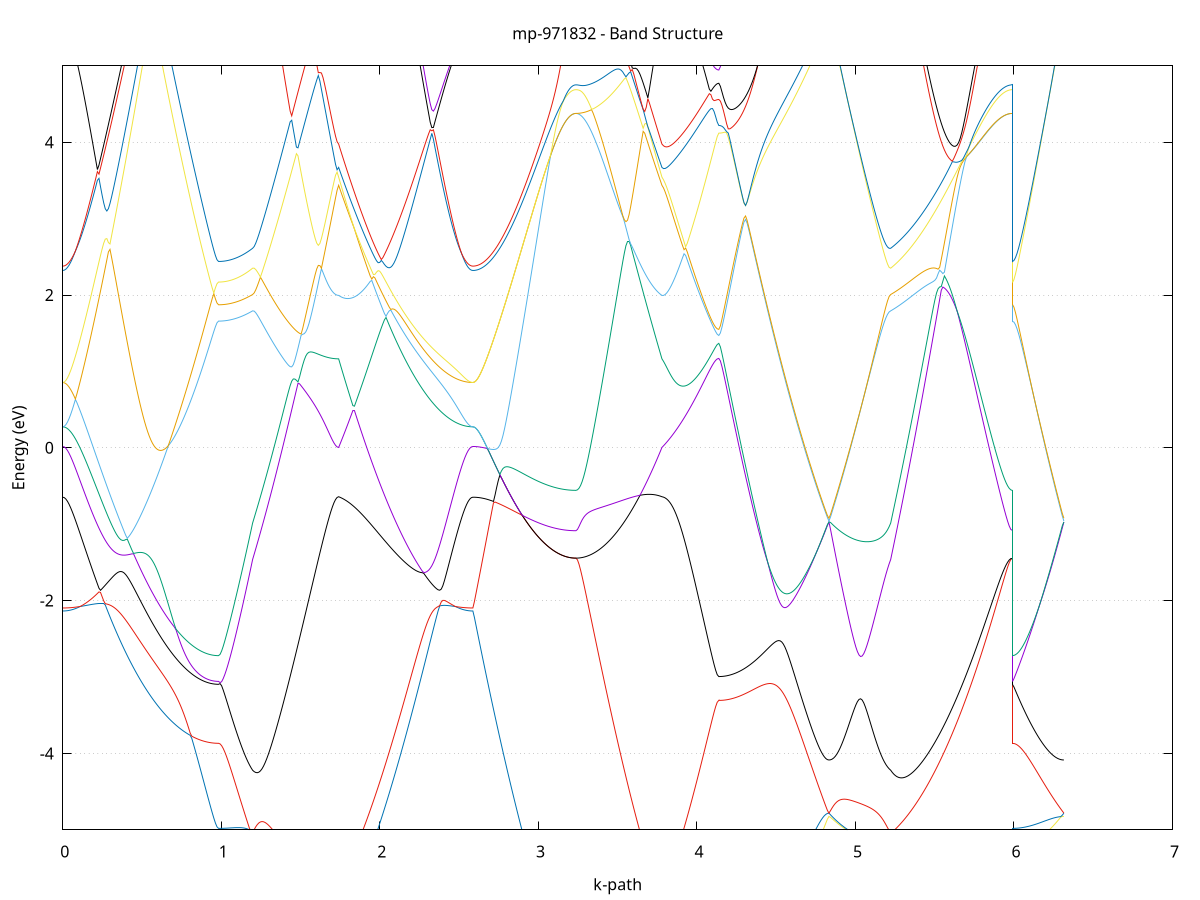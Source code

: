 set title 'mp-971832 - Band Structure'
set xlabel 'k-path'
set ylabel 'Energy (eV)'
set grid y
set yrange [-5:5]
set terminal png size 800,600
set output 'mp-971832_bands_gnuplot.png'
plot '-' using 1:2 with lines notitle, '-' using 1:2 with lines notitle, '-' using 1:2 with lines notitle, '-' using 1:2 with lines notitle, '-' using 1:2 with lines notitle, '-' using 1:2 with lines notitle, '-' using 1:2 with lines notitle, '-' using 1:2 with lines notitle, '-' using 1:2 with lines notitle, '-' using 1:2 with lines notitle, '-' using 1:2 with lines notitle, '-' using 1:2 with lines notitle, '-' using 1:2 with lines notitle, '-' using 1:2 with lines notitle, '-' using 1:2 with lines notitle, '-' using 1:2 with lines notitle, '-' using 1:2 with lines notitle, '-' using 1:2 with lines notitle, '-' using 1:2 with lines notitle, '-' using 1:2 with lines notitle, '-' using 1:2 with lines notitle, '-' using 1:2 with lines notitle, '-' using 1:2 with lines notitle, '-' using 1:2 with lines notitle, '-' using 1:2 with lines notitle, '-' using 1:2 with lines notitle, '-' using 1:2 with lines notitle, '-' using 1:2 with lines notitle, '-' using 1:2 with lines notitle, '-' using 1:2 with lines notitle, '-' using 1:2 with lines notitle, '-' using 1:2 with lines notitle, '-' using 1:2 with lines notitle, '-' using 1:2 with lines notitle, '-' using 1:2 with lines notitle, '-' using 1:2 with lines notitle, '-' using 1:2 with lines notitle, '-' using 1:2 with lines notitle, '-' using 1:2 with lines notitle, '-' using 1:2 with lines notitle, '-' using 1:2 with lines notitle, '-' using 1:2 with lines notitle, '-' using 1:2 with lines notitle, '-' using 1:2 with lines notitle, '-' using 1:2 with lines notitle, '-' using 1:2 with lines notitle, '-' using 1:2 with lines notitle, '-' using 1:2 with lines notitle, '-' using 1:2 with lines notitle, '-' using 1:2 with lines notitle, '-' using 1:2 with lines notitle, '-' using 1:2 with lines notitle, '-' using 1:2 with lines notitle, '-' using 1:2 with lines notitle, '-' using 1:2 with lines notitle, '-' using 1:2 with lines notitle, '-' using 1:2 with lines notitle, '-' using 1:2 with lines notitle, '-' using 1:2 with lines notitle, '-' using 1:2 with lines notitle, '-' using 1:2 with lines notitle, '-' using 1:2 with lines notitle, '-' using 1:2 with lines notitle, '-' using 1:2 with lines notitle
0.000000 -14.729634
0.009924 -14.729534
0.019848 -14.729334
0.029771 -14.729034
0.039695 -14.728534
0.049619 -14.727834
0.059543 -14.727134
0.069467 -14.726234
0.079390 -14.725134
0.089314 -14.723934
0.099238 -14.722634
0.109162 -14.721234
0.119085 -14.719734
0.129009 -14.718034
0.138933 -14.716334
0.148857 -14.714434
0.158781 -14.712434
0.168704 -14.710434
0.178628 -14.708234
0.188552 -14.706034
0.198476 -14.703734
0.208400 -14.701434
0.218323 -14.699034
0.228247 -14.696534
0.238171 -14.694034
0.248095 -14.691434
0.258018 -14.688834
0.267942 -14.686234
0.277866 -14.683634
0.287790 -14.681034
0.297714 -14.678434
0.307637 -14.675834
0.317561 -14.673234
0.327485 -14.670634
0.337409 -14.668134
0.347333 -14.665534
0.357256 -14.663134
0.367180 -14.660634
0.377104 -14.658234
0.387028 -14.655834
0.396951 -14.653534
0.406875 -14.651234
0.416799 -14.649034
0.426723 -14.646834
0.436647 -14.644734
0.446570 -14.642634
0.456494 -14.640634
0.466418 -14.638634
0.476342 -14.636634
0.486266 -14.634734
0.496189 -14.632934
0.506113 -14.631134
0.516037 -14.629434
0.525961 -14.627634
0.535884 -14.626034
0.545808 -14.624334
0.555732 -14.622834
0.565656 -14.621234
0.575580 -14.619734
0.585503 -14.618234
0.595427 -14.616834
0.605351 -14.615434
0.615275 -14.614034
0.625199 -14.612734
0.635122 -14.611434
0.645046 -14.610134
0.654970 -14.608934
0.664894 -14.607734
0.674817 -14.606534
0.684741 -14.605434
0.694665 -14.604334
0.704589 -14.603234
0.714513 -14.602234
0.724436 -14.601134
0.734360 -14.600134
0.744284 -14.599234
0.754208 -14.598234
0.764132 -14.597334
0.774055 -14.596434
0.783979 -14.595534
0.793903 -14.594734
0.803827 -14.593934
0.813750 -14.593134
0.823674 -14.592334
0.833598 -14.591634
0.843522 -14.590834
0.853446 -14.590134
0.863369 -14.589434
0.873293 -14.588834
0.883217 -14.588134
0.893141 -14.587534
0.903065 -14.586934
0.912988 -14.586334
0.922912 -14.585734
0.932836 -14.585234
0.942760 -14.584634
0.952683 -14.584134
0.962607 -14.583734
0.972531 -14.583534
0.982455 -14.583334
0.982455 -14.583334
0.992225 -14.583334
1.001994 -14.583234
1.011764 -14.582934
1.021534 -14.582634
1.031304 -14.582234
1.041073 -14.581634
1.050843 -14.581034
1.060613 -14.580334
1.070383 -14.580134
1.080153 -14.580434
1.089922 -14.580834
1.099692 -14.581234
1.109462 -14.581634
1.119232 -14.582034
1.129001 -14.582634
1.138771 -14.583134
1.148541 -14.583734
1.158311 -14.584334
1.168080 -14.585034
1.177850 -14.585734
1.187620 -14.586534
1.197390 -14.587334
1.197390 -14.587334
1.207257 -14.587834
1.217125 -14.588334
1.226993 -14.588734
1.236860 -14.589034
1.246728 -14.589334
1.256595 -14.589534
1.266463 -14.589734
1.276331 -14.589834
1.286198 -14.589934
1.296066 -14.589934
1.305933 -14.589934
1.315801 -14.589834
1.325669 -14.589834
1.335536 -14.589734
1.345404 -14.589734
1.355271 -14.589634
1.365139 -14.589634
1.375007 -14.589634
1.384874 -14.589634
1.394742 -14.589734
1.404610 -14.589834
1.414477 -14.589934
1.424345 -14.590134
1.434212 -14.590334
1.444080 -14.590634
1.453948 -14.590834
1.463815 -14.591134
1.473683 -14.591434
1.483550 -14.591734
1.493418 -14.592034
1.503286 -14.592434
1.513153 -14.592734
1.523021 -14.593034
1.532888 -14.593334
1.542756 -14.593634
1.552624 -14.593934
1.562491 -14.594234
1.572359 -14.594534
1.582227 -14.594734
1.592094 -14.595034
1.601962 -14.595234
1.611829 -14.595434
1.621697 -14.595634
1.631565 -14.595834
1.641432 -14.595934
1.651300 -14.596034
1.661167 -14.596234
1.671035 -14.596334
1.680903 -14.596434
1.690770 -14.596534
1.700638 -14.596534
1.710505 -14.596634
1.720373 -14.596634
1.730241 -14.596634
1.740108 -14.596634
1.740108 -14.596634
1.750069 -14.594334
1.760030 -14.592034
1.769991 -14.589834
1.779952 -14.587534
1.789913 -14.585334
1.799874 -14.583034
1.809835 -14.580834
1.819796 -14.578634
1.829757 -14.576434
1.839718 -14.574234
1.849679 -14.572034
1.859640 -14.569934
1.869601 -14.567734
1.879562 -14.565634
1.889523 -14.563434
1.899484 -14.561334
1.909445 -14.559234
1.919406 -14.557134
1.929367 -14.555134
1.939328 -14.553034
1.949289 -14.550934
1.959250 -14.548934
1.969211 -14.546934
1.979172 -14.544934
1.989133 -14.542934
1.999094 -14.540934
2.009054 -14.539034
2.019015 -14.537134
2.028976 -14.535134
2.038937 -14.533734
2.048898 -14.539934
2.058859 -14.546134
2.068820 -14.552234
2.078781 -14.558334
2.088742 -14.564334
2.098703 -14.570234
2.108664 -14.576134
2.118625 -14.581934
2.128586 -14.587734
2.138547 -14.593334
2.148508 -14.598934
2.158469 -14.604434
2.168430 -14.609834
2.178391 -14.615134
2.188352 -14.620334
2.198313 -14.625534
2.208274 -14.630534
2.218235 -14.635434
2.228196 -14.640234
2.238157 -14.644934
2.248118 -14.649534
2.258079 -14.654034
2.268040 -14.658334
2.278001 -14.662634
2.287962 -14.666734
2.297923 -14.670734
2.307884 -14.674634
2.317845 -14.678434
2.327805 -14.682134
2.337766 -14.685634
2.347727 -14.689034
2.357688 -14.692234
2.367649 -14.695434
2.377610 -14.698434
2.387571 -14.701234
2.397532 -14.704034
2.407493 -14.706634
2.417454 -14.709034
2.427415 -14.711434
2.437376 -14.713634
2.447337 -14.715634
2.457298 -14.717534
2.467259 -14.719334
2.477220 -14.721034
2.487181 -14.722434
2.497142 -14.723834
2.507103 -14.725034
2.517064 -14.726134
2.527025 -14.727034
2.536986 -14.727834
2.546947 -14.728534
2.556908 -14.729034
2.566869 -14.729334
2.576830 -14.729534
2.586791 -14.729634
2.586791 -14.729634
2.596789 -14.729634
2.606787 -14.729634
2.616785 -14.729534
2.626783 -14.729534
2.636780 -14.729434
2.646778 -14.729334
2.656776 -14.729234
2.666774 -14.729134
2.676772 -14.728934
2.686770 -14.728834
2.696768 -14.728634
2.706766 -14.728434
2.716764 -14.728234
2.726762 -14.728034
2.736760 -14.727834
2.746758 -14.727534
2.756756 -14.727334
2.766754 -14.727034
2.776752 -14.726734
2.786750 -14.726434
2.796748 -14.726134
2.806746 -14.725834
2.816744 -14.725534
2.826742 -14.725234
2.836740 -14.724934
2.846738 -14.724534
2.856736 -14.724234
2.866734 -14.723834
2.876732 -14.723534
2.886729 -14.723134
2.896727 -14.722734
2.906725 -14.722434
2.916723 -14.722034
2.926721 -14.721634
2.936719 -14.721334
2.946717 -14.720934
2.956715 -14.720534
2.966713 -14.720234
2.976711 -14.719834
2.986709 -14.719534
2.996707 -14.719134
3.006705 -14.718834
3.016703 -14.718534
3.026701 -14.718134
3.036699 -14.717834
3.046697 -14.717534
3.056695 -14.717234
3.066693 -14.716934
3.076691 -14.716734
3.086689 -14.716434
3.096687 -14.716234
3.106685 -14.715934
3.116683 -14.715734
3.126681 -14.715534
3.136678 -14.715334
3.146676 -14.715234
3.156674 -14.715034
3.166672 -14.714934
3.176670 -14.714834
3.186668 -14.714734
3.196666 -14.714634
3.206664 -14.714534
3.216662 -14.714534
3.226660 -14.714434
3.236658 -14.714434
3.236658 -14.714434
3.246526 -14.714434
3.256393 -14.714234
3.266261 -14.713934
3.276128 -14.713534
3.285996 -14.712934
3.295864 -14.712234
3.305731 -14.711434
3.315599 -14.710534
3.325467 -14.709534
3.335334 -14.708334
3.345202 -14.707034
3.355069 -14.705634
3.364937 -14.704134
3.374805 -14.702534
3.384672 -14.700734
3.394540 -14.698934
3.404407 -14.696934
3.414275 -14.694934
3.424143 -14.692834
3.434010 -14.690534
3.443878 -14.688234
3.453745 -14.685734
3.463613 -14.683234
3.473481 -14.680634
3.483348 -14.678034
3.493216 -14.675234
3.503084 -14.672434
3.512951 -14.669634
3.522819 -14.666734
3.532686 -14.663834
3.542554 -14.660834
3.552422 -14.657834
3.562289 -14.654934
3.572157 -14.651934
3.582024 -14.648934
3.591892 -14.645934
3.601760 -14.643034
3.611627 -14.640134
3.621495 -14.637234
3.631363 -14.634434
3.641230 -14.631634
3.651098 -14.628834
3.660965 -14.626134
3.670833 -14.623434
3.680701 -14.620834
3.690568 -14.618334
3.700436 -14.615734
3.710303 -14.613234
3.720171 -14.610834
3.730039 -14.608434
3.739906 -14.606034
3.749774 -14.603634
3.759641 -14.601334
3.769509 -14.598934
3.779377 -14.596634
3.779377 -14.596634
3.789341 -14.595634
3.799306 -14.594634
3.809270 -14.593634
3.819235 -14.592534
3.829199 -14.591434
3.839163 -14.590234
3.849128 -14.589134
3.859092 -14.588034
3.869057 -14.586834
3.879021 -14.585634
3.888986 -14.584534
3.898950 -14.583334
3.908915 -14.582234
3.918879 -14.581034
3.928844 -14.579934
3.938808 -14.578834
3.948772 -14.577734
3.958737 -14.576734
3.968701 -14.575734
3.978666 -14.574734
3.988630 -14.573834
3.998595 -14.572934
4.008559 -14.572034
4.018524 -14.571234
4.028488 -14.570534
4.038453 -14.569834
4.048417 -14.569234
4.058381 -14.568634
4.068346 -14.568134
4.078310 -14.567734
4.088275 -14.567334
4.098239 -14.567034
4.108204 -14.566834
4.118168 -14.566634
4.128133 -14.566534
4.138097 -14.566534
4.138097 -14.566534
4.148021 -14.566534
4.157946 -14.566434
4.167870 -14.566434
4.177794 -14.566434
4.187719 -14.566334
4.197643 -14.566334
4.207567 -14.566234
4.217492 -14.566134
4.227416 -14.566034
4.237340 -14.565934
4.247264 -14.565834
4.257189 -14.565634
4.267113 -14.565534
4.277037 -14.565334
4.286962 -14.565234
4.296886 -14.565034
4.306810 -14.564834
4.316734 -14.564634
4.326659 -14.564334
4.336583 -14.564134
4.346507 -14.563834
4.356432 -14.563634
4.366356 -14.563334
4.376280 -14.563034
4.386204 -14.562634
4.396129 -14.562334
4.406053 -14.562034
4.415977 -14.561634
4.425902 -14.561234
4.435826 -14.560934
4.445750 -14.560534
4.455675 -14.560034
4.465599 -14.559634
4.475523 -14.559234
4.485447 -14.558734
4.495372 -14.558334
4.505296 -14.557834
4.515220 -14.557334
4.525145 -14.556834
4.535069 -14.556434
4.544993 -14.555934
4.554917 -14.555534
4.564842 -14.556434
4.574766 -14.557534
4.584690 -14.558634
4.594615 -14.559734
4.604539 -14.560934
4.614463 -14.562234
4.624388 -14.563434
4.634312 -14.564734
4.644236 -14.565934
4.654160 -14.567234
4.664085 -14.568334
4.674009 -14.569534
4.683933 -14.570634
4.693858 -14.571734
4.703782 -14.572734
4.713706 -14.573634
4.723630 -14.574534
4.733555 -14.575334
4.743479 -14.576034
4.753403 -14.576734
4.763328 -14.577334
4.773252 -14.577834
4.783176 -14.578234
4.793100 -14.578634
4.803025 -14.578934
4.812949 -14.579134
4.822873 -14.579234
4.832798 -14.579234
4.832798 -14.579234
4.842787 -14.579234
4.852777 -14.579234
4.862766 -14.579234
4.872755 -14.579234
4.882745 -14.579234
4.892734 -14.579334
4.902724 -14.579334
4.912713 -14.579434
4.922703 -14.579434
4.932692 -14.579534
4.942681 -14.579634
4.952671 -14.579734
4.962660 -14.579834
4.972650 -14.579934
4.982639 -14.580134
4.992629 -14.580234
5.002618 -14.580434
5.012608 -14.580634
5.022597 -14.580734
5.032586 -14.580934
5.042576 -14.581134
5.052565 -14.581434
5.062555 -14.581634
5.072544 -14.581834
5.082534 -14.582134
5.092523 -14.582434
5.102512 -14.582734
5.112502 -14.583034
5.122491 -14.583334
5.132481 -14.583634
5.142470 -14.584034
5.152460 -14.584334
5.162449 -14.584734
5.172439 -14.585134
5.182428 -14.585534
5.192417 -14.585934
5.202407 -14.586334
5.212396 -14.586834
5.222386 -14.587334
5.222386 -14.587334
5.232354 -14.588134
5.242321 -14.589034
5.252289 -14.590034
5.262257 -14.591034
5.272225 -14.592134
5.282192 -14.593234
5.292160 -14.594434
5.302128 -14.595634
5.312096 -14.596934
5.322064 -14.598334
5.332031 -14.599734
5.341999 -14.601134
5.351967 -14.602634
5.361935 -14.604234
5.371903 -14.605734
5.381870 -14.607434
5.391838 -14.609034
5.401806 -14.610834
5.411774 -14.612534
5.421742 -14.614334
5.431709 -14.616134
5.441677 -14.617934
5.451645 -14.619834
5.461613 -14.621734
5.471581 -14.623634
5.481548 -14.625534
5.491516 -14.627434
5.501484 -14.629434
5.511452 -14.631434
5.521420 -14.633434
5.531387 -14.635434
5.541355 -14.637534
5.551323 -14.639534
5.561291 -14.641634
5.571258 -14.643734
5.581226 -14.645834
5.591194 -14.647934
5.601162 -14.650134
5.611130 -14.652234
5.621097 -14.654434
5.631065 -14.656634
5.641033 -14.658834
5.651001 -14.661034
5.660969 -14.663334
5.670936 -14.665534
5.680904 -14.667834
5.690872 -14.670034
5.700840 -14.672334
5.710808 -14.674534
5.720775 -14.676734
5.730743 -14.679034
5.740711 -14.681234
5.750679 -14.683434
5.760647 -14.685534
5.770614 -14.687734
5.780582 -14.689734
5.790550 -14.691834
5.800518 -14.693834
5.810485 -14.695734
5.820453 -14.697634
5.830421 -14.699334
5.840389 -14.701134
5.850357 -14.702734
5.860324 -14.704234
5.870292 -14.705734
5.880260 -14.707034
5.890228 -14.708334
5.900196 -14.709434
5.910163 -14.710534
5.920131 -14.711434
5.930099 -14.712234
5.940067 -14.712934
5.950035 -14.713434
5.960002 -14.713934
5.969970 -14.714234
5.979938 -14.714434
5.989906 -14.714434
5.989906 -14.583334
5.999752 -14.583334
6.009599 -14.583234
6.019445 -14.583034
6.029292 -14.582834
6.039138 -14.582534
6.048985 -14.582134
6.058831 -14.581634
6.068678 -14.581134
6.078524 -14.580534
6.088371 -14.580034
6.098217 -14.580034
6.108063 -14.579934
6.117910 -14.579934
6.127756 -14.579934
6.137603 -14.579834
6.147449 -14.579834
6.157296 -14.579834
6.167142 -14.579834
6.176989 -14.579734
6.186835 -14.579734
6.196682 -14.579634
6.206528 -14.579634
6.216375 -14.579634
6.226221 -14.579534
6.236068 -14.579534
6.245914 -14.579534
6.255761 -14.579434
6.265607 -14.579434
6.275454 -14.579434
6.285300 -14.579334
6.295146 -14.579334
6.304993 -14.579334
6.314839 -14.579234
e
0.000000 -14.582834
0.009924 -14.582734
0.019848 -14.582634
0.029771 -14.582434
0.039695 -14.582234
0.049619 -14.581834
0.059543 -14.581434
0.069467 -14.580934
0.079390 -14.580434
0.089314 -14.579734
0.099238 -14.579034
0.109162 -14.578234
0.119085 -14.577334
0.129009 -14.576434
0.138933 -14.575334
0.148857 -14.574234
0.158781 -14.573034
0.168704 -14.571734
0.178628 -14.570234
0.188552 -14.568834
0.198476 -14.567234
0.208400 -14.565534
0.218323 -14.563734
0.228247 -14.561934
0.238171 -14.559934
0.248095 -14.557934
0.258018 -14.555834
0.267942 -14.554534
0.277866 -14.553134
0.287790 -14.551734
0.297714 -14.550334
0.307637 -14.548934
0.317561 -14.547634
0.327485 -14.546234
0.337409 -14.544834
0.347333 -14.543534
0.357256 -14.542234
0.367180 -14.540934
0.377104 -14.539634
0.387028 -14.538434
0.396951 -14.537234
0.406875 -14.536034
0.416799 -14.534834
0.426723 -14.533734
0.436647 -14.532634
0.446570 -14.531534
0.456494 -14.530534
0.466418 -14.529534
0.476342 -14.530534
0.486266 -14.531634
0.496189 -14.532734
0.506113 -14.533934
0.516037 -14.535234
0.525961 -14.536434
0.535884 -14.537734
0.545808 -14.539034
0.555732 -14.540334
0.565656 -14.541634
0.575580 -14.542934
0.585503 -14.544234
0.595427 -14.545434
0.605351 -14.546734
0.615275 -14.548034
0.625199 -14.549334
0.635122 -14.550534
0.645046 -14.551834
0.654970 -14.553034
0.664894 -14.554234
0.674817 -14.555434
0.684741 -14.556534
0.694665 -14.557734
0.704589 -14.558834
0.714513 -14.559934
0.724436 -14.561034
0.734360 -14.562134
0.744284 -14.563134
0.754208 -14.564134
0.764132 -14.565134
0.774055 -14.566134
0.783979 -14.567034
0.793903 -14.567934
0.803827 -14.568834
0.813750 -14.569734
0.823674 -14.570534
0.833598 -14.571334
0.843522 -14.572134
0.853446 -14.572934
0.863369 -14.573634
0.873293 -14.574334
0.883217 -14.575034
0.893141 -14.575734
0.903065 -14.576434
0.912988 -14.577034
0.922912 -14.577634
0.932836 -14.578234
0.942760 -14.578834
0.952683 -14.579334
0.962607 -14.579734
0.972531 -14.580034
0.982455 -14.580134
0.982455 -14.580134
0.992225 -14.580034
1.001994 -14.579734
1.011764 -14.579334
1.021534 -14.579034
1.031304 -14.579134
1.041073 -14.579334
1.050843 -14.579534
1.060613 -14.579834
1.070383 -14.579534
1.080153 -14.578734
1.089922 -14.577734
1.099692 -14.576634
1.109462 -14.575534
1.119232 -14.574334
1.129001 -14.573034
1.138771 -14.571634
1.148541 -14.570134
1.158311 -14.568634
1.168080 -14.567034
1.177850 -14.565334
1.187620 -14.563634
1.197390 -14.561834
1.197390 -14.561834
1.207257 -14.560634
1.217125 -14.559234
1.226993 -14.557934
1.236860 -14.556634
1.246728 -14.555234
1.256595 -14.553834
1.266463 -14.552434
1.276331 -14.553234
1.286198 -14.554434
1.296066 -14.555534
1.305933 -14.556534
1.315801 -14.557434
1.325669 -14.558134
1.335536 -14.558834
1.345404 -14.559434
1.355271 -14.559834
1.365139 -14.560134
1.375007 -14.560334
1.384874 -14.560334
1.394742 -14.560234
1.404610 -14.559934
1.414477 -14.559534
1.424345 -14.559034
1.434212 -14.558334
1.444080 -14.557534
1.453948 -14.556634
1.463815 -14.555634
1.473683 -14.554534
1.483550 -14.553334
1.493418 -14.552134
1.503286 -14.550834
1.513153 -14.549534
1.523021 -14.548234
1.532888 -14.546834
1.542756 -14.545534
1.552624 -14.544234
1.562491 -14.543034
1.572359 -14.541834
1.582227 -14.540734
1.592094 -14.539834
1.601962 -14.539034
1.611829 -14.538334
1.621697 -14.537734
1.631565 -14.537334
1.641432 -14.536934
1.651300 -14.536734
1.661167 -14.536534
1.671035 -14.536434
1.680903 -14.536434
1.690770 -14.536334
1.700638 -14.536334
1.710505 -14.536334
1.720373 -14.536334
1.730241 -14.536334
1.740108 -14.536334
1.740108 -14.536334
1.750069 -14.533334
1.760030 -14.531134
1.769991 -14.529434
1.779952 -14.527934
1.789913 -14.526634
1.799874 -14.525534
1.809835 -14.524634
1.819796 -14.523834
1.829757 -14.523334
1.839718 -14.522934
1.849679 -14.522634
1.859640 -14.522434
1.869601 -14.522434
1.879562 -14.522434
1.889523 -14.522534
1.899484 -14.522734
1.909445 -14.522934
1.919406 -14.523234
1.929367 -14.523534
1.939328 -14.523934
1.949289 -14.524334
1.959250 -14.524734
1.969211 -14.525234
1.979172 -14.525734
1.989133 -14.526234
1.999094 -14.526734
2.009054 -14.527334
2.019015 -14.527934
2.028976 -14.528534
2.038937 -14.533334
2.048898 -14.531434
2.058859 -14.530434
2.068820 -14.531034
2.078781 -14.531734
2.088742 -14.532534
2.098703 -14.533234
2.108664 -14.534034
2.118625 -14.534934
2.128586 -14.535734
2.138547 -14.536634
2.148508 -14.537634
2.158469 -14.538634
2.168430 -14.539634
2.178391 -14.540734
2.188352 -14.541834
2.198313 -14.543034
2.208274 -14.544234
2.218235 -14.545434
2.228196 -14.546734
2.238157 -14.548034
2.248118 -14.549434
2.258079 -14.550834
2.268040 -14.552234
2.278001 -14.553634
2.287962 -14.555034
2.297923 -14.556534
2.307884 -14.557934
2.317845 -14.559434
2.327805 -14.560834
2.337766 -14.562234
2.347727 -14.563634
2.357688 -14.565034
2.367649 -14.566334
2.377610 -14.567734
2.387571 -14.569034
2.397532 -14.570234
2.407493 -14.571434
2.417454 -14.572634
2.427415 -14.573734
2.437376 -14.574734
2.447337 -14.575734
2.457298 -14.576734
2.467259 -14.577534
2.477220 -14.578434
2.487181 -14.579134
2.497142 -14.579834
2.507103 -14.580434
2.517064 -14.581034
2.527025 -14.581434
2.536986 -14.581834
2.546947 -14.582234
2.556908 -14.582434
2.566869 -14.582634
2.576830 -14.582734
2.586791 -14.582834
2.586791 -14.582834
2.596789 -14.583134
2.606787 -14.584034
2.616785 -14.585134
2.626783 -14.586434
2.636780 -14.587734
2.646778 -14.589134
2.656776 -14.590534
2.666774 -14.592034
2.676772 -14.593534
2.686770 -14.595034
2.696768 -14.596534
2.706766 -14.598034
2.716764 -14.599534
2.726762 -14.601134
2.736760 -14.602734
2.746758 -14.604234
2.756756 -14.605834
2.766754 -14.607334
2.776752 -14.608934
2.786750 -14.610534
2.796748 -14.612034
2.806746 -14.613634
2.816744 -14.615234
2.826742 -14.616734
2.836740 -14.618334
2.846738 -14.619834
2.856736 -14.621334
2.866734 -14.622834
2.876732 -14.624334
2.886729 -14.625834
2.896727 -14.627234
2.906725 -14.628734
2.916723 -14.630134
2.926721 -14.631534
2.936719 -14.632834
2.946717 -14.634234
2.956715 -14.635534
2.966713 -14.636734
2.976711 -14.638034
2.986709 -14.639234
2.996707 -14.640334
3.006705 -14.641534
3.016703 -14.642634
3.026701 -14.643634
3.036699 -14.644634
3.046697 -14.645634
3.056695 -14.646534
3.066693 -14.647434
3.076691 -14.648334
3.086689 -14.649134
3.096687 -14.649834
3.106685 -14.650534
3.116683 -14.651234
3.126681 -14.651834
3.136678 -14.652334
3.146676 -14.652834
3.156674 -14.653334
3.166672 -14.653734
3.176670 -14.654034
3.186668 -14.654334
3.196666 -14.654634
3.206664 -14.654834
3.216662 -14.654934
3.226660 -14.655034
3.236658 -14.655034
3.236658 -14.655034
3.246526 -14.654934
3.256393 -14.654834
3.266261 -14.654534
3.276128 -14.654134
3.285996 -14.653734
3.295864 -14.653134
3.305731 -14.652434
3.315599 -14.651634
3.325467 -14.650734
3.335334 -14.649734
3.345202 -14.648634
3.355069 -14.647434
3.364937 -14.646134
3.374805 -14.644734
3.384672 -14.643234
3.394540 -14.641634
3.404407 -14.639934
3.414275 -14.638134
3.424143 -14.636234
3.434010 -14.634234
3.443878 -14.632234
3.453745 -14.630034
3.463613 -14.627834
3.473481 -14.625534
3.483348 -14.623134
3.493216 -14.620634
3.503084 -14.618034
3.512951 -14.615434
3.522819 -14.612734
3.532686 -14.610034
3.542554 -14.607234
3.552422 -14.604434
3.562289 -14.601834
3.572157 -14.599134
3.582024 -14.596334
3.591892 -14.593334
3.601760 -14.590234
3.611627 -14.586934
3.621495 -14.583434
3.631363 -14.580534
3.641230 -14.577834
3.651098 -14.575034
3.660965 -14.572234
3.670833 -14.569434
3.680701 -14.566534
3.690568 -14.563534
3.700436 -14.560634
3.710303 -14.557634
3.720171 -14.554634
3.730039 -14.551634
3.739906 -14.548534
3.749774 -14.545534
3.759641 -14.542434
3.769509 -14.539434
3.779377 -14.536334
3.779377 -14.536334
3.789341 -14.536534
3.799306 -14.537234
3.809270 -14.537934
3.819235 -14.538734
3.829199 -14.539434
3.839163 -14.540134
3.849128 -14.540934
3.859092 -14.541634
3.869057 -14.542334
3.879021 -14.543034
3.888986 -14.543734
3.898950 -14.544334
3.908915 -14.545034
3.918879 -14.545634
3.928844 -14.546234
3.938808 -14.546834
3.948772 -14.547334
3.958737 -14.547934
3.968701 -14.548434
3.978666 -14.548934
3.988630 -14.549434
3.998595 -14.549834
4.008559 -14.550234
4.018524 -14.550634
4.028488 -14.551034
4.038453 -14.551334
4.048417 -14.551634
4.058381 -14.551834
4.068346 -14.552134
4.078310 -14.552334
4.088275 -14.552534
4.098239 -14.552634
4.108204 -14.552734
4.118168 -14.552834
4.128133 -14.552834
4.138097 -14.552834
4.138097 -14.552834
4.148021 -14.552834
4.157946 -14.552834
4.167870 -14.552834
4.177794 -14.552734
4.187719 -14.552734
4.197643 -14.552634
4.207567 -14.552534
4.217492 -14.552434
4.227416 -14.552334
4.237340 -14.552234
4.247264 -14.552034
4.257189 -14.551934
4.267113 -14.551734
4.277037 -14.551634
4.286962 -14.551434
4.296886 -14.551234
4.306810 -14.551134
4.316734 -14.550934
4.326659 -14.550834
4.336583 -14.550634
4.346507 -14.550534
4.356432 -14.550334
4.366356 -14.550234
4.376280 -14.550134
4.386204 -14.550134
4.396129 -14.550034
4.406053 -14.550034
4.415977 -14.550034
4.425902 -14.550034
4.435826 -14.550134
4.445750 -14.550234
4.455675 -14.550334
4.465599 -14.550534
4.475523 -14.550834
4.485447 -14.551134
4.495372 -14.551534
4.505296 -14.551934
4.515220 -14.552534
4.525145 -14.553134
4.535069 -14.553834
4.544993 -14.554634
4.554917 -14.555434
4.564842 -14.555134
4.574766 -14.554934
4.584690 -14.555534
4.594615 -14.556834
4.604539 -14.558434
4.614463 -14.560034
4.624388 -14.561634
4.634312 -14.563234
4.644236 -14.564734
4.654160 -14.566234
4.664085 -14.567534
4.674009 -14.568934
4.683933 -14.570134
4.693858 -14.571334
4.703782 -14.572334
4.713706 -14.573334
4.723630 -14.574334
4.733555 -14.575134
4.743479 -14.575934
4.753403 -14.576634
4.763328 -14.577234
4.773252 -14.577734
4.783176 -14.578234
4.793100 -14.578634
4.803025 -14.578934
4.812949 -14.579134
4.822873 -14.579234
4.832798 -14.579234
4.832798 -14.579234
4.842787 -14.579234
4.852777 -14.579234
4.862766 -14.579034
4.872755 -14.578834
4.882745 -14.578634
4.892734 -14.578334
4.902724 -14.577934
4.912713 -14.577534
4.922703 -14.577034
4.932692 -14.576534
4.942681 -14.575934
4.952671 -14.575234
4.962660 -14.574534
4.972650 -14.573734
4.982639 -14.572934
4.992629 -14.572134
5.002618 -14.571134
5.012608 -14.570234
5.022597 -14.569134
5.032586 -14.568634
5.042576 -14.568934
5.052565 -14.569134
5.062555 -14.569334
5.072544 -14.569334
5.082534 -14.569434
5.092523 -14.569334
5.102512 -14.569134
5.112502 -14.568934
5.122491 -14.568634
5.132481 -14.568334
5.142470 -14.567834
5.152460 -14.567334
5.162449 -14.566834
5.172439 -14.566134
5.182428 -14.565434
5.192417 -14.564634
5.202407 -14.563734
5.212396 -14.562834
5.222386 -14.561834
5.222386 -14.561834
5.232354 -14.560034
5.242321 -14.558134
5.252289 -14.556134
5.262257 -14.554234
5.272225 -14.552934
5.282192 -14.555034
5.292160 -14.557134
5.302128 -14.559134
5.312096 -14.561134
5.322064 -14.563034
5.332031 -14.564934
5.341999 -14.566734
5.351967 -14.568534
5.361935 -14.570234
5.371903 -14.571934
5.381870 -14.573634
5.391838 -14.575334
5.401806 -14.576934
5.411774 -14.578534
5.421742 -14.580034
5.431709 -14.581534
5.441677 -14.583134
5.451645 -14.584634
5.461613 -14.586134
5.471581 -14.587634
5.481548 -14.589034
5.491516 -14.590534
5.501484 -14.592034
5.511452 -14.593434
5.521420 -14.594934
5.531387 -14.596334
5.541355 -14.597834
5.551323 -14.599234
5.561291 -14.600634
5.571258 -14.602134
5.581226 -14.603534
5.591194 -14.604934
5.601162 -14.606434
5.611130 -14.607834
5.621097 -14.609234
5.631065 -14.610634
5.641033 -14.611934
5.651001 -14.613334
5.660969 -14.614634
5.670936 -14.615934
5.680904 -14.617234
5.690872 -14.618534
5.700840 -14.619834
5.710808 -14.621034
5.720775 -14.622134
5.730743 -14.623334
5.740711 -14.624434
5.750679 -14.625434
5.760647 -14.627334
5.770614 -14.629634
5.780582 -14.631734
5.790550 -14.633834
5.800518 -14.635934
5.810485 -14.637834
5.820453 -14.639634
5.830421 -14.641334
5.840389 -14.642934
5.850357 -14.644534
5.860324 -14.645934
5.870292 -14.647234
5.880260 -14.648534
5.890228 -14.649634
5.900196 -14.650634
5.910163 -14.651534
5.920131 -14.652334
5.930099 -14.653034
5.940067 -14.653634
5.950035 -14.654134
5.960002 -14.654534
5.969970 -14.654834
5.979938 -14.654934
5.989906 -14.655034
5.989906 -14.580134
5.999752 -14.580134
6.009599 -14.580134
6.019445 -14.580134
6.029292 -14.580134
6.039138 -14.580134
6.048985 -14.580134
6.058831 -14.580034
6.068678 -14.580034
6.078524 -14.580034
6.088371 -14.579834
6.098217 -14.579134
6.108063 -14.578834
6.117910 -14.578834
6.127756 -14.578834
6.137603 -14.578834
6.147449 -14.578834
6.157296 -14.578834
6.167142 -14.578934
6.176989 -14.578934
6.186835 -14.578934
6.196682 -14.578934
6.206528 -14.578934
6.216375 -14.579034
6.226221 -14.579034
6.236068 -14.579034
6.245914 -14.579034
6.255761 -14.579034
6.265607 -14.579134
6.275454 -14.579134
6.285300 -14.579134
6.295146 -14.579234
6.304993 -14.579234
6.314839 -14.579234
e
0.000000 -14.576934
0.009924 -14.576934
0.019848 -14.576834
0.029771 -14.576634
0.039695 -14.576334
0.049619 -14.576034
0.059543 -14.575634
0.069467 -14.575234
0.079390 -14.574634
0.089314 -14.574034
0.099238 -14.573434
0.109162 -14.572634
0.119085 -14.571834
0.129009 -14.571034
0.138933 -14.570134
0.148857 -14.569134
0.158781 -14.568134
0.168704 -14.567034
0.178628 -14.565934
0.188552 -14.564834
0.198476 -14.563634
0.208400 -14.562434
0.218323 -14.561134
0.228247 -14.559834
0.238171 -14.558534
0.248095 -14.557234
0.258018 -14.555734
0.267942 -14.553534
0.277866 -14.551334
0.287790 -14.548934
0.297714 -14.546534
0.307637 -14.544134
0.317561 -14.541634
0.327485 -14.539234
0.337409 -14.536834
0.347333 -14.534634
0.357256 -14.532534
0.367180 -14.530734
0.377104 -14.529134
0.387028 -14.527934
0.396951 -14.527134
0.406875 -14.526734
0.416799 -14.526534
0.426723 -14.526734
0.436647 -14.527234
0.446570 -14.527834
0.456494 -14.528634
0.466418 -14.529534
0.476342 -14.528534
0.486266 -14.527634
0.496189 -14.526734
0.506113 -14.525834
0.516037 -14.524934
0.525961 -14.524134
0.535884 -14.523334
0.545808 -14.522534
0.555732 -14.521834
0.565656 -14.521034
0.575580 -14.520334
0.585503 -14.519634
0.595427 -14.518934
0.605351 -14.518234
0.615275 -14.517634
0.625199 -14.516934
0.635122 -14.516334
0.645046 -14.515634
0.654970 -14.515034
0.664894 -14.514434
0.674817 -14.513834
0.684741 -14.513234
0.694665 -14.512634
0.704589 -14.512034
0.714513 -14.511434
0.724436 -14.511334
0.734360 -14.516034
0.744284 -14.520734
0.754208 -14.525234
0.764132 -14.529534
0.774055 -14.533734
0.783979 -14.537734
0.793903 -14.541634
0.803827 -14.545334
0.813750 -14.548834
0.823674 -14.552134
0.833598 -14.555334
0.843522 -14.558234
0.853446 -14.561034
0.863369 -14.563634
0.873293 -14.566034
0.883217 -14.568234
0.893141 -14.570234
0.903065 -14.572034
0.912988 -14.573534
0.922912 -14.574934
0.932836 -14.576134
0.942760 -14.577034
0.952683 -14.577834
0.962607 -14.578334
0.972531 -14.578634
0.982455 -14.578734
0.982455 -14.578734
0.992225 -14.578734
1.001994 -14.578834
1.011764 -14.578934
1.021534 -14.578634
1.031304 -14.577834
1.041073 -14.576834
1.050843 -14.575634
1.060613 -14.574234
1.070383 -14.572734
1.080153 -14.571034
1.089922 -14.569134
1.099692 -14.567134
1.109462 -14.564934
1.119232 -14.562634
1.129001 -14.560134
1.138771 -14.557534
1.148541 -14.554734
1.158311 -14.551834
1.168080 -14.548934
1.177850 -14.545834
1.187620 -14.542634
1.197390 -14.541634
1.197390 -14.541634
1.207257 -14.543334
1.217125 -14.544834
1.226993 -14.546434
1.236860 -14.547934
1.246728 -14.549334
1.256595 -14.550734
1.266463 -14.552034
1.276331 -14.551134
1.286198 -14.549734
1.296066 -14.548334
1.305933 -14.546934
1.315801 -14.545634
1.325669 -14.544234
1.335536 -14.543034
1.345404 -14.541734
1.355271 -14.540534
1.365139 -14.539334
1.375007 -14.538234
1.384874 -14.537134
1.394742 -14.536134
1.404610 -14.535234
1.414477 -14.534434
1.424345 -14.533634
1.434212 -14.533034
1.444080 -14.532434
1.453948 -14.531934
1.463815 -14.531534
1.473683 -14.531234
1.483550 -14.530934
1.493418 -14.530834
1.503286 -14.530734
1.513153 -14.530734
1.523021 -14.530734
1.532888 -14.530834
1.542756 -14.531034
1.552624 -14.531234
1.562491 -14.531434
1.572359 -14.531634
1.582227 -14.531934
1.592094 -14.532234
1.601962 -14.532534
1.611829 -14.532834
1.621697 -14.533134
1.631565 -14.533434
1.641432 -14.533634
1.651300 -14.533934
1.661167 -14.534134
1.671035 -14.534434
1.680903 -14.534534
1.690770 -14.534734
1.700638 -14.534934
1.710505 -14.535034
1.720373 -14.535134
1.730241 -14.535134
1.740108 -14.535134
1.740108 -14.535134
1.750069 -14.533034
1.760030 -14.530234
1.769991 -14.527234
1.779952 -14.524234
1.789913 -14.521334
1.799874 -14.518534
1.809835 -14.515734
1.819796 -14.512934
1.829757 -14.510334
1.839718 -14.507834
1.849679 -14.505534
1.859640 -14.503334
1.869601 -14.501234
1.879562 -14.499334
1.889523 -14.497634
1.899484 -14.496234
1.909445 -14.494934
1.919406 -14.493934
1.929367 -14.493134
1.939328 -14.492634
1.949289 -14.492334
1.959250 -14.492234
1.969211 -14.492434
1.979172 -14.496634
1.989133 -14.502734
1.999094 -14.508934
2.009054 -14.515134
2.019015 -14.521334
2.028976 -14.527534
2.038937 -14.529134
2.048898 -14.529734
2.058859 -14.529634
2.068820 -14.527734
2.078781 -14.525934
2.088742 -14.524234
2.098703 -14.522434
2.108664 -14.520734
2.118625 -14.519034
2.128586 -14.517334
2.138547 -14.517134
2.148508 -14.519134
2.158469 -14.521234
2.168430 -14.523234
2.178391 -14.525334
2.188352 -14.527334
2.198313 -14.529434
2.208274 -14.531434
2.218235 -14.533434
2.228196 -14.535434
2.238157 -14.537434
2.248118 -14.539334
2.258079 -14.541334
2.268040 -14.543234
2.278001 -14.545034
2.287962 -14.546934
2.297923 -14.548734
2.307884 -14.550434
2.317845 -14.552134
2.327805 -14.553834
2.337766 -14.555534
2.347727 -14.557034
2.357688 -14.558634
2.367649 -14.560034
2.377610 -14.561534
2.387571 -14.562934
2.397532 -14.564234
2.407493 -14.565434
2.417454 -14.566634
2.427415 -14.567834
2.437376 -14.568934
2.447337 -14.569934
2.457298 -14.570834
2.467259 -14.571734
2.477220 -14.572534
2.487181 -14.573334
2.497142 -14.574034
2.507103 -14.574634
2.517064 -14.575134
2.527025 -14.575634
2.536986 -14.576034
2.546947 -14.576334
2.556908 -14.576634
2.566869 -14.576834
2.576830 -14.576934
2.586791 -14.576934
2.586791 -14.576934
2.596789 -14.576634
2.606787 -14.575834
2.616785 -14.574734
2.626783 -14.573634
2.636780 -14.572334
2.646778 -14.571134
2.656776 -14.569834
2.666774 -14.568534
2.676772 -14.567234
2.686770 -14.565934
2.696768 -14.564634
2.706766 -14.563434
2.716764 -14.562134
2.726762 -14.560834
2.736760 -14.559634
2.746758 -14.558334
2.756756 -14.557134
2.766754 -14.555834
2.776752 -14.554634
2.786750 -14.553434
2.796748 -14.555234
2.806746 -14.558634
2.816744 -14.562034
2.826742 -14.565434
2.836740 -14.568734
2.846738 -14.571934
2.856736 -14.575134
2.866734 -14.578234
2.876732 -14.581234
2.886729 -14.584234
2.896727 -14.587134
2.906725 -14.589934
2.916723 -14.592734
2.926721 -14.595434
2.936719 -14.598034
2.946717 -14.600634
2.956715 -14.603134
2.966713 -14.605534
2.976711 -14.607834
2.986709 -14.610134
2.996707 -14.612234
3.006705 -14.614334
3.016703 -14.616334
3.026701 -14.618234
3.036699 -14.620034
3.046697 -14.621834
3.056695 -14.623534
3.066693 -14.625034
3.076691 -14.626534
3.086689 -14.627934
3.096687 -14.629334
3.106685 -14.630534
3.116683 -14.631634
3.126681 -14.632734
3.136678 -14.633634
3.146676 -14.634534
3.156674 -14.635334
3.166672 -14.636034
3.176670 -14.636634
3.186668 -14.637134
3.196666 -14.637534
3.206664 -14.637834
3.216662 -14.638034
3.226660 -14.638234
3.236658 -14.638234
3.236658 -14.638234
3.246526 -14.638234
3.256393 -14.638134
3.266261 -14.638034
3.276128 -14.637834
3.285996 -14.637534
3.295864 -14.637234
3.305731 -14.636834
3.315599 -14.636334
3.325467 -14.635834
3.335334 -14.635334
3.345202 -14.634634
3.355069 -14.634034
3.364937 -14.633234
3.374805 -14.632434
3.384672 -14.631534
3.394540 -14.630634
3.404407 -14.629534
3.414275 -14.628534
3.424143 -14.627334
3.434010 -14.626134
3.443878 -14.624834
3.453745 -14.623434
3.463613 -14.621934
3.473481 -14.620434
3.483348 -14.618734
3.493216 -14.617034
3.503084 -14.615234
3.512951 -14.613234
3.522819 -14.611234
3.532686 -14.609034
3.542554 -14.606834
3.552422 -14.604334
3.562289 -14.601334
3.572157 -14.598434
3.582024 -14.595334
3.591892 -14.592234
3.601760 -14.589134
3.611627 -14.585934
3.621495 -14.583234
3.631363 -14.579734
3.641230 -14.576334
3.651098 -14.573134
3.660965 -14.569834
3.670833 -14.566634
3.680701 -14.563434
3.690568 -14.560234
3.700436 -14.557134
3.710303 -14.554034
3.720171 -14.550934
3.730039 -14.548034
3.739906 -14.545234
3.749774 -14.542434
3.759641 -14.539834
3.769509 -14.537434
3.779377 -14.535134
3.779377 -14.535134
3.789341 -14.532734
3.799306 -14.529634
3.809270 -14.526534
3.819235 -14.523334
3.829199 -14.520134
3.839163 -14.516734
3.849128 -14.513434
3.859092 -14.509934
3.869057 -14.506434
3.879021 -14.502934
3.888986 -14.499334
3.898950 -14.495734
3.908915 -14.492034
3.918879 -14.488334
3.928844 -14.484634
3.938808 -14.480834
3.948772 -14.477134
3.958737 -14.473434
3.968701 -14.469734
3.978666 -14.466134
3.988630 -14.464434
3.998595 -14.462834
4.008559 -14.461234
4.018524 -14.459634
4.028488 -14.458034
4.038453 -14.456434
4.048417 -14.454934
4.058381 -14.453534
4.068346 -14.452034
4.078310 -14.450734
4.088275 -14.449534
4.098239 -14.448434
4.108204 -14.447534
4.118168 -14.446834
4.128133 -14.446334
4.138097 -14.446234
4.138097 -14.446234
4.148021 -14.446434
4.157946 -14.447034
4.167870 -14.448134
4.177794 -14.449434
4.187719 -14.451134
4.197643 -14.453034
4.207567 -14.455234
4.217492 -14.457534
4.227416 -14.459934
4.237340 -14.462534
4.247264 -14.465134
4.257189 -14.467834
4.267113 -14.470634
4.277037 -14.473434
4.286962 -14.476234
4.296886 -14.479134
4.306810 -14.482034
4.316734 -14.484934
4.326659 -14.487834
4.336583 -14.490834
4.346507 -14.493734
4.356432 -14.496634
4.366356 -14.499534
4.376280 -14.502334
4.386204 -14.505234
4.396129 -14.508034
4.406053 -14.510834
4.415977 -14.513634
4.425902 -14.516434
4.435826 -14.519134
4.445750 -14.521834
4.455675 -14.524434
4.465599 -14.527034
4.475523 -14.529534
4.485447 -14.532034
4.495372 -14.534534
4.505296 -14.536934
4.515220 -14.539234
4.525145 -14.541534
4.535069 -14.543734
4.544993 -14.545934
4.554917 -14.547934
4.564842 -14.549834
4.574766 -14.551534
4.584690 -14.552334
4.594615 -14.552434
4.604539 -14.552134
4.614463 -14.551634
4.624388 -14.551134
4.634312 -14.550634
4.644236 -14.550134
4.654160 -14.549634
4.664085 -14.549134
4.674009 -14.548734
4.683933 -14.548234
4.693858 -14.547734
4.703782 -14.548234
4.713706 -14.548634
4.723630 -14.549034
4.733555 -14.549434
4.743479 -14.549834
4.753403 -14.550134
4.763328 -14.550334
4.773252 -14.550634
4.783176 -14.550834
4.793100 -14.550934
4.803025 -14.551134
4.812949 -14.551234
4.822873 -14.551234
4.832798 -14.551234
4.832798 -14.551234
4.842787 -14.551634
4.852777 -14.552434
4.862766 -14.553534
4.872755 -14.554734
4.882745 -14.556034
4.892734 -14.557234
4.902724 -14.558434
4.912713 -14.559534
4.922703 -14.560634
4.932692 -14.561734
4.942681 -14.562734
4.952671 -14.563634
4.962660 -14.564534
4.972650 -14.565334
4.982639 -14.566034
4.992629 -14.566634
5.002618 -14.567234
5.012608 -14.567834
5.022597 -14.568234
5.032586 -14.568134
5.042576 -14.566934
5.052565 -14.565834
5.062555 -14.564534
5.072544 -14.563334
5.082534 -14.561934
5.092523 -14.560634
5.102512 -14.559234
5.112502 -14.557834
5.122491 -14.556334
5.132481 -14.554734
5.142470 -14.553234
5.152460 -14.551634
5.162449 -14.549934
5.172439 -14.548234
5.182428 -14.546534
5.192417 -14.544834
5.202407 -14.543034
5.212396 -14.541234
5.222386 -14.541634
5.222386 -14.541634
5.232354 -14.544034
5.242321 -14.546334
5.252289 -14.548534
5.262257 -14.550734
5.272225 -14.552234
5.282192 -14.550234
5.292160 -14.548234
5.302128 -14.546234
5.312096 -14.544334
5.322064 -14.542434
5.332031 -14.540734
5.341999 -14.539034
5.351967 -14.537534
5.361935 -14.536234
5.371903 -14.535134
5.381870 -14.534334
5.391838 -14.533834
5.401806 -14.533634
5.411774 -14.533934
5.421742 -14.534534
5.431709 -14.535434
5.441677 -14.536834
5.451645 -14.538534
5.461613 -14.540434
5.471581 -14.542634
5.481548 -14.545134
5.491516 -14.547734
5.501484 -14.550534
5.511452 -14.553434
5.521420 -14.556434
5.531387 -14.559534
5.541355 -14.562634
5.551323 -14.565834
5.561291 -14.569034
5.571258 -14.572234
5.581226 -14.575434
5.591194 -14.578734
5.601162 -14.581934
5.611130 -14.585134
5.621097 -14.588234
5.631065 -14.591434
5.641033 -14.594534
5.651001 -14.597634
5.660969 -14.600634
5.670936 -14.603534
5.680904 -14.606434
5.690872 -14.609334
5.700840 -14.612134
5.710808 -14.614834
5.720775 -14.617434
5.730743 -14.620034
5.740711 -14.622534
5.750679 -14.624934
5.760647 -14.626534
5.770614 -14.627534
5.780582 -14.628434
5.790550 -14.629334
5.800518 -14.630234
5.810485 -14.631034
5.820453 -14.631834
5.830421 -14.632534
5.840389 -14.633234
5.850357 -14.633934
5.860324 -14.634534
5.870292 -14.635034
5.880260 -14.635534
5.890228 -14.636034
5.900196 -14.636434
5.910163 -14.636834
5.920131 -14.637134
5.930099 -14.637434
5.940067 -14.637734
5.950035 -14.637934
5.960002 -14.638034
5.969970 -14.638134
5.979938 -14.638234
5.989906 -14.638234
5.989906 -14.578734
5.999752 -14.578734
6.009599 -14.578734
6.019445 -14.578734
6.029292 -14.578734
6.039138 -14.578734
6.048985 -14.578734
6.058831 -14.578734
6.068678 -14.578834
6.078524 -14.578834
6.088371 -14.578834
6.098217 -14.578834
6.108063 -14.578334
6.117910 -14.577434
6.127756 -14.576534
6.137603 -14.575534
6.147449 -14.574434
6.157296 -14.573334
6.167142 -14.572134
6.176989 -14.570934
6.186835 -14.569634
6.196682 -14.568334
6.206528 -14.566834
6.216375 -14.565434
6.226221 -14.563934
6.236068 -14.562434
6.245914 -14.560834
6.255761 -14.559234
6.265607 -14.557534
6.275454 -14.555934
6.285300 -14.554334
6.295146 -14.552934
6.304993 -14.551734
6.314839 -14.551234
e
0.000000 -14.477234
0.009924 -14.477234
0.019848 -14.477234
0.029771 -14.477234
0.039695 -14.477134
0.049619 -14.477134
0.059543 -14.477034
0.069467 -14.476934
0.079390 -14.476934
0.089314 -14.476834
0.099238 -14.476734
0.109162 -14.476634
0.119085 -14.476434
0.129009 -14.476334
0.138933 -14.476234
0.148857 -14.476534
0.158781 -14.477334
0.168704 -14.478234
0.178628 -14.479134
0.188552 -14.480134
0.198476 -14.481134
0.208400 -14.482134
0.218323 -14.483134
0.228247 -14.484134
0.238171 -14.485134
0.248095 -14.486234
0.258018 -14.487234
0.267942 -14.488334
0.277866 -14.489334
0.287790 -14.490334
0.297714 -14.491234
0.307637 -14.492134
0.317561 -14.492834
0.327485 -14.493534
0.337409 -14.493934
0.347333 -14.494234
0.357256 -14.494234
0.367180 -14.493834
0.377104 -14.493134
0.387028 -14.491934
0.396951 -14.490234
0.406875 -14.488134
0.416799 -14.485634
0.426723 -14.482734
0.436647 -14.479534
0.446570 -14.476134
0.456494 -14.472534
0.466418 -14.468734
0.476342 -14.467934
0.486266 -14.467734
0.496189 -14.467434
0.506113 -14.467234
0.516037 -14.466934
0.525961 -14.466734
0.535884 -14.466534
0.545808 -14.466334
0.555732 -14.466034
0.565656 -14.465834
0.575580 -14.465634
0.585503 -14.465434
0.595427 -14.465234
0.605351 -14.465134
0.615275 -14.464934
0.625199 -14.464734
0.635122 -14.464734
0.645046 -14.468934
0.654970 -14.474534
0.664894 -14.480134
0.674817 -14.485534
0.684741 -14.490934
0.694665 -14.496234
0.704589 -14.501334
0.714513 -14.506434
0.724436 -14.510734
0.734360 -14.510134
0.744284 -14.509534
0.754208 -14.508934
0.764132 -14.508334
0.774055 -14.507634
0.783979 -14.507034
0.793903 -14.506434
0.803827 -14.505734
0.813750 -14.505134
0.823674 -14.504434
0.833598 -14.503834
0.843522 -14.503134
0.853446 -14.502434
0.863369 -14.501734
0.873293 -14.501134
0.883217 -14.500434
0.893141 -14.499734
0.903065 -14.499134
0.912988 -14.498534
0.922912 -14.497934
0.932836 -14.497434
0.942760 -14.496934
0.952683 -14.496634
0.962607 -14.496334
0.972531 -14.496134
0.982455 -14.496034
0.982455 -14.496034
0.992225 -14.496334
1.001994 -14.497034
1.011764 -14.498234
1.021534 -14.499734
1.031304 -14.501534
1.041073 -14.503434
1.050843 -14.505634
1.060613 -14.507834
1.070383 -14.510234
1.080153 -14.512534
1.089922 -14.515034
1.099692 -14.517434
1.109462 -14.519934
1.119232 -14.522434
1.129001 -14.524834
1.138771 -14.527334
1.148541 -14.529734
1.158311 -14.532234
1.168080 -14.534634
1.177850 -14.537034
1.187620 -14.539334
1.197390 -14.539334
1.197390 -14.539334
1.207257 -14.537034
1.217125 -14.534634
1.226993 -14.532134
1.236860 -14.529634
1.246728 -14.527234
1.256595 -14.524634
1.266463 -14.522134
1.276331 -14.519634
1.286198 -14.517134
1.296066 -14.514534
1.305933 -14.512034
1.315801 -14.509534
1.325669 -14.507034
1.335536 -14.504534
1.345404 -14.502034
1.355271 -14.499634
1.365139 -14.500134
1.375007 -14.501134
1.384874 -14.502134
1.394742 -14.503134
1.404610 -14.504134
1.414477 -14.505134
1.424345 -14.506134
1.434212 -14.507134
1.444080 -14.508034
1.453948 -14.509034
1.463815 -14.509934
1.473683 -14.510834
1.483550 -14.511634
1.493418 -14.512434
1.503286 -14.513134
1.513153 -14.513834
1.523021 -14.514434
1.532888 -14.515034
1.542756 -14.515434
1.552624 -14.515834
1.562491 -14.516034
1.572359 -14.516134
1.582227 -14.516134
1.592094 -14.515934
1.601962 -14.515634
1.611829 -14.515134
1.621697 -14.514534
1.631565 -14.513734
1.641432 -14.512934
1.651300 -14.512134
1.661167 -14.511234
1.671035 -14.510334
1.680903 -14.509534
1.690770 -14.508734
1.700638 -14.508034
1.710505 -14.507534
1.720373 -14.507134
1.730241 -14.506834
1.740108 -14.506834
1.740108 -14.506834
1.750069 -14.500934
1.760030 -14.494934
1.769991 -14.488834
1.779952 -14.482734
1.789913 -14.476534
1.799874 -14.470234
1.809835 -14.463834
1.819796 -14.458734
1.829757 -14.456134
1.839718 -14.453334
1.849679 -14.450534
1.859640 -14.447634
1.869601 -14.444634
1.879562 -14.446034
1.889523 -14.449734
1.899484 -14.453734
1.909445 -14.458134
1.919406 -14.462934
1.929367 -14.468034
1.939328 -14.473334
1.949289 -14.478934
1.959250 -14.484734
1.969211 -14.490634
1.979172 -14.492834
1.989133 -14.493434
1.999094 -14.494234
2.009054 -14.495134
2.019015 -14.496234
2.028976 -14.497534
2.038937 -14.498934
2.048898 -14.500434
2.058859 -14.502034
2.068820 -14.503734
2.078781 -14.505534
2.088742 -14.507334
2.098703 -14.509234
2.108664 -14.511134
2.118625 -14.513134
2.128586 -14.515134
2.138547 -14.515734
2.148508 -14.514134
2.158469 -14.512534
2.168430 -14.510934
2.178391 -14.509434
2.188352 -14.507934
2.198313 -14.506534
2.208274 -14.505034
2.218235 -14.503634
2.228196 -14.502334
2.238157 -14.500934
2.248118 -14.499634
2.258079 -14.498434
2.268040 -14.497134
2.278001 -14.495934
2.287962 -14.494834
2.297923 -14.493634
2.307884 -14.492534
2.317845 -14.491534
2.327805 -14.490434
2.337766 -14.489534
2.347727 -14.488534
2.357688 -14.487634
2.367649 -14.486734
2.377610 -14.485934
2.387571 -14.485134
2.397532 -14.484334
2.407493 -14.483634
2.417454 -14.482934
2.427415 -14.482334
2.437376 -14.481734
2.447337 -14.481134
2.457298 -14.480634
2.467259 -14.480134
2.477220 -14.479634
2.487181 -14.479234
2.497142 -14.478834
2.507103 -14.478534
2.517064 -14.478234
2.527025 -14.477934
2.536986 -14.477734
2.546947 -14.477534
2.556908 -14.477434
2.566869 -14.477334
2.576830 -14.477234
2.586791 -14.477234
2.586791 -14.477234
2.596789 -14.479134
2.606787 -14.482634
2.616785 -14.486434
2.626783 -14.490334
2.636780 -14.494334
2.646778 -14.498334
2.656776 -14.502334
2.666774 -14.506334
2.676772 -14.510234
2.686770 -14.514234
2.696768 -14.518134
2.706766 -14.522034
2.716764 -14.525834
2.726762 -14.529734
2.736760 -14.533434
2.746758 -14.537234
2.756756 -14.540934
2.766754 -14.544534
2.776752 -14.548134
2.786750 -14.551734
2.796748 -14.555234
2.806746 -14.558634
2.816744 -14.562034
2.826742 -14.565434
2.836740 -14.568734
2.846738 -14.571934
2.856736 -14.575134
2.866734 -14.578234
2.876732 -14.581234
2.886729 -14.584234
2.896727 -14.587134
2.906725 -14.589934
2.916723 -14.592734
2.926721 -14.595434
2.936719 -14.598034
2.946717 -14.600634
2.956715 -14.603134
2.966713 -14.605534
2.976711 -14.607834
2.986709 -14.610134
2.996707 -14.612234
3.006705 -14.614334
3.016703 -14.616334
3.026701 -14.618234
3.036699 -14.620034
3.046697 -14.621834
3.056695 -14.623534
3.066693 -14.625034
3.076691 -14.626534
3.086689 -14.627934
3.096687 -14.629334
3.106685 -14.630534
3.116683 -14.631634
3.126681 -14.632734
3.136678 -14.633634
3.146676 -14.634534
3.156674 -14.635334
3.166672 -14.636034
3.176670 -14.636634
3.186668 -14.637134
3.196666 -14.637534
3.206664 -14.637834
3.216662 -14.638034
3.226660 -14.638234
3.236658 -14.638234
3.236658 -14.638234
3.246526 -14.638234
3.256393 -14.638134
3.266261 -14.637934
3.276128 -14.637634
3.285996 -14.637334
3.295864 -14.636934
3.305731 -14.636434
3.315599 -14.635834
3.325467 -14.635234
3.335334 -14.634434
3.345202 -14.633634
3.355069 -14.632834
3.364937 -14.631834
3.374805 -14.630834
3.384672 -14.629734
3.394540 -14.628634
3.404407 -14.627334
3.414275 -14.626034
3.424143 -14.624734
3.434010 -14.623234
3.443878 -14.621734
3.453745 -14.620134
3.463613 -14.618434
3.473481 -14.616734
3.483348 -14.614934
3.493216 -14.613034
3.503084 -14.611134
3.512951 -14.609134
3.522819 -14.607034
3.532686 -14.604934
3.542554 -14.602734
3.552422 -14.600534
3.562289 -14.598234
3.572157 -14.595834
3.582024 -14.593434
3.591892 -14.590934
3.601760 -14.588434
3.611627 -14.585834
3.621495 -14.582734
3.631363 -14.579534
3.641230 -14.575934
3.651098 -14.571934
3.660965 -14.567834
3.670833 -14.563434
3.680701 -14.559034
3.690568 -14.554334
3.700436 -14.549634
3.710303 -14.544634
3.720171 -14.539634
3.730039 -14.534434
3.739906 -14.529134
3.749774 -14.523734
3.759641 -14.518134
3.769509 -14.512534
3.779377 -14.506834
3.779377 -14.506834
3.789341 -14.504334
3.799306 -14.501934
3.809270 -14.499534
3.819235 -14.497134
3.829199 -14.494834
3.839163 -14.492634
3.849128 -14.490434
3.859092 -14.488234
3.869057 -14.486134
3.879021 -14.484034
3.888986 -14.482034
3.898950 -14.480134
3.908915 -14.478234
3.918879 -14.476334
3.928844 -14.474534
3.938808 -14.472834
3.948772 -14.471034
3.958737 -14.469334
3.968701 -14.467634
3.978666 -14.466034
3.988630 -14.462634
3.998595 -14.459434
4.008559 -14.456534
4.018524 -14.454134
4.028488 -14.452134
4.038453 -14.450434
4.048417 -14.449034
4.058381 -14.447834
4.068346 -14.446834
4.078310 -14.445934
4.088275 -14.445134
4.098239 -14.444534
4.108204 -14.444034
4.118168 -14.443734
4.128133 -14.443534
4.138097 -14.443434
4.138097 -14.443434
4.148021 -14.443434
4.157946 -14.443534
4.167870 -14.443734
4.177794 -14.443934
4.187719 -14.444234
4.197643 -14.444734
4.207567 -14.445434
4.217492 -14.446434
4.227416 -14.447834
4.237340 -14.449534
4.247264 -14.451534
4.257189 -14.454034
4.267113 -14.456634
4.277037 -14.459434
4.286962 -14.462434
4.296886 -14.465434
4.306810 -14.468534
4.316734 -14.471734
4.326659 -14.474834
4.336583 -14.477934
4.346507 -14.481134
4.356432 -14.484234
4.366356 -14.487334
4.376280 -14.490434
4.386204 -14.493434
4.396129 -14.496434
4.406053 -14.499434
4.415977 -14.502334
4.425902 -14.505134
4.435826 -14.507934
4.445750 -14.510734
4.455675 -14.513334
4.465599 -14.515934
4.475523 -14.518434
4.485447 -14.520934
4.495372 -14.523234
4.505296 -14.525434
4.515220 -14.527634
4.525145 -14.529634
4.535069 -14.531534
4.544993 -14.533234
4.554917 -14.534834
4.564842 -14.536434
4.574766 -14.537734
4.584690 -14.539034
4.594615 -14.540234
4.604539 -14.541234
4.614463 -14.542234
4.624388 -14.543134
4.634312 -14.543934
4.644236 -14.544634
4.654160 -14.545334
4.664085 -14.546034
4.674009 -14.546634
4.683933 -14.547134
4.693858 -14.547734
4.703782 -14.547334
4.713706 -14.546934
4.723630 -14.546534
4.733555 -14.546134
4.743479 -14.545734
4.753403 -14.545434
4.763328 -14.545134
4.773252 -14.544934
4.783176 -14.544734
4.793100 -14.544534
4.803025 -14.544434
4.812949 -14.544334
4.822873 -14.544234
4.832798 -14.544234
4.832798 -14.544234
4.842787 -14.543834
4.852777 -14.542934
4.862766 -14.541734
4.872755 -14.540434
4.882745 -14.539134
4.892734 -14.537734
4.902724 -14.536434
4.912713 -14.535134
4.922703 -14.533934
4.932692 -14.532834
4.942681 -14.531834
4.952671 -14.530934
4.962660 -14.530034
4.972650 -14.529334
4.982639 -14.528734
4.992629 -14.528234
5.002618 -14.527834
5.012608 -14.527634
5.022597 -14.527434
5.032586 -14.527434
5.042576 -14.527434
5.052565 -14.527634
5.062555 -14.527834
5.072544 -14.528234
5.082534 -14.528634
5.092523 -14.529134
5.102512 -14.529734
5.112502 -14.530434
5.122491 -14.531134
5.132481 -14.531934
5.142470 -14.532834
5.152460 -14.533734
5.162449 -14.534734
5.172439 -14.535734
5.182428 -14.536834
5.192417 -14.537934
5.202407 -14.539134
5.212396 -14.540434
5.222386 -14.539334
5.222386 -14.539334
5.232354 -14.536034
5.242321 -14.532534
5.252289 -14.529034
5.262257 -14.525534
5.272225 -14.522034
5.282192 -14.518534
5.292160 -14.515134
5.302128 -14.511734
5.312096 -14.508434
5.322064 -14.505334
5.332031 -14.502234
5.341999 -14.503734
5.351967 -14.505934
5.361935 -14.508134
5.371903 -14.510534
5.381870 -14.512934
5.391838 -14.515434
5.401806 -14.518034
5.411774 -14.520634
5.421742 -14.523334
5.431709 -14.526034
5.441677 -14.528834
5.451645 -14.531634
5.461613 -14.534434
5.471581 -14.537334
5.481548 -14.540234
5.491516 -14.543134
5.501484 -14.546134
5.511452 -14.549034
5.521420 -14.552034
5.531387 -14.554934
5.541355 -14.557934
5.551323 -14.560834
5.561291 -14.563734
5.571258 -14.566734
5.581226 -14.569534
5.591194 -14.572434
5.601162 -14.575334
5.611130 -14.578134
5.621097 -14.580934
5.631065 -14.583634
5.641033 -14.586334
5.651001 -14.589034
5.660969 -14.591634
5.670936 -14.594134
5.680904 -14.596634
5.690872 -14.599134
5.700840 -14.601534
5.710808 -14.603934
5.720775 -14.606134
5.730743 -14.608434
5.740711 -14.610534
5.750679 -14.612634
5.760647 -14.614634
5.770614 -14.616534
5.780582 -14.618434
5.790550 -14.620234
5.800518 -14.621934
5.810485 -14.623534
5.820453 -14.625134
5.830421 -14.626634
5.840389 -14.627934
5.850357 -14.629334
5.860324 -14.630534
5.870292 -14.631634
5.880260 -14.632734
5.890228 -14.633634
5.900196 -14.634534
5.910163 -14.635334
5.920131 -14.636034
5.930099 -14.636634
5.940067 -14.637134
5.950035 -14.637534
5.960002 -14.637834
5.969970 -14.638034
5.979938 -14.638234
5.989906 -14.638234
5.989906 -14.496034
5.999752 -14.496134
6.009599 -14.496434
6.019445 -14.496834
6.029292 -14.497334
6.039138 -14.498034
6.048985 -14.498934
6.058831 -14.499834
6.068678 -14.501034
6.078524 -14.502234
6.088371 -14.503534
6.098217 -14.505034
6.108063 -14.506534
6.117910 -14.508134
6.127756 -14.509834
6.137603 -14.511634
6.147449 -14.513434
6.157296 -14.515334
6.167142 -14.517234
6.176989 -14.519134
6.186835 -14.521134
6.196682 -14.523134
6.206528 -14.525134
6.216375 -14.527134
6.226221 -14.529234
6.236068 -14.531234
6.245914 -14.533234
6.255761 -14.535234
6.265607 -14.537134
6.275454 -14.539034
6.285300 -14.540834
6.295146 -14.542434
6.304993 -14.543734
6.314839 -14.544234
e
0.000000 -14.477234
0.009924 -14.477234
0.019848 -14.477234
0.029771 -14.477134
0.039695 -14.477034
0.049619 -14.476934
0.059543 -14.476834
0.069467 -14.476634
0.079390 -14.476534
0.089314 -14.476334
0.099238 -14.476034
0.109162 -14.475834
0.119085 -14.475534
0.129009 -14.475234
0.138933 -14.475734
0.148857 -14.476034
0.158781 -14.475834
0.168704 -14.475734
0.178628 -14.475534
0.188552 -14.475334
0.198476 -14.475134
0.208400 -14.474934
0.218323 -14.474734
0.228247 -14.474534
0.238171 -14.474334
0.248095 -14.474034
0.258018 -14.473834
0.267942 -14.473534
0.277866 -14.473334
0.287790 -14.473034
0.297714 -14.472834
0.307637 -14.472534
0.317561 -14.472334
0.327485 -14.472034
0.337409 -14.471734
0.347333 -14.471534
0.357256 -14.471234
0.367180 -14.470934
0.377104 -14.470634
0.387028 -14.470434
0.396951 -14.470134
0.406875 -14.469834
0.416799 -14.469534
0.426723 -14.469334
0.436647 -14.469034
0.446570 -14.468734
0.456494 -14.468534
0.466418 -14.468234
0.476342 -14.464834
0.486266 -14.460834
0.496189 -14.456734
0.506113 -14.452634
0.516037 -14.448534
0.525961 -14.444534
0.535884 -14.440434
0.545808 -14.438934
0.555732 -14.438534
0.565656 -14.438234
0.575580 -14.438034
0.585503 -14.438034
0.595427 -14.439734
0.605351 -14.445734
0.615275 -14.451534
0.625199 -14.457334
0.635122 -14.463034
0.645046 -14.464334
0.654970 -14.464234
0.664894 -14.464134
0.674817 -14.463934
0.684741 -14.463834
0.694665 -14.463734
0.704589 -14.463634
0.714513 -14.463534
0.724436 -14.463334
0.734360 -14.463234
0.744284 -14.463234
0.754208 -14.463134
0.764132 -14.463034
0.774055 -14.462934
0.783979 -14.462834
0.793903 -14.462834
0.803827 -14.462734
0.813750 -14.462734
0.823674 -14.462634
0.833598 -14.464034
0.843522 -14.465434
0.853446 -14.466834
0.863369 -14.468134
0.873293 -14.469334
0.883217 -14.470634
0.893141 -14.471834
0.903065 -14.472934
0.912988 -14.473934
0.922912 -14.474834
0.932836 -14.475734
0.942760 -14.476434
0.952683 -14.477034
0.962607 -14.477434
0.972531 -14.477734
0.982455 -14.477834
0.982455 -14.477834
0.992225 -14.477834
1.001994 -14.477834
1.011764 -14.477934
1.021534 -14.477934
1.031304 -14.478034
1.041073 -14.478134
1.050843 -14.478234
1.060613 -14.478434
1.070383 -14.478534
1.080153 -14.478734
1.089922 -14.479034
1.099692 -14.479234
1.109462 -14.479634
1.119232 -14.479934
1.129001 -14.480434
1.138771 -14.480834
1.148541 -14.481434
1.158311 -14.482034
1.168080 -14.482634
1.177850 -14.483434
1.187620 -14.484234
1.197390 -14.485134
1.197390 -14.485134
1.207257 -14.485834
1.217125 -14.486534
1.226993 -14.487234
1.236860 -14.488034
1.246728 -14.488834
1.256595 -14.489734
1.266463 -14.490534
1.276331 -14.491434
1.286198 -14.492334
1.296066 -14.493234
1.305933 -14.494234
1.315801 -14.495134
1.325669 -14.496134
1.335536 -14.497134
1.345404 -14.498134
1.355271 -14.499134
1.365139 -14.497234
1.375007 -14.494934
1.384874 -14.492634
1.394742 -14.490434
1.404610 -14.488234
1.414477 -14.486134
1.424345 -14.484134
1.434212 -14.482334
1.444080 -14.480634
1.453948 -14.479134
1.463815 -14.477834
1.473683 -14.476734
1.483550 -14.475834
1.493418 -14.475134
1.503286 -14.474634
1.513153 -14.474334
1.523021 -14.474034
1.532888 -14.473834
1.542756 -14.473734
1.552624 -14.473734
1.562491 -14.473634
1.572359 -14.473634
1.582227 -14.473634
1.592094 -14.473634
1.601962 -14.473634
1.611829 -14.473634
1.621697 -14.473634
1.631565 -14.473734
1.641432 -14.473734
1.651300 -14.473734
1.661167 -14.473734
1.671035 -14.473834
1.680903 -14.473834
1.690770 -14.473834
1.700638 -14.473834
1.710505 -14.473834
1.720373 -14.473834
1.730241 -14.473834
1.740108 -14.473834
1.740108 -14.473834
1.750069 -14.472634
1.760030 -14.471134
1.769991 -14.469534
1.779952 -14.467734
1.789913 -14.465734
1.799874 -14.463534
1.809835 -14.461234
1.819796 -14.457434
1.829757 -14.450934
1.839718 -14.444434
1.849679 -14.437934
1.859640 -14.439734
1.869601 -14.442734
1.879562 -14.441634
1.889523 -14.438634
1.899484 -14.435634
1.909445 -14.432634
1.919406 -14.429734
1.929367 -14.427034
1.939328 -14.424534
1.949289 -14.423234
1.959250 -14.425534
1.969211 -14.427634
1.979172 -14.429634
1.989133 -14.431434
1.999094 -14.433034
2.009054 -14.434634
2.019015 -14.436134
2.028976 -14.437534
2.038937 -14.439334
2.048898 -14.441634
2.058859 -14.443934
2.068820 -14.446134
2.078781 -14.448334
2.088742 -14.450534
2.098703 -14.452634
2.108664 -14.454634
2.118625 -14.456634
2.128586 -14.458534
2.138547 -14.460334
2.148508 -14.462134
2.158469 -14.463734
2.168430 -14.465234
2.178391 -14.466734
2.188352 -14.468034
2.198313 -14.469334
2.208274 -14.470434
2.218235 -14.471434
2.228196 -14.472434
2.238157 -14.473234
2.248118 -14.473934
2.258079 -14.474534
2.268040 -14.475034
2.278001 -14.475534
2.287962 -14.475834
2.297923 -14.476134
2.307884 -14.476334
2.317845 -14.476434
2.327805 -14.476434
2.337766 -14.476434
2.347727 -14.476334
2.357688 -14.476234
2.367649 -14.476034
2.377610 -14.475734
2.387571 -14.475534
2.397532 -14.475234
2.407493 -14.474934
2.417454 -14.474534
2.427415 -14.474134
2.437376 -14.473834
2.447337 -14.473434
2.457298 -14.473034
2.467259 -14.472634
2.477220 -14.472734
2.487181 -14.473534
2.497142 -14.474234
2.507103 -14.474834
2.517064 -14.475434
2.527025 -14.475934
2.536986 -14.476334
2.546947 -14.476634
2.556908 -14.476934
2.566869 -14.477134
2.576830 -14.477234
2.586791 -14.477234
2.586791 -14.477234
2.596789 -14.479134
2.606787 -14.482634
2.616785 -14.486434
2.626783 -14.490334
2.636780 -14.494334
2.646778 -14.498334
2.656776 -14.502334
2.666774 -14.506334
2.676772 -14.510234
2.686770 -14.514234
2.696768 -14.518134
2.706766 -14.522034
2.716764 -14.525834
2.726762 -14.529634
2.736760 -14.533434
2.746758 -14.537234
2.756756 -14.540934
2.766754 -14.544534
2.776752 -14.548134
2.786750 -14.551734
2.796748 -14.552234
2.806746 -14.551034
2.816744 -14.549834
2.826742 -14.548634
2.836740 -14.547434
2.846738 -14.546234
2.856736 -14.545134
2.866734 -14.543934
2.876732 -14.542834
2.886729 -14.541634
2.896727 -14.540534
2.906725 -14.539434
2.916723 -14.538434
2.926721 -14.537334
2.936719 -14.536234
2.946717 -14.535234
2.956715 -14.534234
2.966713 -14.533234
2.976711 -14.532234
2.986709 -14.531334
2.996707 -14.530434
3.006705 -14.529534
3.016703 -14.528634
3.026701 -14.527734
3.036699 -14.526934
3.046697 -14.526134
3.056695 -14.525434
3.066693 -14.524734
3.076691 -14.524034
3.086689 -14.523334
3.096687 -14.522734
3.106685 -14.522234
3.116683 -14.521634
3.126681 -14.521134
3.136678 -14.520734
3.146676 -14.520234
3.156674 -14.519934
3.166672 -14.519534
3.176670 -14.519234
3.186668 -14.519034
3.196666 -14.518834
3.206664 -14.518634
3.216662 -14.518534
3.226660 -14.518434
3.236658 -14.518434
3.236658 -14.518434
3.246526 -14.518434
3.256393 -14.518334
3.266261 -14.518134
3.276128 -14.517834
3.285996 -14.517534
3.295864 -14.517034
3.305731 -14.516534
3.315599 -14.516034
3.325467 -14.515334
3.335334 -14.514634
3.345202 -14.513834
3.355069 -14.512934
3.364937 -14.512034
3.374805 -14.511034
3.384672 -14.509934
3.394540 -14.508734
3.404407 -14.507534
3.414275 -14.506234
3.424143 -14.504834
3.434010 -14.503434
3.443878 -14.501934
3.453745 -14.500434
3.463613 -14.498834
3.473481 -14.497134
3.483348 -14.495334
3.493216 -14.493534
3.503084 -14.491734
3.512951 -14.489834
3.522819 -14.487834
3.532686 -14.485834
3.542554 -14.483834
3.552422 -14.481734
3.562289 -14.479934
3.572157 -14.479934
3.582024 -14.479834
3.591892 -14.479834
3.601760 -14.479734
3.611627 -14.479734
3.621495 -14.479634
3.631363 -14.479634
3.641230 -14.479534
3.651098 -14.479434
3.660965 -14.479434
3.670833 -14.479334
3.680701 -14.479134
3.690568 -14.479034
3.700436 -14.478834
3.710303 -14.478534
3.720171 -14.478134
3.730039 -14.477734
3.739906 -14.477234
3.749774 -14.476634
3.759641 -14.475834
3.769509 -14.474934
3.779377 -14.473834
3.779377 -14.473834
3.789341 -14.473334
3.799306 -14.472734
3.809270 -14.472034
3.819235 -14.471334
3.829199 -14.470534
3.839163 -14.469734
3.849128 -14.468734
3.859092 -14.467834
3.869057 -14.466834
3.879021 -14.465734
3.888986 -14.464634
3.898950 -14.463534
3.908915 -14.462334
3.918879 -14.461134
3.928844 -14.459834
3.938808 -14.458534
3.948772 -14.457134
3.958737 -14.455734
3.968701 -14.454334
3.978666 -14.452734
3.988630 -14.451034
3.998595 -14.449034
4.008559 -14.446734
4.018524 -14.444034
4.028488 -14.440934
4.038453 -14.437534
4.048417 -14.434034
4.058381 -14.430334
4.068346 -14.426634
4.078310 -14.423034
4.088275 -14.419434
4.098239 -14.416034
4.108204 -14.412834
4.118168 -14.412734
4.128133 -14.413134
4.138097 -14.413334
4.138097 -14.413334
4.148021 -14.414034
4.157946 -14.415734
4.167870 -14.417934
4.177794 -14.420334
4.187719 -14.422934
4.197643 -14.425434
4.207567 -14.427834
4.217492 -14.430134
4.227416 -14.432034
4.237340 -14.433634
4.247264 -14.434834
4.257189 -14.435834
4.267113 -14.436634
4.277037 -14.437234
4.286962 -14.437734
4.296886 -14.438334
4.306810 -14.438834
4.316734 -14.439434
4.326659 -14.440134
4.336583 -14.440934
4.346507 -14.441834
4.356432 -14.442734
4.366356 -14.443834
4.376280 -14.445034
4.386204 -14.446234
4.396129 -14.447534
4.406053 -14.448834
4.415977 -14.450134
4.425902 -14.451434
4.435826 -14.452834
4.445750 -14.454134
4.455675 -14.455334
4.465599 -14.456634
4.475523 -14.457834
4.485447 -14.458934
4.495372 -14.460134
4.505296 -14.461134
4.515220 -14.462134
4.525145 -14.463134
4.535069 -14.464034
4.544993 -14.464834
4.554917 -14.465634
4.564842 -14.466334
4.574766 -14.467034
4.584690 -14.467634
4.594615 -14.468134
4.604539 -14.468734
4.614463 -14.469134
4.624388 -14.469534
4.634312 -14.469934
4.644236 -14.470234
4.654160 -14.470534
4.664085 -14.470734
4.674009 -14.471034
4.683933 -14.471234
4.693858 -14.471334
4.703782 -14.471534
4.713706 -14.471634
4.723630 -14.471734
4.733555 -14.471834
4.743479 -14.471834
4.753403 -14.471934
4.763328 -14.471934
4.773252 -14.471934
4.783176 -14.472034
4.793100 -14.472034
4.803025 -14.472034
4.812949 -14.472034
4.822873 -14.472034
4.832798 -14.472034
4.832798 -14.472034
4.842787 -14.472334
4.852777 -14.472634
4.862766 -14.472934
4.872755 -14.473234
4.882745 -14.473534
4.892734 -14.473834
4.902724 -14.474134
4.912713 -14.474334
4.922703 -14.474634
4.932692 -14.474934
4.942681 -14.475234
4.952671 -14.475534
4.962660 -14.475834
4.972650 -14.476134
4.982639 -14.476334
4.992629 -14.476634
5.002618 -14.476934
5.012608 -14.477234
5.022597 -14.477534
5.032586 -14.477834
5.042576 -14.478134
5.052565 -14.478434
5.062555 -14.478734
5.072544 -14.479034
5.082534 -14.479334
5.092523 -14.479634
5.102512 -14.480034
5.112502 -14.480334
5.122491 -14.480734
5.132481 -14.481034
5.142470 -14.481434
5.152460 -14.481834
5.162449 -14.482234
5.172439 -14.482734
5.182428 -14.483134
5.192417 -14.483634
5.202407 -14.484134
5.212396 -14.484634
5.222386 -14.485134
5.222386 -14.485134
5.232354 -14.486134
5.242321 -14.487234
5.252289 -14.488434
5.262257 -14.489734
5.272225 -14.491134
5.282192 -14.492634
5.292160 -14.494234
5.302128 -14.495934
5.312096 -14.497734
5.322064 -14.499634
5.332031 -14.501634
5.341999 -14.499334
5.351967 -14.496634
5.361935 -14.494034
5.371903 -14.491734
5.381870 -14.489534
5.391838 -14.487634
5.401806 -14.485834
5.411774 -14.484234
5.421742 -14.482834
5.431709 -14.481634
5.441677 -14.480634
5.451645 -14.479634
5.461613 -14.478934
5.471581 -14.478234
5.481548 -14.477734
5.491516 -14.477334
5.501484 -14.476934
5.511452 -14.476734
5.521420 -14.476534
5.531387 -14.476334
5.541355 -14.476234
5.551323 -14.476234
5.561291 -14.476234
5.571258 -14.476334
5.581226 -14.476434
5.591194 -14.476534
5.601162 -14.476734
5.611130 -14.476834
5.621097 -14.477034
5.631065 -14.477234
5.641033 -14.477534
5.651001 -14.477734
5.660969 -14.477934
5.670936 -14.478234
5.680904 -14.478434
5.690872 -14.479034
5.700840 -14.481734
5.710808 -14.484434
5.720775 -14.486934
5.730743 -14.489334
5.740711 -14.491734
5.750679 -14.493934
5.760647 -14.496034
5.770614 -14.498034
5.780582 -14.499934
5.790550 -14.501734
5.800518 -14.503434
5.810485 -14.505034
5.820453 -14.506534
5.830421 -14.507934
5.840389 -14.509334
5.850357 -14.510534
5.860324 -14.511634
5.870292 -14.512634
5.880260 -14.513634
5.890228 -14.514434
5.900196 -14.515234
5.910163 -14.515934
5.920131 -14.516534
5.930099 -14.517034
5.940067 -14.517434
5.950035 -14.517834
5.960002 -14.518134
5.969970 -14.518334
5.979938 -14.518434
5.989906 -14.518434
5.989906 -14.477834
5.999752 -14.477834
6.009599 -14.477834
6.019445 -14.477734
6.029292 -14.477734
6.039138 -14.477734
6.048985 -14.477634
6.058831 -14.477534
6.068678 -14.477534
6.078524 -14.477434
6.088371 -14.477334
6.098217 -14.477234
6.108063 -14.477134
6.117910 -14.476934
6.127756 -14.476834
6.137603 -14.476634
6.147449 -14.476534
6.157296 -14.476334
6.167142 -14.476134
6.176989 -14.475934
6.186835 -14.475734
6.196682 -14.475534
6.206528 -14.475334
6.216375 -14.475034
6.226221 -14.474834
6.236068 -14.474534
6.245914 -14.474234
6.255761 -14.473934
6.265607 -14.473634
6.275454 -14.473334
6.285300 -14.473034
6.295146 -14.472734
6.304993 -14.472434
6.314839 -14.472034
e
0.000000 -14.469934
0.009924 -14.469934
0.019848 -14.470034
0.029771 -14.470234
0.039695 -14.470434
0.049619 -14.470734
0.059543 -14.471034
0.069467 -14.471434
0.079390 -14.471934
0.089314 -14.472434
0.099238 -14.472934
0.109162 -14.473634
0.119085 -14.474234
0.129009 -14.474934
0.138933 -14.474934
0.148857 -14.474534
0.158781 -14.474134
0.168704 -14.473734
0.178628 -14.473234
0.188552 -14.472734
0.198476 -14.472234
0.208400 -14.471634
0.218323 -14.471034
0.228247 -14.470434
0.238171 -14.469734
0.248095 -14.469034
0.258018 -14.468234
0.267942 -14.467434
0.277866 -14.466634
0.287790 -14.465734
0.297714 -14.464834
0.307637 -14.463934
0.317561 -14.462934
0.327485 -14.461834
0.337409 -14.460834
0.347333 -14.459734
0.357256 -14.458634
0.367180 -14.457434
0.377104 -14.456334
0.387028 -14.455134
0.396951 -14.453934
0.406875 -14.452734
0.416799 -14.451434
0.426723 -14.450234
0.436647 -14.449034
0.446570 -14.447834
0.456494 -14.446734
0.466418 -14.445634
0.476342 -14.444534
0.486266 -14.443534
0.496189 -14.442534
0.506113 -14.441634
0.516037 -14.440834
0.525961 -14.440134
0.535884 -14.439534
0.545808 -14.437534
0.555732 -14.436834
0.565656 -14.436134
0.575580 -14.435434
0.585503 -14.434734
0.595427 -14.438034
0.605351 -14.438234
0.615275 -14.438534
0.625199 -14.438934
0.635122 -14.439534
0.645046 -14.440134
0.654970 -14.440934
0.664894 -14.441734
0.674817 -14.442734
0.684741 -14.443734
0.694665 -14.444834
0.704589 -14.445934
0.714513 -14.447234
0.724436 -14.448534
0.734360 -14.449834
0.744284 -14.451134
0.754208 -14.452534
0.764132 -14.454034
0.774055 -14.455434
0.783979 -14.456834
0.793903 -14.458334
0.803827 -14.459734
0.813750 -14.461234
0.823674 -14.462634
0.833598 -14.462634
0.843522 -14.462534
0.853446 -14.462534
0.863369 -14.462434
0.873293 -14.462434
0.883217 -14.462434
0.893141 -14.462434
0.903065 -14.462334
0.912988 -14.462334
0.922912 -14.462334
0.932836 -14.462334
0.942760 -14.462334
0.952683 -14.462334
0.962607 -14.462334
0.972531 -14.462334
0.982455 -14.462334
0.982455 -14.462334
0.992225 -14.462034
1.001994 -14.461234
1.011764 -14.460134
1.021534 -14.458534
1.031304 -14.456734
1.041073 -14.454634
1.050843 -14.452434
1.060613 -14.450134
1.070383 -14.447634
1.080153 -14.445234
1.089922 -14.442634
1.099692 -14.440134
1.109462 -14.437534
1.119232 -14.434934
1.129001 -14.432334
1.138771 -14.429734
1.148541 -14.427234
1.158311 -14.424734
1.168080 -14.422234
1.177850 -14.419734
1.187620 -14.417934
1.197390 -14.420834
1.197390 -14.420834
1.207257 -14.422834
1.217125 -14.424934
1.226993 -14.426934
1.236860 -14.429034
1.246728 -14.431034
1.256595 -14.433034
1.266463 -14.434934
1.276331 -14.436834
1.286198 -14.438734
1.296066 -14.440534
1.305933 -14.442234
1.315801 -14.443934
1.325669 -14.445634
1.335536 -14.447234
1.345404 -14.448734
1.355271 -14.450134
1.365139 -14.451434
1.375007 -14.452634
1.384874 -14.453834
1.394742 -14.454734
1.404610 -14.455634
1.414477 -14.456334
1.424345 -14.456834
1.434212 -14.457234
1.444080 -14.457334
1.453948 -14.457234
1.463815 -14.456834
1.473683 -14.456134
1.483550 -14.455134
1.493418 -14.453934
1.503286 -14.452534
1.513153 -14.450834
1.523021 -14.449134
1.532888 -14.447234
1.542756 -14.445234
1.552624 -14.443234
1.562491 -14.441134
1.572359 -14.439034
1.582227 -14.437034
1.592094 -14.434934
1.601962 -14.432834
1.611829 -14.430834
1.621697 -14.428934
1.631565 -14.427034
1.641432 -14.425234
1.651300 -14.423534
1.661167 -14.421934
1.671035 -14.420734
1.680903 -14.421834
1.690770 -14.422834
1.700638 -14.423634
1.710505 -14.424334
1.720373 -14.424834
1.730241 -14.425134
1.740108 -14.425234
1.740108 -14.425234
1.750069 -14.422634
1.760030 -14.420134
1.769991 -14.420434
1.779952 -14.422134
1.789913 -14.423934
1.799874 -14.425834
1.809835 -14.427834
1.819796 -14.429834
1.829757 -14.432034
1.839718 -14.434434
1.849679 -14.436934
1.859640 -14.431334
1.869601 -14.424634
1.879562 -14.418034
1.889523 -14.411334
1.899484 -14.407634
1.909445 -14.411434
1.919406 -14.414834
1.929367 -14.417934
1.939328 -14.420734
1.949289 -14.422734
1.959250 -14.422534
1.969211 -14.423734
1.979172 -14.425634
1.989133 -14.427734
1.999094 -14.430034
2.009054 -14.432334
2.019015 -14.434634
2.028976 -14.436934
2.038937 -14.438934
2.048898 -14.440234
2.058859 -14.441434
2.068820 -14.442634
2.078781 -14.443834
2.088742 -14.444934
2.098703 -14.446034
2.108664 -14.447034
2.118625 -14.448034
2.128586 -14.449034
2.138547 -14.450034
2.148508 -14.450934
2.158469 -14.451834
2.168430 -14.452734
2.178391 -14.453534
2.188352 -14.454334
2.198313 -14.455134
2.208274 -14.455934
2.218235 -14.456634
2.228196 -14.457434
2.238157 -14.458134
2.248118 -14.458734
2.258079 -14.459434
2.268040 -14.460034
2.278001 -14.460734
2.287962 -14.461334
2.297923 -14.461834
2.307884 -14.462434
2.317845 -14.462934
2.327805 -14.463434
2.337766 -14.463934
2.347727 -14.464434
2.357688 -14.464934
2.367649 -14.465334
2.377610 -14.465734
2.387571 -14.466134
2.397532 -14.466534
2.407493 -14.466834
2.417454 -14.467234
2.427415 -14.467834
2.437376 -14.468934
2.447337 -14.470034
2.457298 -14.471034
2.467259 -14.471934
2.477220 -14.472234
2.487181 -14.471934
2.497142 -14.471534
2.507103 -14.471234
2.517064 -14.470934
2.527025 -14.470734
2.536986 -14.470434
2.546947 -14.470334
2.556908 -14.470134
2.566869 -14.470034
2.576830 -14.469934
2.586791 -14.469934
2.586791 -14.469934
2.596789 -14.468134
2.606787 -14.464634
2.616785 -14.460734
2.626783 -14.456734
2.636780 -14.452734
2.646778 -14.448734
2.656776 -14.444634
2.666774 -14.440634
2.676772 -14.436634
2.686770 -14.432534
2.696768 -14.428634
2.706766 -14.424634
2.716764 -14.420734
2.726762 -14.416834
2.736760 -14.412934
2.746758 -14.409134
2.756756 -14.409434
2.766754 -14.411634
2.776752 -14.413834
2.786750 -14.416134
2.796748 -14.418334
2.806746 -14.420634
2.816744 -14.422934
2.826742 -14.425234
2.836740 -14.427634
2.846738 -14.429934
2.856736 -14.432234
2.866734 -14.434434
2.876732 -14.436734
2.886729 -14.439034
2.896727 -14.441234
2.906725 -14.443434
2.916723 -14.445534
2.926721 -14.447734
2.936719 -14.449734
2.946717 -14.451834
2.956715 -14.453834
2.966713 -14.455734
2.976711 -14.457634
2.986709 -14.459534
2.996707 -14.461334
3.006705 -14.463034
3.016703 -14.464734
3.026701 -14.466334
3.036699 -14.467834
3.046697 -14.469334
3.056695 -14.470734
3.066693 -14.472134
3.076691 -14.473434
3.086689 -14.474634
3.096687 -14.475734
3.106685 -14.476834
3.116683 -14.477834
3.126681 -14.478734
3.136678 -14.479534
3.146676 -14.480334
3.156674 -14.481034
3.166672 -14.481634
3.176670 -14.482134
3.186668 -14.482534
3.196666 -14.482934
3.206664 -14.483234
3.216662 -14.483434
3.226660 -14.483534
3.236658 -14.483534
3.236658 -14.483534
3.246526 -14.483534
3.256393 -14.483534
3.266261 -14.483534
3.276128 -14.483434
3.285996 -14.483434
3.295864 -14.483334
3.305731 -14.483234
3.315599 -14.483234
3.325467 -14.483134
3.335334 -14.482934
3.345202 -14.482834
3.355069 -14.482734
3.364937 -14.482634
3.374805 -14.482434
3.384672 -14.482334
3.394540 -14.482134
3.404407 -14.482034
3.414275 -14.481834
3.424143 -14.481734
3.434010 -14.481534
3.443878 -14.481434
3.453745 -14.481234
3.463613 -14.481134
3.473481 -14.480934
3.483348 -14.480834
3.493216 -14.480734
3.503084 -14.480534
3.512951 -14.480434
3.522819 -14.480334
3.532686 -14.480234
3.542554 -14.480134
3.552422 -14.480034
3.562289 -14.479534
3.572157 -14.477334
3.582024 -14.475134
3.591892 -14.472834
3.601760 -14.470534
3.611627 -14.468134
3.621495 -14.465834
3.631363 -14.463334
3.641230 -14.460934
3.651098 -14.458434
3.660965 -14.455934
3.670833 -14.453434
3.680701 -14.450934
3.690568 -14.448334
3.700436 -14.445834
3.710303 -14.443234
3.720171 -14.440634
3.730039 -14.438034
3.739906 -14.435434
3.749774 -14.432834
3.759641 -14.430334
3.769509 -14.427734
3.779377 -14.425234
3.779377 -14.425234
3.789341 -14.424134
3.799306 -14.423134
3.809270 -14.422034
3.819235 -14.421034
3.829199 -14.420134
3.839163 -14.419134
3.849128 -14.418234
3.859092 -14.417934
3.869057 -14.417834
3.879021 -14.417534
3.888986 -14.417234
3.898950 -14.416734
3.908915 -14.416234
3.918879 -14.415634
3.928844 -14.414934
3.938808 -14.414134
3.948772 -14.413234
3.958737 -14.412434
3.968701 -14.411534
3.978666 -14.410534
3.988630 -14.409734
3.998595 -14.408834
4.008559 -14.408134
4.018524 -14.407534
4.028488 -14.407234
4.038453 -14.407034
4.048417 -14.407234
4.058381 -14.407734
4.068346 -14.408434
4.078310 -14.409334
4.088275 -14.410234
4.098239 -14.411234
4.108204 -14.412034
4.118168 -14.409934
4.128133 -14.407534
4.138097 -14.406234
4.138097 -14.406234
4.148021 -14.405934
4.157946 -14.405434
4.167870 -14.405034
4.177794 -14.405034
4.187719 -14.405334
4.197643 -14.406034
4.207567 -14.406934
4.217492 -14.408034
4.227416 -14.409234
4.237340 -14.410534
4.247264 -14.411934
4.257189 -14.413334
4.267113 -14.414734
4.277037 -14.416134
4.286962 -14.417434
4.296886 -14.418734
4.306810 -14.419934
4.316734 -14.421034
4.326659 -14.422034
4.336583 -14.422834
4.346507 -14.423534
4.356432 -14.424034
4.366356 -14.424434
4.376280 -14.424734
4.386204 -14.424934
4.396129 -14.425034
4.406053 -14.425034
4.415977 -14.426734
4.425902 -14.428334
4.435826 -14.430034
4.445750 -14.431734
4.455675 -14.433334
4.465599 -14.434934
4.475523 -14.436634
4.485447 -14.438234
4.495372 -14.439834
4.505296 -14.441334
4.515220 -14.442934
4.525145 -14.444434
4.535069 -14.445934
4.544993 -14.447434
4.554917 -14.448834
4.564842 -14.450334
4.574766 -14.451734
4.584690 -14.453034
4.594615 -14.454334
4.604539 -14.455634
4.614463 -14.456934
4.624388 -14.458134
4.634312 -14.459334
4.644236 -14.460534
4.654160 -14.461634
4.664085 -14.462634
4.674009 -14.463634
4.683933 -14.464634
4.693858 -14.465534
4.703782 -14.466434
4.713706 -14.467234
4.723630 -14.467934
4.733555 -14.468634
4.743479 -14.469234
4.753403 -14.469834
4.763328 -14.470334
4.773252 -14.470834
4.783176 -14.471134
4.793100 -14.471534
4.803025 -14.471734
4.812949 -14.471934
4.822873 -14.472034
4.832798 -14.472034
4.832798 -14.472034
4.842787 -14.471734
4.852777 -14.471434
4.862766 -14.471034
4.872755 -14.470534
4.882745 -14.470034
4.892734 -14.469434
4.902724 -14.468834
4.912713 -14.468034
4.922703 -14.467234
4.932692 -14.466334
4.942681 -14.465334
4.952671 -14.464234
4.962660 -14.462934
4.972650 -14.461634
4.982639 -14.460234
4.992629 -14.458734
5.002618 -14.457134
5.012608 -14.455334
5.022597 -14.453534
5.032586 -14.451734
5.042576 -14.449734
5.052565 -14.447734
5.062555 -14.445734
5.072544 -14.443634
5.082534 -14.441534
5.092523 -14.439334
5.102512 -14.437234
5.112502 -14.435134
5.122491 -14.432934
5.132481 -14.430934
5.142470 -14.428834
5.152460 -14.426834
5.162449 -14.424934
5.172439 -14.423034
5.182428 -14.421234
5.192417 -14.419534
5.202407 -14.418134
5.212396 -14.419134
5.222386 -14.420834
5.222386 -14.420834
5.232354 -14.423734
5.242321 -14.426734
5.252289 -14.429834
5.262257 -14.432834
5.272225 -14.435834
5.282192 -14.438834
5.292160 -14.441834
5.302128 -14.444734
5.312096 -14.447534
5.322064 -14.450334
5.332031 -14.452934
5.341999 -14.455434
5.351967 -14.457834
5.361935 -14.459934
5.371903 -14.461734
5.381870 -14.463234
5.391838 -14.464434
5.401806 -14.465234
5.411774 -14.465634
5.421742 -14.465634
5.431709 -14.465234
5.441677 -14.464434
5.451645 -14.463234
5.461613 -14.461834
5.471581 -14.460034
5.481548 -14.458034
5.491516 -14.455734
5.501484 -14.453334
5.511452 -14.450734
5.521420 -14.448134
5.531387 -14.445334
5.541355 -14.442434
5.551323 -14.439434
5.561291 -14.436434
5.571258 -14.439934
5.581226 -14.443434
5.591194 -14.446934
5.601162 -14.450434
5.611130 -14.453834
5.621097 -14.457234
5.631065 -14.460634
5.641033 -14.463934
5.651001 -14.467034
5.660969 -14.470234
5.670936 -14.473234
5.680904 -14.476134
5.690872 -14.478734
5.700840 -14.478934
5.710808 -14.479234
5.720775 -14.479434
5.730743 -14.479734
5.740711 -14.479934
5.750679 -14.480234
5.760647 -14.480434
5.770614 -14.480734
5.780582 -14.480934
5.790550 -14.481134
5.800518 -14.481434
5.810485 -14.481634
5.820453 -14.481834
5.830421 -14.482034
5.840389 -14.482134
5.850357 -14.482334
5.860324 -14.482534
5.870292 -14.482634
5.880260 -14.482834
5.890228 -14.482934
5.900196 -14.483034
5.910163 -14.483134
5.920131 -14.483234
5.930099 -14.483334
5.940067 -14.483434
5.950035 -14.483434
5.960002 -14.483534
5.969970 -14.483534
5.979938 -14.483534
5.989906 -14.483534
5.989906 -14.462334
5.999752 -14.462334
6.009599 -14.462334
6.019445 -14.462434
6.029292 -14.462534
6.039138 -14.462634
6.048985 -14.462834
6.058831 -14.463034
6.068678 -14.463234
6.078524 -14.463434
6.088371 -14.463734
6.098217 -14.463934
6.108063 -14.464234
6.117910 -14.464534
6.127756 -14.464934
6.137603 -14.465234
6.147449 -14.465534
6.157296 -14.465934
6.167142 -14.466334
6.176989 -14.466734
6.186835 -14.467134
6.196682 -14.467434
6.206528 -14.467834
6.216375 -14.468234
6.226221 -14.468634
6.236068 -14.469034
6.245914 -14.469434
6.255761 -14.469834
6.265607 -14.470234
6.275454 -14.470634
6.285300 -14.470934
6.295146 -14.471334
6.304993 -14.471734
6.314839 -14.472034
e
0.000000 -14.469934
0.009924 -14.469934
0.019848 -14.469834
0.029771 -14.469734
0.039695 -14.469634
0.049619 -14.469434
0.059543 -14.469234
0.069467 -14.469034
0.079390 -14.468734
0.089314 -14.468434
0.099238 -14.468134
0.109162 -14.467734
0.119085 -14.467334
0.129009 -14.466934
0.138933 -14.466534
0.148857 -14.466034
0.158781 -14.465534
0.168704 -14.464934
0.178628 -14.464434
0.188552 -14.463834
0.198476 -14.463234
0.208400 -14.462634
0.218323 -14.461934
0.228247 -14.461334
0.238171 -14.460634
0.248095 -14.459934
0.258018 -14.459234
0.267942 -14.458534
0.277866 -14.457834
0.287790 -14.457134
0.297714 -14.456334
0.307637 -14.455634
0.317561 -14.454834
0.327485 -14.454134
0.337409 -14.453334
0.347333 -14.452534
0.357256 -14.451834
0.367180 -14.451034
0.377104 -14.450234
0.387028 -14.449434
0.396951 -14.448734
0.406875 -14.447934
0.416799 -14.447134
0.426723 -14.446434
0.436647 -14.445634
0.446570 -14.444834
0.456494 -14.444134
0.466418 -14.443334
0.476342 -14.442634
0.486266 -14.441834
0.496189 -14.441134
0.506113 -14.440434
0.516037 -14.439634
0.525961 -14.438934
0.535884 -14.438234
0.545808 -14.436434
0.555732 -14.432534
0.565656 -14.428634
0.575580 -14.427934
0.585503 -14.433834
0.595427 -14.434034
0.605351 -14.433334
0.615275 -14.432734
0.625199 -14.432034
0.635122 -14.431434
0.645046 -14.430734
0.654970 -14.430134
0.664894 -14.429534
0.674817 -14.428934
0.684741 -14.428334
0.694665 -14.427834
0.704589 -14.427234
0.714513 -14.426634
0.724436 -14.426134
0.734360 -14.425634
0.744284 -14.425134
0.754208 -14.424634
0.764132 -14.424134
0.774055 -14.423634
0.783979 -14.423134
0.793903 -14.422734
0.803827 -14.422334
0.813750 -14.421934
0.823674 -14.421534
0.833598 -14.421134
0.843522 -14.420834
0.853446 -14.420434
0.863369 -14.420134
0.873293 -14.419834
0.883217 -14.419534
0.893141 -14.419334
0.903065 -14.419134
0.912988 -14.418934
0.922912 -14.418734
0.932836 -14.418634
0.942760 -14.418434
0.952683 -14.418334
0.962607 -14.418334
0.972531 -14.418234
0.982455 -14.418234
0.982455 -14.418234
0.992225 -14.418234
1.001994 -14.418234
1.011764 -14.418234
1.021534 -14.418234
1.031304 -14.418234
1.041073 -14.418234
1.050843 -14.418234
1.060613 -14.418234
1.070383 -14.418234
1.080153 -14.418234
1.089922 -14.418134
1.099692 -14.418134
1.109462 -14.418034
1.119232 -14.418034
1.129001 -14.417934
1.138771 -14.417734
1.148541 -14.417634
1.158311 -14.417434
1.168080 -14.417234
1.177850 -14.416934
1.187620 -14.417334
1.197390 -14.416134
1.197390 -14.416134
1.207257 -14.415834
1.217125 -14.415534
1.226993 -14.415134
1.236860 -14.414734
1.246728 -14.414434
1.256595 -14.413934
1.266463 -14.413534
1.276331 -14.413034
1.286198 -14.412534
1.296066 -14.412034
1.305933 -14.411434
1.315801 -14.410834
1.325669 -14.410234
1.335536 -14.409534
1.345404 -14.408834
1.355271 -14.408034
1.365139 -14.407234
1.375007 -14.406434
1.384874 -14.405534
1.394742 -14.404634
1.404610 -14.403634
1.414477 -14.402634
1.424345 -14.401634
1.434212 -14.400534
1.444080 -14.399434
1.453948 -14.398334
1.463815 -14.397234
1.473683 -14.396134
1.483550 -14.396834
1.493418 -14.397634
1.503286 -14.398434
1.513153 -14.399434
1.523021 -14.400434
1.532888 -14.401534
1.542756 -14.402734
1.552624 -14.404034
1.562491 -14.405334
1.572359 -14.406734
1.582227 -14.408134
1.592094 -14.409534
1.601962 -14.411034
1.611829 -14.412534
1.621697 -14.414034
1.631565 -14.415434
1.641432 -14.416834
1.651300 -14.418234
1.661167 -14.419534
1.671035 -14.420534
1.680903 -14.419234
1.690770 -14.418134
1.700638 -14.417134
1.710505 -14.416434
1.720373 -14.415834
1.730241 -14.415534
1.740108 -14.415434
1.740108 -14.415434
1.750069 -14.417034
1.760030 -14.418734
1.769991 -14.417734
1.779952 -14.415334
1.789913 -14.412934
1.799874 -14.410634
1.809835 -14.408434
1.819796 -14.406334
1.829757 -14.404234
1.839718 -14.402334
1.849679 -14.400534
1.859640 -14.398934
1.869601 -14.399434
1.879562 -14.401434
1.889523 -14.403434
1.899484 -14.405534
1.909445 -14.407634
1.919406 -14.409734
1.929367 -14.411634
1.939328 -14.413434
1.949289 -14.414534
1.959250 -14.414134
1.969211 -14.412434
1.979172 -14.410134
1.989133 -14.407634
1.999094 -14.405134
2.009054 -14.402734
2.019015 -14.400234
2.028976 -14.397934
2.038937 -14.395734
2.048898 -14.393534
2.058859 -14.391434
2.068820 -14.389834
2.078781 -14.392234
2.088742 -14.394734
2.098703 -14.397334
2.108664 -14.399834
2.118625 -14.402434
2.128586 -14.405134
2.138547 -14.407734
2.148508 -14.410334
2.158469 -14.413034
2.168430 -14.415634
2.178391 -14.418234
2.188352 -14.420834
2.198313 -14.423434
2.208274 -14.425934
2.218235 -14.428434
2.228196 -14.430834
2.238157 -14.433234
2.248118 -14.435634
2.258079 -14.437934
2.268040 -14.440134
2.278001 -14.442334
2.287962 -14.444534
2.297923 -14.446634
2.307884 -14.448634
2.317845 -14.450634
2.327805 -14.452534
2.337766 -14.454334
2.347727 -14.456134
2.357688 -14.457834
2.367649 -14.459434
2.377610 -14.461034
2.387571 -14.462534
2.397532 -14.463934
2.407493 -14.465334
2.417454 -14.466634
2.427415 -14.467534
2.437376 -14.467834
2.447337 -14.468034
2.457298 -14.468334
2.467259 -14.468534
2.477220 -14.468834
2.487181 -14.469034
2.497142 -14.469134
2.507103 -14.469334
2.517064 -14.469434
2.527025 -14.469634
2.536986 -14.469734
2.546947 -14.469834
2.556908 -14.469834
2.566869 -14.469934
2.576830 -14.469934
2.586791 -14.469934
2.586791 -14.469934
2.596789 -14.468134
2.606787 -14.464634
2.616785 -14.460734
2.626783 -14.456734
2.636780 -14.452734
2.646778 -14.448734
2.656776 -14.444634
2.666774 -14.440634
2.676772 -14.436634
2.686770 -14.432534
2.696768 -14.428634
2.706766 -14.424634
2.716764 -14.420734
2.726762 -14.416834
2.736760 -14.412934
2.746758 -14.409134
2.756756 -14.405334
2.766754 -14.401534
2.776752 -14.397834
2.786750 -14.394234
2.796748 -14.390634
2.806746 -14.387034
2.816744 -14.383534
2.826742 -14.380134
2.836740 -14.376734
2.846738 -14.373434
2.856736 -14.370234
2.866734 -14.367034
2.876732 -14.363934
2.886729 -14.360934
2.896727 -14.358034
2.906725 -14.355134
2.916723 -14.352334
2.926721 -14.349634
2.936719 -14.349834
2.946717 -14.350234
2.956715 -14.350634
2.966713 -14.350934
2.976711 -14.351334
2.986709 -14.351634
2.996707 -14.352034
3.006705 -14.352334
3.016703 -14.352734
3.026701 -14.353034
3.036699 -14.353334
3.046697 -14.353634
3.056695 -14.353934
3.066693 -14.354234
3.076691 -14.354534
3.086689 -14.354734
3.096687 -14.355034
3.106685 -14.355234
3.116683 -14.355434
3.126681 -14.355734
3.136678 -14.355834
3.146676 -14.356034
3.156674 -14.356234
3.166672 -14.356334
3.176670 -14.356434
3.186668 -14.356534
3.196666 -14.356634
3.206664 -14.356734
3.216662 -14.356734
3.226660 -14.356734
3.236658 -14.356834
3.236658 -14.356834
3.246526 -14.356834
3.256393 -14.356934
3.266261 -14.357034
3.276128 -14.357334
3.285996 -14.357634
3.295864 -14.357934
3.305731 -14.358334
3.315599 -14.358834
3.325467 -14.359334
3.335334 -14.359934
3.345202 -14.360534
3.355069 -14.361234
3.364937 -14.361934
3.374805 -14.362734
3.384672 -14.363534
3.394540 -14.364334
3.404407 -14.365234
3.414275 -14.366234
3.424143 -14.367134
3.434010 -14.368134
3.443878 -14.369234
3.453745 -14.370234
3.463613 -14.371334
3.473481 -14.372534
3.483348 -14.373634
3.493216 -14.374834
3.503084 -14.376034
3.512951 -14.377234
3.522819 -14.378434
3.532686 -14.379734
3.542554 -14.380934
3.552422 -14.382234
3.562289 -14.383534
3.572157 -14.384934
3.582024 -14.386234
3.591892 -14.387534
3.601760 -14.388934
3.611627 -14.390334
3.621495 -14.391734
3.631363 -14.393134
3.641230 -14.394534
3.651098 -14.395934
3.660965 -14.397334
3.670833 -14.398834
3.680701 -14.400234
3.690568 -14.401734
3.700436 -14.403134
3.710303 -14.404634
3.720171 -14.406134
3.730039 -14.407634
3.739906 -14.409134
3.749774 -14.410634
3.759641 -14.412234
3.769509 -14.413834
3.779377 -14.415434
3.779377 -14.415434
3.789341 -14.416034
3.799306 -14.416634
3.809270 -14.417034
3.819235 -14.417434
3.829199 -14.417734
3.839163 -14.417934
3.849128 -14.417934
3.859092 -14.417234
3.869057 -14.416434
3.879021 -14.415534
3.888986 -14.414634
3.898950 -14.413834
3.908915 -14.413034
3.918879 -14.412234
3.928844 -14.411434
3.938808 -14.410734
3.948772 -14.410034
3.958737 -14.409334
3.968701 -14.408634
3.978666 -14.407934
3.988630 -14.407334
3.998595 -14.406634
4.008559 -14.406034
4.018524 -14.405534
4.028488 -14.404934
4.038453 -14.404334
4.048417 -14.403834
4.058381 -14.403334
4.068346 -14.402934
4.078310 -14.402434
4.088275 -14.402134
4.098239 -14.401934
4.108204 -14.402034
4.118168 -14.402434
4.128133 -14.403234
4.138097 -14.403934
4.138097 -14.403934
4.148021 -14.403834
4.157946 -14.403334
4.167870 -14.402534
4.177794 -14.401634
4.187719 -14.400634
4.197643 -14.399934
4.207567 -14.399834
4.217492 -14.400134
4.227416 -14.400634
4.237340 -14.401234
4.247264 -14.402034
4.257189 -14.403034
4.267113 -14.404034
4.277037 -14.405134
4.286962 -14.406434
4.296886 -14.407734
4.306810 -14.409134
4.316734 -14.410534
4.326659 -14.412034
4.336583 -14.413534
4.346507 -14.415134
4.356432 -14.416734
4.366356 -14.418434
4.376280 -14.420034
4.386204 -14.421734
4.396129 -14.423334
4.406053 -14.425034
4.415977 -14.424934
4.425902 -14.424834
4.435826 -14.424734
4.445750 -14.424534
4.455675 -14.424334
4.465599 -14.424034
4.475523 -14.423834
4.485447 -14.423534
4.495372 -14.423234
4.505296 -14.422934
4.515220 -14.422634
4.525145 -14.422334
4.535069 -14.422034
4.544993 -14.421834
4.554917 -14.421534
4.564842 -14.421234
4.574766 -14.420934
4.584690 -14.420734
4.594615 -14.420434
4.604539 -14.420234
4.614463 -14.420034
4.624388 -14.419834
4.634312 -14.419634
4.644236 -14.419434
4.654160 -14.419234
4.664085 -14.419034
4.674009 -14.418934
4.683933 -14.418734
4.693858 -14.418634
4.703782 -14.418434
4.713706 -14.418334
4.723630 -14.418234
4.733555 -14.418134
4.743479 -14.418034
4.753403 -14.418034
4.763328 -14.417934
4.773252 -14.417934
4.783176 -14.417834
4.793100 -14.417834
4.803025 -14.417734
4.812949 -14.417734
4.822873 -14.417734
4.832798 -14.417734
4.832798 -14.417734
4.842787 -14.417734
4.852777 -14.417734
4.862766 -14.417734
4.872755 -14.417734
4.882745 -14.417734
4.892734 -14.417834
4.902724 -14.417834
4.912713 -14.417834
4.922703 -14.417834
4.932692 -14.417834
4.942681 -14.417934
4.952671 -14.417934
4.962660 -14.417934
4.972650 -14.417934
4.982639 -14.417934
4.992629 -14.418034
5.002618 -14.418034
5.012608 -14.418034
5.022597 -14.418034
5.032586 -14.418034
5.042576 -14.418034
5.052565 -14.417934
5.062555 -14.417934
5.072544 -14.417934
5.082534 -14.417934
5.092523 -14.417834
5.102512 -14.417834
5.112502 -14.417734
5.122491 -14.417634
5.132481 -14.417634
5.142470 -14.417534
5.152460 -14.417434
5.162449 -14.417234
5.172439 -14.417134
5.182428 -14.416934
5.192417 -14.416834
5.202407 -14.417134
5.212396 -14.416434
5.222386 -14.416134
5.222386 -14.416134
5.232354 -14.415734
5.242321 -14.415134
5.252289 -14.414434
5.262257 -14.413634
5.272225 -14.412734
5.282192 -14.411734
5.292160 -14.410534
5.302128 -14.409134
5.312096 -14.407534
5.322064 -14.405834
5.332031 -14.403834
5.341999 -14.401634
5.351967 -14.399234
5.361935 -14.396534
5.371903 -14.394434
5.381870 -14.394634
5.391838 -14.395134
5.401806 -14.395834
5.411774 -14.396834
5.421742 -14.398134
5.431709 -14.399634
5.441677 -14.401334
5.451645 -14.403334
5.461613 -14.405634
5.471581 -14.408034
5.481548 -14.410734
5.491516 -14.413534
5.501484 -14.416534
5.511452 -14.419634
5.521420 -14.422834
5.531387 -14.426134
5.541355 -14.429534
5.551323 -14.432934
5.561291 -14.436434
5.571258 -14.433434
5.581226 -14.430334
5.591194 -14.427334
5.601162 -14.424234
5.611130 -14.421134
5.621097 -14.418034
5.631065 -14.414934
5.641033 -14.411934
5.651001 -14.408934
5.660969 -14.405934
5.670936 -14.402934
5.680904 -14.400134
5.690872 -14.397234
5.700840 -14.394534
5.710808 -14.391834
5.720775 -14.389134
5.730743 -14.386634
5.740711 -14.384134
5.750679 -14.381834
5.760647 -14.379534
5.770614 -14.377434
5.780582 -14.375334
5.790550 -14.373434
5.800518 -14.371634
5.810485 -14.369834
5.820453 -14.368234
5.830421 -14.366834
5.840389 -14.365434
5.850357 -14.364234
5.860324 -14.363134
5.870292 -14.362034
5.880260 -14.361134
5.890228 -14.360334
5.900196 -14.359634
5.910163 -14.359034
5.920131 -14.358434
5.930099 -14.358034
5.940067 -14.357634
5.950035 -14.357334
5.960002 -14.357134
5.969970 -14.356934
5.979938 -14.356834
5.989906 -14.356834
5.989906 -14.418234
5.999752 -14.418234
6.009599 -14.418234
6.019445 -14.418234
6.029292 -14.418234
6.039138 -14.418234
6.048985 -14.418234
6.058831 -14.418234
6.068678 -14.418134
6.078524 -14.418134
6.088371 -14.418134
6.098217 -14.418134
6.108063 -14.418134
6.117910 -14.418134
6.127756 -14.418034
6.137603 -14.418034
6.147449 -14.418034
6.157296 -14.417934
6.167142 -14.417934
6.176989 -14.417934
6.186835 -14.417934
6.196682 -14.417934
6.206528 -14.417834
6.216375 -14.417834
6.226221 -14.417834
6.236068 -14.417834
6.245914 -14.417834
6.255761 -14.417734
6.265607 -14.417734
6.275454 -14.417734
6.285300 -14.417734
6.295146 -14.417734
6.304993 -14.417734
6.314839 -14.417734
e
0.000000 -14.387334
0.009924 -14.387334
0.019848 -14.387234
0.029771 -14.387034
0.039695 -14.386734
0.049619 -14.386434
0.059543 -14.386134
0.069467 -14.385634
0.079390 -14.385134
0.089314 -14.384534
0.099238 -14.383934
0.109162 -14.383134
0.119085 -14.382334
0.129009 -14.381534
0.138933 -14.380634
0.148857 -14.379634
0.158781 -14.378534
0.168704 -14.377434
0.178628 -14.376234
0.188552 -14.374934
0.198476 -14.373634
0.208400 -14.372234
0.218323 -14.370734
0.228247 -14.369234
0.238171 -14.367634
0.248095 -14.366034
0.258018 -14.364334
0.267942 -14.362534
0.277866 -14.360734
0.287790 -14.358834
0.297714 -14.356934
0.307637 -14.355034
0.317561 -14.353034
0.327485 -14.351034
0.337409 -14.348934
0.347333 -14.346834
0.357256 -14.344734
0.367180 -14.342634
0.377104 -14.340434
0.387028 -14.338334
0.396951 -14.336234
0.406875 -14.335834
0.416799 -14.340234
0.426723 -14.344834
0.436647 -14.349534
0.446570 -14.354434
0.456494 -14.359434
0.466418 -14.364734
0.476342 -14.370034
0.486266 -14.375434
0.496189 -14.381034
0.506113 -14.386734
0.516037 -14.392434
0.525961 -14.398234
0.535884 -14.404134
0.545808 -14.410034
0.555732 -14.415934
0.565656 -14.421934
0.575580 -14.424934
0.585503 -14.421334
0.595427 -14.417834
0.605351 -14.414434
0.615275 -14.411234
0.625199 -14.408234
0.635122 -14.405334
0.645046 -14.402634
0.654970 -14.400134
0.664894 -14.397834
0.674817 -14.395634
0.684741 -14.393634
0.694665 -14.391834
0.704589 -14.390134
0.714513 -14.388634
0.724436 -14.387234
0.734360 -14.385934
0.744284 -14.384734
0.754208 -14.383734
0.764132 -14.382834
0.774055 -14.381934
0.783979 -14.381234
0.793903 -14.380534
0.803827 -14.379934
0.813750 -14.379434
0.823674 -14.378934
0.833598 -14.378434
0.843522 -14.378034
0.853446 -14.377734
0.863369 -14.377434
0.873293 -14.377134
0.883217 -14.376934
0.893141 -14.376734
0.903065 -14.376534
0.912988 -14.376434
0.922912 -14.376234
0.932836 -14.376134
0.942760 -14.376134
0.952683 -14.376034
0.962607 -14.375934
0.972531 -14.375934
0.982455 -14.375934
0.982455 -14.375934
0.992225 -14.376134
1.001994 -14.376734
1.011764 -14.377734
1.021534 -14.378934
1.031304 -14.380334
1.041073 -14.381934
1.050843 -14.383634
1.060613 -14.385534
1.070383 -14.387534
1.080153 -14.389634
1.089922 -14.391834
1.099692 -14.394134
1.109462 -14.396534
1.119232 -14.398934
1.129001 -14.401434
1.138771 -14.404034
1.148541 -14.406734
1.158311 -14.409434
1.168080 -14.412234
1.177850 -14.415034
1.187620 -14.416534
1.197390 -14.415034
1.197390 -14.415034
1.207257 -14.413434
1.217125 -14.411834
1.226993 -14.410334
1.236860 -14.408734
1.246728 -14.407334
1.256595 -14.405934
1.266463 -14.404534
1.276331 -14.403234
1.286198 -14.402034
1.296066 -14.400934
1.305933 -14.399834
1.315801 -14.398834
1.325669 -14.397934
1.335536 -14.397134
1.345404 -14.396434
1.355271 -14.395834
1.365139 -14.395234
1.375007 -14.394834
1.384874 -14.394534
1.394742 -14.394334
1.404610 -14.394134
1.414477 -14.394134
1.424345 -14.394234
1.434212 -14.394434
1.444080 -14.394734
1.453948 -14.395134
1.463815 -14.395634
1.473683 -14.396034
1.483550 -14.394934
1.493418 -14.393734
1.503286 -14.392634
1.513153 -14.391534
1.523021 -14.390334
1.532888 -14.389334
1.542756 -14.388234
1.552624 -14.387234
1.562491 -14.386234
1.572359 -14.385334
1.582227 -14.384434
1.592094 -14.383634
1.601962 -14.382834
1.611829 -14.382134
1.621697 -14.381434
1.631565 -14.380834
1.641432 -14.380334
1.651300 -14.379834
1.661167 -14.379334
1.671035 -14.378934
1.680903 -14.378634
1.690770 -14.378334
1.700638 -14.378134
1.710505 -14.377934
1.720373 -14.377834
1.730241 -14.377734
1.740108 -14.377734
1.740108 -14.377734
1.750069 -14.379134
1.760030 -14.380534
1.769991 -14.382034
1.779952 -14.383534
1.789913 -14.385134
1.799874 -14.386734
1.809835 -14.388334
1.819796 -14.390034
1.829757 -14.391834
1.839718 -14.393634
1.849679 -14.395534
1.859640 -14.397434
1.869601 -14.397334
1.879562 -14.398834
1.889523 -14.403434
1.899484 -14.404634
1.909445 -14.397834
1.919406 -14.391134
1.929367 -14.389634
1.939328 -14.388234
1.949289 -14.386834
1.959250 -14.385234
1.969211 -14.383534
1.979172 -14.381634
1.989133 -14.379734
1.999094 -14.377934
2.009054 -14.378134
2.019015 -14.379534
2.028976 -14.381234
2.038937 -14.383234
2.048898 -14.385334
2.058859 -14.387534
2.068820 -14.389534
2.078781 -14.387634
2.088742 -14.385934
2.098703 -14.384334
2.108664 -14.382834
2.118625 -14.381334
2.128586 -14.380134
2.138547 -14.378934
2.148508 -14.377834
2.158469 -14.376834
2.168430 -14.375934
2.178391 -14.375134
2.188352 -14.374534
2.198313 -14.373934
2.208274 -14.373434
2.218235 -14.373034
2.228196 -14.372734
2.238157 -14.372534
2.248118 -14.372334
2.258079 -14.372334
2.268040 -14.372334
2.278001 -14.372434
2.287962 -14.372634
2.297923 -14.372834
2.307884 -14.373134
2.317845 -14.373534
2.327805 -14.373934
2.337766 -14.374434
2.347727 -14.374934
2.357688 -14.375434
2.367649 -14.376034
2.377610 -14.376734
2.387571 -14.377334
2.397532 -14.378034
2.407493 -14.378734
2.417454 -14.379434
2.427415 -14.380134
2.437376 -14.380834
2.447337 -14.381534
2.457298 -14.382234
2.467259 -14.382934
2.477220 -14.383534
2.487181 -14.384134
2.497142 -14.384734
2.507103 -14.385234
2.517064 -14.385734
2.527025 -14.386134
2.536986 -14.386434
2.546947 -14.386834
2.556908 -14.387034
2.566869 -14.387234
2.576830 -14.387334
2.586791 -14.387334
2.586791 -14.387334
2.596789 -14.387434
2.606787 -14.387734
2.616785 -14.388134
2.626783 -14.388834
2.636780 -14.389634
2.646778 -14.390634
2.656776 -14.391734
2.666774 -14.393034
2.676772 -14.394434
2.686770 -14.396034
2.696768 -14.397634
2.706766 -14.399434
2.716764 -14.401334
2.726762 -14.403234
2.736760 -14.405234
2.746758 -14.407334
2.756756 -14.405334
2.766754 -14.401534
2.776752 -14.397834
2.786750 -14.394234
2.796748 -14.390634
2.806746 -14.387034
2.816744 -14.383534
2.826742 -14.380134
2.836740 -14.376734
2.846738 -14.373434
2.856736 -14.370234
2.866734 -14.367034
2.876732 -14.363934
2.886729 -14.360934
2.896727 -14.358034
2.906725 -14.355134
2.916723 -14.352334
2.926721 -14.349634
2.936719 -14.347034
2.946717 -14.344534
2.956715 -14.342034
2.966713 -14.339734
2.976711 -14.337434
2.986709 -14.335234
2.996707 -14.333134
3.006705 -14.331134
3.016703 -14.329234
3.026701 -14.327334
3.036699 -14.325634
3.046697 -14.323934
3.056695 -14.322434
3.066693 -14.320934
3.076691 -14.319534
3.086689 -14.318234
3.096687 -14.317034
3.106685 -14.315934
3.116683 -14.314934
3.126681 -14.313934
3.136678 -14.313134
3.146676 -14.312334
3.156674 -14.311634
3.166672 -14.311034
3.176670 -14.310534
3.186668 -14.310034
3.196666 -14.309734
3.206664 -14.309434
3.216662 -14.309234
3.226660 -14.309134
3.236658 -14.309034
3.236658 -14.309034
3.246526 -14.309234
3.256393 -14.309834
3.266261 -14.310734
3.276128 -14.311734
3.285996 -14.312834
3.295864 -14.313934
3.305731 -14.315134
3.315599 -14.316434
3.325467 -14.317734
3.335334 -14.319034
3.345202 -14.320334
3.355069 -14.321734
3.364937 -14.323134
3.374805 -14.324434
3.384672 -14.325834
3.394540 -14.327234
3.404407 -14.328634
3.414275 -14.330034
3.424143 -14.331534
3.434010 -14.332934
3.443878 -14.334334
3.453745 -14.335734
3.463613 -14.337134
3.473481 -14.338534
3.483348 -14.339934
3.493216 -14.341334
3.503084 -14.342734
3.512951 -14.344134
3.522819 -14.345434
3.532686 -14.346834
3.542554 -14.348134
3.552422 -14.349434
3.562289 -14.350734
3.572157 -14.352034
3.582024 -14.353334
3.591892 -14.354534
3.601760 -14.355834
3.611627 -14.357034
3.621495 -14.358234
3.631363 -14.359434
3.641230 -14.360634
3.651098 -14.361834
3.660965 -14.363034
3.670833 -14.364234
3.680701 -14.365434
3.690568 -14.366634
3.700436 -14.367734
3.710303 -14.368934
3.720171 -14.370134
3.730039 -14.371334
3.739906 -14.372634
3.749774 -14.373834
3.759641 -14.375134
3.769509 -14.376434
3.779377 -14.377734
3.779377 -14.377734
3.789341 -14.378334
3.799306 -14.378934
3.809270 -14.379534
3.819235 -14.380134
3.829199 -14.380734
3.839163 -14.381334
3.849128 -14.381934
3.859092 -14.382534
3.869057 -14.383134
3.879021 -14.383734
3.888986 -14.384334
3.898950 -14.384934
3.908915 -14.385434
3.918879 -14.386034
3.928844 -14.386634
3.938808 -14.387234
3.948772 -14.387734
3.958737 -14.388334
3.968701 -14.388934
3.978666 -14.389434
3.988630 -14.390034
3.998595 -14.390634
4.008559 -14.391234
4.018524 -14.391834
4.028488 -14.392434
4.038453 -14.393034
4.048417 -14.393634
4.058381 -14.394234
4.068346 -14.394934
4.078310 -14.395534
4.088275 -14.396134
4.098239 -14.396734
4.108204 -14.397234
4.118168 -14.397634
4.128133 -14.397734
4.138097 -14.397834
4.138097 -14.397834
4.148021 -14.397834
4.157946 -14.397834
4.167870 -14.397934
4.177794 -14.398034
4.187719 -14.398034
4.197643 -14.397634
4.207567 -14.396734
4.217492 -14.395434
4.227416 -14.394034
4.237340 -14.392634
4.247264 -14.391334
4.257189 -14.390134
4.267113 -14.388934
4.277037 -14.387834
4.286962 -14.386834
4.296886 -14.385934
4.306810 -14.385034
4.316734 -14.384134
4.326659 -14.383234
4.336583 -14.382334
4.346507 -14.381534
4.356432 -14.380634
4.366356 -14.379734
4.376280 -14.378734
4.386204 -14.377834
4.396129 -14.376834
4.406053 -14.375834
4.415977 -14.374834
4.425902 -14.373834
4.435826 -14.372834
4.445750 -14.371834
4.455675 -14.370734
4.465599 -14.369634
4.475523 -14.368534
4.485447 -14.367434
4.495372 -14.366334
4.505296 -14.365234
4.515220 -14.364134
4.525145 -14.363034
4.535069 -14.361934
4.544993 -14.360734
4.554917 -14.359634
4.564842 -14.358534
4.574766 -14.357434
4.584690 -14.356334
4.594615 -14.355234
4.604539 -14.354134
4.614463 -14.353034
4.624388 -14.351934
4.634312 -14.350834
4.644236 -14.349834
4.654160 -14.348734
4.664085 -14.347734
4.674009 -14.346734
4.683933 -14.345734
4.693858 -14.344834
4.703782 -14.343834
4.713706 -14.342934
4.723630 -14.342134
4.733555 -14.341234
4.743479 -14.340434
4.753403 -14.339634
4.763328 -14.338934
4.773252 -14.338234
4.783176 -14.337734
4.793100 -14.337134
4.803025 -14.336734
4.812949 -14.336434
4.822873 -14.336234
4.832798 -14.336134
4.832798 -14.336134
4.842787 -14.336334
4.852777 -14.336934
4.862766 -14.338034
4.872755 -14.339534
4.882745 -14.341434
4.892734 -14.343534
4.902724 -14.345734
4.912713 -14.348134
4.922703 -14.350534
4.932692 -14.352934
4.942681 -14.355434
4.952671 -14.357934
4.962660 -14.360434
4.972650 -14.363034
4.982639 -14.365634
4.992629 -14.368234
5.002618 -14.370834
5.012608 -14.373434
5.022597 -14.376034
5.032586 -14.378634
5.042576 -14.381134
5.052565 -14.383734
5.062555 -14.386234
5.072544 -14.388734
5.082534 -14.391234
5.092523 -14.393734
5.102512 -14.396134
5.112502 -14.398434
5.122491 -14.400834
5.132481 -14.403034
5.142470 -14.405234
5.152460 -14.407434
5.162449 -14.409534
5.172439 -14.411534
5.182428 -14.413534
5.192417 -14.415434
5.202407 -14.416634
5.212396 -14.416434
5.222386 -14.415034
5.222386 -14.415034
5.232354 -14.412734
5.242321 -14.410534
5.252289 -14.408434
5.262257 -14.406434
5.272225 -14.404434
5.282192 -14.402734
5.292160 -14.401034
5.302128 -14.399534
5.312096 -14.398234
5.322064 -14.397034
5.332031 -14.396134
5.341999 -14.395334
5.351967 -14.394834
5.361935 -14.394534
5.371903 -14.393634
5.381870 -14.390534
5.391838 -14.387134
5.401806 -14.383534
5.411774 -14.379834
5.421742 -14.375834
5.431709 -14.371834
5.441677 -14.367634
5.451645 -14.363334
5.461613 -14.359034
5.471581 -14.354734
5.481548 -14.350434
5.491516 -14.346234
5.501484 -14.342034
5.511452 -14.341734
5.521420 -14.341334
5.531387 -14.341034
5.541355 -14.340734
5.551323 -14.340434
5.561291 -14.340134
5.571258 -14.339834
5.581226 -14.339534
5.591194 -14.339134
5.601162 -14.338834
5.611130 -14.338534
5.621097 -14.338134
5.631065 -14.337734
5.641033 -14.337434
5.651001 -14.337034
5.660969 -14.336634
5.670936 -14.336234
5.680904 -14.335834
5.690872 -14.335334
5.700840 -14.334834
5.710808 -14.334334
5.720775 -14.333834
5.730743 -14.333334
5.740711 -14.332734
5.750679 -14.332034
5.760647 -14.331434
5.770614 -14.330734
5.780582 -14.329934
5.790550 -14.329134
5.800518 -14.328234
5.810485 -14.327334
5.820453 -14.326434
5.830421 -14.325434
5.840389 -14.324334
5.850357 -14.323334
5.860324 -14.322134
5.870292 -14.321034
5.880260 -14.319834
5.890228 -14.318634
5.900196 -14.317434
5.910163 -14.316234
5.920131 -14.315034
5.930099 -14.313934
5.940067 -14.312734
5.950035 -14.311734
5.960002 -14.310734
5.969970 -14.309834
5.979938 -14.309234
5.989906 -14.309034
5.989906 -14.375934
5.999752 -14.375834
6.009599 -14.375634
6.019445 -14.375234
6.029292 -14.374734
6.039138 -14.374134
6.048985 -14.373334
6.058831 -14.372434
6.068678 -14.371434
6.078524 -14.370334
6.088371 -14.369134
6.098217 -14.367834
6.108063 -14.366434
6.117910 -14.364934
6.127756 -14.363434
6.137603 -14.361834
6.147449 -14.360234
6.157296 -14.358534
6.167142 -14.356934
6.176989 -14.355134
6.186835 -14.353434
6.196682 -14.351734
6.206528 -14.350034
6.216375 -14.348334
6.226221 -14.346634
6.236068 -14.344934
6.245914 -14.343334
6.255761 -14.341834
6.265607 -14.340334
6.275454 -14.339034
6.285300 -14.337834
6.295146 -14.336934
6.304993 -14.336334
6.314839 -14.336134
e
0.000000 -14.341334
0.009924 -14.341334
0.019848 -14.341334
0.029771 -14.341234
0.039695 -14.341234
0.049619 -14.341134
0.059543 -14.341034
0.069467 -14.340934
0.079390 -14.340834
0.089314 -14.340734
0.099238 -14.340534
0.109162 -14.340434
0.119085 -14.340234
0.129009 -14.340134
0.138933 -14.339934
0.148857 -14.339834
0.158781 -14.339634
0.168704 -14.339434
0.178628 -14.339234
0.188552 -14.339034
0.198476 -14.338934
0.208400 -14.338734
0.218323 -14.338534
0.228247 -14.338334
0.238171 -14.338134
0.248095 -14.337934
0.258018 -14.337734
0.267942 -14.337534
0.277866 -14.337334
0.287790 -14.337134
0.297714 -14.336934
0.307637 -14.336734
0.317561 -14.336534
0.327485 -14.336334
0.337409 -14.336134
0.347333 -14.335834
0.357256 -14.335634
0.367180 -14.335334
0.377104 -14.335134
0.387028 -14.334834
0.396951 -14.334534
0.406875 -14.334234
0.416799 -14.333934
0.426723 -14.333534
0.436647 -14.333234
0.446570 -14.332834
0.456494 -14.332334
0.466418 -14.331934
0.476342 -14.331434
0.486266 -14.330934
0.496189 -14.330334
0.506113 -14.329734
0.516037 -14.329034
0.525961 -14.328334
0.535884 -14.327534
0.545808 -14.326734
0.555732 -14.325834
0.565656 -14.324834
0.575580 -14.323834
0.585503 -14.322734
0.595427 -14.321934
0.605351 -14.323234
0.615275 -14.324634
0.625199 -14.326134
0.635122 -14.327634
0.645046 -14.329134
0.654970 -14.330734
0.664894 -14.332334
0.674817 -14.333834
0.684741 -14.335434
0.694665 -14.337034
0.704589 -14.338534
0.714513 -14.340134
0.724436 -14.341634
0.734360 -14.343134
0.744284 -14.344534
0.754208 -14.345934
0.764132 -14.347334
0.774055 -14.348734
0.783979 -14.350034
0.793903 -14.351234
0.803827 -14.352434
0.813750 -14.353634
0.823674 -14.354734
0.833598 -14.355734
0.843522 -14.356734
0.853446 -14.357634
0.863369 -14.358534
0.873293 -14.359334
0.883217 -14.360134
0.893141 -14.360734
0.903065 -14.361434
0.912988 -14.361934
0.922912 -14.362434
0.932836 -14.362834
0.942760 -14.363134
0.952683 -14.363434
0.962607 -14.363634
0.972531 -14.363734
0.982455 -14.363734
0.982455 -14.363734
0.992225 -14.363634
1.001994 -14.363234
1.011764 -14.362734
1.021534 -14.362034
1.031304 -14.361334
1.041073 -14.360634
1.050843 -14.359934
1.060613 -14.359234
1.070383 -14.358534
1.080153 -14.357834
1.089922 -14.357134
1.099692 -14.356534
1.109462 -14.355934
1.119232 -14.355434
1.129001 -14.354834
1.138771 -14.354334
1.148541 -14.353834
1.158311 -14.353334
1.168080 -14.352834
1.177850 -14.352434
1.187620 -14.352034
1.197390 -14.351534
1.197390 -14.351534
1.207257 -14.351234
1.217125 -14.350934
1.226993 -14.350634
1.236860 -14.350334
1.246728 -14.349934
1.256595 -14.349634
1.266463 -14.349234
1.276331 -14.348834
1.286198 -14.348334
1.296066 -14.347934
1.305933 -14.347434
1.315801 -14.346934
1.325669 -14.346434
1.335536 -14.345834
1.345404 -14.345234
1.355271 -14.344634
1.365139 -14.344034
1.375007 -14.343334
1.384874 -14.342534
1.394742 -14.341834
1.404610 -14.341034
1.414477 -14.340134
1.424345 -14.339234
1.434212 -14.338334
1.444080 -14.337334
1.453948 -14.336234
1.463815 -14.336034
1.473683 -14.336434
1.483550 -14.336834
1.493418 -14.337334
1.503286 -14.337834
1.513153 -14.338334
1.523021 -14.338834
1.532888 -14.339434
1.542756 -14.340034
1.552624 -14.340634
1.562491 -14.341134
1.572359 -14.341734
1.582227 -14.342334
1.592094 -14.342934
1.601962 -14.343434
1.611829 -14.343934
1.621697 -14.344434
1.631565 -14.344934
1.641432 -14.345334
1.651300 -14.345734
1.661167 -14.346134
1.671035 -14.346434
1.680903 -14.346734
1.690770 -14.346934
1.700638 -14.347134
1.710505 -14.347234
1.720373 -14.347334
1.730241 -14.347434
1.740108 -14.347434
1.740108 -14.347434
1.750069 -14.350034
1.760030 -14.352434
1.769991 -14.354834
1.779952 -14.357134
1.789913 -14.359234
1.799874 -14.361234
1.809835 -14.363134
1.819796 -14.366434
1.829757 -14.372134
1.839718 -14.377834
1.849679 -14.383434
1.859640 -14.388834
1.869601 -14.393934
1.879562 -14.395934
1.889523 -14.394634
1.899484 -14.393334
1.909445 -14.392134
1.919406 -14.390934
1.929367 -14.384434
1.939328 -14.377634
1.949289 -14.372234
1.959250 -14.372634
1.969211 -14.373234
1.979172 -14.373934
1.989133 -14.374834
1.999094 -14.375734
2.009054 -14.374734
2.019015 -14.372434
2.028976 -14.370034
2.038937 -14.367434
2.048898 -14.364734
2.058859 -14.361934
2.068820 -14.359134
2.078781 -14.356234
2.088742 -14.353334
2.098703 -14.350434
2.108664 -14.347434
2.118625 -14.344434
2.128586 -14.341534
2.138547 -14.338534
2.148508 -14.335634
2.158469 -14.332734
2.168430 -14.329934
2.178391 -14.328134
2.188352 -14.328734
2.198313 -14.329334
2.208274 -14.329834
2.218235 -14.330434
2.228196 -14.330934
2.238157 -14.331534
2.248118 -14.332034
2.258079 -14.332534
2.268040 -14.333034
2.278001 -14.333534
2.287962 -14.334034
2.297923 -14.334434
2.307884 -14.334934
2.317845 -14.335334
2.327805 -14.335734
2.337766 -14.336134
2.347727 -14.336534
2.357688 -14.336934
2.367649 -14.337334
2.377610 -14.337634
2.387571 -14.338034
2.397532 -14.338334
2.407493 -14.338634
2.417454 -14.338934
2.427415 -14.339134
2.437376 -14.339434
2.447337 -14.339634
2.457298 -14.339934
2.467259 -14.340134
2.477220 -14.340334
2.487181 -14.340534
2.497142 -14.340634
2.507103 -14.340834
2.517064 -14.340934
2.527025 -14.341034
2.536986 -14.341134
2.546947 -14.341234
2.556908 -14.341234
2.566869 -14.341334
2.576830 -14.341334
2.586791 -14.341334
2.586791 -14.341334
2.596789 -14.341334
2.606787 -14.341334
2.616785 -14.341434
2.626783 -14.341434
2.636780 -14.341534
2.646778 -14.341634
2.656776 -14.341734
2.666774 -14.341834
2.676772 -14.342034
2.686770 -14.342134
2.696768 -14.342334
2.706766 -14.342534
2.716764 -14.342734
2.726762 -14.342934
2.736760 -14.343234
2.746758 -14.343434
2.756756 -14.343734
2.766754 -14.344034
2.776752 -14.344234
2.786750 -14.344534
2.796748 -14.344834
2.806746 -14.345234
2.816744 -14.345534
2.826742 -14.345834
2.836740 -14.346234
2.846738 -14.346534
2.856736 -14.346934
2.866734 -14.347234
2.876732 -14.347634
2.886729 -14.348034
2.896727 -14.348334
2.906725 -14.348734
2.916723 -14.349134
2.926721 -14.349434
2.936719 -14.347034
2.946717 -14.344534
2.956715 -14.342034
2.966713 -14.339734
2.976711 -14.337434
2.986709 -14.335234
2.996707 -14.333134
3.006705 -14.331134
3.016703 -14.329234
3.026701 -14.327334
3.036699 -14.325634
3.046697 -14.323934
3.056695 -14.322434
3.066693 -14.320934
3.076691 -14.319534
3.086689 -14.318234
3.096687 -14.317034
3.106685 -14.315934
3.116683 -14.314934
3.126681 -14.313934
3.136678 -14.313134
3.146676 -14.312334
3.156674 -14.311634
3.166672 -14.311034
3.176670 -14.310534
3.186668 -14.310034
3.196666 -14.309734
3.206664 -14.309434
3.216662 -14.309234
3.226660 -14.309134
3.236658 -14.309034
3.236658 -14.309034
3.246526 -14.309034
3.256393 -14.309034
3.266261 -14.308934
3.276128 -14.308934
3.285996 -14.308834
3.295864 -14.308734
3.305731 -14.308634
3.315599 -14.308434
3.325467 -14.308334
3.335334 -14.308134
3.345202 -14.308034
3.355069 -14.307834
3.364937 -14.307634
3.374805 -14.307434
3.384672 -14.307334
3.394540 -14.307134
3.404407 -14.306934
3.414275 -14.306734
3.424143 -14.306634
3.434010 -14.306434
3.443878 -14.306334
3.453745 -14.306134
3.463613 -14.306034
3.473481 -14.305934
3.483348 -14.305834
3.493216 -14.305734
3.503084 -14.305734
3.512951 -14.305734
3.522819 -14.305634
3.532686 -14.305634
3.542554 -14.305734
3.552422 -14.305734
3.562289 -14.305834
3.572157 -14.305934
3.582024 -14.306134
3.591892 -14.306234
3.601760 -14.306434
3.611627 -14.306734
3.621495 -14.307034
3.631363 -14.307334
3.641230 -14.308034
3.651098 -14.311034
3.660965 -14.313934
3.670833 -14.316834
3.680701 -14.319734
3.690568 -14.322634
3.700436 -14.325534
3.710303 -14.328334
3.720171 -14.331234
3.730039 -14.334034
3.739906 -14.336834
3.749774 -14.339534
3.759641 -14.342234
3.769509 -14.344834
3.779377 -14.347434
3.779377 -14.347434
3.789341 -14.348534
3.799306 -14.349634
3.809270 -14.350734
3.819235 -14.351934
3.829199 -14.353034
3.839163 -14.354134
3.849128 -14.355334
3.859092 -14.356434
3.869057 -14.357634
3.879021 -14.358834
3.888986 -14.359934
3.898950 -14.361134
3.908915 -14.362334
3.918879 -14.363534
3.928844 -14.364634
3.938808 -14.365834
3.948772 -14.366934
3.958737 -14.369334
3.968701 -14.371934
3.978666 -14.374434
3.988630 -14.376834
3.998595 -14.379134
4.008559 -14.381234
4.018524 -14.383234
4.028488 -14.384934
4.038453 -14.386334
4.048417 -14.387334
4.058381 -14.388034
4.068346 -14.388434
4.078310 -14.388534
4.088275 -14.388534
4.098239 -14.388434
4.108204 -14.388234
4.118168 -14.388134
4.128133 -14.388034
4.138097 -14.388034
4.138097 -14.388034
4.148021 -14.387834
4.157946 -14.387334
4.167870 -14.386434
4.177794 -14.385434
4.187719 -14.384234
4.197643 -14.383034
4.207567 -14.381934
4.217492 -14.380834
4.227416 -14.379834
4.237340 -14.378934
4.247264 -14.378034
4.257189 -14.377134
4.267113 -14.376334
4.277037 -14.375534
4.286962 -14.374734
4.296886 -14.374034
4.306810 -14.373234
4.316734 -14.372534
4.326659 -14.371834
4.336583 -14.371134
4.346507 -14.370434
4.356432 -14.369734
4.366356 -14.369134
4.376280 -14.368434
4.386204 -14.367734
4.396129 -14.367034
4.406053 -14.366334
4.415977 -14.365634
4.425902 -14.364934
4.435826 -14.364234
4.445750 -14.363534
4.455675 -14.362734
4.465599 -14.362034
4.475523 -14.361234
4.485447 -14.360434
4.495372 -14.359634
4.505296 -14.358834
4.515220 -14.358034
4.525145 -14.357234
4.535069 -14.356334
4.544993 -14.355434
4.554917 -14.354534
4.564842 -14.353634
4.574766 -14.352734
4.584690 -14.351834
4.594615 -14.350834
4.604539 -14.349834
4.614463 -14.348934
4.624388 -14.347934
4.634312 -14.346934
4.644236 -14.345834
4.654160 -14.344834
4.664085 -14.343834
4.674009 -14.342734
4.683933 -14.341734
4.693858 -14.340634
4.703782 -14.339634
4.713706 -14.338534
4.723630 -14.337434
4.733555 -14.336434
4.743479 -14.335334
4.753403 -14.334334
4.763328 -14.333334
4.773252 -14.332334
4.783176 -14.331334
4.793100 -14.330434
4.803025 -14.329634
4.812949 -14.328934
4.822873 -14.328434
4.832798 -14.328334
4.832798 -14.328334
4.842787 -14.329834
4.852777 -14.331334
4.862766 -14.332634
4.872755 -14.333634
4.882745 -14.334434
4.892734 -14.335134
4.902724 -14.335834
4.912713 -14.336534
4.922703 -14.337234
4.932692 -14.337934
4.942681 -14.338634
4.952671 -14.339334
4.962660 -14.340034
4.972650 -14.340734
4.982639 -14.341434
4.992629 -14.342134
5.002618 -14.342734
5.012608 -14.343434
5.022597 -14.344134
5.032586 -14.344834
5.042576 -14.345434
5.052565 -14.346134
5.062555 -14.346734
5.072544 -14.347334
5.082534 -14.347934
5.092523 -14.348534
5.102512 -14.349034
5.112502 -14.349534
5.122491 -14.350034
5.132481 -14.350434
5.142470 -14.350834
5.152460 -14.351234
5.162449 -14.351434
5.172439 -14.351634
5.182428 -14.351834
5.192417 -14.351834
5.202407 -14.351834
5.212396 -14.351734
5.222386 -14.351534
5.222386 -14.351534
5.232354 -14.351134
5.242321 -14.350734
5.252289 -14.350334
5.262257 -14.349934
5.272225 -14.349634
5.282192 -14.349234
5.292160 -14.348834
5.302128 -14.348534
5.312096 -14.348134
5.322064 -14.347834
5.332031 -14.347434
5.341999 -14.347134
5.351967 -14.346734
5.361935 -14.346434
5.371903 -14.346134
5.381870 -14.345834
5.391838 -14.345434
5.401806 -14.345134
5.411774 -14.344834
5.421742 -14.344534
5.431709 -14.344134
5.441677 -14.343834
5.451645 -14.343534
5.461613 -14.343234
5.471581 -14.342934
5.481548 -14.342634
5.491516 -14.342334
5.501484 -14.342034
5.511452 -14.338134
5.521420 -14.334234
5.531387 -14.330634
5.541355 -14.327334
5.551323 -14.324234
5.561291 -14.321434
5.571258 -14.318934
5.581226 -14.316634
5.591194 -14.314734
5.601162 -14.313034
5.611130 -14.311634
5.621097 -14.310434
5.631065 -14.309434
5.641033 -14.308534
5.651001 -14.307934
5.660969 -14.307434
5.670936 -14.306934
5.680904 -14.306634
5.690872 -14.306434
5.700840 -14.306334
5.710808 -14.306234
5.720775 -14.306134
5.730743 -14.306234
5.740711 -14.306234
5.750679 -14.306334
5.760647 -14.306434
5.770614 -14.306534
5.780582 -14.306634
5.790550 -14.306834
5.800518 -14.307034
5.810485 -14.307134
5.820453 -14.307334
5.830421 -14.307434
5.840389 -14.307634
5.850357 -14.307834
5.860324 -14.307934
5.870292 -14.308134
5.880260 -14.308234
5.890228 -14.308334
5.900196 -14.308534
5.910163 -14.308634
5.920131 -14.308734
5.930099 -14.308834
5.940067 -14.308834
5.950035 -14.308934
5.960002 -14.308934
5.969970 -14.309034
5.979938 -14.309034
5.989906 -14.309034
5.989906 -14.363734
5.999752 -14.363734
6.009599 -14.363634
6.019445 -14.363434
6.029292 -14.363134
6.039138 -14.362734
6.048985 -14.362334
6.058831 -14.361834
6.068678 -14.361234
6.078524 -14.360634
6.088371 -14.359934
6.098217 -14.359134
6.108063 -14.358234
6.117910 -14.357334
6.127756 -14.356334
6.137603 -14.355334
6.147449 -14.354234
6.157296 -14.353034
6.167142 -14.351834
6.176989 -14.350534
6.186835 -14.349234
6.196682 -14.347934
6.206528 -14.346434
6.216375 -14.345034
6.226221 -14.343534
6.236068 -14.341934
6.245914 -14.340434
6.255761 -14.338734
6.265607 -14.337134
6.275454 -14.335434
6.285300 -14.333634
6.295146 -14.331934
6.304993 -14.330134
6.314839 -14.328334
e
0.000000 -14.331834
0.009924 -14.331834
0.019848 -14.331834
0.029771 -14.331734
0.039695 -14.331634
0.049619 -14.331534
0.059543 -14.331334
0.069467 -14.331234
0.079390 -14.331034
0.089314 -14.330734
0.099238 -14.330534
0.109162 -14.330234
0.119085 -14.329934
0.129009 -14.329534
0.138933 -14.329134
0.148857 -14.328834
0.158781 -14.328334
0.168704 -14.327934
0.178628 -14.327434
0.188552 -14.326934
0.198476 -14.326434
0.208400 -14.325934
0.218323 -14.325334
0.228247 -14.324834
0.238171 -14.324234
0.248095 -14.323634
0.258018 -14.323034
0.267942 -14.322434
0.277866 -14.321734
0.287790 -14.321134
0.297714 -14.320434
0.307637 -14.319834
0.317561 -14.319134
0.327485 -14.318434
0.337409 -14.317834
0.347333 -14.317134
0.357256 -14.316834
0.367180 -14.320234
0.377104 -14.323834
0.387028 -14.327634
0.396951 -14.331634
0.406875 -14.334034
0.416799 -14.332034
0.426723 -14.329934
0.436647 -14.328034
0.446570 -14.326134
0.456494 -14.324334
0.466418 -14.322734
0.476342 -14.321234
0.486266 -14.319934
0.496189 -14.318934
0.506113 -14.318134
0.516037 -14.317534
0.525961 -14.317234
0.535884 -14.317234
0.545808 -14.317534
0.555732 -14.318034
0.565656 -14.318834
0.575580 -14.319734
0.585503 -14.320734
0.595427 -14.321534
0.605351 -14.320234
0.615275 -14.319034
0.625199 -14.317634
0.635122 -14.316334
0.645046 -14.314934
0.654970 -14.313534
0.664894 -14.312234
0.674817 -14.310934
0.684741 -14.309734
0.694665 -14.308534
0.704589 -14.307534
0.714513 -14.306534
0.724436 -14.305634
0.734360 -14.304834
0.744284 -14.304134
0.754208 -14.303534
0.764132 -14.302934
0.774055 -14.302434
0.783979 -14.301934
0.793903 -14.301434
0.803827 -14.301034
0.813750 -14.300734
0.823674 -14.300334
0.833598 -14.300034
0.843522 -14.299834
0.853446 -14.299534
0.863369 -14.299334
0.873293 -14.299134
0.883217 -14.298934
0.893141 -14.298734
0.903065 -14.298634
0.912988 -14.298534
0.922912 -14.298434
0.932836 -14.298334
0.942760 -14.298234
0.952683 -14.298134
0.962607 -14.298134
0.972531 -14.298134
0.982455 -14.298134
0.982455 -14.298134
0.992225 -14.298034
1.001994 -14.297934
1.011764 -14.297834
1.021534 -14.297634
1.031304 -14.297334
1.041073 -14.297134
1.050843 -14.299034
1.060613 -14.301034
1.070383 -14.303034
1.080153 -14.305034
1.089922 -14.307034
1.099692 -14.308934
1.109462 -14.310934
1.119232 -14.312834
1.129001 -14.314634
1.138771 -14.316434
1.148541 -14.318134
1.158311 -14.319734
1.168080 -14.321234
1.177850 -14.322734
1.187620 -14.324034
1.197390 -14.325234
1.197390 -14.325234
1.207257 -14.326134
1.217125 -14.326934
1.226993 -14.327634
1.236860 -14.328334
1.246728 -14.328934
1.256595 -14.329534
1.266463 -14.330134
1.276331 -14.330634
1.286198 -14.331134
1.296066 -14.331534
1.305933 -14.331934
1.315801 -14.332334
1.325669 -14.332634
1.335536 -14.332934
1.345404 -14.333134
1.355271 -14.333434
1.365139 -14.333634
1.375007 -14.333834
1.384874 -14.334034
1.394742 -14.334234
1.404610 -14.334434
1.414477 -14.334634
1.424345 -14.334834
1.434212 -14.335134
1.444080 -14.335334
1.453948 -14.335734
1.463815 -14.335234
1.473683 -14.334034
1.483550 -14.332834
1.493418 -14.331634
1.503286 -14.330334
1.513153 -14.329034
1.523021 -14.327734
1.532888 -14.326334
1.542756 -14.324934
1.552624 -14.323534
1.562491 -14.322234
1.572359 -14.320934
1.582227 -14.319734
1.592094 -14.318834
1.601962 -14.318234
1.611829 -14.318034
1.621697 -14.318234
1.631565 -14.318834
1.641432 -14.319634
1.651300 -14.320634
1.661167 -14.321734
1.671035 -14.322734
1.680903 -14.323634
1.690770 -14.324534
1.700638 -14.325234
1.710505 -14.325834
1.720373 -14.326334
1.730241 -14.326534
1.740108 -14.326634
1.740108 -14.326634
1.750069 -14.330334
1.760030 -14.334534
1.769991 -14.339234
1.779952 -14.344234
1.789913 -14.349534
1.799874 -14.355034
1.809835 -14.360734
1.819796 -14.364834
1.829757 -14.366434
1.839718 -14.367734
1.849679 -14.368934
1.859640 -14.369834
1.869601 -14.370634
1.879562 -14.371134
1.889523 -14.371434
1.899484 -14.371634
1.909445 -14.371734
1.919406 -14.371834
1.929367 -14.371934
1.939328 -14.372034
1.949289 -14.370934
1.959250 -14.364234
1.969211 -14.357434
1.979172 -14.350834
1.989133 -14.344134
1.999094 -14.337534
2.009054 -14.330934
2.019015 -14.324434
2.028976 -14.318534
2.038937 -14.319234
2.048898 -14.319934
2.058859 -14.320634
2.068820 -14.321234
2.078781 -14.321934
2.088742 -14.322534
2.098703 -14.323234
2.108664 -14.323834
2.118625 -14.324534
2.128586 -14.325134
2.138547 -14.325734
2.148508 -14.326334
2.158469 -14.326934
2.168430 -14.327534
2.178391 -14.327034
2.188352 -14.324334
2.198313 -14.321534
2.208274 -14.318834
2.218235 -14.316234
2.228196 -14.313734
2.238157 -14.311234
2.248118 -14.312134
2.258079 -14.313334
2.268040 -14.314534
2.278001 -14.315734
2.287962 -14.316834
2.297923 -14.317934
2.307884 -14.319034
2.317845 -14.320034
2.327805 -14.320934
2.337766 -14.321934
2.347727 -14.322734
2.357688 -14.323634
2.367649 -14.324334
2.377610 -14.325134
2.387571 -14.325834
2.397532 -14.326434
2.407493 -14.327034
2.417454 -14.327634
2.427415 -14.328134
2.437376 -14.328634
2.447337 -14.329034
2.457298 -14.329434
2.467259 -14.329834
2.477220 -14.330134
2.487181 -14.330434
2.497142 -14.330734
2.507103 -14.330934
2.517064 -14.331134
2.527025 -14.331334
2.536986 -14.331534
2.546947 -14.331634
2.556908 -14.331734
2.566869 -14.331834
2.576830 -14.331834
2.586791 -14.331834
2.586791 -14.331834
2.596789 -14.331834
2.606787 -14.331734
2.616785 -14.331634
2.626783 -14.331534
2.636780 -14.331334
2.646778 -14.331034
2.656776 -14.330834
2.666774 -14.330534
2.676772 -14.330134
2.686770 -14.329734
2.696768 -14.329334
2.706766 -14.328834
2.716764 -14.328434
2.726762 -14.327834
2.736760 -14.327334
2.746758 -14.326734
2.756756 -14.326134
2.766754 -14.325534
2.776752 -14.324934
2.786750 -14.324234
2.796748 -14.323534
2.806746 -14.322834
2.816744 -14.322134
2.826742 -14.321434
2.836740 -14.320734
2.846738 -14.320034
2.856736 -14.319334
2.866734 -14.318634
2.876732 -14.317834
2.886729 -14.317134
2.896727 -14.316434
2.906725 -14.315734
2.916723 -14.315034
2.926721 -14.314334
2.936719 -14.313634
2.946717 -14.313034
2.956715 -14.312334
2.966713 -14.311734
2.976711 -14.311034
2.986709 -14.310434
2.996707 -14.309834
3.006705 -14.309334
3.016703 -14.308734
3.026701 -14.308234
3.036699 -14.307634
3.046697 -14.307234
3.056695 -14.306734
3.066693 -14.306234
3.076691 -14.305834
3.086689 -14.305434
3.096687 -14.305134
3.106685 -14.304734
3.116683 -14.304434
3.126681 -14.304134
3.136678 -14.303834
3.146676 -14.303634
3.156674 -14.303334
3.166672 -14.303134
3.176670 -14.303034
3.186668 -14.302834
3.196666 -14.302734
3.206664 -14.302634
3.216662 -14.302534
3.226660 -14.302534
3.236658 -14.302534
3.236658 -14.302534
3.246526 -14.302334
3.256393 -14.301834
3.266261 -14.301134
3.276128 -14.300234
3.285996 -14.299434
3.295864 -14.298534
3.305731 -14.297634
3.315599 -14.296734
3.325467 -14.295834
3.335334 -14.295034
3.345202 -14.294234
3.355069 -14.293434
3.364937 -14.292634
3.374805 -14.291934
3.384672 -14.291234
3.394540 -14.290534
3.404407 -14.289934
3.414275 -14.289334
3.424143 -14.288834
3.434010 -14.288234
3.443878 -14.287834
3.453745 -14.287334
3.463613 -14.286934
3.473481 -14.286534
3.483348 -14.286234
3.493216 -14.285934
3.503084 -14.285734
3.512951 -14.285534
3.522819 -14.285334
3.532686 -14.285234
3.542554 -14.285134
3.552422 -14.285034
3.562289 -14.285034
3.572157 -14.287834
3.582024 -14.290734
3.591892 -14.293534
3.601760 -14.296434
3.611627 -14.299334
3.621495 -14.302234
3.631363 -14.305134
3.641230 -14.307734
3.651098 -14.308134
3.660965 -14.308634
3.670833 -14.309234
3.680701 -14.309834
3.690568 -14.310634
3.700436 -14.311434
3.710303 -14.312434
3.720171 -14.313534
3.730039 -14.314934
3.739906 -14.316534
3.749774 -14.318434
3.759641 -14.320734
3.769509 -14.323434
3.779377 -14.326634
3.779377 -14.326634
3.789341 -14.328234
3.799306 -14.329934
3.809270 -14.331834
3.819235 -14.333834
3.829199 -14.335934
3.839163 -14.338134
3.849128 -14.340534
3.859092 -14.342934
3.869057 -14.345434
3.879021 -14.348034
3.888986 -14.350634
3.898950 -14.353234
3.908915 -14.355934
3.918879 -14.358634
3.928844 -14.361334
3.938808 -14.364034
3.948772 -14.366634
3.958737 -14.368134
3.968701 -14.369234
3.978666 -14.370334
3.988630 -14.371334
3.998595 -14.372334
4.008559 -14.373334
4.018524 -14.374334
4.028488 -14.375234
4.038453 -14.376034
4.048417 -14.376834
4.058381 -14.377534
4.068346 -14.378134
4.078310 -14.378634
4.088275 -14.379134
4.098239 -14.379534
4.108204 -14.379834
4.118168 -14.379934
4.128133 -14.380034
4.138097 -14.380134
4.138097 -14.380134
4.148021 -14.379934
4.157946 -14.379334
4.167870 -14.378434
4.177794 -14.377134
4.187719 -14.376634
4.197643 -14.376734
4.207567 -14.376734
4.217492 -14.376734
4.227416 -14.376534
4.237340 -14.376134
4.247264 -14.375634
4.257189 -14.374834
4.267113 -14.373934
4.277037 -14.372834
4.286962 -14.371534
4.296886 -14.370134
4.306810 -14.368634
4.316734 -14.367034
4.326659 -14.365434
4.336583 -14.363834
4.346507 -14.362134
4.356432 -14.360534
4.366356 -14.358834
4.376280 -14.357234
4.386204 -14.355634
4.396129 -14.354034
4.406053 -14.352534
4.415977 -14.351034
4.425902 -14.349534
4.435826 -14.348134
4.445750 -14.346734
4.455675 -14.345434
4.465599 -14.344134
4.475523 -14.342834
4.485447 -14.341634
4.495372 -14.340434
4.505296 -14.339334
4.515220 -14.338234
4.525145 -14.337234
4.535069 -14.336234
4.544993 -14.335334
4.554917 -14.334434
4.564842 -14.333634
4.574766 -14.332834
4.584690 -14.332034
4.594615 -14.331434
4.604539 -14.330734
4.614463 -14.330134
4.624388 -14.329634
4.634312 -14.329134
4.644236 -14.328734
4.654160 -14.328334
4.664085 -14.328034
4.674009 -14.327734
4.683933 -14.327534
4.693858 -14.327334
4.703782 -14.327234
4.713706 -14.327234
4.723630 -14.327134
4.733555 -14.327234
4.743479 -14.327234
4.753403 -14.327334
4.763328 -14.327434
4.773252 -14.327634
4.783176 -14.327734
4.793100 -14.327934
4.803025 -14.328034
4.812949 -14.328234
4.822873 -14.328234
4.832798 -14.328334
4.832798 -14.328334
4.842787 -14.326734
4.852777 -14.325134
4.862766 -14.323634
4.872755 -14.322034
4.882745 -14.320534
4.892734 -14.319034
4.902724 -14.317534
4.912713 -14.316234
4.922703 -14.314934
4.932692 -14.313834
4.942681 -14.312834
4.952671 -14.312034
4.962660 -14.311434
4.972650 -14.310934
4.982639 -14.310634
4.992629 -14.310434
5.002618 -14.310534
5.012608 -14.310634
5.022597 -14.310934
5.032586 -14.311234
5.042576 -14.311734
5.052565 -14.312234
5.062555 -14.312834
5.072544 -14.313534
5.082534 -14.314234
5.092523 -14.314934
5.102512 -14.315734
5.112502 -14.316534
5.122491 -14.317334
5.132481 -14.318234
5.142470 -14.319034
5.152460 -14.319834
5.162449 -14.320734
5.172439 -14.321534
5.182428 -14.322334
5.192417 -14.323134
5.202407 -14.323834
5.212396 -14.324634
5.222386 -14.325234
5.222386 -14.325234
5.232354 -14.326434
5.242321 -14.327434
5.252289 -14.328334
5.262257 -14.329134
5.272225 -14.329834
5.282192 -14.330334
5.292160 -14.330734
5.302128 -14.330934
5.312096 -14.331034
5.322064 -14.331034
5.332031 -14.330834
5.341999 -14.330634
5.351967 -14.330234
5.361935 -14.329634
5.371903 -14.329034
5.381870 -14.328234
5.391838 -14.327334
5.401806 -14.326334
5.411774 -14.325234
5.421742 -14.324034
5.431709 -14.322734
5.441677 -14.321434
5.451645 -14.319934
5.461613 -14.318434
5.471581 -14.316834
5.481548 -14.315134
5.491516 -14.313334
5.501484 -14.311534
5.511452 -14.309734
5.521420 -14.307734
5.531387 -14.305834
5.541355 -14.303834
5.551323 -14.301734
5.561291 -14.299734
5.571258 -14.297634
5.581226 -14.295434
5.591194 -14.293334
5.601162 -14.291134
5.611130 -14.288934
5.621097 -14.286734
5.631065 -14.284534
5.641033 -14.282234
5.651001 -14.280534
5.660969 -14.280934
5.670936 -14.281234
5.680904 -14.281634
5.690872 -14.282034
5.700840 -14.282534
5.710808 -14.282934
5.720775 -14.283434
5.730743 -14.283934
5.740711 -14.284434
5.750679 -14.284934
5.760647 -14.285534
5.770614 -14.286134
5.780582 -14.286734
5.790550 -14.287334
5.800518 -14.287934
5.810485 -14.288634
5.820453 -14.289334
5.830421 -14.290034
5.840389 -14.290834
5.850357 -14.291534
5.860324 -14.292334
5.870292 -14.293134
5.880260 -14.294034
5.890228 -14.294834
5.900196 -14.295734
5.910163 -14.296634
5.920131 -14.297534
5.930099 -14.298434
5.940067 -14.299334
5.950035 -14.300234
5.960002 -14.301034
5.969970 -14.301834
5.979938 -14.302334
5.989906 -14.302534
5.989906 -14.298134
5.999752 -14.298134
6.009599 -14.298234
6.019445 -14.298334
6.029292 -14.298534
6.039138 -14.298834
6.048985 -14.299134
6.058831 -14.299534
6.068678 -14.299934
6.078524 -14.300434
6.088371 -14.300934
6.098217 -14.301534
6.108063 -14.302234
6.117910 -14.302934
6.127756 -14.303634
6.137603 -14.304434
6.147449 -14.305334
6.157296 -14.306234
6.167142 -14.307134
6.176989 -14.308134
6.186835 -14.309234
6.196682 -14.310234
6.206528 -14.311434
6.216375 -14.312534
6.226221 -14.313734
6.236068 -14.314834
6.245914 -14.316034
6.255761 -14.317234
6.265607 -14.318834
6.275454 -14.320734
6.285300 -14.322734
6.295146 -14.324534
6.304993 -14.326434
6.314839 -14.328334
e
0.000000 -14.268534
0.009924 -14.268534
0.019848 -14.268634
0.029771 -14.268834
0.039695 -14.269034
0.049619 -14.269334
0.059543 -14.269734
0.069467 -14.270134
0.079390 -14.270634
0.089314 -14.271234
0.099238 -14.271834
0.109162 -14.272534
0.119085 -14.273234
0.129009 -14.274134
0.138933 -14.275034
0.148857 -14.275934
0.158781 -14.276934
0.168704 -14.278034
0.178628 -14.279234
0.188552 -14.280434
0.198476 -14.281734
0.208400 -14.283134
0.218323 -14.284634
0.228247 -14.286134
0.238171 -14.287834
0.248095 -14.289534
0.258018 -14.291434
0.267942 -14.293334
0.277866 -14.295334
0.287790 -14.297534
0.297714 -14.299834
0.307637 -14.302334
0.317561 -14.304834
0.327485 -14.307634
0.337409 -14.310534
0.347333 -14.313534
0.357256 -14.316434
0.367180 -14.315734
0.377104 -14.315134
0.387028 -14.314434
0.396951 -14.313734
0.406875 -14.313034
0.416799 -14.312334
0.426723 -14.311634
0.436647 -14.311034
0.446570 -14.310334
0.456494 -14.309634
0.466418 -14.309034
0.476342 -14.308334
0.486266 -14.307634
0.496189 -14.307034
0.506113 -14.306334
0.516037 -14.305634
0.525961 -14.305034
0.535884 -14.304334
0.545808 -14.303634
0.555732 -14.302934
0.565656 -14.302234
0.575580 -14.301434
0.585503 -14.300734
0.595427 -14.299934
0.605351 -14.299034
0.615275 -14.298234
0.625199 -14.297234
0.635122 -14.296234
0.645046 -14.295134
0.654970 -14.294434
0.664894 -14.293834
0.674817 -14.293234
0.684741 -14.292434
0.694665 -14.291634
0.704589 -14.290734
0.714513 -14.289734
0.724436 -14.288734
0.734360 -14.287634
0.744284 -14.286634
0.754208 -14.285534
0.764132 -14.285934
0.774055 -14.286334
0.783979 -14.286634
0.793903 -14.286934
0.803827 -14.287334
0.813750 -14.287534
0.823674 -14.287834
0.833598 -14.288134
0.843522 -14.288334
0.853446 -14.288534
0.863369 -14.288734
0.873293 -14.288934
0.883217 -14.289034
0.893141 -14.289134
0.903065 -14.289334
0.912988 -14.289434
0.922912 -14.289534
0.932836 -14.289634
0.942760 -14.289634
0.952683 -14.289734
0.962607 -14.289734
0.972531 -14.289734
0.982455 -14.289834
0.982455 -14.289834
0.992225 -14.290034
1.001994 -14.290834
1.011764 -14.292034
1.021534 -14.293534
1.031304 -14.295234
1.041073 -14.297034
1.050843 -14.296634
1.060613 -14.296234
1.070383 -14.295734
1.080153 -14.295234
1.089922 -14.294634
1.099692 -14.294134
1.109462 -14.293534
1.119232 -14.292934
1.129001 -14.292234
1.138771 -14.291634
1.148541 -14.290934
1.158311 -14.290334
1.168080 -14.289634
1.177850 -14.289034
1.187620 -14.288334
1.197390 -14.287734
1.197390 -14.287734
1.207257 -14.287334
1.217125 -14.286834
1.226993 -14.286434
1.236860 -14.286034
1.246728 -14.285634
1.256595 -14.285234
1.266463 -14.284934
1.276331 -14.284534
1.286198 -14.284234
1.296066 -14.283834
1.305933 -14.283534
1.315801 -14.283234
1.325669 -14.282934
1.335536 -14.282634
1.345404 -14.282434
1.355271 -14.282234
1.365139 -14.281934
1.375007 -14.281734
1.384874 -14.281534
1.394742 -14.281434
1.404610 -14.281234
1.414477 -14.281134
1.424345 -14.281134
1.434212 -14.281134
1.444080 -14.281234
1.453948 -14.281634
1.463815 -14.282434
1.473683 -14.283634
1.483550 -14.285134
1.493418 -14.286834
1.503286 -14.288534
1.513153 -14.290334
1.523021 -14.292234
1.532888 -14.294034
1.542756 -14.295834
1.552624 -14.297534
1.562491 -14.299234
1.572359 -14.300734
1.582227 -14.302034
1.592094 -14.303134
1.601962 -14.303934
1.611829 -14.304134
1.621697 -14.303934
1.631565 -14.303334
1.641432 -14.302334
1.651300 -14.301234
1.661167 -14.299934
1.671035 -14.298634
1.680903 -14.297434
1.690770 -14.296234
1.700638 -14.295134
1.710505 -14.294134
1.720373 -14.293434
1.730241 -14.292934
1.740108 -14.292734
1.740108 -14.292734
1.750069 -14.293234
1.760030 -14.293734
1.769991 -14.294234
1.779952 -14.295034
1.789913 -14.296934
1.799874 -14.298634
1.809835 -14.300134
1.819796 -14.301434
1.829757 -14.302634
1.839718 -14.303734
1.849679 -14.304734
1.859640 -14.305734
1.869601 -14.306634
1.879562 -14.307534
1.889523 -14.308334
1.899484 -14.309134
1.909445 -14.309934
1.919406 -14.310734
1.929367 -14.311434
1.939328 -14.312234
1.949289 -14.312934
1.959250 -14.313634
1.969211 -14.314334
1.979172 -14.315134
1.989133 -14.315834
1.999094 -14.316534
2.009054 -14.317134
2.019015 -14.317834
2.028976 -14.317934
2.038937 -14.311534
2.048898 -14.305234
2.058859 -14.299034
2.068820 -14.293234
2.078781 -14.291434
2.088742 -14.289834
2.098703 -14.291034
2.108664 -14.292334
2.118625 -14.293734
2.128586 -14.295234
2.138547 -14.296634
2.148508 -14.298134
2.158469 -14.299634
2.168430 -14.301034
2.178391 -14.302534
2.188352 -14.303934
2.198313 -14.305334
2.208274 -14.306734
2.218235 -14.308134
2.228196 -14.309534
2.238157 -14.310834
2.248118 -14.308734
2.258079 -14.306434
2.268040 -14.304134
2.278001 -14.301834
2.287962 -14.299734
2.297923 -14.297634
2.307884 -14.295634
2.317845 -14.293634
2.327805 -14.291834
2.337766 -14.290034
2.347727 -14.288334
2.357688 -14.286634
2.367649 -14.285134
2.377610 -14.283634
2.387571 -14.282134
2.397532 -14.280834
2.407493 -14.279534
2.417454 -14.278334
2.427415 -14.277234
2.437376 -14.276134
2.447337 -14.275134
2.457298 -14.274234
2.467259 -14.273434
2.477220 -14.272634
2.487181 -14.271934
2.497142 -14.271234
2.507103 -14.270634
2.517064 -14.270134
2.527025 -14.269734
2.536986 -14.269334
2.546947 -14.269034
2.556908 -14.268834
2.566869 -14.268634
2.576830 -14.268534
2.586791 -14.268534
2.586791 -14.268534
2.596789 -14.268434
2.606787 -14.268234
2.616785 -14.267834
2.626783 -14.267334
2.636780 -14.266634
2.646778 -14.265834
2.656776 -14.264934
2.666774 -14.263934
2.676772 -14.262734
2.686770 -14.261534
2.696768 -14.260234
2.706766 -14.258934
2.716764 -14.257534
2.726762 -14.256134
2.736760 -14.254634
2.746758 -14.253134
2.756756 -14.251634
2.766754 -14.250234
2.776752 -14.248734
2.786750 -14.247234
2.796748 -14.245834
2.806746 -14.244434
2.816744 -14.243134
2.826742 -14.241834
2.836740 -14.240634
2.846738 -14.239434
2.856736 -14.238334
2.866734 -14.237334
2.876732 -14.236334
2.886729 -14.235434
2.896727 -14.234634
2.906725 -14.233834
2.916723 -14.233134
2.926721 -14.232534
2.936719 -14.231834
2.946717 -14.231334
2.956715 -14.230834
2.966713 -14.230334
2.976711 -14.229834
2.986709 -14.229434
2.996707 -14.229134
3.006705 -14.228734
3.016703 -14.228434
3.026701 -14.228134
3.036699 -14.227834
3.046697 -14.227634
3.056695 -14.227434
3.066693 -14.227234
3.076691 -14.227034
3.086689 -14.226834
3.096687 -14.226634
3.106685 -14.226534
3.116683 -14.226434
3.126681 -14.226234
3.136678 -14.226134
3.146676 -14.226034
3.156674 -14.225934
3.166672 -14.225934
3.176670 -14.225834
3.186668 -14.225834
3.196666 -14.225734
3.206664 -14.225734
3.216662 -14.225734
3.226660 -14.225634
3.236658 -14.225634
3.236658 -14.225634
3.246526 -14.225734
3.256393 -14.226034
3.266261 -14.226434
3.276128 -14.226934
3.285996 -14.227634
3.295864 -14.228534
3.305731 -14.229434
3.315599 -14.230634
3.325467 -14.231834
3.335334 -14.233134
3.345202 -14.234634
3.355069 -14.236234
3.364937 -14.237834
3.374805 -14.239634
3.384672 -14.241434
3.394540 -14.243334
3.404407 -14.245334
3.414275 -14.247434
3.424143 -14.249634
3.434010 -14.251834
3.443878 -14.254034
3.453745 -14.256434
3.463613 -14.258734
3.473481 -14.261234
3.483348 -14.263734
3.493216 -14.266234
3.503084 -14.268834
3.512951 -14.271434
3.522819 -14.274134
3.532686 -14.276834
3.542554 -14.279534
3.552422 -14.282234
3.562289 -14.285034
3.572157 -14.285134
3.582024 -14.285134
3.591892 -14.285234
3.601760 -14.285434
3.611627 -14.285634
3.621495 -14.285834
3.631363 -14.286134
3.641230 -14.286334
3.651098 -14.286734
3.660965 -14.287034
3.670833 -14.287434
3.680701 -14.287834
3.690568 -14.288334
3.700436 -14.288734
3.710303 -14.289234
3.720171 -14.289734
3.730039 -14.290234
3.739906 -14.290734
3.749774 -14.291234
3.759641 -14.291734
3.769509 -14.292234
3.779377 -14.292734
3.779377 -14.292734
3.789341 -14.293034
3.799306 -14.293434
3.809270 -14.293934
3.819235 -14.294534
3.829199 -14.295334
3.839163 -14.296334
3.849128 -14.297334
3.859092 -14.298634
3.869057 -14.300134
3.879021 -14.301734
3.888986 -14.303534
3.898950 -14.305534
3.908915 -14.307734
3.918879 -14.310034
3.928844 -14.312634
3.938808 -14.315334
3.948772 -14.318134
3.958737 -14.321234
3.968701 -14.324334
3.978666 -14.327534
3.988630 -14.330934
3.998595 -14.334334
4.008559 -14.337834
4.018524 -14.341334
4.028488 -14.344934
4.038453 -14.348534
4.048417 -14.352234
4.058381 -14.355834
4.068346 -14.359334
4.078310 -14.362834
4.088275 -14.366134
4.098239 -14.369234
4.108204 -14.371934
4.118168 -14.374134
4.128133 -14.375534
4.138097 -14.376034
4.138097 -14.376034
4.148021 -14.376134
4.157946 -14.376234
4.167870 -14.376334
4.177794 -14.376434
4.187719 -14.375534
4.197643 -14.373534
4.207567 -14.371234
4.217492 -14.368734
4.227416 -14.366034
4.237340 -14.363134
4.247264 -14.360234
4.257189 -14.357334
4.267113 -14.354334
4.277037 -14.351434
4.286962 -14.348434
4.296886 -14.345534
4.306810 -14.342534
4.316734 -14.339734
4.326659 -14.336934
4.336583 -14.334134
4.346507 -14.331534
4.356432 -14.328934
4.366356 -14.326434
4.376280 -14.324134
4.386204 -14.321834
4.396129 -14.319734
4.406053 -14.317734
4.415977 -14.315934
4.425902 -14.314234
4.435826 -14.312634
4.445750 -14.311334
4.455675 -14.310034
4.465599 -14.309034
4.475523 -14.308034
4.485447 -14.307334
4.495372 -14.306634
4.505296 -14.306134
4.515220 -14.305734
4.525145 -14.305434
4.535069 -14.305234
4.544993 -14.305234
4.554917 -14.305234
4.564842 -14.305234
4.574766 -14.305434
4.584690 -14.305634
4.594615 -14.305934
4.604539 -14.306334
4.614463 -14.306734
4.624388 -14.307234
4.634312 -14.307734
4.644236 -14.308234
4.654160 -14.308834
4.664085 -14.309434
4.674009 -14.310134
4.683933 -14.310834
4.693858 -14.311534
4.703782 -14.312334
4.713706 -14.313134
4.723630 -14.313934
4.733555 -14.314734
4.743479 -14.315634
4.753403 -14.316434
4.763328 -14.317334
4.773252 -14.318134
4.783176 -14.319034
4.793100 -14.319834
4.803025 -14.320534
4.812949 -14.321134
4.822873 -14.321634
4.832798 -14.321734
4.832798 -14.321734
4.842787 -14.321634
4.852777 -14.321134
4.862766 -14.320534
4.872755 -14.319734
4.882745 -14.318734
4.892734 -14.317734
4.902724 -14.316734
4.912713 -14.315634
4.922703 -14.314434
4.932692 -14.313334
4.942681 -14.312134
4.952671 -14.311034
4.962660 -14.309834
4.972650 -14.308734
4.982639 -14.307534
4.992629 -14.306434
5.002618 -14.305334
5.012608 -14.304234
5.022597 -14.303134
5.032586 -14.302134
5.042576 -14.301034
5.052565 -14.300034
5.062555 -14.299034
5.072544 -14.298034
5.082534 -14.297134
5.092523 -14.296234
5.102512 -14.295334
5.112502 -14.294534
5.122491 -14.293634
5.132481 -14.292934
5.142470 -14.292134
5.152460 -14.291434
5.162449 -14.290734
5.172439 -14.290134
5.182428 -14.289534
5.192417 -14.289034
5.202407 -14.288534
5.212396 -14.288134
5.222386 -14.287734
5.222386 -14.287734
5.232354 -14.287134
5.242321 -14.286534
5.252289 -14.285834
5.262257 -14.285334
5.272225 -14.284734
5.282192 -14.284134
5.292160 -14.283634
5.302128 -14.283134
5.312096 -14.282634
5.322064 -14.282134
5.332031 -14.281734
5.341999 -14.281234
5.351967 -14.280834
5.361935 -14.280534
5.371903 -14.280134
5.381870 -14.279834
5.391838 -14.279534
5.401806 -14.279234
5.411774 -14.279034
5.421742 -14.278834
5.431709 -14.278634
5.441677 -14.278434
5.451645 -14.278334
5.461613 -14.278234
5.471581 -14.278134
5.481548 -14.278034
5.491516 -14.278034
5.501484 -14.278034
5.511452 -14.278034
5.521420 -14.278034
5.531387 -14.278134
5.541355 -14.278134
5.551323 -14.278234
5.561291 -14.278434
5.571258 -14.278534
5.581226 -14.278734
5.591194 -14.278934
5.601162 -14.279134
5.611130 -14.279334
5.621097 -14.279634
5.631065 -14.279934
5.641033 -14.280234
5.651001 -14.280034
5.660969 -14.277834
5.670936 -14.275534
5.680904 -14.273334
5.690872 -14.271134
5.700840 -14.268934
5.710808 -14.266734
5.720775 -14.264534
5.730743 -14.262334
5.740711 -14.260234
5.750679 -14.258134
5.760647 -14.256034
5.770614 -14.254034
5.780582 -14.251934
5.790550 -14.250034
5.800518 -14.248034
5.810485 -14.246134
5.820453 -14.244334
5.830421 -14.242534
5.840389 -14.240734
5.850357 -14.239034
5.860324 -14.237434
5.870292 -14.235934
5.880260 -14.234434
5.890228 -14.233034
5.900196 -14.231734
5.910163 -14.230534
5.920131 -14.229434
5.930099 -14.228534
5.940067 -14.227634
5.950035 -14.226934
5.960002 -14.226434
5.969970 -14.226034
5.979938 -14.225734
5.989906 -14.225634
5.989906 -14.289834
5.999752 -14.289834
6.009599 -14.289834
6.019445 -14.289834
6.029292 -14.289834
6.039138 -14.289834
6.048985 -14.289834
6.058831 -14.289934
6.068678 -14.289934
6.078524 -14.290034
6.088371 -14.290034
6.098217 -14.290134
6.108063 -14.290134
6.117910 -14.290234
6.127756 -14.290334
6.137603 -14.292234
6.147449 -14.294334
6.157296 -14.296434
6.167142 -14.298534
6.176989 -14.300534
6.186835 -14.302634
6.196682 -14.304734
6.206528 -14.306734
6.216375 -14.308834
6.226221 -14.310834
6.236068 -14.312834
6.245914 -14.314834
6.255761 -14.316834
6.265607 -14.318334
6.275454 -14.319434
6.285300 -14.320334
6.295146 -14.321134
6.304993 -14.321634
6.314839 -14.321734
e
0.000000 -14.214334
0.009924 -14.214434
0.019848 -14.214534
0.029771 -14.214634
0.039695 -14.214934
0.049619 -14.215234
0.059543 -14.215634
0.069467 -14.216034
0.079390 -14.216534
0.089314 -14.217134
0.099238 -14.217834
0.109162 -14.218534
0.119085 -14.219234
0.129009 -14.220134
0.138933 -14.221034
0.148857 -14.222034
0.158781 -14.223034
0.168704 -14.224034
0.178628 -14.225234
0.188552 -14.226434
0.198476 -14.227634
0.208400 -14.228934
0.218323 -14.230234
0.228247 -14.231634
0.238171 -14.233034
0.248095 -14.234534
0.258018 -14.236034
0.267942 -14.237634
0.277866 -14.239734
0.287790 -14.241934
0.297714 -14.244134
0.307637 -14.246334
0.317561 -14.248634
0.327485 -14.250834
0.337409 -14.253134
0.347333 -14.255434
0.357256 -14.257734
0.367180 -14.260034
0.377104 -14.262334
0.387028 -14.264534
0.396951 -14.266834
0.406875 -14.269034
0.416799 -14.271234
0.426723 -14.273334
0.436647 -14.275434
0.446570 -14.277434
0.456494 -14.279334
0.466418 -14.281234
0.476342 -14.283034
0.486266 -14.284734
0.496189 -14.286334
0.506113 -14.287834
0.516037 -14.289234
0.525961 -14.290434
0.535884 -14.291634
0.545808 -14.292634
0.555732 -14.293434
0.565656 -14.294134
0.575580 -14.294734
0.585503 -14.295234
0.595427 -14.295534
0.605351 -14.295634
0.615275 -14.295634
0.625199 -14.295534
0.635122 -14.295234
0.645046 -14.294934
0.654970 -14.293934
0.664894 -14.292534
0.674817 -14.291034
0.684741 -14.289434
0.694665 -14.287734
0.704589 -14.285834
0.714513 -14.283834
0.724436 -14.284134
0.734360 -14.284634
0.744284 -14.285134
0.754208 -14.285534
0.764132 -14.284434
0.774055 -14.283334
0.783979 -14.282234
0.793903 -14.281134
0.803827 -14.280034
0.813750 -14.279034
0.823674 -14.277934
0.833598 -14.277034
0.843522 -14.276034
0.853446 -14.275134
0.863369 -14.274334
0.873293 -14.273534
0.883217 -14.272734
0.893141 -14.272134
0.903065 -14.271434
0.912988 -14.270934
0.922912 -14.270434
0.932836 -14.270034
0.942760 -14.269734
0.952683 -14.269434
0.962607 -14.269234
0.972531 -14.269134
0.982455 -14.269134
0.982455 -14.269134
0.992225 -14.268834
1.001994 -14.268034
1.011764 -14.266834
1.021534 -14.265334
1.031304 -14.263534
1.041073 -14.261734
1.050843 -14.259734
1.060613 -14.257634
1.070383 -14.255634
1.080153 -14.253534
1.089922 -14.251334
1.099692 -14.249234
1.109462 -14.247134
1.119232 -14.245034
1.129001 -14.244634
1.138771 -14.245134
1.148541 -14.245534
1.158311 -14.246034
1.168080 -14.246534
1.177850 -14.247034
1.187620 -14.247534
1.197390 -14.248034
1.197390 -14.248034
1.207257 -14.248434
1.217125 -14.248934
1.226993 -14.249534
1.236860 -14.250134
1.246728 -14.250834
1.256595 -14.251534
1.266463 -14.252334
1.276331 -14.253234
1.286198 -14.254234
1.296066 -14.255234
1.305933 -14.256234
1.315801 -14.257434
1.325669 -14.258634
1.335536 -14.259834
1.345404 -14.261134
1.355271 -14.262434
1.365139 -14.263834
1.375007 -14.265334
1.384874 -14.266734
1.394742 -14.268334
1.404610 -14.269834
1.414477 -14.271434
1.424345 -14.273034
1.434212 -14.274534
1.444080 -14.276034
1.453948 -14.277334
1.463815 -14.278234
1.473683 -14.278734
1.483550 -14.279034
1.493418 -14.279134
1.503286 -14.279234
1.513153 -14.279234
1.523021 -14.279234
1.532888 -14.279334
1.542756 -14.279334
1.552624 -14.279334
1.562491 -14.279434
1.572359 -14.279534
1.582227 -14.279534
1.592094 -14.279634
1.601962 -14.279834
1.611829 -14.279934
1.621697 -14.280134
1.631565 -14.280334
1.641432 -14.280534
1.651300 -14.280734
1.661167 -14.281034
1.671035 -14.281334
1.680903 -14.281734
1.690770 -14.282034
1.700638 -14.282434
1.710505 -14.282834
1.720373 -14.283134
1.730241 -14.283334
1.740108 -14.283434
1.740108 -14.283434
1.750069 -14.286934
1.760030 -14.290034
1.769991 -14.292734
1.779952 -14.294634
1.789913 -14.295034
1.799874 -14.295434
1.809835 -14.295734
1.819796 -14.296034
1.829757 -14.296334
1.839718 -14.296534
1.849679 -14.296634
1.859640 -14.296734
1.869601 -14.296734
1.879562 -14.296734
1.889523 -14.296634
1.899484 -14.296534
1.909445 -14.296334
1.919406 -14.296434
1.929367 -14.297934
1.939328 -14.299234
1.949289 -14.300334
1.959250 -14.301134
1.969211 -14.301634
1.979172 -14.301834
1.989133 -14.301834
1.999094 -14.301534
2.009054 -14.300934
2.019015 -14.300134
2.028976 -14.299034
2.038937 -14.297834
2.048898 -14.296434
2.058859 -14.294934
2.068820 -14.292934
2.078781 -14.288734
2.088742 -14.289634
2.098703 -14.287634
2.108664 -14.285534
2.118625 -14.283434
2.128586 -14.281334
2.138547 -14.279134
2.148508 -14.276834
2.158469 -14.274634
2.168430 -14.272334
2.178391 -14.270034
2.188352 -14.267634
2.198313 -14.265334
2.208274 -14.263034
2.218235 -14.260634
2.228196 -14.258334
2.238157 -14.255934
2.248118 -14.253634
2.258079 -14.251334
2.268040 -14.249034
2.278001 -14.246734
2.287962 -14.244534
2.297923 -14.242334
2.307884 -14.240134
2.317845 -14.238234
2.327805 -14.236634
2.337766 -14.235034
2.347727 -14.233534
2.357688 -14.232034
2.367649 -14.230634
2.377610 -14.229234
2.387571 -14.227834
2.397532 -14.226634
2.407493 -14.225334
2.417454 -14.224234
2.427415 -14.223134
2.437376 -14.222134
2.447337 -14.221134
2.457298 -14.220234
2.467259 -14.219334
2.477220 -14.218534
2.487181 -14.217834
2.497142 -14.217134
2.507103 -14.216634
2.517064 -14.216034
2.527025 -14.215634
2.536986 -14.215234
2.546947 -14.214934
2.556908 -14.214734
2.566869 -14.214534
2.576830 -14.214434
2.586791 -14.214334
2.586791 -14.214334
2.596789 -14.214334
2.606787 -14.214334
2.616785 -14.214334
2.626783 -14.214234
2.636780 -14.214134
2.646778 -14.214034
2.656776 -14.213834
2.666774 -14.213734
2.676772 -14.213534
2.686770 -14.213334
2.696768 -14.213134
2.706766 -14.212834
2.716764 -14.212534
2.726762 -14.212234
2.736760 -14.211834
2.746758 -14.211434
2.756756 -14.211034
2.766754 -14.210534
2.776752 -14.210034
2.786750 -14.209434
2.796748 -14.208834
2.806746 -14.208134
2.816744 -14.207434
2.826742 -14.206634
2.836740 -14.205834
2.846738 -14.204934
2.856736 -14.204034
2.866734 -14.203034
2.876732 -14.202034
2.886729 -14.201334
2.896727 -14.200934
2.906725 -14.200634
2.916723 -14.200234
2.926721 -14.199934
2.936719 -14.199534
2.946717 -14.199134
2.956715 -14.198734
2.966713 -14.198434
2.976711 -14.198034
2.986709 -14.197634
2.996707 -14.197134
3.006705 -14.196734
3.016703 -14.196334
3.026701 -14.195934
3.036699 -14.195534
3.046697 -14.195134
3.056695 -14.194734
3.066693 -14.194334
3.076691 -14.194034
3.086689 -14.193634
3.096687 -14.193334
3.106685 -14.192934
3.116683 -14.192634
3.126681 -14.192334
3.136678 -14.192034
3.146676 -14.191834
3.156674 -14.191534
3.166672 -14.191334
3.176670 -14.191134
3.186668 -14.191034
3.196666 -14.190834
3.206664 -14.190734
3.216662 -14.190634
3.226660 -14.190634
3.236658 -14.190634
3.236658 -14.190634
3.246526 -14.190634
3.256393 -14.190634
3.266261 -14.190634
3.276128 -14.190634
3.285996 -14.190634
3.295864 -14.190734
3.305731 -14.190734
3.315599 -14.190734
3.325467 -14.190734
3.335334 -14.190834
3.345202 -14.190834
3.355069 -14.190834
3.364937 -14.190934
3.374805 -14.190934
3.384672 -14.191034
3.394540 -14.191034
3.404407 -14.191334
3.414275 -14.191734
3.424143 -14.192134
3.434010 -14.192634
3.443878 -14.193234
3.453745 -14.193834
3.463613 -14.194534
3.473481 -14.195234
3.483348 -14.196034
3.493216 -14.196934
3.503084 -14.197934
3.512951 -14.198934
3.522819 -14.200034
3.532686 -14.201234
3.542554 -14.202534
3.552422 -14.203834
3.562289 -14.205234
3.572157 -14.206734
3.582024 -14.208234
3.591892 -14.209834
3.601760 -14.211534
3.611627 -14.213234
3.621495 -14.215034
3.631363 -14.216934
3.641230 -14.218834
3.651098 -14.220834
3.660965 -14.222934
3.670833 -14.225034
3.680701 -14.230234
3.690568 -14.236234
3.700436 -14.242134
3.710303 -14.248034
3.720171 -14.253834
3.730039 -14.259434
3.739906 -14.264834
3.749774 -14.270034
3.759641 -14.274934
3.769509 -14.279334
3.779377 -14.283434
3.779377 -14.283434
3.789341 -14.285034
3.799306 -14.286534
3.809270 -14.288034
3.819235 -14.289434
3.829199 -14.290834
3.839163 -14.292234
3.849128 -14.293534
3.859092 -14.294934
3.869057 -14.296334
3.879021 -14.297634
3.888986 -14.299034
3.898950 -14.300434
3.908915 -14.301834
3.918879 -14.303234
3.928844 -14.304634
3.938808 -14.306134
3.948772 -14.307534
3.958737 -14.309034
3.968701 -14.310434
3.978666 -14.311934
3.988630 -14.313434
3.998595 -14.314834
4.008559 -14.316234
4.018524 -14.317634
4.028488 -14.318934
4.038453 -14.320234
4.048417 -14.321434
4.058381 -14.322634
4.068346 -14.323634
4.078310 -14.324634
4.088275 -14.325434
4.098239 -14.326134
4.108204 -14.326734
4.118168 -14.327134
4.128133 -14.327434
4.138097 -14.327534
4.138097 -14.327534
4.148021 -14.327334
4.157946 -14.327134
4.167870 -14.326634
4.177794 -14.325934
4.187719 -14.325134
4.197643 -14.324234
4.207567 -14.323134
4.217492 -14.321934
4.227416 -14.320634
4.237340 -14.319234
4.247264 -14.317734
4.257189 -14.316234
4.267113 -14.314634
4.277037 -14.313034
4.286962 -14.311334
4.296886 -14.309734
4.306810 -14.308034
4.316734 -14.306334
4.326659 -14.304634
4.336583 -14.303034
4.346507 -14.301434
4.356432 -14.299834
4.366356 -14.298234
4.376280 -14.296834
4.386204 -14.295334
4.396129 -14.293934
4.406053 -14.292634
4.415977 -14.291334
4.425902 -14.290234
4.435826 -14.289134
4.445750 -14.288134
4.455675 -14.287234
4.465599 -14.286434
4.475523 -14.285634
4.485447 -14.285034
4.495372 -14.284434
4.505296 -14.284034
4.515220 -14.283634
4.525145 -14.283434
4.535069 -14.283234
4.544993 -14.283134
4.554917 -14.283134
4.564842 -14.283134
4.574766 -14.283334
4.584690 -14.283434
4.594615 -14.283734
4.604539 -14.284034
4.614463 -14.284334
4.624388 -14.284634
4.634312 -14.285034
4.644236 -14.285434
4.654160 -14.285934
4.664085 -14.286334
4.674009 -14.286734
4.683933 -14.287234
4.693858 -14.287634
4.703782 -14.288034
4.713706 -14.288434
4.723630 -14.288834
4.733555 -14.289234
4.743479 -14.289534
4.753403 -14.289834
4.763328 -14.290134
4.773252 -14.290434
4.783176 -14.290634
4.793100 -14.290834
4.803025 -14.290934
4.812949 -14.291034
4.822873 -14.291134
4.832798 -14.291134
4.832798 -14.291134
4.842787 -14.291134
4.852777 -14.291034
4.862766 -14.291034
4.872755 -14.290934
4.882745 -14.290734
4.892734 -14.290534
4.902724 -14.290334
4.912713 -14.289934
4.922703 -14.289434
4.932692 -14.288834
4.942681 -14.288134
4.952671 -14.287134
4.962660 -14.286134
4.972650 -14.284834
4.982639 -14.283434
4.992629 -14.281934
5.002618 -14.280234
5.012608 -14.278434
5.022597 -14.276534
5.032586 -14.274634
5.042576 -14.272634
5.052565 -14.270534
5.062555 -14.268534
5.072544 -14.266434
5.082534 -14.264334
5.092523 -14.262234
5.102512 -14.260234
5.112502 -14.258234
5.122491 -14.256334
5.132481 -14.254534
5.142470 -14.252834
5.152460 -14.251334
5.162449 -14.250134
5.172439 -14.249134
5.182428 -14.248334
5.192417 -14.247934
5.202407 -14.247734
5.212396 -14.247834
5.222386 -14.248034
5.222386 -14.248034
5.232354 -14.248634
5.242321 -14.249134
5.252289 -14.249634
5.262257 -14.250234
5.272225 -14.250734
5.282192 -14.251234
5.292160 -14.251734
5.302128 -14.252334
5.312096 -14.252834
5.322064 -14.253334
5.332031 -14.253734
5.341999 -14.254234
5.351967 -14.254634
5.361935 -14.255034
5.371903 -14.255434
5.381870 -14.255834
5.391838 -14.256134
5.401806 -14.256334
5.411774 -14.256534
5.421742 -14.256734
5.431709 -14.256734
5.441677 -14.256734
5.451645 -14.256634
5.461613 -14.256434
5.471581 -14.256134
5.481548 -14.255634
5.491516 -14.255034
5.501484 -14.254234
5.511452 -14.253234
5.521420 -14.252034
5.531387 -14.250634
5.541355 -14.248934
5.551323 -14.247034
5.561291 -14.244934
5.571258 -14.242534
5.581226 -14.239934
5.591194 -14.237134
5.601162 -14.234134
5.611130 -14.231034
5.621097 -14.227934
5.631065 -14.225434
5.641033 -14.223834
5.651001 -14.222334
5.660969 -14.220834
5.670936 -14.219234
5.680904 -14.217734
5.690872 -14.216234
5.700840 -14.214734
5.710808 -14.213334
5.720775 -14.211834
5.730743 -14.210434
5.740711 -14.209034
5.750679 -14.207734
5.760647 -14.206434
5.770614 -14.205134
5.780582 -14.203934
5.790550 -14.202734
5.800518 -14.201634
5.810485 -14.200534
5.820453 -14.199534
5.830421 -14.198534
5.840389 -14.197534
5.850357 -14.196734
5.860324 -14.195834
5.870292 -14.195134
5.880260 -14.194434
5.890228 -14.193734
5.900196 -14.193134
5.910163 -14.192634
5.920131 -14.192134
5.930099 -14.191734
5.940067 -14.191434
5.950035 -14.191134
5.960002 -14.190934
5.969970 -14.190734
5.979938 -14.190634
5.989906 -14.190634
5.989906 -14.269134
5.999752 -14.269334
6.009599 -14.269834
6.019445 -14.270734
6.029292 -14.271934
6.039138 -14.273234
6.048985 -14.274834
6.058831 -14.276534
6.068678 -14.278334
6.078524 -14.280134
6.088371 -14.282134
6.098217 -14.284134
6.108063 -14.286134
6.117910 -14.288134
6.127756 -14.290234
6.137603 -14.290334
6.147449 -14.290434
6.157296 -14.290434
6.167142 -14.290534
6.176989 -14.290634
6.186835 -14.290634
6.196682 -14.290734
6.206528 -14.290734
6.216375 -14.290834
6.226221 -14.290834
6.236068 -14.290934
6.245914 -14.290934
6.255761 -14.291034
6.265607 -14.291034
6.275454 -14.291034
6.285300 -14.291034
6.295146 -14.291134
6.304993 -14.291134
6.314839 -14.291134
e
0.000000 -14.205834
0.009924 -14.205934
0.019848 -14.206034
0.029771 -14.206234
0.039695 -14.206634
0.049619 -14.207034
0.059543 -14.207534
0.069467 -14.208234
0.079390 -14.208934
0.089314 -14.209734
0.099238 -14.210634
0.109162 -14.211534
0.119085 -14.212634
0.129009 -14.213834
0.138933 -14.215034
0.148857 -14.216334
0.158781 -14.217734
0.168704 -14.219234
0.178628 -14.220734
0.188552 -14.222434
0.198476 -14.224134
0.208400 -14.225834
0.218323 -14.227634
0.228247 -14.229534
0.238171 -14.231434
0.248095 -14.233434
0.258018 -14.235534
0.267942 -14.237634
0.277866 -14.239234
0.287790 -14.240834
0.297714 -14.242434
0.307637 -14.244134
0.317561 -14.245834
0.327485 -14.247634
0.337409 -14.249334
0.347333 -14.251034
0.357256 -14.252834
0.367180 -14.254534
0.377104 -14.256334
0.387028 -14.258034
0.396951 -14.259734
0.406875 -14.261334
0.416799 -14.262934
0.426723 -14.264534
0.436647 -14.266034
0.446570 -14.267334
0.456494 -14.268634
0.466418 -14.269734
0.476342 -14.270634
0.486266 -14.271334
0.496189 -14.271834
0.506113 -14.272134
0.516037 -14.272034
0.525961 -14.271734
0.535884 -14.271134
0.545808 -14.270234
0.555732 -14.270834
0.565656 -14.271934
0.575580 -14.273034
0.585503 -14.274034
0.595427 -14.275034
0.605351 -14.275934
0.615275 -14.276834
0.625199 -14.277734
0.635122 -14.278534
0.645046 -14.279334
0.654970 -14.280034
0.664894 -14.280734
0.674817 -14.281334
0.684741 -14.282034
0.694665 -14.282534
0.704589 -14.283134
0.714513 -14.283634
0.724436 -14.281734
0.734360 -14.279534
0.744284 -14.277234
0.754208 -14.274934
0.764132 -14.272534
0.774055 -14.270234
0.783979 -14.267934
0.793903 -14.265634
0.803827 -14.263334
0.813750 -14.261134
0.823674 -14.259034
0.833598 -14.256934
0.843522 -14.255034
0.853446 -14.253134
0.863369 -14.251434
0.873293 -14.249834
0.883217 -14.248334
0.893141 -14.246934
0.903065 -14.245634
0.912988 -14.244534
0.922912 -14.243634
0.932836 -14.242734
0.942760 -14.242034
0.952683 -14.241534
0.962607 -14.241234
0.972531 -14.240934
0.982455 -14.240834
0.982455 -14.240834
0.992225 -14.240934
1.001994 -14.240934
1.011764 -14.241034
1.021534 -14.241134
1.031304 -14.241334
1.041073 -14.241534
1.050843 -14.241834
1.060613 -14.242034
1.070383 -14.242334
1.080153 -14.242634
1.089922 -14.243034
1.099692 -14.243434
1.109462 -14.243834
1.119232 -14.244234
1.129001 -14.242934
1.138771 -14.240834
1.148541 -14.238834
1.158311 -14.236734
1.168080 -14.234734
1.177850 -14.232734
1.187620 -14.230834
1.197390 -14.228834
1.197390 -14.228834
1.207257 -14.227534
1.217125 -14.226234
1.226993 -14.225034
1.236860 -14.223934
1.246728 -14.222934
1.256595 -14.222034
1.266463 -14.221234
1.276331 -14.220734
1.286198 -14.220634
1.296066 -14.220834
1.305933 -14.221434
1.315801 -14.222534
1.325669 -14.223934
1.335536 -14.225534
1.345404 -14.227234
1.355271 -14.229134
1.365139 -14.230934
1.375007 -14.232734
1.384874 -14.234634
1.394742 -14.236334
1.404610 -14.238034
1.414477 -14.239734
1.424345 -14.241234
1.434212 -14.242734
1.444080 -14.244134
1.453948 -14.245434
1.463815 -14.246534
1.473683 -14.247634
1.483550 -14.248634
1.493418 -14.249434
1.503286 -14.250134
1.513153 -14.250834
1.523021 -14.251334
1.532888 -14.251734
1.542756 -14.252134
1.552624 -14.252434
1.562491 -14.252634
1.572359 -14.252734
1.582227 -14.252834
1.592094 -14.252834
1.601962 -14.252834
1.611829 -14.252734
1.621697 -14.252634
1.631565 -14.252534
1.641432 -14.252434
1.651300 -14.252334
1.661167 -14.252234
1.671035 -14.252134
1.680903 -14.252034
1.690770 -14.251934
1.700638 -14.251834
1.710505 -14.251734
1.720373 -14.251634
1.730241 -14.251634
1.740108 -14.251634
1.740108 -14.251634
1.750069 -14.254334
1.760030 -14.257034
1.769991 -14.259734
1.779952 -14.262434
1.789913 -14.265134
1.799874 -14.267834
1.809835 -14.270634
1.819796 -14.273334
1.829757 -14.275934
1.839718 -14.278634
1.849679 -14.281134
1.859640 -14.283734
1.869601 -14.286134
1.879562 -14.288434
1.889523 -14.290734
1.899484 -14.292734
1.909445 -14.294734
1.919406 -14.296034
1.929367 -14.295734
1.939328 -14.295334
1.949289 -14.294834
1.959250 -14.294334
1.969211 -14.293734
1.979172 -14.293134
1.989133 -14.292434
1.999094 -14.291634
2.009054 -14.290834
2.019015 -14.290034
2.028976 -14.289234
2.038937 -14.288434
2.048898 -14.287934
2.058859 -14.287734
2.068820 -14.288034
2.078781 -14.286934
2.088742 -14.281034
2.098703 -14.276834
2.108664 -14.275534
2.118625 -14.274034
2.128586 -14.272434
2.138547 -14.270734
2.148508 -14.269034
2.158469 -14.267234
2.168430 -14.265434
2.178391 -14.263634
2.188352 -14.261834
2.198313 -14.259934
2.208274 -14.258034
2.218235 -14.256234
2.228196 -14.254334
2.238157 -14.252434
2.248118 -14.250634
2.258079 -14.248734
2.268040 -14.246934
2.278001 -14.245134
2.287962 -14.243334
2.297923 -14.241634
2.307884 -14.239934
2.317845 -14.238034
2.327805 -14.235934
2.337766 -14.233834
2.347727 -14.231834
2.357688 -14.229934
2.367649 -14.228034
2.377610 -14.226134
2.387571 -14.224334
2.397532 -14.222634
2.407493 -14.221034
2.417454 -14.219434
2.427415 -14.217934
2.437376 -14.216534
2.447337 -14.215234
2.457298 -14.213934
2.467259 -14.212734
2.477220 -14.211634
2.487181 -14.210634
2.497142 -14.209734
2.507103 -14.208934
2.517064 -14.208234
2.527025 -14.207634
2.536986 -14.207034
2.546947 -14.206634
2.556908 -14.206334
2.566869 -14.206034
2.576830 -14.205934
2.586791 -14.205834
2.586791 -14.205834
2.596789 -14.205834
2.606787 -14.205834
2.616785 -14.205834
2.626783 -14.205734
2.636780 -14.205734
2.646778 -14.205734
2.656776 -14.205634
2.666774 -14.205534
2.676772 -14.205434
2.686770 -14.205434
2.696768 -14.205334
2.706766 -14.205134
2.716764 -14.205034
2.726762 -14.204934
2.736760 -14.204834
2.746758 -14.204634
2.756756 -14.204434
2.766754 -14.204334
2.776752 -14.204134
2.786750 -14.203934
2.796748 -14.203734
2.806746 -14.203534
2.816744 -14.203234
2.826742 -14.203034
2.836740 -14.202734
2.846738 -14.202534
2.856736 -14.202234
2.866734 -14.201934
2.876732 -14.201634
2.886729 -14.201334
2.896727 -14.200934
2.906725 -14.200634
2.916723 -14.200234
2.926721 -14.199934
2.936719 -14.199534
2.946717 -14.199134
2.956715 -14.198734
2.966713 -14.198434
2.976711 -14.198034
2.986709 -14.197634
2.996707 -14.197134
3.006705 -14.196734
3.016703 -14.196334
3.026701 -14.195934
3.036699 -14.195534
3.046697 -14.195134
3.056695 -14.194734
3.066693 -14.194334
3.076691 -14.194034
3.086689 -14.193634
3.096687 -14.193334
3.106685 -14.192934
3.116683 -14.192634
3.126681 -14.192334
3.136678 -14.192034
3.146676 -14.191834
3.156674 -14.191534
3.166672 -14.191334
3.176670 -14.191134
3.186668 -14.191034
3.196666 -14.190834
3.206664 -14.190734
3.216662 -14.190634
3.226660 -14.190634
3.236658 -14.190634
3.236658 -14.190634
3.246526 -14.190634
3.256393 -14.190634
3.266261 -14.190534
3.276128 -14.190534
3.285996 -14.190434
3.295864 -14.190334
3.305731 -14.190334
3.315599 -14.190334
3.325467 -14.190234
3.335334 -14.190234
3.345202 -14.190234
3.355069 -14.190334
3.364937 -14.190434
3.374805 -14.190634
3.384672 -14.190834
3.394540 -14.191034
3.404407 -14.191134
3.414275 -14.191134
3.424143 -14.191234
3.434010 -14.191334
3.443878 -14.191334
3.453745 -14.191434
3.463613 -14.191534
3.473481 -14.191534
3.483348 -14.191634
3.493216 -14.191734
3.503084 -14.191834
3.512951 -14.191834
3.522819 -14.193134
3.532686 -14.194434
3.542554 -14.195834
3.552422 -14.197134
3.562289 -14.198534
3.572157 -14.200034
3.582024 -14.201434
3.591892 -14.202934
3.601760 -14.204434
3.611627 -14.205934
3.621495 -14.207434
3.631363 -14.209034
3.641230 -14.210534
3.651098 -14.212334
3.660965 -14.218334
3.670833 -14.224234
3.680701 -14.227234
3.690568 -14.229434
3.700436 -14.231734
3.710303 -14.234034
3.720171 -14.236434
3.730039 -14.238834
3.739906 -14.241334
3.749774 -14.243834
3.759641 -14.246434
3.769509 -14.249034
3.779377 -14.251634
3.779377 -14.251634
3.789341 -14.252834
3.799306 -14.254134
3.809270 -14.255634
3.819235 -14.257234
3.829199 -14.258834
3.839163 -14.260534
3.849128 -14.262334
3.859092 -14.264134
3.869057 -14.265834
3.879021 -14.267534
3.888986 -14.269234
3.898950 -14.270834
3.908915 -14.272334
3.918879 -14.273834
3.928844 -14.275134
3.938808 -14.276434
3.948772 -14.277634
3.958737 -14.278734
3.968701 -14.279734
3.978666 -14.280734
3.988630 -14.281634
3.998595 -14.282434
4.008559 -14.283234
4.018524 -14.283934
4.028488 -14.284534
4.038453 -14.285134
4.048417 -14.285634
4.058381 -14.286134
4.068346 -14.286534
4.078310 -14.286834
4.088275 -14.287134
4.098239 -14.287434
4.108204 -14.287634
4.118168 -14.287734
4.128133 -14.287834
4.138097 -14.287834
4.138097 -14.287834
4.148021 -14.287834
4.157946 -14.287734
4.167870 -14.287534
4.177794 -14.287334
4.187719 -14.287034
4.197643 -14.286734
4.207567 -14.286334
4.217492 -14.285934
4.227416 -14.285434
4.237340 -14.284934
4.247264 -14.284334
4.257189 -14.283734
4.267113 -14.283134
4.277037 -14.282534
4.286962 -14.281834
4.296886 -14.281134
4.306810 -14.280434
4.316734 -14.279634
4.326659 -14.278834
4.336583 -14.278034
4.346507 -14.277234
4.356432 -14.276334
4.366356 -14.275434
4.376280 -14.274434
4.386204 -14.273434
4.396129 -14.272234
4.406053 -14.271134
4.415977 -14.269834
4.425902 -14.268534
4.435826 -14.267134
4.445750 -14.265634
4.455675 -14.264034
4.465599 -14.262334
4.475523 -14.260534
4.485447 -14.258734
4.495372 -14.256934
4.505296 -14.254934
4.515220 -14.253034
4.525145 -14.251034
4.535069 -14.248934
4.544993 -14.246934
4.554917 -14.244834
4.564842 -14.242834
4.574766 -14.240734
4.584690 -14.238734
4.594615 -14.236634
4.604539 -14.234634
4.614463 -14.232734
4.624388 -14.230734
4.634312 -14.228834
4.644236 -14.226934
4.654160 -14.225134
4.664085 -14.223434
4.674009 -14.221734
4.683933 -14.220034
4.693858 -14.218434
4.703782 -14.216934
4.713706 -14.215534
4.723630 -14.214134
4.733555 -14.212834
4.743479 -14.211634
4.753403 -14.210534
4.763328 -14.209534
4.773252 -14.208734
4.783176 -14.207934
4.793100 -14.207334
4.803025 -14.206834
4.812949 -14.206434
4.822873 -14.206234
4.832798 -14.206134
4.832798 -14.206134
4.842787 -14.206134
4.852777 -14.206234
4.862766 -14.206434
4.872755 -14.206634
4.882745 -14.206934
4.892734 -14.207334
4.902724 -14.207834
4.912713 -14.208434
4.922703 -14.209134
4.932692 -14.210034
4.942681 -14.210934
4.952671 -14.212034
4.962660 -14.213134
4.972650 -14.214334
4.982639 -14.215534
4.992629 -14.216834
5.002618 -14.218134
5.012608 -14.219334
5.022597 -14.220634
5.032586 -14.221834
5.042576 -14.223134
5.052565 -14.224334
5.062555 -14.225434
5.072544 -14.226534
5.082534 -14.227634
5.092523 -14.228634
5.102512 -14.229534
5.112502 -14.230434
5.122491 -14.231234
5.132481 -14.231834
5.142470 -14.232334
5.152460 -14.232634
5.162449 -14.232834
5.172439 -14.232634
5.182428 -14.232334
5.192417 -14.231734
5.202407 -14.230934
5.212396 -14.229934
5.222386 -14.228834
5.222386 -14.228834
5.232354 -14.226934
5.242321 -14.225034
5.252289 -14.223234
5.262257 -14.221334
5.272225 -14.219534
5.282192 -14.217834
5.292160 -14.216134
5.302128 -14.214434
5.312096 -14.216734
5.322064 -14.219534
5.332031 -14.222234
5.341999 -14.224834
5.351967 -14.227334
5.361935 -14.229734
5.371903 -14.231834
5.381870 -14.233834
5.391838 -14.235634
5.401806 -14.237134
5.411774 -14.238534
5.421742 -14.239634
5.431709 -14.240534
5.441677 -14.241234
5.451645 -14.241634
5.461613 -14.241934
5.471581 -14.241934
5.481548 -14.241734
5.491516 -14.241434
5.501484 -14.240934
5.511452 -14.240334
5.521420 -14.239534
5.531387 -14.238634
5.541355 -14.237634
5.551323 -14.236434
5.561291 -14.235234
5.571258 -14.234034
5.581226 -14.232634
5.591194 -14.231334
5.601162 -14.229834
5.611130 -14.228434
5.621097 -14.226934
5.631065 -14.224634
5.641033 -14.221434
5.651001 -14.218234
5.660969 -14.215034
5.670936 -14.211934
5.680904 -14.208934
5.690872 -14.206034
5.700840 -14.203334
5.710808 -14.200734
5.720775 -14.198234
5.730743 -14.195934
5.740711 -14.193834
5.750679 -14.191834
5.760647 -14.189934
5.770614 -14.188234
5.780582 -14.186634
5.790550 -14.185134
5.800518 -14.183734
5.810485 -14.183834
5.820453 -14.184234
5.830421 -14.184634
5.840389 -14.185134
5.850357 -14.185634
5.860324 -14.186034
5.870292 -14.186534
5.880260 -14.187034
5.890228 -14.187534
5.900196 -14.188034
5.910163 -14.188534
5.920131 -14.188934
5.930099 -14.189334
5.940067 -14.189734
5.950035 -14.190034
5.960002 -14.190234
5.969970 -14.190434
5.979938 -14.190634
5.989906 -14.190634
5.989906 -14.240834
5.999752 -14.240734
6.009599 -14.240134
6.019445 -14.239234
6.029292 -14.238134
6.039138 -14.236734
6.048985 -14.235234
6.058831 -14.233534
6.068678 -14.231734
6.078524 -14.229934
6.088371 -14.228034
6.098217 -14.226034
6.108063 -14.224134
6.117910 -14.222134
6.127756 -14.220034
6.137603 -14.218034
6.147449 -14.216034
6.157296 -14.214034
6.167142 -14.212034
6.176989 -14.210034
6.186835 -14.208034
6.196682 -14.206334
6.206528 -14.206334
6.216375 -14.206334
6.226221 -14.206234
6.236068 -14.206234
6.245914 -14.206234
6.255761 -14.206234
6.265607 -14.206234
6.275454 -14.206134
6.285300 -14.206134
6.295146 -14.206134
6.304993 -14.206134
6.314839 -14.206134
e
0.000000 -14.205834
0.009924 -14.205834
0.019848 -14.205834
0.029771 -14.205934
0.039695 -14.205934
0.049619 -14.206034
0.059543 -14.206134
0.069467 -14.206234
0.079390 -14.206334
0.089314 -14.206534
0.099238 -14.206634
0.109162 -14.206934
0.119085 -14.207134
0.129009 -14.207434
0.138933 -14.207734
0.148857 -14.208134
0.158781 -14.208634
0.168704 -14.209134
0.178628 -14.209734
0.188552 -14.210334
0.198476 -14.211034
0.208400 -14.211934
0.218323 -14.212834
0.228247 -14.213834
0.238171 -14.214934
0.248095 -14.216034
0.258018 -14.217434
0.267942 -14.218834
0.277866 -14.220334
0.287790 -14.221934
0.297714 -14.223734
0.307637 -14.225534
0.317561 -14.227434
0.327485 -14.229434
0.337409 -14.231534
0.347333 -14.233634
0.357256 -14.235734
0.367180 -14.237934
0.377104 -14.240034
0.387028 -14.242234
0.396951 -14.244334
0.406875 -14.246434
0.416799 -14.248534
0.426723 -14.250534
0.436647 -14.252534
0.446570 -14.254434
0.456494 -14.256234
0.466418 -14.258034
0.476342 -14.259734
0.486266 -14.261334
0.496189 -14.262834
0.506113 -14.264334
0.516037 -14.265734
0.525961 -14.267134
0.535884 -14.268434
0.545808 -14.269634
0.555732 -14.269134
0.565656 -14.267834
0.575580 -14.266334
0.585503 -14.264634
0.595427 -14.262834
0.605351 -14.260834
0.615275 -14.258834
0.625199 -14.256834
0.635122 -14.254734
0.645046 -14.252634
0.654970 -14.250434
0.664894 -14.248334
0.674817 -14.246134
0.684741 -14.244034
0.694665 -14.241934
0.704589 -14.239834
0.714513 -14.237734
0.724436 -14.235734
0.734360 -14.233734
0.744284 -14.231834
0.754208 -14.229934
0.764132 -14.228134
0.774055 -14.226334
0.783979 -14.224634
0.793903 -14.222934
0.803827 -14.221434
0.813750 -14.219934
0.823674 -14.218434
0.833598 -14.217134
0.843522 -14.215834
0.853446 -14.214634
0.863369 -14.213534
0.873293 -14.212534
0.883217 -14.211534
0.893141 -14.210734
0.903065 -14.209934
0.912988 -14.209234
0.922912 -14.208634
0.932836 -14.208134
0.942760 -14.207734
0.952683 -14.207434
0.962607 -14.207134
0.972531 -14.207034
0.982455 -14.206934
0.982455 -14.206934
0.992225 -14.206934
1.001994 -14.206834
1.011764 -14.206734
1.021534 -14.206534
1.031304 -14.206334
1.041073 -14.206034
1.050843 -14.205734
1.060613 -14.205434
1.070383 -14.205034
1.080153 -14.204534
1.089922 -14.204034
1.099692 -14.203534
1.109462 -14.202934
1.119232 -14.202434
1.129001 -14.201734
1.138771 -14.201134
1.148541 -14.200434
1.158311 -14.199734
1.168080 -14.199034
1.177850 -14.198234
1.187620 -14.197434
1.197390 -14.196634
1.197390 -14.196634
1.207257 -14.196134
1.217125 -14.195634
1.226993 -14.195934
1.236860 -14.197934
1.246728 -14.199834
1.256595 -14.201734
1.266463 -14.203534
1.276331 -14.205134
1.286198 -14.206434
1.296066 -14.207434
1.305933 -14.207934
1.315801 -14.208034
1.325669 -14.207834
1.335536 -14.207534
1.345404 -14.206934
1.355271 -14.206334
1.365139 -14.205734
1.375007 -14.205034
1.384874 -14.204434
1.394742 -14.203734
1.404610 -14.203134
1.414477 -14.202434
1.424345 -14.201834
1.434212 -14.201234
1.444080 -14.200734
1.453948 -14.200834
1.463815 -14.201834
1.473683 -14.202834
1.483550 -14.203934
1.493418 -14.205034
1.503286 -14.206234
1.513153 -14.207534
1.523021 -14.208734
1.532888 -14.210034
1.542756 -14.211434
1.552624 -14.212734
1.562491 -14.214134
1.572359 -14.215534
1.582227 -14.216934
1.592094 -14.218434
1.601962 -14.219834
1.611829 -14.221234
1.621697 -14.222634
1.631565 -14.223934
1.641432 -14.225234
1.651300 -14.226534
1.661167 -14.227634
1.671035 -14.228734
1.680903 -14.229734
1.690770 -14.230634
1.700638 -14.231334
1.710505 -14.231934
1.720373 -14.232334
1.730241 -14.232634
1.740108 -14.232734
1.740108 -14.232734
1.750069 -14.234334
1.760030 -14.235934
1.769991 -14.237434
1.779952 -14.239034
1.789913 -14.240634
1.799874 -14.242234
1.809835 -14.243734
1.819796 -14.245334
1.829757 -14.246834
1.839718 -14.248434
1.849679 -14.249934
1.859640 -14.251534
1.869601 -14.253034
1.879562 -14.254634
1.889523 -14.256134
1.899484 -14.257734
1.909445 -14.259234
1.919406 -14.260734
1.929367 -14.262334
1.939328 -14.263834
1.949289 -14.265434
1.959250 -14.266934
1.969211 -14.268434
1.979172 -14.269934
1.989133 -14.271434
1.999094 -14.272934
2.009054 -14.274434
2.019015 -14.275834
2.028976 -14.277134
2.038937 -14.278234
2.048898 -14.279134
2.058859 -14.279634
2.068820 -14.279634
2.078781 -14.279034
2.088742 -14.278034
2.098703 -14.275334
2.108664 -14.269734
2.118625 -14.264334
2.128586 -14.259234
2.138547 -14.254234
2.148508 -14.249634
2.158469 -14.245234
2.168430 -14.241134
2.178391 -14.237334
2.188352 -14.233934
2.198313 -14.230834
2.208274 -14.228034
2.218235 -14.225534
2.228196 -14.223334
2.238157 -14.221334
2.248118 -14.219634
2.258079 -14.218134
2.268040 -14.216834
2.278001 -14.215634
2.287962 -14.214634
2.297923 -14.213734
2.307884 -14.212934
2.317845 -14.212134
2.327805 -14.211534
2.337766 -14.210934
2.347727 -14.210434
2.357688 -14.209934
2.367649 -14.209434
2.377610 -14.209134
2.387571 -14.208734
2.397532 -14.208434
2.407493 -14.208134
2.417454 -14.207834
2.427415 -14.207534
2.437376 -14.207334
2.447337 -14.207134
2.457298 -14.206934
2.467259 -14.206734
2.477220 -14.206634
2.487181 -14.206434
2.497142 -14.206334
2.507103 -14.206234
2.517064 -14.206134
2.527025 -14.206034
2.536986 -14.206034
2.546947 -14.205934
2.556908 -14.205934
2.566869 -14.205834
2.576830 -14.205834
2.586791 -14.205834
2.586791 -14.205834
2.596789 -14.205834
2.606787 -14.205834
2.616785 -14.205834
2.626783 -14.205734
2.636780 -14.205734
2.646778 -14.205634
2.656776 -14.205634
2.666774 -14.205534
2.676772 -14.205434
2.686770 -14.205434
2.696768 -14.205334
2.706766 -14.205134
2.716764 -14.205034
2.726762 -14.204934
2.736760 -14.204834
2.746758 -14.204634
2.756756 -14.204434
2.766754 -14.204334
2.776752 -14.204134
2.786750 -14.203934
2.796748 -14.203734
2.806746 -14.203534
2.816744 -14.203234
2.826742 -14.203034
2.836740 -14.202734
2.846738 -14.202534
2.856736 -14.202234
2.866734 -14.201934
2.876732 -14.201634
2.886729 -14.201034
2.896727 -14.199934
2.906725 -14.198834
2.916723 -14.197634
2.926721 -14.196434
2.936719 -14.195234
2.946717 -14.194134
2.956715 -14.192934
2.966713 -14.191734
2.976711 -14.190534
2.986709 -14.189334
2.996707 -14.188234
3.006705 -14.187034
3.016703 -14.185934
3.026701 -14.184934
3.036699 -14.183834
3.046697 -14.182834
3.056695 -14.181834
3.066693 -14.180934
3.076691 -14.180034
3.086689 -14.179234
3.096687 -14.178434
3.106685 -14.177734
3.116683 -14.177034
3.126681 -14.176334
3.136678 -14.175734
3.146676 -14.175234
3.156674 -14.174734
3.166672 -14.174334
3.176670 -14.173934
3.186668 -14.173634
3.196666 -14.173334
3.206664 -14.173134
3.216662 -14.173034
3.226660 -14.172934
3.236658 -14.172834
3.236658 -14.172834
3.246526 -14.172934
3.256393 -14.172934
3.266261 -14.173134
3.276128 -14.173334
3.285996 -14.173534
3.295864 -14.173834
3.305731 -14.174134
3.315599 -14.174534
3.325467 -14.174934
3.335334 -14.175434
3.345202 -14.175934
3.355069 -14.176534
3.364937 -14.177134
3.374805 -14.177834
3.384672 -14.178534
3.394540 -14.179334
3.404407 -14.180134
3.414275 -14.181034
3.424143 -14.181934
3.434010 -14.182834
3.443878 -14.183834
3.453745 -14.184834
3.463613 -14.185934
3.473481 -14.187034
3.483348 -14.188234
3.493216 -14.189334
3.503084 -14.190634
3.512951 -14.191834
3.522819 -14.191934
3.532686 -14.192034
3.542554 -14.192134
3.552422 -14.192234
3.562289 -14.192334
3.572157 -14.192434
3.582024 -14.192534
3.591892 -14.192634
3.601760 -14.192634
3.611627 -14.192734
3.621495 -14.194734
3.631363 -14.200534
3.641230 -14.206434
3.651098 -14.212134
3.660965 -14.213634
3.670833 -14.215234
3.680701 -14.216834
3.690568 -14.218434
3.700436 -14.220034
3.710303 -14.221634
3.720171 -14.223234
3.730039 -14.224834
3.739906 -14.226334
3.749774 -14.227934
3.759641 -14.229534
3.769509 -14.231134
3.779377 -14.232734
3.779377 -14.232734
3.789341 -14.233334
3.799306 -14.233734
3.809270 -14.234134
3.819235 -14.234234
3.829199 -14.234334
3.839163 -14.234234
3.849128 -14.234134
3.859092 -14.233834
3.869057 -14.233534
3.879021 -14.233134
3.888986 -14.232734
3.898950 -14.232334
3.908915 -14.231834
3.918879 -14.231334
3.928844 -14.230834
3.938808 -14.230334
3.948772 -14.229734
3.958737 -14.229234
3.968701 -14.228734
3.978666 -14.228234
3.988630 -14.227734
3.998595 -14.227234
4.008559 -14.226734
4.018524 -14.226334
4.028488 -14.225934
4.038453 -14.225534
4.048417 -14.225134
4.058381 -14.224834
4.068346 -14.224534
4.078310 -14.224334
4.088275 -14.224134
4.098239 -14.223934
4.108204 -14.223834
4.118168 -14.223734
4.128133 -14.223634
4.138097 -14.223634
4.138097 -14.223634
4.148021 -14.223634
4.157946 -14.223534
4.167870 -14.223334
4.177794 -14.223234
4.187719 -14.222934
4.197643 -14.222634
4.207567 -14.222334
4.217492 -14.221934
4.227416 -14.221434
4.237340 -14.220934
4.247264 -14.220334
4.257189 -14.219734
4.267113 -14.219034
4.277037 -14.218334
4.286962 -14.217634
4.296886 -14.216734
4.306810 -14.215934
4.316734 -14.215034
4.326659 -14.214134
4.336583 -14.213134
4.346507 -14.212134
4.356432 -14.211134
4.366356 -14.210034
4.376280 -14.209034
4.386204 -14.207934
4.396129 -14.206834
4.406053 -14.205734
4.415977 -14.204534
4.425902 -14.203434
4.435826 -14.202334
4.445750 -14.201234
4.455675 -14.200134
4.465599 -14.199034
4.475523 -14.198234
4.485447 -14.198134
4.495372 -14.198034
4.505296 -14.197834
4.515220 -14.197534
4.525145 -14.197234
4.535069 -14.196934
4.544993 -14.196534
4.554917 -14.196034
4.564842 -14.195534
4.574766 -14.195034
4.584690 -14.194534
4.594615 -14.193934
4.604539 -14.193334
4.614463 -14.192734
4.624388 -14.192134
4.634312 -14.191534
4.644236 -14.190934
4.654160 -14.190334
4.664085 -14.189734
4.674009 -14.189134
4.683933 -14.188534
4.693858 -14.188034
4.703782 -14.187534
4.713706 -14.187034
4.723630 -14.186534
4.733555 -14.186134
4.743479 -14.185734
4.753403 -14.185334
4.763328 -14.185034
4.773252 -14.184734
4.783176 -14.184534
4.793100 -14.184334
4.803025 -14.184134
4.812949 -14.184034
4.822873 -14.183934
4.832798 -14.183934
4.832798 -14.183934
4.842787 -14.185334
4.852777 -14.186734
4.862766 -14.188034
4.872755 -14.189334
4.882745 -14.190534
4.892734 -14.191734
4.902724 -14.192834
4.912713 -14.193734
4.922703 -14.194534
4.932692 -14.195334
4.942681 -14.195934
4.952671 -14.196434
4.962660 -14.196834
4.972650 -14.197234
4.982639 -14.197534
4.992629 -14.197734
5.002618 -14.197934
5.012608 -14.198134
5.022597 -14.198234
5.032586 -14.198434
5.042576 -14.198534
5.052565 -14.198534
5.062555 -14.198634
5.072544 -14.198634
5.082534 -14.198734
5.092523 -14.198734
5.102512 -14.198734
5.112502 -14.198734
5.122491 -14.198734
5.132481 -14.198634
5.142470 -14.198634
5.152460 -14.198434
5.162449 -14.198334
5.172439 -14.198234
5.182428 -14.198034
5.192417 -14.197734
5.202407 -14.197434
5.212396 -14.197134
5.222386 -14.196634
5.222386 -14.196634
5.232354 -14.195834
5.242321 -14.195634
5.252289 -14.198734
5.262257 -14.201734
5.272225 -14.204734
5.282192 -14.207834
5.292160 -14.210834
5.302128 -14.213734
5.312096 -14.212834
5.322064 -14.211234
5.332031 -14.209634
5.341999 -14.208134
5.351967 -14.206634
5.361935 -14.205234
5.371903 -14.203834
5.381870 -14.202434
5.391838 -14.201134
5.401806 -14.199834
5.411774 -14.198634
5.421742 -14.197434
5.431709 -14.196334
5.441677 -14.195234
5.451645 -14.194134
5.461613 -14.193134
5.471581 -14.192134
5.481548 -14.191234
5.491516 -14.190334
5.501484 -14.189434
5.511452 -14.188634
5.521420 -14.187934
5.531387 -14.187234
5.541355 -14.186534
5.551323 -14.185934
5.561291 -14.185334
5.571258 -14.184734
5.581226 -14.184234
5.591194 -14.183834
5.601162 -14.183334
5.611130 -14.183034
5.621097 -14.182634
5.631065 -14.182334
5.641033 -14.182134
5.651001 -14.181934
5.660969 -14.181734
5.670936 -14.181634
5.680904 -14.181534
5.690872 -14.181434
5.700840 -14.181434
5.710808 -14.181534
5.720775 -14.181534
5.730743 -14.181634
5.740711 -14.181834
5.750679 -14.182034
5.760647 -14.182234
5.770614 -14.182534
5.780582 -14.182734
5.790550 -14.183134
5.800518 -14.183434
5.810485 -14.182434
5.820453 -14.181334
5.830421 -14.180234
5.840389 -14.179334
5.850357 -14.178434
5.860324 -14.177634
5.870292 -14.176834
5.880260 -14.176234
5.890228 -14.175634
5.900196 -14.175034
5.910163 -14.174634
5.920131 -14.174234
5.930099 -14.173834
5.940067 -14.173534
5.950035 -14.173334
5.960002 -14.173134
5.969970 -14.173034
5.979938 -14.172934
5.989906 -14.172834
5.989906 -14.206934
5.999752 -14.206934
6.009599 -14.206934
6.019445 -14.206934
6.029292 -14.206934
6.039138 -14.206934
6.048985 -14.206934
6.058831 -14.206934
6.068678 -14.206834
6.078524 -14.206834
6.088371 -14.206834
6.098217 -14.206734
6.108063 -14.206734
6.117910 -14.206734
6.127756 -14.206634
6.137603 -14.206634
6.147449 -14.206534
6.157296 -14.206534
6.167142 -14.206534
6.176989 -14.206434
6.186835 -14.206434
6.196682 -14.206034
6.206528 -14.204034
6.216375 -14.202134
6.226221 -14.200134
6.236068 -14.198234
6.245914 -14.196334
6.255761 -14.194534
6.265607 -14.192634
6.275454 -14.190834
6.285300 -14.189134
6.295146 -14.187334
6.304993 -14.185634
6.314839 -14.183934
e
0.000000 -14.067834
0.009924 -14.067934
0.019848 -14.068234
0.029771 -14.068634
0.039695 -14.069234
0.049619 -14.069934
0.059543 -14.070834
0.069467 -14.071934
0.079390 -14.073134
0.089314 -14.074534
0.099238 -14.076134
0.109162 -14.077734
0.119085 -14.079534
0.129009 -14.081534
0.138933 -14.083534
0.148857 -14.085634
0.158781 -14.087934
0.168704 -14.090234
0.178628 -14.092634
0.188552 -14.095134
0.198476 -14.097634
0.208400 -14.100134
0.218323 -14.102734
0.228247 -14.105334
0.238171 -14.107934
0.248095 -14.110434
0.258018 -14.112934
0.267942 -14.115434
0.277866 -14.117834
0.287790 -14.120134
0.297714 -14.122434
0.307637 -14.124534
0.317561 -14.126634
0.327485 -14.128534
0.337409 -14.130434
0.347333 -14.132134
0.357256 -14.133734
0.367180 -14.135234
0.377104 -14.136634
0.387028 -14.137934
0.396951 -14.139134
0.406875 -14.140234
0.416799 -14.141234
0.426723 -14.142134
0.436647 -14.143034
0.446570 -14.143834
0.456494 -14.144534
0.466418 -14.145234
0.476342 -14.145834
0.486266 -14.146434
0.496189 -14.146934
0.506113 -14.147434
0.516037 -14.147834
0.525961 -14.148334
0.535884 -14.148634
0.545808 -14.149034
0.555732 -14.149334
0.565656 -14.149634
0.575580 -14.149934
0.585503 -14.150234
0.595427 -14.150434
0.605351 -14.150734
0.615275 -14.150934
0.625199 -14.151134
0.635122 -14.151334
0.645046 -14.151534
0.654970 -14.151734
0.664894 -14.151934
0.674817 -14.152034
0.684741 -14.152234
0.694665 -14.152334
0.704589 -14.152534
0.714513 -14.152634
0.724436 -14.152734
0.734360 -14.152934
0.744284 -14.153034
0.754208 -14.153134
0.764132 -14.153234
0.774055 -14.153334
0.783979 -14.153434
0.793903 -14.153534
0.803827 -14.153634
0.813750 -14.153734
0.823674 -14.153834
0.833598 -14.153934
0.843522 -14.153934
0.853446 -14.154034
0.863369 -14.154134
0.873293 -14.154134
0.883217 -14.154234
0.893141 -14.154234
0.903065 -14.154334
0.912988 -14.154334
0.922912 -14.154434
0.932836 -14.154434
0.942760 -14.154434
0.952683 -14.154434
0.962607 -14.154534
0.972531 -14.154534
0.982455 -14.154534
0.982455 -14.154534
0.992225 -14.154534
1.001994 -14.154834
1.011764 -14.155234
1.021534 -14.155734
1.031304 -14.156534
1.041073 -14.157334
1.050843 -14.158434
1.060613 -14.159634
1.070383 -14.160934
1.080153 -14.162434
1.089922 -14.164034
1.099692 -14.165834
1.109462 -14.167734
1.119232 -14.169734
1.129001 -14.171834
1.138771 -14.174134
1.148541 -14.176534
1.158311 -14.178934
1.168080 -14.181534
1.177850 -14.184234
1.187620 -14.186934
1.197390 -14.189734
1.197390 -14.189734
1.207257 -14.191834
1.217125 -14.193834
1.226993 -14.195134
1.236860 -14.194734
1.246728 -14.194434
1.256595 -14.194134
1.266463 -14.193834
1.276331 -14.193634
1.286198 -14.193534
1.296066 -14.193534
1.305933 -14.193534
1.315801 -14.193534
1.325669 -14.193634
1.335536 -14.193834
1.345404 -14.194034
1.355271 -14.194434
1.365139 -14.194734
1.375007 -14.195234
1.384874 -14.195634
1.394742 -14.196234
1.404610 -14.196834
1.414477 -14.197534
1.424345 -14.198334
1.434212 -14.199134
1.444080 -14.199934
1.453948 -14.200134
1.463815 -14.199634
1.473683 -14.199134
1.483550 -14.198734
1.493418 -14.198234
1.503286 -14.197834
1.513153 -14.197434
1.523021 -14.197134
1.532888 -14.196834
1.542756 -14.196534
1.552624 -14.196234
1.562491 -14.195934
1.572359 -14.195734
1.582227 -14.195534
1.592094 -14.195334
1.601962 -14.195134
1.611829 -14.195034
1.621697 -14.194834
1.631565 -14.194734
1.641432 -14.194634
1.651300 -14.194534
1.661167 -14.194434
1.671035 -14.194334
1.680903 -14.194334
1.690770 -14.194234
1.700638 -14.194234
1.710505 -14.194234
1.720373 -14.194134
1.730241 -14.194134
1.740108 -14.194134
1.740108 -14.194134
1.750069 -14.194234
1.760030 -14.194234
1.769991 -14.194334
1.779952 -14.194334
1.789913 -14.194434
1.799874 -14.194434
1.809835 -14.194434
1.819796 -14.194534
1.829757 -14.194534
1.839718 -14.194534
1.849679 -14.194534
1.859640 -14.194534
1.869601 -14.194434
1.879562 -14.194434
1.889523 -14.194434
1.899484 -14.194334
1.909445 -14.194234
1.919406 -14.194134
1.929367 -14.194034
1.939328 -14.193934
1.949289 -14.193834
1.959250 -14.193634
1.969211 -14.193434
1.979172 -14.193234
1.989133 -14.193034
1.999094 -14.192734
2.009054 -14.192434
2.019015 -14.192134
2.028976 -14.191734
2.038937 -14.191334
2.048898 -14.190834
2.058859 -14.190334
2.068820 -14.189734
2.078781 -14.189034
2.088742 -14.188334
2.098703 -14.187434
2.108664 -14.186434
2.118625 -14.185334
2.128586 -14.184034
2.138547 -14.182634
2.148508 -14.180934
2.158469 -14.179134
2.168430 -14.177034
2.178391 -14.174734
2.188352 -14.172234
2.198313 -14.169434
2.208274 -14.166434
2.218235 -14.163134
2.228196 -14.159734
2.238157 -14.156134
2.248118 -14.152434
2.258079 -14.148634
2.268040 -14.144834
2.278001 -14.140834
2.287962 -14.136934
2.297923 -14.133034
2.307884 -14.129134
2.317845 -14.125334
2.327805 -14.121534
2.337766 -14.117834
2.347727 -14.114234
2.357688 -14.110734
2.367649 -14.107234
2.377610 -14.103934
2.387571 -14.100734
2.397532 -14.097634
2.407493 -14.094734
2.417454 -14.091934
2.427415 -14.089234
2.437376 -14.086734
2.447337 -14.084334
2.457298 -14.082134
2.467259 -14.080034
2.477220 -14.078134
2.487181 -14.076334
2.497142 -14.074734
2.507103 -14.073334
2.517064 -14.072034
2.527025 -14.070934
2.536986 -14.069934
2.546947 -14.069234
2.556908 -14.068634
2.566869 -14.068234
2.576830 -14.067934
2.586791 -14.067834
2.586791 -14.067834
2.596789 -14.067834
2.606787 -14.067834
2.616785 -14.067834
2.626783 -14.067834
2.636780 -14.067834
2.646778 -14.067834
2.656776 -14.067834
2.666774 -14.067834
2.676772 -14.067834
2.686770 -14.067834
2.696768 -14.067834
2.706766 -14.067834
2.716764 -14.067834
2.726762 -14.067834
2.736760 -14.067834
2.746758 -14.067834
2.756756 -14.067834
2.766754 -14.067834
2.776752 -14.067834
2.786750 -14.067834
2.796748 -14.067834
2.806746 -14.067834
2.816744 -14.067834
2.826742 -14.067834
2.836740 -14.067834
2.846738 -14.067834
2.856736 -14.067934
2.866734 -14.067934
2.876732 -14.067934
2.886729 -14.067934
2.896727 -14.067934
2.906725 -14.067934
2.916723 -14.067934
2.926721 -14.067934
2.936719 -14.067934
2.946717 -14.067934
2.956715 -14.067934
2.966713 -14.067934
2.976711 -14.067934
2.986709 -14.067934
2.996707 -14.067934
3.006705 -14.067934
3.016703 -14.067934
3.026701 -14.067934
3.036699 -14.067934
3.046697 -14.067934
3.056695 -14.067934
3.066693 -14.067934
3.076691 -14.067934
3.086689 -14.067934
3.096687 -14.067934
3.106685 -14.067934
3.116683 -14.067934
3.126681 -14.067934
3.136678 -14.067934
3.146676 -14.067934
3.156674 -14.067934
3.166672 -14.067934
3.176670 -14.067934
3.186668 -14.067934
3.196666 -14.067934
3.206664 -14.067934
3.216662 -14.067934
3.226660 -14.067934
3.236658 -14.067934
3.236658 -14.067934
3.246526 -14.068034
3.256393 -14.068234
3.266261 -14.068734
3.276128 -14.069334
3.285996 -14.070234
3.295864 -14.071234
3.305731 -14.072434
3.315599 -14.073834
3.325467 -14.075334
3.335334 -14.077134
3.345202 -14.079034
3.355069 -14.081134
3.364937 -14.083334
3.374805 -14.085834
3.384672 -14.088434
3.394540 -14.091234
3.404407 -14.094134
3.414275 -14.097234
3.424143 -14.100534
3.434010 -14.103934
3.443878 -14.107534
3.453745 -14.111234
3.463613 -14.115134
3.473481 -14.119234
3.483348 -14.123334
3.493216 -14.127734
3.503084 -14.132134
3.512951 -14.136734
3.522819 -14.141434
3.532686 -14.146334
3.542554 -14.151234
3.552422 -14.156334
3.562289 -14.161534
3.572157 -14.166834
3.582024 -14.172234
3.591892 -14.177734
3.601760 -14.183334
3.611627 -14.189034
3.621495 -14.192834
3.631363 -14.192934
3.641230 -14.193034
3.651098 -14.193134
3.660965 -14.193234
3.670833 -14.193334
3.680701 -14.193434
3.690568 -14.193534
3.700436 -14.193534
3.710303 -14.193634
3.720171 -14.193734
3.730039 -14.193834
3.739906 -14.193934
3.749774 -14.193934
3.759641 -14.194034
3.769509 -14.194134
3.779377 -14.194134
3.779377 -14.194134
3.789341 -14.194134
3.799306 -14.194134
3.809270 -14.194134
3.819235 -14.194134
3.829199 -14.194034
3.839163 -14.193934
3.849128 -14.193834
3.859092 -14.193634
3.869057 -14.193534
3.879021 -14.193334
3.888986 -14.193134
3.898950 -14.192934
3.908915 -14.192734
3.918879 -14.192534
3.928844 -14.192334
3.938808 -14.192134
3.948772 -14.191934
3.958737 -14.191634
3.968701 -14.191434
3.978666 -14.191234
3.988630 -14.191034
3.998595 -14.190834
4.008559 -14.190634
4.018524 -14.190434
4.028488 -14.190234
4.038453 -14.190034
4.048417 -14.189934
4.058381 -14.189734
4.068346 -14.189634
4.078310 -14.189534
4.088275 -14.189434
4.098239 -14.189334
4.108204 -14.189234
4.118168 -14.189234
4.128133 -14.189134
4.138097 -14.189134
4.138097 -14.189134
4.148021 -14.189234
4.157946 -14.189234
4.167870 -14.189334
4.177794 -14.189434
4.187719 -14.189634
4.197643 -14.189834
4.207567 -14.190034
4.217492 -14.190234
4.227416 -14.190534
4.237340 -14.190834
4.247264 -14.191234
4.257189 -14.191534
4.267113 -14.191934
4.277037 -14.192334
4.286962 -14.192734
4.296886 -14.193134
4.306810 -14.193534
4.316734 -14.194034
4.326659 -14.194434
4.336583 -14.194834
4.346507 -14.195234
4.356432 -14.195734
4.366356 -14.196034
4.376280 -14.196434
4.386204 -14.196834
4.396129 -14.197134
4.406053 -14.197434
4.415977 -14.197734
4.425902 -14.197934
4.435826 -14.198034
4.445750 -14.198234
4.455675 -14.198234
4.465599 -14.198234
4.475523 -14.198034
4.485447 -14.196934
4.495372 -14.195934
4.505296 -14.194934
4.515220 -14.193934
4.525145 -14.193034
4.535069 -14.192134
4.544993 -14.191234
4.554917 -14.190434
4.564842 -14.189634
4.574766 -14.188934
4.584690 -14.188234
4.594615 -14.187634
4.604539 -14.187034
4.614463 -14.186434
4.624388 -14.185934
4.634312 -14.185534
4.644236 -14.185134
4.654160 -14.184734
4.664085 -14.184434
4.674009 -14.184134
4.683933 -14.183934
4.693858 -14.183834
4.703782 -14.183634
4.713706 -14.183534
4.723630 -14.183534
4.733555 -14.183534
4.743479 -14.183534
4.753403 -14.183534
4.763328 -14.183634
4.773252 -14.183634
4.783176 -14.183734
4.793100 -14.183834
4.803025 -14.183834
4.812949 -14.183934
4.822873 -14.183934
4.832798 -14.183934
4.832798 -14.183934
4.842787 -14.182634
4.852777 -14.181334
4.862766 -14.180034
4.872755 -14.178934
4.882745 -14.177834
4.892734 -14.176834
4.902724 -14.175934
4.912713 -14.175134
4.922703 -14.174334
4.932692 -14.173634
4.942681 -14.173034
4.952671 -14.172534
4.962660 -14.172134
4.972650 -14.171734
4.982639 -14.171534
4.992629 -14.171334
5.002618 -14.171234
5.012608 -14.171234
5.022597 -14.171334
5.032586 -14.171434
5.042576 -14.171734
5.052565 -14.172034
5.062555 -14.172534
5.072544 -14.173034
5.082534 -14.173634
5.092523 -14.174234
5.102512 -14.175034
5.112502 -14.175834
5.122491 -14.176734
5.132481 -14.177734
5.142470 -14.178834
5.152460 -14.179934
5.162449 -14.181134
5.172439 -14.182434
5.182428 -14.183734
5.192417 -14.185234
5.202407 -14.186634
5.212396 -14.188134
5.222386 -14.189734
5.222386 -14.189734
5.232354 -14.192734
5.242321 -14.194934
5.252289 -14.194134
5.262257 -14.193234
5.272225 -14.192334
5.282192 -14.191334
5.292160 -14.190434
5.302128 -14.189434
5.312096 -14.188534
5.322064 -14.187534
5.332031 -14.186534
5.341999 -14.185434
5.351967 -14.184434
5.361935 -14.183434
5.371903 -14.182334
5.381870 -14.181234
5.391838 -14.180134
5.401806 -14.179034
5.411774 -14.177934
5.421742 -14.176834
5.431709 -14.175634
5.441677 -14.174434
5.451645 -14.173234
5.461613 -14.172034
5.471581 -14.170834
5.481548 -14.169534
5.491516 -14.168334
5.501484 -14.167034
5.511452 -14.165634
5.521420 -14.164234
5.531387 -14.162834
5.541355 -14.161434
5.551323 -14.159934
5.561291 -14.158334
5.571258 -14.156734
5.581226 -14.155034
5.591194 -14.153334
5.601162 -14.151534
5.611130 -14.149634
5.621097 -14.147634
5.631065 -14.145634
5.641033 -14.143434
5.651001 -14.141134
5.660969 -14.138834
5.670936 -14.136334
5.680904 -14.133734
5.690872 -14.131134
5.700840 -14.128334
5.710808 -14.125534
5.720775 -14.122634
5.730743 -14.119634
5.740711 -14.116734
5.750679 -14.113634
5.760647 -14.110634
5.770614 -14.107634
5.780582 -14.104634
5.790550 -14.101634
5.800518 -14.098734
5.810485 -14.095834
5.820453 -14.093134
5.830421 -14.090434
5.840389 -14.087934
5.850357 -14.085434
5.860324 -14.083134
5.870292 -14.081034
5.880260 -14.078934
5.890228 -14.077134
5.900196 -14.075434
5.910163 -14.073834
5.920131 -14.072434
5.930099 -14.071234
5.940067 -14.070234
5.950035 -14.069434
5.960002 -14.068734
5.969970 -14.068234
5.979938 -14.068034
5.989906 -14.067934
5.989906 -14.154534
5.999752 -14.154534
6.009599 -14.154634
6.019445 -14.154734
6.029292 -14.154934
6.039138 -14.155234
6.048985 -14.155534
6.058831 -14.155934
6.068678 -14.156334
6.078524 -14.156834
6.088371 -14.157334
6.098217 -14.158034
6.108063 -14.158634
6.117910 -14.159334
6.127756 -14.160134
6.137603 -14.160934
6.147449 -14.161834
6.157296 -14.162734
6.167142 -14.163734
6.176989 -14.164734
6.186835 -14.165834
6.196682 -14.166934
6.206528 -14.168134
6.216375 -14.169334
6.226221 -14.170634
6.236068 -14.171934
6.245914 -14.173234
6.255761 -14.174634
6.265607 -14.176134
6.275454 -14.177634
6.285300 -14.179134
6.295146 -14.180734
6.304993 -14.182334
6.314839 -14.183934
e
0.000000 -9.158934
0.009924 -9.158534
0.019848 -9.157334
0.029771 -9.155334
0.039695 -9.152534
0.049619 -9.148934
0.059543 -9.144634
0.069467 -9.139434
0.079390 -9.133534
0.089314 -9.126734
0.099238 -9.119134
0.109162 -9.110834
0.119085 -9.101734
0.129009 -9.091734
0.138933 -9.081034
0.148857 -9.069534
0.158781 -9.057134
0.168704 -9.044034
0.178628 -9.030134
0.188552 -9.015434
0.198476 -8.999834
0.208400 -8.983534
0.218323 -8.966434
0.228247 -8.948534
0.238171 -8.929834
0.248095 -8.910334
0.258018 -8.890034
0.267942 -8.868934
0.277866 -8.846934
0.287790 -8.824234
0.297714 -8.800734
0.307637 -8.776434
0.317561 -8.751334
0.327485 -8.725534
0.337409 -8.698834
0.347333 -8.671334
0.357256 -8.643034
0.367180 -8.614034
0.377104 -8.584234
0.387028 -8.553534
0.396951 -8.522134
0.406875 -8.490034
0.416799 -8.457034
0.426723 -8.423334
0.436647 -8.388834
0.446570 -8.353634
0.456494 -8.317634
0.466418 -8.280934
0.476342 -8.243534
0.486266 -8.205434
0.496189 -8.166534
0.506113 -8.127034
0.516037 -8.086834
0.525961 -8.046034
0.535884 -8.004534
0.545808 -7.962534
0.555732 -7.919934
0.565656 -7.876834
0.575580 -7.833334
0.585503 -7.789434
0.595427 -7.745234
0.605351 -7.700834
0.615275 -7.656234
0.625199 -7.611834
0.635122 -7.567534
0.645046 -7.523734
0.654970 -7.480534
0.664894 -7.438434
0.674817 -7.397634
0.684741 -7.358634
0.694665 -7.321834
0.704589 -7.287734
0.714513 -7.256534
0.724436 -7.228534
0.734360 -7.204034
0.744284 -7.182734
0.754208 -7.164634
0.764132 -7.149234
0.774055 -7.136334
0.783979 -7.125534
0.793903 -7.116534
0.803827 -7.108934
0.813750 -7.102634
0.823674 -7.097334
0.833598 -7.092834
0.843522 -7.089134
0.853446 -7.085934
0.863369 -7.083234
0.873293 -7.080934
0.883217 -7.079034
0.893141 -7.077434
0.903065 -7.076134
0.912988 -7.075034
0.922912 -7.074034
0.932836 -7.073334
0.942760 -7.072734
0.952683 -7.072334
0.962607 -7.071934
0.972531 -7.071834
0.982455 -7.071734
0.982455 -7.071734
0.992225 -7.071634
1.001994 -7.071534
1.011764 -7.071234
1.021534 -7.070834
1.031304 -7.070334
1.041073 -7.069734
1.050843 -7.068934
1.060613 -7.068134
1.070383 -7.067134
1.080153 -7.066134
1.089922 -7.064934
1.099692 -7.063634
1.109462 -7.062334
1.119232 -7.060834
1.129001 -7.059334
1.138771 -7.057734
1.148541 -7.055934
1.158311 -7.054134
1.168080 -7.052334
1.177850 -7.050334
1.187620 -7.048334
1.197390 -7.046234
1.197390 -7.046234
1.207257 -7.044734
1.217125 -7.043234
1.226993 -7.041734
1.236860 -7.040134
1.246728 -7.038534
1.256595 -7.037034
1.266463 -7.035434
1.276331 -7.033734
1.286198 -7.032134
1.296066 -7.030434
1.305933 -7.028634
1.315801 -7.026934
1.325669 -7.025134
1.335536 -7.023334
1.345404 -7.021434
1.355271 -7.019634
1.365139 -7.018234
1.375007 -7.020234
1.384874 -7.022234
1.394742 -7.024234
1.404610 -7.026334
1.414477 -7.028434
1.424345 -7.030634
1.434212 -7.032834
1.444080 -7.035034
1.453948 -7.037334
1.463815 -7.039634
1.473683 -7.041934
1.483550 -7.044234
1.493418 -7.046534
1.503286 -7.048834
1.513153 -7.051134
1.523021 -7.053434
1.532888 -7.055634
1.542756 -7.057834
1.552624 -7.060034
1.562491 -7.062134
1.572359 -7.064234
1.582227 -7.066234
1.592094 -7.068234
1.601962 -7.070034
1.611829 -7.071834
1.621697 -7.073534
1.631565 -7.075134
1.641432 -7.076534
1.651300 -7.077934
1.661167 -7.079134
1.671035 -7.080234
1.680903 -7.081134
1.690770 -7.081934
1.700638 -7.082634
1.710505 -7.083234
1.720373 -7.083534
1.730241 -7.083834
1.740108 -7.083834
1.740108 -7.083834
1.750069 -7.077634
1.760030 -7.071734
1.769991 -7.066234
1.779952 -7.061034
1.789913 -7.056034
1.799874 -7.051334
1.809835 -7.046934
1.819796 -7.042634
1.829757 -7.039734
1.839718 -7.066034
1.849679 -7.096734
1.859640 -7.131534
1.869601 -7.170134
1.879562 -7.211534
1.889523 -7.255234
1.899484 -7.300634
1.909445 -7.347134
1.919406 -7.394334
1.929367 -7.441934
1.939328 -7.489834
1.949289 -7.537534
1.959250 -7.585234
1.969211 -7.632534
1.979172 -7.679534
1.989133 -7.726034
1.999094 -7.772034
2.009054 -7.817534
2.019015 -7.862434
2.028976 -7.906734
2.038937 -7.950334
2.048898 -7.993334
2.058859 -8.035534
2.068820 -8.077134
2.078781 -8.118034
2.088742 -8.158134
2.098703 -8.197534
2.108664 -8.236134
2.118625 -8.274034
2.128586 -8.311134
2.138547 -8.347434
2.148508 -8.383034
2.158469 -8.417834
2.168430 -8.451834
2.178391 -8.485134
2.188352 -8.517534
2.198313 -8.549234
2.208274 -8.580034
2.218235 -8.610134
2.228196 -8.639434
2.238157 -8.667834
2.248118 -8.695534
2.258079 -8.722434
2.268040 -8.748534
2.278001 -8.773734
2.287962 -8.798234
2.297923 -8.821934
2.307884 -8.844734
2.317845 -8.866834
2.327805 -8.888034
2.337766 -8.908534
2.347727 -8.928134
2.357688 -8.947034
2.367649 -8.965034
2.377610 -8.982334
2.387571 -8.998734
2.397532 -9.014334
2.407493 -9.029134
2.417454 -9.043234
2.427415 -9.056434
2.437376 -9.068834
2.447337 -9.080434
2.457298 -9.091234
2.467259 -9.101234
2.477220 -9.110434
2.487181 -9.118934
2.497142 -9.126534
2.507103 -9.133334
2.517064 -9.139334
2.527025 -9.144534
2.536986 -9.148934
2.546947 -9.152534
2.556908 -9.155334
2.566869 -9.157334
2.576830 -9.158534
2.586791 -9.158934
2.586791 -9.158934
2.596789 -9.158534
2.606787 -9.157334
2.616785 -9.155334
2.626783 -9.152534
2.636780 -9.148934
2.646778 -9.144434
2.656776 -9.139234
2.666774 -9.133234
2.676772 -9.126434
2.686770 -9.118834
2.696768 -9.110434
2.706766 -9.101234
2.716764 -9.091234
2.726762 -9.080334
2.736760 -9.068734
2.746758 -9.056334
2.756756 -9.043134
2.766754 -9.029134
2.776752 -9.014234
2.786750 -8.998634
2.796748 -8.982234
2.806746 -8.965034
2.816744 -8.947034
2.826742 -8.928134
2.836740 -8.908534
2.846738 -8.888134
2.856736 -8.866934
2.866734 -8.844934
2.876732 -8.822234
2.886729 -8.798634
2.896727 -8.774334
2.906725 -8.749134
2.916723 -8.723234
2.926721 -8.696534
2.936719 -8.669134
2.946717 -8.640834
2.956715 -8.611834
2.966713 -8.582134
2.976711 -8.551634
2.986709 -8.520434
2.996707 -8.488434
3.006705 -8.455734
3.016703 -8.422334
3.026701 -8.388334
3.036699 -8.353534
3.046697 -8.318134
3.056695 -8.282034
3.066693 -8.245434
3.076691 -8.208234
3.086689 -8.170534
3.096687 -8.132334
3.106685 -8.093734
3.116683 -8.054834
3.126681 -8.015634
3.136678 -7.976434
3.146676 -7.937334
3.156674 -7.898634
3.166672 -7.860534
3.176670 -7.823534
3.186668 -7.788434
3.196666 -7.756034
3.206664 -7.727634
3.216662 -7.705034
3.226660 -7.690334
3.236658 -7.685134
3.236658 -7.685134
3.246526 -7.684834
3.256393 -7.683734
3.266261 -7.682034
3.276128 -7.679634
3.285996 -7.676634
3.295864 -7.672834
3.305731 -7.668434
3.315599 -7.663334
3.325467 -7.657634
3.335334 -7.651134
3.345202 -7.644134
3.355069 -7.636434
3.364937 -7.628034
3.374805 -7.619034
3.384672 -7.609434
3.394540 -7.599234
3.404407 -7.588334
3.414275 -7.576934
3.424143 -7.565034
3.434010 -7.552534
3.443878 -7.539434
3.453745 -7.525834
3.463613 -7.511834
3.473481 -7.497334
3.483348 -7.482434
3.493216 -7.467134
3.503084 -7.451434
3.512951 -7.435434
3.522819 -7.419134
3.532686 -7.402734
3.542554 -7.386134
3.552422 -7.369334
3.562289 -7.352634
3.572157 -7.335834
3.582024 -7.319234
3.591892 -7.302734
3.601760 -7.286534
3.611627 -7.270534
3.621495 -7.255034
3.631363 -7.239934
3.641230 -7.225334
3.651098 -7.211334
3.660965 -7.197834
3.670833 -7.185034
3.680701 -7.172834
3.690568 -7.161234
3.700436 -7.150334
3.710303 -7.140134
3.720171 -7.130434
3.730039 -7.121434
3.739906 -7.112934
3.749774 -7.104934
3.759641 -7.097434
3.769509 -7.090434
3.779377 -7.083834
3.779377 -7.083834
3.789341 -7.081434
3.799306 -7.079634
3.809270 -7.078434
3.819235 -7.077634
3.829199 -7.077234
3.839163 -7.077234
3.849128 -7.077534
3.859092 -7.078234
3.869057 -7.079134
3.879021 -7.080334
3.888986 -7.081734
3.898950 -7.083334
3.908915 -7.085234
3.918879 -7.087134
3.928844 -7.089234
3.938808 -7.091534
3.948772 -7.093834
3.958737 -7.096134
3.968701 -7.098534
3.978666 -7.100934
3.988630 -7.103334
3.998595 -7.105734
4.008559 -7.108034
4.018524 -7.110234
4.028488 -7.112334
4.038453 -7.114334
4.048417 -7.116234
4.058381 -7.117934
4.068346 -7.119434
4.078310 -7.120834
4.088275 -7.122034
4.098239 -7.122934
4.108204 -7.123734
4.118168 -7.124234
4.128133 -7.124634
4.138097 -7.124734
4.138097 -7.124734
4.148021 -7.124534
4.157946 -7.124134
4.167870 -7.123434
4.177794 -7.122434
4.187719 -7.121134
4.197643 -7.119534
4.207567 -7.117634
4.217492 -7.115534
4.227416 -7.113234
4.237340 -7.110634
4.247264 -7.107834
4.257189 -7.104734
4.267113 -7.101534
4.277037 -7.098134
4.286962 -7.094534
4.296886 -7.090734
4.306810 -7.086834
4.316734 -7.082834
4.326659 -7.078734
4.336583 -7.074534
4.346507 -7.070234
4.356432 -7.065934
4.366356 -7.061634
4.376280 -7.057234
4.386204 -7.052834
4.396129 -7.048434
4.406053 -7.044134
4.415977 -7.039734
4.425902 -7.035534
4.435826 -7.037234
4.445750 -7.038734
4.455675 -7.040234
4.465599 -7.041734
4.475523 -7.043034
4.485447 -7.044334
4.495372 -7.045534
4.505296 -7.046734
4.515220 -7.047834
4.525145 -7.048834
4.535069 -7.049834
4.544993 -7.050734
4.554917 -7.051634
4.564842 -7.052434
4.574766 -7.053234
4.584690 -7.054034
4.594615 -7.054734
4.604539 -7.055334
4.614463 -7.056034
4.624388 -7.056534
4.634312 -7.057134
4.644236 -7.057634
4.654160 -7.058134
4.664085 -7.058634
4.674009 -7.059034
4.683933 -7.059434
4.693858 -7.059734
4.703782 -7.060134
4.713706 -7.060434
4.723630 -7.060734
4.733555 -7.060934
4.743479 -7.061234
4.753403 -7.061434
4.763328 -7.061534
4.773252 -7.061734
4.783176 -7.061834
4.793100 -7.061934
4.803025 -7.062034
4.812949 -7.062134
4.822873 -7.062134
4.832798 -7.062134
4.832798 -7.062134
4.842787 -7.062134
4.852777 -7.062234
4.862766 -7.062234
4.872755 -7.062334
4.882745 -7.062334
4.892734 -7.062434
4.902724 -7.062534
4.912713 -7.062534
4.922703 -7.062634
4.932692 -7.062634
4.942681 -7.062634
4.952671 -7.062634
4.962660 -7.062634
4.972650 -7.062634
4.982639 -7.062534
4.992629 -7.062334
5.002618 -7.062234
5.012608 -7.062034
5.022597 -7.061734
5.032586 -7.061434
5.042576 -7.061134
5.052565 -7.060734
5.062555 -7.060334
5.072544 -7.059834
5.082534 -7.059234
5.092523 -7.058634
5.102512 -7.058034
5.112502 -7.057234
5.122491 -7.056534
5.132481 -7.055734
5.142470 -7.054834
5.152460 -7.053934
5.162449 -7.052934
5.172439 -7.051934
5.182428 -7.050834
5.192417 -7.049734
5.202407 -7.048634
5.212396 -7.047434
5.222386 -7.046234
5.222386 -7.046234
5.232354 -7.044034
5.242321 -7.041834
5.252289 -7.039534
5.262257 -7.037234
5.272225 -7.034834
5.282192 -7.032434
5.292160 -7.029934
5.302128 -7.027434
5.312096 -7.025034
5.322064 -7.022534
5.332031 -7.020034
5.341999 -7.021134
5.351967 -7.024534
5.361935 -7.028134
5.371903 -7.032034
5.381870 -7.036134
5.391838 -7.040434
5.401806 -7.045134
5.411774 -7.050134
5.421742 -7.055434
5.431709 -7.061134
5.441677 -7.067234
5.451645 -7.073734
5.461613 -7.080734
5.471581 -7.088134
5.481548 -7.096234
5.491516 -7.104834
5.501484 -7.113934
5.511452 -7.123834
5.521420 -7.134334
5.531387 -7.145434
5.541355 -7.157334
5.551323 -7.169834
5.561291 -7.183134
5.571258 -7.196934
5.581226 -7.211534
5.591194 -7.226634
5.601162 -7.242234
5.611130 -7.258334
5.621097 -7.274834
5.631065 -7.291634
5.641033 -7.308734
5.651001 -7.326034
5.660969 -7.343334
5.670936 -7.360734
5.680904 -7.378034
5.690872 -7.395134
5.700840 -7.412234
5.710808 -7.428934
5.720775 -7.445434
5.730743 -7.461634
5.740711 -7.477334
5.750679 -7.492734
5.760647 -7.507634
5.770614 -7.522034
5.780582 -7.536034
5.790550 -7.549434
5.800518 -7.562234
5.810485 -7.574534
5.820453 -7.586234
5.830421 -7.597334
5.840389 -7.607734
5.850357 -7.617634
5.860324 -7.626834
5.870292 -7.635334
5.880260 -7.643234
5.890228 -7.650434
5.900196 -7.657034
5.910163 -7.662934
5.920131 -7.668134
5.930099 -7.672634
5.940067 -7.676434
5.950035 -7.679534
5.960002 -7.682034
5.969970 -7.683734
5.979938 -7.684834
5.989906 -7.685134
5.989906 -7.071734
5.999752 -7.071734
6.009599 -7.071634
6.019445 -7.071534
6.029292 -7.071434
6.039138 -7.071234
6.048985 -7.071034
6.058831 -7.070734
6.068678 -7.070434
6.078524 -7.070134
6.088371 -7.069734
6.098217 -7.069434
6.108063 -7.069034
6.117910 -7.068534
6.127756 -7.068134
6.137603 -7.067734
6.147449 -7.067234
6.157296 -7.066834
6.167142 -7.066334
6.176989 -7.065934
6.186835 -7.065434
6.196682 -7.065034
6.206528 -7.064634
6.216375 -7.064234
6.226221 -7.063834
6.236068 -7.063534
6.245914 -7.063234
6.255761 -7.062934
6.265607 -7.062734
6.275454 -7.062534
6.285300 -7.062334
6.295146 -7.062234
6.304993 -7.062134
6.314839 -7.062134
e
0.000000 -6.929434
0.009924 -6.929434
0.019848 -6.929434
0.029771 -6.929334
0.039695 -6.929234
0.049619 -6.929134
0.059543 -6.928934
0.069467 -6.928734
0.079390 -6.928534
0.089314 -6.928234
0.099238 -6.928034
0.109162 -6.927734
0.119085 -6.927334
0.129009 -6.927034
0.138933 -6.926634
0.148857 -6.926134
0.158781 -6.925734
0.168704 -6.925234
0.178628 -6.924734
0.188552 -6.924234
0.198476 -6.923634
0.208400 -6.923134
0.218323 -6.922534
0.228247 -6.921934
0.238171 -6.921234
0.248095 -6.920534
0.258018 -6.919934
0.267942 -6.919234
0.277866 -6.918434
0.287790 -6.917734
0.297714 -6.916934
0.307637 -6.916134
0.317561 -6.915434
0.327485 -6.915834
0.337409 -6.916834
0.347333 -6.917834
0.357256 -6.918934
0.367180 -6.919934
0.377104 -6.921034
0.387028 -6.922034
0.396951 -6.923134
0.406875 -6.924334
0.416799 -6.925434
0.426723 -6.926534
0.436647 -6.927734
0.446570 -6.928934
0.456494 -6.930134
0.466418 -6.931234
0.476342 -6.932434
0.486266 -6.933734
0.496189 -6.934934
0.506113 -6.936134
0.516037 -6.937334
0.525961 -6.938634
0.535884 -6.939834
0.545808 -6.941034
0.555732 -6.942334
0.565656 -6.943534
0.575580 -6.944734
0.585503 -6.945934
0.595427 -6.947134
0.605351 -6.948434
0.615275 -6.949534
0.625199 -6.950734
0.635122 -6.951934
0.645046 -6.953134
0.654970 -6.954234
0.664894 -6.955434
0.674817 -6.956534
0.684741 -6.957634
0.694665 -6.958634
0.704589 -6.959734
0.714513 -6.960734
0.724436 -6.961734
0.734360 -6.962734
0.744284 -6.963734
0.754208 -6.964634
0.764132 -6.965534
0.774055 -6.966434
0.783979 -6.967234
0.793903 -6.968034
0.803827 -6.968834
0.813750 -6.969534
0.823674 -6.970234
0.833598 -6.970834
0.843522 -6.971534
0.853446 -6.972034
0.863369 -6.972634
0.873293 -6.973134
0.883217 -6.973634
0.893141 -6.974034
0.903065 -6.974334
0.912988 -6.974734
0.922912 -6.975034
0.932836 -6.975234
0.942760 -6.975434
0.952683 -6.975634
0.962607 -6.975734
0.972531 -6.975834
0.982455 -6.975834
0.982455 -6.975834
0.992225 -6.975834
1.001994 -6.975934
1.011764 -6.976134
1.021534 -6.976334
1.031304 -6.976634
1.041073 -6.976934
1.050843 -6.977434
1.060613 -6.977934
1.070383 -6.978434
1.080153 -6.979134
1.089922 -6.979734
1.099692 -6.980534
1.109462 -6.981434
1.119232 -6.982334
1.129001 -6.983334
1.138771 -6.984334
1.148541 -6.985534
1.158311 -6.986734
1.168080 -6.988034
1.177850 -6.989434
1.187620 -6.990934
1.197390 -6.992434
1.197390 -6.992434
1.207257 -6.993634
1.217125 -6.994834
1.226993 -6.996034
1.236860 -6.997334
1.246728 -6.998734
1.256595 -7.000034
1.266463 -7.001434
1.276331 -7.002934
1.286198 -7.004434
1.296066 -7.005934
1.305933 -7.007534
1.315801 -7.009234
1.325669 -7.010934
1.335536 -7.012734
1.345404 -7.014534
1.355271 -7.016334
1.365139 -7.017634
1.375007 -7.015734
1.384874 -7.013734
1.394742 -7.011734
1.404610 -7.009634
1.414477 -7.007534
1.424345 -7.005334
1.434212 -7.003234
1.444080 -7.001034
1.453948 -6.998734
1.463815 -6.996434
1.473683 -6.994134
1.483550 -6.991834
1.493418 -6.989534
1.503286 -6.987134
1.513153 -6.984734
1.523021 -6.982334
1.532888 -6.979934
1.542756 -6.977534
1.552624 -6.975134
1.562491 -6.972734
1.572359 -6.970334
1.582227 -6.967934
1.592094 -6.965534
1.601962 -6.963234
1.611829 -6.960934
1.621697 -6.958734
1.631565 -6.956634
1.641432 -6.954534
1.651300 -6.952634
1.661167 -6.950734
1.671035 -6.949034
1.680903 -6.947434
1.690770 -6.946034
1.700638 -6.944834
1.710505 -6.943834
1.720373 -6.943134
1.730241 -6.942734
1.740108 -6.942534
1.740108 -6.942534
1.750069 -6.945534
1.760030 -6.950234
1.769991 -6.956334
1.779952 -6.964034
1.789913 -6.973534
1.799874 -6.985334
1.809835 -6.999834
1.819796 -7.017834
1.829757 -7.038634
1.839718 -7.034734
1.849679 -7.031034
1.859640 -7.027534
1.869601 -7.024034
1.879562 -7.020734
1.889523 -7.017534
1.899484 -7.014434
1.909445 -7.011434
1.919406 -7.008534
1.929367 -7.005634
1.939328 -7.002934
1.949289 -7.000134
1.959250 -6.997534
1.969211 -6.994934
1.979172 -6.992334
1.989133 -6.989834
1.999094 -6.987334
2.009054 -6.984834
2.019015 -6.982434
2.028976 -6.980134
2.038937 -6.977734
2.048898 -6.975434
2.058859 -6.973134
2.068820 -6.970834
2.078781 -6.968634
2.088742 -6.966434
2.098703 -6.964234
2.108664 -6.962034
2.118625 -6.959834
2.128586 -6.957734
2.138547 -6.955634
2.148508 -6.953534
2.158469 -6.951434
2.168430 -6.949434
2.178391 -6.947434
2.188352 -6.945434
2.198313 -6.943434
2.208274 -6.941434
2.218235 -6.939534
2.228196 -6.937634
2.238157 -6.935834
2.248118 -6.933934
2.258079 -6.932134
2.268040 -6.930334
2.278001 -6.928634
2.287962 -6.926934
2.297923 -6.925234
2.307884 -6.923634
2.317845 -6.922034
2.327805 -6.921534
2.337766 -6.922034
2.347727 -6.922434
2.357688 -6.922934
2.367649 -6.923334
2.377610 -6.923834
2.387571 -6.924234
2.397532 -6.924634
2.407493 -6.925134
2.417454 -6.925534
2.427415 -6.925934
2.437376 -6.926334
2.447337 -6.926734
2.457298 -6.927034
2.467259 -6.927434
2.477220 -6.927734
2.487181 -6.928034
2.497142 -6.928334
2.507103 -6.928534
2.517064 -6.928734
2.527025 -6.928934
2.536986 -6.929134
2.546947 -6.929234
2.556908 -6.929334
2.566869 -6.929434
2.576830 -6.929434
2.586791 -6.929434
2.586791 -6.929434
2.596789 -6.929534
2.606787 -6.929534
2.616785 -6.929534
2.626783 -6.929634
2.636780 -6.929734
2.646778 -6.929934
2.656776 -6.930034
2.666774 -6.930234
2.676772 -6.930434
2.686770 -6.930634
2.696768 -6.930834
2.706766 -6.931134
2.716764 -6.931434
2.726762 -6.931734
2.736760 -6.932134
2.746758 -6.932434
2.756756 -6.932834
2.766754 -6.933334
2.776752 -6.933734
2.786750 -6.934234
2.796748 -6.934734
2.806746 -6.935334
2.816744 -6.935934
2.826742 -6.936534
2.836740 -6.937234
2.846738 -6.937934
2.856736 -6.938734
2.866734 -6.939534
2.876732 -6.940434
2.886729 -6.941434
2.896727 -6.942434
2.906725 -6.943534
2.916723 -6.944734
2.926721 -6.946034
2.936719 -6.947434
2.946717 -6.948934
2.956715 -6.950534
2.966713 -6.952434
2.976711 -6.954434
2.986709 -6.956634
2.996707 -6.959134
3.006705 -6.961934
3.016703 -6.965034
3.026701 -6.968634
3.036699 -6.972634
3.046697 -6.977234
3.056695 -6.982534
3.066693 -6.988734
3.076691 -6.995934
3.086689 -7.004234
3.096687 -7.014034
3.106685 -7.025534
3.116683 -7.039034
3.126681 -7.054734
3.136678 -7.072834
3.146676 -7.093434
3.156674 -7.116534
3.166672 -7.141634
3.176670 -7.168234
3.186668 -7.195434
3.196666 -7.221934
3.206664 -7.246134
3.216662 -7.265934
3.226660 -7.279134
3.236658 -7.283834
3.236658 -7.283834
3.246526 -7.283534
3.256393 -7.282534
3.266261 -7.281034
3.276128 -7.278834
3.285996 -7.276134
3.295864 -7.272734
3.305731 -7.268734
3.315599 -7.264234
3.325467 -7.259034
3.335334 -7.253334
3.345202 -7.247134
3.355069 -7.240434
3.364937 -7.233134
3.374805 -7.225434
3.384672 -7.217234
3.394540 -7.208634
3.404407 -7.199634
3.414275 -7.190234
3.424143 -7.180534
3.434010 -7.170534
3.443878 -7.160334
3.453745 -7.149934
3.463613 -7.139434
3.473481 -7.128834
3.483348 -7.118234
3.493216 -7.107634
3.503084 -7.097034
3.512951 -7.086734
3.522819 -7.076534
3.532686 -7.066534
3.542554 -7.056934
3.552422 -7.047634
3.562289 -7.038634
3.572157 -7.030134
3.582024 -7.022034
3.591892 -7.014334
3.601760 -7.007034
3.611627 -7.000234
3.621495 -6.993834
3.631363 -6.987934
3.641230 -6.982334
3.651098 -6.977234
3.660965 -6.972434
3.670833 -6.968034
3.680701 -6.963934
3.690568 -6.960134
3.700436 -6.956734
3.710303 -6.953534
3.720171 -6.950634
3.730039 -6.948034
3.739906 -6.945734
3.749774 -6.943734
3.759641 -6.942234
3.769509 -6.941534
3.779377 -6.942534
3.779377 -6.942534
3.789341 -6.943534
3.799306 -6.944734
3.809270 -6.946134
3.819235 -6.947534
3.829199 -6.948934
3.839163 -6.950334
3.849128 -6.951634
3.859092 -6.952834
3.869057 -6.953934
3.879021 -6.954934
3.888986 -6.955734
3.898950 -6.956434
3.908915 -6.956934
3.918879 -6.957334
3.928844 -6.957534
3.938808 -6.957434
3.948772 -6.957234
3.958737 -6.956834
3.968701 -6.956134
3.978666 -6.955334
3.988630 -6.954234
3.998595 -6.952934
4.008559 -6.951434
4.018524 -6.949634
4.028488 -6.947634
4.038453 -6.945434
4.048417 -6.942934
4.058381 -6.940234
4.068346 -6.937334
4.078310 -6.934234
4.088275 -6.931034
4.098239 -6.927834
4.108204 -6.924934
4.118168 -6.923434
4.128133 -6.923134
4.138097 -6.923034
4.138097 -6.923034
4.148021 -6.925334
4.157946 -6.932334
4.167870 -6.939034
4.177794 -6.945534
4.187719 -6.951734
4.197643 -6.957734
4.207567 -6.963434
4.217492 -6.968834
4.227416 -6.973934
4.237340 -6.978834
4.247264 -6.983434
4.257189 -6.987834
4.267113 -6.992034
4.277037 -6.995934
4.286962 -6.999734
4.296886 -7.003234
4.306810 -7.006634
4.316734 -7.009834
4.326659 -7.012834
4.336583 -7.015634
4.346507 -7.018334
4.356432 -7.020934
4.366356 -7.023334
4.376280 -7.025634
4.386204 -7.027834
4.396129 -7.029934
4.406053 -7.031934
4.415977 -7.033734
4.425902 -7.035534
4.435826 -7.031334
4.445750 -7.027134
4.455675 -7.023034
4.465599 -7.019034
4.475523 -7.015134
4.485447 -7.011334
4.495372 -7.007634
4.505296 -7.004034
4.515220 -7.000534
4.525145 -6.997134
4.535069 -6.993834
4.544993 -6.990634
4.554917 -6.987534
4.564842 -6.984534
4.574766 -6.981734
4.584690 -6.978934
4.594615 -6.976334
4.604539 -6.973834
4.614463 -6.971434
4.624388 -6.969134
4.634312 -6.966934
4.644236 -6.964834
4.654160 -6.962834
4.664085 -6.960934
4.674009 -6.959134
4.683933 -6.957534
4.693858 -6.955934
4.703782 -6.954434
4.713706 -6.953134
4.723630 -6.951834
4.733555 -6.950734
4.743479 -6.949634
4.753403 -6.948734
4.763328 -6.947934
4.773252 -6.947234
4.783176 -6.946534
4.793100 -6.946034
4.803025 -6.945734
4.812949 -6.945434
4.822873 -6.945234
4.832798 -6.945234
4.832798 -6.945234
4.842787 -6.946534
4.852777 -6.947934
4.862766 -6.949334
4.872755 -6.950734
4.882745 -6.952134
4.892734 -6.953634
4.902724 -6.955034
4.912713 -6.956434
4.922703 -6.957834
4.932692 -6.959334
4.942681 -6.960734
4.952671 -6.962134
4.962660 -6.963534
4.972650 -6.964834
4.982639 -6.966234
4.992629 -6.967634
5.002618 -6.968934
5.012608 -6.970234
5.022597 -6.971534
5.032586 -6.972734
5.042576 -6.974034
5.052565 -6.975234
5.062555 -6.976434
5.072544 -6.977534
5.082534 -6.978734
5.092523 -6.979834
5.102512 -6.980834
5.112502 -6.981934
5.122491 -6.982934
5.132481 -6.984034
5.142470 -6.984934
5.152460 -6.985934
5.162449 -6.986934
5.172439 -6.987834
5.182428 -6.988834
5.192417 -6.989734
5.202407 -6.990634
5.212396 -6.991534
5.222386 -6.992434
5.222386 -6.992434
5.232354 -6.994134
5.242321 -6.995934
5.252289 -6.997834
5.262257 -6.999934
5.272225 -7.002034
5.282192 -7.004334
5.292160 -7.006734
5.302128 -7.009234
5.312096 -7.011934
5.322064 -7.014834
5.332031 -7.017834
5.341999 -7.017534
5.351967 -7.015034
5.361935 -7.012634
5.371903 -7.010134
5.381870 -7.007834
5.391838 -7.005434
5.401806 -7.003234
5.411774 -7.001034
5.421742 -6.998934
5.431709 -6.996934
5.441677 -6.995134
5.451645 -6.993434
5.461613 -6.991934
5.471581 -6.990634
5.481548 -6.989534
5.491516 -6.988634
5.501484 -6.988134
5.511452 -6.987834
5.521420 -6.987934
5.531387 -6.988534
5.541355 -6.989434
5.551323 -6.990834
5.561291 -6.992734
5.571258 -6.995134
5.581226 -6.998134
5.591194 -7.001634
5.601162 -7.005734
5.611130 -7.010434
5.621097 -7.015634
5.631065 -7.021534
5.641033 -7.027934
5.651001 -7.034934
5.660969 -7.042434
5.670936 -7.050434
5.680904 -7.058934
5.690872 -7.067934
5.700840 -7.077234
5.710808 -7.086934
5.720775 -7.096834
5.730743 -7.107034
5.740711 -7.117334
5.750679 -7.127834
5.760647 -7.138234
5.770614 -7.148634
5.780582 -7.159034
5.790550 -7.169234
5.800518 -7.179134
5.810485 -7.188934
5.820453 -7.198334
5.830421 -7.207434
5.840389 -7.216134
5.850357 -7.224434
5.860324 -7.232234
5.870292 -7.239634
5.880260 -7.246434
5.890228 -7.252834
5.900196 -7.258634
5.910163 -7.263834
5.920131 -7.268434
5.930099 -7.272534
5.940067 -7.275934
5.950035 -7.278734
5.960002 -7.280934
5.969970 -7.282534
5.979938 -7.283534
5.989906 -7.283834
5.989906 -6.975834
5.999752 -6.975734
6.009599 -6.975734
6.019445 -6.975534
6.029292 -6.975334
6.039138 -6.975034
6.048985 -6.974634
6.058831 -6.974234
6.068678 -6.973834
6.078524 -6.973234
6.088371 -6.972734
6.098217 -6.972034
6.108063 -6.971334
6.117910 -6.970534
6.127756 -6.969734
6.137603 -6.968834
6.147449 -6.967934
6.157296 -6.966934
6.167142 -6.965934
6.176989 -6.964834
6.186835 -6.963634
6.196682 -6.962534
6.206528 -6.961234
6.216375 -6.959934
6.226221 -6.958634
6.236068 -6.957234
6.245914 -6.955834
6.255761 -6.954434
6.265607 -6.952934
6.275454 -6.951434
6.285300 -6.949934
6.295146 -6.948334
6.304993 -6.946834
6.314839 -6.945234
e
0.000000 -6.913134
0.009924 -6.913134
0.019848 -6.913134
0.029771 -6.913034
0.039695 -6.913034
0.049619 -6.912934
0.059543 -6.912834
0.069467 -6.912734
0.079390 -6.912634
0.089314 -6.912434
0.099238 -6.912234
0.109162 -6.912034
0.119085 -6.911834
0.129009 -6.911634
0.138933 -6.911434
0.148857 -6.911134
0.158781 -6.910834
0.168704 -6.910534
0.178628 -6.910234
0.188552 -6.909934
0.198476 -6.909534
0.208400 -6.909134
0.218323 -6.908734
0.228247 -6.908334
0.238171 -6.908134
0.248095 -6.908834
0.258018 -6.909634
0.267942 -6.910434
0.277866 -6.911334
0.287790 -6.912134
0.297714 -6.913034
0.307637 -6.914034
0.317561 -6.914934
0.327485 -6.914534
0.337409 -6.913734
0.347333 -6.912934
0.357256 -6.912134
0.367180 -6.911234
0.377104 -6.911334
0.387028 -6.911634
0.396951 -6.911934
0.406875 -6.912334
0.416799 -6.912634
0.426723 -6.912834
0.436647 -6.913134
0.446570 -6.913334
0.456494 -6.913634
0.466418 -6.913834
0.476342 -6.913934
0.486266 -6.914134
0.496189 -6.914234
0.506113 -6.914334
0.516037 -6.914434
0.525961 -6.914534
0.535884 -6.914534
0.545808 -6.914634
0.555732 -6.914634
0.565656 -6.914534
0.575580 -6.914534
0.585503 -6.914434
0.595427 -6.914434
0.605351 -6.914334
0.615275 -6.914234
0.625199 -6.914034
0.635122 -6.913934
0.645046 -6.913734
0.654970 -6.913534
0.664894 -6.913334
0.674817 -6.913134
0.684741 -6.912934
0.694665 -6.912734
0.704589 -6.912434
0.714513 -6.912234
0.724436 -6.911934
0.734360 -6.911734
0.744284 -6.911434
0.754208 -6.911134
0.764132 -6.910934
0.774055 -6.910634
0.783979 -6.910434
0.793903 -6.910134
0.803827 -6.909834
0.813750 -6.909634
0.823674 -6.909334
0.833598 -6.909134
0.843522 -6.908934
0.853446 -6.908734
0.863369 -6.908534
0.873293 -6.908334
0.883217 -6.908134
0.893141 -6.907934
0.903065 -6.907834
0.912988 -6.907634
0.922912 -6.907534
0.932836 -6.907434
0.942760 -6.907334
0.952683 -6.907334
0.962607 -6.907234
0.972531 -6.907234
0.982455 -6.907234
0.982455 -6.907234
0.992225 -6.907234
1.001994 -6.907234
1.011764 -6.907134
1.021534 -6.907134
1.031304 -6.907034
1.041073 -6.906934
1.050843 -6.906834
1.060613 -6.906734
1.070383 -6.906534
1.080153 -6.906434
1.089922 -6.906234
1.099692 -6.906034
1.109462 -6.905834
1.119232 -6.905634
1.129001 -6.905434
1.138771 -6.905234
1.148541 -6.904934
1.158311 -6.904734
1.168080 -6.904434
1.177850 -6.904134
1.187620 -6.903834
1.197390 -6.903534
1.197390 -6.903534
1.207257 -6.903234
1.217125 -6.903034
1.226993 -6.902834
1.236860 -6.902534
1.246728 -6.902234
1.256595 -6.902034
1.266463 -6.901734
1.276331 -6.901434
1.286198 -6.901134
1.296066 -6.900734
1.305933 -6.900434
1.315801 -6.900134
1.325669 -6.899734
1.335536 -6.899334
1.345404 -6.898934
1.355271 -6.898534
1.365139 -6.898034
1.375007 -6.897634
1.384874 -6.897134
1.394742 -6.896734
1.404610 -6.896234
1.414477 -6.896534
1.424345 -6.897834
1.434212 -6.899234
1.444080 -6.900634
1.453948 -6.902134
1.463815 -6.903634
1.473683 -6.905134
1.483550 -6.906734
1.493418 -6.908234
1.503286 -6.909734
1.513153 -6.911334
1.523021 -6.912834
1.532888 -6.914334
1.542756 -6.915834
1.552624 -6.917234
1.562491 -6.918634
1.572359 -6.919934
1.582227 -6.921234
1.592094 -6.922534
1.601962 -6.923734
1.611829 -6.924834
1.621697 -6.925934
1.631565 -6.926934
1.641432 -6.927834
1.651300 -6.928734
1.661167 -6.929434
1.671035 -6.930134
1.680903 -6.930734
1.690770 -6.931234
1.700638 -6.931634
1.710505 -6.932034
1.720373 -6.932234
1.730241 -6.932334
1.740108 -6.932434
1.740108 -6.932434
1.750069 -6.932134
1.760030 -6.931334
1.769991 -6.930234
1.779952 -6.929034
1.789913 -6.927934
1.799874 -6.926834
1.809835 -6.925834
1.819796 -6.924934
1.829757 -6.924034
1.839718 -6.923234
1.849679 -6.922434
1.859640 -6.921734
1.869601 -6.921034
1.879562 -6.920434
1.889523 -6.919834
1.899484 -6.919334
1.909445 -6.918834
1.919406 -6.918434
1.929367 -6.918034
1.939328 -6.917634
1.949289 -6.917334
1.959250 -6.917034
1.969211 -6.916734
1.979172 -6.916434
1.989133 -6.916234
1.999094 -6.916034
2.009054 -6.915934
2.019015 -6.915834
2.028976 -6.915634
2.038937 -6.915634
2.048898 -6.915534
2.058859 -6.915534
2.068820 -6.915534
2.078781 -6.915534
2.088742 -6.915534
2.098703 -6.915534
2.108664 -6.915634
2.118625 -6.915734
2.128586 -6.915834
2.138547 -6.915934
2.148508 -6.916134
2.158469 -6.916234
2.168430 -6.916434
2.178391 -6.916634
2.188352 -6.916834
2.198313 -6.917034
2.208274 -6.917334
2.218235 -6.917634
2.228196 -6.917834
2.238157 -6.918134
2.248118 -6.918534
2.258079 -6.918834
2.268040 -6.919134
2.278001 -6.919534
2.287962 -6.919934
2.297923 -6.920334
2.307884 -6.920734
2.317845 -6.921134
2.327805 -6.920434
2.337766 -6.918934
2.347727 -6.917534
2.357688 -6.916034
2.367649 -6.914734
2.377610 -6.913334
2.387571 -6.912034
2.397532 -6.910834
2.407493 -6.910034
2.417454 -6.910434
2.427415 -6.910734
2.437376 -6.911034
2.447337 -6.911334
2.457298 -6.911634
2.467259 -6.911834
2.477220 -6.912034
2.487181 -6.912234
2.497142 -6.912434
2.507103 -6.912534
2.517064 -6.912734
2.527025 -6.912834
2.536986 -6.912934
2.546947 -6.913034
2.556908 -6.913034
2.566869 -6.913134
2.576830 -6.913134
2.586791 -6.913134
2.586791 -6.913134
2.596789 -6.913134
2.606787 -6.913134
2.616785 -6.913134
2.626783 -6.913234
2.636780 -6.913234
2.646778 -6.913234
2.656776 -6.913334
2.666774 -6.913334
2.676772 -6.913434
2.686770 -6.913434
2.696768 -6.913534
2.706766 -6.913634
2.716764 -6.913634
2.726762 -6.913734
2.736760 -6.913834
2.746758 -6.913934
2.756756 -6.914034
2.766754 -6.914134
2.776752 -6.914234
2.786750 -6.914334
2.796748 -6.914434
2.806746 -6.914534
2.816744 -6.914734
2.826742 -6.914834
2.836740 -6.914934
2.846738 -6.915034
2.856736 -6.915134
2.866734 -6.915334
2.876732 -6.915434
2.886729 -6.915534
2.896727 -6.915734
2.906725 -6.915834
2.916723 -6.915934
2.926721 -6.916134
2.936719 -6.916234
2.946717 -6.916334
2.956715 -6.916534
2.966713 -6.916634
2.976711 -6.916734
2.986709 -6.916834
2.996707 -6.917034
3.006705 -6.917134
3.016703 -6.917234
3.026701 -6.917334
3.036699 -6.917434
3.046697 -6.917534
3.056695 -6.917634
3.066693 -6.917734
3.076691 -6.917834
3.086689 -6.917934
3.096687 -6.918034
3.106685 -6.918134
3.116683 -6.918234
3.126681 -6.918234
3.136678 -6.918334
3.146676 -6.918434
3.156674 -6.918434
3.166672 -6.918534
3.176670 -6.918534
3.186668 -6.918534
3.196666 -6.918634
3.206664 -6.918634
3.216662 -6.918634
3.226660 -6.918634
3.236658 -6.918634
3.236658 -6.918634
3.246526 -6.918634
3.256393 -6.918634
3.266261 -6.918634
3.276128 -6.918534
3.285996 -6.918534
3.295864 -6.918434
3.305731 -6.918334
3.315599 -6.918334
3.325467 -6.918234
3.335334 -6.918134
3.345202 -6.917934
3.355069 -6.917834
3.364937 -6.917734
3.374805 -6.917634
3.384672 -6.917434
3.394540 -6.917334
3.404407 -6.917134
3.414275 -6.916934
3.424143 -6.916834
3.434010 -6.916634
3.443878 -6.916434
3.453745 -6.916334
3.463613 -6.916134
3.473481 -6.915934
3.483348 -6.915834
3.493216 -6.915634
3.503084 -6.915434
3.512951 -6.915334
3.522819 -6.915234
3.532686 -6.915034
3.542554 -6.915034
3.552422 -6.914934
3.562289 -6.914834
3.572157 -6.914834
3.582024 -6.914834
3.591892 -6.914934
3.601760 -6.914934
3.611627 -6.915134
3.621495 -6.915334
3.631363 -6.915534
3.641230 -6.915834
3.651098 -6.916334
3.660965 -6.916834
3.670833 -6.917434
3.680701 -6.918134
3.690568 -6.918934
3.700436 -6.919934
3.710303 -6.921134
3.720171 -6.922434
3.730039 -6.923934
3.739906 -6.925734
3.749774 -6.927634
3.759641 -6.929734
3.769509 -6.931534
3.779377 -6.932434
3.779377 -6.932434
3.789341 -6.932434
3.799306 -6.932234
3.809270 -6.931834
3.819235 -6.931434
3.829199 -6.930934
3.839163 -6.930534
3.849128 -6.930034
3.859092 -6.929534
3.869057 -6.929034
3.879021 -6.928634
3.888986 -6.928134
3.898950 -6.927734
3.908915 -6.927334
3.918879 -6.926934
3.928844 -6.926534
3.938808 -6.926234
3.948772 -6.925834
3.958737 -6.925534
3.968701 -6.925234
3.978666 -6.924934
3.988630 -6.924634
3.998595 -6.924434
4.008559 -6.924134
4.018524 -6.923934
4.028488 -6.923734
4.038453 -6.923534
4.048417 -6.923334
4.058381 -6.923234
4.068346 -6.923034
4.078310 -6.922934
4.088275 -6.922834
4.098239 -6.922634
4.108204 -6.922234
4.118168 -6.920834
4.128133 -6.919134
4.138097 -6.918434
4.138097 -6.918434
4.148021 -6.923034
4.157946 -6.922934
4.167870 -6.922734
4.177794 -6.922534
4.187719 -6.922234
4.197643 -6.921834
4.207567 -6.921434
4.217492 -6.920934
4.227416 -6.920334
4.237340 -6.919734
4.247264 -6.919034
4.257189 -6.918234
4.267113 -6.917434
4.277037 -6.916534
4.286962 -6.915634
4.296886 -6.914734
4.306810 -6.913634
4.316734 -6.912634
4.326659 -6.911434
4.336583 -6.910334
4.346507 -6.909134
4.356432 -6.907934
4.366356 -6.906634
4.376280 -6.907434
4.386204 -6.908534
4.396129 -6.909534
4.406053 -6.910734
4.415977 -6.911834
4.425902 -6.912934
4.435826 -6.914134
4.445750 -6.915234
4.455675 -6.916434
4.465599 -6.917634
4.475523 -6.918734
4.485447 -6.919934
4.495372 -6.921134
4.505296 -6.922234
4.515220 -6.923434
4.525145 -6.924534
4.535069 -6.925734
4.544993 -6.926834
4.554917 -6.927934
4.564842 -6.929034
4.574766 -6.930034
4.584690 -6.931134
4.594615 -6.932134
4.604539 -6.933134
4.614463 -6.934034
4.624388 -6.934934
4.634312 -6.935834
4.644236 -6.936734
4.654160 -6.937534
4.664085 -6.938334
4.674009 -6.939134
4.683933 -6.939834
4.693858 -6.940534
4.703782 -6.941134
4.713706 -6.941734
4.723630 -6.942234
4.733555 -6.942734
4.743479 -6.943234
4.753403 -6.943634
4.763328 -6.944034
4.773252 -6.944334
4.783176 -6.944534
4.793100 -6.944834
4.803025 -6.944934
4.812949 -6.945134
4.822873 -6.945134
4.832798 -6.945234
4.832798 -6.945234
4.842787 -6.943834
4.852777 -6.942434
4.862766 -6.941034
4.872755 -6.939634
4.882745 -6.938134
4.892734 -6.936734
4.902724 -6.935334
4.912713 -6.933834
4.922703 -6.932434
4.932692 -6.931034
4.942681 -6.929534
4.952671 -6.928134
4.962660 -6.926734
4.972650 -6.925334
4.982639 -6.924034
4.992629 -6.922634
5.002618 -6.921334
5.012608 -6.920034
5.022597 -6.918834
5.032586 -6.917534
5.042576 -6.916334
5.052565 -6.915234
5.062555 -6.914134
5.072544 -6.913034
5.082534 -6.912034
5.092523 -6.911034
5.102512 -6.910134
5.112502 -6.909234
5.122491 -6.908434
5.132481 -6.907734
5.142470 -6.906934
5.152460 -6.906334
5.162449 -6.905734
5.172439 -6.905234
5.182428 -6.904734
5.192417 -6.904334
5.202407 -6.904034
5.212396 -6.903734
5.222386 -6.903534
5.222386 -6.903534
5.232354 -6.903134
5.242321 -6.902834
5.252289 -6.902434
5.262257 -6.902134
5.272225 -6.901734
5.282192 -6.901334
5.292160 -6.900934
5.302128 -6.900534
5.312096 -6.900134
5.322064 -6.899734
5.332031 -6.899234
5.341999 -6.898834
5.351967 -6.898334
5.361935 -6.897934
5.371903 -6.897434
5.381870 -6.897034
5.391838 -6.896534
5.401806 -6.896034
5.411774 -6.895534
5.421742 -6.895134
5.431709 -6.895334
5.441677 -6.896034
5.451645 -6.896834
5.461613 -6.897534
5.471581 -6.898234
5.481548 -6.898934
5.491516 -6.899634
5.501484 -6.900234
5.511452 -6.900734
5.521420 -6.901134
5.531387 -6.901534
5.541355 -6.902334
5.551323 -6.903234
5.561291 -6.904034
5.571258 -6.904834
5.581226 -6.905634
5.591194 -6.906334
5.601162 -6.907034
5.611130 -6.907734
5.621097 -6.908434
5.631065 -6.909034
5.641033 -6.909734
5.651001 -6.910234
5.660969 -6.910834
5.670936 -6.911334
5.680904 -6.911834
5.690872 -6.912334
5.700840 -6.912834
5.710808 -6.913234
5.720775 -6.913734
5.730743 -6.914134
5.740711 -6.914534
5.750679 -6.914834
5.760647 -6.915234
5.770614 -6.915534
5.780582 -6.915834
5.790550 -6.916134
5.800518 -6.916334
5.810485 -6.916634
5.820453 -6.916834
5.830421 -6.917034
5.840389 -6.917234
5.850357 -6.917434
5.860324 -6.917634
5.870292 -6.917734
5.880260 -6.917934
5.890228 -6.918034
5.900196 -6.918134
5.910163 -6.918234
5.920131 -6.918334
5.930099 -6.918434
5.940067 -6.918534
5.950035 -6.918534
5.960002 -6.918634
5.969970 -6.918634
5.979938 -6.918634
5.989906 -6.918634
5.989906 -6.907234
5.999752 -6.907234
6.009599 -6.907434
6.019445 -6.907634
6.029292 -6.908034
6.039138 -6.908434
6.048985 -6.908934
6.058831 -6.909534
6.068678 -6.910234
6.078524 -6.911034
6.088371 -6.911934
6.098217 -6.912834
6.108063 -6.913834
6.117910 -6.914934
6.127756 -6.916134
6.137603 -6.917334
6.147449 -6.918634
6.157296 -6.919934
6.167142 -6.921334
6.176989 -6.922834
6.186835 -6.924234
6.196682 -6.925834
6.206528 -6.927334
6.216375 -6.928934
6.226221 -6.930534
6.236068 -6.932134
6.245914 -6.933734
6.255761 -6.935334
6.265607 -6.937034
6.275454 -6.938634
6.285300 -6.940334
6.295146 -6.941934
6.304993 -6.943534
6.314839 -6.945234
e
0.000000 -6.898934
0.009924 -6.898934
0.019848 -6.899034
0.029771 -6.899134
0.039695 -6.899234
0.049619 -6.899334
0.059543 -6.899534
0.069467 -6.899734
0.079390 -6.900034
0.089314 -6.900234
0.099238 -6.900534
0.109162 -6.900934
0.119085 -6.901334
0.129009 -6.901734
0.138933 -6.902134
0.148857 -6.902634
0.158781 -6.903134
0.168704 -6.903634
0.178628 -6.904134
0.188552 -6.904734
0.198476 -6.905334
0.208400 -6.906034
0.218323 -6.906734
0.228247 -6.907434
0.238171 -6.907934
0.248095 -6.907434
0.258018 -6.906934
0.267942 -6.906734
0.277866 -6.907134
0.287790 -6.907634
0.297714 -6.908034
0.307637 -6.908534
0.317561 -6.908934
0.327485 -6.909334
0.337409 -6.909734
0.347333 -6.910134
0.357256 -6.910534
0.367180 -6.910934
0.377104 -6.910434
0.387028 -6.909634
0.396951 -6.908934
0.406875 -6.908334
0.416799 -6.907834
0.426723 -6.907734
0.436647 -6.907834
0.446570 -6.908334
0.456494 -6.908934
0.466418 -6.909634
0.476342 -6.910434
0.486266 -6.911134
0.496189 -6.911834
0.506113 -6.912434
0.516037 -6.913034
0.525961 -6.913434
0.535884 -6.913734
0.545808 -6.913934
0.555732 -6.913934
0.565656 -6.913834
0.575580 -6.913534
0.585503 -6.913034
0.595427 -6.912334
0.605351 -6.911434
0.615275 -6.910434
0.625199 -6.909134
0.635122 -6.907734
0.645046 -6.906234
0.654970 -6.904634
0.664894 -6.902934
0.674817 -6.901334
0.684741 -6.899834
0.694665 -6.898234
0.704589 -6.896834
0.714513 -6.895534
0.724436 -6.894234
0.734360 -6.893134
0.744284 -6.892034
0.754208 -6.891034
0.764132 -6.890034
0.774055 -6.889134
0.783979 -6.888334
0.793903 -6.887534
0.803827 -6.886834
0.813750 -6.886234
0.823674 -6.885534
0.833598 -6.885034
0.843522 -6.884434
0.853446 -6.883934
0.863369 -6.883534
0.873293 -6.883134
0.883217 -6.882734
0.893141 -6.882434
0.903065 -6.882134
0.912988 -6.881834
0.922912 -6.881634
0.932836 -6.881434
0.942760 -6.881234
0.952683 -6.881134
0.962607 -6.881034
0.972531 -6.881034
0.982455 -6.881034
0.982455 -6.881034
0.992225 -6.881034
1.001994 -6.881034
1.011764 -6.881034
1.021534 -6.881134
1.031304 -6.881134
1.041073 -6.881234
1.050843 -6.881234
1.060613 -6.881334
1.070383 -6.881434
1.080153 -6.881534
1.089922 -6.881734
1.099692 -6.881834
1.109462 -6.882034
1.119232 -6.882134
1.129001 -6.882334
1.138771 -6.882534
1.148541 -6.882734
1.158311 -6.882934
1.168080 -6.883234
1.177850 -6.883434
1.187620 -6.883734
1.197390 -6.884034
1.197390 -6.884034
1.207257 -6.884234
1.217125 -6.884434
1.226993 -6.884734
1.236860 -6.885034
1.246728 -6.885334
1.256595 -6.885734
1.266463 -6.886034
1.276331 -6.886434
1.286198 -6.886834
1.296066 -6.887334
1.305933 -6.887834
1.315801 -6.888334
1.325669 -6.888834
1.335536 -6.889434
1.345404 -6.890034
1.355271 -6.890734
1.365139 -6.891434
1.375007 -6.892334
1.384874 -6.893234
1.394742 -6.894234
1.404610 -6.895334
1.414477 -6.895734
1.424345 -6.895134
1.434212 -6.894634
1.444080 -6.894134
1.453948 -6.893534
1.463815 -6.893434
1.473683 -6.894134
1.483550 -6.894834
1.493418 -6.895534
1.503286 -6.896234
1.513153 -6.896934
1.523021 -6.897734
1.532888 -6.898434
1.542756 -6.899134
1.552624 -6.899934
1.562491 -6.900634
1.572359 -6.901434
1.582227 -6.902134
1.592094 -6.902934
1.601962 -6.903734
1.611829 -6.904534
1.621697 -6.905334
1.631565 -6.906134
1.641432 -6.907034
1.651300 -6.907834
1.661167 -6.908634
1.671035 -6.909334
1.680903 -6.910034
1.690770 -6.910734
1.700638 -6.911334
1.710505 -6.911834
1.720373 -6.912234
1.730241 -6.912434
1.740108 -6.912534
1.740108 -6.912534
1.750069 -6.913134
1.760030 -6.913734
1.769991 -6.914334
1.779952 -6.914834
1.789913 -6.915234
1.799874 -6.915634
1.809835 -6.916034
1.819796 -6.916334
1.829757 -6.916634
1.839718 -6.916834
1.849679 -6.917034
1.859640 -6.917134
1.869601 -6.917234
1.879562 -6.917234
1.889523 -6.917234
1.899484 -6.917234
1.909445 -6.917134
1.919406 -6.916934
1.929367 -6.916734
1.939328 -6.916534
1.949289 -6.916234
1.959250 -6.915834
1.969211 -6.915434
1.979172 -6.915034
1.989133 -6.914534
1.999094 -6.914034
2.009054 -6.913434
2.019015 -6.912834
2.028976 -6.912234
2.038937 -6.911534
2.048898 -6.910834
2.058859 -6.910134
2.068820 -6.909334
2.078781 -6.908534
2.088742 -6.907634
2.098703 -6.906734
2.108664 -6.905834
2.118625 -6.904934
2.128586 -6.903934
2.138547 -6.903034
2.148508 -6.902034
2.158469 -6.900934
2.168430 -6.899934
2.178391 -6.898834
2.188352 -6.897834
2.198313 -6.896734
2.208274 -6.895634
2.218235 -6.896634
2.228196 -6.897634
2.238157 -6.898734
2.248118 -6.899634
2.258079 -6.900634
2.268040 -6.901534
2.278001 -6.902334
2.287962 -6.903134
2.297923 -6.903934
2.307884 -6.904634
2.317845 -6.905334
2.327805 -6.906034
2.337766 -6.906634
2.347727 -6.907234
2.357688 -6.907834
2.367649 -6.908334
2.377610 -6.908834
2.387571 -6.909234
2.397532 -6.909634
2.407493 -6.909634
2.417454 -6.908534
2.427415 -6.907534
2.437376 -6.906534
2.447337 -6.905534
2.457298 -6.904634
2.467259 -6.903834
2.477220 -6.903034
2.487181 -6.902334
2.497142 -6.901734
2.507103 -6.901134
2.517064 -6.900634
2.527025 -6.900134
2.536986 -6.899834
2.546947 -6.899534
2.556908 -6.899234
2.566869 -6.899134
2.576830 -6.899034
2.586791 -6.898934
2.586791 -6.898934
2.596789 -6.898934
2.606787 -6.898934
2.616785 -6.898834
2.626783 -6.898734
2.636780 -6.898634
2.646778 -6.898534
2.656776 -6.898334
2.666774 -6.898134
2.676772 -6.897934
2.686770 -6.897734
2.696768 -6.897534
2.706766 -6.897234
2.716764 -6.896934
2.726762 -6.896634
2.736760 -6.896234
2.746758 -6.895934
2.756756 -6.895534
2.766754 -6.895134
2.776752 -6.894734
2.786750 -6.894334
2.796748 -6.893934
2.806746 -6.893434
2.816744 -6.893034
2.826742 -6.892534
2.836740 -6.892034
2.846738 -6.891534
2.856736 -6.891034
2.866734 -6.890534
2.876732 -6.889934
2.886729 -6.889434
2.896727 -6.888934
2.906725 -6.888334
2.916723 -6.887834
2.926721 -6.887234
2.936719 -6.886734
2.946717 -6.886234
2.956715 -6.885634
2.966713 -6.885134
2.976711 -6.884634
2.986709 -6.884034
2.996707 -6.883534
3.006705 -6.883034
3.016703 -6.882534
3.026701 -6.882034
3.036699 -6.881634
3.046697 -6.881134
3.056695 -6.880734
3.066693 -6.880334
3.076691 -6.879834
3.086689 -6.879534
3.096687 -6.879134
3.106685 -6.878734
3.116683 -6.878434
3.126681 -6.878134
3.136678 -6.877834
3.146676 -6.877634
3.156674 -6.877434
3.166672 -6.877234
3.176670 -6.877034
3.186668 -6.876834
3.196666 -6.876734
3.206664 -6.876634
3.216662 -6.876534
3.226660 -6.876534
3.236658 -6.876534
3.236658 -6.876534
3.246526 -6.876534
3.256393 -6.876534
3.266261 -6.876534
3.276128 -6.876534
3.285996 -6.876534
3.295864 -6.876534
3.305731 -6.876634
3.315599 -6.876634
3.325467 -6.876634
3.335334 -6.876734
3.345202 -6.876734
3.355069 -6.876734
3.364937 -6.876834
3.374805 -6.876834
3.384672 -6.876934
3.394540 -6.876934
3.404407 -6.877034
3.414275 -6.877034
3.424143 -6.877534
3.434010 -6.878334
3.443878 -6.879234
3.453745 -6.880234
3.463613 -6.881134
3.473481 -6.882134
3.483348 -6.883134
3.493216 -6.884134
3.503084 -6.885234
3.512951 -6.886234
3.522819 -6.887334
3.532686 -6.888434
3.542554 -6.889534
3.552422 -6.890634
3.562289 -6.891734
3.572157 -6.892834
3.582024 -6.893934
3.591892 -6.895034
3.601760 -6.896134
3.611627 -6.897134
3.621495 -6.898234
3.631363 -6.899334
3.641230 -6.900334
3.651098 -6.901434
3.660965 -6.902434
3.670833 -6.903434
3.680701 -6.904434
3.690568 -6.905334
3.700436 -6.906234
3.710303 -6.907134
3.720171 -6.908034
3.730039 -6.908834
3.739906 -6.909634
3.749774 -6.910434
3.759641 -6.911134
3.769509 -6.911834
3.779377 -6.912534
3.779377 -6.912534
3.789341 -6.912834
3.799306 -6.913034
3.809270 -6.913334
3.819235 -6.913634
3.829199 -6.913834
3.839163 -6.914134
3.849128 -6.914334
3.859092 -6.914634
3.869057 -6.914834
3.879021 -6.915034
3.888986 -6.915234
3.898950 -6.915534
3.908915 -6.915734
3.918879 -6.915934
3.928844 -6.916134
3.938808 -6.916334
3.948772 -6.916534
3.958737 -6.916734
3.968701 -6.916834
3.978666 -6.917034
3.988630 -6.917234
3.998595 -6.917334
4.008559 -6.917434
4.018524 -6.917634
4.028488 -6.917734
4.038453 -6.917834
4.048417 -6.917934
4.058381 -6.918034
4.068346 -6.918134
4.078310 -6.918234
4.088275 -6.918234
4.098239 -6.918334
4.108204 -6.918334
4.118168 -6.918334
4.128133 -6.918334
4.138097 -6.918434
4.138097 -6.918434
4.148021 -6.911634
4.157946 -6.905534
4.167870 -6.900934
4.177794 -6.898134
4.187719 -6.896634
4.197643 -6.896034
4.207567 -6.895734
4.217492 -6.895834
4.227416 -6.896034
4.237340 -6.896334
4.247264 -6.896734
4.257189 -6.897234
4.267113 -6.897834
4.277037 -6.898534
4.286962 -6.899234
4.296886 -6.899934
4.306810 -6.900734
4.316734 -6.901634
4.326659 -6.902534
4.336583 -6.903434
4.346507 -6.904334
4.356432 -6.905334
4.366356 -6.906334
4.376280 -6.905434
4.386204 -6.904134
4.396129 -6.902834
4.406053 -6.901434
4.415977 -6.900134
4.425902 -6.898834
4.435826 -6.897634
4.445750 -6.896334
4.455675 -6.895134
4.465599 -6.894034
4.475523 -6.892934
4.485447 -6.891934
4.495372 -6.891034
4.505296 -6.890134
4.515220 -6.889334
4.525145 -6.888734
4.535069 -6.888134
4.544993 -6.887634
4.554917 -6.887234
4.564842 -6.886834
4.574766 -6.886534
4.584690 -6.886334
4.594615 -6.886134
4.604539 -6.885934
4.614463 -6.885834
4.624388 -6.885734
4.634312 -6.885734
4.644236 -6.885734
4.654160 -6.885734
4.664085 -6.885734
4.674009 -6.885734
4.683933 -6.885734
4.693858 -6.885834
4.703782 -6.885834
4.713706 -6.885934
4.723630 -6.886034
4.733555 -6.886034
4.743479 -6.886134
4.753403 -6.886234
4.763328 -6.886234
4.773252 -6.886334
4.783176 -6.886334
4.793100 -6.886434
4.803025 -6.886434
4.812949 -6.886434
4.822873 -6.886434
4.832798 -6.886434
4.832798 -6.886434
4.842787 -6.886434
4.852777 -6.886434
4.862766 -6.886434
4.872755 -6.886334
4.882745 -6.886234
4.892734 -6.886134
4.902724 -6.886034
4.912713 -6.885834
4.922703 -6.885734
4.932692 -6.885534
4.942681 -6.885334
4.952671 -6.885234
4.962660 -6.885034
4.972650 -6.884834
4.982639 -6.884634
4.992629 -6.884434
5.002618 -6.884334
5.012608 -6.884134
5.022597 -6.883934
5.032586 -6.883834
5.042576 -6.883734
5.052565 -6.883534
5.062555 -6.883434
5.072544 -6.883334
5.082534 -6.883234
5.092523 -6.883234
5.102512 -6.883134
5.112502 -6.883134
5.122491 -6.883134
5.132481 -6.883134
5.142470 -6.883134
5.152460 -6.883234
5.162449 -6.883234
5.172439 -6.883334
5.182428 -6.883434
5.192417 -6.883534
5.202407 -6.883734
5.212396 -6.883834
5.222386 -6.884034
5.222386 -6.884034
5.232354 -6.884334
5.242321 -6.884634
5.252289 -6.885034
5.262257 -6.885334
5.272225 -6.885734
5.282192 -6.886234
5.292160 -6.886634
5.302128 -6.887134
5.312096 -6.887634
5.322064 -6.888134
5.332031 -6.888634
5.341999 -6.889234
5.351967 -6.889734
5.361935 -6.890434
5.371903 -6.891034
5.381870 -6.891734
5.391838 -6.892334
5.401806 -6.893034
5.411774 -6.893834
5.421742 -6.894534
5.431709 -6.894634
5.441677 -6.894134
5.451645 -6.893634
5.461613 -6.894534
5.471581 -6.895634
5.481548 -6.896634
5.491516 -6.897734
5.501484 -6.898634
5.511452 -6.899634
5.521420 -6.900534
5.531387 -6.901534
5.541355 -6.901734
5.551323 -6.901734
5.561291 -6.901734
5.571258 -6.901534
5.581226 -6.901134
5.591194 -6.900734
5.601162 -6.900134
5.611130 -6.899334
5.621097 -6.898534
5.631065 -6.897634
5.641033 -6.896634
5.651001 -6.895534
5.660969 -6.894434
5.670936 -6.893234
5.680904 -6.892034
5.690872 -6.890834
5.700840 -6.889534
5.710808 -6.888334
5.720775 -6.887134
5.730743 -6.885934
5.740711 -6.884734
5.750679 -6.883534
5.760647 -6.882434
5.770614 -6.881334
5.780582 -6.880234
5.790550 -6.879334
5.800518 -6.879034
5.810485 -6.878834
5.820453 -6.878534
5.830421 -6.878334
5.840389 -6.878134
5.850357 -6.877934
5.860324 -6.877734
5.870292 -6.877534
5.880260 -6.877334
5.890228 -6.877234
5.900196 -6.877134
5.910163 -6.876934
5.920131 -6.876834
5.930099 -6.876734
5.940067 -6.876734
5.950035 -6.876634
5.960002 -6.876534
5.969970 -6.876534
5.979938 -6.876534
5.989906 -6.876534
5.989906 -6.881034
5.999752 -6.881034
6.009599 -6.881034
6.019445 -6.881134
6.029292 -6.881234
6.039138 -6.881334
6.048985 -6.881434
6.058831 -6.881534
6.068678 -6.881734
6.078524 -6.881934
6.088371 -6.882134
6.098217 -6.882334
6.108063 -6.882534
6.117910 -6.882734
6.127756 -6.883034
6.137603 -6.883234
6.147449 -6.883534
6.157296 -6.883834
6.167142 -6.884034
6.176989 -6.884334
6.186835 -6.884534
6.196682 -6.884834
6.206528 -6.885034
6.216375 -6.885234
6.226221 -6.885534
6.236068 -6.885734
6.245914 -6.885834
6.255761 -6.886034
6.265607 -6.886134
6.275454 -6.886234
6.285300 -6.886334
6.295146 -6.886434
6.304993 -6.886434
6.314839 -6.886434
e
0.000000 -6.898934
0.009924 -6.898934
0.019848 -6.899034
0.029771 -6.899034
0.039695 -6.899134
0.049619 -6.899234
0.059543 -6.899434
0.069467 -6.899634
0.079390 -6.899834
0.089314 -6.900034
0.099238 -6.900234
0.109162 -6.900534
0.119085 -6.900834
0.129009 -6.901134
0.138933 -6.901434
0.148857 -6.901734
0.158781 -6.902134
0.168704 -6.902534
0.178628 -6.902834
0.188552 -6.903234
0.198476 -6.903634
0.208400 -6.904134
0.218323 -6.904534
0.228247 -6.904934
0.238171 -6.905434
0.248095 -6.905834
0.258018 -6.906334
0.267942 -6.906434
0.277866 -6.905934
0.287790 -6.905334
0.297714 -6.904834
0.307637 -6.904234
0.317561 -6.903634
0.327485 -6.902934
0.337409 -6.902334
0.347333 -6.901634
0.357256 -6.900934
0.367180 -6.900134
0.377104 -6.899434
0.387028 -6.898634
0.396951 -6.899334
0.406875 -6.900134
0.416799 -6.900834
0.426723 -6.901134
0.436647 -6.901034
0.446570 -6.900534
0.456494 -6.899834
0.466418 -6.899034
0.476342 -6.898034
0.486266 -6.896934
0.496189 -6.895734
0.506113 -6.894534
0.516037 -6.893234
0.525961 -6.891834
0.535884 -6.890434
0.545808 -6.888834
0.555732 -6.887134
0.565656 -6.885234
0.575580 -6.883134
0.585503 -6.880834
0.595427 -6.878534
0.605351 -6.877434
0.615275 -6.876334
0.625199 -6.875234
0.635122 -6.874134
0.645046 -6.873034
0.654970 -6.871934
0.664894 -6.870934
0.674817 -6.869834
0.684741 -6.868734
0.694665 -6.867734
0.704589 -6.866634
0.714513 -6.865634
0.724436 -6.864634
0.734360 -6.863634
0.744284 -6.862734
0.754208 -6.861734
0.764132 -6.860834
0.774055 -6.859934
0.783979 -6.859034
0.793903 -6.858234
0.803827 -6.857434
0.813750 -6.856634
0.823674 -6.855934
0.833598 -6.855234
0.843522 -6.854534
0.853446 -6.853934
0.863369 -6.853334
0.873293 -6.852734
0.883217 -6.852234
0.893141 -6.851834
0.903065 -6.851434
0.912988 -6.851034
0.922912 -6.850734
0.932836 -6.850434
0.942760 -6.850234
0.952683 -6.850034
0.962607 -6.849934
0.972531 -6.849834
0.982455 -6.849834
0.982455 -6.849834
0.992225 -6.849834
1.001994 -6.849934
1.011764 -6.850134
1.021534 -6.850434
1.031304 -6.850734
1.041073 -6.851134
1.050843 -6.851534
1.060613 -6.852034
1.070383 -6.852634
1.080153 -6.853234
1.089922 -6.853934
1.099692 -6.854734
1.109462 -6.855534
1.119232 -6.856434
1.129001 -6.857334
1.138771 -6.858234
1.148541 -6.859234
1.158311 -6.860334
1.168080 -6.861334
1.177850 -6.862434
1.187620 -6.863634
1.197390 -6.864734
1.197390 -6.864734
1.207257 -6.865634
1.217125 -6.866534
1.226993 -6.867534
1.236860 -6.868434
1.246728 -6.869534
1.256595 -6.870534
1.266463 -6.871634
1.276331 -6.872834
1.286198 -6.874034
1.296066 -6.875234
1.305933 -6.876434
1.315801 -6.877634
1.325669 -6.878934
1.335536 -6.880234
1.345404 -6.881534
1.355271 -6.882734
1.365139 -6.884034
1.375007 -6.885234
1.384874 -6.886334
1.394742 -6.887434
1.404610 -6.888434
1.414477 -6.889334
1.424345 -6.890234
1.434212 -6.891134
1.444080 -6.891934
1.453948 -6.892634
1.463815 -6.892934
1.473683 -6.892434
1.483550 -6.891834
1.493418 -6.891234
1.503286 -6.890734
1.513153 -6.890134
1.523021 -6.889534
1.532888 -6.889034
1.542756 -6.888434
1.552624 -6.887934
1.562491 -6.887334
1.572359 -6.886834
1.582227 -6.886334
1.592094 -6.885834
1.601962 -6.885334
1.611829 -6.884934
1.621697 -6.884434
1.631565 -6.884034
1.641432 -6.883734
1.651300 -6.883334
1.661167 -6.883034
1.671035 -6.882734
1.680903 -6.882534
1.690770 -6.882334
1.700638 -6.882134
1.710505 -6.882034
1.720373 -6.881934
1.730241 -6.881834
1.740108 -6.881834
1.740108 -6.881834
1.750069 -6.882034
1.760030 -6.882234
1.769991 -6.882434
1.779952 -6.882634
1.789913 -6.882834
1.799874 -6.883034
1.809835 -6.883234
1.819796 -6.883534
1.829757 -6.883734
1.839718 -6.883934
1.849679 -6.884134
1.859640 -6.884434
1.869601 -6.884634
1.879562 -6.884834
1.889523 -6.885134
1.899484 -6.885334
1.909445 -6.885534
1.919406 -6.885834
1.929367 -6.886034
1.939328 -6.886334
1.949289 -6.886534
1.959250 -6.886834
1.969211 -6.887034
1.979172 -6.887334
1.989133 -6.887634
1.999094 -6.887834
2.009054 -6.888134
2.019015 -6.888334
2.028976 -6.888634
2.038937 -6.888934
2.048898 -6.889134
2.058859 -6.889434
2.068820 -6.889734
2.078781 -6.889934
2.088742 -6.890234
2.098703 -6.890534
2.108664 -6.890734
2.118625 -6.891034
2.128586 -6.891334
2.138547 -6.891534
2.148508 -6.891834
2.158469 -6.892134
2.168430 -6.892334
2.178391 -6.892634
2.188352 -6.893234
2.198313 -6.894434
2.208274 -6.895534
2.218235 -6.894534
2.228196 -6.893834
2.238157 -6.894134
2.248118 -6.894334
2.258079 -6.894634
2.268040 -6.894834
2.278001 -6.895034
2.287962 -6.895234
2.297923 -6.895534
2.307884 -6.895734
2.317845 -6.895934
2.327805 -6.896134
2.337766 -6.896334
2.347727 -6.896534
2.357688 -6.896734
2.367649 -6.896834
2.377610 -6.897034
2.387571 -6.897234
2.397532 -6.897434
2.407493 -6.897534
2.417454 -6.897734
2.427415 -6.897834
2.437376 -6.897934
2.447337 -6.898134
2.457298 -6.898234
2.467259 -6.898334
2.477220 -6.898434
2.487181 -6.898534
2.497142 -6.898634
2.507103 -6.898634
2.517064 -6.898734
2.527025 -6.898834
2.536986 -6.898834
2.546947 -6.898834
2.556908 -6.898934
2.566869 -6.898934
2.576830 -6.898934
2.586791 -6.898934
2.586791 -6.898934
2.596789 -6.898934
2.606787 -6.898934
2.616785 -6.898834
2.626783 -6.898734
2.636780 -6.898634
2.646778 -6.898534
2.656776 -6.898334
2.666774 -6.898134
2.676772 -6.897934
2.686770 -6.897734
2.696768 -6.897534
2.706766 -6.897234
2.716764 -6.896934
2.726762 -6.896634
2.736760 -6.896234
2.746758 -6.895934
2.756756 -6.895534
2.766754 -6.895134
2.776752 -6.894734
2.786750 -6.894334
2.796748 -6.893934
2.806746 -6.893434
2.816744 -6.893034
2.826742 -6.892534
2.836740 -6.892034
2.846738 -6.891534
2.856736 -6.891034
2.866734 -6.890534
2.876732 -6.889934
2.886729 -6.889434
2.896727 -6.888934
2.906725 -6.888334
2.916723 -6.887834
2.926721 -6.887234
2.936719 -6.886734
2.946717 -6.886234
2.956715 -6.885634
2.966713 -6.885134
2.976711 -6.884634
2.986709 -6.884034
2.996707 -6.883534
3.006705 -6.883034
3.016703 -6.882534
3.026701 -6.882034
3.036699 -6.881634
3.046697 -6.881134
3.056695 -6.880734
3.066693 -6.880334
3.076691 -6.879834
3.086689 -6.879534
3.096687 -6.879134
3.106685 -6.878734
3.116683 -6.878434
3.126681 -6.878134
3.136678 -6.877834
3.146676 -6.877634
3.156674 -6.877434
3.166672 -6.877234
3.176670 -6.877034
3.186668 -6.876834
3.196666 -6.876734
3.206664 -6.876634
3.216662 -6.876534
3.226660 -6.876534
3.236658 -6.876534
3.236658 -6.876534
3.246526 -6.876434
3.256393 -6.876334
3.266261 -6.876034
3.276128 -6.875634
3.285996 -6.875134
3.295864 -6.874434
3.305731 -6.873734
3.315599 -6.872834
3.325467 -6.871834
3.335334 -6.871234
3.345202 -6.871834
3.355069 -6.872334
3.364937 -6.873034
3.374805 -6.873634
3.384672 -6.874334
3.394540 -6.875034
3.404407 -6.875834
3.414275 -6.876634
3.424143 -6.877134
3.434010 -6.877234
3.443878 -6.877334
3.453745 -6.877334
3.463613 -6.877434
3.473481 -6.877534
3.483348 -6.877634
3.493216 -6.877734
3.503084 -6.877834
3.512951 -6.877934
3.522819 -6.878034
3.532686 -6.878134
3.542554 -6.878234
3.552422 -6.878334
3.562289 -6.878434
3.572157 -6.878534
3.582024 -6.878634
3.591892 -6.878834
3.601760 -6.878934
3.611627 -6.879034
3.621495 -6.879234
3.631363 -6.879334
3.641230 -6.879434
3.651098 -6.879634
3.660965 -6.879734
3.670833 -6.879934
3.680701 -6.880034
3.690568 -6.880234
3.700436 -6.880434
3.710303 -6.880534
3.720171 -6.880734
3.730039 -6.880934
3.739906 -6.881134
3.749774 -6.881234
3.759641 -6.881434
3.769509 -6.881634
3.779377 -6.881834
3.779377 -6.881834
3.789341 -6.881934
3.799306 -6.882034
3.809270 -6.882134
3.819235 -6.882134
3.829199 -6.882234
3.839163 -6.882334
3.849128 -6.882434
3.859092 -6.882534
3.869057 -6.882634
3.879021 -6.882734
3.888986 -6.882834
3.898950 -6.882934
3.908915 -6.883034
3.918879 -6.883134
3.928844 -6.883234
3.938808 -6.883234
3.948772 -6.883334
3.958737 -6.883434
3.968701 -6.883534
3.978666 -6.883634
3.988630 -6.883634
3.998595 -6.883734
4.008559 -6.883734
4.018524 -6.883834
4.028488 -6.883834
4.038453 -6.883934
4.048417 -6.883934
4.058381 -6.884034
4.068346 -6.884034
4.078310 -6.884034
4.088275 -6.884134
4.098239 -6.884134
4.108204 -6.884134
4.118168 -6.884134
4.128133 -6.884134
4.138097 -6.884134
4.138097 -6.884134
4.148021 -6.883534
4.157946 -6.881534
4.167870 -6.880434
4.177794 -6.880434
4.187719 -6.880434
4.197643 -6.880334
4.207567 -6.880334
4.217492 -6.880334
4.227416 -6.880234
4.237340 -6.880134
4.247264 -6.880134
4.257189 -6.880034
4.267113 -6.879934
4.277037 -6.879934
4.286962 -6.879834
4.296886 -6.879734
4.306810 -6.879634
4.316734 -6.879534
4.326659 -6.879334
4.336583 -6.879234
4.346507 -6.879134
4.356432 -6.878934
4.366356 -6.878834
4.376280 -6.878634
4.386204 -6.878434
4.396129 -6.878234
4.406053 -6.878034
4.415977 -6.877734
4.425902 -6.877434
4.435826 -6.877134
4.445750 -6.876734
4.455675 -6.876334
4.465599 -6.875834
4.475523 -6.875334
4.485447 -6.874734
4.495372 -6.874134
4.505296 -6.873434
4.515220 -6.872634
4.525145 -6.871734
4.535069 -6.870834
4.544993 -6.869834
4.554917 -6.868834
4.564842 -6.867834
4.574766 -6.866734
4.584690 -6.865634
4.594615 -6.864634
4.604539 -6.863534
4.614463 -6.862534
4.624388 -6.861434
4.634312 -6.860434
4.644236 -6.859534
4.654160 -6.858534
4.664085 -6.857634
4.674009 -6.856834
4.683933 -6.855934
4.693858 -6.855234
4.703782 -6.854434
4.713706 -6.853834
4.723630 -6.853134
4.733555 -6.852634
4.743479 -6.852034
4.753403 -6.851634
4.763328 -6.851234
4.773252 -6.850834
4.783176 -6.850534
4.793100 -6.850234
4.803025 -6.850134
4.812949 -6.849934
4.822873 -6.849834
4.832798 -6.849834
4.832798 -6.849834
4.842787 -6.849834
4.852777 -6.849834
4.862766 -6.849934
4.872755 -6.849934
4.882745 -6.850034
4.892734 -6.850134
4.902724 -6.850234
4.912713 -6.850434
4.922703 -6.850534
4.932692 -6.850734
4.942681 -6.850934
4.952671 -6.851134
4.962660 -6.851434
4.972650 -6.851734
4.982639 -6.851934
4.992629 -6.852334
5.002618 -6.852634
5.012608 -6.852934
5.022597 -6.853334
5.032586 -6.853734
5.042576 -6.854134
5.052565 -6.854634
5.062555 -6.855134
5.072544 -6.855534
5.082534 -6.856134
5.092523 -6.856634
5.102512 -6.857134
5.112502 -6.857734
5.122491 -6.858334
5.132481 -6.858934
5.142470 -6.859534
5.152460 -6.860134
5.162449 -6.860834
5.172439 -6.861434
5.182428 -6.862134
5.192417 -6.862734
5.202407 -6.863434
5.212396 -6.864134
5.222386 -6.864734
5.222386 -6.864734
5.232354 -6.866034
5.242321 -6.867234
5.252289 -6.868434
5.262257 -6.869734
5.272225 -6.871034
5.282192 -6.872334
5.292160 -6.873634
5.302128 -6.874934
5.312096 -6.876234
5.322064 -6.877534
5.332031 -6.878834
5.341999 -6.880134
5.351967 -6.881434
5.361935 -6.882734
5.371903 -6.883934
5.381870 -6.885234
5.391838 -6.886434
5.401806 -6.887634
5.411774 -6.888834
5.421742 -6.890034
5.431709 -6.891234
5.441677 -6.892334
5.451645 -6.893434
5.461613 -6.893134
5.471581 -6.892634
5.481548 -6.892134
5.491516 -6.891634
5.501484 -6.891134
5.511452 -6.890734
5.521420 -6.890234
5.531387 -6.889734
5.541355 -6.889234
5.551323 -6.888734
5.561291 -6.888334
5.571258 -6.887834
5.581226 -6.887334
5.591194 -6.886934
5.601162 -6.886434
5.611130 -6.886034
5.621097 -6.885534
5.631065 -6.885134
5.641033 -6.884634
5.651001 -6.884234
5.660969 -6.883834
5.670936 -6.883434
5.680904 -6.883034
5.690872 -6.882634
5.700840 -6.882234
5.710808 -6.881934
5.720775 -6.881534
5.730743 -6.881234
5.740711 -6.880834
5.750679 -6.880534
5.760647 -6.880234
5.770614 -6.879934
5.780582 -6.879634
5.790550 -6.879234
5.800518 -6.878234
5.810485 -6.877234
5.820453 -6.876334
5.830421 -6.875534
5.840389 -6.874634
5.850357 -6.873934
5.860324 -6.873234
5.870292 -6.872534
5.880260 -6.871934
5.890228 -6.871334
5.900196 -6.871334
5.910163 -6.872434
5.920131 -6.873434
5.930099 -6.874234
5.940067 -6.874934
5.950035 -6.875534
5.960002 -6.875934
5.969970 -6.876234
5.979938 -6.876434
5.989906 -6.876534
5.989906 -6.849834
5.999752 -6.849834
6.009599 -6.849834
6.019445 -6.849834
6.029292 -6.849834
6.039138 -6.849834
6.048985 -6.849834
6.058831 -6.849834
6.068678 -6.849834
6.078524 -6.849834
6.088371 -6.849834
6.098217 -6.849834
6.108063 -6.849834
6.117910 -6.849834
6.127756 -6.849834
6.137603 -6.849834
6.147449 -6.849834
6.157296 -6.849834
6.167142 -6.849834
6.176989 -6.849834
6.186835 -6.849834
6.196682 -6.849834
6.206528 -6.849834
6.216375 -6.849834
6.226221 -6.849834
6.236068 -6.849834
6.245914 -6.849834
6.255761 -6.849834
6.265607 -6.849834
6.275454 -6.849834
6.285300 -6.849834
6.295146 -6.849834
6.304993 -6.849834
6.314839 -6.849834
e
0.000000 -6.867834
0.009924 -6.867834
0.019848 -6.867934
0.029771 -6.868034
0.039695 -6.868234
0.049619 -6.868434
0.059543 -6.868734
0.069467 -6.869034
0.079390 -6.869434
0.089314 -6.869834
0.099238 -6.870234
0.109162 -6.870734
0.119085 -6.871334
0.129009 -6.871934
0.138933 -6.872534
0.148857 -6.873234
0.158781 -6.873934
0.168704 -6.874734
0.178628 -6.875534
0.188552 -6.876434
0.198476 -6.877334
0.208400 -6.878234
0.218323 -6.879134
0.228247 -6.880134
0.238171 -6.881134
0.248095 -6.882234
0.258018 -6.883334
0.267942 -6.884434
0.277866 -6.885534
0.287790 -6.886734
0.297714 -6.887834
0.307637 -6.889034
0.317561 -6.890234
0.327485 -6.891434
0.337409 -6.892634
0.347333 -6.893834
0.357256 -6.895034
0.367180 -6.896134
0.377104 -6.897234
0.387028 -6.898334
0.396951 -6.897834
0.406875 -6.897034
0.416799 -6.896234
0.426723 -6.895434
0.436647 -6.894534
0.446570 -6.893634
0.456494 -6.892734
0.466418 -6.891834
0.476342 -6.890834
0.486266 -6.889934
0.496189 -6.888934
0.506113 -6.887934
0.516037 -6.886934
0.525961 -6.885934
0.535884 -6.884834
0.545808 -6.883834
0.555732 -6.882734
0.565656 -6.881734
0.575580 -6.880634
0.585503 -6.879534
0.595427 -6.878234
0.605351 -6.875134
0.615275 -6.871634
0.625199 -6.867334
0.635122 -6.862134
0.645046 -6.855834
0.654970 -6.848134
0.664894 -6.838634
0.674817 -6.826934
0.684741 -6.812634
0.694665 -6.795234
0.704589 -6.774334
0.714513 -6.749534
0.724436 -6.720634
0.734360 -6.687434
0.744284 -6.650134
0.754208 -6.608834
0.764132 -6.563934
0.774055 -6.515734
0.783979 -6.464634
0.793903 -6.410934
0.803827 -6.355034
0.813750 -6.297034
0.823674 -6.237334
0.833598 -6.176134
0.843522 -6.113434
0.853446 -6.049434
0.863369 -5.984334
0.873293 -5.918234
0.883217 -5.851134
0.893141 -5.783334
0.903065 -5.714834
0.912988 -5.645934
0.922912 -5.576734
0.932836 -5.507734
0.942760 -5.439534
0.952683 -5.373534
0.962607 -5.312534
0.972531 -5.264134
0.982455 -5.243934
0.982455 -5.243934
0.992225 -5.243534
1.001994 -5.242234
1.011764 -5.240234
1.021534 -5.237434
1.031304 -5.233734
1.041073 -5.229234
1.050843 -5.224034
1.060613 -5.217934
1.070383 -5.211034
1.080153 -5.203334
1.089922 -5.194834
1.099692 -5.185534
1.109462 -5.175434
1.119232 -5.164534
1.129001 -5.152834
1.138771 -5.140334
1.148541 -5.127034
1.158311 -5.112934
1.168080 -5.098134
1.177850 -5.082434
1.187620 -5.066034
1.197390 -5.105834
1.197390 -5.105834
1.207257 -5.148634
1.217125 -5.190734
1.226993 -5.232034
1.236860 -5.272534
1.246728 -5.312234
1.256595 -5.351134
1.266463 -5.389234
1.276331 -5.426534
1.286198 -5.462934
1.296066 -5.498634
1.305933 -5.533434
1.315801 -5.567434
1.325669 -5.600634
1.335536 -5.633034
1.345404 -5.664534
1.355271 -5.695234
1.365139 -5.725034
1.375007 -5.754034
1.384874 -5.782234
1.394742 -5.809634
1.404610 -5.836134
1.414477 -5.861734
1.424345 -5.886634
1.434212 -5.910634
1.444080 -5.933734
1.453948 -5.956134
1.463815 -5.977634
1.473683 -5.998334
1.483550 -6.018234
1.493418 -6.037234
1.503286 -6.055534
1.513153 -6.072934
1.523021 -6.089634
1.532888 -6.105434
1.542756 -6.120534
1.552624 -6.134834
1.562491 -6.150334
1.572359 -6.165934
1.582227 -6.180634
1.592094 -6.194634
1.601962 -6.207734
1.611829 -6.219934
1.621697 -6.231334
1.631565 -6.241834
1.641432 -6.251434
1.651300 -6.260134
1.661167 -6.268034
1.671035 -6.274934
1.680903 -6.281034
1.690770 -6.286134
1.700638 -6.290334
1.710505 -6.293534
1.720373 -6.295934
1.730241 -6.297334
1.740108 -6.297834
1.740108 -6.297834
1.750069 -6.336034
1.760030 -6.378234
1.769991 -6.422934
1.779952 -6.468734
1.789913 -6.514534
1.799874 -6.559234
1.809835 -6.601834
1.819796 -6.641534
1.829757 -6.677334
1.839718 -6.708834
1.849679 -6.735734
1.859640 -6.758134
1.869601 -6.776534
1.879562 -6.791634
1.889523 -6.803834
1.899484 -6.813934
1.909445 -6.822334
1.919406 -6.829434
1.929367 -6.835434
1.939328 -6.840634
1.949289 -6.845134
1.959250 -6.849134
1.969211 -6.852734
1.979172 -6.855934
1.989133 -6.858834
1.999094 -6.861534
2.009054 -6.864034
2.019015 -6.866334
2.028976 -6.868534
2.038937 -6.870634
2.048898 -6.872534
2.058859 -6.874434
2.068820 -6.876134
2.078781 -6.877834
2.088742 -6.879534
2.098703 -6.881134
2.108664 -6.882634
2.118625 -6.884134
2.128586 -6.885534
2.138547 -6.886934
2.148508 -6.888234
2.158469 -6.889534
2.168430 -6.890834
2.178391 -6.892034
2.188352 -6.892834
2.198313 -6.893134
2.208274 -6.893334
2.218235 -6.893634
2.228196 -6.893434
2.238157 -6.892334
2.248118 -6.891234
2.258079 -6.890134
2.268040 -6.889134
2.278001 -6.888034
2.287962 -6.886934
2.297923 -6.885834
2.307884 -6.884834
2.317845 -6.883734
2.327805 -6.882734
2.337766 -6.881734
2.347727 -6.880734
2.357688 -6.879834
2.367649 -6.878834
2.377610 -6.877934
2.387571 -6.877134
2.397532 -6.876234
2.407493 -6.875434
2.417454 -6.874634
2.427415 -6.873934
2.437376 -6.873234
2.447337 -6.872534
2.457298 -6.871934
2.467259 -6.871334
2.477220 -6.870734
2.487181 -6.870234
2.497142 -6.869834
2.507103 -6.869434
2.517064 -6.869034
2.527025 -6.868734
2.536986 -6.868434
2.546947 -6.868234
2.556908 -6.868034
2.566869 -6.867934
2.576830 -6.867834
2.586791 -6.867834
2.586791 -6.867834
2.596789 -6.867834
2.606787 -6.867834
2.616785 -6.867834
2.626783 -6.867834
2.636780 -6.867834
2.646778 -6.867834
2.656776 -6.867834
2.666774 -6.867834
2.676772 -6.867834
2.686770 -6.867834
2.696768 -6.867934
2.706766 -6.867934
2.716764 -6.867934
2.726762 -6.867934
2.736760 -6.867934
2.746758 -6.867934
2.756756 -6.867934
2.766754 -6.868034
2.776752 -6.868034
2.786750 -6.868034
2.796748 -6.868034
2.806746 -6.868034
2.816744 -6.868034
2.826742 -6.868134
2.836740 -6.868134
2.846738 -6.868134
2.856736 -6.868134
2.866734 -6.868134
2.876732 -6.868234
2.886729 -6.868234
2.896727 -6.868234
2.906725 -6.868234
2.916723 -6.868334
2.926721 -6.868334
2.936719 -6.868334
2.946717 -6.868334
2.956715 -6.868334
2.966713 -6.868434
2.976711 -6.868434
2.986709 -6.868434
2.996707 -6.868434
3.006705 -6.868434
3.016703 -6.868534
3.026701 -6.868534
3.036699 -6.868534
3.046697 -6.868534
3.056695 -6.868534
3.066693 -6.868534
3.076691 -6.868634
3.086689 -6.868634
3.096687 -6.868634
3.106685 -6.868634
3.116683 -6.868634
3.126681 -6.868634
3.136678 -6.868634
3.146676 -6.868634
3.156674 -6.868734
3.166672 -6.868734
3.176670 -6.868734
3.186668 -6.868734
3.196666 -6.868734
3.206664 -6.868734
3.216662 -6.868734
3.226660 -6.868734
3.236658 -6.868734
3.236658 -6.868734
3.246526 -6.868734
3.256393 -6.868834
3.266261 -6.868934
3.276128 -6.869134
3.285996 -6.869334
3.295864 -6.869634
3.305731 -6.870034
3.315599 -6.870334
3.325467 -6.870834
3.335334 -6.870734
3.345202 -6.869434
3.355069 -6.868034
3.364937 -6.866434
3.374805 -6.864634
3.384672 -6.862734
3.394540 -6.860534
3.404407 -6.858234
3.414275 -6.855734
3.424143 -6.852934
3.434010 -6.849934
3.443878 -6.846634
3.453745 -6.843034
3.463613 -6.839134
3.473481 -6.834834
3.483348 -6.830234
3.493216 -6.825134
3.503084 -6.819634
3.512951 -6.813634
3.522819 -6.807134
3.532686 -6.799934
3.542554 -6.792134
3.552422 -6.783634
3.562289 -6.774434
3.572157 -6.764334
3.582024 -6.753334
3.591892 -6.741334
3.601760 -6.728234
3.611627 -6.714134
3.621495 -6.698734
3.631363 -6.682134
3.641230 -6.664134
3.651098 -6.644834
3.660965 -6.624134
3.670833 -6.601934
3.680701 -6.578334
3.690568 -6.553234
3.700436 -6.526734
3.710303 -6.498734
3.720171 -6.469334
3.730039 -6.438534
3.739906 -6.406334
3.749774 -6.372734
3.759641 -6.337834
3.769509 -6.301734
3.779377 -6.297834
3.779377 -6.297834
3.789341 -6.321634
3.799306 -6.349134
3.809270 -6.376434
3.819235 -6.403234
3.829199 -6.429334
3.839163 -6.454634
3.849128 -6.479234
3.859092 -6.503134
3.869057 -6.526334
3.879021 -6.548634
3.888986 -6.570334
3.898950 -6.591234
3.908915 -6.611434
3.918879 -6.630934
3.928844 -6.649734
3.938808 -6.667734
3.948772 -6.685034
3.958737 -6.701734
3.968701 -6.717634
3.978666 -6.732934
3.988630 -6.747534
3.998595 -6.761434
4.008559 -6.774734
4.018524 -6.787334
4.028488 -6.799334
4.038453 -6.810634
4.048417 -6.821334
4.058381 -6.831434
4.068346 -6.840834
4.078310 -6.849534
4.088275 -6.857534
4.098239 -6.864734
4.108204 -6.870934
4.118168 -6.875934
4.128133 -6.879234
4.138097 -6.880434
4.138097 -6.880434
4.148021 -6.880434
4.157946 -6.880434
4.167870 -6.877534
4.177794 -6.871234
4.187719 -6.863134
4.197643 -6.853734
4.207567 -6.843334
4.217492 -6.832334
4.227416 -6.820534
4.237340 -6.808134
4.247264 -6.795234
4.257189 -6.781634
4.267113 -6.767434
4.277037 -6.752634
4.286962 -6.737234
4.296886 -6.721234
4.306810 -6.704534
4.316734 -6.687234
4.326659 -6.669334
4.336583 -6.650734
4.346507 -6.631434
4.356432 -6.611534
4.366356 -6.590934
4.376280 -6.569634
4.386204 -6.547634
4.396129 -6.525034
4.406053 -6.501634
4.415977 -6.477534
4.425902 -6.452834
4.435826 -6.427334
4.445750 -6.401034
4.455675 -6.374134
4.465599 -6.346434
4.475523 -6.318034
4.485447 -6.288934
4.495372 -6.259034
4.505296 -6.228434
4.515220 -6.197034
4.525145 -6.164934
4.535069 -6.132134
4.544993 -6.098534
4.554917 -6.064234
4.564842 -6.029134
4.574766 -5.993234
4.584690 -5.956634
4.594615 -5.919334
4.604539 -5.881234
4.614463 -5.842434
4.624388 -5.802834
4.634312 -5.762534
4.644236 -5.721434
4.654160 -5.679634
4.664085 -5.637034
4.674009 -5.593734
4.683933 -5.549734
4.693858 -5.504934
4.703782 -5.459434
4.713706 -5.413234
4.723630 -5.366334
4.733555 -5.318634
4.743479 -5.270334
4.753403 -5.221234
4.763328 -5.171534
4.773252 -5.121234
4.783176 -5.070134
4.793100 -5.018534
4.803025 -4.966434
4.812949 -4.914034
4.822873 -4.862334
4.832798 -4.825534
4.832798 -4.825534
4.842787 -4.837034
4.852777 -4.854934
4.862766 -4.873234
4.872755 -4.891234
4.882745 -4.908634
4.892734 -4.925234
4.902724 -4.941234
4.912713 -4.956534
4.922703 -4.971034
4.932692 -4.984834
4.942681 -4.997834
4.952671 -5.010134
4.962660 -5.021634
4.972650 -5.032334
4.982639 -5.042334
4.992629 -5.051634
5.002618 -5.060134
5.012608 -5.067834
5.022597 -5.074834
5.032586 -5.081034
5.042576 -5.086534
5.052565 -5.091334
5.062555 -5.095834
5.072544 -5.099434
5.082534 -5.102134
5.092523 -5.104034
5.102512 -5.105034
5.112502 -5.105234
5.122491 -5.104434
5.132481 -5.102834
5.142470 -5.100334
5.152460 -5.097534
5.162449 -5.094334
5.172439 -5.090534
5.182428 -5.086434
5.192417 -5.082534
5.202407 -5.080034
5.212396 -5.083834
5.222386 -5.105834
5.222386 -5.105834
5.232354 -5.167234
5.242321 -5.227734
5.252289 -5.287434
5.262257 -5.346234
5.272225 -5.404234
5.282192 -5.461334
5.292160 -5.517534
5.302128 -5.572734
5.312096 -5.627034
5.322064 -5.680434
5.332031 -5.732834
5.341999 -5.784234
5.351967 -5.834634
5.361935 -5.883934
5.371903 -5.932234
5.381870 -5.979534
5.391838 -6.025634
5.401806 -6.070634
5.411774 -6.114534
5.421742 -6.157234
5.431709 -6.198734
5.441677 -6.238934
5.451645 -6.277934
5.461613 -6.315534
5.471581 -6.351934
5.481548 -6.386834
5.491516 -6.420434
5.501484 -6.452434
5.511452 -6.483034
5.521420 -6.512134
5.531387 -6.539734
5.541355 -6.565834
5.551323 -6.590334
5.561291 -6.613334
5.571258 -6.634734
5.581226 -6.654734
5.591194 -6.673334
5.601162 -6.690534
5.611130 -6.706434
5.621097 -6.721034
5.631065 -6.734534
5.641033 -6.746834
5.651001 -6.758234
5.660969 -6.768734
5.670936 -6.778234
5.680904 -6.787034
5.690872 -6.795134
5.700840 -6.802534
5.710808 -6.809334
5.720775 -6.815634
5.730743 -6.821334
5.740711 -6.826634
5.750679 -6.831534
5.760647 -6.836034
5.770614 -6.840234
5.780582 -6.844034
5.790550 -6.847534
5.800518 -6.850734
5.810485 -6.853734
5.820453 -6.856434
5.830421 -6.859034
5.840389 -6.861334
5.850357 -6.863434
5.860324 -6.865334
5.870292 -6.867034
5.880260 -6.868634
5.890228 -6.870034
5.900196 -6.870834
5.910163 -6.870434
5.920131 -6.870034
5.930099 -6.869634
5.940067 -6.869434
5.950035 -6.869134
5.960002 -6.868934
5.969970 -6.868834
5.979938 -6.868734
5.989906 -6.868734
5.989906 -5.243934
5.999752 -5.243434
6.009599 -5.242134
6.019445 -5.239934
6.029292 -5.236834
6.039138 -5.232834
6.048985 -5.227934
6.058831 -5.222234
6.068678 -5.215634
6.078524 -5.208134
6.088371 -5.199734
6.098217 -5.190534
6.108063 -5.180434
6.117910 -5.169534
6.127756 -5.157734
6.137603 -5.145134
6.147449 -5.131634
6.157296 -5.117334
6.167142 -5.102234
6.176989 -5.086234
6.186835 -5.069534
6.196682 -5.052034
6.206528 -5.033634
6.216375 -5.014534
6.226221 -4.994634
6.236068 -4.973934
6.245914 -4.952434
6.255761 -4.930234
6.265607 -4.907334
6.275454 -4.883634
6.285300 -4.859234
6.295146 -4.834234
6.304993 -4.826034
6.314839 -4.825534
e
0.000000 -2.136034
0.009924 -2.135534
0.019848 -2.134034
0.029771 -2.131634
0.039695 -2.128234
0.049619 -2.123834
0.059543 -2.118534
0.069467 -2.112134
0.079390 -2.104934
0.089314 -2.096734
0.099238 -2.087534
0.109162 -2.077334
0.119085 -2.073834
0.129009 -2.070334
0.138933 -2.066634
0.148857 -2.062834
0.158781 -2.059034
0.168704 -2.055234
0.178628 -2.051534
0.188552 -2.048034
0.198476 -2.044834
0.208400 -2.041934
0.218323 -2.039534
0.228247 -2.037734
0.238171 -2.036834
0.248095 -2.036834
0.258018 -2.038034
0.267942 -2.056634
0.277866 -2.109334
0.287790 -2.161334
0.297714 -2.212434
0.307637 -2.262734
0.317561 -2.312234
0.327485 -2.360934
0.337409 -2.408734
0.347333 -2.455834
0.357256 -2.501934
0.367180 -2.547334
0.377104 -2.591834
0.387028 -2.635534
0.396951 -2.678434
0.406875 -2.720434
0.416799 -2.761734
0.426723 -2.802034
0.436647 -2.841634
0.446570 -2.880434
0.456494 -2.918334
0.466418 -2.955434
0.476342 -2.991734
0.486266 -3.027234
0.496189 -3.062034
0.506113 -3.095934
0.516037 -3.129034
0.525961 -3.161334
0.535884 -3.192834
0.545808 -3.223634
0.555732 -3.253634
0.565656 -3.282834
0.575580 -3.311234
0.585503 -3.338934
0.595427 -3.365834
0.605351 -3.392034
0.615275 -3.417434
0.625199 -3.442034
0.635122 -3.466034
0.645046 -3.489234
0.654970 -3.511634
0.664894 -3.533434
0.674817 -3.554434
0.684741 -3.574734
0.694665 -3.594234
0.704589 -3.613134
0.714513 -3.631334
0.724436 -3.648734
0.734360 -3.665534
0.744284 -3.681634
0.754208 -3.697034
0.764132 -3.711734
0.774055 -3.725734
0.783979 -3.739134
0.793903 -3.751734
0.803827 -3.763834
0.813750 -3.804034
0.823674 -3.874734
0.833598 -3.947134
0.843522 -4.020934
0.853446 -4.095834
0.863369 -4.171534
0.873293 -4.247834
0.883217 -4.324534
0.893141 -4.401334
0.903065 -4.478034
0.912988 -4.554434
0.922912 -4.630134
0.932836 -4.704734
0.942760 -4.777634
0.952683 -4.847234
0.962607 -4.910834
0.972531 -4.960834
0.982455 -4.981634
0.982455 -4.981634
0.992225 -4.981434
1.001994 -4.981134
1.011764 -4.980634
1.021534 -4.979834
1.031304 -4.978934
1.041073 -4.977834
1.050843 -4.976634
1.060613 -4.975434
1.070383 -4.974334
1.080153 -4.973234
1.089922 -4.972334
1.099692 -4.971734
1.109462 -4.971634
1.119232 -4.972134
1.129001 -4.973334
1.138771 -4.975734
1.148541 -4.979334
1.158311 -4.984534
1.168080 -4.991634
1.177850 -5.000934
1.187620 -5.045034
1.197390 -5.048834
1.197390 -5.048834
1.207257 -5.079634
1.217125 -5.121534
1.226993 -5.163134
1.236860 -5.204134
1.246728 -5.244434
1.256595 -5.284134
1.266463 -5.323134
1.276331 -5.361434
1.286198 -5.399034
1.296066 -5.435934
1.305933 -5.472034
1.315801 -5.507434
1.325669 -5.542134
1.335536 -5.576134
1.345404 -5.609334
1.355271 -5.641934
1.365139 -5.673634
1.375007 -5.704734
1.384874 -5.735034
1.394742 -5.764534
1.404610 -5.793334
1.414477 -5.821434
1.424345 -5.848734
1.434212 -5.875334
1.444080 -5.901034
1.453948 -5.926134
1.463815 -5.950434
1.473683 -5.973934
1.483550 -5.996634
1.493418 -6.018634
1.503286 -6.039834
1.513153 -6.060234
1.523021 -6.079834
1.532888 -6.098634
1.542756 -6.116734
1.552624 -6.133934
1.562491 -6.148334
1.572359 -6.161034
1.582227 -6.173034
1.592094 -6.184234
1.601962 -6.194634
1.611829 -6.204334
1.621697 -6.213334
1.631565 -6.221534
1.641432 -6.228934
1.651300 -6.235734
1.661167 -6.241734
1.671035 -6.247034
1.680903 -6.251634
1.690770 -6.255534
1.700638 -6.258734
1.710505 -6.261134
1.720373 -6.262934
1.730241 -6.263934
1.740108 -6.264334
1.740108 -6.264334
1.750069 -6.225334
1.760030 -6.185134
1.769991 -6.143834
1.779952 -6.101334
1.789913 -6.057734
1.799874 -6.013034
1.809835 -5.967334
1.819796 -5.920534
1.829757 -5.872734
1.839718 -5.823934
1.849679 -5.774134
1.859640 -5.723434
1.869601 -5.671734
1.879562 -5.619134
1.889523 -5.565534
1.899484 -5.511134
1.909445 -5.455734
1.919406 -5.399534
1.929367 -5.342434
1.939328 -5.284434
1.949289 -5.225534
1.959250 -5.165834
1.969211 -5.105334
1.979172 -5.044034
1.989133 -4.981834
1.999094 -4.918834
2.009054 -4.855034
2.019015 -4.790434
2.028976 -4.725034
2.038937 -4.658834
2.048898 -4.591934
2.058859 -4.524134
2.068820 -4.455734
2.078781 -4.386534
2.088742 -4.316534
2.098703 -4.245834
2.108664 -4.174434
2.118625 -4.102334
2.128586 -4.029434
2.138547 -3.955934
2.148508 -3.881734
2.158469 -3.806934
2.168430 -3.731434
2.178391 -3.655234
2.188352 -3.578534
2.198313 -3.501134
2.208274 -3.423134
2.218235 -3.344634
2.228196 -3.265534
2.238157 -3.185934
2.248118 -3.105834
2.258079 -3.025334
2.268040 -2.944334
2.278001 -2.862934
2.287962 -2.781234
2.297923 -2.699234
2.307884 -2.617034
2.317845 -2.534734
2.327805 -2.452534
2.337766 -2.370634
2.347727 -2.289434
2.357688 -2.209834
2.367649 -2.133534
2.377610 -2.069934
2.387571 -2.065234
2.397532 -2.062934
2.407493 -2.062334
2.417454 -2.063034
2.427415 -2.064634
2.437376 -2.066734
2.447337 -2.069334
2.457298 -2.072134
2.467259 -2.075034
2.477220 -2.078034
2.487181 -2.087534
2.497142 -2.096634
2.507103 -2.104834
2.517064 -2.112134
2.527025 -2.118434
2.536986 -2.123734
2.546947 -2.128134
2.556908 -2.131634
2.566869 -2.134034
2.576830 -2.135534
2.586791 -2.136034
2.586791 -2.136034
2.596789 -2.222734
2.606787 -2.325734
2.616785 -2.428734
2.626783 -2.531134
2.636780 -2.632834
2.646778 -2.733934
2.656776 -2.834234
2.666774 -2.933834
2.676772 -3.032734
2.686770 -3.130934
2.696768 -3.228334
2.706766 -3.324934
2.716764 -3.420734
2.726762 -3.515834
2.736760 -3.610134
2.746758 -3.703634
2.756756 -3.796334
2.766754 -3.888234
2.776752 -3.979334
2.786750 -4.069634
2.796748 -4.159034
2.806746 -4.247734
2.816744 -4.335534
2.826742 -4.422434
2.836740 -4.508534
2.846738 -4.593834
2.856736 -4.678234
2.866734 -4.761734
2.876732 -4.844334
2.886729 -4.926034
2.896727 -5.006834
2.906725 -5.086734
2.916723 -5.165734
2.926721 -5.243734
2.936719 -5.320734
2.946717 -5.396834
2.956715 -5.471834
2.966713 -5.545734
2.976711 -5.618634
2.986709 -5.690334
2.996707 -5.760934
3.006705 -5.830234
3.016703 -5.898234
3.026701 -5.964834
3.036699 -6.030034
3.046697 -6.093634
3.056695 -6.155434
3.066693 -6.215334
3.076691 -6.273134
3.086689 -6.328634
3.096687 -6.381434
3.106685 -6.431234
3.116683 -6.477834
3.126681 -6.520634
3.136678 -6.559434
3.146676 -6.593934
3.156674 -6.623934
3.166672 -6.649534
3.176670 -6.670834
3.186668 -6.688034
3.196666 -6.701534
3.206664 -6.711634
3.216662 -6.718634
3.226660 -6.722734
3.236658 -6.724034
3.236658 -6.724034
3.246526 -6.723934
3.256393 -6.723734
3.266261 -6.723234
3.276128 -6.722634
3.285996 -6.721734
3.295864 -6.720734
3.305731 -6.719434
3.315599 -6.717934
3.325467 -6.716234
3.335334 -6.714334
3.345202 -6.712134
3.355069 -6.709634
3.364937 -6.706934
3.374805 -6.703834
3.384672 -6.700434
3.394540 -6.696734
3.404407 -6.692534
3.414275 -6.688034
3.424143 -6.682934
3.434010 -6.677434
3.443878 -6.671434
3.453745 -6.664834
3.463613 -6.657634
3.473481 -6.649734
3.483348 -6.641134
3.493216 -6.631834
3.503084 -6.621634
3.512951 -6.610634
3.522819 -6.598734
3.532686 -6.585934
3.542554 -6.572134
3.552422 -6.557434
3.562289 -6.541634
3.572157 -6.524934
3.582024 -6.507134
3.591892 -6.488534
3.601760 -6.468934
3.611627 -6.448534
3.621495 -6.427334
3.631363 -6.405434
3.641230 -6.383034
3.651098 -6.360334
3.660965 -6.337534
3.670833 -6.314834
3.680701 -6.292834
3.690568 -6.271834
3.700436 -6.252634
3.710303 -6.236234
3.720171 -6.223634
3.730039 -6.216534
3.739906 -6.216134
3.749774 -6.224034
3.759641 -6.240634
3.769509 -6.265534
3.779377 -6.264334
3.779377 -6.264334
3.789341 -6.241234
3.799306 -6.218834
3.809270 -6.201134
3.819235 -6.188634
3.829199 -6.180834
3.839163 -6.177234
3.849128 -6.177034
3.859092 -6.179534
3.869057 -6.183934
3.879021 -6.189834
3.888986 -6.196734
3.898950 -6.204334
3.908915 -6.212334
3.918879 -6.220434
3.928844 -6.228734
3.938808 -6.236834
3.948772 -6.244834
3.958737 -6.252534
3.968701 -6.259934
3.978666 -6.267034
3.988630 -6.273834
3.998595 -6.280134
4.008559 -6.286034
4.018524 -6.291534
4.028488 -6.296634
4.038453 -6.301234
4.048417 -6.305434
4.058381 -6.309134
4.068346 -6.312434
4.078310 -6.315334
4.088275 -6.317734
4.098239 -6.319734
4.108204 -6.321234
4.118168 -6.322334
4.128133 -6.323034
4.138097 -6.323234
4.138097 -6.323234
4.148021 -6.322934
4.157946 -6.322134
4.167870 -6.320734
4.177794 -6.318834
4.187719 -6.316434
4.197643 -6.313434
4.207567 -6.309834
4.217492 -6.305634
4.227416 -6.300934
4.237340 -6.295634
4.247264 -6.289634
4.257189 -6.283134
4.267113 -6.275934
4.277037 -6.268134
4.286962 -6.259634
4.296886 -6.250534
4.306810 -6.240634
4.316734 -6.230134
4.326659 -6.218834
4.336583 -6.206934
4.346507 -6.194134
4.356432 -6.180634
4.366356 -6.166334
4.376280 -6.151334
4.386204 -6.135434
4.396129 -6.118734
4.406053 -6.101134
4.415977 -6.082734
4.425902 -6.063534
4.435826 -6.043434
4.445750 -6.022434
4.455675 -6.000634
4.465599 -5.977934
4.475523 -5.954334
4.485447 -5.929834
4.495372 -5.904434
4.505296 -5.878134
4.515220 -5.850934
4.525145 -5.822934
4.535069 -5.794034
4.544993 -5.764234
4.554917 -5.733534
4.564842 -5.702034
4.574766 -5.669734
4.584690 -5.636534
4.594615 -5.602534
4.604539 -5.567834
4.614463 -5.532234
4.624388 -5.495934
4.634312 -5.458934
4.644236 -5.421234
4.654160 -5.382934
4.664085 -5.344034
4.674009 -5.304534
4.683933 -5.264534
4.693858 -5.224234
4.703782 -5.183634
4.713706 -5.142834
4.723630 -5.102034
4.733555 -5.061434
4.743479 -5.021334
4.753403 -4.981934
4.763328 -4.943834
4.773252 -4.907634
4.783176 -4.873934
4.793100 -4.843734
4.803025 -4.818134
4.812949 -4.798534
4.822873 -4.786134
4.832798 -4.781934
4.832798 -4.781934
4.842787 -4.804234
4.852777 -4.825834
4.862766 -4.846634
4.872755 -4.866734
4.882745 -4.886134
4.892734 -4.904634
4.902724 -4.922434
4.912713 -4.939434
4.922703 -4.955634
4.932692 -4.971034
4.942681 -4.985634
4.952671 -4.999434
4.962660 -5.012434
4.972650 -5.024534
4.982639 -5.035834
4.992629 -5.046334
5.002618 -5.055934
5.012608 -5.064734
5.022597 -5.072634
5.032586 -5.079734
5.042576 -5.085934
5.052565 -5.091234
5.062555 -5.095234
5.072544 -5.098434
5.082534 -5.100934
5.092523 -5.102634
5.102512 -5.103534
5.112502 -5.103834
5.122491 -5.103234
5.132481 -5.102034
5.142470 -5.100134
5.152460 -5.096934
5.162449 -5.092734
5.172439 -5.087534
5.182428 -5.081534
5.192417 -5.074634
5.202407 -5.066934
5.212396 -5.058334
5.222386 -5.048834
5.222386 -5.048834
5.232354 -5.045434
5.242321 -5.066734
5.252289 -5.091434
5.262257 -5.119234
5.272225 -5.150034
5.282192 -5.183534
5.292160 -5.219434
5.302128 -5.257234
5.312096 -5.296634
5.322064 -5.337334
5.332031 -5.379034
5.341999 -5.421434
5.351967 -5.464334
5.361935 -5.507434
5.371903 -5.550734
5.381870 -5.594034
5.391838 -5.637134
5.401806 -5.680034
5.411774 -5.722534
5.421742 -5.764534
5.431709 -5.806134
5.441677 -5.847134
5.451645 -5.887534
5.461613 -5.927234
5.471581 -5.966234
5.481548 -6.004434
5.491516 -6.041834
5.501484 -6.078434
5.511452 -6.114134
5.521420 -6.148934
5.531387 -6.182834
5.541355 -6.215634
5.551323 -6.247534
5.561291 -6.278334
5.571258 -6.308134
5.581226 -6.336734
5.591194 -6.364234
5.601162 -6.390634
5.611130 -6.415734
5.621097 -6.439734
5.631065 -6.462434
5.641033 -6.484034
5.651001 -6.504334
5.660969 -6.523434
5.670936 -6.541234
5.680904 -6.557934
5.690872 -6.573434
5.700840 -6.587834
5.710808 -6.601134
5.720775 -6.613434
5.730743 -6.624634
5.740711 -6.635034
5.750679 -6.644434
5.760647 -6.653134
5.770614 -6.661034
5.780582 -6.668234
5.790550 -6.674834
5.800518 -6.680734
5.810485 -6.686134
5.820453 -6.691034
5.830421 -6.695434
5.840389 -6.699434
5.850357 -6.703034
5.860324 -6.706234
5.870292 -6.709134
5.880260 -6.711734
5.890228 -6.714034
5.900196 -6.716034
5.910163 -6.717834
5.920131 -6.719334
5.930099 -6.720634
5.940067 -6.721634
5.950035 -6.722534
5.960002 -6.723234
5.969970 -6.723734
5.979938 -6.723934
5.989906 -6.724034
5.989906 -4.981634
5.999752 -4.981334
6.009599 -4.980534
6.019445 -4.979334
6.029292 -4.977534
6.039138 -4.975234
6.048985 -4.972434
6.058831 -4.969134
6.068678 -4.965434
6.078524 -4.961134
6.088371 -4.956534
6.098217 -4.951434
6.108063 -4.945934
6.117910 -4.940034
6.127756 -4.933834
6.137603 -4.927234
6.147449 -4.920434
6.157296 -4.913334
6.167142 -4.906034
6.176989 -4.898634
6.186835 -4.891034
6.196682 -4.883534
6.206528 -4.876134
6.216375 -4.868834
6.226221 -4.861734
6.236068 -4.855034
6.245914 -4.848734
6.255761 -4.843034
6.265607 -4.837934
6.275454 -4.833634
6.285300 -4.830134
6.295146 -4.827634
6.304993 -4.808434
6.314839 -4.781934
e
0.000000 -2.096634
0.009924 -2.096434
0.019848 -2.095934
0.029771 -2.095134
0.039695 -2.093934
0.049619 -2.092434
0.059543 -2.090634
0.069467 -2.088434
0.079390 -2.086034
0.089314 -2.083334
0.099238 -2.080434
0.109162 -2.077234
0.119085 -2.066334
0.129009 -2.054334
0.138933 -2.041434
0.148857 -2.027534
0.158781 -2.012834
0.168704 -1.997234
0.178628 -1.980734
0.188552 -1.963434
0.198476 -1.945234
0.208400 -1.926234
0.218323 -1.906534
0.228247 -1.886034
0.238171 -1.893634
0.248095 -1.948734
0.258018 -2.003034
0.267942 -2.040634
0.277866 -2.044834
0.287790 -2.050834
0.297714 -2.058834
0.307637 -2.068934
0.317561 -2.081334
0.327485 -2.096034
0.337409 -2.113034
0.347333 -2.132234
0.357256 -2.153534
0.367180 -2.176634
0.377104 -2.201434
0.387028 -2.227634
0.396951 -2.255134
0.406875 -2.283634
0.416799 -2.312834
0.426723 -2.342734
0.436647 -2.373034
0.446570 -2.403734
0.456494 -2.434634
0.466418 -2.465634
0.476342 -2.496634
0.486266 -2.527634
0.496189 -2.558534
0.506113 -2.589334
0.516037 -2.619934
0.525961 -2.650334
0.535884 -2.680634
0.545808 -2.710634
0.555732 -2.740534
0.565656 -2.770234
0.575580 -2.799834
0.585503 -2.829334
0.595427 -2.858734
0.605351 -2.888134
0.615275 -2.917734
0.625199 -2.947334
0.635122 -2.977334
0.645046 -3.007734
0.654970 -3.038734
0.664894 -3.070434
0.674817 -3.103134
0.684741 -3.137034
0.694665 -3.172434
0.704589 -3.209634
0.714513 -3.248934
0.724436 -3.290734
0.734360 -3.335234
0.744284 -3.382834
0.754208 -3.433534
0.764132 -3.487634
0.774055 -3.545034
0.783979 -3.605634
0.793903 -3.669134
0.803827 -3.735434
0.813750 -3.775134
0.823674 -3.785834
0.833598 -3.795834
0.843522 -3.805134
0.853446 -3.813834
0.863369 -3.821834
0.873293 -3.829234
0.883217 -3.836034
0.893141 -3.842134
0.903065 -3.847534
0.912988 -3.852334
0.922912 -3.856534
0.932836 -3.860034
0.942760 -3.862934
0.952683 -3.865134
0.962607 -3.866734
0.972531 -3.867734
0.982455 -3.868034
0.982455 -3.868034
0.992225 -3.876034
1.001994 -3.899134
1.011764 -3.934834
1.021534 -3.980034
1.031304 -4.032034
1.041073 -4.088934
1.050843 -4.149034
1.060613 -4.211434
1.070383 -4.275234
1.080153 -4.339934
1.089922 -4.405134
1.099692 -4.470534
1.109462 -4.535934
1.119232 -4.601234
1.129001 -4.666134
1.138771 -4.730734
1.148541 -4.794734
1.158311 -4.858234
1.168080 -4.921134
1.177850 -4.983434
1.187620 -5.012734
1.197390 -5.027334
1.197390 -5.027334
1.207257 -4.997434
1.217125 -4.961434
1.226993 -4.931934
1.236860 -4.910234
1.246728 -4.897234
1.256595 -4.892534
1.266463 -4.895534
1.276331 -4.904734
1.286198 -4.918834
1.296066 -4.936734
1.305933 -4.957434
1.315801 -4.979934
1.325669 -5.003834
1.335536 -5.028534
1.345404 -5.053834
1.355271 -5.079234
1.365139 -5.104834
1.375007 -5.130234
1.384874 -5.155434
1.394742 -5.180234
1.404610 -5.204634
1.414477 -5.228634
1.424345 -5.252034
1.434212 -5.274834
1.444080 -5.297134
1.453948 -5.318734
1.463815 -5.339734
1.473683 -5.360034
1.483550 -5.379634
1.493418 -5.398534
1.503286 -5.416834
1.513153 -5.434234
1.523021 -5.451034
1.532888 -5.467034
1.542756 -5.482334
1.552624 -5.496934
1.562491 -5.510734
1.572359 -5.523834
1.582227 -5.536134
1.592094 -5.547734
1.601962 -5.558534
1.611829 -5.568634
1.621697 -5.577934
1.631565 -5.586534
1.641432 -5.594334
1.651300 -5.601434
1.661167 -5.607734
1.671035 -5.613334
1.680903 -5.618234
1.690770 -5.622334
1.700638 -5.625634
1.710505 -5.628234
1.720373 -5.630134
1.730241 -5.631234
1.740108 -5.631634
1.740108 -5.631634
1.750069 -5.614734
1.760030 -5.591334
1.769991 -5.562634
1.779952 -5.529734
1.789913 -5.493434
1.799874 -5.454334
1.809835 -5.412934
1.819796 -5.369434
1.829757 -5.324134
1.839718 -5.277334
1.849679 -5.229034
1.859640 -5.179334
1.869601 -5.128534
1.879562 -5.076534
1.889523 -5.023334
1.899484 -4.969234
1.909445 -4.914034
1.919406 -4.857834
1.929367 -4.800734
1.939328 -4.742734
1.949289 -4.683834
1.959250 -4.624134
1.969211 -4.563534
1.979172 -4.502034
1.989133 -4.439834
1.999094 -4.376834
2.009054 -4.313034
2.019015 -4.248534
2.028976 -4.183234
2.038937 -4.117234
2.048898 -4.050434
2.058859 -3.983034
2.068820 -3.915034
2.078781 -3.846234
2.088742 -3.776934
2.098703 -3.706934
2.108664 -3.636334
2.118625 -3.565234
2.128586 -3.493634
2.138547 -3.421534
2.148508 -3.349034
2.158469 -3.276034
2.168430 -3.202834
2.178391 -3.129234
2.188352 -3.055534
2.198313 -2.981734
2.208274 -2.908034
2.218235 -2.834434
2.228196 -2.761334
2.238157 -2.688934
2.248118 -2.617434
2.258079 -2.547334
2.268040 -2.479234
2.278001 -2.413834
2.287962 -2.351834
2.297923 -2.294434
2.307884 -2.242634
2.317845 -2.197534
2.327805 -2.159834
2.337766 -2.129534
2.347727 -2.106434
2.357688 -2.089534
2.367649 -2.077634
2.377610 -2.065334
2.387571 -2.016534
2.397532 -1.997034
2.407493 -1.997734
2.417454 -2.006534
2.427415 -2.018234
2.437376 -2.030734
2.447337 -2.043234
2.457298 -2.055334
2.467259 -2.066834
2.477220 -2.077634
2.487181 -2.080934
2.497142 -2.083634
2.507103 -2.086234
2.517064 -2.088534
2.527025 -2.090634
2.536986 -2.092434
2.546947 -2.093934
2.556908 -2.095134
2.566869 -2.095934
2.576830 -2.096434
2.586791 -2.096634
2.586791 -2.096634
2.596789 -2.009234
2.606787 -1.904334
2.616785 -1.798134
2.626783 -1.691234
2.636780 -1.583834
2.646778 -1.475834
2.656776 -1.367534
2.666774 -1.258934
2.676772 -1.150134
2.686770 -1.041434
2.696768 -0.933034
2.706766 -0.825534
2.716764 -0.719734
2.726762 -0.709734
2.736760 -0.718234
2.746758 -0.727134
2.756756 -0.736334
2.766754 -0.745834
2.776752 -0.755634
2.786750 -0.765634
2.796748 -0.775834
2.806746 -0.786234
2.816744 -0.796734
2.826742 -0.807334
2.836740 -0.817934
2.846738 -0.828734
2.856736 -0.839434
2.866734 -0.850134
2.876732 -0.860734
2.886729 -0.871334
2.896727 -0.881834
2.906725 -0.910734
2.916723 -0.941834
2.926721 -0.972034
2.936719 -1.001334
2.946717 -1.029834
2.956715 -1.057434
2.966713 -1.084034
2.976711 -1.109834
2.986709 -1.134734
2.996707 -1.158634
3.006705 -1.181634
3.016703 -1.203734
3.026701 -1.224834
3.036699 -1.245034
3.046697 -1.264334
3.056695 -1.282634
3.066693 -1.299934
3.076691 -1.316234
3.086689 -1.331634
3.096687 -1.346134
3.106685 -1.359534
3.116683 -1.372034
3.126681 -1.383434
3.136678 -1.393934
3.146676 -1.403434
3.156674 -1.411934
3.166672 -1.419534
3.176670 -1.426034
3.186668 -1.431534
3.196666 -1.436034
3.206664 -1.439534
3.216662 -1.442034
3.226660 -1.443534
3.236658 -1.444034
3.236658 -1.444034
3.246526 -1.466734
3.256393 -1.524234
3.266261 -1.600834
3.276128 -1.687234
3.285996 -1.778934
3.295864 -1.873734
3.305731 -1.970334
3.315599 -2.067934
3.325467 -2.166034
3.335334 -2.264434
3.345202 -2.362934
3.355069 -2.461234
3.364937 -2.559234
3.374805 -2.656934
3.384672 -2.754234
3.394540 -2.851034
3.404407 -2.947234
3.414275 -3.042934
3.424143 -3.138034
3.434010 -3.232434
3.443878 -3.326234
3.453745 -3.419234
3.463613 -3.511634
3.473481 -3.603334
3.483348 -3.694234
3.493216 -3.784334
3.503084 -3.873734
3.512951 -3.962234
3.522819 -4.049934
3.532686 -4.136834
3.542554 -4.222834
3.552422 -4.307934
3.562289 -4.392034
3.572157 -4.475234
3.582024 -4.557434
3.591892 -4.638534
3.601760 -4.718534
3.611627 -4.797434
3.621495 -4.875034
3.631363 -4.951234
3.641230 -5.025834
3.651098 -5.098934
3.660965 -5.170034
3.670833 -5.238934
3.680701 -5.305334
3.690568 -5.368634
3.700436 -5.428034
3.710303 -5.482834
3.720171 -5.531634
3.730039 -5.573034
3.739906 -5.605634
3.749774 -5.627934
3.759641 -5.639334
3.769509 -5.640234
3.779377 -5.631634
3.779377 -5.631634
3.789341 -5.622634
3.799306 -5.606334
3.809270 -5.582434
3.819235 -5.551234
3.829199 -5.513034
3.839163 -5.468734
3.849128 -5.419034
3.859092 -5.364934
3.869057 -5.306934
3.879021 -5.245734
3.888986 -5.181734
3.898950 -5.115434
3.908915 -5.047134
3.918879 -4.976934
3.928844 -4.905134
3.938808 -4.831834
3.948772 -4.757234
3.958737 -4.681434
3.968701 -4.604534
3.978666 -4.526534
3.988630 -4.447634
3.998595 -4.367734
4.008559 -4.287034
4.018524 -4.205634
4.028488 -4.123534
4.038453 -4.040734
4.048417 -3.957434
4.058381 -3.873834
4.068346 -3.789934
4.078310 -3.706134
4.088275 -3.622734
4.098239 -3.540734
4.108204 -3.461434
4.118168 -3.388434
4.128133 -3.330634
4.138097 -3.306434
4.138097 -3.306534
4.148021 -3.306134
4.157946 -3.305134
4.167870 -3.303534
4.177794 -3.301134
4.187719 -3.298134
4.197643 -3.294534
4.207567 -3.290234
4.217492 -3.285334
4.227416 -3.279834
4.237340 -3.273734
4.247264 -3.267034
4.257189 -3.259834
4.267113 -3.252034
4.277037 -3.243734
4.286962 -3.234934
4.296886 -3.225734
4.306810 -3.216134
4.316734 -3.206234
4.326659 -3.196034
4.336583 -3.185534
4.346507 -3.174934
4.356432 -3.164234
4.366356 -3.153634
4.376280 -3.143134
4.386204 -3.132934
4.396129 -3.123134
4.406053 -3.113934
4.415977 -3.105634
4.425902 -3.098434
4.435826 -3.092434
4.445750 -3.088134
4.455675 -3.085934
4.465599 -3.085934
4.475523 -3.088734
4.485447 -3.094734
4.495372 -3.104334
4.505296 -3.117734
4.515220 -3.135334
4.525145 -3.157334
4.535069 -3.183834
4.544993 -3.214634
4.554917 -3.249634
4.564842 -3.288534
4.574766 -3.331134
4.584690 -3.376834
4.594615 -3.425334
4.604539 -3.476334
4.614463 -3.529234
4.624388 -3.583934
4.634312 -3.639934
4.644236 -3.697134
4.654160 -3.755134
4.664085 -3.813834
4.674009 -3.872934
4.683933 -3.932434
4.693858 -3.992134
4.703782 -4.051834
4.713706 -4.111534
4.723630 -4.171134
4.733555 -4.230534
4.743479 -4.289634
4.753403 -4.348434
4.763328 -4.406834
4.773252 -4.464834
4.783176 -4.522334
4.793100 -4.579334
4.803025 -4.635634
4.812949 -4.691034
4.822873 -4.744534
4.832798 -4.781934
4.832798 -4.781934
4.842787 -4.749234
4.852777 -4.713734
4.862766 -4.682234
4.872755 -4.655834
4.882745 -4.634934
4.892734 -4.619534
4.902724 -4.609034
4.912713 -4.602734
4.922703 -4.599834
4.932692 -4.599634
4.942681 -4.601434
4.952671 -4.604934
4.962660 -4.609634
4.972650 -4.615234
4.982639 -4.621434
4.992629 -4.628134
5.002618 -4.635134
5.012608 -4.642434
5.022597 -4.650034
5.032586 -4.657834
5.042576 -4.665834
5.052565 -4.674234
5.062555 -4.682934
5.072544 -4.692134
5.082534 -4.701934
5.092523 -4.712534
5.102512 -4.724134
5.112502 -4.737134
5.122491 -4.751834
5.132481 -4.768534
5.142470 -4.787734
5.152460 -4.809934
5.162449 -4.835434
5.172439 -4.864534
5.182428 -4.897434
5.192417 -4.933734
5.202407 -4.972134
5.212396 -5.007534
5.222386 -5.027334
5.222386 -5.027334
5.232354 -5.030434
5.242321 -5.011234
5.252289 -4.991234
5.262257 -4.970434
5.272225 -4.948834
5.282192 -4.926434
5.292160 -4.903234
5.302128 -4.879234
5.312096 -4.854434
5.322064 -4.828834
5.332031 -4.802434
5.341999 -4.775234
5.351967 -4.747234
5.361935 -4.718434
5.371903 -4.688934
5.381870 -4.658534
5.391838 -4.627334
5.401806 -4.595334
5.411774 -4.562634
5.421742 -4.529034
5.431709 -4.494734
5.441677 -4.459534
5.451645 -4.423634
5.461613 -4.386834
5.471581 -4.349334
5.481548 -4.310934
5.491516 -4.271834
5.501484 -4.231834
5.511452 -4.191134
5.521420 -4.149534
5.531387 -4.107134
5.541355 -4.064034
5.551323 -4.020034
5.561291 -3.975234
5.571258 -3.929634
5.581226 -3.883234
5.591194 -3.836134
5.601162 -3.788034
5.611130 -3.739234
5.621097 -3.689634
5.631065 -3.639134
5.641033 -3.587834
5.651001 -3.535834
5.660969 -3.482934
5.670936 -3.429234
5.680904 -3.374634
5.690872 -3.319334
5.700840 -3.263234
5.710808 -3.206234
5.720775 -3.148434
5.730743 -3.089834
5.740711 -3.030534
5.750679 -2.970334
5.760647 -2.909334
5.770614 -2.847534
5.780582 -2.784934
5.790550 -2.721634
5.800518 -2.657434
5.810485 -2.592534
5.820453 -2.526934
5.830421 -2.460534
5.840389 -2.393434
5.850357 -2.325534
5.860324 -2.257034
5.870292 -2.187934
5.880260 -2.118234
5.890228 -2.047934
5.900196 -1.977234
5.910163 -1.906334
5.920131 -1.835234
5.930099 -1.764434
5.940067 -1.694434
5.950035 -1.626134
5.960002 -1.561334
5.969970 -1.503734
5.979938 -1.460834
5.989906 -1.444034
5.989906 -3.868034
5.999752 -3.870234
6.009599 -3.877034
6.019445 -3.888034
6.029292 -3.902934
6.039138 -3.921434
6.048985 -3.942934
6.058831 -3.967234
6.068678 -3.993734
6.078524 -4.022134
6.088371 -4.052134
6.098217 -4.083234
6.108063 -4.115334
6.117910 -4.148134
6.127756 -4.181534
6.137603 -4.215134
6.147449 -4.249034
6.157296 -4.283034
6.167142 -4.316934
6.176989 -4.350834
6.186835 -4.384434
6.196682 -4.417734
6.206528 -4.450834
6.216375 -4.483534
6.226221 -4.515734
6.236068 -4.547534
6.245914 -4.578834
6.255761 -4.609634
6.265607 -4.639834
6.275454 -4.669534
6.285300 -4.698534
6.295146 -4.726934
6.304993 -4.754734
6.314839 -4.781934
e
0.000000 -0.646334
0.009924 -0.652734
0.019848 -0.671534
0.029771 -0.701134
0.039695 -0.739434
0.049619 -0.784634
0.059543 -0.834834
0.069467 -0.888734
0.079390 -0.945334
0.089314 -1.003734
0.099238 -1.063434
0.109162 -1.123834
0.119085 -1.184734
0.129009 -1.245834
0.138933 -1.306934
0.148857 -1.367834
0.158781 -1.428434
0.168704 -1.488634
0.178628 -1.548334
0.188552 -1.607534
0.198476 -1.666134
0.208400 -1.724034
0.218323 -1.781334
0.228247 -1.837834
0.238171 -1.864834
0.248095 -1.843034
0.258018 -1.820734
0.267942 -1.797934
0.277866 -1.774834
0.287790 -1.751534
0.297714 -1.728334
0.307637 -1.705634
0.317561 -1.683634
0.327485 -1.663234
0.337409 -1.645234
0.347333 -1.630834
0.357256 -1.621534
0.367180 -1.619034
0.377104 -1.624534
0.387028 -1.638334
0.396951 -1.659534
0.406875 -1.686834
0.416799 -1.718634
0.426723 -1.753534
0.436647 -1.790634
0.446570 -1.829034
0.456494 -1.868334
0.466418 -1.908034
0.476342 -1.948034
0.486266 -1.987934
0.496189 -2.027734
0.506113 -2.067234
0.516037 -2.106434
0.525961 -2.145134
0.535884 -2.183434
0.545808 -2.221134
0.555732 -2.258234
0.565656 -2.294734
0.575580 -2.330634
0.585503 -2.365834
0.595427 -2.400334
0.605351 -2.434134
0.615275 -2.467234
0.625199 -2.499634
0.635122 -2.531234
0.645046 -2.562034
0.654970 -2.592134
0.664894 -2.621334
0.674817 -2.649834
0.684741 -2.677434
0.694665 -2.704334
0.704589 -2.730234
0.714513 -2.755434
0.724436 -2.779734
0.734360 -2.803234
0.744284 -2.825834
0.754208 -2.847534
0.764132 -2.868334
0.774055 -2.888334
0.783979 -2.907434
0.793903 -2.925534
0.803827 -2.942834
0.813750 -2.959234
0.823674 -2.974734
0.833598 -2.989234
0.843522 -3.002934
0.853446 -3.015634
0.863369 -3.027434
0.873293 -3.038234
0.883217 -3.048134
0.893141 -3.057134
0.903065 -3.065234
0.912988 -3.072334
0.922912 -3.078534
0.932836 -3.083734
0.942760 -3.088034
0.952683 -3.091334
0.962607 -3.093734
0.972531 -3.095134
0.982455 -3.095634
0.982455 -3.095634
0.992225 -3.086734
1.001994 -3.115134
1.011764 -3.170034
1.021534 -3.231434
1.031304 -3.295734
1.041073 -3.361234
1.050843 -3.426934
1.060613 -3.492334
1.070383 -3.556934
1.080153 -3.620534
1.089922 -3.683034
1.099692 -3.743934
1.109462 -3.803334
1.119232 -3.860734
1.129001 -3.916134
1.138771 -3.969134
1.148541 -4.019534
1.158311 -4.066934
1.168080 -4.111134
1.177850 -4.151634
1.187620 -4.188234
1.197390 -4.220534
1.197390 -4.220534
1.207257 -4.238834
1.217125 -4.250034
1.226993 -4.252834
1.236860 -4.245934
1.246728 -4.228934
1.256595 -4.201834
1.266463 -4.165734
1.276331 -4.121734
1.286198 -4.071234
1.296066 -4.015534
1.305933 -3.955534
1.315801 -3.892034
1.325669 -3.825834
1.335536 -3.757234
1.345404 -3.686634
1.355271 -3.614234
1.365139 -3.540434
1.375007 -3.465234
1.384874 -3.388834
1.394742 -3.311434
1.404610 -3.232934
1.414477 -3.153634
1.424345 -3.073334
1.434212 -2.992434
1.444080 -2.910634
1.453948 -2.828234
1.463815 -2.745234
1.473683 -2.661634
1.483550 -2.577434
1.493418 -2.492834
1.503286 -2.407734
1.513153 -2.322334
1.523021 -2.236534
1.532888 -2.150434
1.542756 -2.064234
1.552624 -1.977834
1.562491 -1.891334
1.572359 -1.804834
1.582227 -1.718534
1.592094 -1.632434
1.601962 -1.546734
1.611829 -1.461534
1.621697 -1.377134
1.631565 -1.293534
1.641432 -1.211234
1.651300 -1.130534
1.661167 -1.051834
1.671035 -0.975834
1.680903 -0.903134
1.690770 -0.835034
1.700638 -0.773134
1.710505 -0.719534
1.720373 -0.677234
1.730241 -0.649734
1.740108 -0.640134
1.740108 -0.640134
1.750069 -0.648734
1.760030 -0.658534
1.769991 -0.669334
1.779952 -0.681334
1.789913 -0.694334
1.799874 -0.708434
1.809835 -0.723534
1.819796 -0.739634
1.829757 -0.756734
1.839718 -0.774634
1.849679 -0.793434
1.859640 -0.813034
1.869601 -0.833334
1.879562 -0.854334
1.889523 -0.875934
1.899484 -0.898134
1.909445 -0.920734
1.919406 -0.943834
1.929367 -0.967334
1.939328 -0.991134
1.949289 -1.015134
1.959250 -1.039434
1.969211 -1.063834
1.979172 -1.088334
1.989133 -1.112934
1.999094 -1.137434
2.009054 -1.162034
2.019015 -1.186434
2.028976 -1.210834
2.038937 -1.234934
2.048898 -1.258934
2.058859 -1.282634
2.068820 -1.306134
2.078781 -1.329234
2.088742 -1.352034
2.098703 -1.374334
2.108664 -1.396334
2.118625 -1.417834
2.128586 -1.438834
2.138547 -1.459234
2.148508 -1.479034
2.158469 -1.498234
2.168430 -1.516634
2.178391 -1.534334
2.188352 -1.551134
2.198313 -1.566934
2.208274 -1.581634
2.218235 -1.595134
2.228196 -1.607234
2.238157 -1.617534
2.248118 -1.625934
2.258079 -1.631834
2.268040 -1.634834
2.278001 -1.645434
2.287962 -1.674834
2.297923 -1.703134
2.307884 -1.730334
2.317845 -1.756334
2.327805 -1.781134
2.337766 -1.804334
2.347727 -1.825734
2.357688 -1.844434
2.367649 -1.858734
2.377610 -1.863934
2.387571 -1.849034
2.397532 -1.803834
2.407493 -1.737834
2.417454 -1.663034
2.427415 -1.584934
2.437376 -1.505634
2.447337 -1.426234
2.457298 -1.347334
2.467259 -1.269334
2.477220 -1.192734
2.487181 -1.117834
2.497142 -1.045334
2.507103 -0.975734
2.517064 -0.909734
2.527025 -0.848234
2.536986 -0.792334
2.546947 -0.743334
2.556908 -0.702634
2.566869 -0.672034
2.576830 -0.652834
2.586791 -0.646334
2.586791 -0.646334
2.596789 -0.646634
2.606787 -0.647734
2.616785 -0.649534
2.626783 -0.651934
2.636780 -0.655034
2.646778 -0.658834
2.656776 -0.663234
2.666774 -0.668234
2.676772 -0.673834
2.686770 -0.680034
2.696768 -0.686734
2.706766 -0.693934
2.716764 -0.701634
2.726762 -0.616834
2.736760 -0.519234
2.746758 -0.430734
2.756756 -0.357034
2.766754 -0.391934
2.776752 -0.433634
2.786750 -0.474734
2.796748 -0.515134
2.806746 -0.554934
2.816744 -0.593934
2.826742 -0.632334
2.836740 -0.669834
2.846738 -0.706634
2.856736 -0.742734
2.866734 -0.777934
2.876732 -0.812434
2.886729 -0.846034
2.896727 -0.878734
2.906725 -0.910734
2.916723 -0.941834
2.926721 -0.972034
2.936719 -1.001334
2.946717 -1.029834
2.956715 -1.057434
2.966713 -1.084034
2.976711 -1.109834
2.986709 -1.134734
2.996707 -1.158634
3.006705 -1.181634
3.016703 -1.203734
3.026701 -1.224834
3.036699 -1.245034
3.046697 -1.264334
3.056695 -1.282634
3.066693 -1.299934
3.076691 -1.316234
3.086689 -1.331634
3.096687 -1.346134
3.106685 -1.359534
3.116683 -1.372034
3.126681 -1.383434
3.136678 -1.393934
3.146676 -1.403434
3.156674 -1.411934
3.166672 -1.419534
3.176670 -1.426034
3.186668 -1.431534
3.196666 -1.436034
3.206664 -1.439534
3.216662 -1.442034
3.226660 -1.443534
3.236658 -1.444034
3.236658 -1.444034
3.246526 -1.443534
3.256393 -1.442034
3.266261 -1.439534
3.276128 -1.435934
3.285996 -1.431434
3.295864 -1.425834
3.305731 -1.419334
3.315599 -1.411734
3.325467 -1.403134
3.335334 -1.393634
3.345202 -1.383034
3.355069 -1.371434
3.364937 -1.358934
3.374805 -1.345334
3.384672 -1.330834
3.394540 -1.315334
3.404407 -1.298734
3.414275 -1.281334
3.424143 -1.262834
3.434010 -1.243434
3.443878 -1.223034
3.453745 -1.201634
3.463613 -1.179334
3.473481 -1.156134
3.483348 -1.131934
3.493216 -1.106734
3.503084 -1.080634
3.512951 -1.053634
3.522819 -1.025734
3.532686 -0.996834
3.542554 -0.967034
3.552422 -0.936434
3.562289 -0.904834
3.572157 -0.872334
3.582024 -0.838934
3.591892 -0.804734
3.601760 -0.769534
3.611627 -0.733534
3.621495 -0.696734
3.631363 -0.659034
3.641230 -0.621234
3.651098 -0.617534
3.660965 -0.614434
3.670833 -0.612034
3.680701 -0.610234
3.690568 -0.609134
3.700436 -0.608934
3.710303 -0.609434
3.720171 -0.610934
3.730039 -0.613234
3.739906 -0.616534
3.749774 -0.620934
3.759641 -0.626234
3.769509 -0.632634
3.779377 -0.640134
3.779377 -0.640134
3.789341 -0.645534
3.799306 -0.655234
3.809270 -0.669634
3.819235 -0.689134
3.829199 -0.714034
3.839163 -0.744634
3.849128 -0.781234
3.859092 -0.823634
3.869057 -0.871834
3.879021 -0.925634
3.888986 -0.984634
3.898950 -1.048534
3.908915 -1.116834
3.918879 -1.189034
3.928844 -1.264634
3.938808 -1.343334
3.948772 -1.424534
3.958737 -1.507934
3.968701 -1.593134
3.978666 -1.679834
3.988630 -1.767834
3.998595 -1.856734
4.008559 -1.946534
4.018524 -2.036734
4.028488 -2.127334
4.038453 -2.218134
4.048417 -2.308934
4.058381 -2.399534
4.068346 -2.489634
4.078310 -2.578934
4.088275 -2.666934
4.098239 -2.752934
4.108204 -2.835334
4.118168 -2.910434
4.128133 -2.969634
4.138097 -2.994234
4.138097 -2.994234
4.148021 -2.993834
4.157946 -2.992634
4.167870 -2.990634
4.177794 -2.987834
4.187719 -2.984334
4.197643 -2.979934
4.207567 -2.974734
4.217492 -2.968834
4.227416 -2.962134
4.237340 -2.954634
4.247264 -2.946334
4.257189 -2.937234
4.267113 -2.927334
4.277037 -2.916734
4.286962 -2.905334
4.296886 -2.893234
4.306810 -2.880334
4.316734 -2.866634
4.326659 -2.852234
4.336583 -2.837134
4.346507 -2.821334
4.356432 -2.804834
4.366356 -2.787734
4.376280 -2.769934
4.386204 -2.751434
4.396129 -2.732534
4.406053 -2.713034
4.415977 -2.693034
4.425902 -2.672734
4.435826 -2.652234
4.445750 -2.631534
4.455675 -2.611134
4.465599 -2.591034
4.475523 -2.571934
4.485447 -2.554434
4.495372 -2.539334
4.505296 -2.528334
4.515220 -2.523234
4.525145 -2.526734
4.535069 -2.541234
4.544993 -2.568234
4.554917 -2.607134
4.564842 -2.655634
4.574766 -2.711134
4.584690 -2.771234
4.594615 -2.834434
4.604539 -2.899434
4.614463 -2.965534
4.624388 -3.032134
4.634312 -3.098834
4.644236 -3.165334
4.654160 -3.231534
4.664085 -3.297034
4.674009 -3.361834
4.683933 -3.425834
4.693858 -3.488734
4.703782 -3.550534
4.713706 -3.611034
4.723630 -3.670034
4.733555 -3.727234
4.743479 -3.782434
4.753403 -3.835334
4.763328 -3.885334
4.773252 -3.932034
4.783176 -3.974534
4.793100 -4.011934
4.803025 -4.043134
4.812949 -4.066734
4.822873 -4.081534
4.832798 -4.086534
4.832798 -4.086534
4.842787 -4.083934
4.852777 -4.075434
4.862766 -4.060534
4.872755 -4.038634
4.882745 -4.009634
4.892734 -3.973934
4.902724 -3.932034
4.912713 -3.884834
4.922703 -3.833134
4.932692 -3.777934
4.942681 -3.719934
4.952671 -3.659934
4.962660 -3.598834
4.972650 -3.537534
4.982639 -3.477034
4.992629 -3.419134
5.002618 -3.366334
5.012608 -3.322434
5.022597 -3.293334
5.032586 -3.285334
5.042576 -3.301634
5.052565 -3.339234
5.062555 -3.391734
5.072544 -3.453134
5.082534 -3.519334
5.092523 -3.587734
5.102512 -3.656534
5.112502 -3.724434
5.122491 -3.790734
5.132481 -3.854334
5.142470 -3.914734
5.152460 -3.971134
5.162449 -4.023034
5.172439 -4.069734
5.182428 -4.111034
5.192417 -4.146634
5.202407 -4.176634
5.212396 -4.201134
5.222386 -4.220534
5.222386 -4.220534
5.232354 -4.248834
5.242321 -4.272334
5.252289 -4.291034
5.262257 -4.304934
5.272225 -4.314334
5.282192 -4.319434
5.292160 -4.320634
5.302128 -4.318234
5.312096 -4.312734
5.322064 -4.304234
5.332031 -4.293134
5.341999 -4.279634
5.351967 -4.264034
5.361935 -4.246534
5.371903 -4.227234
5.381870 -4.206234
5.391838 -4.183734
5.401806 -4.159834
5.411774 -4.134534
5.421742 -4.107934
5.431709 -4.080134
5.441677 -4.051134
5.451645 -4.020934
5.461613 -3.989734
5.471581 -3.957334
5.481548 -3.924034
5.491516 -3.889634
5.501484 -3.854334
5.511452 -3.817934
5.521420 -3.780634
5.531387 -3.742434
5.541355 -3.703234
5.551323 -3.663134
5.561291 -3.622134
5.571258 -3.580234
5.581226 -3.537434
5.591194 -3.493734
5.601162 -3.449234
5.611130 -3.403834
5.621097 -3.357634
5.631065 -3.310634
5.641033 -3.262734
5.651001 -3.214034
5.660969 -3.164534
5.670936 -3.114234
5.680904 -3.063134
5.690872 -3.011234
5.700840 -2.958634
5.710808 -2.905234
5.720775 -2.851134
5.730743 -2.796334
5.740711 -2.740834
5.750679 -2.684634
5.760647 -2.627834
5.770614 -2.570334
5.780582 -2.512234
5.790550 -2.453634
5.800518 -2.394534
5.810485 -2.334934
5.820453 -2.274834
5.830421 -2.214534
5.840389 -2.153934
5.850357 -2.093134
5.860324 -2.032334
5.870292 -1.971634
5.880260 -1.911334
5.890228 -1.851534
5.900196 -1.792734
5.910163 -1.735334
5.920131 -1.679834
5.930099 -1.627134
5.940067 -1.578134
5.950035 -1.534234
5.960002 -1.497034
5.969970 -1.468434
5.979938 -1.450334
5.989906 -1.444034
5.989906 -3.095634
5.999752 -3.130434
6.009599 -3.178234
6.019445 -3.226134
6.029292 -3.273434
6.039138 -3.319834
6.048985 -3.365334
6.058831 -3.409934
6.068678 -3.453434
6.078524 -3.495934
6.088371 -3.537434
6.098217 -3.577834
6.108063 -3.617034
6.117910 -3.655134
6.127756 -3.692134
6.137603 -3.727834
6.147449 -3.762334
6.157296 -3.795534
6.167142 -3.827334
6.176989 -3.857734
6.186835 -3.886634
6.196682 -3.913934
6.206528 -3.939634
6.216375 -3.963634
6.226221 -3.985834
6.236068 -4.006134
6.245914 -4.024334
6.255761 -4.040434
6.265607 -4.054234
6.275454 -4.065734
6.285300 -4.074734
6.295146 -4.081334
6.304993 -4.085234
6.314839 -4.086534
e
0.000000 0.017466
0.009924 0.011266
0.019848 -0.006834
0.029771 -0.035234
0.039695 -0.071834
0.049619 -0.114634
0.059543 -0.162134
0.069467 -0.212834
0.079390 -0.265834
0.089314 -0.320234
0.099238 -0.375534
0.109162 -0.431334
0.119085 -0.487234
0.129009 -0.542934
0.138933 -0.598234
0.148857 -0.652934
0.158781 -0.706934
0.168704 -0.760034
0.178628 -0.812134
0.188552 -0.863034
0.198476 -0.912634
0.208400 -0.960834
0.218323 -1.007434
0.228247 -1.052234
0.238171 -1.095134
0.248095 -1.135934
0.258018 -1.174434
0.267942 -1.210434
0.277866 -1.243734
0.287790 -1.274034
0.297714 -1.301234
0.307637 -1.325234
0.317561 -1.345934
0.327485 -1.363334
0.337409 -1.377334
0.347333 -1.388234
0.357256 -1.396134
0.367180 -1.401334
0.377104 -1.404134
0.387028 -1.404834
0.396951 -1.403734
0.406875 -1.401134
0.416799 -1.397334
0.426723 -1.392834
0.436647 -1.387834
0.446570 -1.388334
0.456494 -1.434834
0.466418 -1.480634
0.476342 -1.525834
0.486266 -1.570134
0.496189 -1.613834
0.506113 -1.656734
0.516037 -1.698934
0.525961 -1.740334
0.535884 -1.780934
0.545808 -1.820834
0.555732 -1.859934
0.565656 -1.898234
0.575580 -1.935734
0.585503 -1.972434
0.595427 -2.008334
0.605351 -2.043434
0.615275 -2.077634
0.625199 -2.111134
0.635122 -2.143734
0.645046 -2.175434
0.654970 -2.206434
0.664894 -2.236434
0.674817 -2.265734
0.684741 -2.294034
0.694665 -2.321534
0.704589 -2.348134
0.714513 -2.384634
0.724436 -2.447834
0.734360 -2.508234
0.744284 -2.565134
0.754208 -2.618434
0.764132 -2.667734
0.774055 -2.713134
0.783979 -2.754534
0.793903 -2.792034
0.803827 -2.825934
0.813750 -2.856434
0.823674 -2.883834
0.833598 -2.908434
0.843522 -2.930434
0.853446 -2.950034
0.863369 -2.967534
0.873293 -2.983134
0.883217 -2.996934
0.893141 -3.009034
0.903065 -3.019634
0.912988 -3.028834
0.922912 -3.036634
0.932836 -3.043134
0.942760 -3.048334
0.952683 -3.052334
0.962607 -3.055234
0.972531 -3.056934
0.982455 -3.057534
0.982455 -3.057534
0.992225 -3.073734
1.001994 -3.061134
1.011764 -3.021434
1.021534 -2.970534
1.031304 -2.911134
1.041073 -2.845234
1.050843 -2.774434
1.060613 -2.699834
1.070383 -2.622034
1.080153 -2.541834
1.089922 -2.459434
1.099692 -2.375134
1.109462 -2.289334
1.119232 -2.201934
1.129001 -2.113334
1.138771 -2.023434
1.148541 -1.932334
1.158311 -1.840234
1.168080 -1.747034
1.177850 -1.652934
1.187620 -1.557834
1.197390 -1.461834
1.197390 -1.461834
1.207257 -1.392534
1.217125 -1.322334
1.226993 -1.251434
1.236860 -1.179634
1.246728 -1.107034
1.256595 -1.033534
1.266463 -0.959334
1.276331 -0.884434
1.286198 -0.808634
1.296066 -0.732134
1.305933 -0.654834
1.315801 -0.576734
1.325669 -0.498034
1.335536 -0.418534
1.345404 -0.338234
1.355271 -0.257334
1.365139 -0.175734
1.375007 -0.093434
1.384874 -0.010534
1.394742 0.072966
1.404610 0.157166
1.414477 0.241866
1.424345 0.327066
1.434212 0.412666
1.444080 0.498666
1.453948 0.584966
1.463815 0.671166
1.473683 0.757166
1.483550 0.842466
1.493418 0.838266
1.503286 0.812666
1.513153 0.786166
1.523021 0.759066
1.532888 0.731366
1.542756 0.702966
1.552624 0.673966
1.562491 0.644166
1.572359 0.613466
1.582227 0.581766
1.592094 0.548866
1.601962 0.514666
1.611829 0.479066
1.621697 0.441966
1.631565 0.403166
1.641432 0.362866
1.651300 0.320966
1.661167 0.277666
1.671035 0.233366
1.680903 0.188666
1.690770 0.144466
1.700638 0.102266
1.710505 0.064166
1.720373 0.032966
1.730241 0.012066
1.740108 0.004766
1.740108 0.004766
1.750069 0.055666
1.760030 0.107266
1.769991 0.159566
1.779952 0.212666
1.789913 0.266466
1.799874 0.320866
1.809835 0.375966
1.819796 0.431766
1.829757 0.488166
1.839718 0.487966
1.849679 0.423666
1.859640 0.359866
1.869601 0.296766
1.879562 0.234366
1.889523 0.172566
1.899484 0.111466
1.909445 0.051066
1.919406 -0.008634
1.929367 -0.067734
1.939328 -0.126034
1.949289 -0.183734
1.959250 -0.240634
1.969211 -0.296834
1.979172 -0.352334
1.989133 -0.407134
1.999094 -0.461134
2.009054 -0.514434
2.019015 -0.566934
2.028976 -0.618734
2.038937 -0.669734
2.048898 -0.719934
2.058859 -0.769334
2.068820 -0.818034
2.078781 -0.865934
2.088742 -0.912934
2.098703 -0.959234
2.108664 -1.004634
2.118625 -1.049334
2.128586 -1.093134
2.138547 -1.136034
2.148508 -1.178234
2.158469 -1.219434
2.168430 -1.259934
2.178391 -1.299434
2.188352 -1.338134
2.198313 -1.375934
2.208274 -1.412834
2.218235 -1.448834
2.228196 -1.483934
2.238157 -1.518134
2.248118 -1.551434
2.258079 -1.583734
2.268040 -1.615134
2.278001 -1.634234
2.287962 -1.629234
2.297923 -1.618734
2.307884 -1.601634
2.317845 -1.577034
2.327805 -1.544334
2.337766 -1.503234
2.347727 -1.454334
2.357688 -1.398634
2.367649 -1.337034
2.377610 -1.270934
2.387571 -1.201134
2.397532 -1.128634
2.407493 -1.054134
2.417454 -0.978234
2.427415 -0.901434
2.437376 -0.824134
2.447337 -0.746734
2.457298 -0.669634
2.467259 -0.593334
2.477220 -0.518134
2.487181 -0.444634
2.497142 -0.373234
2.507103 -0.304734
2.517064 -0.239834
2.527025 -0.179434
2.536986 -0.124634
2.546947 -0.076734
2.556908 -0.037134
2.566869 -0.007334
2.576830 0.011166
2.586791 0.017466
2.586791 0.017466
2.596789 0.017066
2.606787 0.015966
2.616785 0.014166
2.626783 0.011566
2.636780 0.008466
2.646778 0.004766
2.656776 0.000566
2.666774 -0.003934
2.676772 -0.008634
2.686770 -0.043034
2.696768 -0.087234
2.706766 -0.131534
2.716764 -0.175834
2.726762 -0.219834
2.736760 -0.263534
2.746758 -0.306834
2.756756 -0.349634
2.766754 -0.391934
2.776752 -0.433634
2.786750 -0.474734
2.796748 -0.515134
2.806746 -0.554934
2.816744 -0.593934
2.826742 -0.632334
2.836740 -0.669834
2.846738 -0.706634
2.856736 -0.742734
2.866734 -0.777934
2.876732 -0.812434
2.886729 -0.846034
2.896727 -0.878734
2.906725 -0.892234
2.916723 -0.902534
2.926721 -0.912634
2.936719 -0.922634
2.946717 -0.932434
2.956715 -0.941934
2.966713 -0.951334
2.976711 -0.960434
2.986709 -0.969334
2.996707 -0.977934
3.006705 -0.986234
3.016703 -0.994334
3.026701 -1.002034
3.036699 -1.009534
3.046697 -1.016634
3.056695 -1.023534
3.066693 -1.030034
3.076691 -1.036134
3.086689 -1.042034
3.096687 -1.047434
3.106685 -1.052534
3.116683 -1.057334
3.126681 -1.061734
3.136678 -1.065734
3.146676 -1.069434
3.156674 -1.072734
3.166672 -1.075634
3.176670 -1.078134
3.186668 -1.080234
3.196666 -1.082034
3.206664 -1.083334
3.216662 -1.084334
3.226660 -1.084934
3.236658 -1.085134
3.236658 -1.085134
3.246526 -1.068434
3.256393 -1.029334
3.266261 -0.984434
3.276128 -0.943434
3.285996 -0.910034
3.295864 -0.884034
3.305731 -0.864134
3.315599 -0.848634
3.325467 -0.836134
3.335334 -0.825834
3.345202 -0.816834
3.355069 -0.808834
3.364937 -0.801434
3.374805 -0.794434
3.384672 -0.787734
3.394540 -0.781034
3.404407 -0.774534
3.414275 -0.767934
3.424143 -0.761434
3.434010 -0.754734
3.443878 -0.748034
3.453745 -0.741334
3.463613 -0.734434
3.473481 -0.727534
3.483348 -0.720634
3.493216 -0.713634
3.503084 -0.706634
3.512951 -0.699634
3.522819 -0.692634
3.532686 -0.685634
3.542554 -0.678734
3.552422 -0.671934
3.562289 -0.665234
3.572157 -0.658734
3.582024 -0.652434
3.591892 -0.646334
3.601760 -0.640634
3.611627 -0.635134
3.621495 -0.630034
3.631363 -0.625434
3.641230 -0.620434
3.651098 -0.581034
3.660965 -0.540734
3.670833 -0.499634
3.680701 -0.457734
3.690568 -0.415034
3.700436 -0.371534
3.710303 -0.327234
3.720171 -0.282134
3.730039 -0.236234
3.739906 -0.189534
3.749774 -0.142034
3.759641 -0.093934
3.769509 -0.044934
3.779377 0.004766
3.779377 0.004766
3.789341 0.026566
3.799306 0.049366
3.809270 0.072966
3.819235 0.097466
3.829199 0.122966
3.839163 0.149166
3.849128 0.176366
3.859092 0.204366
3.869057 0.233266
3.879021 0.262966
3.888986 0.293566
3.898950 0.324966
3.908915 0.357166
3.918879 0.390266
3.928844 0.424066
3.938808 0.458766
3.948772 0.494166
3.958737 0.530366
3.968701 0.567266
3.978666 0.604966
3.988630 0.643266
3.998595 0.682266
4.008559 0.721866
4.018524 0.762066
4.028488 0.802666
4.038453 0.843666
4.048417 0.884866
4.058381 0.926166
4.068346 0.967266
4.078310 1.007766
4.088275 1.046966
4.098239 1.084066
4.108204 1.117466
4.118168 1.144966
4.128133 1.163566
4.138097 1.170266
4.138097 1.170266
4.148021 1.137766
4.157946 1.064266
4.167870 0.975266
4.177794 0.880566
4.187719 0.783466
4.197643 0.685366
4.207567 0.586966
4.217492 0.488666
4.227416 0.390666
4.237340 0.293166
4.247264 0.196266
4.257189 0.099966
4.267113 0.004466
4.277037 -0.090334
4.286962 -0.184134
4.296886 -0.277034
4.306810 -0.368834
4.316734 -0.459734
4.326659 -0.549334
4.336583 -0.637734
4.346507 -0.724934
4.356432 -0.810634
4.366356 -0.894734
4.376280 -0.977334
4.386204 -1.058134
4.396129 -1.136934
4.406053 -1.213634
4.415977 -1.288034
4.425902 -1.359734
4.435826 -1.428634
4.445750 -1.494434
4.455675 -1.571134
4.465599 -1.650034
4.475523 -1.726534
4.485447 -1.799834
4.495372 -1.868934
4.505296 -1.932634
4.515220 -1.988734
4.525145 -2.034634
4.535069 -2.067934
4.544993 -2.087034
4.554917 -2.092734
4.564842 -2.087234
4.574766 -2.073034
4.584690 -2.052434
4.594615 -2.027134
4.604539 -1.998334
4.614463 -1.966734
4.624388 -1.932934
4.634312 -1.897134
4.644236 -1.859734
4.654160 -1.820934
4.664085 -1.780834
4.674009 -1.739534
4.683933 -1.697034
4.693858 -1.653534
4.703782 -1.608934
4.713706 -1.563434
4.723630 -1.516934
4.733555 -1.469434
4.743479 -1.421134
4.753403 -1.371934
4.763328 -1.323034
4.773252 -1.275034
4.783176 -1.225934
4.793100 -1.175834
4.803025 -1.124634
4.812949 -1.072434
4.822873 -1.019234
4.832798 -0.970834
4.832798 -0.970834
4.842787 -1.067334
4.852777 -1.173734
4.862766 -1.280134
4.872755 -1.385734
4.882745 -1.490434
4.892734 -1.594134
4.902724 -1.696634
4.912713 -1.797934
4.922703 -1.897834
4.932692 -1.996334
4.942681 -2.093034
4.952671 -2.187734
4.962660 -2.280134
4.972650 -2.369534
4.982639 -2.454934
4.992629 -2.535134
5.002618 -2.607534
5.012608 -2.668334
5.022597 -2.711934
5.032586 -2.731834
5.042576 -2.725034
5.052565 -2.694334
5.062555 -2.646234
5.072544 -2.586534
5.082534 -2.519234
5.092523 -2.446934
5.102512 -2.371234
5.112502 -2.293134
5.122491 -2.213334
5.132481 -2.132334
5.142470 -2.050834
5.152460 -1.969234
5.162449 -1.888134
5.172439 -1.808134
5.182428 -1.730134
5.192417 -1.655234
5.202407 -1.584734
5.212396 -1.519834
5.222386 -1.461834
5.222386 -1.461834
5.232354 -1.362934
5.242321 -1.263234
5.252289 -1.162634
5.262257 -1.061134
5.272225 -0.958834
5.282192 -0.855734
5.292160 -0.751834
5.302128 -0.647134
5.312096 -0.541734
5.322064 -0.435534
5.332031 -0.328534
5.341999 -0.220934
5.351967 -0.112534
5.361935 -0.003434
5.371903 0.106366
5.381870 0.216766
5.391838 0.327866
5.401806 0.439666
5.411774 0.552066
5.421742 0.665066
5.431709 0.778666
5.441677 0.892766
5.451645 1.007566
5.461613 1.122866
5.471581 1.238666
5.481548 1.355066
5.491516 1.471866
5.501484 1.589066
5.511452 1.706766
5.521420 1.824866
5.531387 1.943166
5.541355 2.061866
5.551323 2.104766
5.561291 2.091766
5.571258 2.072766
5.581226 2.048066
5.591194 2.018066
5.601162 1.982666
5.611130 1.942066
5.621097 1.896566
5.631065 1.846366
5.641033 1.791866
5.651001 1.715066
5.660969 1.634566
5.670936 1.551666
5.680904 1.466766
5.690872 1.380266
5.700840 1.292466
5.710808 1.203666
5.720775 1.113966
5.730743 1.023666
5.740711 0.932966
5.750679 0.841966
5.760647 0.750866
5.770614 0.659666
5.780582 0.568566
5.790550 0.477566
5.800518 0.386866
5.810485 0.296466
5.820453 0.206466
5.830421 0.116866
5.840389 0.027866
5.850357 -0.060634
5.860324 -0.148534
5.870292 -0.235634
5.880260 -0.322034
5.890228 -0.407534
5.900196 -0.492134
5.910163 -0.575534
5.920131 -0.657634
5.930099 -0.738034
5.940067 -0.816234
5.950035 -0.891234
5.960002 -0.961134
5.969970 -1.022434
5.979938 -1.067634
5.989906 -1.085134
5.989906 -3.057534
5.999752 -3.021734
6.009599 -2.971234
6.019445 -2.918634
6.029292 -2.864934
6.039138 -2.810134
6.048985 -2.754534
6.058831 -2.697934
6.068678 -2.640434
6.078524 -2.582134
6.088371 -2.522934
6.098217 -2.462934
6.108063 -2.402034
6.117910 -2.340334
6.127756 -2.277834
6.137603 -2.214434
6.147449 -2.150234
6.157296 -2.085334
6.167142 -2.022934
6.176989 -1.960734
6.186835 -1.897134
6.196682 -1.832334
6.206528 -1.766334
6.216375 -1.699134
6.226221 -1.630834
6.236068 -1.561434
6.245914 -1.490934
6.255761 -1.419534
6.265607 -1.347034
6.275454 -1.273634
6.285300 -1.199334
6.295146 -1.124034
6.304993 -1.047834
6.314839 -0.970834
e
0.000000 0.275066
0.009924 0.272466
0.019848 0.264466
0.029771 0.251266
0.039695 0.233166
0.049619 0.210466
0.059543 0.183566
0.069467 0.152666
0.079390 0.118366
0.089314 0.080866
0.099238 0.040666
0.109162 -0.001834
0.119085 -0.046434
0.129009 -0.092834
0.138933 -0.140634
0.148857 -0.189734
0.158781 -0.239834
0.168704 -0.290734
0.178628 -0.342334
0.188552 -0.394334
0.198476 -0.446634
0.208400 -0.499234
0.218323 -0.551734
0.228247 -0.604234
0.238171 -0.656634
0.248095 -0.708534
0.258018 -0.760134
0.267942 -0.811034
0.277866 -0.861134
0.287790 -0.910234
0.297714 -0.958034
0.307637 -1.004234
0.317561 -1.048234
0.327485 -1.089534
0.337409 -1.127134
0.347333 -1.159734
0.357256 -1.185834
0.367180 -1.203734
0.377104 -1.212334
0.387028 -1.211234
0.396951 -1.201234
0.406875 -1.195234
0.416799 -1.244534
0.426723 -1.293134
0.436647 -1.341034
0.446570 -1.382834
0.456494 -1.378034
0.466418 -1.373834
0.476342 -1.370834
0.486266 -1.369334
0.496189 -1.369934
0.506113 -1.373034
0.516037 -1.379434
0.525961 -1.389534
0.535884 -1.404034
0.545808 -1.423434
0.555732 -1.448234
0.565656 -1.478634
0.575580 -1.514834
0.585503 -1.556834
0.595427 -1.604234
0.605351 -1.656734
0.615275 -1.713734
0.625199 -1.774534
0.635122 -1.838534
0.645046 -1.905034
0.654970 -1.973334
0.664894 -2.042734
0.674817 -2.112634
0.684741 -2.182334
0.694665 -2.251334
0.704589 -2.318934
0.714513 -2.373934
0.724436 -2.398734
0.734360 -2.422734
0.744284 -2.445734
0.754208 -2.467934
0.764132 -2.489234
0.774055 -2.509534
0.783979 -2.529034
0.793903 -2.547534
0.803827 -2.565134
0.813750 -2.581834
0.823674 -2.597534
0.833598 -2.612334
0.843522 -2.626234
0.853446 -2.639134
0.863369 -2.651134
0.873293 -2.662234
0.883217 -2.672234
0.893141 -2.681434
0.903065 -2.689634
0.912988 -2.696834
0.922912 -2.703034
0.932836 -2.708334
0.942760 -2.712734
0.952683 -2.716134
0.962607 -2.718534
0.972531 -2.719934
0.982455 -2.720434
0.982455 -2.720434
0.992225 -2.703234
1.001994 -2.658934
1.011764 -2.599134
1.021534 -2.530834
1.031304 -2.457734
1.041073 -2.381334
1.050843 -2.302734
1.060613 -2.222234
1.070383 -2.140334
1.080153 -2.057134
1.089922 -1.972734
1.099692 -1.887334
1.109462 -1.800934
1.119232 -1.713534
1.129001 -1.625334
1.138771 -1.536234
1.148541 -1.446234
1.158311 -1.355534
1.168080 -1.263934
1.177850 -1.171634
1.187620 -1.078534
1.197390 -0.984734
1.197390 -0.984734
1.207257 -0.917034
1.217125 -0.848534
1.226993 -0.779334
1.236860 -0.709334
1.246728 -0.638634
1.256595 -0.567134
1.266463 -0.494834
1.276331 -0.421834
1.286198 -0.348134
1.296066 -0.273734
1.305933 -0.198634
1.315801 -0.122834
1.325669 -0.046334
1.335536 0.030866
1.345404 0.108566
1.355271 0.186966
1.365139 0.265966
1.375007 0.345366
1.384874 0.425166
1.394742 0.505166
1.404610 0.585166
1.414477 0.664466
1.424345 0.741866
1.434212 0.814166
1.444080 0.872666
1.453948 0.901466
1.463815 0.900166
1.473683 0.884266
1.483550 0.862566
1.493418 0.926266
1.503286 1.007266
1.513153 1.083166
1.523021 1.149766
1.532888 1.201666
1.542756 1.234766
1.552624 1.250966
1.562491 1.255666
1.572359 1.253966
1.582227 1.248766
1.592094 1.241666
1.601962 1.233866
1.611829 1.225666
1.621697 1.217566
1.631565 1.209766
1.641432 1.202366
1.651300 1.195566
1.661167 1.189266
1.671035 1.183666
1.680903 1.178766
1.690770 1.174566
1.700638 1.171166
1.710505 1.168466
1.720373 1.166466
1.730241 1.165366
1.740108 1.164966
1.740108 1.164966
1.750069 1.094666
1.760030 1.024966
1.769991 0.955766
1.779952 0.887166
1.789913 0.819166
1.799874 0.751666
1.809835 0.684866
1.819796 0.618666
1.829757 0.552966
1.839718 0.545266
1.849679 0.602866
1.859640 0.661166
1.869601 0.719966
1.879562 0.779266
1.889523 0.839066
1.899484 0.899366
1.909445 0.960166
1.919406 1.021266
1.929367 1.082666
1.939328 1.144266
1.949289 1.206066
1.959250 1.267766
1.969211 1.329366
1.979172 1.390666
1.989133 1.451166
1.999094 1.510666
2.009054 1.568466
2.019015 1.623866
2.028976 1.675666
2.038937 1.706866
2.048898 1.656966
2.058859 1.607866
2.068820 1.559666
2.078781 1.512166
2.088742 1.465566
2.098703 1.419666
2.108664 1.374666
2.118625 1.330566
2.128586 1.287166
2.138547 1.244766
2.148508 1.203066
2.158469 1.162266
2.168430 1.122366
2.178391 1.083266
2.188352 1.045066
2.198313 1.007766
2.208274 0.971366
2.218235 0.935766
2.228196 0.901066
2.238157 0.867366
2.248118 0.834466
2.258079 0.802466
2.268040 0.771366
2.278001 0.741166
2.287962 0.711966
2.297923 0.683566
2.307884 0.656166
2.317845 0.629666
2.327805 0.604166
2.337766 0.579466
2.347727 0.555766
2.357688 0.533066
2.367649 0.511266
2.377610 0.490366
2.387571 0.470466
2.397532 0.451466
2.407493 0.433466
2.417454 0.416466
2.427415 0.400366
2.437376 0.385266
2.447337 0.371066
2.457298 0.357866
2.467259 0.345666
2.477220 0.334366
2.487181 0.324166
2.497142 0.314866
2.507103 0.306466
2.517064 0.299166
2.527025 0.292766
2.536986 0.287366
2.546947 0.282966
2.556908 0.279566
2.566869 0.277066
2.576830 0.275566
2.586791 0.275066
2.586791 0.275066
2.596789 0.269866
2.606787 0.254566
2.616785 0.230966
2.626783 0.200766
2.636780 0.165766
2.646778 0.127366
2.656776 0.086666
2.666774 0.044266
2.676772 0.000966
2.686770 -0.043034
2.696768 -0.087234
2.706766 -0.131534
2.716764 -0.175834
2.726762 -0.219834
2.736760 -0.263534
2.746758 -0.306834
2.756756 -0.349634
2.766754 -0.303434
2.776752 -0.270734
2.786750 -0.254034
2.796748 -0.247734
2.806746 -0.247834
2.816744 -0.251834
2.826742 -0.258334
2.836740 -0.266434
2.846738 -0.275634
2.856736 -0.285634
2.866734 -0.296134
2.876732 -0.307034
2.886729 -0.318134
2.896727 -0.329334
2.906725 -0.340534
2.916723 -0.351734
2.926721 -0.362934
2.936719 -0.373934
2.946717 -0.384834
2.956715 -0.395534
2.966713 -0.405934
2.976711 -0.416234
2.986709 -0.426134
2.996707 -0.435834
3.006705 -0.445234
3.016703 -0.454334
3.026701 -0.463134
3.036699 -0.471534
3.046697 -0.479534
3.056695 -0.487234
3.066693 -0.494634
3.076691 -0.501534
3.086689 -0.508134
3.096687 -0.514234
3.106685 -0.520034
3.116683 -0.525334
3.126681 -0.530334
3.136678 -0.534834
3.146676 -0.538934
3.156674 -0.542634
3.166672 -0.545934
3.176670 -0.548734
3.186668 -0.551134
3.196666 -0.553134
3.206664 -0.554634
3.216662 -0.555734
3.226660 -0.556434
3.236658 -0.556634
3.236658 -0.556634
3.246526 -0.549834
3.256393 -0.528934
3.266261 -0.493034
3.276128 -0.441634
3.285996 -0.375834
3.295864 -0.297734
3.305731 -0.210234
3.315599 -0.115534
3.325467 -0.015634
3.335334 0.088266
3.345202 0.195266
3.355069 0.304666
3.364937 0.416066
3.374805 0.529166
3.384672 0.643566
3.394540 0.759166
3.404407 0.875966
3.414275 0.993666
3.424143 1.112166
3.434010 1.231466
3.443878 1.351566
3.453745 1.472166
3.463613 1.593466
3.473481 1.715066
3.483348 1.837066
3.493216 1.959266
3.503084 2.081366
3.512951 2.203066
3.522819 2.323666
3.532686 2.441466
3.542554 2.552866
3.552422 2.647266
3.562289 2.700766
3.572157 2.701066
3.582024 2.649566
3.591892 2.572266
3.601760 2.495166
3.611627 2.418366
3.621495 2.341666
3.631363 2.265366
3.641230 2.189266
3.651098 2.113466
3.660965 2.037966
3.670833 1.962866
3.680701 1.888166
3.690568 1.813866
3.700436 1.739866
3.710303 1.666366
3.720171 1.593366
3.730039 1.520766
3.739906 1.448566
3.749774 1.376966
3.759641 1.305766
3.769509 1.235066
3.779377 1.164966
3.779377 1.164966
3.789341 1.131866
3.799306 1.094066
3.809270 1.053666
3.819235 1.012866
3.829199 0.973466
3.839163 0.936766
3.849128 0.903866
3.859092 0.875466
3.869057 0.851866
3.879021 0.833466
3.888986 0.819966
3.898950 0.811466
3.908915 0.807566
3.918879 0.807866
3.928844 0.812266
3.938808 0.820166
3.948772 0.831466
3.958737 0.845766
3.968701 0.862666
3.978666 0.882166
3.988630 0.903866
3.998595 0.927566
4.008559 0.953166
4.018524 0.980566
4.028488 1.009466
4.038453 1.039966
4.048417 1.071766
4.058381 1.104866
4.068346 1.139066
4.078310 1.174466
4.088275 1.210666
4.098239 1.247566
4.108204 1.284566
4.118168 1.320766
4.128133 1.352366
4.138097 1.367466
4.138097 1.367466
4.148021 1.321566
4.157946 1.234566
4.167870 1.138566
4.177794 1.039766
4.187719 0.940166
4.197643 0.840166
4.207567 0.740166
4.217492 0.640466
4.227416 0.540966
4.237340 0.441766
4.247264 0.343066
4.257189 0.244866
4.267113 0.147066
4.277037 0.049866
4.286962 -0.046734
4.296886 -0.142734
4.306810 -0.238234
4.316734 -0.332934
4.326659 -0.427034
4.336583 -0.520434
4.346507 -0.613134
4.356432 -0.705034
4.366356 -0.796134
4.376280 -0.886434
4.386204 -0.975834
4.396129 -1.064334
4.406053 -1.151934
4.415977 -1.238334
4.425902 -1.323634
4.435826 -1.407734
4.445750 -1.490234
4.455675 -1.556634
4.465599 -1.614934
4.475523 -1.668934
4.485447 -1.718334
4.495372 -1.762534
4.505296 -1.801334
4.515220 -1.834334
4.525145 -1.861534
4.535069 -1.882634
4.544993 -1.897834
4.554917 -1.907334
4.564842 -1.911234
4.574766 -1.910034
4.584690 -1.904134
4.594615 -1.893834
4.604539 -1.879534
4.614463 -1.861734
4.624388 -1.840634
4.634312 -1.816534
4.644236 -1.789834
4.654160 -1.760734
4.664085 -1.729334
4.674009 -1.695934
4.683933 -1.660634
4.693858 -1.623534
4.703782 -1.584834
4.713706 -1.544634
4.723630 -1.502934
4.733555 -1.459834
4.743479 -1.415534
4.753403 -1.369834
4.763328 -1.321834
4.773252 -1.270934
4.783176 -1.219234
4.793100 -1.166734
4.803025 -1.113634
4.812949 -1.060034
4.822873 -1.007334
4.832798 -0.970834
4.832798 -0.970834
4.842787 -0.976634
4.852777 -0.997434
4.862766 -1.017334
4.872755 -1.036334
4.882745 -1.054434
4.892734 -1.071634
4.902724 -1.088034
4.912713 -1.103634
4.922703 -1.118234
4.932692 -1.132034
4.942681 -1.144934
4.952671 -1.156934
4.962660 -1.168134
4.972650 -1.178334
4.982639 -1.187734
4.992629 -1.196234
5.002618 -1.203734
5.012608 -1.210334
5.022597 -1.215934
5.032586 -1.220634
5.042576 -1.224434
5.052565 -1.227134
5.062555 -1.228834
5.072544 -1.229334
5.082534 -1.228834
5.092523 -1.227134
5.102512 -1.224134
5.112502 -1.219834
5.122491 -1.214034
5.132481 -1.206534
5.142470 -1.197134
5.152460 -1.185534
5.162449 -1.171234
5.172439 -1.153834
5.182428 -1.132434
5.192417 -1.106034
5.202407 -1.073434
5.212396 -1.033334
5.222386 -0.984734
5.222386 -0.984734
5.232354 -0.888234
5.242321 -0.790934
5.252289 -0.692934
5.262257 -0.594134
5.272225 -0.494734
5.282192 -0.394534
5.292160 -0.293634
5.302128 -0.192034
5.312096 -0.089734
5.322064 0.013166
5.332031 0.116766
5.341999 0.221066
5.351967 0.325966
5.361935 0.431466
5.371903 0.537566
5.381870 0.644266
5.391838 0.751466
5.401806 0.859266
5.411774 0.967666
5.421742 1.076366
5.431709 1.185566
5.441677 1.295066
5.451645 1.404766
5.461613 1.514466
5.471581 1.623866
5.481548 1.732466
5.491516 1.838666
5.501484 1.939366
5.511452 2.025866
5.521420 2.082366
5.531387 2.106066
5.541355 2.110566
5.551323 2.180766
5.561291 2.250066
5.571258 2.212866
5.581226 2.169466
5.591194 2.119766
5.601162 2.064266
5.611130 2.003266
5.621097 1.937366
5.631065 1.866966
5.641033 1.792666
5.651001 1.733366
5.660969 1.671266
5.670936 1.605866
5.680904 1.537766
5.690872 1.467066
5.700840 1.394366
5.710808 1.319766
5.720775 1.243666
5.730743 1.166366
5.740711 1.088066
5.750679 1.008966
5.760647 0.929266
5.770614 0.849166
5.780582 0.768866
5.790550 0.688466
5.800518 0.608166
5.810485 0.527966
5.820453 0.448266
5.830421 0.368966
5.840389 0.290366
5.850357 0.212466
5.860324 0.135666
5.870292 0.059966
5.880260 -0.014334
5.890228 -0.086834
5.900196 -0.157334
5.910163 -0.225234
5.920131 -0.290034
5.930099 -0.350934
5.940067 -0.406734
5.950035 -0.456334
5.960002 -0.497934
5.969970 -0.529734
5.979938 -0.549734
5.989906 -0.556634
5.989906 -2.720434
5.999752 -2.717434
6.009599 -2.708334
6.019445 -2.693534
6.029292 -2.673234
6.039138 -2.647934
6.048985 -2.617834
6.058831 -2.583634
6.068678 -2.545634
6.078524 -2.504134
6.088371 -2.459634
6.098217 -2.412434
6.108063 -2.362634
6.117910 -2.310634
6.127756 -2.256634
6.137603 -2.200734
6.147449 -2.143034
6.157296 -2.083734
6.167142 -2.019534
6.176989 -1.952934
6.186835 -1.885634
6.196682 -1.817434
6.206528 -1.748534
6.216375 -1.678834
6.226221 -1.608334
6.236068 -1.537134
6.245914 -1.465234
6.255761 -1.392434
6.265607 -1.319034
6.275454 -1.244934
6.285300 -1.170134
6.295146 -1.094734
6.304993 -1.019334
6.314839 -0.970834
e
0.000000 0.275066
0.009924 0.282466
0.019848 0.304066
0.029771 0.338266
0.039695 0.383166
0.049619 0.436766
0.059543 0.497266
0.069467 0.563266
0.079390 0.633866
0.089314 0.590666
0.099238 0.539766
0.109162 0.486866
0.119085 0.432366
0.129009 0.376466
0.138933 0.319666
0.148857 0.261966
0.158781 0.203666
0.168704 0.144966
0.178628 0.086066
0.188552 0.026966
0.198476 -0.032234
0.208400 -0.091334
0.218323 -0.150434
0.228247 -0.209234
0.238171 -0.267834
0.248095 -0.326134
0.258018 -0.384134
0.267942 -0.441734
0.277866 -0.499034
0.287790 -0.555734
0.297714 -0.612134
0.307637 -0.667934
0.317561 -0.723234
0.327485 -0.778034
0.337409 -0.832234
0.347333 -0.885934
0.357256 -0.939034
0.367180 -0.991534
0.377104 -1.043434
0.387028 -1.094634
0.396951 -1.145234
0.406875 -1.183734
0.416799 -1.160334
0.426723 -1.132334
0.436647 -1.100734
0.446570 -1.066234
0.456494 -1.029434
0.466418 -0.990634
0.476342 -0.950234
0.486266 -0.908234
0.496189 -0.864934
0.506113 -0.820334
0.516037 -0.774534
0.525961 -0.727734
0.535884 -0.679834
0.545808 -0.630934
0.555732 -0.581134
0.565656 -0.530334
0.575580 -0.478734
0.585503 -0.426134
0.595427 -0.372734
0.605351 -0.318434
0.615275 -0.263234
0.625199 -0.207334
0.635122 -0.150534
0.645046 -0.093034
0.654970 -0.034634
0.664894 0.024466
0.674817 0.051466
0.684741 0.079866
0.694665 0.111366
0.704589 0.145566
0.714513 0.182266
0.724436 0.221266
0.734360 0.262366
0.744284 0.305466
0.754208 0.350466
0.764132 0.397066
0.774055 0.445466
0.783979 0.495366
0.793903 0.546666
0.803827 0.599466
0.813750 0.653666
0.823674 0.709066
0.833598 0.765866
0.843522 0.823766
0.853446 0.882866
0.863369 0.943166
0.873293 1.004566
0.883217 1.066966
0.893141 1.130366
0.903065 1.194666
0.912988 1.259766
0.922912 1.325566
0.932836 1.391766
0.942760 1.457866
0.952683 1.522966
0.962607 1.584566
0.972531 1.635966
0.982455 1.658766
0.982455 1.658766
0.992225 1.658966
1.001994 1.659866
1.011764 1.661266
1.021534 1.663266
1.031304 1.665866
1.041073 1.668966
1.050843 1.672666
1.060613 1.676966
1.070383 1.681766
1.080153 1.687166
1.089922 1.693066
1.099692 1.699566
1.109462 1.706566
1.119232 1.714166
1.129001 1.722266
1.138771 1.730866
1.148541 1.739966
1.158311 1.749566
1.168080 1.759766
1.177850 1.770366
1.187620 1.781366
1.197390 1.792966
1.197390 1.792966
1.207257 1.789566
1.217125 1.768566
1.226993 1.738466
1.236860 1.704266
1.246728 1.668266
1.256595 1.631566
1.266463 1.594766
1.276331 1.557966
1.286198 1.521566
1.296066 1.485466
1.305933 1.449966
1.315801 1.414966
1.325669 1.380466
1.335536 1.346566
1.345404 1.313366
1.355271 1.280766
1.365139 1.248866
1.375007 1.217666
1.384874 1.187366
1.394742 1.157866
1.404610 1.129766
1.414477 1.103266
1.424345 1.079866
1.434212 1.062566
1.444080 1.060166
1.453948 1.088366
1.463815 1.147466
1.473683 1.222066
1.483550 1.303166
1.493418 1.387566
1.503286 1.473766
1.513153 1.486466
1.523021 1.494166
1.532888 1.518166
1.542756 1.562366
1.552624 1.625066
1.562491 1.700566
1.572359 1.784166
1.582227 1.872766
1.592094 1.964666
1.601962 2.058866
1.611829 2.154766
1.621697 2.252166
1.631565 2.346166
1.641432 2.295666
1.651300 2.243866
1.661167 2.194566
1.671035 2.149466
1.680903 2.109466
1.690770 2.075066
1.700638 2.046566
1.710505 2.024166
1.720373 2.008066
1.730241 1.998466
1.740108 1.995166
1.740108 1.995166
1.750069 1.982166
1.760030 1.971566
1.769991 1.963466
1.779952 1.957866
1.789913 1.954666
1.799874 1.954066
1.809835 1.955866
1.819796 1.960066
1.829757 1.966566
1.839718 1.975466
1.849679 1.986666
1.859640 2.000066
1.869601 2.015566
1.879562 2.033266
1.889523 2.052966
1.899484 2.074666
1.909445 2.098166
1.919406 2.123566
1.929367 2.150566
1.939328 2.179166
1.949289 2.190766
1.959250 2.133966
1.969211 2.077866
1.979172 2.022566
1.989133 1.968066
1.999094 1.914266
2.009054 1.861266
2.019015 1.808966
2.028976 1.757566
2.038937 1.722366
2.048898 1.761966
2.058859 1.792266
2.068820 1.804566
2.078781 1.766366
2.088742 1.728866
2.098703 1.691966
2.108664 1.655666
2.118625 1.619966
2.128586 1.584966
2.138547 1.550466
2.148508 1.516666
2.158469 1.483466
2.168430 1.450766
2.178391 1.418666
2.188352 1.387166
2.198313 1.356166
2.208274 1.325666
2.218235 1.295766
2.228196 1.266266
2.238157 1.237266
2.248118 1.208766
2.258079 1.180566
2.268040 1.152866
2.278001 1.125466
2.287962 1.098466
2.297923 1.071666
2.307884 1.045166
2.317845 1.018866
2.327805 0.992666
2.337766 0.966666
2.347727 0.940566
2.357688 0.914466
2.367649 0.888266
2.377610 0.861866
2.387571 0.835266
2.397532 0.808166
2.407493 0.780666
2.417454 0.752566
2.427415 0.723866
2.437376 0.694466
2.447337 0.664166
2.457298 0.633066
2.467259 0.601066
2.477220 0.568166
2.487181 0.534466
2.497142 0.500166
2.507103 0.465666
2.517064 0.431166
2.527025 0.397566
2.536986 0.365566
2.546947 0.336366
2.556908 0.311266
2.566869 0.291766
2.576830 0.279366
2.586791 0.275066
2.586791 0.275066
2.596789 0.269866
2.606787 0.254566
2.616785 0.230966
2.626783 0.200766
2.636780 0.165766
2.646778 0.127366
2.656776 0.086666
2.666774 0.044266
2.676772 0.000966
2.686770 -0.013234
2.696768 -0.017334
2.706766 -0.020434
2.716764 -0.021834
2.726762 -0.020034
2.736760 -0.012834
2.746758 0.003866
2.756756 0.035666
2.766754 0.088066
2.776752 0.161566
2.786750 0.251566
2.796748 0.352466
2.806746 0.460166
2.816744 0.572366
2.826742 0.687566
2.836740 0.805066
2.846738 0.924366
2.856736 1.044966
2.866734 1.166766
2.876732 1.289566
2.886729 1.413266
2.896727 1.537766
2.906725 1.662966
2.916723 1.788866
2.926721 1.915266
2.936719 2.042366
2.946717 2.169866
2.956715 2.297766
2.966713 2.426166
2.976711 2.554766
2.986709 2.683566
2.996707 2.812466
3.006705 2.941366
3.016703 3.070166
3.026701 3.198466
3.036699 3.326166
3.046697 3.452766
3.056695 3.577966
3.066693 3.701066
3.076691 3.821166
3.086689 3.885366
3.096687 3.941266
3.106685 3.995066
3.116683 4.046366
3.126681 4.094966
3.136678 4.140566
3.146676 4.182966
3.156674 4.221866
3.166672 4.257066
3.176670 4.288166
3.186668 4.314966
3.196666 4.337266
3.206664 4.354766
3.216662 4.367466
3.226660 4.375166
3.236658 4.377666
3.236658 4.377666
3.246526 4.375066
3.256393 4.367066
3.266261 4.353866
3.276128 4.335666
3.285996 4.312566
3.295864 4.284966
3.305731 4.253166
3.315599 4.217366
3.325467 4.177966
3.335334 4.135366
3.345202 4.089866
3.355069 4.041666
3.364937 3.991266
3.374805 3.938866
3.384672 3.884666
3.394540 3.829166
3.404407 3.772366
3.414275 3.714666
3.424143 3.656166
3.434010 3.597166
3.443878 3.537766
3.453745 3.478266
3.463613 3.418766
3.473481 3.359466
3.483348 3.300566
3.493216 3.242366
3.503084 3.185166
3.512951 3.129466
3.522819 3.075966
3.532686 3.026366
3.542554 2.959466
3.552422 2.881966
3.562289 2.804366
3.572157 2.726966
3.582024 2.671766
3.591892 2.631566
3.601760 2.587666
3.611627 2.542566
3.621495 2.497666
3.631363 2.453366
3.641230 2.410166
3.651098 2.368166
3.660965 2.327766
3.670833 2.288966
3.680701 2.251866
3.690568 2.216566
3.700436 2.183266
3.710303 2.152066
3.720171 2.122866
3.730039 2.095866
3.739906 2.071066
3.749774 2.048566
3.759641 2.028366
3.769509 2.010566
3.779377 1.995166
3.779377 1.995166
3.789341 1.995266
3.799306 2.006366
3.809270 2.026666
3.819235 2.054466
3.829199 2.088466
3.839163 2.127366
3.849128 2.170466
3.859092 2.216966
3.869057 2.266466
3.879021 2.318566
3.888986 2.372766
3.898950 2.428966
3.908915 2.486266
3.918879 2.539966
3.928844 2.518766
3.938808 2.460566
3.948772 2.401166
3.958737 2.342366
3.968701 2.284066
3.978666 2.226666
3.988630 2.169966
3.998595 2.114166
4.008559 2.059166
4.018524 2.005066
4.028488 1.951866
4.038453 1.899466
4.048417 1.848066
4.058381 1.797666
4.068346 1.748166
4.078310 1.699766
4.088275 1.652566
4.098239 1.606666
4.108204 1.562666
4.118168 1.521666
4.128133 1.486966
4.138097 1.470966
4.138097 1.470966
4.148021 1.503766
4.157946 1.578566
4.167870 1.669366
4.177794 1.766666
4.187719 1.867166
4.197643 1.969166
4.207567 2.072066
4.217492 2.175366
4.227416 2.278666
4.237340 2.381766
4.247264 2.484266
4.257189 2.585866
4.267113 2.685866
4.277037 2.783466
4.286962 2.876266
4.296886 2.956266
4.306810 2.988766
4.316734 2.940966
4.326659 2.861666
4.336583 2.774866
4.346507 2.685766
4.356432 2.596066
4.366356 2.506366
4.376280 2.416766
4.386204 2.327566
4.396129 2.238766
4.406053 2.150566
4.415977 2.062866
4.425902 1.975766
4.435826 1.889266
4.445750 1.803366
4.455675 1.718166
4.465599 1.633666
4.475523 1.549766
4.485447 1.466666
4.495372 1.384166
4.505296 1.302366
4.515220 1.221266
4.525145 1.140866
4.535069 1.061266
4.544993 0.982366
4.554917 0.904166
4.564842 0.826766
4.574766 0.750066
4.584690 0.674066
4.594615 0.598866
4.604539 0.524466
4.614463 0.450766
4.624388 0.377866
4.634312 0.305766
4.644236 0.234466
4.654160 0.163866
4.664085 0.094066
4.674009 0.025066
4.683933 -0.043034
4.693858 -0.110434
4.703782 -0.176934
4.713706 -0.242734
4.723630 -0.307634
4.733555 -0.371734
4.743479 -0.434934
4.753403 -0.497334
4.763328 -0.558834
4.773252 -0.619534
4.783176 -0.679234
4.793100 -0.738134
4.803025 -0.796134
4.812949 -0.853134
4.822873 -0.909134
4.832798 -0.958634
4.832798 -0.958634
4.842787 -0.904734
4.852777 -0.837934
4.862766 -0.770134
4.872755 -0.701634
4.882745 -0.632234
4.892734 -0.562034
4.902724 -0.490934
4.912713 -0.419134
4.922703 -0.346534
4.932692 -0.273034
4.942681 -0.198834
4.952671 -0.123934
4.962660 -0.048234
4.972650 0.028266
4.982639 0.105466
4.992629 0.183466
5.002618 0.262166
5.012608 0.341466
5.022597 0.421566
5.032586 0.502366
5.042576 0.583766
5.052565 0.665566
5.062555 0.744566
5.072544 0.823866
5.082534 0.903266
5.092523 0.982666
5.102512 1.061966
5.112502 1.140866
5.122491 1.219366
5.132481 1.296866
5.142470 1.373066
5.152460 1.447366
5.162449 1.518966
5.172439 1.586566
5.182428 1.648766
5.192417 1.703166
5.202407 1.747266
5.212396 1.777966
5.222386 1.792966
5.222386 1.792966
5.232354 1.805166
5.242321 1.817866
5.252289 1.830966
5.262257 1.844466
5.272225 1.858466
5.282192 1.872666
5.292160 1.887366
5.302128 1.902266
5.312096 1.917466
5.322064 1.932866
5.332031 1.948566
5.341999 1.964366
5.351967 1.980266
5.361935 1.996266
5.371903 2.012266
5.381870 2.028066
5.391838 2.043866
5.401806 2.059366
5.411774 2.074566
5.421742 2.089466
5.431709 2.103766
5.441677 2.117466
5.451645 2.130566
5.461613 2.142966
5.471581 2.154666
5.481548 2.166266
5.491516 2.178466
5.501484 2.194566
5.511452 2.222566
5.521420 2.278066
5.531387 2.324966
5.541355 2.305766
5.551323 2.280966
5.561291 2.299766
5.571258 2.418866
5.581226 2.537966
5.591194 2.656766
5.601162 2.775266
5.611130 2.893166
5.621097 3.010166
5.631065 3.125866
5.641033 3.239666
5.651001 3.350866
5.660969 3.458366
5.670936 3.561066
5.680904 3.657466
5.690872 3.746266
5.700840 3.807466
5.710808 3.830566
5.720775 3.853466
5.730743 3.876766
5.740711 3.900666
5.750679 3.925166
5.760647 3.950266
5.770614 3.975866
5.780582 4.001766
5.790550 4.027966
5.800518 4.054366
5.810485 4.080566
5.820453 4.106666
5.830421 4.132466
5.840389 4.157766
5.850357 4.182366
5.860324 4.206166
5.870292 4.229066
5.880260 4.250766
5.890228 4.271266
5.900196 4.290266
5.910163 4.307766
5.920131 4.323566
5.930099 4.337566
5.940067 4.349566
5.950035 4.359566
5.960002 4.367466
5.969970 4.373166
5.979938 4.376566
5.989906 4.377666
5.989906 1.658766
5.999752 1.646266
6.009599 1.610966
6.019445 1.558066
6.029292 1.492866
6.039138 1.419366
6.048985 1.340466
6.058831 1.257966
6.068678 1.173166
6.078524 1.086866
6.088371 0.999466
6.098217 0.911666
6.108063 0.823466
6.117910 0.735166
6.127756 0.646866
6.137603 0.554966
6.147449 0.463866
6.157296 0.373466
6.167142 0.283666
6.176989 0.194666
6.186835 0.106366
6.196682 0.018766
6.206528 -0.068034
6.216375 -0.154034
6.226221 -0.239334
6.236068 -0.323834
6.245914 -0.407534
6.255761 -0.490534
6.265607 -0.572634
6.275454 -0.653934
6.285300 -0.734434
6.295146 -0.814034
6.304993 -0.892834
6.314839 -0.958634
e
0.000000 0.855266
0.009924 0.851266
0.019848 0.839566
0.029771 0.820466
0.039695 0.794566
0.049619 0.762766
0.059543 0.725666
0.069467 0.684166
0.079390 0.638966
0.089314 0.708066
0.099238 0.785466
0.109162 0.865366
0.119085 0.947666
0.129009 1.031966
0.138933 1.118166
0.148857 1.205966
0.158781 1.295266
0.168704 1.385966
0.178628 1.478066
0.188552 1.571366
0.198476 1.665866
0.208400 1.761566
0.218323 1.858366
0.228247 1.956266
0.238171 2.055166
0.248095 2.155066
0.258018 2.255966
0.267942 2.357866
0.277866 2.460666
0.287790 2.564366
0.297714 2.598066
0.307637 2.495066
0.317561 2.385966
0.327485 2.274066
0.337409 2.160966
0.347333 2.047566
0.357256 1.934266
0.367180 1.821466
0.377104 1.709366
0.387028 1.598166
0.396951 1.488066
0.406875 1.379366
0.416799 1.272066
0.426723 1.166566
0.436647 1.062866
0.446570 0.961466
0.456494 0.862466
0.466418 0.766266
0.476342 0.673266
0.486266 0.583766
0.496189 0.498366
0.506113 0.417566
0.516037 0.341866
0.525961 0.271866
0.535884 0.208166
0.545808 0.151366
0.555732 0.101866
0.565656 0.060066
0.575580 0.026066
0.585503 -0.000034
0.595427 -0.018534
0.605351 -0.029834
0.615275 -0.034234
0.625199 -0.032434
0.635122 -0.024934
0.645046 -0.012334
0.654970 0.004966
0.664894 0.026366
0.674817 0.084366
0.684741 0.145066
0.694665 0.206466
0.704589 0.268666
0.714513 0.331566
0.724436 0.395266
0.734360 0.459666
0.744284 0.524766
0.754208 0.590566
0.764132 0.657066
0.774055 0.724266
0.783979 0.792166
0.793903 0.860766
0.803827 0.930066
0.813750 0.999966
0.823674 1.070566
0.833598 1.141766
0.843522 1.213566
0.853446 1.286066
0.863369 1.359066
0.873293 1.432666
0.883217 1.506766
0.893141 1.581266
0.903065 1.656166
0.912988 1.731366
0.922912 1.806566
0.932836 1.881466
0.942760 1.955466
0.952683 2.017466
0.962607 1.950866
0.972531 1.896466
0.982455 1.872666
0.982455 1.872666
0.992225 1.872966
1.001994 1.873766
1.011764 1.875266
1.021534 1.877266
1.031304 1.879766
1.041073 1.882966
1.050843 1.886666
1.060613 1.890866
1.070383 1.895766
1.080153 1.901166
1.089922 1.907066
1.099692 1.913566
1.109462 1.920566
1.119232 1.928166
1.129001 1.936166
1.138771 1.944866
1.148541 1.953966
1.158311 1.963566
1.168080 1.973766
1.177850 1.984366
1.187620 1.995466
1.197390 2.006966
1.197390 2.006966
1.207257 2.027866
1.217125 2.067866
1.226993 2.118466
1.236860 2.174466
1.246728 2.233666
1.256595 2.198966
1.266463 2.161766
1.276331 2.124566
1.286198 2.087666
1.296066 2.051166
1.305933 2.015166
1.315801 1.979866
1.325669 1.945166
1.335536 1.911166
1.345404 1.877966
1.355271 1.845466
1.365139 1.813866
1.375007 1.782966
1.384874 1.753066
1.394742 1.723966
1.404610 1.695866
1.414477 1.668666
1.424345 1.642466
1.434212 1.617366
1.444080 1.593466
1.453948 1.570866
1.463815 1.549766
1.473683 1.530466
1.483550 1.513466
1.493418 1.499366
1.503286 1.489566
1.513153 1.561366
1.523021 1.649766
1.532888 1.738966
1.542756 1.828666
1.552624 1.918566
1.562491 2.008566
1.572359 2.097866
1.582227 2.185666
1.592094 2.269366
1.601962 2.342566
1.611829 2.388166
1.621697 2.384966
1.631565 2.350666
1.641432 2.450266
1.651300 2.550666
1.661167 2.651966
1.671035 2.753966
1.680903 2.856566
1.690770 2.959766
1.700638 3.063466
1.710505 3.167366
1.720373 3.270766
1.730241 3.370866
1.740108 3.436666
1.740108 3.436666
1.750069 3.376966
1.760030 3.317866
1.769991 3.259366
1.779952 3.201466
1.789913 3.144066
1.799874 3.087366
1.809835 3.031266
1.819796 2.975866
1.829757 2.921066
1.839718 2.862866
1.849679 2.798266
1.859640 2.734366
1.869601 2.671166
1.879562 2.608666
1.889523 2.546766
1.899484 2.485666
1.909445 2.425266
1.919406 2.365566
1.929367 2.306566
1.939328 2.248266
1.949289 2.209066
1.959250 2.240066
1.969211 2.222866
1.979172 2.178066
1.989133 2.133866
1.999094 2.090366
2.009054 2.047566
2.019015 2.005466
2.028976 1.963966
2.038937 1.923166
2.048898 1.882966
2.058859 1.843466
2.068820 1.811366
2.078781 1.818766
2.088742 1.815266
2.098703 1.802966
2.108664 1.783866
2.118625 1.760166
2.128586 1.733266
2.138547 1.704166
2.148508 1.673766
2.158469 1.642566
2.168430 1.610966
2.178391 1.579166
2.188352 1.547366
2.198313 1.515866
2.208274 1.484766
2.218235 1.453966
2.228196 1.423766
2.238157 1.394066
2.248118 1.364966
2.258079 1.336566
2.268040 1.308766
2.278001 1.281766
2.287962 1.255366
2.297923 1.229866
2.307884 1.204966
2.317845 1.180966
2.327805 1.157766
2.337766 1.135266
2.347727 1.113666
2.357688 1.092866
2.367649 1.072866
2.377610 1.053766
2.387571 1.035466
2.397532 1.018066
2.407493 1.001466
2.417454 0.985866
2.427415 0.970966
2.437376 0.957066
2.447337 0.943966
2.457298 0.931866
2.467259 0.920566
2.477220 0.910166
2.487181 0.900666
2.497142 0.892066
2.507103 0.884366
2.517064 0.877466
2.527025 0.871566
2.536986 0.866666
2.546947 0.862566
2.556908 0.859366
2.566869 0.857066
2.576830 0.855666
2.586791 0.855266
2.586791 0.855266
2.596789 0.861166
2.606787 0.878366
2.616785 0.905266
2.626783 0.940066
2.636780 0.980966
2.646778 1.026566
2.656776 1.075866
2.666774 1.127966
2.676772 1.182366
2.686770 1.238766
2.696768 1.296666
2.706766 1.356066
2.716764 1.416566
2.726762 1.478066
2.736760 1.540566
2.746758 1.603866
2.756756 1.667966
2.766754 1.732766
2.776752 1.798266
2.786750 1.864366
2.796748 1.930966
2.806746 1.998066
2.816744 2.065666
2.826742 2.133666
2.836740 2.202066
2.846738 2.270866
2.856736 2.339966
2.866734 2.409266
2.876732 2.478866
2.886729 2.548666
2.896727 2.618566
2.906725 2.688666
2.916723 2.758666
2.926721 2.828766
2.936719 2.898766
2.946717 2.968666
2.956715 3.038366
2.966713 3.107866
2.976711 3.176966
2.986709 3.245666
2.996707 3.313866
3.006705 3.381466
3.016703 3.448366
3.026701 3.514466
3.036699 3.579566
3.046697 3.643566
3.056695 3.706266
3.066693 3.767666
3.076691 3.827366
3.086689 3.885366
3.096687 3.941266
3.106685 3.995066
3.116683 4.046366
3.126681 4.094966
3.136678 4.140566
3.146676 4.182966
3.156674 4.221866
3.166672 4.257066
3.176670 4.288166
3.186668 4.314966
3.196666 4.337266
3.206664 4.354766
3.216662 4.367466
3.226660 4.375166
3.236658 4.377666
3.236658 4.377666
3.246526 4.378166
3.256393 4.379666
3.266261 4.382166
3.276128 4.385566
3.285996 4.389966
3.295864 4.395366
3.305731 4.401766
3.315599 4.409066
3.325467 4.417366
3.335334 4.426666
3.345202 4.381866
3.355069 4.325766
3.364937 4.266666
3.374805 4.205066
3.384672 4.141066
3.394540 4.075066
3.404407 4.007266
3.414275 3.937866
3.424143 3.867066
3.434010 3.795066
3.443878 3.721966
3.453745 3.648066
3.463613 3.573266
3.473481 3.497866
3.483348 3.421966
3.493216 3.345566
3.503084 3.268766
3.512951 3.191666
3.522819 3.114466
3.532686 3.036966
3.542554 2.984466
3.552422 2.960766
3.562289 2.979266
3.572157 3.052466
3.582024 3.156766
3.591892 3.273266
3.601760 3.395066
3.611627 3.519466
3.621495 3.645266
3.631363 3.771666
3.641230 3.898066
3.651098 4.023066
3.660965 4.143266
3.670833 4.118266
3.680701 4.054566
3.690568 3.990966
3.700436 3.927666
3.710303 3.864766
3.720171 3.802266
3.730039 3.740166
3.739906 3.678466
3.749774 3.617266
3.759641 3.556566
3.769509 3.496366
3.779377 3.436666
3.779377 3.436666
3.789341 3.401866
3.799306 3.351966
3.809270 3.293566
3.819235 3.230966
3.829199 3.166266
3.839163 3.100666
3.849128 3.034866
3.859092 2.969166
3.869057 2.903866
3.879021 2.839066
3.888986 2.774966
3.898950 2.711666
3.908915 2.649666
3.918879 2.593966
3.928844 2.615266
3.938808 2.566366
3.948772 2.501666
3.958737 2.437666
3.968701 2.374266
3.978666 2.311666
3.988630 2.249766
3.998595 2.188666
4.008559 2.128466
4.018524 2.069266
4.028488 2.011066
4.038453 1.953966
4.048417 1.898166
4.058381 1.843766
4.068346 1.791166
4.078310 1.740766
4.088275 1.693066
4.098239 1.649066
4.108204 1.610266
4.118168 1.578866
4.128133 1.557966
4.138097 1.550566
4.138097 1.550566
4.148021 1.596566
4.157946 1.683766
4.167870 1.780066
4.177794 1.879266
4.187719 1.979266
4.197643 2.079566
4.207567 2.179666
4.217492 2.279266
4.227416 2.378066
4.237340 2.475866
4.247264 2.572166
4.257189 2.666766
4.267113 2.759066
4.277037 2.848366
4.286962 2.932966
4.296886 3.007066
4.306810 3.035166
4.316734 2.977266
4.326659 2.893266
4.336583 2.804566
4.346507 2.714766
4.356432 2.624766
4.366356 2.534966
4.376280 2.445566
4.386204 2.356666
4.396129 2.268166
4.406053 2.180366
4.415977 2.093066
4.425902 2.006366
4.435826 1.920266
4.445750 1.834866
4.455675 1.749966
4.465599 1.665866
4.475523 1.582366
4.485447 1.499466
4.495372 1.417366
4.505296 1.335866
4.515220 1.255066
4.525145 1.174866
4.535069 1.095466
4.544993 1.016766
4.554917 0.938766
4.564842 0.861366
4.574766 0.784766
4.584690 0.708866
4.594615 0.633766
4.604539 0.559266
4.614463 0.485566
4.624388 0.412566
4.634312 0.340266
4.644236 0.268766
4.654160 0.197966
4.664085 0.127966
4.674009 0.058666
4.683933 -0.009834
4.693858 -0.077634
4.703782 -0.144634
4.713706 -0.210934
4.723630 -0.276334
4.733555 -0.341034
4.743479 -0.405034
4.753403 -0.468134
4.763328 -0.530434
4.773252 -0.591934
4.783176 -0.652634
4.793100 -0.712434
4.803025 -0.771334
4.812949 -0.828934
4.822873 -0.884134
4.832798 -0.921434
4.832798 -0.921434
4.842787 -0.871234
4.852777 -0.805834
4.862766 -0.738834
4.872755 -0.670934
4.882745 -0.602234
4.892734 -0.532734
4.902724 -0.462534
4.912713 -0.391634
4.922703 -0.320034
4.932692 -0.247734
4.942681 -0.174734
4.952671 -0.101134
4.962660 -0.026934
4.972650 0.047866
4.982639 0.123266
4.992629 0.199266
5.002618 0.275766
5.012608 0.352866
5.022597 0.430366
5.032586 0.508366
5.042576 0.586766
5.052565 0.665866
5.062555 0.748566
5.072544 0.831966
5.082534 0.915866
5.092523 1.000366
5.102512 1.085366
5.112502 1.170866
5.122491 1.256766
5.132481 1.342966
5.142470 1.429366
5.152460 1.515766
5.162449 1.601766
5.172439 1.687066
5.182428 1.770566
5.192417 1.850666
5.202407 1.923366
5.212396 1.980366
5.222386 2.006966
5.222386 2.006966
5.232354 2.019166
5.242321 2.031866
5.252289 2.044966
5.262257 2.058566
5.272225 2.072466
5.282192 2.086666
5.292160 2.101266
5.302128 2.116166
5.312096 2.131366
5.322064 2.146666
5.332031 2.162166
5.341999 2.177866
5.351967 2.193566
5.361935 2.209266
5.371903 2.224866
5.381870 2.240366
5.391838 2.255466
5.401806 2.270266
5.411774 2.284466
5.421742 2.298066
5.431709 2.310766
5.441677 2.322366
5.451645 2.332666
5.461613 2.341366
5.471581 2.348166
5.481548 2.352666
5.491516 2.354466
5.501484 2.353166
5.511452 2.348066
5.521420 2.338866
5.531387 2.363466
5.541355 2.464566
5.551323 2.572166
5.561291 2.682666
5.571258 2.794466
5.581226 2.906666
5.591194 3.018666
5.601162 3.129766
5.611130 3.239066
5.621097 3.345166
5.631065 3.446066
5.641033 3.537966
5.651001 3.616466
5.660969 3.677766
5.670936 3.722766
5.680904 3.756266
5.690872 3.783366
5.700840 3.814466
5.710808 3.835266
5.720775 3.857466
5.730743 3.880966
5.740711 3.905466
5.750679 3.930766
5.760647 3.956666
5.770614 3.982966
5.780582 4.009566
5.790550 4.036166
5.800518 4.062866
5.810485 4.089266
5.820453 4.115266
5.830421 4.140866
5.840389 4.165866
5.850357 4.189966
5.860324 4.213266
5.870292 4.235466
5.880260 4.256566
5.890228 4.276266
5.900196 4.294566
5.910163 4.311266
5.920131 4.326366
5.930099 4.339666
5.940067 4.351066
5.950035 4.360566
5.960002 4.368066
5.969970 4.373366
5.979938 4.376666
5.989906 4.377666
5.989906 1.872666
5.999752 1.841166
6.009599 1.769566
6.019445 1.683066
6.029292 1.590866
6.039138 1.496466
6.048985 1.401166
6.058831 1.305666
6.068678 1.210166
6.078524 1.115066
6.088371 1.020266
6.098217 0.926066
6.108063 0.832366
6.117910 0.739266
6.127756 0.646966
6.137603 0.558966
6.147449 0.471166
6.157296 0.383766
6.167142 0.296866
6.176989 0.210266
6.186835 0.124266
6.196682 0.038666
6.206528 -0.046234
6.216375 -0.130634
6.226221 -0.214434
6.236068 -0.297634
6.245914 -0.380234
6.255761 -0.462134
6.265607 -0.543334
6.275454 -0.623834
6.285300 -0.703534
6.295146 -0.782434
6.304993 -0.859934
6.314839 -0.921434
e
0.000000 0.855266
0.009924 0.862466
0.019848 0.883366
0.029771 0.916366
0.039695 0.959566
0.049619 1.010966
0.059543 1.068766
0.069467 1.131866
0.079390 1.198966
0.089314 1.269566
0.099238 1.342866
0.109162 1.418666
0.119085 1.496466
0.129009 1.576066
0.138933 1.657266
0.148857 1.739866
0.158781 1.823866
0.168704 1.908866
0.178628 1.994966
0.188552 2.081966
0.198476 2.169566
0.208400 2.257666
0.218323 2.345966
0.228247 2.433966
0.238171 2.520466
0.248095 2.603566
0.258018 2.678466
0.267942 2.732266
0.277866 2.739066
0.287790 2.686366
0.297714 2.668966
0.307637 2.774566
0.317561 2.880866
0.327485 2.988066
0.337409 3.096166
0.347333 3.205066
0.357256 3.314766
0.367180 3.425166
0.377104 3.536466
0.387028 3.648466
0.396951 3.761166
0.406875 3.874666
0.416799 3.988866
0.426723 4.103766
0.436647 4.219366
0.446570 4.335666
0.456494 4.452566
0.466418 4.570066
0.476342 4.688266
0.486266 4.807066
0.496189 4.926366
0.506113 5.046266
0.516037 5.166766
0.525961 5.287666
0.535884 5.409166
0.545808 5.531066
0.555732 5.653466
0.565656 5.657366
0.575580 5.560266
0.585503 5.457566
0.595427 5.352966
0.605351 5.247666
0.615275 5.142366
0.625199 5.037366
0.635122 4.932666
0.645046 4.828566
0.654970 4.725066
0.664894 4.622266
0.674817 4.520066
0.684741 4.418666
0.694665 4.317966
0.704589 4.218066
0.714513 4.118866
0.724436 4.020566
0.734360 3.923066
0.744284 3.826266
0.754208 3.730466
0.764132 3.635466
0.774055 3.541266
0.783979 3.447966
0.793903 3.355566
0.803827 3.264066
0.813750 3.173466
0.823674 3.083766
0.833598 2.995066
0.843522 2.907166
0.853446 2.820366
0.863369 2.734466
0.873293 2.649666
0.883217 2.565766
0.893141 2.483066
0.903065 2.401466
0.912988 2.321166
0.922912 2.242166
0.932836 2.164866
0.942760 2.089666
0.952683 2.027266
0.962607 2.093866
0.972531 2.147366
0.982455 2.169966
0.982455 2.169966
0.992225 2.170366
1.001994 2.171466
1.011764 2.173366
1.021534 2.175966
1.031304 2.179366
1.041073 2.183566
1.050843 2.188466
1.060613 2.194166
1.070383 2.200566
1.080153 2.207766
1.089922 2.215666
1.099692 2.224266
1.109462 2.233666
1.119232 2.243866
1.129001 2.254766
1.138771 2.266366
1.148541 2.278766
1.158311 2.291866
1.168080 2.305666
1.177850 2.320266
1.187620 2.335566
1.197390 2.351566
1.197390 2.351566
1.207257 2.351666
1.217125 2.333566
1.226993 2.305166
1.236860 2.271666
1.246728 2.235866
1.256595 2.295066
1.266463 2.357966
1.276331 2.422066
1.286198 2.487266
1.296066 2.553466
1.305933 2.620466
1.315801 2.688266
1.325669 2.756766
1.335536 2.825966
1.345404 2.895866
1.355271 2.966266
1.365139 3.037466
1.375007 3.109066
1.384874 3.181266
1.394742 3.254066
1.404610 3.327266
1.414477 3.400966
1.424345 3.475066
1.434212 3.549566
1.444080 3.624466
1.453948 3.699666
1.463815 3.775166
1.473683 3.850866
1.483550 3.823066
1.493418 3.710966
1.503286 3.600666
1.513153 3.492566
1.523021 3.386566
1.532888 3.283166
1.542756 3.182466
1.552624 3.084766
1.562491 2.990766
1.572359 2.900966
1.582227 2.816666
1.592094 2.740666
1.601962 2.679466
1.611829 2.650566
1.621697 2.675466
1.631565 2.741066
1.641432 2.823866
1.651300 2.913666
1.661167 3.006766
1.671035 3.101566
1.680903 3.197266
1.690770 3.293066
1.700638 3.388166
1.710505 3.480966
1.720373 3.567966
1.730241 3.610066
1.740108 3.543766
1.740108 3.543766
1.750069 3.472866
1.760030 3.402666
1.769991 3.332966
1.779952 3.263866
1.789913 3.195466
1.799874 3.127666
1.809835 3.060466
1.819796 2.993966
1.829757 2.928066
1.839718 2.866866
1.849679 2.813366
1.859640 2.760466
1.869601 2.708266
1.879562 2.656666
1.889523 2.605866
1.899484 2.555566
1.909445 2.506066
1.919406 2.457166
1.929367 2.408966
1.939328 2.361466
1.949289 2.314566
1.959250 2.268366
1.969211 2.271166
1.979172 2.300166
1.989133 2.319266
1.999094 2.312566
2.009054 2.284066
2.019015 2.248266
2.028976 2.210466
2.038937 2.172266
2.048898 2.134166
2.058859 2.096366
2.068820 2.059166
2.078781 2.022466
2.088742 1.986366
2.098703 1.950866
2.108664 1.916066
2.118625 1.881866
2.128586 1.848366
2.138547 1.815466
2.148508 1.783266
2.158469 1.751766
2.168430 1.720966
2.178391 1.690766
2.188352 1.661166
2.198313 1.632366
2.208274 1.604066
2.218235 1.576566
2.228196 1.549566
2.238157 1.523266
2.248118 1.497666
2.258079 1.472566
2.268040 1.448166
2.278001 1.424366
2.287962 1.401066
2.297923 1.378466
2.307884 1.356366
2.317845 1.334766
2.327805 1.313666
2.337766 1.293166
2.347727 1.273066
2.357688 1.253366
2.367649 1.234066
2.377610 1.215166
2.387571 1.196566
2.397532 1.178266
2.407493 1.160066
2.417454 1.142066
2.427415 1.124166
2.437376 1.106166
2.447337 1.088066
2.457298 1.069766
2.467259 1.051166
2.477220 1.032266
2.487181 1.012866
2.497142 0.993066
2.507103 0.972966
2.517064 0.952666
2.527025 0.932466
2.536986 0.912866
2.546947 0.894666
2.556908 0.878666
2.566869 0.866166
2.576830 0.858066
2.586791 0.855266
2.586791 0.855266
2.596789 0.861166
2.606787 0.878366
2.616785 0.905266
2.626783 0.940066
2.636780 0.980966
2.646778 1.026566
2.656776 1.075866
2.666774 1.127966
2.676772 1.182366
2.686770 1.238766
2.696768 1.296666
2.706766 1.356066
2.716764 1.416566
2.726762 1.478066
2.736760 1.540566
2.746758 1.603866
2.756756 1.667966
2.766754 1.732766
2.776752 1.798266
2.786750 1.864366
2.796748 1.930966
2.806746 1.998066
2.816744 2.065666
2.826742 2.133666
2.836740 2.202066
2.846738 2.270866
2.856736 2.339966
2.866734 2.409266
2.876732 2.478866
2.886729 2.548666
2.896727 2.618566
2.906725 2.688666
2.916723 2.758666
2.926721 2.828766
2.936719 2.898766
2.946717 2.968666
2.956715 3.038366
2.966713 3.107866
2.976711 3.176966
2.986709 3.245666
2.996707 3.313966
3.006705 3.381466
3.016703 3.448366
3.026701 3.514466
3.036699 3.579566
3.046697 3.643566
3.056695 3.706266
3.066693 3.767666
3.076691 3.827366
3.086689 3.937266
3.096687 4.047966
3.106685 4.151766
3.116683 4.247366
3.126681 4.333666
3.136678 4.410466
3.146676 4.478066
3.156674 4.537066
3.166672 4.573366
3.176670 4.602766
3.186668 4.628266
3.196666 4.649566
3.206664 4.666366
3.216662 4.678566
3.226660 4.685966
3.236658 4.688366
3.236658 4.688366
3.246526 4.686966
3.256393 4.682166
3.266261 4.672566
3.276128 4.656566
3.285996 4.633666
3.295864 4.604266
3.305731 4.569066
3.315599 4.528666
3.325467 4.483666
3.335334 4.434566
3.345202 4.436966
3.355069 4.448166
3.364937 4.460366
3.374805 4.473466
3.384672 4.487566
3.394540 4.502566
3.404407 4.518566
3.414275 4.535366
3.424143 4.553166
3.434010 4.571866
3.443878 4.591466
3.453745 4.611966
3.463613 4.633366
3.473481 4.655466
3.483348 4.678466
3.493216 4.702266
3.503084 4.726666
3.512951 4.751866
3.522819 4.777566
3.532686 4.803666
3.542554 4.830166
3.552422 4.843466
3.562289 4.794766
3.572157 4.741166
3.582024 4.684066
3.591892 4.624566
3.601760 4.563366
3.611627 4.500966
3.621495 4.437866
3.631363 4.374266
3.641230 4.310366
3.651098 4.246266
3.660965 4.182266
3.670833 4.239266
3.680701 4.249066
3.690568 4.200066
3.700436 4.125066
3.710303 4.050566
3.720171 3.976566
3.730039 3.903166
3.739906 3.830166
3.749774 3.757766
3.759641 3.685866
3.769509 3.614566
3.779377 3.543766
3.779377 3.543766
3.789341 3.508566
3.799306 3.463966
3.809270 3.411966
3.819235 3.354566
3.829199 3.293266
3.839163 3.229566
3.849128 3.164366
3.859092 3.098066
3.869057 3.031266
3.879021 2.964166
3.888986 2.897166
3.898950 2.830266
3.908915 2.763666
3.918879 2.697366
3.928844 2.631666
3.938808 2.676066
3.948772 2.740066
3.958737 2.805866
3.968701 2.873066
3.978666 2.941466
3.988630 3.011166
3.998595 3.082066
4.008559 3.153966
4.018524 3.226966
4.028488 3.300866
4.038453 3.375766
4.048417 3.451666
4.058381 3.528366
4.068346 3.605766
4.078310 3.683966
4.088275 3.762766
4.098239 3.841966
4.108204 3.921166
4.118168 3.999766
4.128133 4.074266
4.138097 4.119466
4.138097 4.119466
4.148021 4.120366
4.157946 4.123066
4.167870 4.127466
4.177794 4.133166
4.187719 4.121966
4.197643 4.062166
4.207567 3.989266
4.217492 3.907766
4.227416 3.820966
4.237340 3.731166
4.247264 3.639766
4.257189 3.547666
4.267113 3.455866
4.277037 3.365266
4.286962 3.278066
4.296886 3.202366
4.306810 3.171466
4.316734 3.215966
4.326659 3.283466
4.336583 3.352466
4.346507 3.419166
4.356432 3.482866
4.366356 3.543166
4.376280 3.600166
4.386204 3.654166
4.396129 3.705166
4.406053 3.753766
4.415977 3.799966
4.425902 3.844366
4.435826 3.887066
4.445750 3.928466
4.455675 3.968766
4.465599 4.008166
4.475523 4.046866
4.485447 4.085066
4.495372 4.122866
4.505296 4.160466
4.515220 4.197866
4.525145 4.235366
4.535069 4.272766
4.544993 4.310366
4.554917 4.348266
4.564842 4.386266
4.574766 4.424666
4.584690 4.463266
4.594615 4.502366
4.604539 4.541766
4.614463 4.581666
4.624388 4.622066
4.634312 4.662766
4.644236 4.704066
4.654160 4.745866
4.664085 4.788066
4.674009 4.830866
4.683933 4.874166
4.693858 4.917966
4.703782 4.962266
4.713706 5.007066
4.723630 5.052366
4.733555 5.098066
4.743479 5.144166
4.753403 5.190666
4.763328 5.237466
4.773252 5.284266
4.783176 5.331066
4.793100 5.377166
4.803025 5.421666
4.812949 5.462566
4.822873 5.494666
4.832798 5.507866
4.832798 5.507866
4.842787 5.481366
4.852777 5.419866
4.862766 5.342366
4.872755 5.257666
4.882745 5.169466
4.892734 5.079566
4.902724 4.988666
4.912713 4.897366
4.922703 4.805966
4.932692 4.714566
4.942681 4.623366
4.952671 4.530966
4.962660 4.436366
4.972650 4.342366
4.982639 4.248866
4.992629 4.155866
5.002618 4.063566
5.012608 3.971766
5.022597 3.880666
5.032586 3.790066
5.042576 3.700266
5.052565 3.611066
5.062555 3.522466
5.072544 3.434666
5.082534 3.347666
5.092523 3.261366
5.102512 3.175866
5.112502 3.091266
5.122491 3.007566
5.132481 2.924866
5.142470 2.843366
5.152460 2.763066
5.162449 2.684466
5.172439 2.608066
5.182428 2.534666
5.192417 2.465966
5.202407 2.405966
5.212396 2.362966
5.222386 2.351566
5.222386 2.351566
5.232354 2.368666
5.242321 2.386466
5.252289 2.405066
5.262257 2.424366
5.272225 2.444366
5.282192 2.465166
5.292160 2.486666
5.302128 2.508866
5.312096 2.531766
5.322064 2.555366
5.332031 2.579666
5.341999 2.604666
5.351967 2.630366
5.361935 2.656766
5.371903 2.683766
5.381870 2.711566
5.391838 2.739866
5.401806 2.768866
5.411774 2.798566
5.421742 2.828866
5.431709 2.859766
5.441677 2.891266
5.451645 2.923466
5.461613 2.956166
5.471581 2.989466
5.481548 3.023266
5.491516 3.057666
5.501484 3.092666
5.511452 3.128066
5.521420 3.164066
5.531387 3.200566
5.541355 3.237466
5.551323 3.274866
5.561291 3.312766
5.571258 3.350966
5.581226 3.389666
5.591194 3.428666
5.601162 3.468066
5.611130 3.507766
5.621097 3.547766
5.631065 3.587966
5.641033 3.628466
5.651001 3.669166
5.660969 3.709966
5.670936 3.750966
5.680904 3.778466
5.690872 3.795466
5.700840 3.826766
5.710808 3.898966
5.720775 3.956166
5.730743 3.996866
5.740711 4.037366
5.750679 4.077566
5.760647 4.117366
5.770614 4.156666
5.780582 4.195466
5.790550 4.233666
5.800518 4.271066
5.810485 4.307666
5.820453 4.343366
5.830421 4.377966
5.840389 4.411466
5.850357 4.443666
5.860324 4.474466
5.870292 4.503666
5.880260 4.531266
5.890228 4.557066
5.900196 4.580866
5.910163 4.602566
5.920131 4.622066
5.930099 4.639266
5.940067 4.654066
5.950035 4.666266
5.960002 4.675866
5.969970 4.682866
5.979938 4.686966
5.989906 4.688366
5.989906 2.169966
5.999752 2.202166
6.009599 2.275666
6.019445 2.365466
6.029292 2.462166
6.039138 2.562366
6.048985 2.664866
6.058831 2.768866
6.068678 2.874066
6.078524 2.980266
6.088371 3.087266
6.098217 3.195166
6.108063 3.303766
6.117910 3.412966
6.127756 3.522866
6.137603 3.633366
6.147449 3.744466
6.157296 3.856166
6.167142 3.968266
6.176989 4.080966
6.186835 4.194166
6.196682 4.307866
6.206528 4.421966
6.216375 4.536466
6.226221 4.648266
6.236068 4.758266
6.245914 4.868166
6.255761 4.977766
6.265607 5.086466
6.275454 5.193566
6.285300 5.297566
6.295146 5.394366
6.304993 5.473466
6.314839 5.507866
e
0.000000 2.321566
0.009924 2.326066
0.019848 2.339666
0.029771 2.361766
0.039695 2.391766
0.049619 2.429066
0.059543 2.472666
0.069467 2.521966
0.079390 2.574066
0.089314 2.621866
0.099238 2.673666
0.109162 2.728966
0.119085 2.787566
0.129009 2.849166
0.138933 2.913566
0.148857 2.980366
0.158781 3.049366
0.168704 3.120566
0.178628 3.193566
0.188552 3.268366
0.198476 3.344766
0.208400 3.422766
0.218323 3.502066
0.228247 3.528166
0.238171 3.415366
0.248095 3.306666
0.258018 3.207166
0.267942 3.129566
0.277866 3.100066
0.287790 3.131166
0.297714 3.199066
0.307637 3.282866
0.317561 3.374166
0.327485 3.469666
0.337409 3.567766
0.347333 3.667766
0.357256 3.769266
0.367180 3.871966
0.377104 3.975766
0.387028 4.080566
0.396951 4.186166
0.406875 4.292666
0.416799 4.399866
0.426723 4.507866
0.436647 4.616466
0.446570 4.725666
0.456494 4.835466
0.466418 4.945666
0.476342 5.056366
0.486266 5.167166
0.496189 5.277966
0.506113 5.388366
0.516037 5.497366
0.525961 5.602766
0.535884 5.697866
0.545808 5.757566
0.555732 5.736366
0.565656 5.776266
0.575580 5.899466
0.585503 6.022966
0.595427 5.946866
0.605351 5.845166
0.615275 5.743366
0.625199 5.641566
0.635122 5.539966
0.645046 5.438766
0.654970 5.337866
0.664894 5.237366
0.674817 5.137366
0.684741 5.037866
0.694665 4.938866
0.704589 4.840366
0.714513 4.742366
0.724436 4.644866
0.734360 4.547966
0.744284 4.451666
0.754208 4.355866
0.764132 4.260666
0.774055 4.166066
0.783979 4.071966
0.793903 3.978566
0.803827 3.885666
0.813750 3.793466
0.823674 3.701866
0.833598 3.610966
0.843522 3.520666
0.853446 3.430966
0.863369 3.342066
0.873293 3.253866
0.883217 3.166366
0.893141 3.079766
0.903065 2.994066
0.912988 2.909366
0.922912 2.825866
0.932836 2.743966
0.942760 2.664166
0.952683 2.587966
0.962607 2.518166
0.972531 2.462866
0.982455 2.439566
0.982455 2.439566
0.992225 2.439966
1.001994 2.440966
1.011764 2.442766
1.021534 2.445266
1.031304 2.448566
1.041073 2.452466
1.050843 2.457166
1.060613 2.462566
1.070383 2.468666
1.080153 2.475466
1.089922 2.482966
1.099692 2.491166
1.109462 2.500066
1.119232 2.509766
1.129001 2.520066
1.138771 2.531166
1.148541 2.542866
1.158311 2.555366
1.168080 2.568466
1.177850 2.582366
1.187620 2.596866
1.197390 2.612066
1.197390 2.612066
1.207257 2.635466
1.217125 2.678466
1.226993 2.733066
1.236860 2.793966
1.246728 2.858566
1.256595 2.925566
1.266463 2.994266
1.276331 3.064166
1.286198 3.135166
1.296066 3.206966
1.305933 3.279566
1.315801 3.352866
1.325669 3.426766
1.335536 3.501166
1.345404 3.576066
1.355271 3.651466
1.365139 3.727366
1.375007 3.803666
1.384874 3.880266
1.394742 3.957266
1.404610 4.034566
1.414477 4.112066
1.424345 4.189766
1.434212 4.267666
1.444080 4.288166
1.453948 4.169666
1.463815 4.052566
1.473683 3.936966
1.483550 3.926766
1.493418 4.002866
1.503286 4.078966
1.513153 4.155066
1.523021 4.231166
1.532888 4.307066
1.542756 4.382766
1.552624 4.457966
1.562491 4.532566
1.572359 4.606266
1.582227 4.678666
1.592094 4.748866
1.601962 4.815266
1.611829 4.873866
1.621697 4.802066
1.631565 4.692366
1.641432 4.582366
1.651300 4.472266
1.661167 4.362166
1.671035 4.252366
1.680903 4.142866
1.690770 4.033866
1.700638 3.925466
1.710505 3.817866
1.720373 3.711766
1.730241 3.639566
1.740108 3.670866
1.740108 3.670866
1.750069 3.612166
1.760030 3.554066
1.769991 3.496466
1.779952 3.439566
1.789913 3.383066
1.799874 3.327266
1.809835 3.271966
1.819796 3.217366
1.829757 3.163466
1.839718 3.110066
1.849679 3.057366
1.859640 3.005366
1.869601 2.954066
1.879562 2.903366
1.889523 2.853366
1.899484 2.804166
1.909445 2.755666
1.919406 2.707966
1.929367 2.661066
1.939328 2.615066
1.949289 2.570166
1.959250 2.526666
1.969211 2.485266
1.979172 2.448266
1.989133 2.423366
1.999094 2.426466
2.009054 2.453366
2.019015 2.430266
2.028976 2.400266
2.038937 2.376566
2.048898 2.361266
2.058859 2.356566
2.068820 2.364366
2.078781 2.385066
2.088742 2.417866
2.098703 2.460866
2.108664 2.511766
2.118625 2.568566
2.128586 2.629866
2.138547 2.694366
2.148508 2.761466
2.158469 2.830566
2.168430 2.901266
2.178391 2.973166
2.188352 3.046266
2.198313 3.120166
2.208274 3.194766
2.218235 3.270066
2.228196 3.345966
2.238157 3.422266
2.248118 3.498866
2.258079 3.575866
2.268040 3.652966
2.278001 3.730366
2.287962 3.807766
2.297923 3.885266
2.307884 3.962666
2.317845 4.039866
2.327805 4.116966
2.337766 4.040066
2.347727 3.931766
2.357688 3.825266
2.367649 3.720766
2.377610 3.618566
2.387571 3.518566
2.397532 3.421166
2.407493 3.326466
2.417454 3.234766
2.427415 3.146266
2.437376 3.061266
2.447337 2.979866
2.457298 2.902566
2.467259 2.829466
2.477220 2.760866
2.487181 2.697166
2.497142 2.638566
2.507103 2.585466
2.517064 2.535466
2.527025 2.480866
2.536986 2.433566
2.546947 2.393966
2.556908 2.362566
2.566869 2.339866
2.576830 2.326166
2.586791 2.321566
2.586791 2.321566
2.596789 2.322566
2.606787 2.325766
2.616785 2.330966
2.626783 2.338366
2.636780 2.347766
2.646778 2.359266
2.656776 2.372766
2.666774 2.388266
2.676772 2.405766
2.686770 2.425266
2.696768 2.446566
2.706766 2.469766
2.716764 2.494866
2.726762 2.521666
2.736760 2.550266
2.746758 2.580566
2.756756 2.612566
2.766754 2.646066
2.776752 2.681166
2.786750 2.717866
2.796748 2.755966
2.806746 2.795466
2.816744 2.836366
2.826742 2.878566
2.836740 2.921966
2.846738 2.966666
2.856736 3.012566
2.866734 3.059466
2.876732 3.107566
2.886729 3.156566
2.896727 3.206466
2.906725 3.257366
2.916723 3.308966
2.926721 3.361466
2.936719 3.414566
2.946717 3.468266
2.956715 3.522566
2.966713 3.577366
2.976711 3.632466
2.986709 3.687966
2.996707 3.743566
3.006705 3.799366
3.016703 3.855066
3.026701 3.910566
3.036699 3.965866
3.046697 4.020766
3.056695 4.075066
3.066693 4.128566
3.076691 4.181166
3.086689 4.232666
3.096687 4.282766
3.106685 4.331266
3.116683 4.377866
3.126681 4.422466
3.136678 4.464566
3.146676 4.503966
3.156674 4.540366
3.166672 4.588166
3.176670 4.631766
3.186668 4.668466
3.196666 4.698466
3.206664 4.721766
3.216662 4.738366
3.226660 4.748366
3.236658 4.751666
3.236658 4.751666
3.246526 4.750466
3.256393 4.747366
3.266261 4.743866
3.276128 4.741766
3.285996 4.741866
3.295864 4.743966
3.305731 4.747866
3.315599 4.753166
3.325467 4.759566
3.335334 4.767166
3.345202 4.775666
3.355069 4.784966
3.364937 4.795266
3.374805 4.806266
3.384672 4.818066
3.394540 4.830466
3.404407 4.843566
3.414275 4.857066
3.424143 4.871066
3.434010 4.885266
3.443878 4.899566
3.453745 4.913666
3.463613 4.927166
3.473481 4.939466
3.483348 4.949766
3.493216 4.956966
3.503084 4.959466
3.512951 4.955166
3.522819 4.941966
3.532686 4.918766
3.542554 4.885466
3.552422 4.856666
3.562289 4.882866
3.572157 4.908166
3.582024 4.923066
3.591892 4.859966
3.601760 4.796766
3.611627 4.733566
3.621495 4.670566
3.631363 4.608066
3.641230 4.546366
3.651098 4.486666
3.660965 4.427766
3.670833 4.351466
3.680701 4.275566
3.690568 4.203366
3.700436 4.146866
3.710303 4.087766
3.720171 4.027766
3.730039 3.967666
3.739906 3.907566
3.749774 3.847866
3.759641 3.788366
3.769509 3.729366
3.779377 3.670866
3.779377 3.670866
3.789341 3.655766
3.799306 3.656866
3.809270 3.667566
3.819235 3.683666
3.829199 3.702966
3.839163 3.724366
3.849128 3.747166
3.859092 3.771166
3.869057 3.795966
3.879021 3.821566
3.888986 3.847966
3.898950 3.874866
3.908915 3.902366
3.918879 3.930566
3.928844 3.959166
3.938808 3.988266
3.948772 4.017966
3.958737 4.047966
3.968701 4.078566
3.978666 4.109466
3.988630 4.140766
3.998595 4.172266
4.008559 4.204166
4.018524 4.236166
4.028488 4.268166
4.038453 4.300066
4.048417 4.331666
4.058381 4.362566
4.068346 4.391966
4.078310 4.418866
4.088275 4.439466
4.098239 4.441666
4.108204 4.402766
4.118168 4.335866
4.128133 4.264666
4.138097 4.220266
4.138097 4.220266
4.148021 4.217766
4.157946 4.209666
4.167870 4.193466
4.177794 4.165466
4.187719 4.138566
4.197643 4.121066
4.207567 4.040666
4.217492 3.948066
4.227416 3.853566
4.237340 3.758666
4.247264 3.663666
4.257189 3.569066
4.267113 3.475166
4.277037 3.382366
4.286962 3.292166
4.296886 3.210266
4.306810 3.172366
4.316734 3.220766
4.326659 3.298666
4.336583 3.381466
4.346507 3.463666
4.356432 3.543566
4.366356 3.620166
4.376280 3.693166
4.386204 3.762366
4.396129 3.827666
4.406053 3.889266
4.415977 3.947366
4.425902 4.002166
4.435826 4.054066
4.445750 4.103366
4.455675 4.150466
4.465599 4.195566
4.475523 4.239066
4.485447 4.281366
4.495372 4.322466
4.505296 4.362766
4.515220 4.402366
4.525145 4.441466
4.535069 4.480266
4.544993 4.518866
4.554917 4.557266
4.564842 4.595666
4.574766 4.634066
4.584690 4.672666
4.594615 4.711366
4.604539 4.750366
4.614463 4.789666
4.624388 4.829266
4.634312 4.869166
4.644236 4.909466
4.654160 4.950166
4.664085 4.991266
4.674009 5.032766
4.683933 5.074766
4.693858 5.117266
4.703782 5.160166
4.713706 5.203466
4.723630 5.247266
4.733555 5.291566
4.743479 5.336266
4.753403 5.381266
4.763328 5.426666
4.773252 5.472366
4.783176 5.517966
4.793100 5.563366
4.803025 5.607866
4.812949 5.649566
4.822873 5.683966
4.832798 5.699066
4.832798 5.699066
4.842787 5.599966
4.852777 5.501066
4.862766 5.402466
4.872755 5.304066
4.882745 5.206066
4.892734 5.108366
4.902724 5.011066
4.912713 4.914166
4.922703 4.817666
4.932692 4.721666
4.942681 4.626066
4.952671 4.532466
4.962660 4.441866
4.972650 4.351866
4.982639 4.262266
4.992629 4.173166
5.002618 4.084766
5.012608 3.996966
5.022597 3.909866
5.032586 3.823466
5.042576 3.737866
5.052565 3.653166
5.062555 3.569266
5.072544 3.486466
5.082534 3.404766
5.092523 3.324266
5.102512 3.245166
5.112502 3.167566
5.122491 3.091866
5.132481 3.018166
5.142470 2.947066
5.152460 2.879166
5.162449 2.815166
5.172439 2.756266
5.182428 2.704166
5.192417 2.660966
5.202407 2.629266
5.212396 2.612266
5.222386 2.612066
5.222386 2.612066
5.232354 2.628366
5.242321 2.645266
5.252289 2.662966
5.262257 2.681366
5.272225 2.700366
5.282192 2.720166
5.292160 2.740666
5.302128 2.761766
5.312096 2.783666
5.322064 2.806166
5.332031 2.829366
5.341999 2.853166
5.351967 2.877766
5.361935 2.902966
5.371903 2.928866
5.381870 2.955366
5.391838 2.982566
5.401806 3.010366
5.411774 3.038766
5.421742 3.067866
5.431709 3.097666
5.441677 3.127966
5.451645 3.158966
5.461613 3.190566
5.471581 3.222866
5.481548 3.255666
5.491516 3.289166
5.501484 3.323266
5.511452 3.358066
5.521420 3.393466
5.531387 3.429466
5.541355 3.466166
5.551323 3.503566
5.561291 3.541666
5.571258 3.580666
5.581226 3.620366
5.591194 3.661066
5.601162 3.702866
5.611130 3.745866
5.621097 3.742766
5.631065 3.738466
5.641033 3.738966
5.651001 3.743766
5.660969 3.752166
5.670936 3.763966
5.680904 3.792066
5.690872 3.833166
5.700840 3.874166
5.710808 3.915266
5.720775 3.963766
5.730743 4.022466
5.740711 4.076266
5.750679 4.126366
5.760647 4.173466
5.770614 4.218166
5.780582 4.260866
5.790550 4.301766
5.800518 4.341066
5.810485 4.378866
5.820453 4.415266
5.830421 4.450166
5.840389 4.483566
5.850357 4.515466
5.860324 4.545666
5.870292 4.574266
5.880260 4.601066
5.890228 4.625966
5.900196 4.648966
5.910163 4.669866
5.920131 4.688566
5.930099 4.704966
5.940067 4.719066
5.950035 4.730766
5.960002 4.739866
5.969970 4.746466
5.979938 4.750366
5.989906 4.751666
5.989906 2.439566
5.999752 2.452666
6.009599 2.489766
6.019445 2.545666
6.029292 2.615066
6.039138 2.693966
6.048985 2.779466
6.058831 2.869766
6.068678 2.963566
6.078524 3.060166
6.088371 3.158766
6.098217 3.259166
6.108063 3.361066
6.117910 3.464166
6.127756 3.568366
6.137603 3.673566
6.147449 3.779466
6.157296 3.886266
6.167142 3.993666
6.176989 4.101666
6.186835 4.210166
6.196682 4.319266
6.206528 4.428666
6.216375 4.538366
6.226221 4.651366
6.236068 4.766666
6.245914 4.882266
6.255761 4.998266
6.265607 5.114566
6.275454 5.231066
6.285300 5.347866
6.295146 5.464766
6.304993 5.581866
6.314839 5.699066
e
0.000000 2.378466
0.009924 2.381766
0.019848 2.391566
0.029771 2.407766
0.039695 2.430066
0.049619 2.458266
0.059543 2.491866
0.069467 2.530666
0.079390 2.576166
0.089314 2.634666
0.099238 2.696866
0.109162 2.762366
0.119085 2.830666
0.129009 2.901466
0.138933 2.974466
0.148857 3.049466
0.158781 3.126266
0.168704 3.204666
0.178628 3.284466
0.188552 3.365566
0.198476 3.447966
0.208400 3.531466
0.218323 3.616066
0.228247 3.582666
0.238171 3.664466
0.248095 3.747366
0.258018 3.831366
0.267942 3.916366
0.277866 4.002366
0.287790 4.089166
0.297714 4.176766
0.307637 4.265166
0.317561 4.354366
0.327485 4.444166
0.337409 4.534666
0.347333 4.625866
0.357256 4.717466
0.367180 4.809666
0.377104 4.902366
0.387028 4.995466
0.396951 5.088966
0.406875 5.182866
0.416799 5.277066
0.426723 5.371466
0.436647 5.465966
0.446570 5.560666
0.456494 5.655366
0.466418 5.749966
0.476342 5.844266
0.486266 5.938066
0.496189 6.031066
0.506113 6.122566
0.516037 6.211066
0.525961 6.176766
0.535884 6.084266
0.545808 6.028366
0.555732 6.054366
0.565656 6.139466
0.575580 6.147266
0.585503 6.047866
0.595427 6.146866
0.605351 6.270966
0.615275 6.395366
0.625199 6.519966
0.635122 6.644766
0.645046 6.769666
0.654970 6.894566
0.664894 7.019466
0.674817 7.144366
0.684741 7.269166
0.694665 7.393766
0.704589 7.517966
0.714513 7.641866
0.724436 7.765366
0.734360 7.888166
0.744284 8.008266
0.754208 8.071566
0.764132 8.135366
0.774055 8.199566
0.783979 8.264166
0.793903 8.302966
0.803827 8.332866
0.813750 8.359466
0.823674 8.383266
0.833598 8.404266
0.843522 8.422766
0.853446 8.438966
0.863369 8.453166
0.873293 8.465466
0.883217 8.476066
0.893141 8.485166
0.903065 8.492966
0.912988 8.499466
0.922912 8.504966
0.932836 8.509366
0.942760 8.512866
0.952683 8.515566
0.962607 8.517366
0.972531 8.518566
0.982455 8.518866
0.982455 8.518866
0.992225 8.518066
1.001994 8.515566
1.011764 8.511366
1.021534 8.505566
1.031304 8.498166
1.041073 8.489266
1.050843 8.478666
1.060613 8.466666
1.070383 8.453266
1.080153 8.438366
1.089922 8.422166
1.099692 8.404766
1.109462 8.386066
1.119232 8.366166
1.129001 8.345266
1.138771 8.235166
1.148541 8.114966
1.158311 7.993766
1.168080 7.871966
1.177850 7.749666
1.187620 7.626966
1.197390 7.504066
1.197390 7.504066
1.207257 7.396866
1.217125 7.269466
1.226993 7.136566
1.236860 7.001966
1.246728 6.866866
1.256595 6.731766
1.266463 6.596866
1.276331 6.462466
1.286198 6.328366
1.296066 6.194966
1.305933 6.062066
1.315801 5.929766
1.325669 5.798166
1.335536 5.667366
1.345404 5.537266
1.355271 5.407966
1.365139 5.279466
1.375007 5.151966
1.384874 5.025366
1.394742 4.899666
1.404610 4.775066
1.414477 4.651566
1.424345 4.529166
1.434212 4.408066
1.444080 4.345766
1.453948 4.423866
1.463815 4.501966
1.473683 4.579966
1.483550 4.657766
1.493418 4.735366
1.503286 4.812366
1.513153 4.888766
1.523021 4.964266
1.532888 5.038066
1.542756 5.109366
1.552624 5.175666
1.562491 5.229866
1.572359 5.249666
1.582227 5.205466
1.592094 5.118666
1.601962 5.017266
1.611829 4.910666
1.621697 4.912966
1.631565 4.906766
1.641432 4.847366
1.651300 4.761166
1.661167 4.665266
1.671035 4.565866
1.680903 4.465366
1.690770 4.365066
1.700638 4.266166
1.710505 4.170266
1.720373 4.081066
1.730241 4.008166
1.740108 3.976366
1.740108 3.976366
1.750069 3.910266
1.760030 3.844766
1.769991 3.779766
1.779952 3.715366
1.789913 3.651566
1.799874 3.588466
1.809835 3.525866
1.819796 3.464066
1.829757 3.402966
1.839718 3.342466
1.849679 3.282766
1.859640 3.223766
1.869601 3.165566
1.879562 3.108166
1.889523 3.051666
1.899484 2.995966
1.909445 2.941166
1.919406 2.887366
1.929367 2.834566
1.939328 2.782866
1.949289 2.732366
1.959250 2.683266
1.969211 2.635566
1.979172 2.589566
1.989133 2.545566
1.999094 2.503866
2.009054 2.465166
2.019015 2.489766
2.028976 2.530166
2.038937 2.572966
2.048898 2.617666
2.058859 2.663966
2.068820 2.711566
2.078781 2.760466
2.088742 2.810666
2.098703 2.861866
2.108664 2.914266
2.118625 2.967666
2.128586 3.022066
2.138547 3.077466
2.148508 3.133766
2.158469 3.190966
2.168430 3.248966
2.178391 3.307866
2.188352 3.367466
2.198313 3.427766
2.208274 3.488766
2.218235 3.550366
2.228196 3.612466
2.238157 3.675166
2.248118 3.738266
2.258079 3.801566
2.268040 3.865066
2.278001 3.928466
2.287962 3.991466
2.297923 4.053166
2.307884 4.112166
2.317845 4.163766
2.327805 4.150166
2.337766 4.162966
2.347727 4.081666
2.357688 3.982466
2.367649 3.878166
2.377610 3.772766
2.387571 3.667666
2.397532 3.563666
2.407493 3.461166
2.417454 3.360566
2.427415 3.262166
2.437376 3.166266
2.447337 3.073266
2.457298 2.983366
2.467259 2.897066
2.477220 2.814766
2.487181 2.736966
2.497142 2.664066
2.507103 2.596766
2.517064 2.537866
2.527025 2.496166
2.536986 2.460566
2.546947 2.431166
2.556908 2.408166
2.566869 2.391666
2.576830 2.381766
2.586791 2.378466
2.586791 2.378466
2.596789 2.379666
2.606787 2.383166
2.616785 2.388966
2.626783 2.397166
2.636780 2.407566
2.646778 2.420266
2.656776 2.435266
2.666774 2.452366
2.676772 2.471566
2.686770 2.492966
2.696768 2.516366
2.706766 2.541666
2.716764 2.568966
2.726762 2.598166
2.736760 2.629166
2.746758 2.661966
2.756756 2.696466
2.766754 2.732566
2.776752 2.770266
2.786750 2.809566
2.796748 2.850266
2.806746 2.892466
2.816744 2.935966
2.826742 2.980866
2.836740 3.027066
2.846738 3.074466
2.856736 3.123066
2.866734 3.172766
2.876732 3.223566
2.886729 3.275466
2.896727 3.328366
2.906725 3.382266
2.916723 3.436966
2.926721 3.492666
2.936719 3.549166
2.946717 3.606466
2.956715 3.664566
2.966713 3.723466
2.976711 3.782966
2.986709 3.843266
2.996707 3.904266
3.006705 3.965966
3.016703 4.028366
3.026701 4.091666
3.036699 4.155866
3.046697 4.221166
3.056695 4.287966
3.066693 4.356666
3.076691 4.427766
3.086689 4.502366
3.096687 4.581366
3.106685 4.665966
3.116683 4.757366
3.126681 4.856066
3.136678 4.962066
3.146676 5.074666
3.156674 5.192866
3.166672 5.315366
3.176670 5.441166
3.186668 5.569266
3.196666 5.698466
3.206664 5.827566
3.216662 5.953566
3.226660 6.067166
3.236658 6.125766
3.236658 6.125766
3.246526 6.125166
3.256393 6.123266
3.266261 6.119966
3.276128 6.115366
3.285996 6.109366
3.295864 6.101766
3.305731 6.092466
3.315599 6.081466
3.325467 6.068566
3.335334 6.053466
3.345202 6.036266
3.355069 6.016666
3.364937 5.994566
3.374805 5.969866
3.384672 5.942466
3.394540 5.912166
3.404407 5.879066
3.414275 5.843166
3.424143 5.804466
3.434010 5.762966
3.443878 5.718966
3.453745 5.672366
3.463613 5.623566
3.473481 5.572566
3.483348 5.519766
3.493216 5.465066
3.503084 5.408866
3.512951 5.351266
3.522819 5.292466
3.532686 5.232666
3.542554 5.171966
3.552422 5.110466
3.562289 5.048366
3.572157 4.985866
3.582024 4.931666
3.591892 4.951766
3.601760 4.894266
3.611627 4.815666
3.621495 4.737366
3.631363 4.659366
3.641230 4.581766
3.651098 4.504566
3.660965 4.432366
3.670833 4.402766
3.680701 4.459766
3.690568 4.572566
3.700436 4.513566
3.710303 4.445866
3.720171 4.378066
3.730039 4.310366
3.739906 4.242866
3.749774 4.175666
3.759641 4.108766
3.769509 4.042366
3.779377 3.976366
3.779377 3.976366
3.789341 3.953966
3.799306 3.942166
3.809270 3.939166
3.819235 3.942866
3.829199 3.951666
3.839163 3.964366
3.849128 3.979866
3.859092 3.997766
3.869057 4.017466
3.879021 4.038866
3.888986 4.061466
3.898950 4.085366
3.908915 4.110366
3.918879 4.136266
3.928844 4.163066
3.938808 4.190666
3.948772 4.219066
3.958737 4.248266
3.968701 4.278066
3.978666 4.308566
3.988630 4.339666
3.998595 4.371266
4.008559 4.403466
4.018524 4.436066
4.028488 4.469066
4.038453 4.502366
4.048417 4.535866
4.058381 4.569466
4.068346 4.602866
4.078310 4.635966
4.088275 4.622366
4.098239 4.564666
4.108204 4.545066
4.118168 4.549866
4.128133 4.557266
4.138097 4.560266
4.138097 4.560266
4.148021 4.538966
4.157946 4.483866
4.167870 4.409666
4.177794 4.326166
4.187719 4.239966
4.197643 4.175966
4.207567 4.175666
4.217492 4.189066
4.227416 4.206466
4.237340 4.226966
4.247264 4.250666
4.257189 4.277566
4.267113 4.307866
4.277037 4.341966
4.286962 4.380066
4.296886 4.422466
4.306810 4.469366
4.316734 4.521266
4.326659 4.578166
4.336583 4.640166
4.346507 4.707566
4.356432 4.780066
4.366356 4.857766
4.376280 4.940266
4.386204 5.027366
4.396129 5.107466
4.406053 5.190166
4.415977 5.277866
4.425902 5.370066
4.435826 5.466566
4.445750 5.566966
4.455675 5.670866
4.465599 5.777766
4.475523 5.887566
4.485447 5.999766
4.495372 6.114266
4.505296 6.230566
4.515220 6.348666
4.525145 6.468266
4.535069 6.589166
4.544993 6.711166
4.554917 6.834166
4.564842 6.957866
4.574766 7.073066
4.584690 7.034466
4.594615 6.980466
4.604539 6.923366
4.614463 6.865066
4.624388 6.806266
4.634312 6.747066
4.644236 6.687866
4.654160 6.628566
4.664085 6.569366
4.674009 6.510366
4.683933 6.451566
4.693858 6.392966
4.703782 6.334866
4.713706 6.277066
4.723630 6.219766
4.733555 6.162866
4.743479 6.106666
4.753403 6.051066
4.763328 5.996166
4.773252 5.942266
4.783176 5.889566
4.793100 5.838566
4.803025 5.790166
4.812949 5.746566
4.822873 5.712766
4.832798 5.699066
4.832798 5.699066
4.842787 5.786466
4.852777 5.841766
4.862766 5.892566
4.872755 5.945966
4.882745 6.001766
4.892734 6.059166
4.902724 6.117966
4.912713 6.177666
4.922703 6.238266
4.932692 6.299566
4.942681 6.361566
4.952671 6.424166
4.962660 6.487266
4.972650 6.550866
4.982639 6.614966
4.992629 6.679466
5.002618 6.744366
5.012608 6.809566
5.022597 6.875266
5.032586 6.941166
5.042576 7.007366
5.052565 7.073866
5.062555 7.140466
5.072544 7.207266
5.082534 7.274266
5.092523 7.341266
5.102512 7.408466
5.112502 7.475566
5.122491 7.542566
5.132481 7.609466
5.142470 7.676166
5.152460 7.742466
5.162449 7.807966
5.172439 7.855366
5.182428 7.784466
5.192417 7.713866
5.202407 7.643566
5.212396 7.573666
5.222386 7.504066
5.222386 7.504066
5.232354 7.378566
5.242321 7.253166
5.252289 7.127766
5.262257 7.002666
5.272225 6.877766
5.282192 6.753366
5.292160 6.629266
5.302128 6.505766
5.312096 6.382866
5.322064 6.260566
5.332031 6.139066
5.341999 6.018366
5.351967 5.898566
5.361935 5.779766
5.371903 5.662066
5.381870 5.545566
5.391838 5.430266
5.401806 5.316566
5.411774 5.204366
5.421742 5.093866
5.431709 4.985366
5.441677 4.878966
5.451645 4.775066
5.461613 4.673766
5.471581 4.575466
5.481548 4.480566
5.491516 4.389466
5.501484 4.302666
5.511452 4.220566
5.521420 4.143666
5.531387 4.072666
5.541355 4.007966
5.551323 3.949966
5.561291 3.899166
5.571258 3.855566
5.581226 3.819366
5.591194 3.790266
5.601162 3.768166
5.611130 3.752466
5.621097 3.790466
5.631065 3.836866
5.641033 3.885566
5.651001 3.937266
5.660969 3.992966
5.670936 4.053766
5.680904 4.120966
5.690872 4.195766
5.700840 4.278866
5.710808 4.369966
5.720775 4.468066
5.730743 4.571766
5.740711 4.679466
5.750679 4.790066
5.760647 4.902466
5.770614 5.015766
5.780582 5.129266
5.790550 5.242266
5.800518 5.354166
5.810485 5.464266
5.820453 5.571966
5.830421 5.676266
5.840389 5.776466
5.850357 5.867866
5.860324 5.919666
5.870292 5.963366
5.880260 5.999466
5.890228 6.028966
5.900196 6.052766
5.910163 6.071766
5.920131 6.086866
5.930099 6.098666
5.940067 6.107766
5.950035 6.114666
5.960002 6.119766
5.969970 6.123166
5.979938 6.125166
5.989906 6.125766
5.989906 8.518866
5.999752 8.514166
6.009599 8.499866
6.019445 8.476466
6.029292 8.444066
6.039138 8.403266
6.048985 8.354466
6.058831 8.298266
6.068678 8.235266
6.078524 8.166066
6.088371 8.091266
6.098217 8.011466
6.108063 7.927166
6.117910 7.838766
6.127756 7.746966
6.137603 7.651966
6.147449 7.554266
6.157296 7.454166
6.167142 7.351966
6.176989 7.248066
6.186835 7.142566
6.196682 7.035766
6.206528 6.927966
6.216375 6.819266
6.226221 6.709966
6.236068 6.600266
6.245914 6.490366
6.255761 6.380766
6.265607 6.271866
6.275454 6.164466
6.285300 6.050666
6.295146 5.933566
6.304993 5.816266
6.314839 5.699066
e
0.000000 5.502766
0.009924 5.496366
0.019848 5.477366
0.029771 5.446266
0.039695 5.403766
0.049619 5.350566
0.059543 5.287866
0.069467 5.216566
0.079390 5.137666
0.089314 5.052266
0.099238 4.961066
0.109162 4.864966
0.119085 4.764766
0.129009 4.660966
0.138933 4.554166
0.148857 4.444866
0.158781 4.333466
0.168704 4.220466
0.178628 4.106166
0.188552 3.990866
0.198476 3.874966
0.208400 3.758966
0.218323 3.643066
0.228247 3.701666
0.238171 3.788166
0.248095 3.875466
0.258018 3.963666
0.267942 4.052566
0.277866 4.142266
0.287790 4.232566
0.297714 4.323566
0.307637 4.415166
0.317561 4.507366
0.327485 4.600166
0.337409 4.693466
0.347333 4.787166
0.357256 4.881466
0.367180 4.976066
0.377104 5.071166
0.387028 5.166566
0.396951 5.262366
0.406875 5.358366
0.416799 5.454666
0.426723 5.551166
0.436647 5.647766
0.446570 5.744566
0.456494 5.841366
0.466418 5.938166
0.476342 6.034866
0.486266 6.131466
0.496189 6.227666
0.506113 6.323566
0.516037 6.280766
0.525961 6.293266
0.535884 6.358366
0.545808 6.375966
0.555732 6.326366
0.565656 6.242466
0.575580 6.243566
0.585503 6.354366
0.595427 6.468166
0.605351 6.583666
0.615275 6.700266
0.625199 6.817566
0.635122 6.935366
0.645046 7.053566
0.654970 7.172066
0.664894 7.290766
0.674817 7.409566
0.684741 7.528366
0.694665 7.647166
0.704589 7.760366
0.714513 7.821466
0.724436 7.883166
0.734360 7.945466
0.744284 8.010366
0.754208 8.131666
0.764132 8.192666
0.774055 8.233066
0.783979 8.269766
0.793903 8.328966
0.803827 8.393366
0.813750 8.455766
0.823674 8.508866
0.833598 8.541666
0.843522 8.562166
0.853446 8.577966
0.863369 8.591066
0.873293 8.601966
0.883217 8.611266
0.893141 8.619066
0.903065 8.625666
0.912988 8.631166
0.922912 8.635666
0.932836 8.639266
0.942760 8.642166
0.952683 8.644366
0.962607 8.645866
0.972531 8.646766
0.982455 8.647066
0.982455 8.647066
0.992225 8.645966
1.001994 8.642766
1.011764 8.637566
1.021534 8.630166
1.031304 8.620866
1.041073 8.609466
1.050843 8.596166
1.060613 8.580866
1.070383 8.563766
1.080153 8.544766
1.089922 8.523866
1.099692 8.500966
1.109462 8.475366
1.119232 8.445166
1.129001 8.354366
1.138771 8.319566
1.148541 8.210866
1.158311 8.094866
1.168080 7.976466
1.177850 7.857266
1.187620 7.737666
1.197390 7.617866
1.197390 7.617866
1.207257 7.551966
1.217125 7.506866
1.226993 7.467966
1.236860 7.431466
1.246728 7.396266
1.256595 7.361966
1.266463 7.328266
1.276331 7.295166
1.286198 7.262566
1.296066 7.230566
1.305933 7.198966
1.315801 7.167866
1.325669 7.137166
1.335536 7.106966
1.345404 7.077166
1.355271 7.047866
1.365139 7.018966
1.375007 6.990466
1.384874 6.962266
1.394742 6.934566
1.404610 6.907166
1.414477 6.880066
1.424345 6.853266
1.434212 6.826866
1.444080 6.800566
1.453948 6.724166
1.463815 6.618066
1.473683 6.510566
1.483550 6.401966
1.493418 6.292566
1.503286 6.182666
1.513153 6.072566
1.523021 5.962566
1.532888 5.853266
1.542756 5.745666
1.552624 5.642266
1.562491 5.549966
1.572359 5.491066
1.582227 5.495066
1.592094 5.470766
1.601962 5.370566
1.611829 5.277766
1.621697 5.203966
1.631565 5.174866
1.641432 5.198366
1.651300 5.248066
1.661167 5.306566
1.671035 5.367966
1.680903 5.429866
1.690770 5.490866
1.700638 5.550166
1.710505 5.606766
1.720373 5.658866
1.730241 5.701166
1.740108 5.719766
1.740108 5.719766
1.750069 5.847366
1.760030 5.973866
1.769991 6.027166
1.779952 6.081466
1.789913 6.136566
1.799874 6.192566
1.809835 6.249366
1.819796 6.307066
1.829757 6.365566
1.839718 6.424866
1.849679 6.484966
1.859640 6.545866
1.869601 6.607566
1.879562 6.670066
1.889523 6.733266
1.899484 6.797166
1.909445 6.861866
1.919406 6.927366
1.929367 6.993566
1.939328 7.060366
1.949289 7.127966
1.959250 7.196266
1.969211 7.265266
1.979172 7.334866
1.989133 7.405166
1.999094 7.476166
2.009054 7.547766
2.019015 7.620066
2.028976 7.631766
2.038937 7.546266
2.048898 7.450866
2.058859 7.349066
2.068820 7.242366
2.078781 7.131966
2.088742 7.018566
2.098703 6.902766
2.108664 6.785066
2.118625 6.665666
2.128586 6.545166
2.138547 6.423766
2.148508 6.301566
2.158469 6.178966
2.168430 6.055966
2.178391 5.932966
2.188352 5.809866
2.198313 5.686966
2.208274 5.564366
2.218235 5.442066
2.228196 5.320366
2.238157 5.199166
2.248118 5.078566
2.258079 4.958866
2.268040 4.839966
2.278001 4.721966
2.287962 4.605166
2.297923 4.489366
2.307884 4.374966
2.317845 4.261766
2.327805 4.192266
2.337766 4.193766
2.347727 4.270066
2.357688 4.345966
2.367649 4.421266
2.377610 4.495766
2.387571 4.569466
2.397532 4.642166
2.407493 4.713666
2.417454 4.783766
2.427415 4.852366
2.437376 4.919166
2.447337 4.983966
2.457298 5.046466
2.467259 5.106466
2.477220 5.163566
2.487181 5.217366
2.497142 5.267766
2.507103 5.314166
2.517064 5.356266
2.527025 5.393766
2.536986 5.426266
2.546947 5.453366
2.556908 5.474766
2.566869 5.490266
2.576830 5.499666
2.586791 5.502766
2.586791 5.502766
2.596789 5.503266
2.606787 5.504766
2.616785 5.507166
2.626783 5.510666
2.636780 5.515066
2.646778 5.520466
2.656776 5.526866
2.666774 5.534266
2.676772 5.542566
2.686770 5.551966
2.696768 5.562266
2.706766 5.573566
2.716764 5.585766
2.726762 5.598966
2.736760 5.613166
2.746758 5.628366
2.756756 5.644466
2.766754 5.661566
2.776752 5.679666
2.786750 5.698666
2.796748 5.718666
2.806746 5.739566
2.816744 5.761366
2.826742 5.784266
2.836740 5.807966
2.846738 5.832666
2.856736 5.858266
2.866734 5.884766
2.876732 5.912266
2.886729 5.940666
2.896727 5.969966
2.906725 6.000166
2.916723 6.031266
2.926721 6.063266
2.936719 6.096066
2.946717 6.129866
2.956715 6.164466
2.966713 6.199966
2.976711 6.236266
2.986709 6.273466
2.996707 6.311466
3.006705 6.350366
3.016703 6.389966
3.026701 6.430466
3.036699 6.471666
3.046697 6.513566
3.056695 6.556266
3.066693 6.599666
3.076691 6.643666
3.086689 6.688366
3.096687 6.733666
3.106685 6.779466
3.116683 6.825666
3.126681 6.872266
3.136678 6.919166
3.146676 6.965966
3.156674 7.012666
3.166672 7.058866
3.176670 7.095066
3.186668 6.959166
3.196666 6.823966
3.206664 6.690566
3.216662 6.561566
3.226660 6.446266
3.236658 6.387066
3.236658 6.387066
3.246526 6.385766
3.256393 6.381766
3.266261 6.375166
3.276128 6.365766
3.285996 6.353466
3.295864 6.338266
3.305731 6.319866
3.315599 6.298366
3.325467 6.273466
3.335334 6.245266
3.345202 6.213666
3.355069 6.178666
3.364937 6.140466
3.374805 6.099166
3.384672 6.054966
3.394540 6.008166
3.404407 5.958966
3.414275 5.907766
3.424143 5.854866
3.434010 5.800566
3.443878 5.745466
3.453745 5.689866
3.463613 5.634466
3.473481 5.580066
3.483348 5.527566
3.493216 5.478266
3.503084 5.433966
3.512951 5.396666
3.522819 5.368766
3.532686 5.351566
3.542554 5.344966
3.552422 5.291666
3.562289 5.211766
3.572157 5.132066
3.582024 5.052566
3.591892 4.973266
3.601760 4.965866
3.611627 4.969766
3.621495 4.959066
3.631363 4.931366
3.641230 4.888666
3.651098 4.835666
3.660965 4.776266
3.670833 4.713066
3.680701 4.647666
3.690568 4.580966
3.700436 4.696666
3.710303 4.823666
3.720171 4.951766
3.730039 5.080266
3.739906 5.208766
3.749774 5.337066
3.759641 5.465166
3.769509 5.592766
3.779377 5.719766
3.779377 5.719766
3.789341 5.768866
3.799306 5.805966
3.809270 5.829666
3.819235 5.840666
3.829199 5.840666
3.839163 5.832166
3.849128 5.816866
3.859092 5.796266
3.869057 5.771466
3.879021 5.743266
3.888986 5.712166
3.898950 5.678566
3.908915 5.642966
3.918879 5.605366
3.928844 5.566066
3.938808 5.525266
3.948772 5.482866
3.958737 5.438866
3.968701 5.393266
3.978666 5.345866
3.988630 5.296166
3.998595 5.243866
4.008559 5.188266
4.018524 5.128766
4.028488 5.065066
4.038453 4.996866
4.048417 4.924766
4.058381 4.849666
4.068346 4.772766
4.078310 4.695766
4.088275 4.668166
4.098239 4.698866
4.108204 4.726866
4.118168 4.750366
4.128133 4.766566
4.138097 4.772466
4.138097 4.772466
4.148021 4.732666
4.157946 4.660066
4.167870 4.587266
4.177794 4.524466
4.187719 4.477466
4.197643 4.447666
4.207567 4.432466
4.217492 4.427766
4.227416 4.430466
4.237340 4.438466
4.247264 4.450866
4.257189 4.466866
4.267113 4.486266
4.277037 4.509066
4.286962 4.535166
4.296886 4.564866
4.306810 4.598166
4.316734 4.635466
4.326659 4.676966
4.336583 4.722966
4.346507 4.773866
4.356432 4.829866
4.366356 4.891166
4.376280 4.957866
4.386204 5.029966
4.396129 5.118666
4.406053 5.213966
4.415977 5.312766
4.425902 5.414766
4.435826 5.519666
4.445750 5.627166
4.455675 5.736966
4.465599 5.848766
4.475523 5.962366
4.485447 6.077666
4.495372 6.194266
4.505296 6.312066
4.515220 6.430966
4.525145 6.550666
4.535069 6.670866
4.544993 6.791166
4.554917 6.910266
4.564842 7.022066
4.574766 7.082166
4.584690 7.156566
4.594615 7.101266
4.604539 7.044666
4.614463 6.987566
4.624388 6.930366
4.634312 6.872966
4.644236 6.815666
4.654160 6.758366
4.664085 6.701166
4.674009 6.644166
4.683933 6.587466
4.693858 6.530966
4.703782 6.474866
4.713706 6.419066
4.723630 6.363766
4.733555 6.308866
4.743479 6.254566
4.753403 6.200766
4.763328 6.147566
4.773252 6.095266
4.783176 6.043866
4.793100 5.993766
4.803025 5.945666
4.812949 5.901266
4.822873 5.865266
4.832798 5.849666
4.832798 5.849666
4.842787 5.888266
4.852777 5.994566
4.862766 6.121866
4.872755 6.254166
4.882745 6.387966
4.892734 6.522166
4.902724 6.656166
4.912713 6.789566
4.922703 6.922066
4.932692 7.053566
4.942681 7.183566
4.952671 7.311966
4.962660 7.438366
4.972650 7.562366
4.982639 7.683666
4.992629 7.801766
5.002618 7.916166
5.012608 8.026266
5.022597 8.131466
5.032586 8.230966
5.042576 8.324066
5.052565 8.409766
5.062555 8.487066
5.072544 8.554266
5.082534 8.498566
5.092523 8.427266
5.102512 8.355766
5.112502 8.284166
5.122491 8.212566
5.132481 8.140866
5.142470 8.069266
5.152460 7.997866
5.162449 7.926466
5.172439 7.870666
5.182428 7.884466
5.192417 7.821466
5.202407 7.753666
5.212396 7.685566
5.222386 7.617866
5.222386 7.617866
5.232354 7.495766
5.242321 7.373866
5.252289 7.252266
5.262257 7.131066
5.272225 7.010266
5.282192 6.890066
5.292160 6.770466
5.302128 6.651566
5.312096 6.533366
5.322064 6.416066
5.332031 6.299466
5.341999 6.183866
5.351967 6.069366
5.361935 5.955766
5.371903 5.843466
5.381870 5.732366
5.391838 5.622566
5.401806 5.514266
5.411774 5.407566
5.421742 5.302566
5.431709 5.199366
5.441677 5.098166
5.451645 4.999166
5.461613 4.902566
5.471581 4.808666
5.481548 4.717566
5.491516 4.629666
5.501484 4.545266
5.511452 4.464666
5.521420 4.388266
5.531387 4.316566
5.541355 4.249766
5.551323 4.188366
5.561291 4.132866
5.571258 4.083566
5.581226 4.040966
5.591194 4.005366
5.601162 3.977366
5.611130 3.957666
5.621097 3.947266
5.631065 3.948066
5.641033 3.963166
5.651001 3.996866
5.660969 4.052266
5.670936 4.127966
5.680904 4.218666
5.690872 4.318866
5.700840 4.424466
5.710808 4.533266
5.720775 4.643566
5.730743 4.754366
5.740711 4.865066
5.750679 4.974866
5.760647 5.083166
5.770614 5.189366
5.780582 5.292866
5.790550 5.392766
5.800518 5.488266
5.810485 5.578466
5.820453 5.662266
5.830421 5.738966
5.840389 5.807666
5.850357 5.871366
5.860324 5.959666
5.870292 6.040366
5.880260 6.112066
5.890228 6.174166
5.900196 6.226266
5.910163 6.268766
5.920131 6.302566
5.930099 6.328866
5.940067 6.348866
5.950035 6.363766
5.960002 6.374466
5.969970 6.381566
5.979938 6.385766
5.989906 6.387066
5.989906 8.647066
5.999752 8.641966
6.009599 8.626766
6.019445 8.601866
6.029292 8.567366
6.039138 8.523966
6.048985 8.472266
6.058831 8.412666
6.068678 8.346066
6.078524 8.272966
6.088371 8.194166
6.098217 8.110066
6.108063 8.021466
6.117910 7.928766
6.127756 7.832466
6.137603 7.732966
6.147449 7.630766
6.157296 7.526066
6.167142 7.419366
6.176989 7.310766
6.186835 7.200666
6.196682 7.089166
6.206528 6.976466
6.216375 6.862866
6.226221 6.748366
6.236068 6.633166
6.245914 6.517466
6.255761 6.401166
6.265607 6.284666
6.275454 6.167766
6.285300 6.060366
6.295146 5.963366
6.304993 5.884066
6.314839 5.849666
e
0.000000 5.502766
0.009924 5.503266
0.019848 5.504666
0.029771 5.507066
0.039695 5.510366
0.049619 5.514666
0.059543 5.519966
0.069467 5.526066
0.079390 5.533266
0.089314 5.541366
0.099238 5.550366
0.109162 5.560366
0.119085 5.571366
0.129009 5.583166
0.138933 5.596066
0.148857 5.609766
0.158781 5.624466
0.168704 5.640166
0.178628 5.656766
0.188552 5.674266
0.198476 5.692666
0.208400 5.712066
0.218323 5.732366
0.228247 5.753566
0.238171 5.775766
0.248095 5.798766
0.258018 5.822766
0.267942 5.847666
0.277866 5.873466
0.287790 5.900166
0.297714 5.927866
0.307637 5.956366
0.317561 5.985766
0.327485 6.016066
0.337409 6.047266
0.347333 6.079366
0.357256 6.112366
0.367180 6.146266
0.377104 6.181066
0.387028 6.216666
0.396951 6.253166
0.406875 6.290566
0.416799 6.328866
0.426723 6.368066
0.436647 6.408066
0.446570 6.448966
0.456494 6.490866
0.466418 6.533566
0.476342 6.577166
0.486266 6.613466
0.496189 6.500666
0.506113 6.389466
0.516037 6.418866
0.525961 6.513466
0.535884 6.606966
0.545808 6.641266
0.555732 6.678166
0.565656 6.749266
0.575580 6.831366
0.585503 6.917266
0.595427 7.004266
0.605351 7.091266
0.615275 7.177666
0.625199 7.262866
0.635122 7.345266
0.645046 7.403666
0.654970 7.462166
0.664894 7.520866
0.674817 7.580066
0.684741 7.639666
0.694665 7.699766
0.704589 7.765666
0.714513 7.884066
0.724436 7.993066
0.734360 8.048666
0.744284 8.100566
0.754208 8.148566
0.764132 8.251966
0.774055 8.371066
0.783979 8.436266
0.793903 8.467166
0.803827 8.495666
0.813750 8.523666
0.823674 8.558666
0.833598 8.611966
0.843522 8.675666
0.853446 8.742466
0.863369 8.810566
0.873293 8.879466
0.883217 8.948866
0.893141 9.018766
0.903065 9.088966
0.912988 9.159266
0.922912 9.229666
0.932836 9.299766
0.942760 9.369266
0.952683 9.436966
0.962607 9.500766
0.972531 9.553766
0.982455 9.577466
0.982455 9.577466
0.992225 9.568866
1.001994 9.543666
1.011764 9.502966
1.021534 9.448166
1.031304 9.381166
1.041073 9.303866
1.050843 9.217766
1.060613 9.124466
1.070383 9.025266
1.080153 8.921266
1.089922 8.813266
1.099692 8.702066
1.109462 8.588166
1.119232 8.472166
1.129001 8.401066
1.138771 8.323366
1.148541 8.300466
1.158311 8.276666
1.168080 8.252066
1.177850 8.226766
1.187620 8.200666
1.197390 8.173966
1.197390 8.173966
1.207257 8.154166
1.217125 8.133266
1.226993 8.111166
1.236860 8.087766
1.246728 8.063066
1.256595 8.036666
1.266463 8.008566
1.276331 7.978366
1.286198 7.945866
1.296066 7.910566
1.305933 7.872066
1.315801 7.829966
1.325669 7.783566
1.335536 7.732366
1.345404 7.675966
1.355271 7.613966
1.365139 7.546166
1.375007 7.472566
1.384874 7.393466
1.394742 7.309166
1.404610 7.220166
1.414477 7.127066
1.424345 7.030466
1.434212 6.930766
1.444080 6.828466
1.453948 6.774466
1.463815 6.748366
1.473683 6.718566
1.483550 6.628166
1.493418 6.525866
1.503286 6.422066
1.513153 6.317166
1.523021 6.211466
1.532888 6.105266
1.542756 5.998666
1.552624 5.891966
1.562491 5.785466
1.572359 5.679366
1.582227 5.574166
1.592094 5.540266
1.601962 5.598566
1.611829 5.660266
1.621697 5.722066
1.631565 5.782566
1.641432 5.840766
1.651300 5.895966
1.661167 5.947566
1.671035 5.994966
1.680903 6.037666
1.690770 6.052466
1.700638 6.009366
1.710505 5.965766
1.720373 5.923266
1.730241 5.886666
1.740108 5.869966
1.740108 5.869966
1.750069 5.921466
1.760030 5.974066
1.769991 6.099866
1.779952 6.224566
1.789913 6.348066
1.799874 6.470266
1.809835 6.530166
1.819796 6.585666
1.829757 6.641966
1.839718 6.699066
1.849679 6.756866
1.859640 6.815466
1.869601 6.874766
1.879562 6.934866
1.889523 6.995566
1.899484 7.057066
1.909445 7.119166
1.919406 7.181866
1.929367 7.245166
1.939328 7.308966
1.949289 7.373266
1.959250 7.437766
1.969211 7.502266
1.979172 7.566166
1.989133 7.627966
1.999094 7.683366
2.009054 7.716966
2.019015 7.697366
2.028976 7.692866
2.038937 7.731166
2.048898 7.638566
2.058859 7.540666
2.068820 7.438166
2.078781 7.331666
2.088742 7.221966
2.098703 7.109566
2.108664 6.994866
2.118625 6.878266
2.128586 6.760166
2.138547 6.640966
2.148508 6.520666
2.158469 6.399766
2.168430 6.278266
2.178391 6.156366
2.188352 6.034266
2.198313 5.912166
2.208274 5.790066
2.218235 5.668166
2.228196 5.546566
2.238157 5.425366
2.248118 5.304766
2.258079 5.184766
2.268040 5.065666
2.278001 4.947666
2.287962 4.831166
2.297923 4.716866
2.307884 4.606466
2.317845 4.504466
2.327805 4.426766
2.337766 4.407866
2.347727 4.441966
2.357688 4.495166
2.367649 4.554466
2.377610 4.615966
2.387571 4.678266
2.397532 4.740666
2.407493 4.802566
2.417454 4.863766
2.427415 4.923966
2.437376 4.982766
2.447337 5.040066
2.457298 5.095466
2.467259 5.148766
2.477220 5.199566
2.487181 5.247666
2.497142 5.292566
2.507103 5.334066
2.517064 5.371666
2.527025 5.405266
2.536986 5.434266
2.546947 5.458566
2.556908 5.477666
2.566869 5.491566
2.576830 5.499966
2.586791 5.502766
2.586791 5.502766
2.596789 5.503266
2.606787 5.504766
2.616785 5.507166
2.626783 5.510666
2.636780 5.515066
2.646778 5.520466
2.656776 5.526866
2.666774 5.534266
2.676772 5.542566
2.686770 5.551966
2.696768 5.562266
2.706766 5.573566
2.716764 5.585766
2.726762 5.598966
2.736760 5.613166
2.746758 5.628366
2.756756 5.644466
2.766754 5.661566
2.776752 5.679666
2.786750 5.698666
2.796748 5.718666
2.806746 5.739566
2.816744 5.761366
2.826742 5.784266
2.836740 5.807966
2.846738 5.832666
2.856736 5.858266
2.866734 5.884766
2.876732 5.912266
2.886729 5.940666
2.896727 5.969966
2.906725 6.000166
2.916723 6.031266
2.926721 6.063266
2.936719 6.096066
2.946717 6.129866
2.956715 6.164466
2.966713 6.199966
2.976711 6.236266
2.986709 6.273466
2.996707 6.311466
3.006705 6.350366
3.016703 6.389966
3.026701 6.430466
3.036699 6.471666
3.046697 6.513566
3.056695 6.556266
3.066693 6.599666
3.076691 6.643666
3.086689 6.688366
3.096687 6.733666
3.106685 6.779466
3.116683 6.825666
3.126681 6.872266
3.136678 6.919166
3.146676 6.965966
3.156674 7.012666
3.166672 7.058866
3.176670 7.104166
3.186668 7.147666
3.196666 7.188366
3.206664 7.224766
3.216662 7.254366
3.226660 7.274066
3.236658 7.281066
3.236658 7.281066
3.246526 7.277366
3.256393 7.266266
3.266261 7.247966
3.276128 7.222666
3.285996 7.190966
3.295864 7.153166
3.305731 7.109866
3.315599 7.061566
3.325467 7.008766
3.335334 6.951866
3.345202 6.891466
3.355069 6.827966
3.364937 6.761766
3.374805 6.693166
3.384672 6.622566
3.394540 6.550266
3.404407 6.476366
3.414275 6.401166
3.424143 6.324966
3.434010 6.247766
3.443878 6.169866
3.453745 6.091366
3.463613 6.012266
3.473481 5.932766
3.483348 5.852966
3.493216 5.772966
3.503084 5.692766
3.512951 5.612566
3.522819 5.532266
3.532686 5.451966
3.542554 5.371766
3.552422 5.347866
3.562289 5.358266
3.572157 5.374466
3.582024 5.395166
3.591892 5.419166
3.601760 5.383766
3.611627 5.340066
3.621495 5.312366
3.631363 5.303066
3.641230 5.310066
3.651098 5.328766
3.660965 5.355166
3.670833 5.386866
3.680701 5.422166
3.690568 5.460066
3.700436 5.500166
3.710303 5.541966
3.720171 5.585266
3.730039 5.629866
3.739906 5.675766
3.749774 5.722766
3.759641 5.770766
3.769509 5.819866
3.779377 5.869966
3.779377 5.869966
3.789341 5.889166
3.799306 5.903666
3.809270 5.913366
3.819235 5.918466
3.829199 5.919066
3.839163 5.915466
3.849128 5.907666
3.859092 5.896166
3.869057 5.881066
3.879021 5.862766
3.888986 5.841466
3.898950 5.817566
3.908915 5.791166
3.918879 5.762666
3.928844 5.732266
3.938808 5.700166
3.948772 5.666566
3.958737 5.631866
3.968701 5.595966
3.978666 5.559166
3.988630 5.521666
3.998595 5.483566
4.008559 5.445066
4.018524 5.406166
4.028488 5.360366
4.038453 5.296066
4.048417 5.237566
4.058381 5.184266
4.068346 5.135766
4.078310 5.091766
4.088275 5.052066
4.098239 5.017266
4.108204 4.987866
4.118168 4.965166
4.128133 4.950666
4.138097 4.945666
4.138097 4.945666
4.148021 4.989066
4.157946 5.073266
4.167870 5.168066
4.177794 5.266966
4.187719 5.363466
4.197643 5.460066
4.207567 5.558866
4.217492 5.659166
4.227416 5.760466
4.237340 5.862466
4.247264 5.964866
4.257189 6.067466
4.267113 6.170066
4.277037 6.272566
4.286962 6.374766
4.296886 6.476466
4.306810 6.577466
4.316734 6.677466
4.326659 6.776166
4.336583 6.873366
4.346507 6.968466
4.356432 7.060966
4.366356 7.150266
4.376280 7.235466
4.386204 7.315366
4.396129 7.388766
4.406053 7.453966
4.415977 7.509166
4.425902 7.552666
4.435826 7.582966
4.445750 7.599566
4.455675 7.602766
4.465599 7.593866
4.475523 7.574466
4.485447 7.546566
4.495372 7.511766
4.505296 7.471466
4.515220 7.426966
4.525145 7.379266
4.535069 7.329166
4.544993 7.277566
4.554917 7.226066
4.564842 7.181166
4.574766 7.196466
4.584690 7.209166
4.594615 7.333666
4.604539 7.459366
4.614463 7.585266
4.624388 7.711266
4.634312 7.837066
4.644236 7.962566
4.654160 8.087666
4.664085 8.212066
4.674009 8.335566
4.683933 8.457966
4.693858 8.578866
4.703782 8.698066
4.713706 8.815266
4.723630 8.929866
4.733555 9.041466
4.743479 9.149566
4.753403 9.253466
4.763328 9.352466
4.773252 9.445766
4.783176 9.526466
4.793100 9.595566
4.803025 9.654466
4.812949 9.700766
4.822873 9.731266
4.832798 9.742066
4.832798 9.742066
4.842787 9.737966
4.852777 9.727266
4.862766 9.711166
4.872755 9.689866
4.882745 9.663366
4.892734 9.631666
4.902724 9.595066
4.912713 9.554066
4.922703 9.509166
4.932692 9.460666
4.942681 9.408966
4.952671 9.354466
4.962660 9.297466
4.972650 9.238266
4.982639 9.176966
4.992629 9.113966
5.002618 9.049466
5.012608 8.983666
5.022597 8.916666
5.032586 8.848666
5.042576 8.779766
5.052565 8.710266
5.062555 8.640166
5.072544 8.569566
5.082534 8.592366
5.092523 8.531766
5.102512 8.461066
5.112502 8.389766
5.122491 8.318366
5.132481 8.247266
5.142470 8.176366
5.152460 8.105866
5.162449 8.036166
5.172439 7.969266
5.182428 7.951266
5.192417 8.009866
5.202407 8.072666
5.212396 8.134066
5.222386 8.173966
5.222386 8.173966
5.232354 8.146166
5.242321 8.117866
5.252289 8.089066
5.262257 8.059766
5.272225 8.030166
5.282192 8.000266
5.292160 7.970066
5.302128 7.939666
5.312096 7.909066
5.322064 7.878466
5.332031 7.846666
5.341999 7.810866
5.351967 7.775066
5.361935 7.739466
5.371903 7.704066
5.381870 7.668766
5.391838 7.633666
5.401806 7.598866
5.411774 7.564366
5.421742 7.530166
5.431709 7.496266
5.441677 7.462766
5.451645 7.429566
5.461613 7.396866
5.471581 7.364566
5.481548 7.332766
5.491516 7.301466
5.501484 7.270566
5.511452 7.240266
5.521420 7.210566
5.531387 7.181366
5.541355 7.152766
5.551323 7.124766
5.561291 7.097466
5.571258 7.070866
5.581226 7.044866
5.591194 7.019666
5.601162 6.995166
5.611130 6.971566
5.621097 6.948666
5.631065 6.926666
5.641033 6.905566
5.651001 6.885466
5.660969 6.866366
5.670936 6.848266
5.680904 6.831466
5.690872 6.815866
5.700840 6.801566
5.710808 6.788766
5.720775 6.777666
5.730743 6.768366
5.740711 6.761066
5.750679 6.756166
5.760647 6.753966
5.770614 6.754866
5.780582 6.759266
5.790550 6.767866
5.800518 6.781366
5.810485 6.800466
5.820453 6.803866
5.830421 6.807766
5.840389 6.815166
5.850357 6.826766
5.860324 6.843366
5.870292 6.865566
5.880260 6.894066
5.890228 6.928866
5.900196 6.969466
5.910163 7.014766
5.920131 7.062666
5.930099 7.110866
5.940067 7.156866
5.950035 7.198366
5.960002 7.233066
5.969970 7.259266
5.979938 7.275566
5.989906 7.281066
5.989906 9.577466
5.999752 9.577666
6.009599 9.578266
6.019445 9.579166
6.029292 9.580566
6.039138 9.582366
6.048985 9.584466
6.058831 9.587066
6.068678 9.589966
6.078524 9.593266
6.088371 9.596966
6.098217 9.600966
6.108063 9.605366
6.117910 9.610066
6.127756 9.615166
6.137603 9.620566
6.147449 9.626366
6.157296 9.632466
6.167142 9.638766
6.176989 9.645466
6.186835 9.652466
6.196682 9.659666
6.206528 9.667066
6.216375 9.674666
6.226221 9.682566
6.236068 9.690566
6.245914 9.698566
6.255761 9.706766
6.265607 9.714766
6.275454 9.722566
6.285300 9.729766
6.295146 9.735966
6.304993 9.740466
6.314839 9.742066
e
0.000000 8.896366
0.009924 8.899866
0.019848 8.908766
0.029771 8.919066
0.039695 8.927666
0.049619 8.934366
0.059543 8.939866
0.069467 8.944766
0.079390 8.949666
0.089314 8.954666
0.099238 8.959866
0.109162 8.965466
0.119085 8.971466
0.129009 8.977866
0.138933 8.984666
0.148857 8.991966
0.158781 8.999666
0.168704 9.007866
0.178628 9.016566
0.188552 9.025766
0.198476 9.035366
0.208400 9.045566
0.218323 9.056166
0.228247 9.067266
0.238171 9.078766
0.248095 9.090766
0.258018 9.103066
0.267942 9.115066
0.277866 9.102366
0.287790 8.989266
0.297714 8.869166
0.307637 8.748566
0.317561 8.627766
0.327485 8.506866
0.337409 8.386066
0.347333 8.265266
0.357256 8.144766
0.367180 8.024366
0.377104 7.904266
0.387028 7.784566
0.396951 7.665066
0.406875 7.546066
0.416799 7.427466
0.426723 7.309366
0.436647 7.191666
0.446570 7.074666
0.456494 6.958166
0.466418 6.842466
0.476342 6.727466
0.486266 6.621766
0.496189 6.667266
0.506113 6.713866
0.516037 6.761566
0.525961 6.749366
0.535884 6.671566
0.545808 6.698866
0.555732 6.788766
0.565656 6.875366
0.575580 6.957266
0.585503 7.032966
0.595427 7.102166
0.605351 7.166366
0.615275 7.227366
0.625199 7.286666
0.635122 7.346766
0.645046 7.428866
0.654970 7.508966
0.664894 7.586866
0.674817 7.662166
0.684741 7.734766
0.694665 7.804366
0.704589 7.870766
0.714513 7.933666
0.724436 8.001966
0.734360 8.119466
0.744284 8.236466
0.754208 8.323866
0.764132 8.364966
0.774055 8.402366
0.783979 8.488966
0.793903 8.605166
0.803827 8.719666
0.813750 8.832066
0.823674 8.942166
0.833598 9.049566
0.843522 9.153966
0.853446 9.254866
0.863369 9.351866
0.873293 9.444566
0.883217 9.532366
0.893141 9.614566
0.903065 9.690766
0.912988 9.760066
0.922912 9.821966
0.932836 9.875766
0.942760 9.920866
0.952683 9.927966
0.962607 9.863066
0.972531 9.809366
0.982455 9.785466
0.982455 9.785466
0.992225 9.774566
1.001994 9.742866
1.011764 9.692466
1.021534 9.626566
1.031304 9.548166
1.041073 9.459966
1.050843 9.364166
1.060613 9.262566
1.070383 9.156466
1.080153 9.047166
1.089922 8.935366
1.099692 8.822066
1.109462 8.708266
1.119232 8.596466
1.129001 8.496466
1.138771 8.431866
1.148541 8.392966
1.158311 8.360066
1.168080 8.328366
1.177850 8.296666
1.187620 8.264666
1.197390 8.232266
1.197390 8.232266
1.207257 8.208566
1.217125 8.184066
1.226993 8.158666
1.236860 8.132466
1.246728 8.105166
1.256595 8.076866
1.266463 8.047366
1.276331 8.016566
1.286198 7.984266
1.296066 7.950166
1.305933 7.914066
1.315801 7.875666
1.325669 7.834566
1.335536 7.790466
1.345404 7.742866
1.355271 7.691366
1.365139 7.635566
1.375007 7.575166
1.384874 7.509866
1.394742 7.439766
1.404610 7.364666
1.414477 7.284966
1.424345 7.200966
1.434212 7.112966
1.444080 7.021566
1.453948 6.927166
1.463815 6.830266
1.473683 6.735066
1.483550 6.698766
1.493418 6.672866
1.503286 6.647266
1.513153 6.621666
1.523021 6.595966
1.532888 6.570066
1.542756 6.543966
1.552624 6.517466
1.562491 6.490566
1.572359 6.463066
1.582227 6.434966
1.592094 6.406066
1.601962 6.376366
1.611829 6.345666
1.621697 6.313866
1.631565 6.280766
1.641432 6.246466
1.651300 6.210666
1.661167 6.173366
1.671035 6.134566
1.680903 6.094266
1.690770 6.074966
1.700638 6.106366
1.710505 6.131466
1.720373 6.149666
1.730241 6.160766
1.740108 6.164466
1.740108 6.164466
1.750069 6.214166
1.760030 6.264766
1.769991 6.316166
1.779952 6.368466
1.789913 6.421566
1.799874 6.475466
1.809835 6.590966
1.819796 6.710166
1.829757 6.827566
1.839718 6.943066
1.849679 7.056666
1.859640 7.168066
1.869601 7.277266
1.879562 7.384066
1.889523 7.488466
1.899484 7.590166
1.909445 7.689166
1.919406 7.785166
1.929367 7.877666
1.939328 7.965566
1.949289 8.045666
1.959250 8.107966
1.969211 8.093066
1.979172 8.048066
1.989133 7.996666
1.999094 7.943666
2.009054 7.904766
2.019015 7.896566
2.028976 7.817466
2.038937 7.766366
2.048898 7.840466
2.058859 7.915066
2.068820 7.990366
2.078781 8.066166
2.088742 8.142466
2.098703 8.219366
2.108664 8.296766
2.118625 8.374666
2.128586 8.452966
2.138547 8.531866
2.148508 8.611166
2.158469 8.690866
2.168430 8.770966
2.178391 8.851466
2.188352 8.932366
2.198313 9.013566
2.208274 9.095066
2.218235 9.176866
2.228196 9.258966
2.238157 9.341266
2.248118 9.423666
2.258079 9.506266
2.268040 9.588966
2.278001 9.671666
2.287962 9.754366
2.297923 9.837066
2.307884 9.919566
2.317845 10.001966
2.327805 10.084066
2.337766 10.165766
2.347727 10.246966
2.357688 10.323666
2.367649 10.239866
2.377610 10.142166
2.387571 10.046266
2.397532 9.952366
2.407493 9.860766
2.417454 9.771666
2.427415 9.685166
2.437376 9.601566
2.447337 9.521066
2.457298 9.443966
2.467259 9.370466
2.477220 9.300966
2.487181 9.235766
2.497142 9.175166
2.507103 9.119566
2.517064 9.069266
2.527025 9.024766
2.536986 8.986366
2.546947 8.954466
2.556908 8.929266
2.566869 8.911066
2.576830 8.900066
2.586791 8.896366
2.586791 8.896366
2.596789 8.896566
2.606787 8.897366
2.616785 8.898666
2.626783 8.900366
2.636780 8.902666
2.646778 8.905466
2.656776 8.908666
2.666774 8.912466
2.676772 8.916766
2.686770 8.921566
2.696768 8.926866
2.706766 8.932666
2.716764 8.938966
2.726762 8.945866
2.736760 8.953166
2.746758 8.960966
2.756756 8.969366
2.766754 8.978166
2.776752 8.987566
2.786750 8.997366
2.796748 9.007766
2.806746 9.018666
2.816744 9.030066
2.826742 9.041966
2.836740 9.054466
2.846738 9.067366
2.856736 9.080866
2.866734 9.094866
2.876732 9.109366
2.886729 9.124366
2.896727 9.139866
2.906725 9.155866
2.916723 9.172466
2.926721 9.189566
2.936719 9.207166
2.946717 9.225266
2.956715 9.243966
2.966713 9.263166
2.976711 9.263166
2.986709 9.189366
2.996707 9.115966
3.006705 9.042966
3.016703 8.970366
3.026701 8.898266
3.036699 8.809566
3.046697 8.710366
3.056695 8.608966
3.066693 8.503766
3.076691 8.393466
3.086689 8.277366
3.096687 8.155866
3.106685 8.030166
3.116683 7.901266
3.126681 7.769866
3.136678 7.636766
3.146676 7.502366
3.156674 7.367066
3.166672 7.231266
3.176670 7.104166
3.186668 7.147666
3.196666 7.188366
3.206664 7.224766
3.216662 7.254366
3.226660 7.274066
3.236658 7.281066
3.236658 7.281066
3.246526 7.279866
3.256393 7.276166
3.266261 7.270266
3.276128 7.262166
3.285996 7.252366
3.295864 7.241166
3.305731 7.229066
3.315599 7.216366
3.325467 7.203666
3.335334 7.191266
3.345202 7.179666
3.355069 7.169066
3.364937 7.159666
3.374805 7.088266
3.384672 7.015266
3.394540 6.940966
3.404407 6.865666
3.414275 6.789466
3.424143 6.712666
3.434010 6.635266
3.443878 6.557566
3.453745 6.479566
3.463613 6.401466
3.473481 6.323366
3.483348 6.245266
3.493216 6.167466
3.503084 6.089866
3.512951 6.012666
3.522819 5.936066
3.532686 5.860066
3.542554 5.785066
3.552422 5.711066
3.562289 5.638666
3.572157 5.568466
3.582024 5.501266
3.591892 5.438866
3.601760 5.445866
3.611627 5.474866
3.621495 5.505866
3.631363 5.538366
3.641230 5.572466
3.651098 5.607866
3.660965 5.644466
3.670833 5.682266
3.680701 5.721266
3.690568 5.761266
3.700436 5.802266
3.710303 5.844266
3.720171 5.887266
3.730039 5.931266
3.739906 5.976066
3.749774 6.021866
3.759641 6.068566
3.769509 6.116066
3.779377 6.164466
3.779377 6.164466
3.789341 6.188966
3.799306 6.222266
3.809270 6.265866
3.819235 6.319466
3.829199 6.381166
3.839163 6.448866
3.849128 6.520666
3.859092 6.594666
3.869057 6.667366
3.879021 6.703066
3.888986 6.625366
3.898950 6.527466
3.908915 6.428066
3.918879 6.328966
3.928844 6.230566
3.938808 6.133166
3.948772 6.037066
3.958737 5.942466
3.968701 5.849666
3.978666 5.759066
3.988630 5.671166
3.998595 5.586566
4.008559 5.506066
4.018524 5.430466
4.028488 5.367266
4.038453 5.328266
4.048417 5.289366
4.058381 5.250966
4.068346 5.213066
4.078310 5.176066
4.088275 5.140466
4.098239 5.107066
4.108204 5.076866
4.118168 5.051766
4.128133 5.034566
4.138097 5.028366
4.138097 5.028366
4.148021 5.050166
4.157946 5.106666
4.167870 5.183166
4.177794 5.270366
4.187719 5.368066
4.197643 5.470566
4.207567 5.573966
4.217492 5.678166
4.227416 5.782766
4.237340 5.887766
4.247264 5.992866
4.257189 6.098066
4.267113 6.203166
4.277037 6.308066
4.286962 6.412466
4.296886 6.516366
4.306810 6.619466
4.316734 6.721566
4.326659 6.822366
4.336583 6.921466
4.346507 7.018466
4.356432 7.112866
4.366356 7.203966
4.376280 7.290866
4.386204 7.372466
4.396129 7.447666
4.406053 7.514766
4.415977 7.572066
4.425902 7.617966
4.435826 7.651066
4.445750 7.670866
4.455675 7.677466
4.465599 7.671966
4.475523 7.655966
4.485447 7.631166
4.495372 7.599266
4.505296 7.561666
4.515220 7.519566
4.525145 7.473866
4.535069 7.425466
4.544993 7.374766
4.554917 7.322366
4.564842 7.268666
4.574766 7.214066
4.584690 7.300766
4.594615 7.420066
4.604539 7.542066
4.614463 7.664866
4.624388 7.787766
4.634312 7.910566
4.644236 8.032966
4.654160 8.154766
4.664085 8.275666
4.674009 8.395466
4.683933 8.513866
4.693858 8.630566
4.703782 8.745166
4.713706 8.857466
4.723630 8.966766
4.733555 9.072666
4.743479 9.174566
4.753403 9.271766
4.763328 9.363366
4.773252 9.448666
4.783176 9.532466
4.793100 9.611466
4.803025 9.681266
4.812949 9.739666
4.822873 9.781966
4.832798 9.798466
4.832798 9.798466
4.842787 9.794166
4.852777 9.782366
4.862766 9.765666
4.872755 9.746766
4.882745 9.727366
4.892734 9.708466
4.902724 9.690266
4.912713 9.672966
4.922703 9.656566
4.932692 9.612766
4.942681 9.555966
4.952671 9.496666
4.962660 9.435066
4.972650 9.371566
4.982639 9.306366
4.992629 9.239766
5.002618 9.171966
5.012608 9.103266
5.022597 9.033666
5.032586 8.963466
5.042576 8.892866
5.052565 8.821866
5.062555 8.750766
5.072544 8.680466
5.082534 8.629066
5.092523 8.665266
5.102512 8.699966
5.112502 8.722966
5.122491 8.733266
5.132481 8.730766
5.142470 8.715466
5.152460 8.687666
5.162449 8.647866
5.172439 8.596966
5.182428 8.535866
5.192417 8.465366
5.202407 8.386966
5.212396 8.302466
5.222386 8.232266
5.222386 8.232266
5.232354 8.198666
5.242321 8.164766
5.252289 8.130366
5.262257 8.095566
5.272225 8.060466
5.282192 8.025166
5.292160 7.989666
5.302128 7.954066
5.312096 7.918266
5.322064 7.882466
5.332031 7.847666
5.341999 7.816866
5.351967 7.786066
5.361935 7.755266
5.371903 7.724566
5.381870 7.693866
5.391838 7.663366
5.401806 7.633066
5.411774 7.602966
5.421742 7.572966
5.431709 7.543266
5.441677 7.513866
5.451645 7.484766
5.461613 7.455866
5.471581 7.427366
5.481548 7.399166
5.491516 7.371466
5.501484 7.344066
5.511452 7.317066
5.521420 7.290466
5.531387 7.264366
5.541355 7.238666
5.551323 7.213466
5.561291 7.188766
5.571258 7.164566
5.581226 7.140966
5.591194 7.117866
5.601162 7.095266
5.611130 7.073266
5.621097 7.051966
5.631065 7.031166
5.641033 7.010966
5.651001 6.991566
5.660969 6.972766
5.670936 6.954666
5.680904 6.937266
5.690872 6.920666
5.700840 6.904866
5.710808 6.889866
5.720775 6.875766
5.730743 6.862566
5.740711 6.850466
5.750679 6.839366
5.760647 6.829466
5.770614 6.820866
5.780582 6.813666
5.790550 6.808166
5.800518 6.804466
5.810485 6.802866
5.820453 6.825866
5.830421 6.858366
5.840389 6.898466
5.850357 6.946166
5.860324 7.001366
5.870292 7.063166
5.880260 7.130566
5.890228 7.201866
5.900196 7.275566
5.910163 7.310866
5.920131 7.303866
5.930099 7.297866
5.940067 7.292766
5.950035 7.288566
5.960002 7.285366
5.969970 7.282966
5.979938 7.281566
5.989906 7.281066
5.989906 9.785466
5.999752 9.785566
6.009599 9.785966
6.019445 9.786666
6.029292 9.787566
6.039138 9.788766
6.048985 9.790266
6.058831 9.792166
6.068678 9.794366
6.078524 9.796966
6.088371 9.799966
6.098217 9.803266
6.108063 9.806866
6.117910 9.810966
6.127756 9.815266
6.137603 9.819966
6.147449 9.825066
6.157296 9.830466
6.167142 9.836166
6.176989 9.842166
6.186835 9.848366
6.196682 9.854966
6.206528 9.861866
6.216375 9.868966
6.226221 9.864766
6.236068 9.855466
6.245914 9.846166
6.255761 9.836966
6.265607 9.827966
6.275454 9.819366
6.285300 9.811566
6.295146 9.804866
6.304993 9.800166
6.314839 9.798466
e
0.000000 8.980366
0.009924 8.984166
0.019848 8.996866
0.029771 9.022166
0.039695 9.062366
0.049619 9.116966
0.059543 9.184066
0.069467 9.262166
0.079390 9.349666
0.089314 9.445366
0.099238 9.548466
0.109162 9.657866
0.119085 9.772966
0.129009 9.892966
0.138933 10.017266
0.148857 10.145366
0.158781 10.275866
0.168704 10.376866
0.178628 10.282166
0.188552 10.171066
0.198476 10.057566
0.208400 9.942466
0.218323 9.826266
0.228247 9.708966
0.238171 9.590866
0.248095 9.472066
0.258018 9.352966
0.267942 9.234166
0.277866 9.140166
0.287790 9.146866
0.297714 9.160766
0.307637 9.175666
0.317561 9.063666
0.327485 8.949266
0.337409 8.834866
0.347333 8.720666
0.357256 8.606566
0.367180 8.492766
0.377104 8.379166
0.387028 8.265966
0.396951 8.152966
0.406875 8.040366
0.416799 7.928166
0.426723 7.816366
0.436647 7.705066
0.446570 7.594166
0.456494 7.483866
0.466418 7.374266
0.476342 7.265366
0.486266 7.157466
0.496189 7.050866
0.506113 6.945966
0.516037 6.844366
0.525961 6.810466
0.535884 6.860866
0.545808 6.912866
0.555732 6.967266
0.565656 7.024966
0.575580 7.087166
0.585503 7.155266
0.595427 7.229466
0.605351 7.308066
0.615275 7.389066
0.625199 7.470766
0.635122 7.551866
0.645046 7.631866
0.654970 7.709966
0.664894 7.785866
0.674817 7.859166
0.684741 7.929666
0.694665 7.996866
0.704589 8.060766
0.714513 8.121066
0.724436 8.177566
0.734360 8.230266
0.744284 8.278966
0.754208 8.352666
0.764132 8.468066
0.774055 8.582366
0.783979 8.695566
0.793903 8.807266
0.803827 8.917466
0.813750 9.025666
0.823674 9.131766
0.833598 9.235366
0.843522 9.336166
0.853446 9.433666
0.863369 9.527566
0.873293 9.617366
0.883217 9.702366
0.893141 9.782166
0.903065 9.856166
0.912988 9.923566
0.922912 9.983866
0.932836 10.036266
0.942760 9.997366
0.952683 9.956566
0.962607 9.982566
0.972531 9.998266
0.982455 10.003466
0.982455 10.003466
0.992225 10.002166
1.001994 9.998166
1.011764 9.991566
1.021534 9.982466
1.031304 9.970666
1.041073 9.956566
1.050843 9.939966
1.060613 9.921166
1.070383 9.900166
1.080153 9.876966
1.089922 9.851866
1.099692 9.824966
1.109462 9.796266
1.119232 9.765866
1.129001 9.734066
1.138771 9.700766
1.148541 9.666266
1.158311 9.630566
1.168080 9.593766
1.177850 9.555966
1.187620 9.517366
1.197390 9.477966
1.197390 9.477966
1.207257 9.446266
1.217125 9.407866
1.226993 9.362966
1.236860 9.311966
1.246728 9.255466
1.256595 9.193966
1.266463 9.128266
1.276331 9.059266
1.286198 8.987766
1.296066 8.914766
1.305933 8.841166
1.315801 8.767966
1.325669 8.696266
1.335536 8.626866
1.345404 8.560666
1.355271 8.498266
1.365139 8.440366
1.375007 8.386966
1.384874 8.338166
1.394742 8.293866
1.404610 8.253566
1.414477 8.217066
1.424345 8.183866
1.434212 8.153566
1.444080 8.125866
1.453948 8.100366
1.463815 8.076866
1.473683 8.055166
1.483550 8.034966
1.493418 8.016166
1.503286 7.998566
1.513153 7.982166
1.523021 7.966866
1.532888 7.952466
1.542756 7.936866
1.552624 7.920466
1.562491 7.905166
1.572359 7.890866
1.582227 7.877666
1.592094 7.865366
1.601962 7.853966
1.611829 7.843466
1.621697 7.833766
1.631565 7.824966
1.641432 7.816966
1.651300 7.809666
1.661167 7.803266
1.671035 7.797566
1.680903 7.792666
1.690770 7.788466
1.700638 7.785066
1.710505 7.782466
1.720373 7.780566
1.730241 7.779366
1.740108 7.779066
1.740108 7.779066
1.750069 7.810466
1.760030 7.842166
1.769991 7.873966
1.779952 7.905866
1.789913 7.937666
1.799874 7.969266
1.809835 8.000666
1.819796 8.031466
1.829757 8.061666
1.839718 8.091066
1.849679 8.119066
1.859640 8.140266
1.869601 8.159166
1.879562 8.175366
1.889523 8.188266
1.899484 8.197266
1.909445 8.201766
1.919406 8.200966
1.929367 8.194166
1.939328 8.180466
1.949289 8.159366
1.959250 8.130266
1.969211 8.131666
1.979172 8.116466
1.989133 8.079566
1.999094 8.028966
2.009054 7.967366
2.019015 7.912166
2.028976 7.959366
2.038937 8.021066
2.048898 8.088066
2.058859 8.157666
2.068820 8.228766
2.078781 8.301166
2.088742 8.374466
2.098703 8.448466
2.108664 8.523266
2.118625 8.598666
2.128586 8.674666
2.138547 8.751166
2.148508 8.828266
2.158469 8.905766
2.168430 8.983866
2.178391 9.062266
2.188352 9.141166
2.198313 9.220466
2.208274 9.300066
2.218235 9.379966
2.228196 9.460166
2.238157 9.540666
2.248118 9.621366
2.258079 9.702266
2.268040 9.783266
2.278001 9.864366
2.287962 9.945566
2.297923 10.026666
2.307884 10.107766
2.317845 10.188766
2.327805 10.269466
2.337766 10.349866
2.347727 10.429966
2.357688 10.344666
2.367649 10.343766
2.377610 10.243466
2.387571 10.145066
2.397532 10.048966
2.407493 9.955166
2.417454 9.864066
2.427415 9.775766
2.437376 9.690566
2.447337 9.608766
2.457298 9.530466
2.467259 9.455966
2.477220 9.385766
2.487181 9.319966
2.497142 9.258966
2.507103 9.203066
2.517064 9.152766
2.527025 9.108266
2.536986 9.069966
2.546947 9.038066
2.556908 9.013066
2.566869 8.994966
2.576830 8.983966
2.586791 8.980366
2.586791 8.980366
2.596789 8.980566
2.606787 8.981366
2.616785 8.982666
2.626783 8.984366
2.636780 8.986666
2.646778 8.989466
2.656776 8.992766
2.666774 8.996566
2.676772 9.000866
2.686770 9.005666
2.696768 9.011066
2.706766 9.016866
2.716764 9.023266
2.726762 9.030066
2.736760 9.037466
2.746758 9.045366
2.756756 9.053866
2.766754 9.062766
2.776752 9.072266
2.786750 9.082266
2.796748 9.092766
2.806746 9.103766
2.816744 9.115366
2.826742 9.127366
2.836740 9.139966
2.846738 9.153066
2.856736 9.166666
2.866734 9.180766
2.876732 9.195266
2.886729 9.210266
2.896727 9.225666
2.906725 9.241466
2.916723 9.257366
2.926721 9.273366
2.936719 9.289066
2.946717 9.303866
2.956715 9.316166
2.966713 9.321966
2.976711 9.263166
2.986709 9.189366
2.996707 9.115966
3.006705 9.042966
3.016703 8.970366
3.026701 8.898266
3.036699 8.826666
3.046697 8.755666
3.056695 8.685366
3.066693 8.615666
3.076691 8.546866
3.086689 8.478766
3.096687 8.389866
3.106685 8.307266
3.116683 8.230266
3.126681 8.158566
3.136678 8.092166
3.146676 8.030866
3.156674 7.974966
3.166672 7.924666
3.176670 7.880266
3.186668 7.842066
3.196666 7.810266
3.206664 7.785266
3.216662 7.757166
3.226660 7.735466
3.236658 7.727866
3.236658 7.727866
3.246526 7.723466
3.256393 7.710566
3.266261 7.689266
3.276128 7.660266
3.285996 7.624066
3.295864 7.581466
3.305731 7.533166
3.315599 7.479866
3.325467 7.422266
3.335334 7.360866
3.345202 7.296366
3.355069 7.229066
3.364937 7.159866
3.374805 7.152166
3.384672 7.146066
3.394540 7.141666
3.404407 7.138966
3.414275 7.137966
3.424143 7.138566
3.434010 7.140766
3.443878 7.144566
3.453745 7.149666
3.463613 7.156266
3.473481 7.164066
3.483348 7.173166
3.493216 7.183466
3.503084 7.194766
3.512951 7.207166
3.522819 7.220666
3.532686 7.228266
3.542554 7.236766
3.552422 7.246866
3.562289 7.258566
3.572157 7.271666
3.582024 7.286166
3.591892 7.301966
3.601760 7.319066
3.611627 7.337266
3.621495 7.356666
3.631363 7.377066
3.641230 7.398466
3.651098 7.420766
3.660965 7.444066
3.670833 7.468266
3.680701 7.493166
3.690568 7.518966
3.700436 7.545466
3.710303 7.572666
3.720171 7.600566
3.730039 7.628966
3.739906 7.658066
3.749774 7.687666
3.759641 7.717666
3.769509 7.748166
3.779377 7.779066
3.779377 7.779066
3.789341 7.688966
3.799306 7.581866
3.809270 7.474766
3.819235 7.368166
3.829199 7.261966
3.839163 7.156566
3.849128 7.052066
3.859092 6.949166
3.869057 6.850466
3.879021 6.791066
3.888986 6.847166
3.898950 6.925266
3.908915 7.006466
3.918879 7.088966
3.928844 7.172266
3.938808 7.256166
3.948772 7.340466
3.958737 7.425166
3.968701 7.510066
3.978666 7.595166
3.988630 7.680466
3.998595 7.765866
4.008559 7.851466
4.018524 7.937066
4.028488 8.022566
4.038453 8.108166
4.048417 8.193666
4.058381 8.278966
4.068346 8.363966
4.078310 8.448666
4.088275 8.532766
4.098239 8.616066
4.108204 8.697766
4.118168 8.776266
4.128133 8.845866
4.138097 8.881166
4.138097 8.881166
4.148021 8.880766
4.157946 8.879766
4.167870 8.878166
4.177794 8.875666
4.187719 8.872566
4.197643 8.868566
4.207567 8.863666
4.217492 8.857866
4.227416 8.851066
4.237340 8.843066
4.247264 8.833966
4.257189 8.823466
4.267113 8.811566
4.277037 8.798166
4.286962 8.783166
4.296886 8.766666
4.306810 8.748566
4.316734 8.728866
4.326659 8.707766
4.336583 8.685466
4.346507 8.662266
4.356432 8.638666
4.366356 8.615166
4.376280 8.592766
4.386204 8.572466
4.396129 8.555566
4.406053 8.543666
4.415977 8.538666
4.425902 8.542366
4.435826 8.556066
4.445750 8.580366
4.455675 8.614866
4.465599 8.658366
4.475523 8.709066
4.485447 8.765066
4.495372 8.824566
4.505296 8.886266
4.515220 8.948766
4.525145 9.011266
4.535069 9.072966
4.544993 9.133366
4.554917 9.192166
4.564842 9.249066
4.574766 9.303866
4.584690 9.356566
4.594615 9.407066
4.604539 9.455466
4.614463 9.501666
4.624388 9.545966
4.634312 9.588166
4.644236 9.628466
4.654160 9.666866
4.664085 9.703466
4.674009 9.738166
4.683933 9.770966
4.693858 9.801766
4.703782 9.830666
4.713706 9.857266
4.723630 9.881666
4.733555 9.903466
4.743479 9.922566
4.753403 9.938566
4.763328 9.951266
4.773252 9.960366
4.783176 9.965466
4.793100 9.966566
4.803025 9.963966
4.812949 9.958866
4.822873 9.953466
4.832798 9.951066
4.832798 9.951066
4.842787 9.940766
4.852777 9.924766
4.862766 9.903066
4.872755 9.875866
4.882745 9.843266
4.892734 9.805666
4.902724 9.763366
4.912713 9.716866
4.922703 9.666466
4.932692 9.640866
4.942681 9.625966
4.952671 9.611966
4.962660 9.598666
4.972650 9.586266
4.982639 9.574766
4.992629 9.563966
5.002618 9.554166
5.012608 9.545166
5.022597 9.537066
5.032586 9.529766
5.042576 9.523366
5.052565 9.517866
5.062555 9.513266
5.072544 9.509466
5.082534 9.506566
5.092523 9.504366
5.102512 9.503066
5.112502 9.502466
5.122491 9.502666
5.132481 9.503366
5.142470 9.504666
5.152460 9.506366
5.162449 9.508166
5.172439 9.509766
5.182428 9.510566
5.192417 9.509666
5.202407 9.505466
5.212396 9.495766
5.222386 9.477966
5.222386 9.477966
5.232354 9.437066
5.242321 9.395566
5.252289 9.353466
5.262257 9.310866
5.272225 9.267966
5.282192 9.224666
5.292160 9.181166
5.302128 9.137466
5.312096 9.093566
5.322064 9.049666
5.332031 9.005766
5.341999 8.961866
5.351967 8.918066
5.361935 8.874266
5.371903 8.830766
5.381870 8.787366
5.391838 8.744266
5.401806 8.701366
5.411774 8.658866
5.421742 8.616666
5.431709 8.574766
5.441677 8.533266
5.451645 8.492166
5.461613 8.451566
5.471581 8.411366
5.481548 8.371666
5.491516 8.332466
5.501484 8.293866
5.511452 8.255666
5.521420 8.218166
5.531387 8.181166
5.541355 8.144766
5.551323 8.108966
5.561291 8.073766
5.571258 8.039266
5.581226 8.005366
5.591194 7.972166
5.601162 7.939566
5.611130 7.907766
5.621097 7.876566
5.631065 7.846066
5.641033 7.816366
5.651001 7.787366
5.660969 7.759066
5.670936 7.731466
5.680904 7.704766
5.690872 7.678666
5.700840 7.653466
5.710808 7.628966
5.720775 7.605266
5.730743 7.582366
5.740711 7.560266
5.750679 7.538966
5.760647 7.518366
5.770614 7.498666
5.780582 7.479866
5.790550 7.461766
5.800518 7.444566
5.810485 7.428166
5.820453 7.412566
5.830421 7.397866
5.840389 7.383966
5.850357 7.370866
5.860324 7.358766
5.870292 7.347366
5.880260 7.336966
5.890228 7.327366
5.900196 7.318666
5.910163 7.349766
5.920131 7.422566
5.930099 7.492066
5.940067 7.556066
5.950035 7.612766
5.960002 7.659866
5.969970 7.695766
5.979938 7.719166
5.989906 7.727866
5.989906 10.003466
5.999752 10.003166
6.009599 10.002366
6.019445 10.000866
6.029292 9.998866
6.039138 9.996266
6.048985 9.993166
6.058831 9.989466
6.068678 9.985266
6.078524 9.980566
6.088371 9.975366
6.098217 9.969666
6.108063 9.963566
6.117910 9.956966
6.127756 9.950066
6.137603 9.942666
6.147449 9.935066
6.157296 9.927066
6.167142 9.918766
6.176989 9.910166
6.186835 9.901466
6.196682 9.892466
6.206528 9.883366
6.216375 9.874066
6.226221 9.876266
6.236068 9.883866
6.245914 9.891666
6.255761 9.899666
6.265607 9.907866
6.275454 9.916266
6.285300 9.924766
6.295146 9.933366
6.304993 9.942166
6.314839 9.951066
e
0.000000 11.569366
0.009924 11.563966
0.019848 11.547766
0.029771 11.521066
0.039695 11.484366
0.049619 11.438266
0.059543 11.383366
0.069467 11.320466
0.079390 11.250266
0.089314 11.173466
0.099238 11.090866
0.109162 11.002966
0.119085 10.910566
0.129009 10.814066
0.138933 10.714066
0.148857 10.611266
0.158781 10.506766
0.168704 10.432566
0.178628 10.554866
0.188552 10.527166
0.198476 10.419266
0.208400 10.309866
0.218323 10.199466
0.228247 10.087966
0.238171 9.975666
0.248095 9.862766
0.258018 9.749366
0.267942 9.635566
0.277866 9.521466
0.287790 9.407166
0.297714 9.292766
0.307637 9.178266
0.317561 9.191266
0.327485 9.207466
0.337409 9.224166
0.347333 9.241366
0.357256 9.259166
0.367180 9.277466
0.377104 9.296266
0.387028 9.315666
0.396951 9.335566
0.406875 9.355966
0.416799 9.376966
0.426723 9.398466
0.436647 9.420566
0.446570 9.443166
0.456494 9.466266
0.466418 9.489966
0.476342 9.514166
0.486266 9.538966
0.496189 9.564266
0.506113 9.590166
0.516037 9.616666
0.525961 9.643666
0.535884 9.671166
0.545808 9.699266
0.555732 9.727966
0.565656 9.757266
0.575580 9.787066
0.585503 9.817466
0.595427 9.848366
0.605351 9.879866
0.615275 9.911966
0.625199 9.944666
0.635122 9.977966
0.645046 10.011766
0.654970 10.046166
0.664894 10.081066
0.674817 10.116666
0.684741 10.152766
0.694665 10.189466
0.704589 10.226766
0.714513 10.264566
0.724436 10.302966
0.734360 10.341966
0.744284 10.381466
0.754208 10.421566
0.764132 10.462166
0.774055 10.503366
0.783979 10.544966
0.793903 10.587166
0.803827 10.629866
0.813750 10.673066
0.823674 10.716566
0.833598 10.760566
0.843522 10.729066
0.853446 10.656566
0.863369 10.583366
0.873293 10.509866
0.883217 10.436166
0.893141 10.362266
0.903065 10.288466
0.912988 10.214766
0.922912 10.141566
0.932836 10.068866
0.942760 10.080166
0.952683 10.115066
0.962607 10.140366
0.972531 10.155666
0.982455 10.160766
0.982455 10.160766
0.992225 10.159666
1.001994 10.156366
1.011764 10.150866
1.021534 10.143166
1.031304 10.133266
1.041073 10.121166
1.050843 10.106966
1.060613 10.090766
1.070383 10.072466
1.080153 10.052366
1.089922 10.030466
1.099692 10.006966
1.109462 9.981766
1.119232 9.955166
1.129001 9.927066
1.138771 9.897766
1.148541 9.867266
1.158311 9.835666
1.168080 9.803066
1.177850 9.769566
1.187620 9.735266
1.197390 9.700166
1.197390 9.700166
1.207257 9.671466
1.217125 9.635766
1.226993 9.593366
1.236860 9.544366
1.246728 9.489166
1.256595 9.428566
1.266463 9.363066
1.276331 9.293366
1.286198 9.220366
1.296066 9.144766
1.305933 9.067366
1.315801 8.989066
1.325669 8.910766
1.335536 8.833066
1.345404 8.756866
1.355271 8.682966
1.365139 8.611966
1.375007 8.544566
1.384874 8.481166
1.394742 8.421966
1.404610 8.367266
1.414477 8.316966
1.424345 8.270766
1.434212 8.228466
1.444080 8.189866
1.453948 8.154466
1.463815 8.121966
1.473683 8.092166
1.483550 8.064566
1.493418 8.039166
1.503286 8.015666
1.513153 7.993766
1.523021 7.973466
1.532888 7.954466
1.542756 7.939066
1.552624 7.926466
1.562491 7.914666
1.572359 7.903666
1.582227 7.893466
1.592094 7.883966
1.601962 7.875166
1.611829 7.867066
1.621697 7.859666
1.631565 7.852866
1.641432 7.846766
1.651300 7.841266
1.661167 7.836366
1.671035 7.832066
1.680903 7.828466
1.690770 7.825366
1.700638 7.822866
1.710505 7.820966
1.720373 7.819566
1.730241 7.818766
1.740108 7.818466
1.740108 7.818466
1.750069 7.847566
1.760030 7.876666
1.769991 7.905766
1.779952 7.934566
1.789913 7.963166
1.799874 7.991266
1.809835 8.018866
1.819796 8.045666
1.829757 8.071466
1.839718 8.096066
1.849679 8.119266
1.859640 8.145966
1.869601 8.171066
1.879562 8.193866
1.889523 8.214166
1.899484 8.231366
1.909445 8.245066
1.919406 8.254566
1.929367 8.259766
1.939328 8.260866
1.949289 8.260366
1.959250 8.267566
1.969211 8.302466
1.979172 8.365166
1.989133 8.438466
1.999094 8.514466
2.009054 8.590666
2.019015 8.666166
2.028976 8.740866
2.038937 8.814566
2.048898 8.887166
2.058859 8.958766
2.068820 9.029466
2.078781 9.099366
2.088742 9.168366
2.098703 9.236666
2.108664 9.304266
2.118625 9.371266
2.128586 9.437766
2.138547 9.503666
2.148508 9.569066
2.158469 9.634066
2.168430 9.698566
2.178391 9.762766
2.188352 9.826466
2.198313 9.889866
2.208274 9.952866
2.218235 10.015466
2.228196 10.077666
2.238157 10.139466
2.248118 10.200866
2.258079 10.261666
2.268040 10.322066
2.278001 10.381866
2.287962 10.441066
2.297923 10.499366
2.307884 10.556666
2.317845 10.611866
2.327805 10.649666
2.337766 10.545066
2.347727 10.442066
2.357688 10.445466
2.367649 10.408866
2.377610 10.488066
2.387571 10.566566
2.397532 10.644066
2.407493 10.720266
2.417454 10.795166
2.427415 10.868466
2.437376 10.939966
2.447337 11.009366
2.457298 11.076466
2.467259 11.140766
2.477220 11.202166
2.487181 11.260166
2.497142 11.314466
2.507103 11.364666
2.517064 11.410266
2.527025 11.450866
2.536986 11.486066
2.546947 11.515566
2.556908 11.538866
2.566869 11.555766
2.576830 11.565966
2.586791 11.569366
2.586791 11.569366
2.596789 11.566366
2.606787 11.557566
2.616785 11.542866
2.626783 11.522566
2.636780 11.496866
2.646778 11.466066
2.656776 11.430466
2.666774 11.390366
2.676772 11.346066
2.686770 11.298066
2.696768 11.246566
2.706766 11.191866
2.716764 11.134466
2.726762 11.074466
2.736760 11.012166
2.746758 10.947966
2.756756 10.881966
2.766754 10.814366
2.776752 10.745466
2.786750 10.675266
2.796748 10.604166
2.806746 10.532066
2.816744 10.459266
2.826742 10.385866
2.836740 10.311866
2.846738 10.237466
2.856736 10.162766
2.866734 10.087766
2.876732 10.012666
2.886729 9.937366
2.896727 9.861966
2.906725 9.786666
2.916723 9.711366
2.926721 9.636166
2.936719 9.561066
2.946717 9.486266
2.956715 9.411566
2.966713 9.337166
2.976711 9.282866
2.986709 9.265166
2.996707 9.188766
3.006705 9.098766
3.016703 9.003966
3.026701 8.907366
3.036699 8.826666
3.046697 8.755666
3.056695 8.685366
3.066693 8.615766
3.076691 8.546866
3.086689 8.478966
3.096687 8.412066
3.106685 8.346166
3.116683 8.281566
3.126681 8.218266
3.136678 8.156466
3.146676 8.096266
3.156674 8.037866
3.166672 7.981566
3.176670 7.927766
3.186668 7.877066
3.196666 7.830566
3.206664 7.789866
3.216662 7.757166
3.226660 7.735466
3.236658 7.727866
3.236658 7.727866
3.246526 7.723866
3.256393 7.713966
3.266261 7.699866
3.276128 7.682066
3.285996 7.660766
3.295864 7.636366
3.305731 7.609266
3.315599 7.580166
3.325467 7.549566
3.335334 7.517966
3.345202 7.486166
3.355069 7.454566
3.364937 7.423666
3.374805 7.393866
3.384672 7.365766
3.394540 7.339466
3.404407 7.315366
3.414275 7.293666
3.424143 7.274566
3.434010 7.257966
3.443878 7.244166
3.453745 7.232866
3.463613 7.224266
3.473481 7.218066
3.483348 7.214366
3.493216 7.212966
3.503084 7.213766
3.512951 7.216666
3.522819 7.221566
3.532686 7.234966
3.542554 7.250266
3.552422 7.266466
3.562289 7.283466
3.572157 7.301366
3.582024 7.319966
3.591892 7.339366
3.601760 7.359566
3.611627 7.380366
3.621495 7.401866
3.631363 7.424066
3.641230 7.446866
3.651098 7.470366
3.660965 7.494366
3.670833 7.518966
3.680701 7.544066
3.690568 7.569766
3.700436 7.595866
3.710303 7.622466
3.720171 7.649566
3.730039 7.676966
3.739906 7.704766
3.749774 7.732866
3.759641 7.761166
3.769509 7.789766
3.779377 7.818466
3.779377 7.818466
3.789341 7.934166
3.799306 8.066966
3.809270 8.199666
3.819235 8.331566
3.829199 8.462466
3.839163 8.591766
3.849128 8.719266
3.859092 8.844266
3.869057 8.966466
3.879021 9.084966
3.888986 9.199166
3.898950 9.308366
3.908915 9.411666
3.918879 9.508166
3.928844 9.596866
3.938808 9.676266
3.948772 9.744366
3.958737 9.798566
3.968701 9.836966
3.978666 9.858666
3.988630 9.863966
3.998595 9.854266
4.008559 9.831266
4.018524 9.796866
4.028488 9.752866
4.038453 9.700966
4.048417 9.642866
4.058381 9.579466
4.068346 9.512066
4.078310 9.441466
4.088275 9.368366
4.098239 9.293566
4.108204 9.218166
4.118168 9.143966
4.128133 9.076866
4.138097 9.042466
4.138097 9.042466
4.148021 9.042066
4.157946 9.040866
4.167870 9.038766
4.177794 9.035866
4.187719 9.032066
4.197643 9.027266
4.207567 9.021466
4.217492 9.014566
4.227416 9.006466
4.237340 8.997166
4.247264 8.986466
4.257189 8.974366
4.267113 8.960666
4.277037 8.945466
4.286962 8.928666
4.296886 8.910166
4.306810 8.890066
4.316734 8.868466
4.326659 8.845466
4.336583 8.821466
4.346507 8.796666
4.356432 8.771566
4.366356 8.746966
4.376280 8.723466
4.386204 8.702366
4.396129 8.684866
4.406053 8.672566
4.415977 8.667066
4.425902 8.670066
4.435826 8.682866
4.445750 8.706066
4.455675 8.739366
4.465599 8.781666
4.475523 8.831266
4.485447 8.886366
4.495372 8.945166
4.505296 9.006166
4.515220 9.068166
4.525145 9.130066
4.535069 9.191166
4.544993 9.250866
4.554917 9.308766
4.564842 9.364566
4.574766 9.418166
4.584690 9.469466
4.594615 9.518366
4.604539 9.564866
4.614463 9.609166
4.624388 9.651266
4.634312 9.691266
4.644236 9.729066
4.654160 9.764966
4.664085 9.798766
4.674009 9.830566
4.683933 9.860366
4.693858 9.888166
4.703782 9.913666
4.713706 9.936766
4.723630 9.957366
4.733555 9.975166
4.743479 9.989966
4.753403 10.001166
4.763328 10.008566
4.773252 10.011566
4.783176 10.009866
4.793100 10.002966
4.803025 9.991066
4.812949 9.975166
4.822873 9.958866
4.832798 9.951066
4.832798 9.951066
4.842787 9.964566
4.852777 9.987166
4.862766 10.014866
4.872755 10.044666
4.882745 10.074866
4.892734 10.104666
4.902724 10.133266
4.912713 10.160366
4.922703 10.185566
4.932692 10.208666
4.942681 10.229366
4.952671 10.247466
4.962660 10.262866
4.972650 10.275366
4.982639 10.284666
4.992629 10.290866
5.002618 10.293766
5.012608 10.293366
5.022597 10.289466
5.032586 10.282266
5.042576 10.271566
5.052565 10.257566
5.062555 10.240266
5.072544 10.219766
5.082534 10.196266
5.092523 10.169766
5.102512 10.140466
5.112502 10.108566
5.122491 10.074266
5.132481 10.037866
5.142470 9.999566
5.152460 9.959766
5.162449 9.918766
5.172439 9.877066
5.182428 9.835366
5.192417 9.794966
5.202407 9.757266
5.212396 9.724866
5.222386 9.700166
5.222386 9.700166
5.232354 9.663766
5.242321 9.626766
5.252289 9.589166
5.262257 9.551166
5.272225 9.512666
5.282192 9.473966
5.292160 9.434966
5.302128 9.395766
5.312096 9.356466
5.322064 9.317066
5.332031 9.277566
5.341999 9.238066
5.351967 9.198666
5.361935 9.159366
5.371903 9.120166
5.381870 9.081066
5.391838 9.042166
5.401806 9.003566
5.411774 8.965266
5.421742 8.927166
5.431709 8.889366
5.441677 8.851966
5.451645 8.814866
5.461613 8.778166
5.471581 8.741966
5.481548 8.706066
5.491516 8.670666
5.501484 8.635766
5.511452 8.601366
5.521420 8.567466
5.531387 8.534066
5.541355 8.501166
5.551323 8.468866
5.561291 8.437066
5.571258 8.405866
5.581226 8.375366
5.591194 8.345366
5.601162 8.315966
5.611130 8.287166
5.621097 8.259066
5.631065 8.231566
5.641033 8.204766
5.651001 8.178666
5.660969 8.153166
5.670936 8.128366
5.680904 8.104266
5.690872 8.080766
5.700840 8.058066
5.710808 8.036066
5.720775 8.014766
5.730743 7.994266
5.740711 7.974366
5.750679 7.955266
5.760647 7.936966
5.770614 7.919366
5.780582 7.902466
5.790550 7.886366
5.800518 7.870966
5.810485 7.856366
5.820453 7.842566
5.830421 7.829566
5.840389 7.817266
5.850357 7.805766
5.860324 7.795066
5.870292 7.785166
5.880260 7.775966
5.890228 7.767666
5.900196 7.760066
5.910163 7.753366
5.920131 7.747366
5.930099 7.742166
5.940067 7.737766
5.950035 7.734266
5.960002 7.731466
5.969970 7.729466
5.979938 7.728266
5.989906 7.727866
5.989906 10.160766
5.999752 10.160566
6.009599 10.159766
6.019445 10.158366
6.029292 10.156566
6.039138 10.154166
6.048985 10.151266
6.058831 10.147966
6.068678 10.144066
6.078524 10.139766
6.088371 10.134966
6.098217 10.129766
6.108063 10.124166
6.117910 10.118166
6.127756 10.111766
6.137603 10.104966
6.147449 10.097966
6.157296 10.090566
6.167142 10.082966
6.176989 10.074966
6.186835 10.066866
6.196682 10.058566
6.206528 10.050066
6.216375 10.041366
6.226221 10.032566
6.236068 10.023566
6.245914 10.014566
6.255761 10.005566
6.265607 9.996466
6.275454 9.987266
6.285300 9.978166
6.295146 9.969066
6.304993 9.960066
6.314839 9.951066
e
0.000000 11.569366
0.009924 11.569766
0.019848 11.570966
0.029771 11.572866
0.039695 11.575666
0.049619 11.579166
0.059543 11.583466
0.069467 11.561666
0.079390 11.506066
0.089314 11.442966
0.099238 11.372766
0.109162 11.296166
0.119085 11.213766
0.129009 11.126266
0.138933 11.034266
0.148857 10.938566
0.158781 10.839466
0.168704 10.737566
0.178628 10.633366
0.188552 10.694266
0.198476 10.836966
0.208400 10.981966
0.218323 11.128966
0.228247 11.277866
0.238171 11.428466
0.248095 11.580566
0.258018 11.734166
0.267942 11.773566
0.277866 11.713366
0.287790 11.653966
0.297714 11.595466
0.307637 11.537766
0.317561 11.481066
0.327485 11.425166
0.337409 11.370266
0.347333 11.316366
0.357256 11.263366
0.367180 11.211366
0.377104 11.160466
0.387028 11.110466
0.396951 11.061666
0.406875 11.013966
0.416799 10.967266
0.426723 10.921866
0.436647 10.877566
0.446570 10.834466
0.456494 10.792666
0.466418 10.752166
0.476342 10.712966
0.486266 10.675266
0.496189 10.638866
0.506113 10.604066
0.516037 10.570766
0.525961 10.539166
0.535884 10.509266
0.545808 10.481166
0.555732 10.454866
0.565656 10.430666
0.575580 10.408466
0.585503 10.388566
0.595427 10.370966
0.605351 10.355866
0.615275 10.343366
0.625199 10.333766
0.635122 10.327066
0.645046 10.323666
0.654970 10.323566
0.664894 10.327066
0.674817 10.334266
0.684741 10.345566
0.694665 10.360966
0.704589 10.380766
0.714513 10.404966
0.724436 10.433866
0.734360 10.467466
0.744284 10.505766
0.754208 10.548766
0.764132 10.596366
0.774055 10.648366
0.783979 10.704766
0.793903 10.765066
0.803827 10.829066
0.813750 10.896466
0.823674 10.870766
0.833598 10.800766
0.843522 10.804966
0.853446 10.849666
0.863369 10.894466
0.873293 10.939466
0.883217 10.984566
0.893141 11.029366
0.903065 11.073766
0.912988 11.117366
0.922912 11.159766
0.932836 11.200066
0.942760 11.237366
0.952683 11.270166
0.962607 11.296366
0.972531 11.313566
0.982455 11.319566
0.982455 11.319566
0.992225 11.329866
1.001994 11.359866
1.011764 11.407166
1.021534 11.468866
1.031304 11.541466
1.041073 11.622366
1.050843 11.708766
1.060613 11.798466
1.070383 11.791266
1.080153 11.767266
1.089922 11.742366
1.099692 11.716666
1.109462 11.690366
1.119232 11.663566
1.129001 11.636266
1.138771 11.608666
1.148541 11.580866
1.158311 11.552666
1.168080 11.524366
1.177850 11.495966
1.187620 11.467366
1.197390 11.438766
1.197390 11.438766
1.207257 11.420166
1.217125 11.405766
1.226993 11.396066
1.236860 11.391166
1.246728 11.391266
1.256595 11.396066
1.266463 11.405466
1.276331 11.419166
1.286198 11.436666
1.296066 11.457766
1.305933 11.482066
1.315801 11.509166
1.325669 11.538666
1.335536 11.570266
1.345404 11.603566
1.355271 11.638366
1.365139 11.674166
1.375007 11.709966
1.384874 11.651966
1.394742 11.549166
1.404610 11.444066
1.414477 11.338166
1.424345 11.231966
1.434212 11.125866
1.444080 11.020266
1.453948 10.915166
1.463815 10.810966
1.473683 10.707866
1.483550 10.605766
1.493418 10.505166
1.503286 10.405966
1.513153 10.308366
1.523021 10.212766
1.532888 10.119066
1.542756 10.027466
1.552624 9.938366
1.562491 9.851766
1.572359 9.767866
1.582227 9.686966
1.592094 9.609266
1.601962 9.534966
1.611829 9.464366
1.621697 9.397566
1.631565 9.334866
1.641432 9.265866
1.651300 9.198466
1.661167 9.136166
1.671035 9.079266
1.680903 9.028566
1.690770 8.984366
1.700638 8.947366
1.710505 8.918066
1.720373 8.896666
1.730241 8.883766
1.740108 8.879466
1.740108 8.879466
1.750069 8.908766
1.760030 8.938566
1.769991 8.968966
1.779952 8.999966
1.789913 9.031566
1.799874 9.063666
1.809835 9.096266
1.819796 9.129566
1.829757 9.163366
1.839718 9.197666
1.849679 9.232666
1.859640 9.268166
1.869601 9.304266
1.879562 9.340866
1.889523 9.378066
1.899484 9.415866
1.909445 9.454166
1.919406 9.493066
1.929367 9.532566
1.939328 9.572666
1.949289 9.613266
1.959250 9.654466
1.969211 9.696266
1.979172 9.738566
1.989133 9.781466
1.999094 9.824966
2.009054 9.868966
2.019015 9.913566
2.028976 9.958666
2.038937 10.004366
2.048898 10.050666
2.058859 10.097466
2.068820 10.139966
2.078781 10.171466
2.088742 10.206866
2.098703 10.245866
2.108664 10.287966
2.118625 10.332966
2.128586 10.380466
2.138547 10.430366
2.148508 10.482266
2.158469 10.536066
2.168430 10.591666
2.178391 10.648966
2.188352 10.707666
2.198313 10.767866
2.208274 10.829366
2.218235 10.892166
2.228196 10.956066
2.238157 11.021166
2.248118 11.084766
2.258079 11.141266
2.268040 11.197966
2.278001 11.192966
2.287962 11.081866
2.297923 10.971866
2.307884 10.863166
2.317845 10.755666
2.327805 10.659666
2.337766 10.642166
2.347727 10.547566
2.357688 10.509466
2.367649 10.588466
2.377610 10.666766
2.387571 10.744266
2.397532 10.820666
2.407493 10.895966
2.417454 10.969966
2.427415 11.042366
2.437376 11.113066
2.447337 11.181666
2.457298 11.248066
2.467259 11.311766
2.477220 11.372566
2.487181 11.410566
2.497142 11.439766
2.507103 11.466266
2.517064 11.489866
2.527025 11.510666
2.536986 11.528466
2.546947 11.543066
2.556908 11.554566
2.566869 11.562766
2.576830 11.567766
2.586791 11.569366
2.586791 11.569366
2.596789 11.566366
2.606787 11.557566
2.616785 11.542866
2.626783 11.522566
2.636780 11.496866
2.646778 11.466066
2.656776 11.430466
2.666774 11.390366
2.676772 11.346066
2.686770 11.298066
2.696768 11.246566
2.706766 11.191866
2.716764 11.134466
2.726762 11.074466
2.736760 11.012166
2.746758 10.947966
2.756756 10.881966
2.766754 10.814366
2.776752 10.745466
2.786750 10.675266
2.796748 10.604166
2.806746 10.532066
2.816744 10.459266
2.826742 10.385866
2.836740 10.311866
2.846738 10.237466
2.856736 10.162766
2.866734 10.087766
2.876732 10.012666
2.886729 9.937366
2.896727 9.861966
2.906725 9.786666
2.916723 9.711366
2.926721 9.636166
2.936719 9.561066
2.946717 9.486266
2.956715 9.411566
2.966713 9.337166
2.976711 9.310766
2.986709 9.303066
2.996707 9.323866
3.006705 9.345166
3.016703 9.238466
3.026701 9.125966
3.036699 9.011866
3.046697 8.897766
3.056695 8.785566
3.066693 8.677166
3.076691 8.574566
3.086689 8.478966
3.096687 8.412066
3.106685 8.346166
3.116683 8.281566
3.126681 8.218266
3.136678 8.156466
3.146676 8.096266
3.156674 8.037866
3.166672 7.981566
3.176670 7.927766
3.186668 7.877066
3.196666 7.830566
3.206664 7.789866
3.216662 7.767166
3.226660 7.756266
3.236658 7.752566
3.236658 7.752566
3.246526 7.756066
3.256393 7.764166
3.266261 7.775166
3.276128 7.788066
3.285996 7.802366
3.295864 7.817266
3.305731 7.832066
3.315599 7.846266
3.325467 7.859666
3.335334 7.872366
3.345202 7.884466
3.355069 7.896266
3.364937 7.907766
3.374805 7.919266
3.384672 7.930766
3.394540 7.942566
3.404407 7.954666
3.414275 7.967166
3.424143 7.980066
3.434010 7.993466
3.443878 8.007466
3.453745 8.021966
3.463613 8.036966
3.473481 8.052666
3.483348 8.069066
3.493216 8.086066
3.503084 8.103766
3.512951 8.122166
3.522819 8.141266
3.532686 8.161166
3.542554 8.181866
3.552422 8.203266
3.562289 8.225566
3.572157 8.248666
3.582024 8.272566
3.591892 8.297366
3.601760 8.323166
3.611627 8.349766
3.621495 8.377466
3.631363 8.406066
3.641230 8.435666
3.651098 8.466466
3.660965 8.498266
3.670833 8.531166
3.680701 8.565266
3.690568 8.600666
3.700436 8.637266
3.710303 8.675266
3.720171 8.714566
3.730039 8.742566
3.739906 8.768866
3.749774 8.795666
3.759641 8.823066
3.769509 8.850966
3.779377 8.879466
3.779377 8.879466
3.789341 8.894766
3.799306 8.916066
3.809270 8.943466
3.819235 8.976666
3.829199 9.015566
3.839163 9.060066
3.849128 9.109866
3.859092 9.164666
3.869057 9.224266
3.879021 9.288366
3.888986 9.356666
3.898950 9.428766
3.908915 9.504566
3.918879 9.583766
3.928844 9.666166
3.938808 9.751366
3.948772 9.839366
3.958737 9.929766
3.968701 10.022566
3.978666 10.117466
3.988630 10.214366
3.998595 10.313166
4.008559 10.413666
4.018524 10.515866
4.028488 10.619466
4.038453 10.724466
4.048417 10.827266
4.058381 10.917966
4.068346 11.007666
4.078310 11.095666
4.088275 11.181066
4.098239 11.262366
4.108204 11.337666
4.118168 11.402966
4.128133 11.450866
4.138097 11.469366
4.138097 11.469366
4.148021 11.455866
4.157946 11.419366
4.167870 11.367666
4.177794 11.307266
4.187719 11.242266
4.197643 11.175266
4.207567 11.107666
4.217492 11.040466
4.227416 10.974366
4.237340 10.909966
4.247264 10.847466
4.257189 10.787466
4.267113 10.730066
4.277037 10.675666
4.286962 10.624666
4.296886 10.577066
4.306810 10.533266
4.316734 10.493366
4.326659 10.457666
4.336583 10.426266
4.346507 10.399266
4.356432 10.376666
4.366356 10.358666
4.376280 10.345266
4.386204 10.336366
4.396129 10.332066
4.406053 10.332266
4.415977 10.337066
4.425902 10.346266
4.435826 10.359866
4.445750 10.377966
4.455675 10.400366
4.465599 10.427266
4.475523 10.458566
4.485447 10.494166
4.495372 10.534166
4.505296 10.578466
4.515220 10.627066
4.525145 10.679866
4.535069 10.736566
4.544993 10.797066
4.554917 10.861166
4.564842 10.928466
4.574766 10.998466
4.584690 11.070766
4.594615 11.144766
4.604539 11.219866
4.614463 11.294966
4.624388 11.369166
4.634312 11.440766
4.644236 11.507466
4.654160 11.565566
4.664085 11.609366
4.674009 11.619866
4.683933 11.618966
4.693858 11.610466
4.703782 11.597566
4.713706 11.582266
4.723630 11.565966
4.733555 11.549866
4.743479 11.534566
4.753403 11.520666
4.763328 11.508566
4.773252 11.498466
4.783176 11.490666
4.793100 11.484966
4.803025 11.481266
4.812949 11.479266
4.822873 11.478266
4.832798 11.477966
4.832798 11.477966
4.842787 11.476166
4.852777 11.475266
4.862766 11.477566
4.872755 11.482766
4.882745 11.486466
4.892734 11.484766
4.902724 11.480466
4.912713 11.475066
4.922703 11.469066
4.932692 11.462866
4.942681 11.456566
4.952671 11.450366
4.962660 11.444466
4.972650 11.438866
4.982639 11.433666
4.992629 11.428966
5.002618 11.424766
5.012608 11.421166
5.022597 11.418266
5.032586 11.415966
5.042576 11.414366
5.052565 11.413466
5.062555 11.413266
5.072544 11.413766
5.082534 11.415066
5.092523 11.416866
5.102512 11.419366
5.112502 11.422466
5.122491 11.426066
5.132481 11.430066
5.142470 11.434466
5.152460 11.439066
5.162449 11.443866
5.172439 11.448466
5.182428 11.452466
5.192417 11.455166
5.202407 11.455266
5.212396 11.450566
5.222386 11.438766
5.222386 11.438766
5.232354 11.409466
5.242321 11.380266
5.252289 11.350966
5.262257 11.321866
5.272225 11.292666
5.282192 11.263666
5.292160 11.234866
5.302128 11.206066
5.312096 11.177466
5.322064 11.149166
5.332031 11.120966
5.341999 11.092966
5.351967 11.065266
5.361935 11.037766
5.371903 11.010566
5.381870 10.983666
5.391838 10.957066
5.401806 10.930666
5.411774 10.904666
5.421742 10.878966
5.431709 10.853566
5.441677 10.828466
5.451645 10.803766
5.461613 10.779466
5.471581 10.755366
5.481548 10.731666
5.491516 10.708266
5.501484 10.685266
5.511452 10.662466
5.521420 10.633966
5.531387 10.573166
5.541355 10.497966
5.551323 10.414166
5.561291 10.326466
5.571258 10.237166
5.581226 10.147366
5.591194 10.057466
5.601162 9.968066
5.611130 9.879066
5.621097 9.790766
5.631065 9.703266
5.641033 9.616666
5.651001 9.530966
5.660969 9.446366
5.670936 9.362866
5.680904 9.280466
5.690872 9.199266
5.700840 9.119366
5.710808 9.040866
5.720775 8.963766
5.730743 8.888166
5.740711 8.814066
5.750679 8.741666
5.760647 8.670966
5.770614 8.602066
5.780582 8.535066
5.790550 8.469966
5.800518 8.407066
5.810485 8.346266
5.820453 8.287766
5.830421 8.231666
5.840389 8.178066
5.850357 8.127066
5.860324 8.078866
5.870292 8.033466
5.880260 7.991166
5.890228 7.951966
5.900196 7.915966
5.910163 7.883466
5.920131 7.854366
5.930099 7.828766
5.940067 7.806966
5.950035 7.788866
5.960002 7.774366
5.969970 7.763466
5.979938 7.755966
5.989906 7.752566
5.989906 11.319566
5.999752 11.319766
6.009599 11.320366
6.019445 11.321366
6.029292 11.322866
6.039138 11.324666
6.048985 11.326766
6.058831 11.329266
6.068678 11.332166
6.078524 11.335266
6.088371 11.338666
6.098217 11.342366
6.108063 11.346366
6.117910 11.350666
6.127756 11.355166
6.137603 11.359866
6.147449 11.364866
6.157296 11.370166
6.167142 11.375666
6.176989 11.381366
6.186835 11.387366
6.196682 11.393566
6.206528 11.399966
6.216375 11.406666
6.226221 11.413466
6.236068 11.420566
6.245914 11.427866
6.255761 11.435366
6.265607 11.442966
6.275454 11.450766
6.285300 11.458666
6.295146 11.466566
6.304993 11.473966
6.314839 11.477966
e
0.000000 11.737066
0.009924 11.733666
0.019848 11.723466
0.029771 11.706166
0.039695 11.681566
0.049619 11.649466
0.059543 11.609466
0.069467 11.588466
0.079390 11.594266
0.089314 11.600866
0.099238 11.608166
0.109162 11.616166
0.119085 11.624966
0.129009 11.634366
0.138933 11.644566
0.148857 11.655366
0.158781 11.666766
0.168704 11.678866
0.178628 11.691566
0.188552 11.704766
0.198476 11.718566
0.208400 11.732766
0.218323 11.747266
0.228247 11.762066
0.238171 11.776866
0.248095 11.791366
0.258018 11.804766
0.267942 11.815566
0.277866 11.819166
0.287790 11.806366
0.297714 11.771866
0.307637 11.724066
0.317561 11.671266
0.327485 11.616866
0.337409 11.562066
0.347333 11.507666
0.357256 11.453766
0.367180 11.400566
0.377104 11.348266
0.387028 11.296966
0.396951 11.246566
0.406875 11.197266
0.416799 11.149066
0.426723 11.102066
0.436647 11.056266
0.446570 11.011666
0.456494 10.968366
0.466418 10.926466
0.476342 10.885966
0.486266 10.846866
0.496189 10.809266
0.506113 10.773266
0.516037 10.738966
0.525961 10.706366
0.535884 10.675566
0.545808 10.646666
0.555732 10.619866
0.565656 10.595066
0.575580 10.572666
0.585503 10.552566
0.595427 10.535066
0.605351 10.520166
0.615275 10.508266
0.625199 10.499366
0.635122 10.493766
0.645046 10.491566
0.654970 10.493066
0.664894 10.498466
0.674817 10.508066
0.684741 10.521866
0.694665 10.540266
0.704589 10.563366
0.714513 10.591266
0.724436 10.624066
0.734360 10.661766
0.744284 10.704366
0.754208 10.751666
0.764132 10.803366
0.774055 10.858966
0.783979 10.916766
0.793903 10.970766
0.803827 10.985566
0.813750 10.936766
0.823674 10.966766
0.833598 11.039566
0.843522 11.114466
0.853446 11.190766
0.863369 11.268066
0.873293 11.345566
0.883217 11.422566
0.893141 11.498366
0.903065 11.571766
0.912988 11.641966
0.922912 11.707466
0.932836 11.766966
0.942760 11.818866
0.952683 11.861466
0.962607 11.832266
0.972531 11.813266
0.982455 11.806666
0.982455 11.806666
0.992225 11.814766
1.001994 11.838766
1.011764 11.877466
1.021534 11.889466
1.031304 11.873866
1.041073 11.855866
1.050843 11.835866
1.060613 11.814266
1.070383 11.888666
1.080153 11.969566
1.089922 11.990466
1.099692 11.968066
1.109462 11.939266
1.119232 11.908566
1.129001 11.876966
1.138771 11.844666
1.148541 11.811866
1.158311 11.778566
1.168080 11.745066
1.177850 11.711166
1.187620 11.677066
1.197390 11.642866
1.197390 11.642866
1.207257 11.620266
1.217125 11.602166
1.226993 11.588866
1.236860 11.580766
1.246728 11.577866
1.256595 11.579966
1.266463 11.586866
1.276331 11.598166
1.286198 11.613666
1.296066 11.632666
1.305933 11.654966
1.315801 11.679966
1.325669 11.707166
1.335536 11.736066
1.345404 11.765566
1.355271 11.792766
1.365139 11.802266
1.375007 11.746766
1.384874 11.742866
1.394742 11.740866
1.404610 11.647366
1.414477 11.535566
1.424345 11.422066
1.434212 11.308866
1.444080 11.196266
1.453948 11.084466
1.463815 10.973666
1.473683 10.863966
1.483550 10.755366
1.493418 10.647966
1.503286 10.541866
1.513153 10.437166
1.523021 10.333966
1.532888 10.232266
1.542756 10.132366
1.552624 10.034266
1.562491 9.938066
1.572359 9.844066
1.582227 9.752466
1.592094 9.663266
1.601962 9.576966
1.611829 9.493766
1.621697 9.413966
1.631565 9.337866
1.641432 9.276666
1.651300 9.222966
1.661167 9.174266
1.671035 9.130566
1.680903 9.092166
1.690770 9.059366
1.700638 9.032266
1.710505 9.010966
1.720373 8.995766
1.730241 8.986566
1.740108 8.983466
1.740108 8.983466
1.750069 9.034966
1.760030 9.088466
1.769991 9.144166
1.779952 9.202066
1.789913 9.262266
1.799874 9.325066
1.809835 9.390266
1.819796 9.458166
1.829757 9.528866
1.839718 9.602366
1.849679 9.678666
1.859640 9.757866
1.869601 9.839966
1.879562 9.924566
1.889523 10.011466
1.899484 10.099866
1.909445 10.188066
1.919406 10.271866
1.929367 10.340066
1.939328 10.369766
1.949289 10.301466
1.959250 10.237666
1.969211 10.183766
1.979172 10.139966
1.989133 10.106366
1.999094 10.082666
2.009054 10.068266
2.019015 10.062766
2.028976 10.065266
2.038937 10.074966
2.048898 10.091066
2.058859 10.112966
2.068820 10.144766
2.078781 10.192766
2.088742 10.241166
2.098703 10.290166
2.108664 10.339666
2.118625 10.389766
2.128586 10.440266
2.138547 10.491366
2.148508 10.542966
2.158469 10.595066
2.168430 10.647666
2.178391 10.700766
2.188352 10.754366
2.198313 10.808366
2.208274 10.862766
2.218235 10.917666
2.228196 10.972966
2.238157 11.028666
2.248118 11.087266
2.258079 11.154366
2.268040 11.222366
2.278001 11.255066
2.287962 11.214466
2.297923 11.104066
2.307884 10.993666
2.317845 10.885266
2.327805 10.784766
2.337766 10.750166
2.347727 10.793366
2.357688 10.844766
2.367649 10.896666
2.377610 10.947966
2.387571 10.998266
2.397532 11.047366
2.407493 11.095066
2.417454 11.141266
2.427415 11.185766
2.437376 11.228466
2.447337 11.269266
2.457298 11.307966
2.467259 11.344566
2.477220 11.378766
2.487181 11.430066
2.497142 11.483966
2.507103 11.533666
2.517064 11.578966
2.527025 11.619266
2.536986 11.654266
2.546947 11.683566
2.556908 11.706666
2.566869 11.723466
2.576830 11.733666
2.586791 11.737066
2.586791 11.737066
2.596789 11.735466
2.606787 11.730766
2.616785 11.722966
2.626783 11.712166
2.636780 11.698166
2.646778 11.681266
2.656776 11.661366
2.666774 11.638566
2.676772 11.612966
2.686770 11.584466
2.696768 11.553366
2.706766 11.519566
2.716764 11.483266
2.726762 11.444366
2.736760 11.402966
2.746758 11.359266
2.756756 11.313066
2.766754 11.264566
2.776752 11.213666
2.786750 11.160466
2.796748 11.104966
2.806746 11.046966
2.816744 10.986566
2.826742 10.923466
2.836740 10.857266
2.846738 10.787366
2.856736 10.711866
2.866734 10.626266
2.876732 10.527566
2.886729 10.420766
2.896727 10.311366
2.906725 10.201466
2.916723 10.092166
2.926721 9.983966
2.936719 9.877366
2.946717 9.773166
2.956715 9.672766
2.966713 9.580066
2.976711 9.505366
2.986709 9.463166
2.996707 9.431666
3.006705 9.346366
3.016703 9.291166
3.026701 9.194866
3.036699 9.100866
3.046697 9.009066
3.056695 8.919766
3.066693 8.833066
3.076691 8.749266
3.086689 8.668466
3.096687 8.590966
3.106685 8.516966
3.116683 8.446666
3.126681 8.380366
3.136678 8.318366
3.146676 8.261066
3.156674 8.208566
3.166672 8.161366
3.176670 8.119666
3.186668 8.083766
3.196666 8.053966
3.206664 8.030566
3.216662 8.013666
3.226660 8.003466
3.236658 8.000066
3.236658 8.000066
3.246526 8.001966
3.256393 8.007866
3.266261 8.018066
3.276128 8.033066
3.285996 8.053566
3.295864 8.080266
3.305731 8.113666
3.315599 8.126066
3.325467 8.129466
3.335334 8.133466
3.345202 8.137966
3.355069 8.143066
3.364937 8.148766
3.374805 8.155066
3.384672 8.161866
3.394540 8.169266
3.404407 8.177166
3.414275 8.185766
3.424143 8.194766
3.434010 8.204366
3.443878 8.214566
3.453745 8.225266
3.463613 8.236466
3.473481 8.248266
3.483348 8.260566
3.493216 8.273466
3.503084 8.286866
3.512951 8.300766
3.522819 8.315266
3.532686 8.330266
3.542554 8.345766
3.552422 8.361866
3.562289 8.378466
3.572157 8.395566
3.582024 8.413266
3.591892 8.431466
3.601760 8.450166
3.611627 8.469466
3.621495 8.489266
3.631363 8.509566
3.641230 8.530466
3.651098 8.551866
3.660965 8.573766
3.670833 8.596266
3.680701 8.619266
3.690568 8.642866
3.700436 8.666966
3.710303 8.691666
3.720171 8.716866
3.730039 8.755366
3.739906 8.797666
3.749774 8.841566
3.759641 8.887066
3.769509 8.934366
3.779377 8.983466
3.779377 8.983466
3.789341 9.007466
3.799306 9.036866
3.809270 9.071266
3.819235 9.110566
3.829199 9.154566
3.839163 9.203166
3.849128 9.256166
3.859092 9.313166
3.869057 9.374166
3.879021 9.438766
3.888986 9.506766
3.898950 9.577666
3.908915 9.650966
3.918879 9.725866
3.928844 9.801866
3.938808 9.878366
3.948772 9.955766
3.958737 10.034666
3.968701 10.115766
3.978666 10.199466
3.988630 10.285566
3.998595 10.373466
4.008559 10.462866
4.018524 10.553366
4.028488 10.644466
4.038453 10.735866
4.048417 10.830766
4.058381 10.938166
4.068346 11.046566
4.078310 11.155766
4.088275 11.265466
4.098239 11.375266
4.108204 11.484166
4.118168 11.589666
4.128133 11.683166
4.138097 11.729666
4.138097 11.729666
4.148021 11.662966
4.157946 11.581666
4.167870 11.501166
4.177794 11.422166
4.187719 11.344866
4.197643 11.269466
4.207567 11.196266
4.217492 11.125166
4.227416 11.056566
4.237340 10.990666
4.247264 10.927466
4.257189 10.867266
4.267113 10.810366
4.277037 10.756766
4.286962 10.706866
4.296886 10.660666
4.306810 10.618466
4.316734 10.580366
4.326659 10.546366
4.336583 10.516766
4.346507 10.491466
4.356432 10.470666
4.366356 10.454166
4.376280 10.442166
4.386204 10.434466
4.396129 10.431166
4.406053 10.432166
4.415977 10.437466
4.425902 10.446966
4.435826 10.460766
4.445750 10.478766
4.455675 10.501066
4.465599 10.527566
4.475523 10.558366
4.485447 10.593366
4.495372 10.632666
4.505296 10.676266
4.515220 10.724066
4.525145 10.775966
4.535069 10.831766
4.544993 10.891166
4.554917 10.954066
4.564842 11.019866
4.574766 11.088066
4.584690 11.157966
4.594615 11.228866
4.604539 11.299566
4.614463 11.368866
4.624388 11.434766
4.634312 11.494966
4.644236 11.546266
4.654160 11.585266
4.664085 11.609666
4.674009 11.633466
4.683933 11.638366
4.693858 11.630666
4.703782 11.616466
4.713706 11.599566
4.723630 11.581766
4.733555 11.564466
4.743479 11.548366
4.753403 11.533866
4.763328 11.521466
4.773252 11.511466
4.783176 11.503766
4.793100 11.498466
4.803025 11.495166
4.812949 11.493466
4.822873 11.492766
4.832798 11.492566
4.832798 11.492566
4.842787 11.494766
4.852777 11.497266
4.862766 11.498366
4.872755 11.498966
4.882745 11.503766
4.892734 11.517066
4.902724 11.536066
4.912713 11.559466
4.922703 11.586566
4.932692 11.616966
4.942681 11.650266
4.952671 11.686166
4.962660 11.724366
4.972650 11.764666
4.982639 11.806766
4.992629 11.850366
5.002618 11.895266
5.012608 11.941266
5.022597 11.988266
5.032586 12.035966
5.042576 12.084066
5.052565 12.132166
5.062555 12.158266
5.072544 12.160366
5.082534 12.160066
5.092523 12.155266
5.102512 12.142666
5.112502 12.118866
5.122491 12.083166
5.132481 12.038566
5.142470 11.988766
5.152460 11.937066
5.162449 11.885266
5.172439 11.834866
5.182428 11.786666
5.192417 11.741566
5.202407 11.701166
5.212396 11.667466
5.222386 11.642866
5.222386 11.642866
5.232354 11.607766
5.242321 11.572666
5.252289 11.537466
5.262257 11.502366
5.272225 11.467366
5.282192 11.432366
5.292160 11.397466
5.302128 11.362766
5.312096 11.328266
5.322064 11.293966
5.332031 11.259966
5.341999 11.226166
5.351967 11.192566
5.361935 11.159366
5.371903 11.126366
5.381870 11.093766
5.391838 11.061466
5.401806 11.029466
5.411774 10.997866
5.421742 10.966466
5.431709 10.935466
5.441677 10.904666
5.451645 10.874066
5.461613 10.843666
5.471581 10.813266
5.481548 10.782566
5.491516 10.751066
5.501484 10.717666
5.511452 10.680266
5.521420 10.639866
5.531387 10.617266
5.541355 10.594366
5.551323 10.570066
5.561291 10.540466
5.571258 10.491166
5.581226 10.399866
5.591194 10.306066
5.601162 10.213266
5.611130 10.121466
5.621097 10.030666
5.631065 9.941066
5.641033 9.852566
5.651001 9.765266
5.660969 9.679166
5.670936 9.594366
5.680904 9.510966
5.690872 9.428866
5.700840 9.348266
5.710808 9.269266
5.720775 9.191766
5.730743 9.115866
5.740711 9.041666
5.750679 8.969266
5.760647 8.898666
5.770614 8.829966
5.780582 8.763366
5.790550 8.698766
5.800518 8.636366
5.810485 8.576266
5.820453 8.518466
5.830421 8.463166
5.840389 8.410366
5.850357 8.360366
5.860324 8.313066
5.870292 8.268666
5.880260 8.227266
5.890228 8.189066
5.900196 8.154066
5.910163 8.122366
5.920131 8.094166
5.930099 8.069466
5.940067 8.048466
5.950035 8.031066
5.960002 8.017566
5.969970 8.007866
5.979938 8.001966
5.989906 8.000066
5.989906 11.806666
5.999752 11.806766
6.009599 11.807066
6.019445 11.807666
6.029292 11.808366
6.039138 11.809266
6.048985 11.810466
6.058831 11.807866
6.068678 11.788266
6.078524 11.769666
6.088371 11.751966
6.098217 11.735266
6.108063 11.719466
6.117910 11.704466
6.127756 11.690266
6.137603 11.676566
6.147449 11.663466
6.157296 11.650866
6.167142 11.638666
6.176989 11.626866
6.186835 11.615366
6.196682 11.604166
6.206528 11.593266
6.216375 11.582566
6.226221 11.572066
6.236068 11.561766
6.245914 11.551666
6.255761 11.541866
6.265607 11.532166
6.275454 11.522666
6.285300 11.513566
6.295146 11.504766
6.304993 11.496866
6.314839 11.492566
e
0.000000 12.661466
0.009924 12.658666
0.019848 12.650666
0.029771 12.638166
0.039695 12.622266
0.049619 12.604366
0.059543 12.585766
0.069467 12.567766
0.079390 12.551366
0.089314 12.537366
0.099238 12.526066
0.109162 12.517666
0.119085 12.512366
0.129009 12.509866
0.138933 12.510066
0.148857 12.512766
0.158781 12.485266
0.168704 12.417366
0.178628 12.349966
0.188552 12.283166
0.198476 12.217066
0.208400 12.151466
0.218323 12.086666
0.228247 12.022566
0.238171 11.959166
0.248095 11.896466
0.258018 11.834666
0.267942 11.889066
0.277866 11.967466
0.287790 11.937266
0.297714 11.929966
0.307637 11.936966
0.317561 11.950166
0.327485 11.966066
0.337409 11.983266
0.347333 12.001166
0.357256 12.019366
0.367180 12.037766
0.377104 12.055966
0.387028 12.074066
0.396951 12.091766
0.406875 12.108966
0.416799 12.125566
0.426723 12.141366
0.436647 12.156266
0.446570 12.170066
0.456494 12.182666
0.466418 12.193866
0.476342 12.203466
0.486266 12.211366
0.496189 12.217366
0.506113 12.221166
0.516037 12.222766
0.525961 12.221766
0.535884 12.218166
0.545808 12.211766
0.555732 12.202366
0.565656 12.189866
0.575580 12.174166
0.585503 12.155166
0.595427 12.132766
0.605351 12.106966
0.615275 12.077866
0.625199 12.045266
0.635122 12.009466
0.645046 11.970466
0.654970 11.928266
0.664894 11.883166
0.674817 11.835266
0.684741 11.784566
0.694665 11.731466
0.704589 11.676066
0.714513 11.618466
0.724436 11.558866
0.734360 11.497566
0.744284 11.434666
0.754208 11.370466
0.764132 11.305366
0.774055 11.239666
0.783979 11.175066
0.793903 11.117366
0.803827 11.101866
0.813750 11.152566
0.823674 11.222766
0.833598 11.299066
0.843522 11.378566
0.853446 11.460266
0.863369 11.543266
0.873293 11.626766
0.883217 11.709966
0.893141 11.792166
0.903065 11.872266
0.912988 11.949066
0.922912 11.987566
0.932836 11.940866
0.942760 11.898266
0.952683 11.861466
0.962607 11.893366
0.972531 11.913166
0.982455 11.919866
0.982455 11.919866
0.992225 11.917866
1.001994 11.911866
1.011764 11.902366
1.021534 11.929266
1.031304 11.992366
1.041073 12.064766
1.050843 12.124366
1.060613 12.098066
1.070383 12.072666
1.080153 12.056866
1.089922 12.100166
1.099692 12.184966
1.109462 12.273266
1.119232 12.359866
1.129001 12.442966
1.138771 12.521566
1.148541 12.594666
1.158311 12.661266
1.168080 12.720366
1.177850 12.770966
1.187620 12.811766
1.197390 12.841966
1.197390 12.841966
1.207257 12.856066
1.217125 12.862566
1.226993 12.860766
1.236860 12.849266
1.246728 12.826866
1.256595 12.792666
1.266463 12.746566
1.276331 12.689266
1.286198 12.622066
1.296066 12.546366
1.305933 12.463766
1.315801 12.375666
1.325669 12.283266
1.335536 12.187766
1.345404 12.090666
1.355271 11.995166
1.365139 11.916866
1.375007 11.903566
1.384874 11.902766
1.394742 11.826566
1.404610 11.843266
1.414477 11.879366
1.424345 11.918266
1.434212 11.957966
1.444080 11.997866
1.453948 12.037566
1.463815 12.076966
1.473683 12.115866
1.483550 12.154166
1.493418 12.191566
1.503286 12.228066
1.513153 12.263566
1.523021 12.297866
1.532888 12.330966
1.542756 12.362666
1.552624 12.392966
1.562491 12.421866
1.572359 12.449166
1.582227 12.474866
1.592094 12.498866
1.601962 12.521366
1.611829 12.542166
1.621697 12.561266
1.631565 12.578766
1.641432 12.594566
1.651300 12.608766
1.661167 12.621466
1.671035 12.632466
1.680903 12.641966
1.690770 12.649966
1.700638 12.656466
1.710505 12.661566
1.720373 12.665166
1.730241 12.667266
1.740108 12.667966
1.740108 12.667966
1.750069 12.561466
1.760030 12.447166
1.769991 12.327966
1.779952 12.205466
1.789913 12.080666
1.799874 11.954566
1.809835 11.827766
1.819796 11.700766
1.829757 11.574266
1.839718 11.448766
1.849679 11.324566
1.859640 11.202466
1.869601 11.082866
1.879562 10.966466
1.889523 10.853866
1.899484 10.745666
1.909445 10.642866
1.919406 10.546166
1.929367 10.456466
1.939328 10.374666
1.949289 10.351666
1.959250 10.310066
1.969211 10.264766
1.979172 10.223866
1.989133 10.190366
1.999094 10.165566
2.009054 10.149866
2.019015 10.143066
2.028976 10.144566
2.038937 10.153766
2.048898 10.170066
2.058859 10.192566
2.068820 10.220666
2.078781 10.253766
2.088742 10.291166
2.098703 10.332566
2.108664 10.377266
2.118625 10.425166
2.128586 10.475766
2.138547 10.528866
2.148508 10.584166
2.158469 10.641566
2.168430 10.700766
2.178391 10.761766
2.188352 10.824266
2.198313 10.888266
2.208274 10.953566
2.218235 11.020066
2.228196 11.087566
2.238157 11.155866
2.248118 11.224566
2.258079 11.292066
2.268040 11.305166
2.278001 11.291366
2.287962 11.312466
2.297923 11.370066
2.307884 11.427766
2.317845 11.485766
2.327805 11.543866
2.337766 11.601966
2.347727 11.660066
2.357688 11.718166
2.367649 11.776066
2.377610 11.833766
2.387571 11.891066
2.397532 11.948066
2.407493 12.004466
2.417454 12.060066
2.427415 12.114966
2.437376 12.168766
2.447337 12.221366
2.457298 12.272466
2.467259 12.321866
2.477220 12.369366
2.487181 12.414566
2.497142 12.457166
2.507103 12.496666
2.517064 12.532966
2.527025 12.565466
2.536986 12.593766
2.546947 12.617566
2.556908 12.636566
2.566869 12.650266
2.576830 12.658666
2.586791 12.661466
2.586791 12.661466
2.596789 12.659066
2.606787 12.651866
2.616785 12.640066
2.626783 12.623666
2.636780 12.603166
2.646778 12.578666
2.656776 12.550566
2.666774 12.519166
2.676772 12.484866
2.686770 12.447866
2.696768 12.408566
2.706766 12.367166
2.716764 12.324066
2.726762 12.279366
2.736760 12.192566
2.746758 12.075766
2.756756 11.958266
2.766754 11.840266
2.776752 11.722066
2.786750 11.603766
2.796748 11.485566
2.806746 11.367566
2.816744 11.250166
2.826742 11.133466
2.836740 11.017866
2.846738 10.904166
2.856736 10.794366
2.866734 10.692666
2.876732 10.602466
2.886729 10.518466
2.896727 10.435366
2.906725 10.350966
2.916723 10.264366
2.926721 10.175266
2.936719 10.083466
2.946717 9.988866
2.956715 9.889366
2.966713 9.789466
2.976711 9.690066
2.986709 9.589066
2.996707 9.489666
3.006705 9.389466
3.016703 9.314966
3.026701 9.225766
3.036699 9.138666
3.046697 9.053766
3.056695 8.971266
3.066693 8.891266
3.076691 8.813966
3.086689 8.739366
3.096687 8.667766
3.106685 8.599266
3.116683 8.534166
3.126681 8.472566
3.136678 8.414866
3.146676 8.361266
3.156674 8.312066
3.166672 8.267666
3.176670 8.228266
3.186668 8.194366
3.196666 8.166166
3.206664 8.143966
3.216662 8.127966
3.226660 8.118366
3.236658 8.115066
3.236658 8.115066
3.246526 8.115266
3.256393 8.115666
3.266261 8.116366
3.276128 8.117466
3.285996 8.118866
3.295864 8.120766
3.305731 8.123166
3.315599 8.153866
3.325467 8.200766
3.335334 8.254166
3.345202 8.313566
3.355069 8.378366
3.364937 8.448266
3.374805 8.522666
3.384672 8.601266
3.394540 8.683666
3.404407 8.769566
3.414275 8.858566
3.424143 8.950666
3.434010 9.045466
3.443878 9.142866
3.453745 9.242666
3.463613 9.344666
3.473481 9.448666
3.483348 9.554766
3.493216 9.662566
3.503084 9.772166
3.512951 9.883466
3.522819 9.996266
3.532686 10.110466
3.542554 10.226166
3.552422 10.343166
3.562289 10.461366
3.572157 10.580866
3.582024 10.701366
3.591892 10.823066
3.601760 10.945766
3.611627 11.069366
3.621495 11.193966
3.631363 11.319366
3.641230 11.445666
3.651098 11.572666
3.660965 11.700466
3.670833 11.828866
3.680701 11.957866
3.690568 12.087366
3.700436 12.217466
3.710303 12.347866
3.720171 12.478666
3.730039 12.609666
3.739906 12.737566
3.749774 12.813166
3.759641 12.819766
3.769509 12.759466
3.779377 12.667966
3.779377 12.667966
3.789341 12.617766
3.799306 12.555666
3.809270 12.486466
3.819235 12.413766
3.829199 12.339266
3.839163 12.264266
3.849128 12.189466
3.859092 12.115666
3.869057 12.043566
3.879021 11.973766
3.888986 11.907166
3.898950 11.844666
3.908915 11.787266
3.918879 11.736366
3.928844 11.693066
3.938808 11.658966
3.948772 11.635266
3.958737 11.623166
3.968701 11.623066
3.978666 11.634866
3.988630 11.657366
3.998595 11.688466
4.008559 11.725666
4.018524 11.765766
4.028488 11.805566
4.038453 11.842066
4.048417 11.872266
4.058381 11.893766
4.068346 11.904866
4.078310 11.904766
4.088275 11.893366
4.098239 11.871666
4.108204 11.842166
4.118168 11.809066
4.128133 11.780266
4.138097 11.768066
4.138097 11.768066
4.148021 11.836066
4.157946 11.921266
4.167870 12.008066
4.177794 12.095966
4.187719 12.184666
4.197643 12.273766
4.207567 12.362766
4.217492 12.434066
4.227416 12.448466
4.237340 12.451566
4.247264 12.452066
4.257189 12.451366
4.267113 12.450066
4.277037 12.448266
4.286962 12.445966
4.296886 12.443266
4.306810 12.440066
4.316734 12.436366
4.326659 12.432166
4.336583 12.427366
4.346507 12.421966
4.356432 12.415866
4.366356 12.409066
4.376280 12.401566
4.386204 12.393266
4.396129 12.384066
4.406053 12.373866
4.415977 12.362866
4.425902 12.350766
4.435826 12.337766
4.445750 12.323566
4.455675 12.308366
4.465599 12.292066
4.475523 12.274666
4.485447 12.256166
4.495372 12.236566
4.505296 12.215866
4.515220 12.194166
4.525145 12.171366
4.535069 12.147766
4.544993 12.123266
4.554917 12.098066
4.564842 12.072166
4.574766 12.045766
4.584690 12.018966
4.594615 11.992166
4.604539 11.965366
4.614463 11.939166
4.624388 11.914066
4.634312 11.891066
4.644236 11.871666
4.654160 11.858966
4.664085 11.857666
4.674009 11.872366
4.683933 11.901366
4.693858 11.937166
4.703782 11.972566
4.713706 12.002966
4.723630 12.025766
4.733555 12.039766
4.743479 12.044466
4.753403 12.040366
4.763328 12.028566
4.773252 12.010966
4.783176 11.989666
4.793100 11.967066
4.803025 11.945866
4.812949 11.928566
4.822873 11.917166
4.832798 11.913166
4.832798 11.913166
4.842787 11.909466
4.852777 11.908666
4.862766 11.911166
4.872755 11.917066
4.882745 11.926566
4.892734 11.939666
4.902724 11.956366
4.912713 11.976666
4.922703 12.000266
4.932692 12.027066
4.942681 12.056866
4.952671 12.081766
4.962660 12.094866
4.972650 12.106566
4.982639 12.116966
4.992629 12.125866
5.002618 12.133566
5.012608 12.139966
5.022597 12.145266
5.032586 12.149666
5.042576 12.153466
5.052565 12.156966
5.062555 12.181966
5.072544 12.229666
5.082534 12.276766
5.092523 12.322066
5.102512 12.364466
5.112502 12.402566
5.122491 12.437866
5.132481 12.475266
5.142470 12.518466
5.152460 12.568066
5.162449 12.621366
5.172439 12.674066
5.182428 12.721966
5.192417 12.763166
5.202407 12.797166
5.212396 12.823666
5.222386 12.841966
5.222386 12.841966
5.232354 12.860966
5.242321 12.867766
5.252289 12.862266
5.262257 12.845166
5.272225 12.817166
5.282192 12.779166
5.292160 12.732366
5.302128 12.677666
5.312096 12.616166
5.322064 12.548666
5.332031 12.476166
5.341999 12.399266
5.351967 12.318766
5.361935 12.235066
5.371903 12.148766
5.381870 12.060366
5.391838 11.970166
5.401806 11.878466
5.411774 11.785666
5.421742 11.691966
5.431709 11.597566
5.441677 11.502766
5.451645 11.407866
5.461613 11.312866
5.471581 11.218266
5.481548 11.124366
5.491516 11.031766
5.501484 10.941666
5.511452 10.856366
5.521420 10.780666
5.531387 10.720466
5.541355 10.675766
5.551323 10.640566
5.561291 10.590166
5.571258 10.494566
5.581226 10.415366
5.591194 10.330366
5.601162 10.243566
5.611130 10.156766
5.621097 10.070566
5.631065 9.985166
5.641033 9.900766
5.651001 9.817366
5.660969 9.735066
5.670936 9.653966
5.680904 9.574066
5.690872 9.495366
5.700840 9.418066
5.710808 9.342166
5.720775 9.267566
5.730743 9.194566
5.740711 9.123066
5.750679 9.053166
5.760647 8.984966
5.770614 8.918566
5.780582 8.853966
5.790550 8.791266
5.800518 8.730566
5.810485 8.672066
5.820453 8.615766
5.830421 8.561766
5.840389 8.510266
5.850357 8.461266
5.860324 8.415066
5.870292 8.371666
5.880260 8.331266
5.890228 8.294066
5.900196 8.260066
5.910163 8.229466
5.920131 8.202366
5.930099 8.178966
5.940067 8.159166
5.950035 8.143066
5.960002 8.130766
5.969970 8.121966
5.979938 8.116766
5.989906 8.115066
5.989906 11.919866
5.999752 11.915866
6.009599 11.904866
6.019445 11.888766
6.029292 11.869566
6.039138 11.849066
6.048985 11.828266
6.058831 11.811866
6.068678 11.813466
6.078524 11.815166
6.088371 11.817166
6.098217 11.819366
6.108063 11.821766
6.117910 11.824366
6.127756 11.827166
6.137603 11.830166
6.147449 11.833266
6.157296 11.836666
6.167142 11.840266
6.176989 11.843966
6.186835 11.847866
6.196682 11.851966
6.206528 11.856266
6.216375 11.860666
6.226221 11.865266
6.236068 11.869966
6.245914 11.874866
6.255761 11.879966
6.265607 11.885166
6.275454 11.890466
6.285300 11.895966
6.295146 11.901566
6.304993 11.907366
6.314839 11.913166
e
0.000000 13.413366
0.009924 13.403966
0.019848 13.377366
0.029771 13.336966
0.039695 13.286566
0.049619 13.229366
0.059543 13.167666
0.069467 13.102866
0.079390 13.036066
0.089314 12.968066
0.099238 12.899266
0.109162 12.830066
0.119085 12.760766
0.129009 12.691466
0.138933 12.622466
0.148857 12.553666
0.158781 12.517866
0.168704 12.524966
0.178628 12.534166
0.188552 12.522966
0.198476 12.455366
0.208400 12.388466
0.218323 12.322466
0.228247 12.257466
0.238171 12.193566
0.248095 12.131366
0.258018 12.071366
0.267942 12.015266
0.277866 12.045166
0.287790 12.202266
0.297714 12.360366
0.307637 12.519266
0.317561 12.678666
0.327485 12.838166
0.337409 12.873066
0.347333 12.903866
0.357256 12.935566
0.367180 12.968166
0.377104 13.001766
0.387028 13.036366
0.396951 13.071866
0.406875 13.108266
0.416799 13.145566
0.426723 13.183666
0.436647 13.162466
0.446570 13.136166
0.456494 13.110266
0.466418 13.084766
0.476342 13.059666
0.486266 13.034966
0.496189 13.010866
0.506113 12.987066
0.516037 12.963866
0.525961 12.941066
0.535884 12.918766
0.545808 12.896966
0.555732 12.875566
0.565656 12.854666
0.575580 12.834266
0.585503 12.814366
0.595427 12.794866
0.605351 12.775866
0.615275 12.757366
0.625199 12.739266
0.635122 12.721666
0.645046 12.704566
0.654970 12.687866
0.664894 12.671566
0.674817 12.655766
0.684741 12.640366
0.694665 12.625466
0.704589 12.610866
0.714513 12.596666
0.724436 12.582866
0.734360 12.569366
0.744284 12.556266
0.754208 12.543366
0.764132 12.530666
0.774055 12.517966
0.783979 12.505266
0.793903 12.492366
0.803827 12.478566
0.813750 12.463466
0.823674 12.445366
0.833598 12.422066
0.843522 12.390566
0.853446 12.349666
0.863369 12.301566
0.873293 12.249566
0.883217 12.195966
0.893141 12.142066
0.903065 12.088966
0.912988 12.037166
0.922912 12.021266
0.932836 12.087366
0.942760 12.145366
0.952683 12.193466
0.962607 12.229666
0.972531 12.252166
0.982455 12.259866
0.982455 12.259866
0.992225 12.254766
1.001994 12.241166
1.011764 12.222066
1.021534 12.199966
1.031304 12.175866
1.041073 12.150566
1.050843 12.144666
1.060613 12.230366
1.070383 12.320266
1.080153 12.412966
1.089922 12.507166
1.099692 12.601666
1.109462 12.695366
1.119232 12.786966
1.129001 12.875266
1.138771 12.952366
1.148541 13.002366
1.158311 13.053166
1.168080 13.104666
1.177850 13.157066
1.187620 13.210566
1.197390 13.265366
1.197390 13.265366
1.207257 13.298966
1.217125 13.304066
1.226993 13.300966
1.236860 13.293366
1.246728 13.283766
1.256595 13.274466
1.266463 13.266866
1.276331 13.233266
1.286198 13.108766
1.296066 12.984566
1.305933 12.860766
1.315801 12.737466
1.325669 12.614866
1.335536 12.492966
1.345404 12.371966
1.355271 12.251766
1.365139 12.132666
1.375007 12.015366
1.384874 11.929466
1.394742 11.963366
1.404610 11.999866
1.414477 12.037366
1.424345 12.075466
1.434212 12.113666
1.444080 12.151866
1.453948 12.189866
1.463815 12.227466
1.473683 12.264566
1.483550 12.300966
1.493418 12.336466
1.503286 12.371166
1.513153 12.404766
1.523021 12.437266
1.532888 12.468566
1.542756 12.498566
1.552624 12.527266
1.562491 12.554566
1.572359 12.580266
1.582227 12.604566
1.592094 12.627366
1.601962 12.648566
1.611829 12.668266
1.621697 12.686366
1.631565 12.702966
1.641432 12.717966
1.651300 12.731466
1.661167 12.743566
1.671035 12.754066
1.680903 12.763066
1.690770 12.770766
1.700638 12.776966
1.710505 12.781766
1.720373 12.785166
1.730241 12.787166
1.740108 12.787866
1.740108 12.787866
1.750069 12.680766
1.760030 12.569066
1.769991 12.453566
1.779952 12.335266
1.789913 12.214866
1.799874 12.092966
1.809835 11.970166
1.819796 11.847066
1.829757 11.724166
1.839718 11.601966
1.849679 11.481066
1.859640 11.361966
1.869601 11.245466
1.879562 11.132266
1.889523 11.023466
1.899484 10.920566
1.909445 10.825966
1.919406 10.744766
1.929367 10.688766
1.939328 10.681966
1.949289 10.734366
1.959250 10.822466
1.969211 10.927066
1.979172 11.040466
1.989133 11.159666
1.999094 11.283366
2.009054 11.410666
2.019015 11.541266
2.028976 11.674666
2.038937 11.810666
2.048898 11.949066
2.058859 12.089566
2.068820 12.232066
2.078781 12.376366
2.088742 12.522266
2.098703 12.669366
2.108664 12.816966
2.118625 12.962966
2.128586 12.969666
2.138547 12.846066
2.148508 12.722966
2.158469 12.600566
2.168430 12.478866
2.178391 12.357766
2.188352 12.237566
2.198313 12.117966
2.208274 11.999266
2.218235 11.881266
2.228196 11.764266
2.238157 11.648066
2.248118 11.532766
2.258079 11.418466
2.268040 11.348566
2.278001 11.317566
2.287962 11.361166
2.297923 11.431866
2.307884 11.503266
2.317845 11.575466
2.327805 11.648366
2.337766 11.721866
2.347727 11.796066
2.357688 11.870866
2.367649 11.946166
2.377610 12.021966
2.387571 12.098266
2.397532 12.174866
2.407493 12.251866
2.417454 12.329166
2.427415 12.406666
2.437376 12.484266
2.447337 12.561866
2.457298 12.639266
2.467259 12.716466
2.477220 12.793266
2.487181 12.869366
2.497142 12.944366
2.507103 13.018066
2.517064 13.089766
2.527025 13.158766
2.536986 13.223866
2.546947 13.283566
2.556908 13.335566
2.566869 13.376966
2.576830 13.403966
2.586791 13.413366
2.586791 13.413366
2.596789 13.404766
2.606787 13.379166
2.616785 13.337766
2.626783 13.282266
2.636780 13.214566
2.646778 13.136466
2.656776 13.049866
2.666774 12.956266
2.676772 12.856966
2.686770 12.753166
2.696768 12.645766
2.706766 12.535366
2.716764 12.422766
2.726762 12.308266
2.736760 12.233366
2.746758 12.186266
2.756756 12.127166
2.766754 12.006866
2.776752 11.887266
2.786750 11.768366
2.796748 11.650266
2.806746 11.532966
2.816744 11.416466
2.826742 11.300766
2.836740 11.186066
2.846738 11.072166
2.856736 10.959166
2.866734 10.847166
2.876732 10.736166
2.886729 10.626166
2.896727 10.517266
2.906725 10.409566
2.916723 10.302966
2.926721 10.197566
2.936719 10.093466
2.946717 9.990666
2.956715 9.889366
2.966713 9.789466
2.976711 9.691066
2.986709 9.591666
2.996707 9.499366
3.006705 9.406266
3.016703 9.314966
3.026701 9.225766
3.036699 9.138666
3.046697 9.053766
3.056695 8.971266
3.066693 8.891266
3.076691 8.813966
3.086689 8.739366
3.096687 8.667766
3.106685 8.599266
3.116683 8.534166
3.126681 8.472566
3.136678 8.414866
3.146676 8.361266
3.156674 8.312066
3.166672 8.267666
3.176670 8.228266
3.186668 8.194366
3.196666 8.166166
3.206664 8.143966
3.216662 8.127966
3.226660 8.118366
3.236658 8.115066
3.236658 8.115066
3.246526 8.118566
3.256393 8.129166
3.266261 8.146666
3.276128 8.170866
3.285996 8.201766
3.295864 8.238966
3.305731 8.282166
3.315599 8.331166
3.325467 8.385566
3.335334 8.444866
3.345202 8.508966
3.355069 8.577266
3.364937 8.649666
3.374805 8.725766
3.384672 8.805266
3.394540 8.887866
3.404407 8.973466
3.414275 9.061666
3.424143 9.152466
3.434010 9.245466
3.443878 9.340666
3.453745 9.437866
3.463613 9.536966
3.473481 9.637766
3.483348 9.740266
3.493216 9.844266
3.503084 9.949766
3.512951 10.056666
3.522819 10.164766
3.532686 10.274266
3.542554 10.384866
3.552422 10.496566
3.562289 10.609366
3.572157 10.723166
3.582024 10.837966
3.591892 10.953666
3.601760 11.070266
3.611627 11.187766
3.621495 11.306066
3.631363 11.425166
3.641230 11.544866
3.651098 11.665366
3.660965 11.786366
3.670833 11.907966
3.680701 12.029966
3.690568 12.152066
3.700436 12.274266
3.710303 12.395766
3.720171 12.515766
3.730039 12.631866
3.739906 12.740866
3.749774 12.872166
3.759641 12.981766
3.769509 12.888466
3.779377 12.787866
3.779377 12.787866
3.789341 12.749366
3.799306 12.720666
3.809270 12.697866
3.819235 12.678366
3.829199 12.660866
3.839163 12.644766
3.849128 12.629766
3.859092 12.615666
3.869057 12.602466
3.879021 12.589966
3.888986 12.578266
3.898950 12.567166
3.908915 12.556866
3.918879 12.547166
3.928844 12.538166
3.938808 12.529766
3.948772 12.521966
3.958737 12.514866
3.968701 12.508366
3.978666 12.502466
3.988630 12.497166
3.998595 12.492366
4.008559 12.488166
4.018524 12.484566
4.028488 12.481366
4.038453 12.478666
4.048417 12.476366
4.058381 12.474366
4.068346 12.472666
4.078310 12.471166
4.088275 12.459666
4.098239 12.342366
4.108204 12.227666
4.118168 12.117966
4.128133 12.021966
4.138097 11.974666
4.138097 11.974666
4.148021 11.989266
4.157946 12.029166
4.167870 12.086466
4.177794 12.154666
4.187719 12.229166
4.197643 12.306866
4.207567 12.382266
4.217492 12.450766
4.227416 12.534866
4.237340 12.604866
4.247264 12.641266
4.257189 12.651366
4.267113 12.652366
4.277037 12.649866
4.286962 12.645566
4.296886 12.639966
4.306810 12.633366
4.316734 12.625866
4.326659 12.617466
4.336583 12.608066
4.346507 12.597866
4.356432 12.586766
4.366356 12.574766
4.376280 12.561666
4.386204 12.547666
4.396129 12.532666
4.406053 12.516566
4.415977 12.499466
4.425902 12.481366
4.435826 12.462166
4.445750 12.441966
4.455675 12.420666
4.465599 12.398366
4.475523 12.375166
4.485447 12.351066
4.495372 12.326066
4.505296 12.300266
4.515220 12.273766
4.525145 12.246666
4.535069 12.219066
4.544993 12.191066
4.554917 12.162766
4.564842 12.134566
4.574766 12.106466
4.584690 12.078966
4.594615 12.052266
4.604539 12.027066
4.614463 12.004066
4.624388 11.984366
4.634312 11.969866
4.644236 11.962666
4.654160 11.965366
4.664085 11.979066
4.674009 12.002366
4.683933 12.030966
4.693858 12.060066
4.703782 12.085566
4.713706 12.104466
4.723630 12.114866
4.733555 12.116066
4.743479 12.107966
4.753403 12.091466
4.763328 12.068266
4.773252 12.040366
4.783176 12.010166
4.793100 11.980266
4.803025 11.953366
4.812949 11.931866
4.822873 11.917966
4.832798 11.913166
4.832798 11.913166
4.842787 11.919766
4.852777 11.929166
4.862766 11.940966
4.872755 11.954766
4.882745 11.969966
4.892734 11.986266
4.902724 12.002966
4.912713 12.019766
4.922703 12.036366
4.932692 12.052366
4.942681 12.067566
4.952671 12.089466
4.962660 12.124766
4.972650 12.162366
4.982639 12.202166
4.992629 12.243866
5.002618 12.287466
5.012608 12.332666
5.022597 12.379266
5.032586 12.427066
5.042576 12.476066
5.052565 12.525966
5.062555 12.576566
5.072544 12.627866
5.082534 12.679266
5.092523 12.615566
5.102512 12.573466
5.112502 12.557966
5.122491 12.568866
5.132481 12.598566
5.142470 12.639166
5.152460 12.686766
5.162449 12.741266
5.172439 12.804966
5.182428 12.880066
5.192417 12.966766
5.202407 13.063666
5.212396 13.168466
5.222386 13.265366
5.222386 13.265366
5.232354 13.306966
5.242321 13.309066
5.252289 13.297666
5.262257 13.273466
5.272225 13.237366
5.282192 13.190566
5.292160 13.134466
5.302128 13.070266
5.312096 12.999066
5.322064 12.922066
5.332031 12.840166
5.341999 12.754266
5.351967 12.664866
5.361935 12.572766
5.371903 12.478466
5.381870 12.382266
5.391838 12.284566
5.401806 12.185866
5.411774 12.086166
5.421742 11.985866
5.431709 11.885066
5.441677 11.783966
5.451645 11.682766
5.461613 11.581566
5.471581 11.480566
5.481548 11.379666
5.491516 11.279066
5.501484 11.178966
5.511452 11.079266
5.521420 10.980166
5.531387 10.881566
5.541355 10.783666
5.551323 10.686566
5.561291 10.610266
5.571258 10.569566
5.581226 10.498266
5.591194 10.406466
5.601162 10.315766
5.611130 10.225966
5.621097 10.137166
5.631065 10.049466
5.641033 9.962866
5.651001 9.877366
5.660969 9.793066
5.670936 9.709966
5.680904 9.628066
5.690872 9.547466
5.700840 9.468166
5.710808 9.390166
5.720775 9.313766
5.730743 9.238766
5.740711 9.165266
5.750679 9.093466
5.760647 9.023366
5.770614 8.955066
5.780582 8.888566
5.790550 8.824066
5.800518 8.761566
5.810485 8.701166
5.820453 8.643066
5.830421 8.587366
5.840389 8.534066
5.850357 8.483366
5.860324 8.435466
5.870292 8.390366
5.880260 8.348166
5.890228 8.309166
5.900196 8.273366
5.910163 8.240966
5.920131 8.211966
5.930099 8.186666
5.940067 8.164966
5.950035 8.147166
5.960002 8.133166
5.969970 8.123166
5.979938 8.117066
5.989906 8.115066
5.989906 12.259866
5.999752 12.253066
6.009599 12.236266
6.019445 12.215166
6.029292 12.193366
6.039138 12.172466
6.048985 12.153266
6.058831 12.135666
6.068678 12.119766
6.078524 12.105366
6.088371 12.092266
6.098217 12.080166
6.108063 12.069066
6.117910 12.058766
6.127756 12.049066
6.137603 12.039966
6.147449 12.031266
6.157296 12.022866
6.167142 12.014866
6.176989 12.007066
6.186835 11.999466
6.196682 11.992166
6.206528 11.984866
6.216375 11.977866
6.226221 11.970866
6.236068 11.964066
6.245914 11.957266
6.255761 11.950666
6.265607 11.944166
6.275454 11.937766
6.285300 11.931466
6.295146 11.925266
6.304993 11.919166
6.314839 11.913166
e
0.000000 13.650766
0.009924 13.642366
0.019848 13.618166
0.029771 13.580666
0.039695 13.533066
0.049619 13.478066
0.059543 13.417866
0.069467 13.353966
0.079390 13.287566
0.089314 13.219566
0.099238 13.150366
0.109162 13.080466
0.119085 13.010166
0.129009 12.939766
0.138933 12.869466
0.148857 12.799366
0.158781 12.729566
0.168704 12.660166
0.178628 12.591266
0.188552 12.545166
0.198476 12.557866
0.208400 12.572066
0.218323 12.587866
0.228247 12.605066
0.238171 12.623566
0.248095 12.643366
0.258018 12.664466
0.267942 12.686666
0.277866 12.710066
0.287790 12.734666
0.297714 12.760266
0.307637 12.786866
0.317561 12.814666
0.327485 12.843366
0.337409 12.996466
0.347333 13.149866
0.357256 13.279466
0.367180 13.327666
0.377104 13.317866
0.387028 13.295266
0.396951 13.269566
0.406875 13.242866
0.416799 13.215966
0.426723 13.189066
0.436647 13.177366
0.446570 13.154666
0.456494 13.132366
0.466418 13.110366
0.476342 13.088766
0.486266 13.067566
0.496189 13.046666
0.506113 13.026166
0.516037 13.006066
0.525961 12.986266
0.535884 12.966966
0.545808 12.947966
0.555732 12.929366
0.565656 12.911266
0.575580 12.893466
0.585503 12.875966
0.595427 12.858966
0.605351 12.842366
0.615275 12.826166
0.625199 12.810266
0.635122 12.794866
0.645046 12.779766
0.654970 12.765066
0.664894 12.750766
0.674817 12.736866
0.684741 12.723366
0.694665 12.710166
0.704589 12.697366
0.714513 12.684966
0.724436 12.672866
0.734360 12.661066
0.744284 12.649766
0.754208 12.638666
0.764132 12.627966
0.774055 12.617566
0.783979 12.607466
0.793903 12.597666
0.803827 12.588166
0.813750 12.578966
0.823674 12.570066
0.833598 12.561466
0.843522 12.534866
0.853446 12.505466
0.863369 12.484766
0.873293 12.469566
0.883217 12.457666
0.893141 12.447866
0.903065 12.439566
0.912988 12.432366
0.922912 12.426266
0.932836 12.421066
0.942760 12.416766
0.952683 12.413366
0.962607 12.410866
0.972531 12.409366
0.982455 12.408866
0.982455 12.408866
0.992225 12.414466
1.001994 12.429466
1.011764 12.450966
1.021534 12.476566
1.031304 12.505166
1.041073 12.536166
1.050843 12.569366
1.060613 12.604666
1.070383 12.641866
1.080153 12.680966
1.089922 12.721966
1.099692 12.764866
1.109462 12.809466
1.119232 12.855766
1.129001 12.903466
1.138771 12.959066
1.148541 13.021966
1.158311 13.074666
1.168080 13.129066
1.177850 13.184866
1.187620 13.242166
1.197390 13.291166
1.197390 13.291166
1.207257 13.309666
1.217125 13.350066
1.226993 13.393366
1.236860 13.437966
1.246728 13.483866
1.256595 13.473466
1.266463 13.356866
1.276331 13.261766
1.286198 13.258866
1.296066 13.258066
1.305933 13.258766
1.315801 13.260466
1.325669 13.262866
1.335536 13.265566
1.345404 13.268466
1.355271 13.271266
1.365139 13.273966
1.375007 13.276466
1.384874 13.278766
1.394742 13.280666
1.404610 13.282366
1.414477 13.283666
1.424345 13.284666
1.434212 13.285466
1.444080 13.285866
1.453948 13.286066
1.463815 13.286066
1.473683 13.285766
1.483550 13.285366
1.493418 13.284666
1.503286 13.283966
1.513153 13.283066
1.523021 13.282066
1.532888 13.280966
1.542756 13.279866
1.552624 13.278666
1.562491 13.277466
1.572359 13.276366
1.582227 13.275166
1.592094 13.274066
1.601962 13.272966
1.611829 13.271966
1.621697 13.270966
1.631565 13.270066
1.641432 13.269266
1.651300 13.268466
1.661167 13.267866
1.671035 13.267266
1.680903 13.266766
1.690770 13.266266
1.700638 13.265966
1.710505 13.265666
1.720373 13.265466
1.730241 13.265366
1.740108 13.265366
1.740108 13.265366
1.750069 13.396866
1.760030 13.527566
1.769991 13.657466
1.779952 13.786066
1.789913 13.913166
1.799874 14.038266
1.809835 14.160866
1.819796 14.280466
1.829757 14.396266
1.839718 14.507466
1.849679 14.613066
1.859640 14.711766
1.869601 14.802166
1.879562 14.882466
1.889523 14.951166
1.899484 15.006166
1.909445 15.045966
1.919406 15.069066
1.929367 15.074766
1.939328 15.062966
1.949289 15.034266
1.959250 14.989966
1.969211 14.931666
1.979172 14.861066
1.989133 14.743566
1.999094 14.616466
2.009054 14.488866
2.019015 14.361066
2.028976 14.233166
2.038937 14.105366
2.048898 13.977666
2.058859 13.850166
2.068820 13.723066
2.078781 13.596366
2.088742 13.470066
2.098703 13.344166
2.108664 13.218766
2.118625 13.093966
2.128586 13.084666
2.138547 13.034366
2.148508 12.917166
2.158469 12.794566
2.168430 12.670866
2.178391 12.547066
2.188352 12.423566
2.198313 12.300366
2.208274 12.177866
2.218235 12.056066
2.228196 11.935266
2.238157 11.815566
2.248118 11.697466
2.258079 11.582566
2.268040 11.480866
2.278001 11.468566
2.287962 11.530666
2.297923 11.602366
2.307884 11.676666
2.317845 11.752366
2.327805 11.829166
2.337766 11.906766
2.347727 11.985066
2.357688 12.064066
2.367649 12.143666
2.377610 12.223666
2.387571 12.304166
2.397532 12.385066
2.407493 12.466266
2.417454 12.547666
2.427415 12.629166
2.437376 12.710666
2.447337 12.792066
2.457298 12.873066
2.467259 12.953666
2.477220 13.033566
2.487181 13.112266
2.497142 13.189666
2.507103 13.265066
2.517064 13.337766
2.527025 13.407066
2.536986 13.471466
2.546947 13.529566
2.556908 13.579166
2.566869 13.617666
2.576830 13.642266
2.586791 13.650766
2.586791 13.650766
2.596789 13.642866
2.606787 13.619566
2.616785 13.581466
2.626783 13.530066
2.636780 13.466766
2.646778 13.393066
2.656776 13.310566
2.666774 13.220566
2.676772 13.111866
2.686770 12.986966
2.696768 12.862566
2.706766 12.738566
2.716764 12.615066
2.726762 12.492166
2.736760 12.369866
2.746758 12.248166
2.756756 12.127166
2.766754 12.006866
2.776752 11.887266
2.786750 11.768366
2.796748 11.650266
2.806746 11.532966
2.816744 11.416466
2.826742 11.300766
2.836740 11.186066
2.846738 11.072166
2.856736 10.959166
2.866734 10.847166
2.876732 10.736166
2.886729 10.626166
2.896727 10.517266
2.906725 10.409566
2.916723 10.302966
2.926721 10.197566
2.936719 10.093466
2.946717 9.990666
2.956715 9.891566
2.966713 9.791766
2.976711 9.691066
2.986709 9.594366
2.996707 9.499366
3.006705 9.406266
3.016703 9.366966
3.026701 9.389266
3.036699 9.412166
3.046697 9.435566
3.056695 9.459466
3.066693 9.483966
3.076691 9.508966
3.086689 9.534566
3.096687 9.560566
3.106685 9.587266
3.116683 9.614366
3.126681 9.642066
3.136678 9.670266
3.146676 9.699066
3.156674 9.728366
3.166672 9.758266
3.176670 9.788566
3.186668 9.819566
3.196666 9.850966
3.206664 9.882966
3.216662 9.915466
3.226660 9.948366
3.236658 9.976966
3.236658 9.976966
3.246526 9.981866
3.256393 9.996566
3.266261 10.020666
3.276128 10.053666
3.285996 10.093166
3.295864 10.137366
3.305731 10.188066
3.315599 10.244866
3.325467 10.307166
3.335334 10.374366
3.345202 10.446166
3.355069 10.521966
3.364937 10.601366
3.374805 10.684166
3.384672 10.769866
3.394540 10.858366
3.404407 10.949266
3.414275 11.042366
3.424143 11.137566
3.434010 11.234766
3.443878 11.333566
3.453745 11.434066
3.463613 11.535966
3.473481 11.639266
3.483348 11.743966
3.493216 11.849766
3.503084 11.956766
3.512951 12.064866
3.522819 12.173966
3.532686 12.284066
3.542554 12.395066
3.552422 12.506666
3.562289 12.599766
3.572157 12.690766
3.582024 12.779266
3.591892 12.864666
3.601760 12.946366
3.611627 13.023366
3.621495 13.094966
3.631363 13.160066
3.641230 13.217466
3.651098 13.266066
3.660965 13.304466
3.670833 13.331366
3.680701 13.345766
3.690568 13.346566
3.700436 13.333366
3.710303 13.306066
3.720171 13.264966
3.730039 13.210966
3.739906 13.144966
3.749774 13.068366
3.759641 13.004066
3.769509 13.134566
3.779377 13.265366
3.779377 13.265366
3.789341 13.269666
3.799306 13.244666
3.809270 13.217066
3.819235 13.189166
3.829199 13.161766
3.839163 13.134866
3.849128 13.108666
3.859092 13.083166
3.869057 13.058266
3.879021 13.034166
3.888986 13.010766
3.898950 12.988066
3.908915 12.966066
3.918879 12.944866
3.928844 12.924366
3.938808 12.904566
3.948772 12.885566
3.958737 12.867266
3.968701 12.849866
3.978666 12.833166
3.988630 12.817366
3.998595 12.802366
4.008559 12.788266
4.018524 12.775066
4.028488 12.762866
4.038453 12.751766
4.048417 12.741766
4.058381 12.732866
4.068346 12.698666
4.078310 12.578566
4.088275 12.469866
4.098239 12.468666
4.108204 12.467766
4.118168 12.467066
4.128133 12.466666
4.138097 12.466566
4.138097 12.466566
4.148021 12.466566
4.157946 12.466666
4.167870 12.466866
4.177794 12.467266
4.187719 12.468066
4.197643 12.470366
4.207567 12.477866
4.217492 12.511066
4.227416 12.583166
4.237340 12.667566
4.247264 12.755166
4.257189 12.844266
4.267113 12.934066
4.277037 13.024166
4.286962 13.114366
4.296886 13.204266
4.306810 13.293766
4.316734 13.382466
4.326659 13.470266
4.336583 13.556866
4.346507 13.641966
4.356432 13.725366
4.366356 13.806766
4.376280 13.885866
4.386204 13.962466
4.396129 14.036366
4.406053 14.107366
4.415977 14.175366
4.425902 14.240166
4.435826 14.302066
4.445750 14.360866
4.455675 14.416866
4.465599 14.470166
4.475523 14.520966
4.485447 14.569266
4.495372 14.614966
4.505296 14.657566
4.515220 14.693866
4.525145 14.714066
4.535069 14.713366
4.544993 14.705166
4.554917 14.696466
4.564842 14.689066
4.574766 14.683466
4.584690 14.679766
4.594615 14.678066
4.604539 14.678366
4.614463 14.680566
4.624388 14.684466
4.634312 14.689966
4.644236 14.696566
4.654160 14.703266
4.664085 14.707066
4.674009 14.696466
4.683933 14.654866
4.693858 14.600266
4.703782 14.550166
4.713706 14.510466
4.723630 14.483766
4.733555 14.471266
4.743479 14.473466
4.753403 14.490266
4.763328 14.521066
4.773252 14.564466
4.783176 14.618766
4.793100 14.681666
4.803025 14.749966
4.812949 14.818366
4.822873 14.876366
4.832798 14.901766
4.832798 14.901766
4.842787 14.857166
4.852777 14.806866
4.862766 14.753766
4.872755 14.699666
4.882745 14.645566
4.892734 14.592566
4.902724 14.541366
4.912713 14.492266
4.922703 14.445766
4.932692 14.402266
4.942681 14.361966
4.952671 14.233666
4.962660 14.092966
4.972650 13.953066
4.982639 13.814966
4.992629 13.679466
5.002618 13.546966
5.012608 13.418066
5.022597 13.293366
5.032586 13.173366
5.042576 13.058966
5.052565 12.950766
5.062555 12.850166
5.072544 12.758766
5.082534 12.679666
5.092523 12.731666
5.102512 12.783766
5.112502 12.835866
5.122491 12.887566
5.132481 12.938766
5.142470 12.989166
5.152460 13.038366
5.162449 13.085966
5.172439 13.131366
5.182428 13.173866
5.192417 13.212666
5.202407 13.246366
5.212396 13.273266
5.222386 13.291166
5.222386 13.291166
5.232354 13.323166
5.242321 13.382866
5.252289 13.444666
5.262257 13.508366
5.272225 13.573766
5.282192 13.522366
5.292160 13.413866
5.302128 13.302066
5.312096 13.189966
5.322064 13.078166
5.332031 12.966866
5.341999 12.856166
5.351967 12.746166
5.361935 12.636866
5.371903 12.528266
5.381870 12.420366
5.391838 12.313266
5.401806 12.206866
5.411774 12.101266
5.421742 11.996366
5.431709 11.892366
5.441677 11.789066
5.451645 11.686666
5.461613 11.585066
5.471581 11.484266
5.481548 11.384366
5.491516 11.285366
5.501484 11.187266
5.511452 11.090166
5.521420 10.994166
5.531387 10.899366
5.541355 10.806266
5.551323 10.715866
5.561291 10.632166
5.571258 10.582866
5.581226 10.534766
5.591194 10.510566
5.601162 10.489666
5.611130 10.470266
5.621097 10.451766
5.631065 10.433966
5.641033 10.416766
5.651001 10.400066
5.660969 10.383966
5.670936 10.365466
5.680904 10.347466
5.690872 10.329966
5.700840 10.313066
5.710808 10.296666
5.720775 10.280966
5.730743 10.265766
5.740711 10.251066
5.750679 10.236966
5.760647 10.223466
5.770614 10.210466
5.780582 10.198066
5.790550 10.186166
5.800518 10.174766
5.810485 10.163966
5.820453 10.153566
5.830421 10.143766
5.840389 10.134366
5.850357 10.125466
5.860324 10.116966
5.870292 10.108866
5.880260 10.101066
5.890228 10.093366
5.900196 10.085666
5.910163 10.077766
5.920131 10.069166
5.930099 10.059166
5.940067 10.046866
5.950035 10.031466
5.960002 10.013266
5.969970 9.995266
5.979938 9.981866
5.989906 9.976966
5.989906 12.408866
5.999752 12.417866
6.009599 12.443966
6.019445 12.484966
6.029292 12.538566
6.039138 12.602666
6.048985 12.675566
6.058831 12.756166
6.068678 12.843466
6.078524 12.936766
6.088371 13.035466
6.098217 13.138966
6.108063 13.246866
6.117910 13.358866
6.127756 13.474566
6.137603 13.593566
6.147449 13.715666
6.157296 13.840666
6.167142 13.968166
6.176989 14.098066
6.186835 14.230166
6.196682 14.364266
6.206528 14.422466
6.216375 14.460066
6.226221 14.499066
6.236068 14.539366
6.245914 14.580966
6.255761 14.623866
6.265607 14.667866
6.275454 14.713066
6.285300 14.759166
6.295146 14.806266
6.304993 14.853866
6.314839 14.901766
e
0.000000 14.106166
0.009924 14.105166
0.019848 14.102166
0.029771 14.097166
0.039695 14.090166
0.049619 14.081366
0.059543 14.070766
0.069467 14.058366
0.079390 14.044366
0.089314 14.028866
0.099238 14.012066
0.109162 13.993866
0.119085 13.974466
0.129009 13.953966
0.138933 13.932566
0.148857 13.910166
0.158781 13.887166
0.168704 13.863366
0.178628 13.838966
0.188552 13.814166
0.198476 13.788866
0.208400 13.763166
0.218323 13.737266
0.228247 13.711066
0.238171 13.684766
0.248095 13.658266
0.258018 13.631766
0.267942 13.605166
0.277866 13.578566
0.287790 13.552066
0.297714 13.525666
0.307637 13.499366
0.317561 13.473166
0.327485 13.447166
0.337409 13.421366
0.347333 13.395766
0.357256 13.370366
0.367180 13.345166
0.377104 13.320366
0.387028 13.295766
0.396951 13.271466
0.406875 13.247466
0.416799 13.223766
0.426723 13.200366
0.436647 13.222766
0.446570 13.262766
0.456494 13.303566
0.466418 13.345266
0.476342 13.387866
0.486266 13.431266
0.496189 13.475466
0.506113 13.520566
0.516037 13.566466
0.525961 13.613166
0.535884 13.660766
0.545808 13.709166
0.555732 13.758266
0.565656 13.808266
0.575580 13.859066
0.585503 13.910566
0.595427 13.962866
0.605351 14.015966
0.615275 14.069866
0.625199 14.009066
0.635122 13.934366
0.645046 13.859866
0.654970 13.785666
0.664894 13.711766
0.674817 13.638266
0.684741 13.565166
0.694665 13.492566
0.704589 13.420366
0.714513 13.348866
0.724436 13.277866
0.734360 13.207466
0.744284 13.137766
0.754208 13.068866
0.764132 13.000766
0.774055 12.933666
0.783979 12.867766
0.793903 12.803166
0.803827 12.740466
0.813750 12.680366
0.823674 12.624366
0.833598 12.574866
0.843522 12.553066
0.853446 12.544966
0.863369 12.537166
0.873293 12.529566
0.883217 12.522366
0.893141 12.515566
0.903065 12.509066
0.912988 12.503066
0.922912 12.497566
0.932836 12.492666
0.942760 12.488466
0.952683 12.485066
0.962607 12.482666
0.972531 12.481066
0.982455 12.480566
0.982455 12.480566
0.992225 12.483266
1.001994 12.491266
1.011764 12.504366
1.021534 12.521966
1.031304 12.543866
1.041073 12.569566
1.050843 12.598566
1.060613 12.630666
1.070383 12.665466
1.080153 12.702766
1.089922 12.742366
1.099692 12.784166
1.109462 12.827966
1.119232 12.873766
1.129001 12.921466
1.138771 12.970866
1.148541 13.036966
1.158311 13.107666
1.168080 13.169766
1.177850 13.221766
1.187620 13.262566
1.197390 13.300866
1.197390 13.300866
1.207257 13.343466
1.217125 13.386566
1.226993 13.429966
1.236860 13.472966
1.246728 13.509966
1.256595 13.530866
1.266463 13.578866
1.276331 13.628066
1.286198 13.678166
1.296066 13.729266
1.305933 13.781266
1.315801 13.834166
1.325669 13.877266
1.335536 13.853366
1.345404 13.828766
1.355271 13.804566
1.365139 13.780966
1.375007 13.757866
1.384874 13.735466
1.394742 13.713766
1.404610 13.692666
1.414477 13.672166
1.424345 13.652366
1.434212 13.633266
1.444080 13.614766
1.453948 13.596866
1.463815 13.579766
1.473683 13.563266
1.483550 13.547366
1.493418 13.532266
1.503286 13.517766
1.513153 13.503966
1.523021 13.490766
1.532888 13.478266
1.542756 13.466466
1.552624 13.455266
1.562491 13.444766
1.572359 13.434866
1.582227 13.425666
1.592094 13.417066
1.601962 13.409066
1.611829 13.401666
1.621697 13.394966
1.631565 13.388766
1.641432 13.383266
1.651300 13.378266
1.661167 13.373766
1.671035 13.369966
1.680903 13.366566
1.690770 13.363766
1.700638 13.361466
1.710505 13.359766
1.720373 13.358466
1.730241 13.357766
1.740108 13.357466
1.740108 13.357466
1.750069 13.479566
1.760030 13.606266
1.769991 13.735666
1.779952 13.866766
1.789913 13.999166
1.799874 14.132566
1.809835 14.266766
1.819796 14.401766
1.829757 14.537466
1.839718 14.673766
1.849679 14.810566
1.859640 14.947866
1.869601 15.085566
1.879562 15.223666
1.889523 15.362066
1.899484 15.500566
1.909445 15.621666
1.919406 15.545766
1.929367 15.454066
1.939328 15.349466
1.949289 15.236066
1.959250 15.117066
1.969211 14.994566
1.979172 14.869766
1.989133 14.780166
1.999094 14.690466
2.009054 14.593566
2.019015 14.490766
2.028976 14.382966
2.038937 14.271266
2.048898 14.156366
2.058859 14.038966
2.068820 13.919466
2.078781 13.798466
2.088742 13.676466
2.098703 13.553766
2.108664 13.431366
2.118625 13.311466
2.128586 13.216866
2.138547 13.295266
2.148508 13.441666
2.158469 13.594566
2.168430 13.749566
2.178391 13.905866
2.188352 14.063066
2.198313 14.220866
2.208274 14.379266
2.218235 14.537966
2.228196 14.562266
2.238157 14.537366
2.248118 14.513066
2.258079 14.489566
2.268040 14.466666
2.278001 14.444566
2.287962 14.423066
2.297923 14.402366
2.307884 14.382266
2.317845 14.362966
2.327805 14.344266
2.337766 14.326366
2.347727 14.309066
2.357688 14.292566
2.367649 14.276666
2.377610 14.261566
2.387571 14.247166
2.397532 14.233366
2.407493 14.220366
2.417454 14.208066
2.427415 14.196466
2.437376 14.185566
2.447337 14.175266
2.457298 14.165766
2.467259 14.156966
2.477220 14.148866
2.487181 14.141466
2.497142 14.134766
2.507103 14.128766
2.517064 14.123466
2.527025 14.118866
2.536986 14.114966
2.546947 14.111866
2.556908 14.109366
2.566869 14.107566
2.576830 14.106566
2.586791 14.106166
2.586791 14.106166
2.596789 14.063866
2.606787 13.969166
2.616785 13.855766
2.626783 13.735366
2.636780 13.612066
2.646778 13.487366
2.656776 13.362266
2.666774 13.236966
2.676772 13.111866
2.686770 12.986966
2.696768 12.862566
2.706766 12.738566
2.716764 12.615066
2.726762 12.492166
2.736760 12.369866
2.746758 12.248166
2.756756 12.138266
2.766754 12.089466
2.776752 11.995066
2.786750 11.875366
2.796748 11.755466
2.806746 11.635666
2.816744 11.515866
2.826742 11.396466
2.836740 11.277266
2.846738 11.158666
2.856736 11.040566
2.866734 10.923066
2.876732 10.806266
2.886729 10.690366
2.896727 10.575266
2.906725 10.461166
2.916723 10.348066
2.926721 10.236166
2.936719 10.125266
2.946717 10.015766
2.956715 9.907566
2.966713 9.800766
2.976711 9.695366
2.986709 9.594366
2.996707 9.507566
3.006705 9.492866
3.016703 9.505066
3.026701 9.523766
3.036699 9.545466
3.046697 9.568966
3.056695 9.593866
3.066693 9.619866
3.076691 9.646866
3.086689 9.674866
3.096687 9.703766
3.106685 9.733466
3.116683 9.764066
3.126681 9.795466
3.136678 9.827766
3.146676 9.860866
3.156674 9.894866
3.166672 9.929566
3.176670 9.965166
3.186668 10.001466
3.196666 10.038266
3.206664 10.075466
3.216662 10.051566
3.226660 10.017066
3.236658 9.987866
3.236658 9.987866
3.246526 9.992266
3.256393 10.005266
3.266261 10.026566
3.276128 10.056066
3.285996 10.094966
3.295864 10.143766
3.305731 10.199466
3.315599 10.261366
3.325467 10.328666
3.335334 10.400866
3.345202 10.477366
3.355069 10.557766
3.364937 10.641466
3.374805 10.728266
3.384672 10.817766
3.394540 10.909666
3.404407 11.003866
3.414275 11.100066
3.424143 11.198066
3.434010 11.297766
3.443878 11.398966
3.453745 11.501566
3.463613 11.605566
3.473481 11.710666
3.483348 11.816966
3.493216 11.924366
3.503084 12.024466
3.512951 12.122066
3.522819 12.219366
3.532686 12.316166
3.542554 12.411966
3.552422 12.506866
3.562289 12.619566
3.572157 12.733066
3.582024 12.830966
3.591892 12.918766
3.601760 13.002666
3.611627 13.081766
3.621495 13.154966
3.631363 13.221166
3.641230 13.278866
3.651098 13.326566
3.660965 13.362766
3.670833 13.386066
3.680701 13.395166
3.690568 13.389366
3.700436 13.368566
3.710303 13.333566
3.720171 13.286166
3.730039 13.230066
3.739906 13.173066
3.749774 13.136666
3.759641 13.161366
3.769509 13.246466
3.779377 13.357466
3.779377 13.357466
3.789341 13.461166
3.799306 13.596866
3.809270 13.737566
3.819235 13.880166
3.829199 14.023966
3.839163 14.168566
3.849128 14.313766
3.859092 14.459366
3.869057 14.605366
3.879021 14.751366
3.888986 14.881266
3.898950 14.771266
3.908915 14.656966
3.918879 14.539666
3.928844 14.420066
3.938808 14.298866
3.948772 14.176566
3.958737 14.053466
3.968701 13.929766
3.978666 13.805866
3.988630 13.681766
3.998595 13.557666
4.008559 13.433766
4.018524 13.310066
4.028488 13.186766
4.038453 13.063866
4.048417 12.941466
4.058381 12.819666
4.068346 12.725066
4.078310 12.718466
4.088275 12.712966
4.098239 12.708566
4.108204 12.705166
4.118168 12.702766
4.128133 12.701266
4.138097 12.700766
4.138097 12.700766
4.148021 12.700666
4.157946 12.700366
4.167870 12.699966
4.177794 12.699366
4.187719 12.698666
4.197643 12.698066
4.207567 12.698066
4.217492 12.699366
4.227416 12.704766
4.237340 12.724366
4.247264 12.777466
4.257189 12.856766
4.267113 12.944866
4.277037 13.035966
4.286962 13.128366
4.296886 13.221266
4.306810 13.314266
4.316734 13.407066
4.326659 13.499466
4.336583 13.591166
4.346507 13.682066
4.356432 13.771866
4.366356 13.860266
4.376280 13.947066
4.386204 14.032066
4.396129 14.114866
4.406053 14.195366
4.415977 14.273066
4.425902 14.347866
4.435826 14.419366
4.445750 14.487466
4.455675 14.551566
4.465599 14.611166
4.475523 14.664966
4.485447 14.709466
4.495372 14.737966
4.505296 14.747166
4.515220 14.745166
4.525145 14.739466
4.535069 14.733366
4.544993 14.727966
4.554917 14.723766
4.564842 14.721166
4.574766 14.720066
4.584690 14.720566
4.594615 14.722666
4.604539 14.726266
4.614463 14.731466
4.624388 14.737966
4.634312 14.745766
4.644236 14.754666
4.654160 14.764166
4.664085 14.771966
4.674009 14.760166
4.683933 14.703766
4.693858 14.645366
4.703782 14.597866
4.713706 14.563966
4.723630 14.544966
4.733555 14.541266
4.743479 14.552766
4.753403 14.578466
4.763328 14.616766
4.773252 14.665166
4.783176 14.720366
4.793100 14.777366
4.803025 14.829466
4.812949 14.869566
4.822873 14.893866
4.832798 14.901766
4.832798 14.901766
4.842787 14.935666
4.852777 14.956066
4.862766 14.962766
4.872755 14.955366
4.882745 14.931666
4.892734 14.889966
4.902724 14.829566
4.912713 14.746366
4.922703 14.637566
4.932692 14.510266
4.942681 14.373666
4.952671 14.325166
4.962660 14.292066
4.972650 14.262966
4.982639 14.237866
4.992629 14.216966
5.002618 14.200366
5.012608 14.188166
5.022597 14.180466
5.032586 14.177266
5.042576 14.178566
5.052565 14.184266
5.062555 14.194366
5.072544 14.195966
5.082534 14.129166
5.092523 14.062666
5.102512 13.996566
5.112502 13.931166
5.122491 13.866566
5.132481 13.802766
5.142470 13.740066
5.152460 13.678466
5.162449 13.618066
5.172439 13.558866
5.182428 13.500966
5.192417 13.444466
5.202407 13.389666
5.212396 13.336866
5.222386 13.300866
5.222386 13.300866
5.232354 13.361966
5.242321 13.424166
5.252289 13.487066
5.262257 13.548666
5.272225 13.590766
5.282192 13.610166
5.292160 13.497466
5.302128 13.385266
5.312096 13.273466
5.322064 13.162166
5.332031 13.051466
5.341999 12.941266
5.351967 12.831666
5.361935 12.722566
5.371903 12.614066
5.381870 12.506266
5.391838 12.399066
5.401806 12.292466
5.411774 12.186466
5.421742 12.081166
5.431709 11.976566
5.441677 11.872666
5.451645 11.769466
5.461613 11.666866
5.471581 11.565166
5.481548 11.464066
5.491516 11.363866
5.501484 11.264366
5.511452 11.165666
5.521420 11.067666
5.531387 10.970666
5.541355 10.874366
5.551323 10.778966
5.561291 10.684466
5.571258 10.590866
5.581226 10.557166
5.591194 10.532766
5.601162 10.509266
5.611130 10.486766
5.621097 10.464866
5.631065 10.443766
5.641033 10.423266
5.651001 10.403366
5.660969 10.384166
5.670936 10.368266
5.680904 10.353066
5.690872 10.338366
5.700840 10.324166
5.710808 10.310366
5.720775 10.297066
5.730743 10.284166
5.740711 10.271766
5.750679 10.259766
5.760647 10.248166
5.770614 10.237066
5.780582 10.226266
5.790550 10.215966
5.800518 10.206066
5.810485 10.196466
5.820453 10.187266
5.830421 10.178366
5.840389 10.169766
5.850357 10.161366
5.860324 10.153066
5.870292 10.144866
5.880260 10.136466
5.890228 10.127766
5.900196 10.118266
5.910163 10.107766
5.920131 10.095466
5.930099 10.080766
5.940067 10.063166
5.950035 10.043266
5.960002 10.022666
5.969970 10.004666
5.979938 9.992266
5.989906 9.987866
5.989906 12.480566
5.999752 12.492766
6.009599 12.525966
6.019445 12.574166
6.029292 12.633266
6.039138 12.701066
6.048985 12.776466
6.058831 12.858666
6.068678 12.946866
6.078524 13.040766
6.088371 13.139866
6.098217 13.243566
6.108063 13.351466
6.117910 13.463166
6.127756 13.578166
6.137603 13.696066
6.147449 13.816466
6.157296 13.938766
6.167142 14.062466
6.176989 14.186566
6.186835 14.310366
6.196682 14.386266
6.206528 14.499966
6.216375 14.637166
6.226221 14.717666
6.236068 14.758666
6.245914 14.800466
6.255761 14.842866
6.265607 14.885266
6.275454 14.927066
6.285300 14.966766
6.295146 14.993166
6.304993 14.948966
6.314839 14.901766
e
0.000000 14.106166
0.009924 14.116166
0.019848 14.144866
0.029771 14.188566
0.039695 14.243566
0.049619 14.306866
0.059543 14.375966
0.069467 14.373566
0.079390 14.347366
0.089314 14.319166
0.099238 14.289266
0.109162 14.257966
0.119085 14.225366
0.129009 14.191966
0.138933 14.157666
0.148857 14.122866
0.158781 14.087666
0.168704 14.052166
0.178628 14.016366
0.188552 13.980566
0.198476 13.944666
0.208400 13.908866
0.218323 13.873266
0.228247 13.837766
0.238171 13.802466
0.248095 13.767466
0.258018 13.732866
0.267942 13.698566
0.277866 13.664666
0.287790 13.631266
0.297714 13.598466
0.307637 13.566266
0.317561 13.535066
0.327485 13.505166
0.337409 13.477666
0.347333 13.456466
0.357256 13.460266
0.367180 13.546666
0.377104 13.692266
0.387028 13.851566
0.396951 14.015066
0.406875 14.180466
0.416799 14.346666
0.426723 14.512966
0.436647 14.678366
0.446570 14.840366
0.456494 14.989366
0.466418 15.081666
0.476342 15.071866
0.486266 15.020666
0.496189 14.958466
0.506113 14.891766
0.516037 14.822466
0.525961 14.751466
0.535884 14.679366
0.545808 14.606266
0.555732 14.532566
0.565656 14.458266
0.575580 14.383766
0.585503 14.308866
0.595427 14.233966
0.605351 14.158966
0.615275 14.083966
0.625199 14.124466
0.635122 14.179866
0.645046 14.235966
0.654970 14.292866
0.664894 14.350466
0.674817 14.408866
0.684741 14.467866
0.694665 14.527666
0.704589 14.588066
0.714513 14.649266
0.724436 14.711066
0.734360 14.773566
0.744284 14.836666
0.754208 14.900366
0.764132 14.964666
0.774055 15.029366
0.783979 15.094466
0.793903 15.159566
0.803827 15.223566
0.813750 15.282166
0.823674 15.296866
0.833598 15.205866
0.843522 15.090166
0.853446 14.973166
0.863369 14.857966
0.873293 14.745866
0.883217 14.637666
0.893141 14.534066
0.903065 14.436066
0.912988 14.344466
0.922912 14.260566
0.932836 14.185766
0.942760 14.121366
0.952683 14.068966
0.962607 14.030266
0.972531 14.006366
0.982455 13.998366
0.982455 13.998366
0.992225 14.000266
1.001994 14.005966
1.011764 14.015366
1.021534 14.028566
1.031304 14.045366
1.041073 14.065766
1.050843 14.089766
1.060613 14.117066
1.070383 14.147766
1.080153 14.181666
1.089922 14.218666
1.099692 14.258566
1.109462 14.301266
1.119232 14.346666
1.129001 14.394566
1.138771 14.444566
1.148541 14.496166
1.158311 14.546866
1.168080 14.577666
1.177850 14.471166
1.187620 14.353966
1.197390 14.237466
1.197390 14.237466
1.207257 14.127766
1.217125 14.002366
1.226993 13.875666
1.236860 13.750066
1.246728 13.631566
1.256595 13.587766
1.266463 13.625266
1.276331 13.671266
1.286198 13.719366
1.296066 13.768666
1.305933 13.818666
1.315801 13.867866
1.325669 13.887966
1.335536 13.942466
1.345404 13.997766
1.355271 14.053766
1.365139 14.110466
1.375007 14.167566
1.384874 14.225266
1.394742 14.283266
1.404610 14.341466
1.414477 14.399566
1.424345 14.457166
1.434212 14.507366
1.444080 14.547366
1.453948 14.578966
1.463815 14.602966
1.473683 14.621766
1.483550 14.637966
1.493418 14.653466
1.503286 14.669166
1.513153 14.685766
1.523021 14.703566
1.532888 14.722766
1.542756 14.743566
1.552624 14.765966
1.562491 14.789966
1.572359 14.815566
1.582227 14.842666
1.592094 14.871066
1.601962 14.900766
1.611829 14.931366
1.621697 14.962766
1.631565 14.994566
1.641432 15.026466
1.651300 15.057966
1.661167 15.088766
1.671035 15.118066
1.680903 15.145466
1.690770 15.170266
1.700638 15.189466
1.710505 15.201766
1.720373 15.210766
1.730241 15.216266
1.740108 15.218066
1.740108 15.218066
1.750069 15.317766
1.760030 15.411966
1.769991 15.499466
1.779952 15.578566
1.789913 15.648066
1.799874 15.706566
1.809835 15.752966
1.819796 15.786866
1.829757 15.808466
1.839718 15.818566
1.849679 15.818166
1.859640 15.808366
1.869601 15.790066
1.879562 15.763366
1.889523 15.727766
1.899484 15.681466
1.909445 15.638966
1.919406 15.660566
1.929367 15.617566
1.939328 15.574566
1.949289 15.531766
1.959250 15.489266
1.969211 15.447166
1.979172 15.405466
1.989133 15.364266
1.999094 15.323566
2.009054 15.283366
2.019015 15.243866
2.028976 15.204866
2.038937 15.166466
2.048898 15.128666
2.058859 15.091566
2.068820 15.055066
2.078781 15.019166
2.088742 14.983966
2.098703 14.949466
2.108664 14.915566
2.118625 14.882366
2.128586 14.849866
2.138547 14.817966
2.148508 14.786866
2.158469 14.756366
2.168430 14.726566
2.178391 14.697466
2.188352 14.669066
2.198313 14.641266
2.208274 14.614266
2.218235 14.587966
2.228196 14.696766
2.238157 14.843366
2.248118 14.822366
2.258079 14.801966
2.268040 14.782166
2.278001 14.763066
2.287962 14.744466
2.297923 14.726466
2.307884 14.709066
2.317845 14.692266
2.327805 14.676066
2.337766 14.660566
2.347727 14.645566
2.357688 14.631166
2.367649 14.617466
2.377610 14.604366
2.387571 14.591766
2.397532 14.579866
2.407493 14.568566
2.417454 14.557866
2.427415 14.547766
2.437376 14.538266
2.447337 14.529366
2.457298 14.521166
2.467259 14.513466
2.477220 14.506466
2.487181 14.500066
2.497142 14.494266
2.507103 14.453966
2.517064 14.393766
2.527025 14.334666
2.536986 14.277666
2.546947 14.224566
2.556908 14.177566
2.566869 14.139766
2.576830 14.114966
2.586791 14.106166
2.586791 14.106166
2.596789 14.063866
2.606787 13.969166
2.616785 13.855766
2.626783 13.735366
2.636780 13.612066
2.646778 13.487366
2.656776 13.362266
2.666774 13.236966
2.676772 13.124466
2.686770 13.023266
2.696768 12.917866
2.706766 12.809066
2.716764 12.697466
2.726762 12.583666
2.736760 12.468166
2.746758 12.351166
2.756756 12.233166
2.766754 12.114366
2.776752 12.040066
2.786750 11.990166
2.796748 11.939766
2.806746 11.889166
2.816744 11.838366
2.826742 11.787466
2.836740 11.736466
2.846738 11.685466
2.856736 11.634566
2.866734 11.583766
2.876732 11.533166
2.886729 11.482766
2.896727 11.432566
2.906725 11.382566
2.916723 11.332966
2.926721 11.283666
2.936719 11.234666
2.946717 11.186066
2.956715 11.137866
2.966713 11.089966
2.976711 11.042566
2.986709 10.995666
2.996707 10.949066
3.006705 10.902966
3.016703 10.857366
3.026701 10.812266
3.036699 10.767566
3.046697 10.723366
3.056695 10.679666
3.066693 10.636466
3.076691 10.593866
3.086689 10.551666
3.096687 10.509966
3.106685 10.468866
3.116683 10.428266
3.126681 10.388166
3.136678 10.348566
3.146676 10.309566
3.156674 10.271066
3.166672 10.233166
3.176670 10.195766
3.186668 10.158866
3.196666 10.122566
3.206664 10.086766
3.216662 10.112066
3.226660 10.144966
3.236658 10.161366
3.236658 10.161366
3.246526 10.165466
3.256393 10.177766
3.266261 10.197966
3.276128 10.225766
3.285996 10.260866
3.295864 10.302766
3.305731 10.351066
3.315599 10.405066
3.325467 10.464466
3.335334 10.528666
3.345202 10.597266
3.355069 10.669766
3.364937 10.745866
3.374805 10.825066
3.384672 10.907266
3.394540 10.991866
3.404407 11.078866
3.414275 11.167866
3.424143 11.258666
3.434010 11.350966
3.443878 11.444766
3.453745 11.539566
3.463613 11.635466
3.473481 11.732066
3.483348 11.829166
3.493216 11.926766
3.503084 12.032766
3.512951 12.142066
3.522819 12.252266
3.532686 12.356766
3.542554 12.454566
3.552422 12.551266
3.562289 12.646666
3.572157 12.740066
3.582024 12.847366
3.591892 12.962266
3.601760 13.077966
3.611627 13.194266
3.621495 13.311266
3.631363 13.428866
3.641230 13.546966
3.651098 13.665666
3.660965 13.784866
3.670833 13.904466
3.680701 14.024566
3.690568 14.145066
3.700436 14.265966
3.710303 14.387066
3.720171 14.508366
3.730039 14.629866
3.739906 14.751266
3.749774 14.872566
3.759641 14.993466
3.769509 15.113766
3.779377 15.218066
3.779377 15.218066
3.789341 15.254266
3.799306 15.284266
3.809270 15.308566
3.819235 15.322066
3.829199 15.317066
3.839163 15.288466
3.849128 15.237066
3.859092 15.166766
3.869057 15.081566
3.879021 14.985466
3.888986 14.897166
3.898950 15.041566
3.908915 15.180266
3.918879 15.267366
3.928844 15.207366
3.938808 15.114166
3.948772 15.017466
3.958737 14.921166
3.968701 14.827066
3.978666 14.736266
3.988630 14.649966
3.998595 14.569466
4.008559 14.496166
4.018524 14.431466
4.028488 14.377166
4.038453 14.334766
4.048417 14.305866
4.058381 14.291966
4.068346 14.294066
4.078310 14.312266
4.088275 14.346366
4.098239 14.394966
4.108204 14.455566
4.118168 14.523266
4.128133 14.586866
4.138097 14.617166
4.138097 14.617166
4.148021 14.617666
4.157946 14.619466
4.167870 14.622366
4.177794 14.626466
4.187719 14.631666
4.197643 14.638166
4.207567 14.645866
4.217492 14.654766
4.227416 14.665066
4.237340 14.676666
4.247264 14.689566
4.257189 14.703966
4.267113 14.719866
4.277037 14.737366
4.286962 14.756466
4.296886 14.777266
4.306810 14.799966
4.316734 14.824566
4.326659 14.851266
4.336583 14.880066
4.346507 14.911266
4.356432 14.944666
4.366356 14.980466
4.376280 15.018266
4.386204 15.057166
4.396129 15.079866
4.406053 15.043766
4.415977 15.009466
4.425902 14.977166
4.435826 14.947166
4.445750 14.919766
4.455675 14.895266
4.465599 14.874266
4.475523 14.858266
4.485447 14.837966
4.495372 14.813666
4.505296 14.793466
4.515220 14.780666
4.525145 14.785266
4.535069 14.812266
4.544993 14.848166
4.554917 14.886366
4.564842 14.924766
4.574766 14.962966
4.584690 15.000266
4.594615 15.036066
4.604539 15.068766
4.614463 15.094666
4.624388 15.102966
4.634312 15.074666
4.644236 15.010166
4.654160 14.931766
4.664085 14.855566
4.674009 14.798966
4.683933 14.781566
4.693858 14.787666
4.703782 14.801566
4.713706 14.818966
4.723630 14.838366
4.733555 14.859466
4.743479 14.881766
4.753403 14.905066
4.763328 14.929066
4.773252 14.953266
4.783176 14.977266
4.793100 14.999966
4.803025 15.019766
4.812949 15.033666
4.822873 15.038366
4.832798 15.037166
4.832798 15.037166
4.842787 15.031966
4.852777 15.020466
4.862766 15.006866
4.872755 14.992966
4.882745 14.979266
4.892734 14.966266
4.902724 14.953766
4.912713 14.942066
4.922703 14.903966
4.932692 14.841566
4.942681 14.791466
4.952671 14.749066
4.962660 14.711866
4.972650 14.678566
4.982639 14.647866
4.992629 14.618166
5.002618 14.586866
5.012608 14.550366
5.022597 14.505366
5.032586 14.451666
5.042576 14.391766
5.052565 14.328066
5.062555 14.262466
5.072544 14.208766
5.082534 14.227366
5.092523 14.249966
5.102512 14.276566
5.112502 14.306766
5.122491 14.340566
5.132481 14.377566
5.142470 14.417366
5.152460 14.459566
5.162449 14.502466
5.172439 14.540566
5.182428 14.510266
5.192417 14.443166
5.202407 14.374066
5.212396 14.304766
5.222386 14.237466
5.222386 14.237466
5.232354 14.119466
5.242321 14.002366
5.252289 13.886766
5.262257 13.774366
5.272225 13.683366
5.282192 13.640866
5.292160 13.709266
5.302128 13.778966
5.312096 13.849766
5.322064 13.921466
5.332031 13.993866
5.341999 14.066966
5.351967 14.140566
5.361935 14.214566
5.371903 14.288666
5.381870 14.362666
5.391838 14.436566
5.401806 14.509866
5.411774 14.582466
5.421742 14.653866
5.431709 14.723766
5.441677 14.791466
5.451645 14.856466
5.461613 14.917866
5.471581 14.974766
5.481548 15.025866
5.491516 15.069866
5.501484 15.105066
5.511452 15.129566
5.521420 15.141466
5.531387 15.138966
5.541355 15.120766
5.551323 15.086266
5.561291 15.035466
5.571258 14.969466
5.581226 14.889566
5.591194 14.797666
5.601162 14.695366
5.611130 14.584466
5.621097 14.466466
5.631065 14.342666
5.641033 14.214066
5.651001 14.081666
5.660969 13.946166
5.670936 13.808266
5.680904 13.668366
5.690872 13.526966
5.700840 13.384466
5.710808 13.241066
5.720775 13.097166
5.730743 12.952866
5.740711 12.808566
5.750679 12.664366
5.760647 12.520166
5.770614 12.374566
5.780582 12.229966
5.790550 12.086766
5.800518 11.945166
5.810485 11.805266
5.820453 11.667466
5.830421 11.531966
5.840389 11.399166
5.850357 11.269466
5.860324 11.142366
5.870292 11.016666
5.880260 10.894966
5.890228 10.777866
5.900196 10.666366
5.910163 10.561666
5.920131 10.465266
5.930099 10.379166
5.940067 10.305666
5.950035 10.247466
5.960002 10.205766
5.969970 10.179566
5.979938 10.165666
5.989906 10.161366
5.989906 13.998366
5.999752 13.999266
6.009599 14.001966
6.019445 14.006566
6.029292 14.012966
6.039138 14.021266
6.048985 14.031266
6.058831 14.043066
6.068678 14.056666
6.078524 14.072066
6.088371 14.089166
6.098217 14.107966
6.108063 14.128566
6.117910 14.150766
6.127756 14.174666
6.137603 14.200166
6.147449 14.227366
6.157296 14.256066
6.167142 14.286366
6.176989 14.318166
6.186835 14.351466
6.196682 14.432166
6.206528 14.549966
6.216375 14.660866
6.226221 14.761366
6.236068 14.848366
6.245914 14.920666
6.255761 14.978566
6.265607 15.021266
6.275454 15.041066
6.285300 15.028566
6.295146 15.001766
6.304993 15.027466
6.314839 15.037166
e
0.000000 14.469466
0.009924 14.467266
0.019848 14.460866
0.029771 14.450366
0.039695 14.436066
0.049619 14.418266
0.059543 14.397266
0.069467 14.449466
0.079390 14.526266
0.089314 14.605766
0.099238 14.687366
0.109162 14.770666
0.119085 14.855466
0.129009 14.941666
0.138933 15.028966
0.148857 15.082066
0.158781 15.089066
0.168704 15.096466
0.178628 15.104266
0.188552 15.112666
0.198476 15.121466
0.208400 15.130766
0.218323 15.140466
0.228247 15.150666
0.238171 15.161366
0.248095 15.172566
0.258018 15.184166
0.267942 15.196266
0.277866 15.208866
0.287790 15.221966
0.297714 15.235466
0.307637 15.249466
0.317561 15.263966
0.327485 15.278966
0.337409 15.294366
0.347333 15.310266
0.357256 15.326666
0.367180 15.343566
0.377104 15.360966
0.387028 15.378866
0.396951 15.397166
0.406875 15.415966
0.416799 15.435266
0.426723 15.432566
0.436647 15.380566
0.446570 15.329866
0.456494 15.290266
0.466418 15.305766
0.476342 15.421766
0.486266 15.577866
0.496189 15.607466
0.506113 15.631166
0.516037 15.655466
0.525961 15.680166
0.535884 15.705366
0.545808 15.679666
0.555732 15.638966
0.565656 15.602666
0.575580 15.570866
0.585503 15.543766
0.595427 15.521266
0.605351 15.503366
0.615275 15.490266
0.625199 15.481866
0.635122 15.477966
0.645046 15.478666
0.654970 15.483766
0.664894 15.493066
0.674817 15.506466
0.684741 15.523866
0.694665 15.545066
0.704589 15.569866
0.714513 15.597966
0.724436 15.629266
0.734360 15.663366
0.744284 15.700166
0.754208 15.739066
0.764132 15.779466
0.774055 15.819866
0.783979 15.856066
0.793903 15.739466
0.803827 15.611866
0.813750 15.492066
0.823674 15.418766
0.833598 15.453866
0.843522 15.360366
0.853446 15.237166
0.863369 15.116266
0.873293 14.998366
0.883217 14.884166
0.893141 14.774366
0.903065 14.669966
0.912988 14.571866
0.922912 14.481466
0.932836 14.400166
0.942760 14.329766
0.952683 14.272066
0.962607 14.229066
0.972531 14.202466
0.982455 14.193466
0.982455 14.193466
0.992225 14.195266
1.001994 14.200566
1.011764 14.209366
1.021534 14.221566
1.031304 14.237266
1.041073 14.256366
1.050843 14.278766
1.060613 14.304366
1.070383 14.333166
1.080153 14.364966
1.089922 14.399866
1.099692 14.437566
1.109462 14.478066
1.119232 14.521366
1.129001 14.567166
1.138771 14.615466
1.148541 14.666166
1.158311 14.707466
1.168080 14.589066
1.177850 14.509966
1.187620 14.403566
1.197390 14.292766
1.197390 14.292766
1.207257 14.240266
1.217125 14.204366
1.226993 14.171066
1.236860 14.138966
1.246728 14.107666
1.256595 14.077066
1.266463 14.047166
1.276331 14.017866
1.286198 13.989166
1.296066 13.961266
1.305933 13.934166
1.315801 13.909466
1.325669 13.925866
1.335536 13.976966
1.345404 14.029966
1.355271 14.083766
1.365139 14.138166
1.375007 14.192866
1.384874 14.247766
1.394742 14.302566
1.404610 14.356866
1.414477 14.409966
1.424345 14.460766
1.434212 14.513566
1.444080 14.567566
1.453948 14.616866
1.463815 14.658866
1.473683 14.691566
1.483550 14.716266
1.493418 14.736166
1.503286 14.753966
1.513153 14.771266
1.523021 14.788766
1.532888 14.807166
1.542756 14.826466
1.552624 14.846866
1.562491 14.868366
1.572359 14.890966
1.582227 14.914566
1.592094 14.938966
1.601962 14.963966
1.611829 14.989466
1.621697 15.015266
1.631565 15.040866
1.641432 15.066166
1.651300 15.090766
1.661167 15.114266
1.671035 15.136266
1.680903 15.156366
1.690770 15.174266
1.700638 15.191666
1.710505 15.209266
1.720373 15.222266
1.730241 15.230266
1.740108 15.232966
1.740108 15.232966
1.750069 15.351666
1.760030 15.467866
1.769991 15.579866
1.779952 15.685566
1.789913 15.781366
1.799874 15.861866
1.809835 15.921166
1.819796 15.954966
1.829757 15.964566
1.839718 15.955266
1.849679 15.933166
1.859640 15.902866
1.869601 15.867366
1.879562 15.828766
1.889523 15.788066
1.899484 15.746166
1.909445 15.703566
1.919406 15.776866
1.929367 15.820566
1.939328 15.764466
1.949289 15.715966
1.959250 15.672466
1.969211 15.631966
1.979172 15.593566
1.989133 15.556566
1.999094 15.520666
2.009054 15.485666
2.019015 15.451366
2.028976 15.417766
2.038937 15.384766
2.048898 15.352366
2.058859 15.320466
2.068820 15.289166
2.078781 15.258466
2.088742 15.228266
2.098703 15.198666
2.108664 15.169566
2.118625 15.140966
2.128586 15.113066
2.138547 15.085666
2.148508 15.058766
2.158469 15.032566
2.168430 15.006866
2.178391 14.981766
2.188352 14.957166
2.198313 14.933266
2.208274 14.909866
2.218235 14.887166
2.228196 14.864966
2.238157 14.855666
2.248118 15.014166
2.258079 15.171966
2.268040 15.325666
2.278001 15.386366
2.287962 15.365266
2.297923 15.341466
2.307884 15.317366
2.317845 15.293466
2.327805 15.269566
2.337766 15.245766
2.347727 15.222066
2.357688 15.198266
2.367649 15.170566
2.377610 15.130466
2.387571 15.088766
2.397532 15.045466
2.407493 15.000366
2.417454 14.953366
2.427415 14.904566
2.437376 14.853766
2.447337 14.801166
2.457298 14.746766
2.467259 14.690566
2.477220 14.632966
2.487181 14.574066
2.497142 14.514266
2.507103 14.489066
2.517064 14.484466
2.527025 14.480466
2.536986 14.477066
2.546947 14.474366
2.556908 14.472166
2.566869 14.470666
2.576830 14.469766
2.586791 14.469466
2.586791 14.469466
2.596789 14.512166
2.606787 14.607966
2.616785 14.723166
2.626783 14.845366
2.636780 14.968966
2.646778 15.014866
2.656776 15.052366
2.666774 15.094566
2.676772 15.141066
2.686770 15.191766
2.696768 15.246166
2.706766 15.304066
2.716764 15.365166
2.726762 15.231666
2.736760 15.088766
2.746758 14.944866
2.756756 14.800166
2.766754 14.654866
2.776752 14.509566
2.786750 14.364266
2.796748 14.219266
2.806746 14.074966
2.816744 13.931466
2.826742 13.788966
2.836740 13.647866
2.846738 13.508166
2.856736 13.370266
2.866734 13.234266
2.876732 13.100466
2.886729 12.968966
2.896727 12.840166
2.906725 12.714066
2.916723 12.590866
2.926721 12.470866
2.936719 12.354066
2.946717 12.240666
2.956715 12.130666
2.966713 12.024266
2.976711 11.921466
2.986709 11.822166
2.996707 11.726466
3.006705 11.634266
3.016703 11.545466
3.026701 11.460066
3.036699 11.377766
3.046697 11.298566
3.056695 11.222266
3.066693 11.148866
3.076691 11.078066
3.086689 11.009766
3.096687 10.943866
3.106685 10.880166
3.116683 10.818666
3.126681 10.759166
3.136678 10.701666
3.146676 10.645966
3.156674 10.591966
3.166672 10.539666
3.176670 10.489066
3.186668 10.440166
3.196666 10.392966
3.206664 10.347866
3.216662 10.305566
3.226660 10.269366
3.236658 10.251766
3.236658 10.251766
3.246526 10.255366
3.256393 10.266366
3.266261 10.284466
3.276128 10.309566
3.285996 10.341266
3.295864 10.379466
3.305731 10.423666
3.315599 10.473566
3.325467 10.528766
3.335334 10.588866
3.345202 10.653566
3.355069 10.722366
3.364937 10.795066
3.374805 10.871166
3.384672 10.950566
3.394540 11.032866
3.404407 11.117666
3.414275 11.204966
3.424143 11.294366
3.434010 11.385666
3.443878 11.478666
3.453745 11.573166
3.463613 11.668966
3.473481 11.765766
3.483348 11.863466
3.493216 11.961766
3.503084 12.060466
3.512951 12.159366
3.522819 12.258266
3.532686 12.363266
3.542554 12.475066
3.552422 12.587666
3.562289 12.700866
3.572157 12.814766
3.582024 12.929166
3.591892 13.044166
3.601760 13.159666
3.611627 13.275666
3.621495 13.391966
3.631363 13.508666
3.641230 13.625666
3.651098 13.742766
3.660965 13.860066
3.670833 13.977366
3.680701 14.094666
3.690568 14.211666
3.700436 14.328366
3.710303 14.444566
3.720171 14.559966
3.730039 14.674366
3.739906 14.787566
3.749774 14.899066
3.759641 15.008366
3.769509 15.114966
3.779377 15.232966
3.779377 15.232966
3.789341 15.285866
3.799306 15.333066
3.809270 15.370666
3.819235 15.400066
3.829199 15.426066
3.839163 15.452766
3.849128 15.480766
3.859092 15.509766
3.869057 15.539166
3.879021 15.568766
3.888986 15.598566
3.898950 15.528566
3.908915 15.439966
3.918879 15.401266
3.928844 15.508666
3.938808 15.649066
3.948772 15.778866
3.958737 15.809266
3.968701 15.839666
3.978666 15.870066
3.988630 15.900666
3.998595 15.931166
4.008559 15.961766
4.018524 15.992166
4.028488 16.022466
4.038453 16.052566
4.048417 15.994966
4.058381 15.845866
4.068346 15.699766
4.078310 15.557266
4.088275 15.419266
4.098239 15.286866
4.108204 15.162066
4.118168 15.049166
4.128133 14.958766
4.138097 14.919566
4.138097 14.919566
4.148021 14.920066
4.157946 14.921466
4.167870 14.923766
4.177794 14.927066
4.187719 14.931266
4.197643 14.936466
4.207567 14.942666
4.217492 14.949766
4.227416 14.957966
4.237340 14.967166
4.247264 14.977366
4.257189 14.988666
4.267113 15.001066
4.277037 15.014666
4.286962 15.029366
4.296886 15.045366
4.306810 15.062466
4.316734 15.080966
4.326659 15.100666
4.336583 15.121466
4.346507 15.142966
4.356432 15.163266
4.366356 15.172766
4.376280 15.152266
4.386204 15.116966
4.396129 15.092566
4.406053 15.103666
4.415977 15.076766
4.425902 15.039066
4.435826 15.000566
4.445750 14.963466
4.455675 14.928366
4.465599 14.895566
4.475523 14.865366
4.485447 14.850866
4.495372 14.858866
4.505296 14.885666
4.515220 14.923466
4.525145 14.965066
4.535069 15.007266
4.544993 15.049066
4.554917 15.090066
4.564842 15.130166
4.574766 15.169066
4.584690 15.206366
4.594615 15.241166
4.604539 15.270166
4.614463 15.279866
4.624388 15.237366
4.634312 15.151766
4.644236 15.056066
4.654160 14.962066
4.664085 14.876266
4.674009 14.818866
4.683933 14.816866
4.693858 14.829266
4.703782 14.844766
4.713706 14.861966
4.723630 14.880266
4.733555 14.899766
4.743479 14.920166
4.753403 14.941766
4.763328 14.964766
4.773252 14.989866
4.783176 15.018266
4.793100 15.052766
4.803025 15.097466
4.812949 15.156566
4.822873 15.229966
4.832798 15.307966
4.832798 15.307966
4.842787 15.264766
4.852777 15.214166
4.862766 15.163866
4.872755 15.118766
4.882745 15.083266
4.892734 15.058666
4.902724 15.040766
4.912713 14.985666
4.922703 14.930966
4.932692 14.920566
4.942681 14.910866
4.952671 14.901766
4.962660 14.893266
4.972650 14.885466
4.982639 14.878266
4.992629 14.840766
5.002618 14.787766
5.012608 14.742566
5.022597 14.709566
5.032586 14.689666
5.042576 14.680666
5.052565 14.680166
5.062555 14.686466
5.072544 14.698366
5.082534 14.715366
5.092523 14.736766
5.102512 14.762266
5.112502 14.791266
5.122491 14.805166
5.132481 14.772266
5.142470 14.731966
5.152460 14.685266
5.162449 14.632366
5.172439 14.573766
5.182428 14.541366
5.192417 14.490266
5.202407 14.425366
5.212396 14.358066
5.222386 14.292766
5.222386 14.292766
5.232354 14.178766
5.242321 14.064666
5.252289 13.950566
5.262257 13.836766
5.272225 13.723266
5.282192 13.704766
5.292160 13.768166
5.302128 13.836666
5.312096 13.907266
5.322064 13.979166
5.332031 14.052166
5.341999 14.126166
5.351967 14.200966
5.361935 14.276466
5.371903 14.352566
5.381870 14.429066
5.391838 14.505866
5.401806 14.582866
5.411774 14.659666
5.421742 14.736166
5.431709 14.811966
5.441677 14.886766
5.451645 14.959766
5.461613 15.030466
5.471581 15.097966
5.481548 15.160866
5.491516 15.217566
5.501484 15.265966
5.511452 15.303266
5.521420 15.326166
5.531387 15.331366
5.541355 15.315966
5.551323 15.278566
5.561291 15.219566
5.571258 15.141266
5.581226 15.046666
5.591194 14.938966
5.601162 14.820966
5.611130 14.695066
5.621097 14.563066
5.631065 14.426466
5.641033 14.286366
5.651001 14.143466
5.660969 13.998666
5.670936 13.852266
5.680904 13.704866
5.690872 13.556766
5.700840 13.408166
5.710808 13.259466
5.720775 13.110766
5.730743 12.962266
5.740711 12.814266
5.750679 12.666866
5.760647 12.520466
5.770614 12.376966
5.780582 12.234266
5.790550 12.092366
5.800518 11.951466
5.810485 11.811866
5.820453 11.673766
5.830421 11.537466
5.840389 11.403266
5.850357 11.271466
5.860324 11.143466
5.870292 11.021466
5.880260 10.904466
5.890228 10.793166
5.900196 10.688766
5.910163 10.592566
5.920131 10.506166
5.930099 10.431266
5.940067 10.369866
5.950035 10.322566
5.960002 10.289066
5.969970 10.267466
5.979938 10.255566
5.989906 10.251766
5.989906 14.193466
5.999752 14.194466
6.009599 14.197366
6.019445 14.202266
6.029292 14.208966
6.039138 14.217766
6.048985 14.228366
6.058831 14.240866
6.068678 14.255266
6.078524 14.271466
6.088371 14.289566
6.098217 14.309466
6.108063 14.331166
6.117910 14.354666
6.127756 14.379766
6.137603 14.406666
6.147449 14.435166
6.157296 14.465366
6.167142 14.497066
6.176989 14.530366
6.186835 14.565166
6.196682 14.601366
6.206528 14.638866
6.216375 14.677666
6.226221 14.775066
6.236068 14.911866
6.245914 15.036566
6.255761 15.111266
6.265607 15.156966
6.275454 15.197966
6.285300 15.208066
6.295146 15.234566
6.304993 15.269666
6.314839 15.307966
e
0.000000 14.469466
0.009924 14.478566
0.019848 14.504766
0.029771 14.545566
0.039695 14.597966
0.049619 14.658966
0.059543 14.726666
0.069467 14.799266
0.079390 14.875766
0.089314 14.955266
0.099238 15.037366
0.109162 15.058966
0.119085 15.064066
0.129009 15.069666
0.138933 15.075666
0.148857 15.117366
0.158781 15.206666
0.168704 15.296966
0.178628 15.387966
0.188552 15.479866
0.198476 15.572466
0.208400 15.665866
0.218323 15.708366
0.228247 15.732166
0.238171 15.752666
0.248095 15.769866
0.258018 15.783766
0.267942 15.794166
0.277866 15.801166
0.287790 15.804566
0.297714 15.804266
0.307637 15.800166
0.317561 15.792066
0.327485 15.779966
0.337409 15.763566
0.347333 15.742966
0.357256 15.718066
0.367180 15.688866
0.377104 15.655366
0.387028 15.617866
0.396951 15.576466
0.406875 15.531366
0.416799 15.483266
0.426723 15.455066
0.436647 15.475366
0.446570 15.496166
0.456494 15.517466
0.466418 15.539166
0.476342 15.561466
0.486266 15.584166
0.496189 15.743966
0.506113 15.883666
0.516037 15.826866
0.525961 15.773766
0.535884 15.724666
0.545808 15.731066
0.555732 15.757266
0.565656 15.783966
0.575580 15.811166
0.585503 15.838866
0.595427 15.867066
0.605351 15.895766
0.615275 15.924966
0.625199 15.954566
0.635122 15.984766
0.645046 16.015366
0.654970 16.046466
0.664894 16.077966
0.674817 16.109966
0.684741 16.142466
0.694665 16.175266
0.704589 16.208566
0.714513 16.242066
0.724436 16.275866
0.734360 16.309766
0.744284 16.343366
0.754208 16.274266
0.764132 16.138166
0.774055 16.003466
0.783979 15.870366
0.793903 15.873266
0.803827 15.830866
0.813750 15.729566
0.823674 15.609366
0.833598 15.484966
0.843522 15.483566
0.853446 15.372166
0.863369 15.265666
0.873293 15.164466
0.883217 15.069066
0.893141 14.980266
0.903065 14.898366
0.912988 14.824166
0.922912 14.758266
0.932836 14.701166
0.942760 14.653566
0.952683 14.615866
0.962607 14.588666
0.972531 14.572166
0.982455 14.566666
0.982455 14.566666
0.992225 14.568466
1.001994 14.574166
1.011764 14.583466
1.021534 14.596466
1.031304 14.613066
1.041073 14.633066
1.050843 14.656566
1.060613 14.683166
1.070383 14.713066
1.080153 14.745866
1.089922 14.781566
1.099692 14.819866
1.109462 14.860866
1.119232 14.904266
1.129001 14.950066
1.138771 14.945166
1.148541 14.826466
1.158311 14.719066
1.168080 14.675566
1.177850 14.689966
1.187620 14.745266
1.197390 14.806966
1.197390 14.806966
1.207257 14.843866
1.217125 14.863966
1.226993 14.870366
1.236860 14.867466
1.246728 14.858766
1.256595 14.846666
1.266463 14.832566
1.276331 14.817566
1.286198 14.802166
1.296066 14.786866
1.305933 14.771966
1.315801 14.757666
1.325669 14.744166
1.335536 14.731566
1.345404 14.720066
1.355271 14.709866
1.365139 14.700966
1.375007 14.693666
1.384874 14.688066
1.394742 14.684566
1.404610 14.683666
1.414477 14.685966
1.424345 14.692666
1.434212 14.705566
1.444080 14.727266
1.453948 14.759466
1.463815 14.801466
1.473683 14.850766
1.483550 14.904766
1.493418 14.958966
1.503286 15.017066
1.513153 15.077566
1.523021 15.139666
1.532888 15.201866
1.542756 15.263066
1.552624 15.324266
1.562491 15.385266
1.572359 15.445866
1.582227 15.505866
1.592094 15.565066
1.601962 15.623166
1.611829 15.680066
1.621697 15.735466
1.631565 15.788966
1.641432 15.840266
1.651300 15.889066
1.661167 15.934966
1.671035 15.977466
1.680903 16.016066
1.690770 16.050266
1.700638 16.079566
1.710505 16.103266
1.720373 16.120766
1.730241 16.131566
1.740108 16.135166
1.740108 16.135166
1.750069 16.192866
1.760030 16.250166
1.769991 16.305366
1.779952 16.357466
1.789913 16.405166
1.799874 16.447566
1.809835 16.484266
1.819796 16.514666
1.829757 16.538766
1.839718 16.556566
1.849679 16.568366
1.859640 16.483666
1.869601 16.379066
1.879562 16.271466
1.889523 16.164466
1.899484 16.061966
1.909445 15.968566
1.919406 15.887766
1.929367 15.913566
1.939328 16.047366
1.949289 16.173366
1.959250 16.276066
1.969211 16.326266
1.979172 16.325466
1.989133 16.292066
1.999094 16.258066
2.009054 16.223766
2.019015 16.189266
2.028976 16.154666
2.038937 16.120166
2.048898 16.085666
2.058859 16.051366
2.068820 16.017266
2.078781 15.983466
2.088742 15.949966
2.098703 15.916766
2.108664 15.883966
2.118625 15.851566
2.128586 15.819466
2.138547 15.787866
2.148508 15.756766
2.158469 15.726066
2.168430 15.695766
2.178391 15.665966
2.188352 15.636666
2.198313 15.607866
2.208274 15.579566
2.218235 15.551666
2.228196 15.524366
2.238157 15.497566
2.248118 15.471366
2.258079 15.446066
2.268040 15.424866
2.278001 15.480166
2.287962 15.448966
2.297923 15.417166
2.307884 15.384766
2.317845 15.351566
2.327805 15.317566
2.337766 15.282566
2.347727 15.246466
2.357688 15.209166
2.367649 15.174266
2.377610 15.150066
2.387571 15.125466
2.397532 15.100366
2.407493 15.074566
2.417454 15.047866
2.427415 15.020066
2.437376 14.990966
2.447337 14.960266
2.457298 14.927766
2.467259 14.893366
2.477220 14.856866
2.487181 14.818166
2.497142 14.777366
2.507103 14.734666
2.517064 14.690766
2.527025 14.646366
2.536986 14.602666
2.546947 14.561366
2.556908 14.524666
2.566869 14.495366
2.576830 14.476166
2.586791 14.469466
2.586791 14.469466
2.596789 14.512166
2.606787 14.607966
2.616785 14.723166
2.626783 14.845366
2.636780 14.968966
2.646778 15.084966
2.656776 15.169066
2.666774 15.228266
2.676772 15.285066
2.686770 15.344566
2.696768 15.407666
2.706766 15.474666
2.716764 15.372866
2.726762 15.429166
2.736760 15.495966
2.746758 15.565266
2.756756 15.636966
2.766754 15.710866
2.776752 15.786766
2.786750 15.864666
2.796748 15.944266
2.806746 16.025666
2.816744 16.108666
2.826742 16.193166
2.836740 16.279166
2.846738 16.366466
2.856736 16.455266
2.866734 16.545266
2.876732 16.636466
2.886729 16.728866
2.896727 16.822466
2.906725 16.917166
2.916723 17.012966
2.926721 17.109866
2.936719 17.207766
2.946717 17.306566
2.956715 17.406466
2.966713 17.507266
2.976711 17.608966
2.986709 17.711666
2.996707 17.815166
3.006705 17.919566
3.016703 18.024766
3.026701 18.130866
3.036699 18.237666
3.046697 18.345266
3.056695 18.453666
3.066693 18.562766
3.076691 18.672466
3.086689 18.782866
3.096687 18.893866
3.106685 19.005366
3.116683 19.117266
3.126681 19.229566
3.136678 19.341966
3.146676 19.454466
3.156674 19.566666
3.166672 19.678066
3.176670 19.788266
3.186668 19.895966
3.196666 19.999566
3.206664 20.095866
3.216662 20.178866
3.226660 20.238466
3.236658 20.260766
3.236658 20.260766
3.246526 20.253666
3.256393 20.233066
3.266261 20.200466
3.276128 20.158166
3.285996 20.108066
3.295864 20.052166
3.305731 19.991666
3.315599 19.927966
3.325467 19.861766
3.335334 19.793666
3.345202 19.724266
3.355069 19.653866
3.364937 19.582766
3.374805 19.511266
3.384672 19.439466
3.394540 19.367566
3.404407 19.295566
3.414275 19.223666
3.424143 19.151966
3.434010 19.042066
3.443878 18.902666
3.453745 18.761166
3.463613 18.617766
3.473481 18.473166
3.483348 18.327466
3.493216 18.181166
3.503084 18.034666
3.512951 17.888166
3.522819 17.742066
3.532686 17.596766
3.542554 17.452666
3.552422 17.310066
3.562289 17.169466
3.572157 17.031266
3.582024 16.896266
3.591892 16.764866
3.601760 16.637966
3.611627 16.516466
3.621495 16.401366
3.631363 16.293866
3.641230 16.195266
3.651098 16.107066
3.660965 16.030866
3.670833 15.967866
3.680701 15.919466
3.690568 15.886266
3.700436 15.868566
3.710303 15.865766
3.720171 15.876966
3.730039 15.900366
3.739906 15.934266
3.749774 15.976666
3.759641 16.025566
3.769509 16.078966
3.779377 16.135166
3.779377 16.135166
3.789341 16.151166
3.799306 16.149766
3.809270 16.132766
3.819235 16.102466
3.829199 16.060366
3.839163 16.007366
3.849128 15.944566
3.859092 15.873066
3.869057 15.794166
3.879021 15.709366
3.888986 15.620166
3.898950 15.628466
3.908915 15.658466
3.918879 15.688466
3.928844 15.718566
3.938808 15.748666
3.948772 15.793366
3.958737 15.938266
3.968701 16.082766
3.978666 16.226266
3.988630 16.367966
3.998595 16.506966
4.008559 16.608566
4.018524 16.455866
4.028488 16.300366
4.038453 16.146666
4.048417 16.082166
4.058381 16.111166
4.068346 16.139166
4.078310 16.165966
4.088275 16.190966
4.098239 16.213566
4.108204 16.232766
4.118168 16.247566
4.128133 16.256966
4.138097 16.260266
4.138097 16.260266
4.148021 16.255166
4.157946 16.240066
4.167870 16.215966
4.177794 16.183866
4.187719 16.145266
4.197643 16.101466
4.207567 16.053566
4.217492 16.002566
4.227416 15.949366
4.237340 15.894666
4.247264 15.839066
4.257189 15.782866
4.267113 15.726766
4.277037 15.670766
4.286962 15.615366
4.296886 15.560766
4.306810 15.507166
4.316734 15.454766
4.326659 15.403866
4.336583 15.354766
4.346507 15.308166
4.356432 15.266066
4.366356 15.238266
4.376280 15.244266
4.386204 15.244366
4.396129 15.204266
4.406053 15.193466
4.415977 15.225566
4.425902 15.273166
4.435826 15.325966
4.445750 15.381166
4.455675 15.437666
4.465599 15.494366
4.475523 15.550166
4.485447 15.603766
4.495372 15.653966
4.505296 15.698966
4.515220 15.737366
4.525145 15.766966
4.535069 15.785866
4.544993 15.791666
4.554917 15.782166
4.564842 15.755366
4.574766 15.710266
4.584690 15.648166
4.594615 15.572566
4.604539 15.489166
4.614463 15.406066
4.624388 15.337366
4.634312 15.305266
4.644236 15.311866
4.654160 15.337666
4.664085 15.371266
4.674009 15.408366
4.683933 15.447266
4.693858 15.487066
4.703782 15.527066
4.713706 15.565166
4.723630 15.590866
4.733555 15.575866
4.743479 15.541366
4.753403 15.504166
4.763328 15.466966
4.773252 15.430766
4.783176 15.396166
4.793100 15.364066
4.803025 15.335666
4.812949 15.313466
4.822873 15.302466
4.832798 15.307966
4.832798 15.307966
4.842787 15.283666
4.852777 15.259666
4.862766 15.238366
4.872755 15.219166
4.882745 15.201466
4.892734 15.185166
4.902724 15.097866
4.912713 15.032866
4.922703 15.020866
4.932692 15.010666
4.942681 15.000366
4.952671 14.988466
4.962660 14.971666
4.972650 14.941966
4.982639 14.895366
4.992629 14.871666
5.002618 14.865666
5.012608 14.860366
5.022597 14.855566
5.032586 14.851266
5.042576 14.847666
5.052565 14.844566
5.062555 14.841866
5.072544 14.839766
5.082534 14.837966
5.092523 14.836366
5.102512 14.834566
5.112502 14.831566
5.122491 14.825066
5.132481 14.809766
5.142470 14.781466
5.152460 14.742466
5.162449 14.696566
5.172439 14.650766
5.182428 14.637966
5.192417 14.673866
5.202407 14.720566
5.212396 14.766666
5.222386 14.806966
5.222386 14.806966
5.232354 14.873066
5.242321 14.941366
5.252289 15.011766
5.262257 15.083966
5.272225 15.157766
5.282192 15.233166
5.292160 15.309966
5.302128 15.388266
5.312096 15.467866
5.322064 15.548766
5.332031 15.630866
5.341999 15.714166
5.351967 15.798566
5.361935 15.883966
5.371903 15.970466
5.381870 16.057966
5.391838 16.146366
5.401806 16.235766
5.411774 16.325866
5.421742 16.416966
5.431709 16.508766
5.441677 16.601366
5.451645 16.694666
5.461613 16.751966
5.471581 16.777566
5.481548 16.788966
5.491516 16.785366
5.501484 16.768166
5.511452 16.741666
5.521420 16.712366
5.531387 16.687266
5.541355 16.672666
5.551323 16.672666
5.561291 16.689066
5.571258 16.721166
5.581226 16.766966
5.591194 16.824266
5.601162 16.890666
5.611130 16.964466
5.621097 17.044066
5.631065 17.128266
5.641033 17.216366
5.651001 17.307566
5.660969 17.401366
5.670936 17.497366
5.680904 17.595266
5.690872 17.694766
5.700840 17.795666
5.710808 17.897866
5.720775 18.001066
5.730743 18.105266
5.740711 18.210366
5.750679 18.316166
5.760647 18.422666
5.770614 18.529666
5.780582 18.637166
5.790550 18.745066
5.800518 18.853266
5.810485 18.961666
5.820453 19.070066
5.830421 19.178566
5.840389 19.275566
5.850357 19.369766
5.860324 19.462566
5.870292 19.553566
5.880260 19.642266
5.890228 19.728466
5.900196 19.811466
5.910163 19.890766
5.920131 19.965566
5.930099 20.034966
5.940067 20.097766
5.950035 20.152666
5.960002 20.198066
5.969970 20.232166
5.979938 20.253466
5.989906 20.260766
5.989906 14.566666
5.999752 14.567466
6.009599 14.569966
6.019445 14.574166
6.029292 14.579966
6.039138 14.587466
6.048985 14.596666
6.058831 14.607466
6.068678 14.619866
6.078524 14.633866
6.088371 14.649466
6.098217 14.666566
6.108063 14.685266
6.117910 14.705466
6.127756 14.727166
6.137603 14.750366
6.147449 14.774966
6.157296 14.800966
6.167142 14.828466
6.176989 14.857266
6.186835 14.887466
6.196682 14.919066
6.206528 14.952066
6.216375 14.986566
6.226221 15.023066
6.236068 15.063166
6.245914 15.117666
6.255761 15.224266
6.265607 15.228266
6.275454 15.203266
6.285300 15.237166
6.295146 15.273766
6.304993 15.303866
6.314839 15.307966
e
0.000000 14.906266
0.009924 14.910066
0.019848 14.921566
0.029771 14.940166
0.039695 14.965566
0.049619 14.997066
0.059543 15.033666
0.069467 15.043166
0.079390 15.046466
0.089314 15.050166
0.099238 15.054366
0.109162 15.121366
0.119085 15.207166
0.129009 15.294466
0.138933 15.383066
0.148857 15.456966
0.158781 15.501166
0.168704 15.542866
0.178628 15.581866
0.188552 15.618066
0.198476 15.651266
0.208400 15.681466
0.218323 15.759866
0.228247 15.854566
0.238171 15.949866
0.248095 16.045766
0.258018 16.142266
0.267942 16.239266
0.277866 16.336866
0.287790 16.434866
0.297714 16.533366
0.307637 16.632166
0.317561 16.731366
0.327485 16.830766
0.337409 16.930166
0.347333 17.029166
0.357256 17.053666
0.367180 16.965966
0.377104 16.877366
0.387028 16.789266
0.396951 16.702266
0.406875 16.616666
0.416799 16.532666
0.426723 16.450566
0.436647 16.370566
0.446570 16.292766
0.456494 16.217366
0.466418 16.144666
0.476342 16.074666
0.486266 16.007766
0.496189 15.943966
0.506113 15.913666
0.516037 16.084866
0.525961 16.256966
0.535884 16.429366
0.545808 16.601666
0.555732 16.772866
0.565656 16.941666
0.575580 17.104266
0.585503 17.249366
0.595427 17.352766
0.605351 17.411766
0.615275 17.451166
0.625199 17.484066
0.635122 17.514566
0.645046 17.544366
0.654970 17.574166
0.664894 17.543966
0.674817 17.400166
0.684741 17.256766
0.694665 17.113966
0.704589 16.971766
0.714513 16.830366
0.724436 16.689866
0.734360 16.550266
0.744284 16.411666
0.754208 16.375666
0.764132 16.402866
0.774055 16.334866
0.783979 16.208366
0.793903 16.099566
0.803827 15.969766
0.813750 15.842866
0.823674 15.719366
0.833598 15.599466
0.843522 15.516566
0.853446 15.473866
0.863369 15.367266
0.873293 15.266066
0.883217 15.170866
0.893141 15.082066
0.903065 15.000466
0.912988 14.926566
0.922912 14.860966
0.932836 14.804266
0.942760 14.757066
0.952683 14.719666
0.962607 14.692766
0.972531 14.676366
0.982455 14.670966
0.982455 14.670966
0.992225 14.672366
1.001994 14.676666
1.011764 14.683866
1.021534 14.693866
1.031304 14.706766
1.041073 14.722366
1.050843 14.740666
1.060613 14.761566
1.070383 14.785166
1.080153 14.811266
1.089922 14.839866
1.099692 14.870866
1.109462 14.904166
1.119232 14.939566
1.129001 14.976566
1.138771 14.981766
1.148541 14.870266
1.158311 14.761866
1.168080 14.774066
1.177850 14.831166
1.187620 14.890066
1.197390 14.950666
1.197390 14.950666
1.207257 14.982366
1.217125 14.992466
1.226993 14.988866
1.236860 14.977666
1.246728 14.962766
1.256595 14.945866
1.266463 14.928266
1.276331 14.910466
1.286198 14.892966
1.296066 14.876066
1.305933 14.859866
1.315801 14.844566
1.325669 14.830166
1.335536 14.816866
1.345404 14.804766
1.355271 14.793966
1.365139 14.784466
1.375007 14.776466
1.384874 14.769966
1.394742 14.765166
1.404610 14.762266
1.414477 14.761466
1.424345 14.763366
1.434212 14.768466
1.444080 14.778166
1.453948 14.794566
1.463815 14.820466
1.473683 14.857666
1.483550 14.904966
1.493418 14.961666
1.503286 15.020366
1.513153 15.080166
1.523021 15.140866
1.532888 15.202666
1.542756 15.266166
1.552624 15.330066
1.562491 15.393966
1.572359 15.457866
1.582227 15.521466
1.592094 15.584666
1.601962 15.647366
1.611829 15.709166
1.621697 15.769866
1.631565 15.829366
1.641432 15.887366
1.651300 15.943366
1.661167 15.997066
1.671035 16.047866
1.680903 16.095266
1.690770 16.138366
1.700638 16.176266
1.710505 16.207766
1.720373 16.231566
1.730241 16.246466
1.740108 16.251566
1.740108 16.251566
1.750069 16.298866
1.760030 16.346566
1.769991 16.392866
1.779952 16.436566
1.789913 16.476166
1.799874 16.510866
1.809835 16.539866
1.819796 16.562666
1.829757 16.579166
1.839718 16.589466
1.849679 16.581366
1.859640 16.574666
1.869601 16.575966
1.879562 16.572766
1.889523 16.562266
1.899484 16.544866
1.909445 16.524666
1.919406 16.501766
1.929367 16.476666
1.939328 16.449466
1.949289 16.420466
1.959250 16.389966
1.969211 16.358166
1.979172 16.330166
1.989133 16.315666
1.999094 16.294266
2.009054 16.269666
2.019015 16.243266
2.028976 16.215866
2.038937 16.187666
2.048898 16.158966
2.058859 16.129966
2.068820 16.100666
2.078781 16.071266
2.088742 16.041766
2.098703 16.012266
2.108664 15.982766
2.118625 15.953266
2.128586 15.923766
2.138547 15.894366
2.148508 15.864966
2.158469 15.835666
2.168430 15.806466
2.178391 15.777166
2.188352 15.747966
2.198313 15.718666
2.208274 15.689466
2.218235 15.660066
2.228196 15.630666
2.238157 15.601066
2.248118 15.571266
2.258079 15.541266
2.268040 15.510866
2.278001 15.496266
2.287962 15.648766
2.297923 15.803066
2.307884 15.955966
2.317845 16.106566
2.327805 16.254166
2.337766 16.397366
2.347727 16.453166
2.357688 16.361066
2.367649 16.270466
2.377610 16.181466
2.387571 16.091266
2.397532 15.996066
2.407493 15.903066
2.417454 15.812266
2.427415 15.723966
2.437376 15.638366
2.447337 15.555766
2.457298 15.476466
2.467259 15.400666
2.477220 15.328766
2.487181 15.261166
2.497142 15.198266
2.507103 15.140266
2.517064 15.087866
2.527025 15.041266
2.536986 15.000966
2.546947 14.967466
2.556908 14.940866
2.566869 14.921766
2.576830 14.910166
2.586791 14.906266
2.586791 14.906266
2.596789 14.909366
2.606787 14.918766
2.616785 14.934166
2.626783 14.955466
2.636780 14.982566
2.646778 15.084966
2.656776 15.169066
2.666774 15.228266
2.676772 15.285066
2.686770 15.344566
2.696768 15.407666
2.706766 15.474666
2.716764 15.545166
2.726762 15.619066
2.736760 15.696166
2.746758 15.776266
2.756756 15.858966
2.766754 15.944266
2.776752 16.031866
2.786750 16.121566
2.796748 16.213366
2.806746 16.306866
2.816744 16.402166
2.826742 16.499066
2.836740 16.597366
2.846738 16.697066
2.856736 16.797966
2.866734 16.900066
2.876732 17.003366
2.886729 17.107566
2.896727 17.212766
2.906725 17.318766
2.916723 17.425566
2.926721 17.533166
2.936719 17.641466
2.946717 17.750366
2.956715 17.859866
2.966713 17.969866
2.976711 18.080266
2.986709 18.191166
2.996707 18.302366
3.006705 18.413766
3.016703 18.525566
3.026701 18.637366
3.036699 18.749366
3.046697 18.861366
3.056695 18.973266
3.066693 19.085066
3.076691 19.196666
3.086689 19.307866
3.096687 19.418666
3.106685 19.528866
3.116683 19.638266
3.126681 19.746766
3.136678 19.853966
3.146676 19.959766
3.156674 20.063666
3.166672 20.165166
3.176670 20.263566
3.186668 20.357766
3.196666 20.446066
3.206664 20.525666
3.216662 20.592066
3.226660 20.637966
3.236658 20.654666
3.236658 20.654666
3.246526 20.635266
3.256393 20.587466
3.266261 20.525166
3.276128 20.455566
3.285996 20.381966
3.295864 20.305866
3.305731 20.227966
3.315599 20.148866
3.325467 20.068866
3.335334 19.988366
3.345202 19.907466
3.355069 19.826266
3.364937 19.744966
3.374805 19.663566
3.384672 19.582266
3.394540 19.501166
3.404407 19.420166
3.414275 19.312366
3.424143 19.178766
3.434010 19.080566
3.443878 19.009366
3.453745 18.938466
3.463613 18.868066
3.473481 18.797966
3.483348 18.670866
3.493216 18.515166
3.503084 18.360466
3.512951 18.206766
3.522819 18.054366
3.532686 17.903566
3.542554 17.754766
3.552422 17.608066
3.562289 17.463966
3.572157 17.322766
3.582024 17.185166
3.591892 17.051366
3.601760 16.922366
3.611627 16.798666
3.621495 16.681166
3.631363 16.570766
3.641230 16.468666
3.651098 16.375966
3.660965 16.293866
3.670833 16.223566
3.680701 16.165966
3.690568 16.121866
3.700436 16.091766
3.710303 16.075366
3.720171 16.072066
3.730039 16.080966
3.739906 16.100566
3.749774 16.129166
3.759641 16.165166
3.769509 16.206466
3.779377 16.251566
3.779377 16.251566
3.789341 16.275566
3.799306 16.308266
3.809270 16.346366
3.819235 16.387066
3.829199 16.428866
3.839163 16.470866
3.849128 16.512766
3.859092 16.554366
3.869057 16.595566
3.879021 16.636466
3.888986 16.676866
3.898950 16.716866
3.908915 16.756466
3.918879 16.795666
3.928844 16.834666
3.938808 16.873266
3.948772 16.911666
3.958737 16.949866
3.968701 16.987966
3.978666 17.025666
3.988630 16.932066
3.998595 16.772866
4.008559 16.648766
4.018524 16.775366
4.028488 16.899466
4.038453 16.936366
4.048417 16.900966
4.058381 16.866366
4.068346 16.833066
4.078310 16.801666
4.088275 16.772566
4.098239 16.746666
4.108204 16.724866
4.118168 16.708066
4.128133 16.697466
4.138097 16.693766
4.138097 16.693766
4.148021 16.684866
4.157946 16.659166
4.167870 16.619766
4.177794 16.569866
4.187719 16.512666
4.197643 16.450366
4.207567 16.384766
4.217492 16.317066
4.227416 16.248066
4.237340 16.178366
4.247264 16.108666
4.257189 16.039066
4.267113 15.969966
4.277037 15.901566
4.286962 15.834166
4.296886 15.767766
4.306810 15.702566
4.316734 15.638766
4.326659 15.576466
4.336583 15.515766
4.346507 15.456866
4.356432 15.399766
4.366356 15.344966
4.376280 15.292766
4.386204 15.268966
4.396129 15.299466
4.406053 15.333166
4.415977 15.369366
4.425902 15.407766
4.435826 15.448166
4.445750 15.489966
4.455675 15.533066
4.465599 15.576666
4.475523 15.620266
4.485447 15.662866
4.495372 15.703666
4.505296 15.741366
4.515220 15.774966
4.525145 15.802866
4.535069 15.823666
4.544993 15.835266
4.554917 15.834566
4.564842 15.816966
4.574766 15.776566
4.584690 15.710866
4.594615 15.625466
4.604539 15.532766
4.614463 15.453266
4.624388 15.424666
4.634312 15.440866
4.644236 15.471166
4.654160 15.505866
4.664085 15.542366
4.674009 15.579966
4.683933 15.618166
4.693858 15.656766
4.703782 15.695066
4.713706 15.665666
4.723630 15.634266
4.733555 15.603266
4.743479 15.573066
4.753403 15.543866
4.763328 15.515966
4.773252 15.489766
4.783176 15.465666
4.793100 15.443866
4.803025 15.424366
4.812949 15.405266
4.822873 15.352966
4.832798 15.313066
4.832798 15.313066
4.842787 15.317966
4.852777 15.315266
4.862766 15.309266
4.872755 15.299666
4.882745 15.281466
4.892734 15.214466
4.902724 15.169866
4.912713 15.155566
4.922703 15.142166
4.932692 15.129466
4.942681 15.117366
4.952671 15.105966
4.962660 15.068766
4.972650 15.028666
4.982639 15.004766
4.992629 14.990866
5.002618 14.980666
5.012608 14.971966
5.022597 14.963766
5.032586 14.955466
5.042576 14.946766
5.052565 14.937166
5.062555 14.926466
5.072544 14.914066
5.082534 14.899566
5.092523 14.882366
5.102512 14.861966
5.112502 14.837866
5.122491 14.827766
5.132481 14.862366
5.142470 14.868466
5.152460 14.867266
5.162449 14.869566
5.172439 14.874166
5.182428 14.880966
5.192417 14.890166
5.202407 14.903166
5.212396 14.922066
5.222386 14.950666
5.222386 14.950666
5.232354 15.014266
5.242321 15.079566
5.252289 15.146366
5.262257 15.214766
5.272225 15.284766
5.282192 15.356266
5.292160 15.429266
5.302128 15.503766
5.312096 15.579666
5.322064 15.657066
5.332031 15.735766
5.341999 15.815866
5.351967 15.897266
5.361935 15.979766
5.371903 16.063566
5.381870 16.148466
5.391838 16.234466
5.401806 16.321566
5.411774 16.409666
5.421742 16.498766
5.431709 16.588766
5.441677 16.668266
5.451645 16.714666
5.461613 16.788766
5.471581 16.883466
5.481548 16.907466
5.491516 16.916266
5.501484 16.916766
5.511452 16.911766
5.521420 16.904766
5.531387 16.899666
5.541355 16.899966
5.551323 16.908466
5.561291 16.926766
5.571258 16.955366
5.581226 16.994066
5.591194 17.042066
5.601162 17.098166
5.611130 17.161466
5.621097 17.230666
5.631065 17.304966
5.641033 17.383466
5.651001 17.465666
5.660969 17.550866
5.670936 17.638666
5.680904 17.728666
5.690872 17.820466
5.700840 17.913766
5.710808 18.008466
5.720775 18.104166
5.730743 18.200766
5.740711 18.298166
5.750679 18.396066
5.760647 18.494366
5.770614 18.592866
5.780582 18.691466
5.790550 18.789966
5.800518 18.888266
5.810485 18.986166
5.820453 19.083466
5.830421 19.179966
5.840389 19.286866
5.850357 19.394966
5.860324 19.502666
5.870292 19.609866
5.880260 19.716266
5.890228 19.821666
5.900196 19.925866
5.910163 20.028566
5.920131 20.129266
5.930099 20.227566
5.940067 20.322666
5.950035 20.413466
5.960002 20.498366
5.969970 20.573666
5.979938 20.631266
5.989906 20.654666
5.989906 14.670966
5.999752 14.671666
6.009599 14.673966
6.019445 14.677766
6.029292 14.683066
6.039138 14.689966
6.048985 14.698266
6.058831 14.708166
6.068678 14.719566
6.078524 14.732566
6.088371 14.747066
6.098217 14.763166
6.108063 14.780866
6.117910 14.800166
6.127756 14.821266
6.137603 14.844266
6.147449 14.869166
6.157296 14.896266
6.167142 14.925866
6.176989 14.958466
6.186835 14.994866
6.196682 15.036266
6.206528 15.084466
6.216375 15.141966
6.226221 15.211766
6.236068 15.294166
6.245914 15.319066
6.255761 15.271166
6.265607 15.361166
6.275454 15.442566
6.285300 15.394366
6.295146 15.353366
6.304993 15.324066
6.314839 15.313066
e
0.000000 15.032566
0.009924 15.032766
0.019848 15.033466
0.029771 15.034466
0.039695 15.036066
0.049619 15.037966
0.059543 15.040366
0.069467 15.074666
0.079390 15.119066
0.089314 15.166066
0.099238 15.214766
0.109162 15.264266
0.119085 15.313866
0.129009 15.362866
0.138933 15.410766
0.148857 15.472866
0.158781 15.563666
0.168704 15.655566
0.178628 15.748266
0.188552 15.841766
0.198476 15.936066
0.208400 16.031066
0.218323 16.126766
0.228247 16.223166
0.238171 16.320066
0.248095 16.417466
0.258018 16.515466
0.267942 16.613766
0.277866 16.712366
0.287790 16.811066
0.297714 16.909466
0.307637 17.006566
0.317561 17.099966
0.327485 17.178566
0.337409 17.196366
0.347333 17.136466
0.357256 17.126966
0.367180 17.221366
0.377104 17.306766
0.387028 17.308466
0.396951 17.291266
0.406875 17.276866
0.416799 17.265366
0.426723 17.256866
0.436647 17.251166
0.446570 17.248366
0.456494 17.248266
0.466418 17.250766
0.476342 17.255566
0.486266 17.262566
0.496189 17.271766
0.506113 17.282966
0.516037 17.296166
0.525961 17.311266
0.535884 17.328366
0.545808 17.347666
0.555732 17.369666
0.565656 17.395766
0.575580 17.429466
0.585503 17.481966
0.595427 17.577266
0.605351 17.717666
0.615275 17.878166
0.625199 18.044466
0.635122 17.974266
0.645046 17.831666
0.654970 17.687866
0.664894 17.604066
0.674817 17.634266
0.684741 17.619866
0.694665 17.472066
0.704589 17.325066
0.714513 17.178966
0.724436 17.034066
0.734360 16.890266
0.744284 16.747966
0.754208 16.607366
0.764132 16.469166
0.774055 16.367366
0.783979 16.232266
0.793903 16.104666
0.803827 16.064466
0.813750 15.944166
0.823674 15.821066
0.833598 15.701266
0.843522 15.585366
0.853446 15.583966
0.863369 15.653166
0.873293 15.723166
0.883217 15.793866
0.893141 15.864866
0.903065 15.936066
0.912988 16.007166
0.922912 16.077666
0.932836 16.147066
0.942760 16.214266
0.952683 16.277366
0.962607 16.332466
0.972531 16.372666
0.982455 16.387966
0.982455 16.387966
0.992225 16.376466
1.001994 16.342766
1.011764 16.290066
1.021534 16.221966
1.031304 16.142066
1.041073 16.053366
1.050843 15.957966
1.060613 15.857766
1.070383 15.753866
1.080153 15.647266
1.089922 15.538766
1.099692 15.428766
1.109462 15.309766
1.119232 15.188466
1.129001 15.068366
1.138771 14.997966
1.148541 15.047866
1.158311 15.099766
1.168080 15.149666
1.177850 15.197166
1.187620 15.246466
1.197390 15.297466
1.197390 15.297466
1.207257 15.346566
1.217125 15.419066
1.226993 15.511166
1.236860 15.617866
1.246728 15.734966
1.256595 15.859866
1.266463 15.990666
1.276331 16.113166
1.286198 16.139666
1.296066 16.165366
1.305933 16.192166
1.315801 16.220566
1.325669 16.250466
1.335536 16.282166
1.345404 16.315466
1.355271 16.350466
1.365139 16.387066
1.375007 16.425366
1.384874 16.465166
1.394742 16.506466
1.404610 16.549166
1.414477 16.593366
1.424345 16.638866
1.434212 16.685566
1.444080 16.733566
1.453948 16.782566
1.463815 16.832666
1.473683 16.883566
1.483550 16.935166
1.493418 16.987366
1.503286 17.039866
1.513153 17.092466
1.523021 17.144866
1.532888 17.196566
1.542756 17.246866
1.552624 17.294966
1.562491 17.339766
1.572359 17.379366
1.582227 17.411666
1.592094 17.433666
1.601962 17.442666
1.611829 17.377666
1.621697 17.301866
1.631565 17.229066
1.641432 17.159366
1.651300 17.093366
1.661167 17.031466
1.671035 16.974166
1.680903 16.922066
1.690770 16.875966
1.700638 16.836466
1.710505 16.804566
1.720373 16.780966
1.730241 16.766466
1.740108 16.761566
1.740108 16.761566
1.750069 16.712066
1.760030 16.666266
1.769991 16.625766
1.779952 16.592766
1.789913 16.570966
1.799874 16.565566
1.809835 16.582566
1.819796 16.626266
1.829757 16.695266
1.839718 16.668066
1.849679 16.593766
1.859640 16.592666
1.869601 16.586666
1.879562 16.576366
1.889523 16.565766
1.899484 16.555466
1.909445 16.542766
1.919406 16.528166
1.929367 16.512966
1.939328 16.499166
1.949289 16.491866
1.959250 16.506766
1.969211 16.573266
1.979172 16.685166
1.989133 16.814766
1.999094 16.950566
2.009054 17.088766
2.019015 17.227666
2.028976 17.365966
2.038937 17.502266
2.048898 17.633466
2.058859 17.751266
2.068820 17.833266
2.078781 17.855066
2.088742 17.836966
2.098703 17.804466
2.108664 17.766966
2.118625 17.727466
2.128586 17.687366
2.138547 17.647366
2.148508 17.607566
2.158469 17.568266
2.168430 17.529666
2.178391 17.491666
2.188352 17.454266
2.198313 17.417666
2.208274 17.381766
2.218235 17.346566
2.228196 17.312066
2.238157 17.278266
2.248118 17.244866
2.258079 17.211866
2.268040 17.178766
2.278001 17.136966
2.287962 17.035566
2.297923 16.935266
2.307884 16.836266
2.317845 16.738466
2.327805 16.641966
2.337766 16.546866
2.347727 16.489466
2.357688 16.387566
2.367649 16.287166
2.377610 16.188266
2.387571 16.094266
2.397532 16.008966
2.407493 15.925766
2.417454 15.844566
2.427415 15.765666
2.437376 15.689266
2.447337 15.615566
2.457298 15.544766
2.467259 15.477166
2.477220 15.412866
2.487181 15.352366
2.497142 15.295966
2.507103 15.243966
2.517064 15.196866
2.527025 15.154866
2.536986 15.118466
2.546947 15.088066
2.556908 15.064066
2.566869 15.046666
2.576830 15.036066
2.586791 15.032566
2.586791 15.032566
2.596789 15.036166
2.606787 15.047066
2.616785 15.065266
2.626783 15.091066
2.636780 15.125866
2.646778 15.176866
2.656776 15.267066
2.666774 15.388966
2.676772 15.519366
2.686770 15.652666
2.696768 15.649166
2.706766 15.512266
2.716764 15.545166
2.726762 15.619066
2.736760 15.696166
2.746758 15.776266
2.756756 15.858966
2.766754 15.944266
2.776752 16.031866
2.786750 16.121566
2.796748 16.213366
2.806746 16.306866
2.816744 16.402166
2.826742 16.499066
2.836740 16.597366
2.846738 16.697066
2.856736 16.797966
2.866734 16.900066
2.876732 17.003366
2.886729 17.107566
2.896727 17.212766
2.906725 17.318766
2.916723 17.425566
2.926721 17.533166
2.936719 17.641466
2.946717 17.750366
2.956715 17.859866
2.966713 17.969866
2.976711 18.080266
2.986709 18.191166
2.996707 18.302366
3.006705 18.413766
3.016703 18.525566
3.026701 18.637366
3.036699 18.749366
3.046697 18.861366
3.056695 18.973266
3.066693 19.085066
3.076691 19.196666
3.086689 19.307866
3.096687 19.418666
3.106685 19.528866
3.116683 19.638266
3.126681 19.746766
3.136678 19.853966
3.146676 19.959766
3.156674 20.063666
3.166672 20.165166
3.176670 20.263566
3.186668 20.357766
3.196666 20.446066
3.206664 20.525666
3.216662 20.592066
3.226660 20.637966
3.236658 20.654666
3.236658 20.654666
3.246526 20.649966
3.256393 20.635766
3.266261 20.612366
3.276128 20.579766
3.285996 20.538266
3.295864 20.488066
3.305731 20.429366
3.315599 20.362466
3.325467 20.287566
3.335334 20.205066
3.345202 20.115166
3.355069 20.018166
3.364937 19.914566
3.374805 19.804666
3.384672 19.688966
3.394540 19.567966
3.404407 19.442266
3.414275 19.339466
3.424143 19.259066
3.434010 19.178966
3.443878 19.099266
3.453745 19.019966
3.463613 18.941066
3.473481 18.827066
3.483348 18.728366
3.493216 18.659266
3.503084 18.590766
3.512951 18.522666
3.522819 18.455266
3.532686 18.388366
3.542554 18.322066
3.552422 18.253866
3.562289 18.180366
3.572157 18.107466
3.582024 18.035166
3.591892 17.963566
3.601760 17.892666
3.611627 17.822466
3.621495 17.752866
3.631363 17.684066
3.641230 17.615966
3.651098 17.548566
3.660965 17.481966
3.670833 17.416166
3.680701 17.351166
3.690568 17.287066
3.700436 17.223866
3.710303 17.161566
3.720171 17.100366
3.730039 17.040166
3.739906 16.981266
3.749774 16.923666
3.759641 16.867666
3.769509 16.813466
3.779377 16.761566
3.779377 16.761566
3.789341 16.717766
3.799306 16.653266
3.809270 16.591866
3.819235 16.544866
3.829199 16.517566
3.839163 16.512266
3.849128 16.527866
3.859092 16.561366
3.869057 16.609166
3.879021 16.667566
3.888986 16.733466
3.898950 16.804466
3.908915 16.878066
3.918879 16.951666
3.928844 17.021866
3.938808 17.083066
3.948772 17.127766
3.958737 17.149466
3.968701 17.149066
3.978666 17.093266
3.988630 17.064566
3.998595 17.076866
4.008559 17.043166
4.018524 17.008066
4.028488 16.972266
4.038453 17.013966
4.048417 17.114666
4.058381 17.197966
4.068346 17.263366
4.078310 17.315066
4.088275 17.358066
4.098239 17.395466
4.108204 17.428766
4.118168 17.458066
4.128133 17.482166
4.138097 17.493966
4.138097 17.493966
4.148021 17.500066
4.157946 17.517966
4.167870 17.546966
4.177794 17.585766
4.187719 17.632966
4.197643 17.687366
4.207567 17.747666
4.217492 17.812966
4.227416 17.882166
4.237340 17.954766
4.247264 18.029866
4.257189 18.107066
4.267113 18.185666
4.277037 18.264666
4.286962 18.341566
4.296886 18.396866
4.306810 18.369166
4.316734 18.312466
4.326659 18.251766
4.336583 18.189766
4.346507 18.127266
4.356432 18.064366
4.366356 18.001266
4.376280 17.937866
4.386204 17.874066
4.396129 17.809766
4.406053 17.744666
4.415977 17.678466
4.425902 17.610466
4.435826 17.540066
4.445750 17.466266
4.455675 17.388166
4.465599 17.304466
4.475523 17.214466
4.485447 17.117566
4.495372 17.013766
4.505296 16.903866
4.515220 16.789166
4.525145 16.671366
4.535069 16.552266
4.544993 16.434766
4.554917 16.322466
4.564842 16.220766
4.574766 16.136666
4.584690 16.074266
4.594615 16.029966
4.604539 15.996266
4.614463 15.967066
4.624388 15.939266
4.634312 15.911466
4.644236 15.882966
4.654160 15.853566
4.664085 15.823366
4.674009 15.792466
4.683933 15.761066
4.693858 15.729366
4.703782 15.698166
4.713706 15.679366
4.723630 15.654966
4.733555 15.671966
4.743479 15.709066
4.753403 15.749166
4.763328 15.787566
4.773252 15.806466
4.783176 15.729066
4.793100 15.620166
4.803025 15.515666
4.812949 15.423566
4.822873 15.375166
4.832798 15.316866
4.832798 15.316866
4.842787 15.383066
4.852777 15.470266
4.862766 15.565466
4.872755 15.530066
4.882745 15.394866
4.892734 15.309766
4.902724 15.283266
4.912713 15.262566
4.922703 15.238066
4.932692 15.206266
4.942681 15.165766
4.952671 15.118066
4.962660 15.095066
4.972650 15.084666
4.982639 15.074566
4.992629 15.064866
5.002618 15.055366
5.012608 15.045866
5.022597 15.036366
5.032586 15.026666
5.042576 15.016566
5.052565 15.005866
5.062555 14.994166
5.072544 14.981266
5.082534 14.966766
5.092523 14.950366
5.102512 14.931866
5.112502 14.911566
5.122491 14.891366
5.132481 14.875766
5.142470 14.901666
5.152460 14.944066
5.162449 14.989266
5.172439 15.037166
5.182428 15.087466
5.192417 15.139966
5.202407 15.194366
5.212396 15.249866
5.222386 15.297466
5.222386 15.297466
5.232354 15.351166
5.242321 15.406466
5.252289 15.463266
5.262257 15.521466
5.272225 15.581066
5.282192 15.641966
5.292160 15.703966
5.302128 15.767166
5.312096 15.831366
5.322064 15.896566
5.332031 15.962466
5.341999 16.029066
5.351967 16.096066
5.361935 16.163566
5.371903 16.231066
5.381870 16.298366
5.391838 16.365066
5.401806 16.430866
5.411774 16.494966
5.421742 16.556766
5.431709 16.614966
5.441677 16.679766
5.451645 16.771666
5.461613 16.861066
5.471581 16.889166
5.481548 16.978766
5.491516 17.074766
5.501484 17.171366
5.511452 17.268466
5.521420 17.366066
5.531387 17.464166
5.541355 17.562766
5.551323 17.661866
5.561291 17.761266
5.571258 17.860966
5.581226 17.961066
5.591194 18.061466
5.601162 18.162066
5.611130 18.262866
5.621097 18.363766
5.631065 18.464766
5.641033 18.565866
5.651001 18.666766
5.660969 18.767666
5.670936 18.868266
5.680904 18.968566
5.690872 19.068366
5.700840 19.167666
5.710808 19.266266
5.720775 19.363866
5.730743 19.460366
5.740711 19.555466
5.750679 19.648966
5.760647 19.740466
5.770614 19.829566
5.780582 19.915866
5.790550 19.998866
5.800518 20.077966
5.810485 20.152666
5.820453 20.222466
5.830421 20.286666
5.840389 20.345066
5.850357 20.397366
5.860324 20.443466
5.870292 20.483566
5.880260 20.517966
5.890228 20.547066
5.900196 20.571566
5.910163 20.591766
5.920131 20.608366
5.930099 20.621866
5.940067 20.632566
5.950035 20.640866
5.960002 20.647066
5.969970 20.651366
5.979938 20.653866
5.989906 20.654666
5.989906 16.387966
5.999752 16.386166
6.009599 16.380766
6.019445 16.371866
6.029292 16.359566
6.039138 16.343966
6.048985 16.325166
6.058831 16.303466
6.068678 16.279066
6.078524 16.252166
6.088371 16.222966
6.098217 16.191666
6.108063 16.158466
6.117910 16.123666
6.127756 16.087466
6.137603 16.022866
6.147449 15.953866
6.157296 15.885866
6.167142 15.818766
6.176989 15.752766
6.186835 15.687766
6.196682 15.623866
6.206528 15.561266
6.216375 15.500066
6.226221 15.440866
6.236068 15.385966
6.245914 15.406866
6.255761 15.518166
6.265607 15.495166
6.275454 15.470566
6.285300 15.429166
6.295146 15.388166
6.304993 15.347666
6.314839 15.316866
e
0.000000 15.032566
0.009924 15.039766
0.019848 15.061066
0.029771 15.095966
0.039695 15.143566
0.049619 15.202766
0.059543 15.272466
0.069467 15.351466
0.079390 15.438666
0.089314 15.532966
0.099238 15.633566
0.109162 15.739566
0.119085 15.850366
0.129009 15.965266
0.138933 16.083666
0.148857 16.205066
0.158781 16.293466
0.168704 16.351066
0.178628 16.410066
0.188552 16.470566
0.198476 16.532266
0.208400 16.595166
0.218323 16.659166
0.228247 16.724266
0.238171 16.790166
0.248095 16.856966
0.258018 16.924366
0.267942 16.992266
0.277866 17.060366
0.287790 17.100966
0.297714 17.129066
0.307637 17.158166
0.317561 17.188266
0.327485 17.219566
0.337409 17.252166
0.347333 17.286466
0.357256 17.323366
0.367180 17.348666
0.377104 17.327866
0.387028 17.374266
0.396951 17.425466
0.406875 17.469466
0.416799 17.511166
0.426723 17.552266
0.436647 17.593366
0.446570 17.634966
0.456494 17.677166
0.466418 17.719966
0.476342 17.763366
0.486266 17.807566
0.496189 17.852466
0.506113 17.897966
0.516037 17.944166
0.525961 17.991066
0.535884 18.038466
0.545808 18.086266
0.555732 18.134366
0.565656 18.182466
0.575580 18.229866
0.585503 18.274966
0.595427 18.312666
0.605351 18.318466
0.615275 18.240966
0.625199 18.113566
0.635122 18.204466
0.645046 18.217666
0.654970 18.067466
0.664894 17.917666
0.674817 17.768466
0.684741 17.653066
0.694665 17.513166
0.704589 17.365666
0.714513 17.218866
0.724436 17.073066
0.734360 16.928566
0.744284 16.785566
0.754208 16.644266
0.764132 16.504766
0.774055 16.402366
0.783979 16.318366
0.793903 16.196466
0.803827 16.069866
0.813750 16.086866
0.823674 16.131966
0.833598 16.185266
0.843522 16.242966
0.853446 16.303566
0.863369 16.366466
0.873293 16.431266
0.883217 16.497866
0.893141 16.566066
0.903065 16.635666
0.912988 16.706466
0.922912 16.778566
0.932836 16.851566
0.942760 16.925166
0.952683 16.896466
0.962607 16.838366
0.972531 16.796266
0.982455 16.780366
0.982455 16.780366
0.992225 16.739066
1.001994 16.646066
1.011764 16.534366
1.021534 16.415566
1.031304 16.293866
1.041073 16.170866
1.050843 16.047366
1.060613 15.923766
1.070383 15.800266
1.080153 15.676966
1.089922 15.554066
1.099692 15.431666
1.109462 15.317766
1.119232 15.205966
1.129001 15.093866
1.138771 15.019366
1.148541 15.060166
1.158311 15.103866
1.168080 15.153566
1.177850 15.208966
1.187620 15.266066
1.197390 15.324666
1.197390 15.324666
1.207257 15.382466
1.217125 15.467666
1.226993 15.571866
1.236860 15.688066
1.246728 15.812066
1.256595 15.940366
1.266463 16.060866
1.276331 16.126066
1.286198 16.265266
1.296066 16.407466
1.305933 16.552466
1.315801 16.699666
1.325669 16.848966
1.335536 16.999866
1.345404 17.152366
1.355271 17.306166
1.365139 17.461166
1.375007 17.617066
1.384874 17.773966
1.394742 17.931366
1.404610 18.089266
1.414477 18.247266
1.424345 18.402666
1.434212 18.531966
1.444080 18.647366
1.453948 18.738666
1.463815 18.710866
1.473683 18.619966
1.483550 18.525866
1.493418 18.431266
1.503286 18.336966
1.513153 18.243266
1.523021 18.150466
1.532888 18.058666
1.542756 17.967966
1.552624 17.878566
1.562491 17.790566
1.572359 17.704166
1.582227 17.619466
1.592094 17.536666
1.601962 17.456066
1.611829 17.436966
1.621697 17.417166
1.631565 17.385966
1.641432 17.346766
1.651300 17.302866
1.661167 17.256666
1.671035 17.210466
1.680903 17.165966
1.690770 17.124366
1.700638 17.087366
1.710505 17.056366
1.720373 17.032766
1.730241 17.017966
1.740108 17.012866
1.740108 17.012866
1.750069 16.979766
1.760030 16.950266
1.769991 16.924266
1.779952 16.901566
1.789913 16.880766
1.799874 16.859166
1.809835 16.832066
1.819796 16.793866
1.829757 16.739666
1.839718 16.784366
1.849679 16.887366
1.859640 16.999766
1.869601 17.118466
1.879562 17.241466
1.889523 17.367666
1.899484 17.496166
1.909445 17.626466
1.919406 17.703866
1.929367 17.704466
1.939328 17.723566
1.949289 17.760766
1.959250 17.814866
1.969211 17.884266
1.979172 17.967066
1.989133 18.061366
1.999094 18.165566
2.009054 18.278066
2.019015 18.241966
2.028976 18.194766
2.038937 18.150766
2.048898 18.112866
2.058859 18.088766
2.068820 18.100866
2.078781 18.172966
2.088742 18.283966
2.098703 18.407466
2.108664 18.532166
2.118625 18.651266
2.128586 18.755866
2.138547 18.660666
2.148508 18.546466
2.158469 18.432866
2.168430 18.320066
2.178391 18.207966
2.188352 18.096666
2.198313 17.986266
2.208274 17.876666
2.218235 17.768066
2.228196 17.660366
2.238157 17.553566
2.248118 17.447866
2.258079 17.343166
2.268040 17.239466
2.278001 17.144966
2.287962 17.108766
2.297923 17.017666
2.307884 16.909866
2.317845 16.803066
2.327805 16.697366
2.337766 16.592766
2.347727 16.534366
2.357688 16.531666
2.367649 16.430866
2.377610 16.331266
2.387571 16.233266
2.397532 16.136966
2.407493 16.042666
2.417454 15.950666
2.427415 15.861166
2.437376 15.774366
2.447337 15.690566
2.457298 15.610066
2.467259 15.533266
2.477220 15.460366
2.487181 15.391766
2.497142 15.327966
2.507103 15.269366
2.517064 15.216166
2.527025 15.169066
2.536986 15.128366
2.546947 15.094366
2.556908 15.067566
2.566869 15.048166
2.576830 15.036466
2.586791 15.032566
2.586791 15.032566
2.596789 15.036166
2.606787 15.047066
2.616785 15.065266
2.626783 15.091066
2.636780 15.125866
2.646778 15.176866
2.656776 15.267066
2.666774 15.388966
2.676772 15.519366
2.686770 15.652666
2.696768 15.787366
2.706766 15.923066
2.716764 16.059566
2.726762 16.196666
2.736760 16.334366
2.746758 16.472466
2.756756 16.611066
2.766754 16.750066
2.776752 16.889366
2.786750 17.029066
2.796748 17.169066
2.806746 17.309366
2.816744 17.449866
2.826742 17.590466
2.836740 17.731366
2.846738 17.872266
2.856736 18.013366
2.866734 18.154466
2.876732 18.295466
2.886729 18.436566
2.896727 18.577366
2.906725 18.718066
2.916723 18.858566
2.926721 18.998566
2.936719 19.138266
2.946717 19.277366
2.956715 19.415866
2.966713 19.553566
2.976711 19.690466
2.986709 19.826166
2.996707 19.960666
3.006705 20.093666
3.016703 20.224966
3.026701 20.354266
3.036699 20.481166
3.046697 20.605366
3.056695 20.726366
3.066693 20.843666
3.076691 20.956466
3.086689 21.063966
3.096687 21.164866
3.106685 21.256866
3.116683 21.334866
3.126681 21.391266
3.136678 21.426166
3.146676 21.444166
3.156674 21.446366
3.166672 21.433366
3.176670 21.406766
3.186668 21.300466
3.196666 21.190366
3.206664 21.089166
3.216662 21.002566
3.226660 20.940866
3.236658 20.917766
3.236658 20.917766
3.246526 20.934866
3.256393 20.975966
3.266261 21.026966
3.276128 21.080566
3.285996 21.098366
3.295864 21.058266
3.305731 21.009566
3.315599 20.951166
3.325467 20.881666
3.335334 20.799766
3.345202 20.704466
3.355069 20.595866
3.364937 20.475166
3.374805 20.344466
3.384672 20.205966
3.394540 20.061666
3.404407 19.913266
3.414275 19.761766
3.424143 19.608066
3.434010 19.453066
3.443878 19.296966
3.453745 19.140466
3.463613 18.983766
3.473481 18.862566
3.483348 18.784666
3.493216 18.707166
3.503084 18.630166
3.512951 18.553766
3.522819 18.477966
3.532686 18.402666
3.542554 18.327966
3.552422 18.256466
3.562289 18.191466
3.572157 18.127166
3.582024 18.063566
3.591892 18.000766
3.601760 17.938666
3.611627 17.877366
3.621495 17.816766
3.631363 17.757166
3.641230 17.698366
3.651098 17.640566
3.660965 17.583666
3.670833 17.527866
3.680701 17.473066
3.690568 17.419566
3.700436 17.367266
3.710303 17.316366
3.720171 17.266966
3.730039 17.219166
3.739906 17.173266
3.749774 17.129366
3.759641 17.087866
3.769509 17.048866
3.779377 17.012866
3.779377 17.012866
3.789341 17.025666
3.799306 17.071966
3.809270 17.130866
3.819235 17.194466
3.829199 17.259266
3.839163 17.322866
3.849128 17.383066
3.859092 17.436866
3.869057 17.480966
3.879021 17.511866
3.888986 17.527966
3.898950 17.530266
3.908915 17.522566
3.918879 17.509766
3.928844 17.497366
3.938808 17.492566
3.948772 17.503866
3.958737 17.415566
3.968701 17.254066
3.978666 17.132966
3.988630 17.107566
3.998595 17.102766
4.008559 17.141566
4.018524 17.181166
4.028488 17.222266
4.038453 17.265866
4.048417 17.313366
4.058381 17.365766
4.068346 17.419966
4.078310 17.469066
4.088275 17.506866
4.098239 17.530766
4.108204 17.541366
4.118168 17.541166
4.128133 17.533566
4.138097 17.527066
4.138097 17.527066
4.148021 17.536866
4.157946 17.564966
4.167870 17.608666
4.177794 17.664366
4.187719 17.729066
4.197643 17.800266
4.207567 17.876366
4.217492 17.955966
4.227416 18.037966
4.237340 18.121466
4.247264 18.205466
4.257189 18.288866
4.267113 18.369566
4.277037 18.443766
4.286962 18.501966
4.296886 18.480166
4.306810 18.508866
4.316734 18.464666
4.326659 18.408566
4.336583 18.347066
4.346507 18.283066
4.356432 18.217666
4.366356 18.151566
4.376280 18.085266
4.386204 18.018866
4.396129 17.952566
4.406053 17.886166
4.415977 17.819566
4.425902 17.752466
4.435826 17.684166
4.445750 17.613766
4.455675 17.539766
4.465599 17.460366
4.475523 17.373666
4.485447 17.278566
4.495372 17.175166
4.505296 17.065066
4.515220 16.950766
4.525145 16.834966
4.535069 16.720366
4.544993 16.609766
4.554917 16.506066
4.564842 16.412066
4.574766 16.329666
4.584690 16.259266
4.594615 16.199066
4.604539 16.146366
4.614463 16.098666
4.624388 16.053666
4.634312 16.010266
4.644236 15.967566
4.654160 15.925166
4.664085 15.882866
4.674009 15.840766
4.683933 15.798966
4.693858 15.757466
4.703782 15.717066
4.713706 15.735066
4.723630 15.774366
4.733555 15.813666
4.743479 15.852466
4.753403 15.889966
4.763328 15.922966
4.773252 15.893666
4.783176 15.888666
4.793100 15.786366
4.803025 15.675066
4.812949 15.569166
4.822873 15.485966
4.832798 15.456866
4.832798 15.456866
4.842787 15.474766
4.852777 15.521466
4.862766 15.585766
4.872755 15.665666
4.882745 15.761766
4.892734 15.757666
4.902724 15.679466
4.912713 15.606666
4.922703 15.541466
4.932692 15.486066
4.942681 15.442266
4.952671 15.409766
4.962660 15.386166
4.972650 15.368966
4.982639 15.355966
4.992629 15.345866
5.002618 15.337766
5.012608 15.331066
5.022597 15.325466
5.032586 15.320766
5.042576 15.316666
5.052565 15.313166
5.062555 15.310166
5.072544 15.307566
5.082534 15.305466
5.092523 15.303666
5.102512 15.302166
5.112502 15.301166
5.122491 15.300366
5.132481 15.299966
5.142470 15.299866
5.152460 15.300066
5.162449 15.300566
5.172439 15.301566
5.182428 15.302866
5.192417 15.304566
5.202407 15.306966
5.212396 15.310666
5.222386 15.324666
5.222386 15.324666
5.232354 15.385866
5.242321 15.448566
5.252289 15.512466
5.262257 15.577566
5.272225 15.643866
5.282192 15.711166
5.292160 15.779366
5.302128 15.848366
5.312096 15.918166
5.322064 15.988366
5.332031 16.059066
5.341999 16.129866
5.351967 16.200766
5.361935 16.271466
5.371903 16.341666
5.381870 16.410966
5.391838 16.479166
5.401806 16.545566
5.411774 16.609566
5.421742 16.670466
5.431709 16.727266
5.441677 16.778766
5.451645 16.823866
5.461613 16.864466
5.471581 16.958066
5.481548 17.052466
5.491516 17.147766
5.501484 17.243866
5.511452 17.340666
5.521420 17.438266
5.531387 17.536566
5.541355 17.635566
5.551323 17.735266
5.561291 17.835666
5.571258 17.936666
5.581226 18.038366
5.591194 18.140666
5.601162 18.243566
5.611130 18.346966
5.621097 18.451066
5.631065 18.555666
5.641033 18.660766
5.651001 18.766366
5.660969 18.872566
5.670936 18.979066
5.680904 19.086066
5.690872 19.193466
5.700840 19.301166
5.710808 19.409266
5.720775 19.517566
5.730743 19.626166
5.740711 19.734866
5.750679 19.843566
5.760647 19.952266
5.770614 20.060666
5.780582 20.168766
5.790550 20.276266
5.800518 20.382766
5.810485 20.487766
5.820453 20.590366
5.830421 20.673066
5.840389 20.751666
5.850357 20.825566
5.860324 20.893666
5.870292 20.954866
5.880260 21.007766
5.890228 21.051066
5.900196 21.083266
5.910163 21.103266
5.920131 21.110066
5.930099 21.103766
5.940067 21.084966
5.950035 21.054966
5.960002 21.016366
5.969970 20.973466
5.979938 20.934866
5.989906 20.917766
5.989906 16.780366
5.999752 16.777466
6.009599 16.768666
6.019445 16.754266
6.029292 16.734566
6.039138 16.709966
6.048985 16.680866
6.058831 16.606266
6.068678 16.530466
6.078524 16.455366
6.088371 16.381166
6.098217 16.307766
6.108063 16.235266
6.117910 16.163566
6.127756 16.092766
6.137603 16.049966
6.147449 16.011366
6.157296 15.971866
6.167142 15.931566
6.176989 15.890666
6.186835 15.849266
6.196682 15.807466
6.206528 15.765466
6.216375 15.723266
6.226221 15.680966
6.236068 15.638566
6.245914 15.596366
6.255761 15.550866
6.265607 15.512266
6.275454 15.502066
6.285300 15.541466
6.295146 15.502666
6.304993 15.470666
6.314839 15.456866
e
0.000000 15.740166
0.009924 15.742966
0.019848 15.751366
0.029771 15.765266
0.039695 15.784266
0.049619 15.808066
0.059543 15.836466
0.069467 15.868966
0.079390 15.905166
0.089314 15.944766
0.099238 15.987366
0.109162 16.032866
0.119085 16.080766
0.129009 16.130966
0.138933 16.183266
0.148857 16.237466
0.158781 16.328866
0.168704 16.454466
0.178628 16.580266
0.188552 16.702966
0.198476 16.810566
0.208400 16.879466
0.218323 16.917466
0.228247 16.945766
0.238171 16.971366
0.248095 16.996366
0.258018 17.021566
0.267942 17.047266
0.277866 17.073766
0.287790 17.128266
0.297714 17.195066
0.307637 17.259366
0.317561 17.317666
0.327485 17.362966
0.337409 17.385266
0.347333 17.383866
0.357256 17.368766
0.367180 17.364966
0.377104 17.416766
0.387028 17.487866
0.396951 17.576466
0.406875 17.673466
0.416799 17.774066
0.426723 17.876366
0.436647 17.979766
0.446570 18.083866
0.456494 18.188366
0.466418 18.293266
0.476342 18.398366
0.486266 18.503566
0.496189 18.608566
0.506113 18.713166
0.516037 18.816766
0.525961 18.918166
0.535884 19.013866
0.545808 19.090966
0.555732 19.099466
0.565656 19.008166
0.575580 18.879366
0.585503 18.743166
0.595427 18.611666
0.605351 18.510866
0.615275 18.493066
0.625199 18.518566
0.635122 18.368066
0.645046 18.237566
0.654970 18.105666
0.664894 17.959566
0.674817 17.811566
0.684741 17.675066
0.694665 17.642766
0.704589 17.493266
0.714513 17.344966
0.724436 17.198166
0.734360 17.053166
0.744284 16.910566
0.754208 16.771466
0.764132 16.639766
0.774055 16.538366
0.783979 16.523066
0.793903 16.548766
0.803827 16.582266
0.813750 16.618266
0.823674 16.655466
0.833598 16.693266
0.843522 16.731466
0.853446 16.769866
0.863369 16.808366
0.873293 16.846766
0.883217 16.884866
0.893141 16.922466
0.903065 16.959266
0.912988 16.994866
0.922912 17.028666
0.932836 17.036366
0.942760 16.963766
0.952683 16.998966
0.962607 17.071266
0.972531 17.136766
0.982455 17.146266
0.982455 17.146266
0.992225 17.161366
1.001994 17.133966
1.011764 17.090866
1.021534 17.034866
1.031304 16.968966
1.041073 16.896066
1.050843 16.818266
1.060613 16.737766
1.070383 16.655866
1.080153 16.574166
1.089922 16.493666
1.099692 16.415566
1.109462 16.340766
1.119232 16.270366
1.129001 16.205366
1.138771 16.146766
1.148541 16.095666
1.158311 16.052966
1.168080 16.019866
1.177850 15.997166
1.187620 15.985666
1.197390 15.986166
1.197390 15.986166
1.207257 15.994966
1.217125 16.011766
1.226993 16.030666
1.236860 16.047966
1.246728 16.065666
1.256595 16.085966
1.266463 16.119966
1.276331 16.227366
1.286198 16.364966
1.296066 16.507566
1.305933 16.652466
1.315801 16.799166
1.325669 16.946866
1.335536 17.095266
1.345404 17.243866
1.355271 17.392266
1.365139 17.540166
1.375007 17.687566
1.384874 17.834166
1.394742 17.979766
1.404610 18.123866
1.414477 18.265466
1.424345 18.404766
1.434212 18.560266
1.444080 18.706766
1.453948 18.777766
1.463815 18.793366
1.473683 18.805266
1.483550 18.780766
1.493418 18.732266
1.503286 18.670066
1.513153 18.600566
1.523021 18.527766
1.532888 18.454066
1.542756 18.381366
1.552624 18.311166
1.562491 18.245366
1.572359 18.185866
1.582227 18.135166
1.592094 18.096366
1.601962 18.072166
1.611829 18.064366
1.621697 18.072366
1.631565 18.093466
1.641432 18.124166
1.651300 18.161166
1.661167 18.201666
1.671035 18.243366
1.680903 18.284566
1.690770 18.323466
1.700638 18.358466
1.710505 18.388366
1.720373 18.411866
1.730241 18.428166
1.740108 18.434766
1.740108 18.434766
1.750069 18.303866
1.760030 18.176266
1.769991 18.053266
1.779952 17.936666
1.789913 17.829266
1.799874 17.735166
1.809835 17.659966
1.819796 17.609866
1.829757 17.589466
1.839718 17.599466
1.849679 17.636466
1.859640 17.695266
1.869601 17.770866
1.879562 17.859266
1.889523 17.806566
1.899484 17.756366
1.909445 17.721566
1.919406 17.758166
1.929367 17.891066
1.939328 18.024966
1.949289 18.159566
1.959250 18.294966
1.969211 18.430766
1.979172 18.447866
1.989133 18.394566
1.999094 18.342266
2.009054 18.291366
2.019015 18.397566
2.028976 18.522866
2.038937 18.653166
2.048898 18.787466
2.058859 18.925166
2.068820 19.065466
2.078781 19.207866
2.088742 19.232966
2.098703 19.119966
2.108664 19.005366
2.118625 18.890366
2.128586 18.775366
2.138547 18.813566
2.148508 18.701266
2.158469 18.588266
2.168430 18.474766
2.178391 18.361066
2.188352 18.247366
2.198313 18.133566
2.208274 18.019966
2.218235 17.906666
2.228196 17.793666
2.238157 17.680966
2.248118 17.568866
2.258079 17.457266
2.268040 17.346266
2.278001 17.235966
2.287962 17.126466
2.297923 17.065966
2.307884 17.007766
2.317845 16.928066
2.327805 16.834166
2.337766 16.734466
2.347727 16.633066
2.357688 16.661666
2.367649 16.769866
2.377610 16.829266
2.387571 16.802766
2.397532 16.730066
2.407493 16.645766
2.417454 16.559366
2.427415 16.473966
2.437376 16.390966
2.447337 16.311066
2.457298 16.234966
2.467259 16.163166
2.477220 16.096066
2.487181 16.034266
2.497142 15.977966
2.507103 15.927566
2.517064 15.883066
2.527025 15.844666
2.536986 15.812366
2.546947 15.786166
2.556908 15.765966
2.566869 15.751566
2.576830 15.742966
2.586791 15.740166
2.586791 15.740166
2.596789 15.749466
2.606787 15.776866
2.616785 15.821266
2.626783 15.880966
2.636780 15.953766
2.646778 16.036466
2.656776 16.110766
2.666774 16.035566
2.676772 15.912566
2.686770 15.782866
2.696768 15.787366
2.706766 15.923066
2.716764 16.059566
2.726762 16.196666
2.736760 16.334366
2.746758 16.472466
2.756756 16.611066
2.766754 16.750066
2.776752 16.889366
2.786750 17.029066
2.796748 17.169066
2.806746 17.309366
2.816744 17.449866
2.826742 17.590466
2.836740 17.731366
2.846738 17.872266
2.856736 18.013366
2.866734 18.154466
2.876732 18.295466
2.886729 18.436566
2.896727 18.577366
2.906725 18.718066
2.916723 18.858566
2.926721 18.998566
2.936719 19.138266
2.946717 19.277366
2.956715 19.415866
2.966713 19.553566
2.976711 19.690466
2.986709 19.826166
2.996707 19.960666
3.006705 20.093666
3.016703 20.224966
3.026701 20.354266
3.036699 20.481166
3.046697 20.605366
3.056695 20.726366
3.066693 20.843666
3.076691 20.956466
3.086689 21.063966
3.096687 21.164866
3.106685 21.256866
3.116683 21.334866
3.126681 21.391266
3.136678 21.426166
3.146676 21.444166
3.156674 21.446366
3.166672 21.433366
3.176670 21.406766
3.186668 21.369266
3.196666 21.324266
3.206664 21.276566
3.216662 21.231966
3.226660 21.198766
3.236658 21.186266
3.236658 21.186266
3.246526 21.182766
3.256393 21.172366
3.266261 21.155066
3.276128 21.130466
3.285996 21.133766
3.295864 21.185166
3.305731 21.233966
3.315599 21.279866
3.325467 21.322966
3.335334 21.358766
3.345202 21.250366
3.355069 21.150566
3.364937 21.058566
3.374805 20.973166
3.384672 20.892466
3.394540 20.815166
3.404407 20.739966
3.414275 20.666266
3.424143 20.587266
3.434010 20.501666
3.443878 20.417966
3.453745 20.336166
3.463613 20.256066
3.473481 20.177566
3.483348 20.100566
3.493216 20.024966
3.503084 19.950766
3.512951 19.877866
3.522819 19.806166
3.532686 19.735766
3.542554 19.666566
3.552422 19.598666
3.562289 19.531866
3.572157 19.466366
3.582024 19.402066
3.591892 19.339066
3.601760 19.277366
3.611627 19.217066
3.621495 19.158166
3.631363 19.100666
3.641230 19.044766
3.651098 18.990566
3.660965 18.938066
3.670833 18.887466
3.680701 18.838866
3.690568 18.792566
3.700436 18.748566
3.710303 18.707166
3.720171 18.668666
3.730039 18.625466
3.739906 18.585166
3.749774 18.548066
3.759641 18.514866
3.769509 18.485666
3.779377 18.434766
3.779377 18.434766
3.789341 18.379666
3.799306 18.326466
3.809270 18.275566
3.819235 18.227666
3.829199 18.183566
3.839163 18.144366
3.849128 18.111966
3.859092 18.088866
3.869057 18.078466
3.879021 18.084066
3.888986 18.107766
3.898950 18.148666
3.908915 18.203866
3.918879 18.058066
3.928844 17.899366
3.938808 17.738666
3.948772 17.577266
3.958737 17.538266
3.968701 17.595466
3.978666 17.669266
3.988630 17.753466
3.998595 17.844066
4.008559 17.938766
4.018524 18.036366
4.028488 18.135966
4.038453 18.237066
4.048417 18.339166
4.058381 18.403466
4.068346 18.427466
4.078310 18.468466
4.088275 18.526966
4.098239 18.600366
4.108204 18.683466
4.118168 18.766966
4.128133 18.834866
4.138097 18.862766
4.138097 18.862766
4.148021 18.862966
4.157946 18.863566
4.167870 18.864566
4.177794 18.865966
4.187719 18.867566
4.197643 18.869366
4.207567 18.871066
4.217492 18.872366
4.227416 18.846466
4.237340 18.794666
4.247264 18.740566
4.257189 18.684666
4.267113 18.627566
4.277037 18.570066
4.286962 18.514466
4.296886 18.526566
4.306810 18.528366
4.316734 18.604466
4.326659 18.683066
4.336583 18.760266
4.346507 18.832666
4.356432 18.890266
4.366356 18.898066
4.376280 18.856066
4.386204 18.785166
4.396129 18.693166
4.406053 18.593366
4.415977 18.487766
4.425902 18.378066
4.435826 18.266266
4.445750 18.154866
4.455675 18.046566
4.465599 17.944766
4.475523 17.852666
4.485447 17.773066
4.495372 17.707166
4.505296 17.654966
4.515220 17.615566
4.525145 17.587566
4.535069 17.569866
4.544993 17.560466
4.554917 17.556566
4.564842 17.553966
4.574766 17.546866
4.584690 17.529666
4.594615 17.499766
4.604539 17.450166
4.614463 17.392666
4.624388 17.335366
4.634312 17.278166
4.644236 17.221066
4.654160 17.164066
4.664085 17.098766
4.674009 17.025266
4.683933 16.943766
4.693858 16.850566
4.703782 16.743866
4.713706 16.625966
4.723630 16.501166
4.733555 16.373266
4.743479 16.244766
4.753403 16.117566
4.763328 15.994566
4.773252 15.937766
4.783176 15.892266
4.793100 15.926266
4.803025 15.960766
4.812949 15.990666
4.822873 16.011566
4.832798 16.019166
4.832798 16.019166
4.842787 15.948066
4.852777 15.819866
4.862766 15.681066
4.872755 15.673566
4.882745 15.769166
4.892734 15.861466
4.902724 15.963466
4.912713 16.069666
4.922703 16.178766
4.932692 16.289766
4.942681 16.401766
4.952671 16.514066
4.962660 16.622566
4.972650 16.720166
4.982639 16.811066
4.992629 16.892566
5.002618 16.961166
5.012608 17.012666
5.022597 17.042666
5.032586 17.048266
5.042576 17.028966
5.052565 16.987366
5.062555 16.923766
5.072544 16.830566
5.082534 16.733666
5.092523 16.636566
5.102512 16.541666
5.112502 16.450766
5.122491 16.365566
5.132481 16.287366
5.142470 16.217366
5.152460 16.156266
5.162449 16.104766
5.172439 16.062866
5.182428 16.030466
5.192417 16.007266
5.202407 15.992666
5.212396 15.985866
5.222386 15.986166
5.222386 15.986166
5.232354 15.999166
5.242321 16.025066
5.252289 16.063466
5.262257 16.113966
5.272225 16.175766
5.282192 16.248066
5.292160 16.329866
5.302128 16.420166
5.312096 16.517966
5.322064 16.622466
5.332031 16.732666
5.341999 16.847866
5.351967 16.967166
5.361935 17.090066
5.371903 17.215666
5.381870 17.343266
5.391838 17.472166
5.401806 17.601066
5.411774 17.728866
5.421742 17.853266
5.431709 17.971266
5.441677 18.077766
5.451645 18.165666
5.461613 18.141066
5.471581 18.059266
5.481548 17.997666
5.491516 17.959066
5.501484 17.944066
5.511452 17.951266
5.521420 17.977466
5.531387 18.018966
5.541355 18.072266
5.551323 18.134666
5.561291 18.204066
5.571258 18.278966
5.581226 18.358166
5.591194 18.440766
5.601162 18.526166
5.611130 18.613866
5.621097 18.703466
5.631065 18.794766
5.641033 18.887366
5.651001 18.981166
5.660969 19.075866
5.670936 19.171466
5.680904 19.267666
5.690872 19.364466
5.700840 19.461566
5.710808 19.558866
5.720775 19.656266
5.730743 19.753666
5.740711 19.850666
5.750679 19.947366
5.760647 20.043366
5.770614 20.138466
5.780582 20.232466
5.790550 20.325066
5.800518 20.415866
5.810485 20.504466
5.820453 20.590666
5.830421 20.690266
5.840389 20.785066
5.850357 20.872866
5.860324 20.950766
5.870292 21.015866
5.880260 21.066666
5.890228 21.103866
5.900196 21.129966
5.910163 21.148166
5.920131 21.160766
5.930099 21.169466
5.940067 21.175666
5.950035 21.179966
5.960002 21.182866
5.969970 21.184766
5.979938 21.185866
5.989906 21.186266
5.989906 17.146266
5.999752 17.076566
6.009599 16.996666
6.019445 16.917166
6.029292 16.838366
6.039138 16.760166
6.048985 16.682866
6.058831 16.647866
6.068678 16.611266
6.078524 16.571766
6.088371 16.529566
6.098217 16.485166
6.108063 16.438966
6.117910 16.391266
6.127756 16.342366
6.137603 16.292466
6.147449 16.241866
6.157296 16.190666
6.167142 16.125766
6.176989 16.057266
6.186835 15.989666
6.196682 15.923166
6.206528 15.857766
6.216375 15.793466
6.226221 15.730466
6.236068 15.668966
6.245914 15.608966
6.255761 15.554266
6.265607 15.635466
6.275454 15.591466
6.285300 15.652766
6.295146 15.795466
6.304993 15.933466
6.314839 16.019166
e
0.000000 16.358566
0.009924 16.360266
0.019848 16.365366
0.029771 16.373966
0.039695 16.385766
0.049619 16.400966
0.059543 16.419366
0.069467 16.440766
0.079390 16.465266
0.089314 16.492666
0.099238 16.522866
0.109162 16.555666
0.119085 16.591066
0.129009 16.628966
0.138933 16.669166
0.148857 16.711566
0.158781 16.756066
0.168704 16.802566
0.178628 16.851066
0.188552 16.901366
0.198476 16.953466
0.208400 17.007166
0.218323 17.062566
0.228247 17.119366
0.238171 17.177766
0.248095 17.237466
0.258018 17.298566
0.267942 17.360866
0.277866 17.424466
0.287790 17.489266
0.297714 17.555166
0.307637 17.567066
0.317561 17.477566
0.327485 17.404166
0.337409 17.392866
0.347333 17.460766
0.357256 17.553166
0.367180 17.652166
0.377104 17.753666
0.387028 17.856566
0.396951 17.960266
0.406875 18.064666
0.416799 18.169466
0.426723 18.250066
0.436647 18.330666
0.446570 18.411666
0.456494 18.492966
0.466418 18.574266
0.476342 18.655566
0.486266 18.736366
0.496189 18.816366
0.506113 18.894866
0.516037 18.970966
0.525961 19.043066
0.535884 19.108466
0.545808 19.162266
0.555732 19.196366
0.565656 19.198566
0.575580 19.158666
0.585503 19.078266
0.595427 18.964966
0.605351 18.817766
0.615275 18.668566
0.625199 18.524966
0.635122 18.433266
0.645046 18.403366
0.654970 18.250166
0.664894 18.097366
0.674817 17.945066
0.684741 17.793466
0.694665 17.698066
0.704589 17.729866
0.714513 17.762466
0.724436 17.795766
0.734360 17.829566
0.744284 17.864066
0.754208 17.899166
0.764132 17.934866
0.774055 17.971166
0.783979 18.007966
0.793903 18.045266
0.803827 18.083166
0.813750 18.029366
0.823674 17.943366
0.833598 17.857466
0.843522 17.771866
0.853446 17.686666
0.863369 17.601966
0.873293 17.517866
0.883217 17.434566
0.893141 17.352066
0.903065 17.270766
0.912988 17.190666
0.922912 17.112366
0.932836 17.060166
0.942760 17.088366
0.952683 17.112266
0.962607 17.130666
0.972531 17.142266
0.982455 17.170766
0.982455 17.170766
0.992225 17.188266
1.001994 17.282866
1.011764 17.248066
1.021534 17.193666
1.031304 17.128566
1.041073 17.055166
1.050843 16.975666
1.060613 16.891966
1.070383 16.805766
1.080153 16.718366
1.089922 16.631166
1.099692 16.545266
1.109462 16.461866
1.119232 16.381966
1.129001 16.306966
1.138771 16.237866
1.148541 16.176166
1.158311 16.123066
1.168080 16.080166
1.177850 16.048666
1.187620 16.029866
1.197390 16.024866
1.197390 16.024866
1.207257 16.030966
1.217125 16.046866
1.226993 16.077966
1.236860 16.127166
1.246728 16.191666
1.256595 16.269066
1.266463 16.357466
1.276331 16.455666
1.286198 16.562066
1.296066 16.675866
1.305933 16.795966
1.315801 16.921766
1.325669 17.052566
1.335536 17.187866
1.345404 17.327466
1.355271 17.470866
1.365139 17.617766
1.375007 17.767466
1.384874 17.919466
1.394742 18.072966
1.404610 18.227466
1.414477 18.382366
1.424345 18.537066
1.434212 18.691066
1.444080 18.843766
1.453948 18.936266
1.463815 19.062666
1.473683 19.211266
1.483550 19.359366
1.493418 19.499566
1.503286 19.619966
1.513153 19.694966
1.523021 19.665566
1.532888 19.593366
1.542756 19.516166
1.552624 19.437566
1.562491 19.358866
1.572359 19.280966
1.582227 19.204466
1.592094 19.129566
1.601962 19.056866
1.611829 18.986566
1.621697 18.918966
1.631565 18.854566
1.641432 18.793666
1.651300 18.736666
1.661167 18.683966
1.671035 18.635966
1.680903 18.593166
1.690770 18.555766
1.700638 18.524366
1.710505 18.498966
1.720373 18.479666
1.730241 18.466466
1.740108 18.460866
1.740108 18.460866
1.750069 18.440666
1.760030 18.425466
1.769991 18.414866
1.779952 18.408166
1.789913 18.402766
1.799874 18.394166
1.809835 18.374566
1.819796 18.335166
1.829757 18.273566
1.839718 18.195966
1.849679 18.110966
1.859640 18.025266
1.869601 17.943766
1.879562 17.869866
1.889523 17.957266
1.899484 18.062666
1.909445 18.173866
1.919406 18.289466
1.929367 18.408366
1.939328 18.529966
1.949289 18.613066
1.959250 18.557166
1.969211 18.502066
1.979172 18.566966
1.989133 18.703466
1.999094 18.839766
2.009054 18.975666
2.019015 19.110266
2.028976 19.241666
2.038937 19.365166
2.048898 19.464866
2.058859 19.495566
2.068820 19.438166
2.078781 19.341666
2.088742 19.346666
2.098703 19.246866
2.108664 19.142366
2.118625 19.034666
2.128586 18.924866
2.138547 18.827266
2.148508 18.834066
2.158469 18.772866
2.168430 18.677766
2.178391 18.570166
2.188352 18.457566
2.198313 18.342866
2.208274 18.227266
2.218235 18.111566
2.228196 17.996066
2.238157 17.881066
2.248118 17.766966
2.258079 17.654066
2.268040 17.542666
2.278001 17.433666
2.287962 17.328966
2.297923 17.232666
2.307884 17.153666
2.317845 17.098166
2.327805 17.058966
2.337766 17.027666
2.347727 17.000366
2.357688 16.975666
2.367649 16.952666
2.377610 16.931166
2.387571 16.910866
2.397532 16.891666
2.407493 16.873666
2.417454 16.856566
2.427415 16.826566
2.437376 16.768766
2.447337 16.714466
2.457298 16.664066
2.467259 16.617666
2.477220 16.575266
2.487181 16.536766
2.497142 16.502166
2.507103 16.471566
2.517064 16.444666
2.527025 16.421566
2.536986 16.402166
2.546947 16.386366
2.556908 16.374166
2.566869 16.365466
2.576830 16.360266
2.586791 16.358566
2.586791 16.358566
2.596789 16.367066
2.606787 16.392566
2.616785 16.433966
2.626783 16.490066
2.636780 16.391966
2.646778 16.285966
2.656776 16.191066
2.666774 16.248066
2.676772 16.354766
2.686770 16.469766
2.696768 16.590266
2.706766 16.715066
2.716764 16.843466
2.726762 16.974766
2.736760 17.108566
2.746758 17.244466
2.756756 17.381866
2.766754 17.520566
2.776752 17.660266
2.786750 17.800366
2.796748 17.940566
2.806746 18.080366
2.816744 18.219266
2.826742 18.356466
2.836740 18.491366
2.846738 18.623266
2.856736 18.751866
2.866734 18.876766
2.876732 18.998466
2.886729 19.117466
2.896727 19.234466
2.906725 19.350266
2.916723 19.465366
2.926721 19.580266
2.936719 19.695466
2.946717 19.811066
2.956715 19.927366
2.966713 20.044366
2.976711 20.162366
2.986709 20.281266
2.996707 20.401166
3.006705 20.522066
3.016703 20.643966
3.026701 20.766866
3.036699 20.890766
3.046697 21.015666
3.056695 21.125466
3.066693 21.172166
3.076691 21.219466
3.086689 21.266966
3.096687 21.314866
3.106685 21.363866
3.116683 21.416966
3.126681 21.479766
3.136678 21.549766
3.146676 21.620666
3.156674 21.657766
3.166672 21.535566
3.176670 21.416066
3.186668 21.369266
3.196666 21.324366
3.206664 21.276566
3.216662 21.231966
3.226660 21.198766
3.236658 21.186266
3.236658 21.186266
3.246526 21.193066
3.256393 21.212866
3.266261 21.244066
3.276128 21.284266
3.285996 21.331466
3.295864 21.383466
3.305731 21.438566
3.315599 21.495566
3.325467 21.474866
3.335334 21.363266
3.345202 21.352566
3.355069 21.249666
3.364937 21.148266
3.374805 21.048966
3.384672 20.951966
3.394540 20.857266
3.404407 20.764966
3.414275 20.674966
3.424143 20.593366
3.434010 20.521066
3.443878 20.449166
3.453745 20.377566
3.463613 20.306166
3.473481 20.234866
3.483348 20.163866
3.493216 20.093166
3.503084 20.022666
3.512951 19.952466
3.522819 19.882666
3.532686 19.813266
3.542554 19.744366
3.552422 19.675966
3.562289 19.608266
3.572157 19.541166
3.582024 19.474766
3.591892 19.409066
3.601760 19.344366
3.611627 19.280466
3.621495 19.217666
3.631363 19.155966
3.641230 19.095366
3.651098 19.036166
3.660965 18.978266
3.670833 18.921866
3.680701 18.867266
3.690568 18.814366
3.700436 18.763566
3.710303 18.714966
3.720171 18.668866
3.730039 18.633366
3.739906 18.601566
3.749774 18.573666
3.759641 18.550166
3.769509 18.531566
3.779377 18.460866
3.779377 18.460866
3.789341 18.413566
3.799306 18.359266
3.809270 18.316066
3.819235 18.285766
3.829199 18.268666
3.839163 18.264366
3.849128 18.271966
3.859092 18.290266
3.869057 18.317166
3.879021 18.349566
3.888986 18.376666
3.898950 18.341366
3.908915 18.211466
3.918879 18.269866
3.928844 18.343766
3.938808 18.423266
3.948772 18.506866
3.958737 18.593466
3.968701 18.576066
3.978666 18.545166
3.988630 18.513566
3.998595 18.482866
4.008559 18.454566
4.018524 18.429866
4.028488 18.410266
4.038453 18.397766
4.048417 18.394566
4.058381 18.441766
4.068346 18.544566
4.078310 18.647066
4.088275 18.748266
4.098239 18.846866
4.108204 18.940566
4.118168 19.024066
4.128133 19.087066
4.138097 19.111866
4.138097 19.111866
4.148021 19.107866
4.157946 19.096266
4.167870 19.077366
4.177794 19.051666
4.187719 19.019966
4.197643 18.982866
4.207567 18.941166
4.217492 18.895466
4.227416 18.872566
4.237340 18.870766
4.247264 18.865066
4.257189 18.852766
4.267113 18.831166
4.277037 18.802566
4.286962 18.778266
4.296886 18.778966
4.306810 18.814366
4.316734 18.867966
4.326659 18.922666
4.336583 18.968566
4.346507 18.999266
4.356432 18.984266
4.366356 18.935266
4.376280 18.867066
4.386204 18.800166
4.396129 18.740066
4.406053 18.677866
4.415977 18.614066
4.425902 18.547966
4.435826 18.476966
4.445750 18.393866
4.455675 18.296866
4.465599 18.198666
4.475523 18.108166
4.485447 18.029066
4.495372 17.962766
4.505296 17.909566
4.515220 17.868766
4.525145 17.837966
4.535069 17.811366
4.544993 17.777566
4.554917 17.731566
4.564842 17.678466
4.574766 17.622466
4.584690 17.565366
4.594615 17.507766
4.604539 17.458466
4.614463 17.408866
4.624388 17.353666
4.634312 17.294466
4.644236 17.232266
4.654160 17.167266
4.664085 17.106866
4.674009 17.049266
4.683933 16.990566
4.693858 16.929566
4.703782 16.863566
4.713706 16.787066
4.723630 16.692766
4.733555 16.580466
4.743479 16.457766
4.753403 16.332366
4.763328 16.210566
4.773252 16.108066
4.783176 16.071566
4.793100 16.091366
4.803025 16.124166
4.812949 16.158166
4.822873 16.186466
4.832798 16.198566
4.832798 16.198566
4.842787 16.228866
4.852777 16.122566
4.862766 16.023466
4.872755 15.930766
4.882745 15.843666
4.892734 15.874966
4.902724 15.982366
4.912713 16.090766
4.922703 16.199366
4.932692 16.307766
4.942681 16.415066
4.952671 16.520366
4.962660 16.625566
4.972650 16.734966
4.982639 16.840166
4.992629 16.937866
5.002618 17.023066
5.012608 17.087666
5.022597 17.121466
5.032586 17.117066
5.042576 17.076066
5.052565 17.008166
5.062555 16.927966
5.072544 16.855566
5.082534 16.774866
5.092523 16.689466
5.102512 16.602566
5.112502 16.516666
5.122491 16.433866
5.132481 16.355966
5.142470 16.284466
5.152460 16.220666
5.162449 16.165566
5.172439 16.119566
5.182428 16.083066
5.192417 16.055766
5.202407 16.037366
5.212396 16.027266
5.222386 16.024866
5.222386 16.024866
5.232354 16.034466
5.242321 16.059466
5.252289 16.099366
5.262257 16.153566
5.272225 16.220866
5.282192 16.300266
5.292160 16.390166
5.302128 16.489366
5.312096 16.596666
5.322064 16.710866
5.332031 16.831066
5.341999 16.956466
5.351967 17.086266
5.361935 17.219866
5.371903 17.356766
5.381870 17.496466
5.391838 17.638566
5.401806 17.782866
5.411774 17.928866
5.421742 18.076466
5.431709 18.225366
5.441677 18.351366
5.451645 18.239666
5.461613 18.227766
5.471581 18.262966
5.481548 18.279466
5.491516 18.289866
5.501484 18.303466
5.511452 18.325566
5.521420 18.358166
5.531387 18.400966
5.541355 18.453166
5.551323 18.513366
5.561291 18.580366
5.571258 18.652966
5.581226 18.730266
5.591194 18.811466
5.601162 18.895966
5.611130 18.983166
5.621097 19.072666
5.631065 19.164266
5.641033 19.257466
5.651001 19.352166
5.660969 19.448166
5.670936 19.545166
5.680904 19.643166
5.690872 19.741866
5.700840 19.841166
5.710808 19.940966
5.720775 20.040966
5.730743 20.141166
5.740711 20.241366
5.750679 20.341266
5.760647 20.440666
5.770614 20.539266
5.780582 20.636866
5.790550 20.732766
5.800518 20.826666
5.810485 20.917566
5.820453 21.004566
5.830421 21.086166
5.840389 21.160466
5.850357 21.224866
5.860324 21.276666
5.870292 21.313866
5.880260 21.335566
5.890228 21.343066
5.900196 21.339166
5.910163 21.326566
5.920131 21.308066
5.930099 21.285966
5.940067 21.262266
5.950035 21.238966
5.960002 21.217866
5.969970 21.201066
5.979938 21.190066
5.989906 21.186266
5.989906 17.170766
5.999752 17.241166
6.009599 17.266366
6.019445 17.208866
6.029292 17.142966
6.039138 17.072666
6.048985 16.999866
6.058831 16.925966
6.068678 16.851466
6.078524 16.776766
6.088371 16.702266
6.098217 16.628066
6.108063 16.554266
6.117910 16.481066
6.127756 16.408466
6.137603 16.336666
6.147449 16.265466
6.157296 16.195166
6.167142 16.139266
6.176989 16.087566
6.186835 16.035766
6.196682 15.984166
6.206528 15.932666
6.216375 15.881566
6.226221 15.830866
6.236068 15.780766
6.245914 15.731266
6.255761 15.682766
6.265607 15.643066
6.275454 15.775966
6.285300 15.914566
6.295146 16.057266
6.304993 16.203166
6.314839 16.198566
e
0.000000 16.718366
0.009924 16.718766
0.019848 16.720266
0.029771 16.722566
0.039695 16.725866
0.049619 16.730166
0.059543 16.735366
0.069467 16.741566
0.079390 16.748766
0.089314 16.756866
0.099238 16.765966
0.109162 16.776066
0.119085 16.787266
0.129009 16.799466
0.138933 16.812866
0.148857 16.827466
0.158781 16.843566
0.168704 16.861566
0.178628 16.882566
0.188552 16.909766
0.198476 16.954966
0.208400 17.041766
0.218323 17.161866
0.228247 17.294366
0.238171 17.431766
0.248095 17.572066
0.258018 17.714366
0.267942 17.770666
0.277866 17.739666
0.287790 17.706066
0.297714 17.661566
0.307637 17.622166
0.317561 17.615466
0.327485 17.605366
0.337409 17.620466
0.347333 17.662366
0.357256 17.721166
0.367180 17.788766
0.377104 17.861066
0.387028 17.936066
0.396951 18.012866
0.406875 18.090966
0.416799 18.170166
0.426723 18.274666
0.436647 18.380166
0.446570 18.485766
0.456494 18.591366
0.466418 18.696966
0.476342 18.802166
0.486266 18.906866
0.496189 19.010566
0.506113 19.087366
0.516037 19.155866
0.525961 19.220866
0.535884 19.281366
0.545808 19.335466
0.555732 19.370766
0.565656 19.358666
0.575580 19.242866
0.585503 19.108066
0.595427 18.969166
0.605351 18.842966
0.615275 18.707166
0.625199 18.567366
0.635122 18.556666
0.645046 18.425666
0.654970 18.582566
0.664894 18.703666
0.674817 18.742266
0.684741 18.772966
0.694665 18.791166
0.704589 18.791866
0.714513 18.771466
0.724436 18.730766
0.734360 18.674166
0.744284 18.606566
0.754208 18.531666
0.764132 18.452366
0.774055 18.370166
0.783979 18.286166
0.793903 18.201066
0.803827 18.115366
0.813750 18.121466
0.823674 18.160266
0.833598 18.199466
0.843522 18.238966
0.853446 18.215566
0.863369 18.162866
0.873293 18.111466
0.883217 18.061466
0.893141 18.013066
0.903065 17.925766
0.912988 17.839166
0.922912 17.753466
0.932836 17.669066
0.942760 17.586066
0.952683 17.505066
0.962607 17.427566
0.972531 17.358966
0.982455 17.323966
0.982455 17.323966
0.992225 17.315166
1.001994 17.289366
1.011764 17.397466
1.021534 17.520166
1.031304 17.646966
1.041073 17.776266
1.050843 17.907166
1.060613 18.039266
1.070383 18.172366
1.080153 18.306366
1.089922 18.441066
1.099692 18.576466
1.109462 18.712466
1.119232 18.848966
1.129001 18.986066
1.138771 19.123566
1.148541 19.261466
1.158311 19.399866
1.168080 19.538466
1.177850 19.677366
1.187620 19.816466
1.197390 19.955466
1.197390 19.955466
1.207257 20.014566
1.217125 20.067766
1.226993 20.120866
1.236860 20.173766
1.246728 20.226266
1.256595 20.277666
1.266463 20.327066
1.276331 20.370866
1.286198 20.394666
1.296066 20.360866
1.305933 20.285066
1.315801 20.197466
1.325669 20.105466
1.335536 20.010966
1.345404 19.914866
1.355271 19.817666
1.365139 19.719566
1.375007 19.621066
1.384874 19.522166
1.394742 19.423266
1.404610 19.324366
1.414477 19.225866
1.424345 19.128366
1.434212 19.033066
1.444080 18.946966
1.453948 18.994766
1.463815 19.143766
1.473683 19.290966
1.483550 19.436166
1.493418 19.577666
1.503286 19.701366
1.513153 19.721666
1.523021 19.700866
1.532888 19.656866
1.542756 19.591266
1.552624 19.517166
1.562491 19.439966
1.572359 19.361866
1.582227 19.284066
1.592094 19.207566
1.601962 19.132766
1.611829 19.060066
1.621697 18.990166
1.631565 18.923266
1.641432 18.859866
1.651300 18.800366
1.661167 18.745266
1.671035 18.695066
1.680903 18.650166
1.690770 18.611166
1.700638 18.578366
1.710505 18.552466
1.720373 18.533666
1.730241 18.522166
1.740108 18.518366
1.740108 18.518366
1.750069 18.511166
1.760030 18.510766
1.769991 18.517866
1.779952 18.532866
1.789913 18.556466
1.799874 18.588966
1.809835 18.630366
1.819796 18.680666
1.829757 18.739366
1.839718 18.805066
1.849679 18.875466
1.859640 18.943666
1.869601 18.989566
1.879562 18.985966
1.889523 18.947066
1.899484 18.895766
1.909445 18.840366
1.919406 18.783566
1.929367 18.726466
1.939328 18.669566
1.949289 18.653266
1.959250 18.777666
1.969211 18.902366
1.979172 19.026366
1.989133 19.148466
1.999094 19.266666
2.009054 19.377966
2.019015 19.477366
2.028976 19.556566
2.038937 19.604666
2.048898 19.612466
2.058859 19.580866
2.068820 19.519566
2.078781 19.439066
2.088742 19.351366
2.098703 19.494566
2.108664 19.496466
2.118625 19.383266
2.128586 19.278966
2.138547 19.195766
2.148508 19.154666
2.158469 19.143566
2.168430 19.117866
2.178391 19.062466
2.188352 18.984966
2.198313 18.894766
2.208274 18.797566
2.218235 18.696666
2.228196 18.593966
2.238157 18.490466
2.248118 18.386866
2.258079 18.279366
2.268040 18.164266
2.278001 18.050166
2.287962 17.937166
2.297923 17.825166
2.307884 17.714566
2.317845 17.605466
2.327805 17.498166
2.337766 17.393266
2.347727 17.291666
2.357688 17.195866
2.367649 17.113766
2.377610 17.073566
2.387571 17.097566
2.397532 17.024666
2.407493 16.955266
2.417454 16.889666
2.427415 16.841566
2.437376 16.826166
2.447337 16.812166
2.457298 16.799166
2.467259 16.787166
2.477220 16.776166
2.487181 16.766066
2.497142 16.756966
2.507103 16.748866
2.517064 16.741666
2.527025 16.735466
2.536986 16.730266
2.546947 16.725966
2.556908 16.722666
2.566869 16.720266
2.576830 16.718766
2.586791 16.718366
2.586791 16.718366
2.596789 16.700266
2.606787 16.650766
2.616785 16.578566
2.626783 16.490766
2.636780 16.559566
2.646778 16.640666
2.656776 16.731966
2.666774 16.831966
2.676772 16.939566
2.686770 17.053666
2.696768 17.173166
2.706766 17.297466
2.716764 17.425866
2.726762 17.557866
2.736760 17.692866
2.746758 17.830666
2.756756 17.970766
2.766754 18.112966
2.776752 18.256966
2.786750 18.385166
2.796748 18.473766
2.806746 18.566266
2.816744 18.662966
2.826742 18.764566
2.836740 18.871566
2.846738 18.984366
2.856736 19.103366
2.866734 19.228566
2.876732 19.359466
2.886729 19.495566
2.896727 19.635766
2.906725 19.779366
2.916723 19.925666
2.926721 20.073866
2.936719 20.223666
2.946717 20.374466
2.956715 20.526066
2.966713 20.678166
2.976711 20.781266
2.986709 20.820866
2.996707 20.861566
3.006705 20.903266
3.016703 20.945866
3.026701 20.989466
3.036699 21.033966
3.046697 21.079366
3.056695 21.125466
3.066693 21.172166
3.076691 21.219466
3.086689 21.266966
3.096687 21.314866
3.106685 21.363866
3.116683 21.416966
3.126681 21.479766
3.136678 21.549766
3.146676 21.620666
3.156674 21.690566
3.166672 21.759366
3.176670 21.827866
3.186668 21.896666
3.196666 21.965866
3.206664 22.035466
3.216662 22.104366
3.226660 22.167666
3.236658 22.201066
3.236658 22.201066
3.246526 22.189466
3.256393 22.155666
3.266261 22.102366
3.276128 22.033266
3.285996 21.951766
3.295864 21.847166
3.305731 21.721766
3.315599 21.596666
3.325467 21.553166
3.335334 21.456566
3.345202 21.401066
3.355069 21.436766
3.364937 21.470566
3.374805 21.502766
3.384672 21.533866
3.394540 21.563966
3.404407 21.593466
3.414275 21.622466
3.424143 21.651266
3.434010 21.680066
3.443878 21.708866
3.453745 21.737966
3.463613 21.767366
3.473481 21.797166
3.483348 21.827466
3.493216 21.858366
3.503084 21.889866
3.512951 21.863266
3.522819 21.779666
3.532686 21.687266
3.542554 21.587166
3.552422 21.480566
3.562289 21.368266
3.572157 21.251266
3.582024 21.130166
3.591892 21.005666
3.601760 20.878266
3.611627 20.748466
3.621495 20.616566
3.631363 20.483066
3.641230 20.348266
3.651098 20.212266
3.660965 20.075466
3.670833 19.938066
3.680701 19.800166
3.690568 19.661966
3.700436 19.523666
3.710303 19.385366
3.720171 19.247266
3.730039 19.109566
3.739906 18.972466
3.749774 18.836066
3.759641 18.700766
3.769509 18.566866
3.779377 18.518366
3.779377 18.518366
3.789341 18.558066
3.799306 18.618066
3.809270 18.680566
3.819235 18.743666
3.829199 18.805866
3.839163 18.865166
3.849128 18.917966
3.859092 18.957766
3.869057 18.868966
3.879021 18.723266
3.888986 18.585166
3.898950 18.511566
3.908915 18.532866
3.918879 18.574066
3.928844 18.609766
3.938808 18.627366
3.948772 18.623266
3.958737 18.603666
3.968701 18.682266
3.978666 18.772866
3.988630 18.864666
3.998595 18.957466
4.008559 19.050666
4.018524 19.144066
4.028488 19.237166
4.038453 19.329466
4.048417 19.420066
4.058381 19.507666
4.068346 19.590166
4.078310 19.662866
4.088275 19.715666
4.098239 19.729566
4.108204 19.669066
4.118168 19.554666
4.128133 19.469066
4.138097 19.435466
4.138097 19.435466
4.148021 19.435766
4.157946 19.436566
4.167870 19.437766
4.177794 19.439066
4.187719 19.430866
4.197643 19.381266
4.207567 19.327666
4.217492 19.271566
4.227416 19.214766
4.237340 19.158966
4.247264 19.107166
4.257189 19.063066
4.267113 19.031066
4.277037 19.012666
4.286962 19.005066
4.296886 19.004666
4.306810 19.008566
4.316734 19.014966
4.326659 19.021666
4.336583 19.025066
4.346507 19.020666
4.356432 19.028866
4.366356 19.031966
4.376280 19.069966
4.386204 19.087066
4.396129 19.066666
4.406053 18.954066
4.415977 18.825366
4.425902 18.697166
4.435826 18.576866
4.445750 18.474366
4.455675 18.393666
4.465599 18.324166
4.475523 18.258966
4.485447 18.195666
4.495372 18.133766
4.505296 18.073366
4.515220 18.014966
4.525145 17.960666
4.535069 17.915866
4.544993 17.890866
4.554917 17.890266
4.564842 17.907966
4.574766 17.938466
4.584690 17.964666
4.594615 17.981166
4.604539 18.013866
4.614463 18.044766
4.624388 18.002866
4.634312 17.880466
4.644236 17.742066
4.654160 17.602366
4.664085 17.465066
4.674009 17.333166
4.683933 17.210166
4.693858 17.100266
4.703782 17.005766
4.713706 16.924466
4.723630 16.852566
4.733555 16.786666
4.743479 16.724966
4.753403 16.666366
4.763328 16.610366
4.773252 16.556966
4.783176 16.506566
4.793100 16.459766
4.803025 16.417966
4.812949 16.383466
4.822873 16.359966
4.832798 16.351366
4.832798 16.351366
4.842787 16.267866
4.852777 16.382266
4.862766 16.507466
4.872755 16.635766
4.882745 16.765766
4.892734 16.896766
4.902724 17.028666
4.912713 17.161066
4.922703 17.293766
4.932692 17.426466
4.942681 17.558566
4.952671 17.689366
4.962660 17.816566
4.972650 17.935166
4.982639 18.029166
4.992629 18.061866
5.002618 18.029366
5.012608 17.982866
5.022597 17.956766
5.032586 17.966066
5.042576 18.012066
5.052565 18.086566
5.062555 18.180066
5.072544 18.285566
5.082534 18.398366
5.092523 18.515866
5.102512 18.636166
5.112502 18.758066
5.122491 18.880466
5.132481 19.002666
5.142470 19.123766
5.152460 19.243166
5.162449 19.359966
5.172439 19.473366
5.182428 19.582266
5.192417 19.685866
5.202407 19.783066
5.212396 19.873166
5.222386 19.955466
5.222386 19.955466
5.232354 20.088966
5.242321 20.209666
5.252289 20.328466
5.262257 20.444866
5.272225 20.558366
5.282192 20.540066
5.292160 20.425866
5.302128 20.298566
5.312096 20.164766
5.322064 20.026666
5.332031 19.885566
5.341999 19.742366
5.351967 19.597666
5.361935 19.452266
5.371903 19.306766
5.381870 19.161666
5.391838 19.017866
5.401806 18.875966
5.411774 18.737066
5.421742 18.602266
5.431709 18.472966
5.441677 18.375366
5.451645 18.526166
5.461613 18.677666
5.471581 18.829566
5.481548 18.981866
5.491516 19.134166
5.501484 19.286366
5.511452 19.438266
5.521420 19.589566
5.531387 19.733866
5.541355 19.880666
5.551323 20.029266
5.561291 20.178966
5.571258 20.327766
5.581226 20.469066
5.591194 20.606866
5.601162 20.740366
5.611130 20.868466
5.621097 20.989366
5.631065 21.100266
5.641033 21.196766
5.651001 21.272566
5.660969 21.323666
5.670936 21.352666
5.680904 21.367366
5.690872 21.368466
5.700840 21.359166
5.710808 21.351266
5.720775 21.344866
5.730743 21.340266
5.740711 21.337566
5.750679 21.337066
5.760647 21.339066
5.770614 21.343866
5.780582 21.351866
5.790550 21.360766
5.800518 21.361966
5.810485 21.364966
5.820453 21.370466
5.830421 21.379566
5.840389 21.393666
5.850357 21.414966
5.860324 21.446166
5.870292 21.490066
5.880260 21.548166
5.890228 21.619466
5.900196 21.700966
5.910163 21.789366
5.920131 21.881366
5.930099 21.974366
5.940067 22.048366
5.950035 22.098866
5.960002 22.141366
5.969970 22.173766
5.979938 22.194166
5.989906 22.201066
5.989906 17.323966
5.999752 17.308166
6.009599 17.323266
6.019445 17.406166
6.029292 17.489966
6.039138 17.574366
6.048985 17.659366
6.058831 17.745066
6.068678 17.831466
6.078524 17.918366
6.088371 18.005866
6.098217 18.093966
6.108063 18.182566
6.117910 18.271766
6.127756 18.361566
6.137603 18.451766
6.147449 18.542566
6.157296 18.597466
6.167142 18.446166
6.176989 18.291666
6.186835 18.135566
6.196682 17.978566
6.206528 17.821166
6.216375 17.663766
6.226221 17.506466
6.236068 17.349566
6.245914 17.193166
6.255761 17.037366
6.265607 16.882366
6.275454 16.728466
6.285300 16.576166
6.295146 16.426666
6.304993 16.285366
6.314839 16.351366
e
0.000000 17.185766
0.009924 17.187466
0.019848 17.192566
0.029771 17.201066
0.039695 17.212966
0.049619 17.228466
0.059543 17.247366
0.069467 17.269866
0.079390 17.295966
0.089314 17.325566
0.099238 17.358566
0.109162 17.394866
0.119085 17.434266
0.129009 17.476366
0.138933 17.520766
0.148857 17.566666
0.158781 17.613166
0.168704 17.659066
0.178628 17.702966
0.188552 17.743266
0.198476 17.777866
0.208400 17.805066
0.218323 17.823066
0.228247 17.831166
0.238171 17.828966
0.248095 17.817166
0.258018 17.797166
0.267942 17.858166
0.277866 17.856666
0.287790 17.758466
0.297714 17.671966
0.307637 17.640366
0.317561 17.690266
0.327485 17.759266
0.337409 17.829166
0.347333 17.900066
0.357256 17.971666
0.367180 18.044166
0.377104 18.117366
0.387028 18.191166
0.396951 18.265566
0.406875 18.340566
0.416799 18.415866
0.426723 18.491566
0.436647 18.567466
0.446570 18.643366
0.456494 18.719266
0.466418 18.794766
0.476342 18.869666
0.486266 18.943766
0.496189 19.016466
0.506113 19.112566
0.516037 19.211366
0.525961 19.304166
0.535884 19.384466
0.545808 19.421766
0.555732 19.380066
0.565656 19.408166
0.575580 19.393166
0.585503 19.296966
0.595427 19.160266
0.605351 19.013066
0.615275 18.862266
0.625199 18.709766
0.635122 18.568366
0.645046 18.614466
0.654970 18.660266
0.664894 18.753166
0.674817 18.925766
0.684741 19.098466
0.694665 19.138066
0.704589 19.080466
0.714513 19.021966
0.724436 18.963066
0.734360 18.903766
0.744284 18.844466
0.754208 18.785066
0.764132 18.725866
0.774055 18.666966
0.783979 18.608466
0.793903 18.550366
0.803827 18.492766
0.813750 18.435766
0.823674 18.379466
0.833598 18.323966
0.843522 18.269266
0.853446 18.278766
0.863369 18.281366
0.873293 18.191266
0.883217 18.101866
0.893141 18.013366
0.903065 17.966666
0.912988 17.922566
0.922912 17.881366
0.932836 17.843566
0.942760 17.810266
0.952683 17.782366
0.962607 17.761166
0.972531 17.747766
0.982455 17.743266
0.982455 17.743266
0.992225 17.755166
1.001994 17.789866
1.011764 17.844366
1.021534 17.914966
1.031304 17.997966
1.041073 18.090666
1.050843 18.190566
1.060613 18.295966
1.070383 18.405666
1.080153 18.518666
1.089922 18.634166
1.099692 18.751766
1.109462 18.870866
1.119232 18.991266
1.129001 19.112566
1.138771 19.234566
1.148541 19.356866
1.158311 19.479466
1.168080 19.601966
1.177850 19.724166
1.187620 19.845866
1.197390 19.966766
1.197390 19.966766
1.207257 20.092566
1.217125 20.222566
1.226993 20.350066
1.236860 20.473466
1.246728 20.590366
1.256595 20.695666
1.266463 20.666866
1.276331 20.591666
1.286198 20.531966
1.296066 20.525266
1.305933 20.555466
1.315801 20.590766
1.325669 20.621666
1.335536 20.574466
1.345404 20.470466
1.355271 20.367066
1.365139 20.264766
1.375007 20.163766
1.384874 20.064466
1.394742 19.967666
1.404610 19.874066
1.414477 19.785066
1.424345 19.702766
1.434212 19.630766
1.444080 19.575266
1.453948 19.546066
1.463815 19.554666
1.473683 19.604866
1.483550 19.684266
1.493418 19.763866
1.503286 19.809666
1.513153 19.894866
1.523021 20.025066
1.532888 20.151466
1.542756 20.160966
1.552624 20.155966
1.562491 20.145666
1.572359 20.133466
1.582227 20.120766
1.592094 20.108166
1.601962 20.095966
1.611829 20.084366
1.621697 20.073466
1.631565 20.063366
1.641432 20.053966
1.651300 20.045466
1.661167 20.007666
1.671035 19.945166
1.680903 19.887366
1.690770 19.835066
1.700638 19.789766
1.710505 19.752566
1.720373 19.724866
1.730241 19.707766
1.740108 19.701966
1.740108 19.701966
1.750069 19.563366
1.760030 19.427866
1.769991 19.296966
1.779952 19.172466
1.789913 19.057966
1.799874 18.958966
1.809835 18.884166
1.819796 18.842766
1.829757 18.838066
1.839718 18.864166
1.849679 18.913166
1.859640 18.978666
1.869601 19.056766
1.879562 19.144766
1.889523 19.240666
1.899484 19.343266
1.909445 19.451266
1.919406 19.563566
1.929367 19.679366
1.939328 19.797466
1.949289 19.916566
1.959250 20.034666
1.969211 20.148366
1.979172 20.251566
1.989133 20.334066
1.999094 20.385766
2.009054 20.270266
2.019015 20.149866
2.028976 20.033866
2.038937 19.926966
2.048898 19.845066
2.058859 19.833466
2.068820 19.911066
2.078781 19.854466
2.088742 19.733666
2.098703 19.613966
2.108664 19.634166
2.118625 19.755266
2.128586 19.770466
2.138547 19.679866
2.148508 19.570166
2.158469 19.455466
2.168430 19.338466
2.178391 19.220466
2.188352 19.101966
2.198313 18.983366
2.208274 18.864866
2.218235 18.746666
2.228196 18.628966
2.238157 18.511766
2.248118 18.395166
2.258079 18.283866
2.268040 18.181566
2.278001 18.080466
2.287962 17.980666
2.297923 17.882366
2.307884 17.785766
2.317845 17.691166
2.327805 17.598666
2.337766 17.508466
2.347727 17.420666
2.357688 17.335466
2.367649 17.253166
2.377610 17.173766
2.387571 17.109766
2.397532 17.180466
2.407493 17.248966
2.417454 17.303966
2.427415 17.342666
2.437376 17.365166
2.447337 17.373666
2.457298 17.371066
2.467259 17.360466
2.477220 17.344366
2.487181 17.325066
2.497142 17.304166
2.507103 17.283066
2.517064 17.262566
2.527025 17.243566
2.536986 17.226766
2.546947 17.212366
2.556908 17.200866
2.566869 17.192566
2.576830 17.187466
2.586791 17.185766
2.586791 17.185766
2.596789 17.198066
2.606787 17.230866
2.616785 17.275666
2.626783 17.326466
2.636780 17.379966
2.646778 17.434966
2.656776 17.490966
2.666774 17.547766
2.676772 17.605766
2.686770 17.665166
2.696768 17.726266
2.706766 17.789166
2.716764 17.854366
2.726762 17.921866
2.736760 17.991866
2.746758 18.064566
2.756756 18.140166
2.766754 18.218566
2.776752 18.300266
2.786750 18.402666
2.796748 18.549766
2.806746 18.698166
2.816744 18.847666
2.826742 18.998166
2.836740 19.149566
2.846738 19.301666
2.856736 19.454466
2.866734 19.607766
2.876732 19.761466
2.886729 19.915566
2.896727 20.069866
2.906725 20.224266
2.916723 20.378666
2.926721 20.532966
2.936719 20.632666
2.946717 20.668266
2.956715 20.704866
2.966713 20.742566
2.976711 20.781266
2.986709 20.820866
2.996707 20.861566
3.006705 20.903266
3.016703 20.945866
3.026701 20.989466
3.036699 21.033966
3.046697 21.079366
3.056695 21.141466
3.066693 21.268166
3.076691 21.395866
3.086689 21.524266
3.096687 21.653466
3.106685 21.783466
3.116683 21.913966
3.126681 22.035566
3.136678 21.908066
3.146676 21.782066
3.156674 21.690566
3.166672 21.759366
3.176670 21.827866
3.186668 21.896666
3.196666 21.965866
3.206664 22.035466
3.216662 22.104366
3.226660 22.167666
3.236658 22.201066
3.236658 22.201066
3.246526 22.204466
3.256393 22.214466
3.266261 22.188866
3.276128 22.085366
3.285996 21.969666
3.295864 21.861366
3.305731 21.764566
3.315599 21.663766
3.325467 21.560566
3.335334 21.610366
3.345202 21.666366
3.355069 21.720566
3.364937 21.772166
3.374805 21.820866
3.384672 21.866366
3.394540 21.908466
3.404407 21.946966
3.414275 21.981866
3.424143 22.012966
3.434010 22.039866
3.443878 22.061366
3.453745 22.051466
3.463613 22.024066
3.473481 21.996366
3.483348 21.968366
3.493216 21.939966
3.503084 21.911166
3.512951 21.881966
3.522819 21.852266
3.532686 21.821966
3.542554 21.791166
3.552422 21.759566
3.562289 21.727166
3.572157 21.649166
3.582024 21.567166
3.591892 21.485366
3.601760 21.403766
3.611627 21.322366
3.621495 21.241366
3.631363 21.160666
3.641230 21.080366
3.651098 21.000466
3.660965 20.921066
3.670833 20.841966
3.680701 20.763466
3.690568 20.685466
3.700436 20.607866
3.710303 20.530966
3.720171 20.454466
3.730039 20.378666
3.739906 20.265566
3.749774 20.123966
3.759641 19.982366
3.769509 19.841466
3.779377 19.701966
3.779377 19.701966
3.789341 19.641566
3.799306 19.579466
3.809270 19.514966
3.819235 19.445566
3.829199 19.365666
3.839163 19.267466
3.849128 19.148566
3.859092 19.015966
3.869057 18.985866
3.879021 18.989266
3.888986 18.976566
3.898950 18.954166
3.908915 18.929066
3.918879 18.908366
3.928844 18.900666
3.938808 18.916266
3.948772 18.958166
3.958737 19.019866
3.968701 19.093866
3.978666 19.175466
3.988630 19.262266
3.998595 19.352766
4.008559 19.446066
4.018524 19.541566
4.028488 19.638966
4.038453 19.737466
4.048417 19.836666
4.058381 19.934966
4.068346 20.026366
4.078310 20.047466
4.088275 19.931866
4.098239 19.797866
4.108204 19.696066
4.118168 19.638166
4.128133 19.585566
4.138097 19.563566
4.138097 19.563566
4.148021 19.557566
4.157946 19.539966
4.167870 19.511966
4.177794 19.475066
4.187719 19.440366
4.197643 19.441366
4.207567 19.441766
4.217492 19.441166
4.227416 19.439066
4.237340 19.434866
4.247264 19.427566
4.257189 19.416266
4.267113 19.399566
4.277037 19.376666
4.286962 19.346966
4.296886 19.310766
4.306810 19.268766
4.316734 19.222266
4.326659 19.172266
4.336583 19.120566
4.346507 19.069666
4.356432 19.032866
4.366356 19.052166
4.376280 19.075366
4.386204 19.107866
4.396129 19.103566
4.406053 19.118566
4.415977 19.122366
4.425902 19.055166
4.435826 18.958166
4.445750 18.862266
4.455675 18.769766
4.465599 18.680966
4.475523 18.595466
4.485447 18.513166
4.495372 18.433766
4.505296 18.357366
4.515220 18.284066
4.525145 18.214166
4.535069 18.148366
4.544993 18.088166
4.554917 18.035566
4.564842 17.994366
4.574766 17.969266
4.584690 17.978266
4.594615 18.024166
4.604539 18.070566
4.614463 18.105166
4.624388 18.099366
4.634312 18.028966
4.644236 17.915666
4.654160 17.784966
4.664085 17.647766
4.674009 17.508366
4.683933 17.369366
4.693858 17.232866
4.703782 17.102366
4.713706 16.983866
4.723630 16.884766
4.733555 16.806266
4.743479 16.740966
4.753403 16.682866
4.763328 16.628766
4.773252 16.577366
4.783176 16.527966
4.793100 16.480866
4.803025 16.436366
4.812949 16.396166
4.822873 16.364566
4.832798 16.351366
4.832798 16.351366
4.842787 16.478566
4.852777 16.607266
4.862766 16.737066
4.872755 16.867866
4.882745 16.999466
4.892734 17.131666
4.902724 17.264166
4.912713 17.396866
4.922703 17.529266
4.932692 17.660966
4.942681 17.791166
4.952671 17.918466
4.962660 18.040566
4.972650 18.152866
4.982639 18.246866
4.992629 18.309166
5.002618 18.332666
5.012608 18.330566
5.022597 18.325266
5.032586 18.332166
5.042576 18.358266
5.052565 18.404466
5.062555 18.468266
5.072544 18.545966
5.082534 18.633866
5.092523 18.729066
5.102512 18.829166
5.112502 18.932366
5.122491 19.037266
5.132481 19.142666
5.142470 19.247466
5.152460 19.350866
5.162449 19.451966
5.172439 19.549866
5.182428 19.643966
5.192417 19.733366
5.202407 19.817366
5.212396 19.895366
5.222386 19.966766
5.222386 19.966766
5.232354 20.097166
5.242321 20.238166
5.252289 20.377066
5.262257 20.509066
5.272225 20.596666
5.282192 20.668266
5.292160 20.774066
5.302128 20.858766
5.312096 20.707066
5.322064 20.554366
5.332031 20.401566
5.341999 20.249566
5.351967 20.099066
5.361935 19.950766
5.371903 19.805366
5.381870 19.663966
5.391838 19.527666
5.401806 19.397866
5.411774 19.276666
5.421742 19.167066
5.431709 19.073366
5.441677 19.001966
5.451645 18.961966
5.461613 18.962266
5.471581 19.006266
5.481548 19.087166
5.491516 19.193966
5.501484 19.316966
5.511452 19.450166
5.521420 19.589866
5.531387 19.740166
5.541355 19.889566
5.551323 20.037566
5.561291 20.183766
5.571258 20.329166
5.581226 20.479166
5.591194 20.628566
5.601162 20.776466
5.611130 20.922166
5.621097 21.064766
5.631065 21.202766
5.641033 21.334666
5.651001 21.417566
5.660969 21.403766
5.670936 21.390866
5.680904 21.379166
5.690872 21.373966
5.700840 21.376166
5.710808 21.375766
5.720775 21.374066
5.730743 21.371766
5.740711 21.369066
5.750679 21.366466
5.760647 21.364066
5.770614 21.362166
5.780582 21.360966
5.790550 21.363466
5.800518 21.379066
5.810485 21.399166
5.820453 21.424266
5.830421 21.454566
5.840389 21.490466
5.850357 21.531966
5.860324 21.578766
5.870292 21.630566
5.880260 21.686566
5.890228 21.745966
5.900196 21.807466
5.910163 21.870066
5.920131 21.932066
5.930099 21.992166
5.940067 22.065666
5.950035 22.152166
5.960002 22.189166
5.969970 22.195366
5.979938 22.199566
5.989906 22.201066
5.989906 17.743266
5.999752 17.759666
6.009599 17.803266
6.019445 17.863766
6.029292 17.933866
6.039138 18.009566
6.048985 18.088866
6.058831 18.170566
6.068678 18.254066
6.078524 18.338766
6.088371 18.424466
6.098217 18.510966
6.108063 18.598166
6.117910 18.685866
6.127756 18.773966
6.137603 18.862366
6.147449 18.742666
6.157296 18.633766
6.167142 18.691866
6.176989 18.535866
6.186835 18.378566
6.196682 18.220466
6.206528 18.062166
6.216375 17.903666
6.226221 17.745366
6.236068 17.587366
6.245914 17.429866
6.255761 17.272866
6.265607 17.116566
6.275454 16.961166
6.285300 16.806766
6.295146 16.653566
6.304993 16.501666
6.314839 16.351366
e
0.000000 20.020366
0.009924 20.005766
0.019848 19.971566
0.029771 19.928566
0.039695 19.880966
0.049619 19.830366
0.059543 19.777466
0.069467 19.722866
0.079390 19.666766
0.089314 19.609566
0.099238 19.551766
0.109162 19.493266
0.119085 19.409266
0.129009 19.322166
0.138933 19.232366
0.148857 19.140166
0.158781 19.046066
0.168704 18.950366
0.178628 18.853366
0.188552 18.755266
0.198476 18.656266
0.208400 18.556766
0.218323 18.456666
0.228247 18.356366
0.238171 18.255966
0.248095 18.155666
0.258018 18.055566
0.267942 17.955766
0.277866 18.003466
0.287790 18.149866
0.297714 18.297466
0.307637 18.446066
0.317561 18.595566
0.327485 18.745866
0.337409 18.897066
0.347333 19.048966
0.357256 19.201566
0.367180 19.354766
0.377104 19.508466
0.387028 19.662566
0.396951 19.816866
0.406875 19.971066
0.416799 20.124566
0.426723 20.276066
0.436647 20.351366
0.446570 20.387666
0.456494 20.420866
0.466418 20.450766
0.476342 20.410066
0.486266 20.267866
0.496189 20.121366
0.506113 19.973666
0.516037 19.826366
0.525961 19.681166
0.535884 19.541966
0.545808 19.436566
0.555732 19.431866
0.565656 19.420666
0.575580 19.509566
0.585503 19.533466
0.595427 19.526466
0.605351 19.516966
0.615275 19.499166
0.625199 19.472566
0.635122 19.438166
0.645046 19.397466
0.654970 19.351666
0.664894 19.301966
0.674817 19.249366
0.684741 19.194566
0.694665 19.270666
0.704589 19.378066
0.714513 19.366666
0.724436 19.376966
0.734360 19.404766
0.744284 19.414966
0.754208 19.317366
0.764132 19.220166
0.774055 19.123566
0.783979 19.027466
0.793903 18.931966
0.803827 18.837066
0.813750 18.742766
0.823674 18.649166
0.833598 18.556166
0.843522 18.463866
0.853446 18.372266
0.863369 18.318866
0.873293 18.358966
0.883217 18.398966
0.893141 18.438766
0.903065 18.477966
0.912988 18.516266
0.922912 18.553266
0.932836 18.588066
0.942760 18.619866
0.952683 18.647266
0.962607 18.668766
0.972531 18.682566
0.982455 18.687366
0.982455 18.687366
0.992225 18.698266
1.001994 18.730266
1.011764 18.781066
1.021534 18.847966
1.031304 18.927966
1.041073 19.018566
1.050843 19.117466
1.060613 19.223166
1.070383 19.334166
1.080153 19.449466
1.089922 19.568466
1.099692 19.690266
1.109462 19.814566
1.119232 19.940966
1.129001 20.069066
1.138771 20.198666
1.148541 20.329366
1.158311 20.461166
1.168080 20.593666
1.177850 20.726766
1.187620 20.860066
1.197390 20.993166
1.197390 20.993166
1.207257 21.076366
1.217125 21.021866
1.226993 20.959866
1.236860 20.892266
1.246728 20.820566
1.256595 20.747066
1.266463 20.789766
1.276331 20.857466
1.286198 20.898366
1.296066 20.915066
1.305933 20.886566
1.315801 20.782966
1.325669 20.678766
1.335536 20.642966
1.345404 20.651566
1.355271 20.647466
1.365139 20.633466
1.375007 20.613266
1.384874 20.589266
1.394742 20.563166
1.404610 20.536066
1.414477 20.508366
1.424345 20.480366
1.434212 20.451966
1.444080 20.422566
1.453948 20.366066
1.463815 20.282466
1.473683 20.203466
1.483550 20.134966
1.493418 20.094966
1.503286 20.099166
1.513153 20.083766
1.523021 20.116066
1.532888 20.156666
1.542756 20.281466
1.552624 20.392266
1.562491 20.477866
1.572359 20.521766
1.582227 20.516966
1.592094 20.477166
1.601962 20.419366
1.611829 20.353166
1.621697 20.283366
1.631565 20.212566
1.641432 20.142366
1.651300 20.073666
1.661167 20.037866
1.671035 20.031066
1.680903 20.025166
1.690770 20.020166
1.700638 20.016166
1.710505 20.012966
1.720373 20.010666
1.730241 20.009266
1.740108 20.008866
1.740108 20.008866
1.750069 19.936166
1.760030 19.864366
1.769991 19.793266
1.779952 19.722966
1.789913 19.653566
1.799874 19.585166
1.809835 19.517866
1.819796 19.451866
1.829757 19.387566
1.839718 19.325966
1.849679 19.268966
1.859640 19.222966
1.869601 19.207166
1.879562 19.248366
1.889523 19.331666
1.899484 19.433366
1.909445 19.544666
1.919406 19.662266
1.929367 19.784466
1.939328 19.910166
1.949289 20.038466
1.959250 20.168166
1.969211 20.297466
1.979172 20.423166
1.989133 20.517966
1.999094 20.393166
2.009054 20.407166
2.019015 20.407766
2.028976 20.395966
2.038937 20.335166
2.048898 20.217166
2.058859 20.096966
2.068820 19.975766
2.078781 20.029066
2.088742 20.160366
2.098703 20.110966
2.108664 20.029866
2.118625 19.952066
2.128586 19.939666
2.138547 19.855866
2.148508 19.796766
2.158469 19.777566
2.168430 19.808666
2.178391 19.883866
2.188352 19.898566
2.198313 19.841066
2.208274 19.779566
2.218235 19.714566
2.228196 19.646466
2.238157 19.575566
2.248118 19.502366
2.258079 19.427366
2.268040 19.351266
2.278001 19.274666
2.287962 19.197966
2.297923 19.121966
2.307884 19.047366
2.317845 18.974866
2.327805 18.905166
2.337766 18.839266
2.347727 18.778266
2.357688 18.723566
2.367649 18.676766
2.377610 18.639866
2.387571 18.615266
2.397532 18.605666
2.407493 18.613566
2.417454 18.640466
2.427415 18.686666
2.437376 18.750766
2.447337 18.830066
2.457298 18.920866
2.467259 19.019966
2.477220 19.124266
2.487181 19.230966
2.497142 19.337866
2.507103 19.443066
2.517064 19.544866
2.527025 19.641766
2.536986 19.732366
2.546947 19.815466
2.556908 19.889466
2.566869 19.952566
2.576830 20.000366
2.586791 20.020366
2.586791 20.020366
2.596789 20.020866
2.606787 20.022366
2.616785 20.024866
2.626783 20.028366
2.636780 20.032866
2.646778 20.038366
2.656776 20.044866
2.666774 20.052266
2.676772 20.060766
2.686770 20.070266
2.696768 20.080766
2.706766 20.092166
2.716764 20.104666
2.726762 20.118166
2.736760 20.132566
2.746758 20.148066
2.756756 20.164466
2.766754 20.181966
2.776752 20.200466
2.786750 20.219866
2.796748 20.240366
2.806746 20.261866
2.816744 20.284266
2.826742 20.307766
2.836740 20.332266
2.846738 20.357766
2.856736 20.384266
2.866734 20.411766
2.876732 20.440266
2.886729 20.469766
2.896727 20.500366
2.906725 20.531866
2.916723 20.564466
2.926721 20.598066
2.936719 20.632666
2.946717 20.668266
2.956715 20.704866
2.966713 20.742566
2.976711 20.830466
2.986709 20.982866
2.996707 21.134866
3.006705 21.286466
3.016703 21.437466
3.026701 21.587466
3.036699 21.736266
3.046697 21.883666
3.056695 22.029266
3.066693 22.172766
3.076691 22.313866
3.086689 22.451966
3.096687 22.424566
3.106685 22.293966
3.116683 22.164166
3.126681 22.045166
3.136678 22.176666
3.146676 22.308466
3.156674 22.440266
3.166672 22.478066
3.176670 22.487066
3.186668 22.500866
3.196666 22.514966
3.206664 22.511466
3.216662 22.448166
3.226660 22.380666
3.236658 22.345466
3.236658 22.345466
3.246526 22.326766
3.256393 22.272366
3.266261 22.231266
3.276128 22.254766
3.285996 22.284966
3.295864 22.321766
3.305731 22.364966
3.315599 22.410666
3.325467 22.389766
3.335334 22.364966
3.345202 22.339766
3.355069 22.314366
3.364937 22.288766
3.374805 22.262966
3.384672 22.237066
3.394540 22.211066
3.404407 22.184966
3.414275 22.158666
3.424143 22.132166
3.434010 22.105466
3.443878 22.078566
3.453745 22.075866
3.463613 22.080066
3.473481 22.069766
3.483348 22.041966
3.493216 21.996666
3.503084 21.936266
3.512951 21.921966
3.522819 21.954766
3.532686 21.977966
3.542554 21.895766
3.552422 21.813566
3.562289 21.731266
3.572157 21.693666
3.582024 21.658966
3.591892 21.622566
3.601760 21.584066
3.611627 21.542766
3.621495 21.497766
3.631363 21.447566
3.641230 21.390566
3.651098 21.324366
3.660965 21.246866
3.670833 21.156366
3.680701 21.052766
3.690568 20.937566
3.700436 20.812966
3.710303 20.681566
3.720171 20.545466
3.730039 20.406466
3.739906 20.303466
3.749774 20.228766
3.759641 20.154766
3.769509 20.081466
3.779377 20.008866
3.779377 20.008866
3.789341 19.963366
3.799306 19.891466
3.809270 19.800066
3.819235 19.698866
3.829199 19.599766
3.839163 19.516366
3.849128 19.457166
3.859092 19.424166
3.869057 19.418766
3.879021 19.441066
3.888986 19.486666
3.898950 19.548566
3.908915 19.621266
3.918879 19.701066
3.928844 19.785966
3.938808 19.874666
3.948772 19.966466
3.958737 20.060766
3.968701 20.157266
3.978666 20.255566
3.988630 20.355666
3.998595 20.457166
4.008559 20.560066
4.018524 20.663966
4.028488 20.696666
4.038453 20.583466
4.048417 20.472166
4.058381 20.363566
4.068346 20.259866
4.078310 20.164866
4.088275 20.088366
4.098239 20.048466
4.108204 20.053366
4.118168 20.080366
4.128133 20.105266
4.138097 20.114966
4.138097 20.114966
4.148021 20.111966
4.157946 20.102966
4.167870 20.088266
4.177794 20.068266
4.187719 20.043566
4.197643 20.014766
4.207567 19.982766
4.217492 19.948266
4.227416 19.912366
4.237340 19.876166
4.247264 19.840866
4.257189 19.808166
4.267113 19.779466
4.277037 19.756066
4.286962 19.738866
4.296886 19.727666
4.306810 19.721766
4.316734 19.683266
4.326659 19.627966
4.336583 19.588766
4.346507 19.571966
4.356432 19.578166
4.366356 19.544966
4.376280 19.426466
4.386204 19.317266
4.396129 19.277466
4.406053 19.287566
4.415977 19.191866
4.425902 19.171166
4.435826 19.185466
4.445750 19.203566
4.455675 19.222866
4.465599 19.242966
4.475523 19.263466
4.485447 19.284166
4.495372 19.304666
4.505296 19.324066
4.515220 19.340666
4.525145 19.348466
4.535069 19.326266
4.544993 19.239066
4.554917 19.107266
4.564842 18.961866
4.574766 18.812666
4.584690 18.662766
4.594615 18.514266
4.604539 18.370366
4.614463 18.244966
4.624388 18.205766
4.634312 18.258066
4.644236 18.335366
4.654160 18.422666
4.664085 18.516166
4.674009 18.613966
4.683933 18.715166
4.693858 18.818866
4.703782 18.924666
4.713706 19.031866
4.723630 19.139966
4.733555 19.248566
4.743479 19.356966
4.753403 19.464566
4.763328 19.570566
4.773252 19.674066
4.783176 19.773766
4.793100 19.867966
4.803025 19.954466
4.812949 20.030566
4.822873 20.093466
4.832798 20.139766
4.832798 20.139766
4.842787 20.052866
4.852777 19.954166
4.862766 19.845666
4.872755 19.729266
4.882745 19.607166
4.892734 19.480966
4.902724 19.352066
4.912713 19.221566
4.922703 19.090566
4.932692 18.960266
4.942681 18.831666
4.952671 18.706666
4.962660 18.588166
4.972650 18.482866
4.982639 18.408766
4.992629 18.405966
5.002618 18.483166
5.012608 18.597666
5.022597 18.725266
5.032586 18.858466
5.042576 18.994466
5.052565 19.132066
5.062555 19.270566
5.072544 19.409666
5.082534 19.548866
5.092523 19.688066
5.102512 19.826766
5.112502 19.964766
5.122491 20.101166
5.132481 20.235166
5.142470 20.364766
5.152460 20.485766
5.162449 20.590266
5.172439 20.671066
5.182428 20.734966
5.192417 20.793966
5.202407 20.855066
5.212396 20.921066
5.222386 20.993166
5.222386 20.993166
5.232354 21.062366
5.242321 20.991566
5.252289 20.908366
5.262257 20.819266
5.272225 20.763766
5.282192 20.843066
5.292160 20.971866
5.302128 20.875166
5.312096 20.970966
5.322064 21.060966
5.332031 21.144966
5.341999 21.223066
5.351967 21.295366
5.361935 21.362366
5.371903 21.424766
5.381870 21.483066
5.391838 21.537866
5.401806 21.589766
5.411774 21.639066
5.421742 21.685766
5.431709 21.696866
5.441677 21.686666
5.451645 21.676266
5.461613 21.665866
5.471581 21.655566
5.481548 21.645166
5.491516 21.634966
5.501484 21.624766
5.511452 21.614766
5.521420 21.604866
5.531387 21.595266
5.541355 21.585866
5.551323 21.576866
5.561291 21.568366
5.571258 21.555666
5.581226 21.536266
5.591194 21.517466
5.601162 21.499066
5.611130 21.481366
5.621097 21.464266
5.631065 21.447866
5.641033 21.432366
5.651001 21.458466
5.660969 21.571866
5.670936 21.672866
5.680904 21.759866
5.690872 21.832266
5.700840 21.890466
5.710808 21.935066
5.720775 21.966066
5.730743 21.982866
5.740711 21.986766
5.750679 21.981066
5.760647 21.969566
5.770614 21.955066
5.780582 21.939066
5.790550 21.922666
5.800518 21.906466
5.810485 21.891266
5.820453 21.878166
5.830421 21.868266
5.840389 21.863366
5.850357 21.865666
5.860324 21.877466
5.870292 21.900666
5.880260 21.935366
5.890228 21.979966
5.900196 22.031266
5.910163 22.085666
5.920131 22.140066
5.930099 22.171466
5.940067 22.175766
5.950035 22.182166
5.960002 22.229266
5.969970 22.291366
5.979938 22.331666
5.989906 22.345466
5.989906 18.687366
5.999752 18.690866
6.009599 18.701266
6.019445 18.718266
6.029292 18.741466
6.039138 18.770466
6.048985 18.804566
6.058831 18.843066
6.068678 18.884866
6.078524 18.928666
6.088371 18.972366
6.098217 19.011966
6.108063 19.038766
6.117910 19.035266
6.127756 18.979666
6.137603 18.874966
6.147449 18.950866
6.157296 18.845566
6.167142 18.725466
6.176989 18.817566
6.186835 18.910166
6.196682 19.003066
6.206528 19.096466
6.216375 19.190166
6.226221 19.284166
6.236068 19.378466
6.245914 19.473066
6.255761 19.567966
6.265607 19.662966
6.275454 19.758166
6.285300 19.853466
6.295146 19.948966
6.304993 20.044366
6.314839 20.139766
e
0.000000 20.020366
0.009924 20.015266
0.019848 19.999766
0.029771 19.974366
0.039695 19.939566
0.049619 19.895966
0.059543 19.844366
0.069467 19.785566
0.079390 19.720266
0.089314 19.649366
0.099238 19.573466
0.109162 19.493666
0.119085 19.435866
0.129009 19.378866
0.138933 19.323466
0.148857 19.270366
0.158781 19.220566
0.168704 19.175466
0.178628 19.136266
0.188552 19.104766
0.198476 19.082666
0.208400 19.071766
0.218323 19.073466
0.228247 19.088566
0.238171 19.116966
0.248095 19.157966
0.258018 19.209766
0.267942 19.270666
0.277866 19.338566
0.287790 19.411466
0.297714 19.487666
0.307637 19.565566
0.317561 19.643666
0.327485 19.720866
0.337409 19.796066
0.347333 19.868566
0.357256 19.937566
0.367180 20.002866
0.377104 20.064066
0.387028 20.121266
0.396951 20.174466
0.406875 20.223866
0.416799 20.269666
0.426723 20.312066
0.436647 20.422166
0.446570 20.550366
0.456494 20.608266
0.466418 20.537766
0.476342 20.476366
0.486266 20.495466
0.496189 20.501766
0.506113 20.470666
0.516037 20.335166
0.525961 20.191666
0.535884 20.061166
0.545808 19.942666
0.555732 19.803666
0.565656 19.670166
0.575580 19.567766
0.585503 19.608866
0.595427 19.711866
0.605351 19.816266
0.615275 19.920866
0.625199 19.963766
0.635122 19.872166
0.645046 19.780966
0.654970 19.692866
0.664894 19.609366
0.674817 19.532466
0.684741 19.465266
0.694665 19.412066
0.704589 19.441566
0.714513 19.610766
0.724436 19.611666
0.734360 19.513166
0.744284 19.445166
0.754208 19.494166
0.764132 19.549166
0.774055 19.608566
0.783979 19.671166
0.793903 19.736366
0.803827 19.803666
0.813750 19.872766
0.823674 19.925366
0.833598 19.865166
0.843522 19.805766
0.853446 19.747266
0.863369 19.689866
0.873293 19.633666
0.883217 19.578866
0.893141 19.525766
0.903065 19.474466
0.912988 19.425566
0.922912 19.379466
0.932836 19.336766
0.942760 19.298666
0.952683 19.266266
0.962607 19.241266
0.972531 19.225266
0.982455 19.219766
0.982455 19.219766
0.992225 19.229866
1.001994 19.259766
1.011764 19.307866
1.021534 19.371966
1.031304 19.449666
1.041073 19.538766
1.050843 19.637066
1.060613 19.742866
1.070383 19.854966
1.080153 19.972066
1.089922 20.093266
1.099692 20.217866
1.109462 20.345166
1.119232 20.474666
1.129001 20.605666
1.138771 20.737866
1.148541 20.870566
1.158311 21.003166
1.168080 21.134666
1.177850 21.191866
1.187620 21.161266
1.197390 21.119066
1.197390 21.119066
1.207257 21.083966
1.217125 21.166466
1.226993 21.239766
1.236860 21.301266
1.246728 21.340566
1.256595 21.331366
1.266463 21.269866
1.276331 21.184166
1.286198 21.088866
1.296066 20.988966
1.305933 20.915266
1.315801 20.907466
1.325669 20.898266
1.335536 20.893066
1.345404 20.894766
1.355271 20.902166
1.365139 20.910066
1.375007 20.911966
1.384874 20.901966
1.394742 20.876766
1.404610 20.799866
1.414477 20.713366
1.424345 20.626166
1.434212 20.538866
1.444080 20.451966
1.453948 20.390066
1.463815 20.348066
1.473683 20.288866
1.483550 20.219366
1.493418 20.151766
1.503286 20.121066
1.513153 20.218366
1.523021 20.328166
1.532888 20.392766
1.542756 20.506566
1.552624 20.645166
1.562491 20.794266
1.572359 20.947666
1.582227 20.979166
1.592094 21.030566
1.601962 21.083866
1.611829 21.130066
1.621697 21.166466
1.631565 21.194066
1.641432 21.214366
1.651300 21.229166
1.661167 21.239966
1.671035 21.247866
1.680903 21.253666
1.690770 21.257766
1.700638 21.260766
1.710505 21.262866
1.720373 21.264166
1.730241 21.264966
1.740108 21.265266
1.740108 21.265266
1.750069 21.234166
1.760030 21.203866
1.769991 21.174366
1.779952 21.145466
1.789913 21.117066
1.799874 21.089266
1.809835 21.061866
1.819796 21.034866
1.829757 21.008366
1.839718 20.982266
1.849679 20.956466
1.859640 20.931066
1.869601 20.906166
1.879562 20.881666
1.889523 20.857566
1.899484 20.834066
1.909445 20.811266
1.919406 20.789166
1.929367 20.768266
1.939328 20.748966
1.949289 20.731966
1.959250 20.718966
1.969211 20.712966
1.979172 20.643966
1.989133 20.536866
1.999094 20.615166
2.009054 20.546666
2.019015 20.472166
2.028976 20.417566
2.038937 20.376266
2.048898 20.350666
2.058859 20.319566
2.068820 20.282366
2.078781 20.236866
2.088742 20.180566
2.098703 20.255966
2.108664 20.144166
2.118625 20.037666
2.128586 19.961066
2.138547 20.036366
2.148508 20.059966
2.158469 20.038566
2.168430 19.999266
2.178391 19.951666
2.188352 19.988166
2.198313 20.109166
2.208274 20.239866
2.218235 20.376566
2.228196 20.516866
2.238157 20.636766
2.248118 20.602566
2.258079 20.569266
2.268040 20.536766
2.278001 20.505266
2.287962 20.474766
2.297923 20.445166
2.307884 20.416466
2.317845 20.388866
2.327805 20.362166
2.337766 20.336466
2.347727 20.311766
2.357688 20.288066
2.367649 20.265366
2.377610 20.243566
2.387571 20.222866
2.397532 20.203166
2.407493 20.184466
2.417454 20.166766
2.427415 20.150066
2.437376 20.134366
2.447337 20.119666
2.457298 20.106066
2.467259 20.093366
2.477220 20.081766
2.487181 20.071066
2.497142 20.061466
2.507103 20.052866
2.517064 20.045266
2.527025 20.038666
2.536986 20.033066
2.546947 20.028566
2.556908 20.024966
2.566869 20.022466
2.576830 20.020966
2.586791 20.020366
2.586791 20.020366
2.596789 20.020866
2.606787 20.022366
2.616785 20.024866
2.626783 20.028366
2.636780 20.032866
2.646778 20.038366
2.656776 20.044866
2.666774 20.052266
2.676772 20.060766
2.686770 20.070266
2.696768 20.080766
2.706766 20.092166
2.716764 20.104666
2.726762 20.118166
2.736760 20.132566
2.746758 20.148066
2.756756 20.164466
2.766754 20.181966
2.776752 20.200466
2.786750 20.219866
2.796748 20.240366
2.806746 20.261866
2.816744 20.284266
2.826742 20.307766
2.836740 20.332266
2.846738 20.357766
2.856736 20.384266
2.866734 20.411766
2.876732 20.440266
2.886729 20.469766
2.896727 20.500366
2.906725 20.531866
2.916723 20.564466
2.926721 20.598066
2.936719 20.686966
2.946717 20.840666
2.956715 20.993766
2.966713 21.146166
2.976711 21.297766
2.986709 21.448266
2.996707 21.597366
3.006705 21.744866
3.016703 21.890566
3.026701 22.033866
3.036699 22.174366
3.046697 22.311666
3.056695 22.444966
3.066693 22.573366
3.076691 22.688566
3.086689 22.556166
3.096687 22.586666
3.106685 22.632066
3.116683 22.581866
3.126681 22.539866
3.136678 22.507666
3.146676 22.486666
3.156674 22.477066
3.166672 22.478066
3.176670 22.487066
3.186668 22.500866
3.196666 22.514966
3.206664 22.511466
3.216662 22.448266
3.226660 22.380666
3.236658 22.345466
3.236658 22.345466
3.246526 22.346566
3.256393 22.349566
3.266261 22.354766
3.276128 22.361966
3.285996 22.371266
3.295864 22.382566
3.305731 22.395866
3.315599 22.414066
3.325467 22.426366
3.335334 22.441866
3.345202 22.455566
3.355069 22.465966
3.364937 22.471866
3.374805 22.473466
3.384672 22.471066
3.394540 22.465166
3.404407 22.455866
3.414275 22.443466
3.424143 22.427966
3.434010 22.409766
3.443878 22.389566
3.453745 22.368866
3.463613 22.350566
3.473481 22.338666
3.483348 22.335766
3.493216 22.304766
3.503084 22.223566
3.512951 22.141966
3.522819 22.060066
3.532686 21.988366
3.542554 22.022766
3.552422 22.057866
3.562289 22.093766
3.572157 22.130566
3.582024 22.168166
3.591892 22.206566
3.601760 22.245866
3.611627 22.286066
3.621495 22.327166
3.631363 22.247166
3.641230 22.116866
3.651098 21.995966
3.660965 21.886666
3.670833 21.790866
3.680701 21.708666
3.690568 21.638866
3.700436 21.579166
3.710303 21.527366
3.720171 21.481166
3.730039 21.439366
3.739906 21.400666
3.749774 21.364366
3.759641 21.329966
3.769509 21.296966
3.779377 21.265266
3.779377 21.265266
3.789341 21.268066
3.799306 21.300366
3.809270 21.356366
3.819235 21.429666
3.829199 21.515166
3.839163 21.608966
3.849128 21.708266
3.859092 21.810966
3.869057 21.915566
3.879021 22.020166
3.888986 22.122866
3.898950 22.152566
3.908915 22.052666
3.918879 21.948366
3.928844 21.840566
3.938808 21.730166
3.948772 21.617866
3.958737 21.503966
3.968701 21.389166
3.978666 21.273666
3.988630 21.157866
3.998595 21.041966
4.008559 20.926366
4.018524 20.811066
4.028488 20.768566
4.038453 20.704766
4.048417 20.551866
4.058381 20.401966
4.068346 20.261566
4.078310 20.194166
4.088275 20.267066
4.098239 20.362666
4.108204 20.459066
4.118168 20.549766
4.128133 20.623966
4.138097 20.655966
4.138097 20.655966
4.148021 20.656766
4.157946 20.656866
4.167870 20.650066
4.177794 20.629266
4.187719 20.592566
4.197643 20.542666
4.207567 20.483366
4.217492 20.417666
4.227416 20.347566
4.237340 20.274566
4.247264 20.199566
4.257189 20.123266
4.267113 20.046466
4.277037 19.969666
4.286962 19.893566
4.296886 19.819366
4.306810 19.748466
4.316734 19.719666
4.326659 19.718866
4.336583 19.714666
4.346507 19.696066
4.356432 19.642066
4.366356 19.592566
4.376280 19.575566
4.386204 19.500366
4.396129 19.396366
4.406053 19.305366
4.415977 19.347166
4.425902 19.388566
4.435826 19.426366
4.445750 19.459866
4.455675 19.488666
4.465599 19.512566
4.475523 19.531166
4.485447 19.543566
4.495372 19.548366
4.505296 19.542966
4.515220 19.524166
4.525145 19.487866
4.535069 19.430566
4.544993 19.351366
4.554917 19.252766
4.564842 19.139266
4.574766 19.015666
4.584690 18.886366
4.594615 18.755766
4.604539 18.629666
4.614463 18.520766
4.624388 18.457566
4.634312 18.463966
4.644236 18.518066
4.654160 18.594166
4.664085 18.681166
4.674009 18.774666
4.683933 18.872566
4.693858 18.973466
4.703782 19.076566
4.713706 19.180966
4.723630 19.286066
4.733555 19.391066
4.743479 19.495266
4.753403 19.597766
4.763328 19.697466
4.773252 19.793066
4.783176 19.882866
4.793100 19.964666
4.803025 20.035266
4.812949 20.090966
4.822873 20.127166
4.832798 20.139766
4.832798 20.139766
4.842787 20.128466
4.852777 20.097966
4.862766 20.048066
4.872755 19.979266
4.882745 19.893866
4.892734 19.795566
4.902724 19.688266
4.912713 19.575066
4.922703 19.458866
4.932692 19.342266
4.942681 19.227566
4.952671 19.117666
4.962660 19.016666
4.972650 18.930866
4.982639 18.871166
4.992629 18.853866
5.002618 18.889566
5.012608 18.969666
5.022597 19.076066
5.032586 19.196466
5.042576 19.324266
5.052565 19.456366
5.062555 19.590866
5.072544 19.726666
5.082534 19.863166
5.092523 19.999566
5.102512 20.135566
5.112502 20.270466
5.122491 20.403766
5.132481 20.534966
5.142470 20.662966
5.152460 20.708266
5.162449 20.766866
5.172439 20.848166
5.182428 20.942666
5.192417 21.032166
5.202407 21.099166
5.212396 21.129166
5.222386 21.119066
5.222386 21.119066
5.232354 21.127866
5.242321 21.258466
5.252289 21.370766
5.262257 21.384366
5.272225 21.284066
5.282192 21.151566
5.292160 21.007766
5.302128 21.106566
5.312096 21.240066
5.322064 21.368866
5.332031 21.487466
5.341999 21.587666
5.351967 21.662666
5.361935 21.715566
5.371903 21.755166
5.381870 21.746466
5.391838 21.736966
5.401806 21.727166
5.411774 21.717266
5.421742 21.707166
5.431709 21.728866
5.441677 21.763866
5.451645 21.779166
5.461613 21.773166
5.471581 21.758066
5.481548 21.739866
5.491516 21.720066
5.501484 21.699666
5.511452 21.678866
5.521420 21.657966
5.531387 21.637066
5.541355 21.616266
5.551323 21.595766
5.561291 21.575566
5.571258 21.560366
5.581226 21.553166
5.591194 21.547066
5.601162 21.542366
5.611130 21.539766
5.621097 21.540666
5.631065 21.547166
5.641033 21.563066
5.651001 21.594166
5.660969 21.644066
5.670936 21.709366
5.680904 21.782166
5.690872 21.856066
5.700840 21.927166
5.710808 21.993766
5.720775 22.054866
5.730743 22.110366
5.740711 22.149066
5.750679 22.163766
5.760647 22.181566
5.770614 22.200566
5.780582 22.219766
5.790550 22.238866
5.800518 22.257666
5.810485 22.276266
5.820453 22.294466
5.830421 22.295666
5.840389 22.276966
5.850357 22.258066
5.860324 22.239366
5.870292 22.221466
5.880260 22.205166
5.890228 22.191166
5.900196 22.180266
5.910163 22.173266
5.920131 22.170366
5.930099 22.191466
5.940067 22.237566
5.950035 22.276466
5.960002 22.306966
5.969970 22.328566
5.979938 22.341266
5.989906 22.345466
5.989906 19.219766
5.999752 19.222166
6.009599 19.229366
6.019445 19.241266
6.029292 19.257566
6.039138 19.278166
6.048985 19.302366
6.058831 19.329666
6.068678 19.358966
6.078524 19.388466
6.088371 19.414666
6.098217 19.430166
6.108063 19.420366
6.117910 19.366166
6.127756 19.266266
6.137603 19.137966
6.147449 18.995366
6.157296 19.039466
6.167142 19.127966
6.176989 19.216266
6.186835 19.304166
6.196682 19.391466
6.206528 19.477866
6.216375 19.563166
6.226221 19.646766
6.236068 19.728166
6.245914 19.806666
6.255761 19.881266
6.265607 19.950566
6.275454 20.012766
6.285300 20.065766
6.295146 20.106666
6.304993 20.132666
6.314839 20.139766
e
0.000000 20.151466
0.009924 20.164166
0.019848 20.192466
0.029771 20.225866
0.039695 20.260166
0.049619 20.293966
0.059543 20.326866
0.069467 20.358666
0.079390 20.389366
0.089314 20.418966
0.099238 20.447566
0.109162 20.475266
0.119085 20.502266
0.129009 20.528766
0.138933 20.554766
0.148857 20.580466
0.158781 20.606066
0.168704 20.631766
0.178628 20.657766
0.188552 20.684266
0.198476 20.711366
0.208400 20.739366
0.218323 20.768566
0.228247 20.799066
0.238171 20.831366
0.248095 20.865666
0.258018 20.902366
0.267942 20.941866
0.277866 20.984566
0.287790 21.030966
0.297714 21.081666
0.307637 21.136966
0.317561 21.197466
0.327485 21.263566
0.337409 21.335766
0.347333 21.414366
0.357256 21.499366
0.367180 21.590766
0.377104 21.688466
0.387028 21.636666
0.396951 21.549866
0.406875 21.462566
0.416799 21.374566
0.426723 21.244466
0.436647 21.101966
0.446570 20.977966
0.456494 20.924766
0.466418 20.910266
0.476342 20.808366
0.486266 20.701666
0.496189 20.589166
0.506113 20.480666
0.516037 20.346066
0.525961 20.215866
0.535884 20.080866
0.545808 19.959566
0.555732 19.915266
0.565656 19.902066
0.575580 19.873566
0.585503 19.885366
0.595427 19.926066
0.605351 19.984266
0.615275 20.052766
0.625199 20.031266
0.635122 20.134666
0.645046 20.239966
0.654970 20.306466
0.664894 20.208566
0.674817 20.109166
0.684741 20.009466
0.694665 19.909666
0.704589 19.810066
0.714513 19.710666
0.724436 19.777366
0.734360 19.939366
0.744284 20.092266
0.754208 20.216966
0.764132 20.256166
0.774055 20.221466
0.783979 20.167266
0.793903 20.107966
0.803827 20.047166
0.813750 19.986166
0.823674 19.943366
0.833598 20.015366
0.843522 20.088666
0.853446 20.163066
0.863369 20.238466
0.873293 20.314966
0.883217 20.392366
0.893141 20.470766
0.903065 20.549966
0.912988 20.629966
0.922912 20.710766
0.932836 20.792366
0.942760 20.874566
0.952683 20.957466
0.962607 21.040866
0.972531 21.124566
0.982455 21.197066
0.982455 21.197066
0.992225 21.197566
1.001994 21.199066
1.011764 21.201466
1.021534 21.204966
1.031304 21.209366
1.041073 21.214766
1.050843 21.221166
1.060613 21.228666
1.070383 21.236666
1.080153 21.239066
1.089922 21.241266
1.099692 21.243266
1.109462 21.244566
1.119232 21.245166
1.129001 21.244366
1.138771 21.241766
1.148541 21.236466
1.158311 21.227466
1.168080 21.213166
1.177850 21.263766
1.187620 21.388166
1.197390 21.449566
1.197390 21.449566
1.207257 21.467966
1.217125 21.479266
1.226993 21.476166
1.236860 21.460866
1.246728 21.441566
1.256595 21.427366
1.266463 21.426966
1.276331 21.448966
1.286198 21.498366
1.296066 21.536366
1.305933 21.503066
1.315801 21.459066
1.325669 21.406166
1.335536 21.345666
1.345404 21.278866
1.355271 21.206966
1.365139 21.130866
1.375007 21.051366
1.384874 20.969366
1.394742 20.885366
1.404610 20.835966
1.414477 20.781766
1.424345 20.717466
1.434212 20.646466
1.444080 20.572066
1.453948 20.498566
1.463815 20.434366
1.473683 20.388966
1.483550 20.358466
1.493418 20.335666
1.503286 20.319066
1.513153 20.312266
1.523021 20.349766
1.532888 20.494366
1.542756 20.644566
1.552624 20.796566
1.562491 20.937066
1.572359 20.948166
1.582227 21.104366
1.592094 21.261566
1.601962 21.418866
1.611829 21.575566
1.621697 21.731366
1.631565 21.885666
1.641432 22.037866
1.651300 22.187266
1.661167 22.307466
1.671035 22.418066
1.680903 22.520366
1.690770 22.612566
1.700638 22.692366
1.710505 22.757566
1.720373 22.805966
1.730241 22.835866
1.740108 22.845966
1.740108 22.845966
1.750069 22.789466
1.760030 22.728366
1.769991 22.663266
1.779952 22.595366
1.789913 22.524666
1.799874 22.451766
1.809835 22.376666
1.819796 22.299466
1.829757 22.220266
1.839718 22.139066
1.849679 22.055966
1.859640 21.970766
1.869601 21.883766
1.879562 21.794666
1.889523 21.703666
1.899484 21.610766
1.909445 21.516166
1.919406 21.419866
1.929367 21.289066
1.939328 21.158366
1.949289 21.028466
1.959250 20.899366
1.969211 20.771166
1.979172 20.719666
1.989133 20.726266
1.999094 20.632966
2.009054 20.617766
2.019015 20.548966
2.028976 20.448066
2.038937 20.393966
2.048898 20.409966
2.058859 20.464466
2.068820 20.547066
2.078781 20.489566
2.088742 20.371466
2.098703 20.297066
2.108664 20.373666
2.118625 20.323766
2.128586 20.292566
2.138547 20.300166
2.148508 20.377166
2.158469 20.502766
2.168430 20.646466
2.178391 20.796966
2.188352 20.818766
2.198313 20.781266
2.208274 20.744166
2.218235 20.707666
2.228196 20.671866
2.238157 20.659666
2.248118 20.803966
2.258079 20.779866
2.268040 20.740166
2.278001 20.704066
2.287962 20.670966
2.297923 20.640766
2.307884 20.613066
2.317845 20.587566
2.327805 20.564066
2.337766 20.542366
2.347727 20.522266
2.357688 20.503566
2.367649 20.486166
2.377610 20.469866
2.387571 20.454566
2.397532 20.440166
2.407493 20.426466
2.417454 20.413566
2.427415 20.401266
2.437376 20.389366
2.447337 20.377766
2.457298 20.366466
2.467259 20.355166
2.477220 20.343866
2.487181 20.332266
2.497142 20.320066
2.507103 20.306966
2.517064 20.292666
2.527025 20.276766
2.536986 20.258766
2.546947 20.238166
2.556908 20.214566
2.566869 20.188666
2.576830 20.163766
2.586791 20.151466
2.586791 20.151466
2.596789 20.159666
2.606787 20.184166
2.616785 20.224266
2.626783 20.279166
2.636780 20.347666
2.646778 20.428466
2.656776 20.520266
2.666774 20.621666
2.676772 20.731366
2.686770 20.848266
2.696768 20.971166
2.706766 21.099066
2.716764 21.231166
2.726762 21.366566
2.736760 21.504466
2.746758 21.644366
2.756756 21.785566
2.766754 21.927366
2.776752 22.069266
2.786750 22.210766
2.796748 22.351366
2.806746 22.490466
2.816744 22.627566
2.826742 22.762266
2.836740 22.893966
2.846738 23.022366
2.856736 23.116466
2.866734 23.117366
2.876732 23.118266
2.886729 23.119266
2.896727 23.120166
2.906725 23.121166
2.916723 23.122266
2.926721 23.123266
2.936719 23.124266
2.946717 23.125366
2.956715 23.126466
2.966713 23.127566
2.976711 23.128666
2.986709 23.129766
2.996707 23.130966
3.006705 23.132166
3.016703 23.133466
3.026701 23.134766
3.036699 23.100466
3.046697 23.026866
3.056695 22.954566
3.066693 22.821666
3.076691 22.696066
3.086689 22.750366
3.096687 22.688766
3.106685 22.632066
3.116683 22.581866
3.126681 22.539866
3.136678 22.507666
3.146676 22.486666
3.156674 22.477166
3.166672 22.571766
3.176670 22.702466
3.186668 22.706466
3.196666 22.621766
3.206664 22.557166
3.216662 22.554066
3.226660 22.560366
3.236658 22.562866
3.236658 22.562866
3.246526 22.555966
3.256393 22.540066
3.266261 22.521466
3.276128 22.501966
3.285996 22.481666
3.295864 22.460166
3.305731 22.437566
3.315599 22.414466
3.325467 22.469666
3.335334 22.530466
3.345202 22.596266
3.355069 22.629266
3.364937 22.659566
3.374805 22.697766
3.384672 22.743366
3.394540 22.795466
3.404407 22.853366
3.414275 22.916466
3.424143 22.849166
3.434010 22.775366
3.443878 22.699866
3.453745 22.622866
3.463613 22.544566
3.473481 22.465466
3.483348 22.385466
3.493216 22.341866
3.503084 22.354866
3.512951 22.372466
3.522819 22.392966
3.532686 22.415466
3.542554 22.439366
3.552422 22.464466
3.562289 22.490366
3.572157 22.516966
3.582024 22.544266
3.591892 22.572066
3.601760 22.600466
3.611627 22.526466
3.621495 22.384366
3.631363 22.369066
3.641230 22.411866
3.651098 22.455566
3.660965 22.500266
3.670833 22.545766
3.680701 22.592166
3.690568 22.639366
3.700436 22.687566
3.710303 22.736666
3.720171 22.786566
3.730039 22.837366
3.739906 22.889066
3.749774 22.941666
3.759641 22.934966
3.769509 22.895266
3.779377 22.845966
3.779377 22.845666
3.789341 22.819266
3.799306 22.786666
3.809270 22.749466
3.819235 22.707966
3.829199 22.661866
3.839163 22.610466
3.849128 22.552766
3.859092 22.487866
3.869057 22.415266
3.879021 22.334766
3.888986 22.246966
3.898950 22.220066
3.908915 22.303466
3.918879 22.349466
3.928844 22.317366
3.938808 22.215166
3.948772 22.082766
3.958737 21.938566
3.968701 21.788866
3.978666 21.636166
3.988630 21.481866
3.998595 21.326466
4.008559 21.170766
4.018524 21.014966
4.028488 20.859766
4.038453 20.874466
4.048417 20.979866
4.058381 21.084466
4.068346 21.185666
4.078310 21.256666
4.088275 21.171366
4.098239 21.092166
4.108204 21.022266
4.118168 20.965866
4.128133 20.928466
4.138097 20.915166
4.138097 20.915166
4.148021 20.912866
4.157946 20.908666
4.167870 20.909666
4.177794 20.923566
4.187719 20.953366
4.197643 20.996766
4.207567 21.050266
4.217492 21.110866
4.227416 21.176666
4.237340 21.246066
4.247264 21.317966
4.257189 21.318766
4.267113 21.177766
4.277037 21.029666
4.286962 20.879266
4.296886 20.727966
4.306810 20.576866
4.316734 20.427266
4.326659 20.281466
4.336583 20.144166
4.346507 20.027066
4.356432 19.951566
4.366356 19.918766
4.376280 19.863766
4.386204 19.885066
4.396129 19.949366
4.406053 20.031466
4.415977 20.104366
4.425902 20.166866
4.435826 20.235566
4.445750 20.309166
4.455675 20.386266
4.465599 20.464966
4.475523 20.410866
4.485447 20.258866
4.495372 20.103766
4.505296 19.949566
4.515220 19.798766
4.525145 19.657666
4.535069 19.547566
4.544993 19.503666
4.554917 19.505766
4.564842 19.522866
4.574766 19.545666
4.584690 19.571066
4.594615 19.598166
4.604539 19.626466
4.614463 19.655666
4.624388 19.685566
4.634312 19.716066
4.644236 19.747166
4.654160 19.778666
4.664085 19.810666
4.674009 19.842866
4.683933 19.875366
4.693858 19.907966
4.703782 19.940466
4.713706 19.972866
4.723630 20.004966
4.733555 20.036366
4.743479 20.066866
4.753403 20.095866
4.763328 20.122966
4.773252 20.147166
4.783176 20.167566
4.793100 20.182466
4.803025 20.189866
4.812949 20.187166
4.822873 20.171666
4.832798 20.141666
4.832798 20.141666
4.842787 20.223866
4.852777 20.303066
4.862766 20.377266
4.872755 20.446566
4.882745 20.510966
4.892734 20.570566
4.902724 20.563666
4.912713 20.548066
4.922703 20.535066
4.932692 20.524266
4.942681 20.515466
4.952671 20.508366
4.962660 20.502866
4.972650 20.498766
4.982639 20.496066
4.992629 20.494666
5.002618 20.494566
5.012608 20.495666
5.022597 20.498066
5.032586 20.501866
5.042576 20.506866
5.052565 20.513266
5.062555 20.521266
5.072544 20.530766
5.082534 20.541966
5.092523 20.555166
5.102512 20.570566
5.112502 20.588666
5.122491 20.609866
5.132481 20.635366
5.142470 20.666966
5.152460 20.787066
5.162449 20.905966
5.172439 21.018366
5.182428 21.123466
5.192417 21.221066
5.202407 21.311866
5.212396 21.395866
5.222386 21.449566
5.222386 21.449566
5.232354 21.475666
5.242321 21.503466
5.252289 21.533066
5.262257 21.564366
5.272225 21.597466
5.282192 21.632166
5.292160 21.668366
5.302128 21.705366
5.312096 21.742366
5.322064 21.778366
5.332031 21.787766
5.341999 21.780666
5.351967 21.772866
5.361935 21.764466
5.371903 21.755666
5.381870 21.788066
5.391838 21.817766
5.401806 21.845966
5.411774 21.873366
5.421742 21.869066
5.431709 21.858266
5.441677 21.852866
5.451645 21.865166
5.461613 21.897466
5.471581 21.937766
5.481548 21.980666
5.491516 22.022866
5.501484 22.035866
5.511452 22.049366
5.521420 22.063466
5.531387 22.078266
5.541355 22.093766
5.551323 22.110066
5.561291 22.127366
5.571258 22.145766
5.581226 22.165566
5.591194 22.186766
5.601162 22.209666
5.611130 22.233966
5.621097 22.257266
5.631065 22.269266
5.641033 22.262066
5.651001 22.246166
5.660969 22.227966
5.670936 22.209366
5.680904 22.191066
5.690872 22.173866
5.700840 22.158566
5.710808 22.146366
5.720775 22.139466
5.730743 22.140266
5.740711 22.160366
5.750679 22.205066
5.760647 22.244866
5.770614 22.280366
5.780582 22.311766
5.790550 22.339666
5.800518 22.348666
5.810485 22.331766
5.820453 22.314066
5.830421 22.312466
5.840389 22.330266
5.850357 22.347866
5.860324 22.365266
5.870292 22.382666
5.880260 22.399866
5.890228 22.417066
5.900196 22.434166
5.910163 22.451366
5.920131 22.468766
5.930099 22.486266
5.940067 22.503966
5.950035 22.521266
5.960002 22.537366
5.969970 22.550266
5.979938 22.558966
5.989906 22.562866
5.989906 21.197066
5.999752 21.175066
6.009599 21.064466
6.019445 20.927566
6.029292 20.779966
6.039138 20.627166
6.048985 20.472066
6.058831 20.315966
6.068678 20.160166
6.078524 20.005866
6.088371 19.855166
6.098217 19.711866
6.108063 19.584266
6.117910 19.489866
6.127756 19.450066
6.137603 19.461966
6.147449 19.503566
6.157296 19.560266
6.167142 19.624966
6.176989 19.694766
6.186835 19.767966
6.196682 19.843566
6.206528 19.921166
6.216375 20.000366
6.226221 20.080666
6.236068 20.162066
6.245914 20.244166
6.255761 20.326966
6.265607 20.410066
6.275454 20.493466
6.285300 20.425366
6.295146 20.330366
6.304993 20.235166
6.314839 20.141666
e
0.000000 23.103366
0.009924 23.108966
0.019848 23.125466
0.029771 23.152766
0.039695 23.190066
0.049619 23.236866
0.059543 23.292366
0.069467 23.355766
0.079390 23.426266
0.089314 23.502966
0.099238 23.585166
0.109162 23.672166
0.119085 23.763266
0.129009 23.704866
0.138933 23.641966
0.148857 23.576266
0.158781 23.508166
0.168704 23.437966
0.178628 23.365666
0.188552 23.291566
0.198476 23.215966
0.208400 23.138866
0.218323 23.060566
0.228247 22.981166
0.238171 22.900866
0.248095 22.819666
0.258018 22.737666
0.267942 22.655066
0.277866 22.571966
0.287790 22.488366
0.297714 22.404366
0.307637 22.320066
0.317561 22.235466
0.327485 22.150566
0.337409 22.065466
0.347333 21.980166
0.357256 21.894666
0.367180 21.808966
0.377104 21.722966
0.387028 21.791966
0.396951 21.696466
0.406875 21.544066
0.416799 21.392966
0.426723 21.285466
0.436647 21.195066
0.446570 21.102866
0.456494 21.008166
0.466418 21.000066
0.476342 20.952966
0.486266 20.795266
0.496189 20.639066
0.506113 20.485266
0.516037 20.413266
0.525961 20.307566
0.535884 20.188266
0.545808 20.071966
0.555732 19.971866
0.565656 19.939866
0.575580 20.007466
0.585503 20.094266
0.595427 20.189366
0.605351 20.161266
0.615275 20.064466
0.625199 20.127166
0.635122 20.205066
0.645046 20.284766
0.654970 20.345166
0.664894 20.445266
0.674817 20.523966
0.684741 20.599666
0.694665 20.666866
0.704589 20.694266
0.714513 20.653866
0.724436 20.596266
0.734360 20.537366
0.744284 20.484066
0.754208 20.455566
0.764132 20.509166
0.774055 20.632266
0.783979 20.769966
0.793903 20.906466
0.803827 21.036766
0.813750 21.156966
0.823674 21.261166
0.833598 21.339466
0.843522 21.392366
0.853446 21.432566
0.863369 21.467466
0.873293 21.499466
0.883217 21.529366
0.893141 21.557366
0.903065 21.583666
0.912988 21.607966
0.922912 21.630066
0.932836 21.637066
0.942760 21.551966
0.952683 21.466566
0.962607 21.381166
0.972531 21.296366
0.982455 21.223366
0.982455 21.223366
0.992225 21.223566
1.001994 21.224066
1.011764 21.225066
1.021534 21.226366
1.031304 21.227866
1.041073 21.229766
1.050843 21.231966
1.060613 21.234266
1.070383 21.237066
1.080153 21.246566
1.089922 21.257066
1.099692 21.268666
1.109462 21.281366
1.119232 21.295166
1.129001 21.310066
1.138771 21.326166
1.148541 21.343466
1.158311 21.361966
1.168080 21.381766
1.177850 21.402966
1.187620 21.425466
1.197390 21.504266
1.197390 21.504266
1.207257 21.581366
1.217125 21.648766
1.226993 21.625866
1.236860 21.582866
1.246728 21.539266
1.256595 21.523466
1.266463 21.539766
1.276331 21.556466
1.286198 21.555666
1.296066 21.572166
1.305933 21.660766
1.315801 21.749666
1.325669 21.749666
1.335536 21.726466
1.345404 21.704366
1.355271 21.683466
1.365139 21.663566
1.375007 21.634966
1.384874 21.609966
1.394742 21.601766
1.404610 21.588666
1.414477 21.569866
1.424345 21.550466
1.434212 21.530066
1.444080 21.508066
1.453948 21.483766
1.463815 21.456066
1.473683 21.424066
1.483550 21.386366
1.493418 21.342166
1.503286 21.291166
1.513153 21.234066
1.523021 21.172666
1.532888 21.109366
1.542756 21.047666
1.552624 20.993566
1.562491 20.968666
1.572359 21.104466
1.582227 21.253366
1.592094 21.399366
1.601962 21.541166
1.611829 21.678666
1.621697 21.812166
1.631565 21.942066
1.641432 22.068266
1.651300 22.190466
1.661167 22.333166
1.671035 22.474366
1.680903 22.609466
1.690770 22.736466
1.700638 22.852466
1.710505 22.953266
1.720373 23.033266
1.730241 23.085566
1.740108 23.103866
1.740108 23.103866
1.750069 23.159866
1.760030 23.215766
1.769991 23.269266
1.779952 23.284466
1.789913 23.173266
1.799874 23.039266
1.809835 22.902966
1.819796 22.766466
1.829757 22.629866
1.839718 22.493566
1.849679 22.357666
1.859640 22.222166
1.869601 22.087166
1.879562 21.952566
1.889523 21.818666
1.899484 21.685266
1.909445 21.552566
1.919406 21.420466
1.929367 21.322166
1.939328 21.223166
1.949289 21.123266
1.959250 21.022966
1.969211 20.922766
1.979172 20.823466
1.989133 20.748766
1.999094 20.810066
2.009054 20.902566
2.019015 21.016366
2.028976 21.102966
2.038937 20.978166
2.048898 20.854266
2.058859 20.731266
2.068820 20.609666
2.078781 20.613666
2.088742 20.519066
2.098703 20.438666
2.108664 20.436566
2.118625 20.577766
2.128586 20.720066
2.138547 20.863266
2.148508 20.962266
2.158469 20.929366
2.168430 20.893466
2.178391 20.856366
2.188352 20.949366
2.198313 21.076966
2.208274 21.039566
2.218235 20.979666
2.228196 20.923066
2.238157 20.871066
2.248118 20.823366
2.258079 20.949266
2.268040 21.095066
2.278001 21.241166
2.287962 21.387266
2.297923 21.532966
2.307884 21.678166
2.317845 21.822666
2.327805 21.966066
2.337766 22.108266
2.347727 22.248866
2.357688 22.387666
2.367649 22.524166
2.377610 22.658166
2.387571 22.789266
2.397532 22.916866
2.407493 23.040466
2.417454 23.159666
2.427415 23.273866
2.437376 23.382466
2.447337 23.484866
2.457298 23.580566
2.467259 23.621766
2.477220 23.565766
2.487181 23.508066
2.497142 23.449566
2.507103 23.391266
2.517064 23.334466
2.527025 23.280666
2.536986 23.231266
2.546947 23.187866
2.556908 23.152166
2.566869 23.125466
2.576830 23.108966
2.586791 23.103366
2.586791 23.103366
2.596789 23.103366
2.606787 23.103466
2.616785 23.103566
2.626783 23.103666
2.636780 23.103866
2.646778 23.104066
2.656776 23.104366
2.666774 23.104666
2.676772 23.104966
2.686770 23.105266
2.696768 23.105666
2.706766 23.106166
2.716764 23.106566
2.726762 23.107066
2.736760 23.107666
2.746758 23.108166
2.756756 23.108766
2.766754 23.109466
2.776752 23.110066
2.786750 23.110766
2.796748 23.111466
2.806746 23.112266
2.816744 23.113066
2.826742 23.113866
2.836740 23.114666
2.846738 23.115566
2.856736 23.146866
2.866734 23.267166
2.876732 23.382966
2.886729 23.493766
2.896727 23.599466
2.906725 23.699866
2.916723 23.794966
2.926721 23.884566
2.936719 23.872966
2.946717 23.794266
2.956715 23.715666
2.966713 23.637366
2.976711 23.559266
2.986709 23.481466
2.996707 23.404066
3.006705 23.327166
3.016703 23.250866
3.026701 23.175266
3.036699 23.100466
3.046697 23.026866
3.056695 22.954566
3.066693 22.884066
3.076691 22.815766
3.086689 22.750366
3.096687 22.688766
3.106685 22.717366
3.116683 22.843566
3.126681 22.964466
3.136678 23.079366
3.146676 23.078766
3.156674 22.982066
3.166672 22.887566
3.176670 22.795566
3.186668 22.706466
3.196666 22.621766
3.206664 22.557166
3.216662 22.554066
3.226660 22.560366
3.236658 22.562866
3.236658 22.562866
3.246526 22.562966
3.256393 22.563266
3.266261 22.563966
3.276128 22.564866
3.285996 22.566266
3.295864 22.568166
3.305731 22.571066
3.315599 22.575366
3.325467 22.581766
3.335334 22.591766
3.345202 22.606966
3.355069 22.666666
3.364937 22.741166
3.374805 22.819366
3.384672 22.900766
3.394540 22.985066
3.404407 22.990266
3.414275 22.920966
3.424143 22.983966
3.434010 23.055366
3.443878 23.130066
3.453745 23.207566
3.463613 23.287166
3.473481 23.368466
3.483348 23.450666
3.493216 23.532266
3.503084 23.609666
3.512951 23.668966
3.522819 23.679666
3.532686 23.657966
3.542554 23.546566
3.552422 23.408366
3.562289 23.264066
3.572157 23.116766
3.582024 22.968166
3.591892 22.819566
3.601760 22.671966
3.611627 22.629366
3.621495 22.658666
3.631363 22.688366
3.641230 22.718366
3.651098 22.748666
3.660965 22.779066
3.670833 22.809366
3.680701 22.839666
3.690568 22.869166
3.700436 22.897666
3.710303 22.924166
3.720171 22.947066
3.730039 22.963866
3.739906 22.969966
3.749774 22.960866
3.759641 22.995066
3.769509 23.049066
3.779377 23.103866
3.779377 23.103766
3.789341 23.119966
3.799306 23.118466
3.809270 23.103166
3.819235 23.078566
3.829199 23.047266
3.839163 23.010266
3.849128 22.968466
3.859092 22.922566
3.869057 22.873766
3.879021 22.823066
3.888986 22.771166
3.898950 22.717866
3.908915 22.662666
3.918879 22.604666
3.928844 22.542966
3.938808 22.477166
3.948772 22.406566
3.958737 22.331766
3.968701 22.252766
3.978666 22.170066
3.988630 22.084166
3.998595 21.995666
4.008559 21.904966
4.018524 21.812666
4.028488 21.719266
4.038453 21.625266
4.048417 21.531266
4.058381 21.437866
4.068346 21.345966
4.078310 21.275466
4.088275 21.317666
4.098239 21.269466
4.108204 21.184266
4.118168 21.096666
4.128133 21.023466
4.138097 20.991666
4.138097 20.991666
4.148021 20.996066
4.157946 21.009066
4.167870 21.030366
4.177794 21.059566
4.187719 21.095866
4.197643 21.138566
4.207567 21.186866
4.217492 21.240066
4.227416 21.297066
4.237340 21.355566
4.247264 21.399366
4.257189 21.389766
4.267113 21.383166
4.277037 21.231566
4.286962 21.074466
4.296886 20.917166
4.306810 20.760666
4.316734 20.605966
4.326659 20.453666
4.336583 20.304966
4.346507 20.162066
4.356432 20.029166
4.366356 19.927066
4.376280 19.935966
4.386204 19.962766
4.396129 20.001166
4.406053 20.048766
4.415977 20.121966
4.425902 20.216966
4.435826 20.314566
4.445750 20.412366
4.455675 20.504566
4.465599 20.533566
4.475523 20.540366
4.485447 20.597166
4.495372 20.587066
4.505296 20.502666
4.515220 20.402266
4.525145 20.311366
4.535069 20.238766
4.544993 20.187466
4.554917 20.156066
4.564842 20.140666
4.574766 20.137266
4.584690 20.142566
4.594615 20.153966
4.604539 20.170066
4.614463 20.189766
4.624388 20.212166
4.634312 20.236966
4.644236 20.263766
4.654160 20.292266
4.664085 20.322466
4.674009 20.354166
4.683933 20.387466
4.693858 20.422166
4.703782 20.458466
4.713706 20.496366
4.723630 20.535966
4.733555 20.577566
4.743479 20.621066
4.753403 20.666666
4.763328 20.714466
4.773252 20.763766
4.783176 20.811266
4.793100 20.842466
4.803025 20.836466
4.812949 20.814766
4.822873 20.796966
4.832798 20.790366
4.832798 20.790366
4.842787 20.755766
4.852777 20.707966
4.862766 20.666866
4.872755 20.633066
4.882745 20.605266
4.892734 20.582566
4.902724 20.625166
4.912713 20.674466
4.922703 20.717566
4.932692 20.753266
4.942681 20.781266
4.952671 20.802566
4.962660 20.819166
4.972650 20.832966
4.982639 20.845266
4.992629 20.856766
5.002618 20.868266
5.012608 20.880066
5.022597 20.892366
5.032586 20.905566
5.042576 20.919666
5.052565 20.934966
5.062555 20.951666
5.072544 20.969866
5.082534 20.989866
5.092523 21.011866
5.102512 21.036166
5.112502 21.062966
5.122491 21.092666
5.132481 21.125566
5.142470 21.162166
5.152460 21.202866
5.162449 21.247666
5.172439 21.296366
5.182428 21.347366
5.192417 21.397166
5.202407 21.439666
5.212396 21.469066
5.222386 21.504266
5.222386 21.504166
5.232354 21.607866
5.242321 21.635866
5.252289 21.586866
5.262257 21.605366
5.272225 21.714866
5.282192 21.720166
5.292160 21.727266
5.302128 21.739966
5.312096 21.758766
5.322064 21.785466
5.332031 21.811666
5.341999 21.840766
5.351967 21.864166
5.361935 21.881166
5.371903 21.891566
5.381870 21.895666
5.391838 21.894366
5.401806 21.888766
5.411774 21.879866
5.421742 21.900666
5.431709 21.927866
5.441677 21.955266
5.451645 21.975466
5.461613 21.986666
5.471581 21.998266
5.481548 22.010366
5.491516 22.024666
5.501484 22.069266
5.511452 22.114466
5.521420 22.159966
5.531387 22.205966
5.541355 22.237266
5.551323 22.264766
5.561291 22.291766
5.571258 22.317766
5.581226 22.342766
5.591194 22.366266
5.601162 22.370466
5.611130 22.351266
5.621097 22.337366
5.631065 22.339866
5.641033 22.368366
5.651001 22.414366
5.660969 22.465766
5.670936 22.468766
5.680904 22.469166
5.690872 22.467166
5.700840 22.463166
5.710808 22.457366
5.720775 22.449966
5.730743 22.441166
5.740711 22.431066
5.750679 22.419866
5.760647 22.407466
5.770614 22.394166
5.780582 22.379966
5.790550 22.364766
5.800518 22.364466
5.810485 22.386366
5.820453 22.405966
5.830421 22.423266
5.840389 22.438666
5.850357 22.452366
5.860324 22.464566
5.870292 22.475466
5.880260 22.485166
5.890228 22.493766
5.900196 22.501566
5.910163 22.508566
5.920131 22.515066
5.930099 22.521166
5.940067 22.527266
5.950035 22.533766
5.960002 22.541366
5.969970 22.550766
5.979938 22.559666
5.989906 22.562866
5.989906 21.223366
5.999752 21.175466
6.009599 21.113466
6.019445 21.022166
6.029292 20.910666
6.039138 20.785866
6.048985 20.652466
6.058831 20.513866
6.068678 20.372766
6.078524 20.232066
6.088371 20.095966
6.098217 19.972166
6.108063 19.875766
6.117910 19.825966
6.127756 19.824066
6.137603 19.852866
6.147449 19.898266
6.157296 19.953166
6.167142 20.014266
6.176989 20.079866
6.186835 20.148966
6.196682 20.220966
6.206528 20.295366
6.216375 20.371866
6.226221 20.450266
6.236068 20.530266
6.245914 20.611566
6.255761 20.687966
6.265607 20.613866
6.275454 20.519966
6.285300 20.576766
6.295146 20.659366
6.304993 20.738766
6.314839 20.790366
e
0.000000 24.149566
0.009924 24.146666
0.019848 24.137866
0.029771 24.123166
0.039695 24.102966
0.049619 24.077166
0.059543 24.046166
0.069467 24.010166
0.079390 23.969366
0.089314 23.924166
0.099238 23.874766
0.109162 23.821566
0.119085 23.764866
0.129009 23.857766
0.138933 23.955066
0.148857 24.054566
0.158781 24.155566
0.168704 24.257066
0.178628 24.358266
0.188552 24.457566
0.198476 24.552866
0.208400 24.514866
0.218323 24.382966
0.228247 24.246366
0.238171 24.106466
0.248095 23.963766
0.258018 23.818966
0.267942 23.672366
0.277866 23.524366
0.287790 23.375166
0.297714 23.224966
0.307637 23.073966
0.317561 22.922166
0.327485 22.769766
0.337409 22.616966
0.347333 22.463766
0.357256 22.310266
0.367180 22.156666
0.377104 22.003066
0.387028 21.849566
0.396951 21.900566
0.406875 22.012066
0.416799 21.913366
0.426723 21.752666
0.436647 21.591966
0.446570 21.431466
0.456494 21.271266
0.466418 21.111766
0.476342 21.131366
0.486266 21.030666
0.496189 20.899566
0.506113 20.796866
0.516037 20.742566
0.525961 20.730166
0.535884 20.738266
0.545808 20.754766
0.555732 20.665866
0.565656 20.563066
0.575580 20.461066
0.585503 20.360066
0.595427 20.259966
0.605351 20.287466
0.615275 20.383766
0.625199 20.464666
0.635122 20.472866
0.645046 20.399766
0.654970 20.365166
0.664894 20.450066
0.674817 20.554466
0.684741 20.658266
0.694665 20.761266
0.704589 20.795166
0.714513 20.842966
0.724436 20.903766
0.734360 20.963466
0.744284 21.019766
0.754208 21.072266
0.764132 21.121366
0.774055 21.167466
0.783979 21.211066
0.793903 21.253166
0.803827 21.294766
0.813750 21.337766
0.823674 21.387166
0.833598 21.452166
0.843522 21.531666
0.853446 21.612866
0.863369 21.688266
0.873293 21.755666
0.883217 21.814366
0.893141 21.864366
0.903065 21.883766
0.912988 21.804066
0.922912 21.721366
0.932836 21.649766
0.942760 21.666666
0.952683 21.680366
0.962607 21.690466
0.972531 21.696766
0.982455 21.698866
0.982455 21.698866
0.992225 21.698966
1.001994 21.699166
1.011764 21.699666
1.021534 21.700266
1.031304 21.701066
1.041073 21.701966
1.050843 21.703066
1.060613 21.704266
1.070383 21.705666
1.080153 21.707066
1.089922 21.708666
1.099692 21.710266
1.109462 21.711866
1.119232 21.713366
1.129001 21.714766
1.138771 21.715866
1.148541 21.716566
1.158311 21.716566
1.168080 21.715466
1.177850 21.712466
1.187620 21.706366
1.197390 21.694866
1.197390 21.694866
1.207257 21.680866
1.217125 21.660766
1.226993 21.702866
1.236860 21.729366
1.246728 21.734866
1.256595 21.730766
1.266463 21.727666
1.276331 21.734766
1.286198 21.757266
1.296066 21.786866
1.305933 21.793166
1.315801 21.773466
1.325669 21.809866
1.335536 21.809766
1.345404 21.770966
1.355271 21.721566
1.365139 21.673866
1.375007 21.644366
1.384874 21.625666
1.394742 21.607166
1.404610 21.610566
1.414477 21.634266
1.424345 21.669766
1.434212 21.714066
1.444080 21.765066
1.453948 21.821066
1.463815 21.880766
1.473683 21.881866
1.483550 21.831466
1.493418 21.787266
1.503286 21.750766
1.513153 21.722666
1.523021 21.702966
1.532888 21.691366
1.542756 21.688066
1.552624 21.693566
1.562491 21.709466
1.572359 21.737766
1.582227 21.781266
1.592094 21.842866
1.601962 21.923766
1.611829 22.022966
1.621697 22.137066
1.631565 22.261066
1.641432 22.390566
1.651300 22.521366
1.661167 22.649966
1.671035 22.773166
1.680903 22.887866
1.690770 22.990866
1.700638 23.079066
1.710505 23.150066
1.720373 23.201566
1.730241 23.232866
1.740108 23.243266
1.740108 23.243366
1.750069 23.264166
1.760030 23.284666
1.769991 23.301966
1.779952 23.313766
1.789913 23.317366
1.799874 23.309466
1.809835 23.287266
1.819796 23.191166
1.829757 23.068266
1.839718 22.944166
1.849679 22.819166
1.859640 22.693466
1.869601 22.567166
1.879562 22.440466
1.889523 22.313566
1.899484 22.186466
1.909445 22.059466
1.919406 21.932666
1.929367 21.806166
1.939328 21.680366
1.949289 21.555666
1.959250 21.432766
1.969211 21.313066
1.979172 21.199566
1.989133 21.100566
1.999094 21.039166
2.009054 21.055566
2.019015 21.145366
2.028976 21.137866
2.038937 21.067966
2.048898 20.948366
2.058859 20.831366
2.068820 20.718866
2.078781 20.645966
2.088742 20.751266
2.098703 20.853066
2.108664 20.937966
2.118625 20.989366
2.128586 21.002266
2.138547 20.988966
2.148508 21.007066
2.158469 21.151366
2.168430 21.296066
2.178391 21.266666
2.188352 21.191066
2.198313 21.147466
2.208274 21.275566
2.218235 21.432266
2.228196 21.591266
2.238157 21.751166
2.248118 21.911366
2.258079 22.071766
2.268040 22.232066
2.278001 22.392166
2.287962 22.551766
2.297923 22.710766
2.307884 22.868866
2.317845 23.025866
2.327805 23.181266
2.337766 23.334566
2.347727 23.484666
2.357688 23.629266
2.367649 23.762366
2.377610 23.866866
2.387571 23.914166
2.397532 23.912466
2.407493 23.889166
2.417454 23.856066
2.427415 23.817066
2.437376 23.773466
2.447337 23.726066
2.457298 23.675366
2.467259 23.669166
2.477220 23.750166
2.487181 23.823366
2.497142 23.888666
2.507103 23.946166
2.517064 23.995866
2.527025 24.038066
2.536986 24.073066
2.546947 24.101066
2.556908 24.122566
2.566869 24.137666
2.576830 24.146666
2.586791 24.149566
2.586791 24.149666
2.596789 24.149466
2.606787 24.149066
2.616785 24.148366
2.626783 24.147266
2.636780 24.146066
2.646778 24.144466
2.656776 24.142666
2.666774 24.140566
2.676772 24.138166
2.686770 24.135566
2.696768 24.132666
2.706766 24.129666
2.716764 24.126366
2.726762 24.122866
2.736760 24.119166
2.746758 24.115266
2.756756 24.111266
2.766754 24.107066
2.776752 24.102666
2.786750 24.098266
2.796748 24.093766
2.806746 24.089066
2.816744 24.084466
2.826742 24.079666
2.836740 24.074966
2.846738 24.070166
2.856736 24.065466
2.866734 24.060866
2.876732 24.056266
2.886729 24.051766
2.896727 24.047366
2.906725 24.043266
2.916723 24.030566
2.926721 23.951766
2.936719 23.872966
2.946717 23.794266
2.956715 23.715766
2.966713 23.637366
2.976711 23.559266
2.986709 23.481466
2.996707 23.404066
3.006705 23.327166
3.016703 23.250866
3.026701 23.175266
3.036699 23.136166
3.046697 23.089866
3.056695 22.955466
3.066693 22.884066
3.076691 22.815766
3.086689 22.811466
3.096687 22.917266
3.106685 23.008566
3.116683 23.074366
3.126681 23.106366
3.136678 23.119166
3.146676 23.078766
3.156674 22.982066
3.166672 22.887566
3.176670 22.795566
3.186668 22.831666
3.196666 22.957966
3.206664 23.078466
3.216662 23.135366
3.226660 23.135666
3.236658 23.135666
3.236658 23.135666
3.246526 23.152866
3.256393 23.197866
3.266261 23.258066
3.276128 23.322766
3.285996 23.350166
3.295864 23.363366
3.305731 23.373166
3.315599 23.376266
3.325467 23.368666
3.335334 23.349666
3.345202 23.319466
3.355069 23.279566
3.364937 23.232066
3.374805 23.178366
3.384672 23.119666
3.394540 23.056666
3.404407 23.071866
3.414275 23.160966
3.424143 23.251966
3.434010 23.344666
3.443878 23.438966
3.453745 23.534566
3.463613 23.631266
3.473481 23.728966
3.483348 23.827666
3.493216 23.892266
3.503084 23.841166
3.512951 23.816466
3.522819 23.778366
3.532686 23.673166
3.542554 23.631366
3.552422 23.606566
3.562289 23.584966
3.572157 23.566066
3.582024 23.549766
3.591892 23.535366
3.601760 23.521966
3.611627 23.509266
3.621495 23.496466
3.631363 23.483066
3.641230 23.468366
3.651098 23.451866
3.660965 23.433166
3.670833 23.411866
3.680701 23.387966
3.690568 23.361166
3.700436 23.331766
3.710303 23.300766
3.720171 23.269566
3.730039 23.240866
3.739906 23.218966
3.749774 23.208866
3.759641 23.211866
3.769509 23.224766
3.779377 23.243266
3.779377 23.243266
3.789341 23.258166
3.799306 23.284166
3.809270 23.312266
3.819235 23.328766
3.829199 23.320866
3.839163 23.285566
3.849128 23.233866
3.859092 23.177166
3.869057 23.120966
3.879021 23.067066
3.888986 23.016066
3.898950 22.937766
3.908915 22.817866
3.918879 22.731666
3.928844 22.719766
3.938808 22.774166
3.948772 22.771866
3.958737 22.742366
3.968701 22.714266
3.978666 22.610166
3.988630 22.504966
3.998595 22.398966
4.008559 22.292166
4.018524 22.184866
4.028488 22.077266
4.038453 21.969766
4.048417 21.862866
4.058381 21.757466
4.068346 21.656066
4.078310 21.566766
4.088275 21.525666
4.098239 21.575066
4.108204 21.661166
4.118168 21.748766
4.128133 21.819866
4.138097 21.849466
4.138097 21.849466
4.148021 21.857166
4.157946 21.879466
4.167870 21.914166
4.177794 21.957866
4.187719 22.006466
4.197643 22.053266
4.207567 22.021366
4.217492 21.896366
4.227416 21.764966
4.237340 21.630666
4.247264 21.510066
4.257189 21.513366
4.267113 21.479266
4.277037 21.549866
4.286962 21.626166
4.296886 21.702866
4.306810 21.779066
4.316734 21.853966
4.326659 21.926366
4.336583 21.994566
4.346507 22.054366
4.356432 22.093866
4.366356 22.079566
4.376280 21.986466
4.386204 21.851666
4.396129 21.702366
4.406053 21.547566
4.415977 21.390266
4.425902 21.231866
4.435826 21.073566
4.445750 20.916666
4.455675 20.766866
4.465599 20.681366
4.475523 20.748566
4.485447 20.845866
4.495372 20.850166
4.505296 20.899366
4.515220 20.978866
4.525145 21.067066
4.535069 21.158066
4.544993 21.249166
4.554917 21.338366
4.564842 21.423466
4.574766 21.501266
4.584690 21.567466
4.594615 21.616666
4.604539 21.644666
4.614463 21.650966
4.624388 21.639366
4.634312 21.609566
4.644236 21.570766
4.654160 21.528966
4.664085 21.485066
4.674009 21.440066
4.683933 21.394266
4.693858 21.348266
4.703782 21.302366
4.713706 21.256866
4.723630 21.211966
4.733555 21.168066
4.743479 21.125366
4.753403 21.084166
4.763328 21.043966
4.773252 21.001566
4.783176 20.966266
4.793100 20.942666
4.803025 20.916166
4.812949 20.895166
4.822873 20.881466
4.832798 20.876666
4.832798 20.876666
4.842787 20.914666
4.852777 20.972666
4.862766 20.988966
4.872755 20.948366
4.882745 20.922766
4.892734 20.909266
4.902724 20.905466
4.912713 20.909866
4.922703 20.922266
4.932692 20.943066
4.942681 20.972366
4.952671 21.008966
4.962660 21.050966
4.972650 21.096366
4.982639 21.143966
4.992629 21.192966
5.002618 21.242866
5.012608 21.293366
5.022597 21.344166
5.032586 21.395066
5.042576 21.446066
5.052565 21.496766
5.062555 21.547166
5.072544 21.597066
5.082534 21.646166
5.092523 21.694266
5.102512 21.741166
5.112502 21.786266
5.122491 21.829166
5.132481 21.835366
5.142470 21.810166
5.152460 21.780266
5.162449 21.747066
5.172439 21.712566
5.182428 21.680566
5.192417 21.657366
5.202407 21.652766
5.212396 21.673666
5.222386 21.694866
5.222386 21.694866
5.232354 21.673366
5.242321 21.688966
5.252289 21.739166
5.262257 21.725066
5.272225 21.719166
5.282192 21.801066
5.292160 21.803466
5.302128 21.802466
5.312096 21.799066
5.322064 21.793966
5.332031 21.824466
5.341999 21.878966
5.351967 21.885366
5.361935 21.892366
5.371903 21.899866
5.381870 21.907866
5.391838 21.916366
5.401806 21.925166
5.411774 21.934466
5.421742 21.944166
5.431709 21.954166
5.441677 21.964666
5.451645 21.982866
5.461613 22.010666
5.471581 22.038666
5.481548 22.066966
5.491516 22.095366
5.501484 22.123866
5.511452 22.152366
5.521420 22.180866
5.531387 22.209166
5.541355 22.252266
5.551323 22.299066
5.561291 22.346266
5.571258 22.393766
5.581226 22.413566
5.591194 22.391566
5.601162 22.388066
5.611130 22.407766
5.621097 22.424966
5.631065 22.439566
5.641033 22.451266
5.651001 22.459966
5.660969 22.473466
5.670936 22.545766
5.680904 22.631966
5.690872 22.731766
5.700840 22.843966
5.710808 22.966566
5.720775 23.092566
5.730743 23.120866
5.740711 23.149666
5.750679 23.178566
5.760647 23.207266
5.770614 23.235566
5.780582 23.263266
5.790550 23.289866
5.800518 23.315166
5.810485 23.338866
5.820453 23.360466
5.830421 23.379866
5.840389 23.396366
5.850357 23.409766
5.860324 23.419366
5.870292 23.424966
5.880260 23.425966
5.890228 23.422366
5.900196 23.414366
5.910163 23.402366
5.920131 23.387366
5.930099 23.370766
5.940067 23.353866
5.950035 23.338066
5.960002 23.273166
5.969970 23.202266
5.979938 23.153466
5.989906 23.135666
5.989906 21.698866
5.999752 21.744266
6.009599 21.847666
6.019445 21.970366
6.029292 22.094266
6.039138 22.143366
6.048985 22.149166
6.058831 22.141466
6.068678 22.121266
6.078524 22.089866
6.088371 22.049066
6.098217 21.999966
6.108063 21.944066
6.117910 21.882366
6.127756 21.815566
6.137603 21.744466
6.147449 21.669666
6.157296 21.591666
6.167142 21.510966
6.176989 21.427966
6.186835 21.342766
6.196682 21.255866
6.206528 21.167466
6.216375 21.077766
6.226221 20.986866
6.236068 20.895166
6.245914 20.802866
6.255761 20.716266
6.265607 20.780866
6.275454 20.865866
6.285300 20.952266
6.295146 21.006766
6.304993 20.927966
6.314839 20.876666
e
0.000000 25.629666
0.009924 25.633166
0.019848 25.643766
0.029771 25.661166
0.039695 25.685366
0.049619 25.715966
0.059543 25.751866
0.069467 25.777866
0.079390 25.743866
0.089314 25.692866
0.099238 25.637166
0.109162 25.576766
0.119085 25.512166
0.129009 25.428366
0.138933 25.324566
0.148857 25.217666
0.158781 25.108566
0.168704 24.996466
0.178628 24.881866
0.188552 24.763866
0.198476 24.641766
0.208400 24.608466
0.218323 24.485966
0.228247 24.365666
0.238171 24.246966
0.248095 24.129166
0.258018 24.012066
0.267942 23.895366
0.277866 23.779066
0.287790 23.662966
0.297714 23.547166
0.307637 23.431566
0.317561 23.316166
0.327485 23.201166
0.337409 23.086366
0.347333 22.971966
0.357256 22.857866
0.367180 22.711366
0.377104 22.553366
0.387028 22.394266
0.396951 22.234366
0.406875 22.074066
0.416799 22.074966
0.426723 21.936966
0.436647 21.784066
0.446570 21.630066
0.456494 21.476366
0.466418 21.323966
0.476342 21.174366
0.486266 21.265366
0.496189 21.264866
0.506113 21.155766
0.516037 21.056566
0.525961 20.967666
0.535884 20.873366
0.545808 20.769366
0.555732 20.766966
0.565656 20.724066
0.575580 20.694766
0.585503 20.679966
0.595427 20.680066
0.605351 20.694766
0.615275 20.723066
0.625199 20.677666
0.635122 20.673366
0.645046 20.751266
0.654970 20.850066
0.664894 20.936466
0.674817 20.902266
0.684741 20.856866
0.694665 20.809666
0.704589 20.863366
0.714513 20.964466
0.724436 21.064366
0.734360 21.162866
0.744284 21.259766
0.754208 21.354866
0.764132 21.447866
0.774055 21.538566
0.783979 21.626466
0.793903 21.711166
0.803827 21.792066
0.813750 21.868366
0.823674 21.938666
0.833598 22.000966
0.843522 22.051666
0.853446 22.085066
0.863369 22.093066
0.873293 22.071066
0.883217 22.023066
0.893141 21.958166
0.903065 21.906066
0.912988 21.939966
0.922912 21.966666
0.932836 21.987166
0.942760 22.002266
0.952683 22.012766
0.962607 22.019666
0.972531 22.023466
0.982455 22.024666
0.982455 22.024666
0.992225 22.024566
1.001994 22.024166
1.011764 22.023466
1.021534 22.022566
1.031304 22.021366
1.041073 22.019966
1.050843 22.018266
1.060613 22.016466
1.070383 22.014366
1.080153 22.012166
1.089922 22.009866
1.099692 22.007466
1.109462 22.005066
1.119232 22.002766
1.129001 22.000766
1.138771 21.999166
1.148541 21.998266
1.158311 21.998466
1.168080 22.000566
1.177850 21.958766
1.187620 21.897566
1.197390 21.843366
1.197390 21.843366
1.207257 21.814266
1.217125 21.803166
1.226993 21.814466
1.236860 21.845366
1.246728 21.888466
1.256595 21.937266
1.266463 21.918766
1.276331 21.896066
1.286198 21.871966
1.296066 21.852666
1.305933 21.863366
1.315801 21.903666
1.325669 21.949766
1.335536 21.996066
1.345404 22.040566
1.355271 22.081766
1.365139 22.118266
1.375007 22.148166
1.384874 22.169466
1.394742 22.180066
1.404610 22.177966
1.414477 22.162366
1.424345 22.133566
1.434212 22.093466
1.444080 22.045066
1.453948 21.991566
1.463815 21.936166
1.473683 21.943566
1.483550 22.008666
1.493418 22.075766
1.503286 22.144566
1.513153 22.214766
1.523021 22.286266
1.532888 22.358966
1.542756 22.432566
1.552624 22.507066
1.562491 22.582466
1.572359 22.658666
1.582227 22.735466
1.592094 22.812866
1.601962 22.890866
1.611829 22.969266
1.621697 23.048166
1.631565 23.127266
1.641432 23.206466
1.651300 23.285766
1.661167 23.364766
1.671035 23.443166
1.680903 23.520666
1.690770 23.596766
1.700638 23.670066
1.710505 23.739566
1.720373 23.802566
1.730241 23.852966
1.740108 23.874966
1.740108 23.874966
1.750069 23.738266
1.760030 23.602266
1.769991 23.468466
1.779952 23.374266
1.789913 23.407466
1.799874 23.432266
1.809835 23.312566
1.819796 23.249266
1.829757 23.196466
1.839718 23.131466
1.849679 23.057466
1.859640 22.977666
1.869601 22.894366
1.879562 22.809266
1.889523 22.723766
1.899484 22.638566
1.909445 22.554366
1.919406 22.471566
1.929367 22.372566
1.939328 22.245466
1.949289 22.118166
1.959250 21.990666
1.969211 21.863066
1.979172 21.735666
1.989133 21.608366
1.999094 21.481366
2.009054 21.354766
2.019015 21.228666
2.028976 21.198666
2.038937 21.280166
2.048898 21.417666
2.058859 21.525466
2.068820 21.476066
2.078781 21.431266
2.088742 21.393866
2.098703 21.369066
2.108664 21.367666
2.118625 21.404766
2.128586 21.484266
2.138547 21.593266
2.148508 21.528266
2.158469 21.436466
2.168430 21.349066
2.178391 21.441266
2.188352 21.586666
2.198313 21.732366
2.208274 21.878366
2.218235 22.024566
2.228196 22.170866
2.238157 22.317366
2.248118 22.463966
2.258079 22.610566
2.268040 22.757166
2.278001 22.903766
2.287962 23.050266
2.297923 23.196666
2.307884 23.342866
2.317845 23.488766
2.327805 23.634366
2.337766 23.779566
2.347727 23.924166
2.357688 24.068266
2.367649 24.114766
2.377610 24.129566
2.387571 24.197266
2.397532 24.309166
2.407493 24.437366
2.417454 24.569466
2.427415 24.701066
2.437376 24.830266
2.447337 24.955966
2.457298 25.076966
2.467259 25.192966
2.477220 25.302966
2.487181 25.406466
2.497142 25.502466
2.507103 25.590366
2.517064 25.668966
2.527025 25.731066
2.536986 25.717466
2.546947 25.686466
2.556908 25.661666
2.566869 25.643866
2.576830 25.633266
2.586791 25.629766
2.586791 25.629666
2.596789 25.630366
2.606787 25.632366
2.616785 25.635766
2.626783 25.640566
2.636780 25.646766
2.646778 25.654366
2.656776 25.663566
2.666774 25.674166
2.676772 25.686466
2.686770 25.655266
2.696768 25.602666
2.706766 25.547366
2.716764 25.489266
2.726762 25.428766
2.736760 25.366166
2.746758 25.301466
2.756756 25.234966
2.766754 25.166666
2.776752 25.096966
2.786750 25.025866
2.796748 24.953566
2.806746 24.880066
2.816744 24.805666
2.826742 24.730466
2.836740 24.654466
2.846738 24.577866
2.856736 24.500566
2.866734 24.422966
2.876732 24.344866
2.886729 24.266566
2.896727 24.188066
2.906725 24.109366
2.916723 24.030566
2.926721 23.951766
2.936719 23.968966
2.946717 24.029066
2.956715 24.026466
2.966713 24.024266
2.976711 24.022666
2.986709 23.907866
2.996707 23.770366
3.006705 23.633266
3.016703 23.496666
3.026701 23.360466
3.036699 23.224866
3.046697 23.137666
3.056695 23.139366
3.066693 23.141466
3.076691 23.144066
3.086689 23.147766
3.096687 23.153766
3.106685 23.165766
3.116683 23.193966
3.126681 23.245766
3.136678 23.177466
3.146676 23.125166
3.156674 23.128666
3.166672 23.130866
3.176670 23.132466
3.186668 23.133566
3.196666 23.134366
3.206664 23.134966
3.216662 23.187566
3.226660 23.271566
3.236658 23.305466
3.236658 23.305466
3.246526 23.307566
3.256393 23.313866
3.266261 23.323766
3.276128 23.336366
3.285996 23.385466
3.295864 23.443166
3.305731 23.494766
3.315599 23.540666
3.325467 23.581666
3.335334 23.618466
3.345202 23.651766
3.355069 23.681966
3.364937 23.709666
3.374805 23.735166
3.384672 23.758766
3.394540 23.780566
3.404407 23.800866
3.414275 23.819766
3.424143 23.837366
3.434010 23.853666
3.443878 23.868566
3.453745 23.882066
3.463613 23.893466
3.473481 23.902266
3.483348 23.906966
3.493216 23.904566
3.503084 23.889366
3.512951 23.850866
3.522819 23.847966
3.532686 23.918366
3.542554 23.999266
3.552422 24.082266
3.562289 24.143066
3.572157 24.150866
3.582024 24.160766
3.591892 24.171966
3.601760 24.183766
3.611627 24.196166
3.621495 24.208766
3.631363 24.221366
3.641230 24.233866
3.651098 24.246066
3.660965 24.257766
3.670833 24.269066
3.680701 24.279866
3.690568 24.289266
3.700436 24.297266
3.710303 24.303266
3.720171 24.307966
3.730039 24.309866
3.739906 24.307266
3.749774 24.262466
3.759641 24.146966
3.769509 24.010566
3.779377 23.874966
3.779377 23.874966
3.789341 23.812366
3.799306 23.747466
3.809270 23.683866
3.819235 23.632766
3.829199 23.605566
3.839163 23.606766
3.849128 23.562966
3.859092 23.448766
3.869057 23.326266
3.879021 23.198366
3.888986 23.067466
3.898950 22.967666
3.908915 22.922166
3.918879 22.879766
3.928844 22.840466
3.938808 22.804466
3.948772 22.853766
3.958737 22.816766
3.968701 22.715766
3.978666 22.691666
3.988630 22.669966
3.998595 22.650366
4.008559 22.632566
4.018524 22.616566
4.028488 22.602166
4.038453 22.589266
4.048417 22.577766
4.058381 22.567666
4.068346 22.558666
4.078310 22.551166
4.088275 22.544766
4.098239 22.539566
4.108204 22.476766
4.118168 22.379166
4.128133 22.303166
4.138097 22.272066
4.138097 22.272066
4.148021 22.275466
4.157946 22.285566
4.167870 22.300866
4.177794 22.308366
4.187719 22.241266
4.197643 22.137666
4.207567 22.083966
4.217492 22.066366
4.227416 21.979166
4.237340 21.849766
4.247264 21.703966
4.257189 21.553266
4.267113 21.577166
4.277037 21.648166
4.286962 21.722066
4.296886 21.797666
4.306810 21.874266
4.316734 21.951566
4.326659 22.028966
4.336583 22.105866
4.346507 22.181566
4.356432 22.255166
4.366356 22.325166
4.376280 22.370066
4.386204 22.387266
4.396129 22.243866
4.406053 22.083066
4.415977 21.920866
4.425902 21.759266
4.435826 21.599166
4.445750 21.441266
4.455675 21.286766
4.465599 21.137766
4.475523 20.998966
4.485447 20.886666
4.495372 20.947066
4.505296 21.048666
4.515220 21.149266
4.525145 21.247766
4.535069 21.342866
4.544993 21.432666
4.554917 21.514566
4.564842 21.585166
4.574766 21.640066
4.584690 21.675766
4.594615 21.691066
4.604539 21.688066
4.614463 21.670966
4.624388 21.643766
4.634312 21.615266
4.644236 21.582866
4.654160 21.545066
4.664085 21.503966
4.674009 21.460566
4.683933 21.415666
4.693858 21.369766
4.703782 21.323166
4.713706 21.276266
4.723630 21.229166
4.733555 21.182066
4.743479 21.135266
4.753403 21.088966
4.763328 21.044866
4.773252 21.007766
4.783176 20.973466
4.793100 20.954166
4.803025 20.988366
4.812949 21.050566
4.822873 21.124766
4.832798 21.198866
4.832798 21.198866
4.842787 21.121766
4.852777 21.046666
4.862766 21.029866
4.872755 21.084566
4.882745 21.137066
4.892734 21.187566
4.902724 21.236666
4.912713 21.284466
4.922703 21.331166
4.932692 21.376966
4.942681 21.421766
4.952671 21.465766
4.962660 21.508766
4.972650 21.550666
4.982639 21.591466
4.992629 21.630866
5.002618 21.668766
5.012608 21.704666
5.022597 21.738566
5.032586 21.769766
5.042576 21.798066
5.052565 21.822866
5.062555 21.843666
5.072544 21.859866
5.082534 21.870866
5.092523 21.876266
5.102512 21.875466
5.112502 21.868366
5.122491 21.854966
5.132481 21.869166
5.142470 21.905666
5.152460 21.937566
5.162449 21.964166
5.172439 21.984566
5.182428 21.998566
5.192417 22.007466
5.202407 22.013966
5.212396 21.913366
5.222386 21.843366
5.222386 21.843366
5.232354 21.797766
5.242321 21.763066
5.252289 21.743666
5.262257 21.775866
5.272225 21.793066
5.282192 21.832566
5.292160 21.860966
5.302128 21.862666
5.312096 21.864966
5.322064 21.868666
5.332031 21.873366
5.341999 21.882966
5.351967 21.967166
5.361935 22.073266
5.371903 22.191466
5.381870 22.314066
5.391838 22.435666
5.401806 22.552466
5.411774 22.660066
5.421742 22.754166
5.431709 22.787466
5.441677 22.760966
5.451645 22.734466
5.461613 22.708266
5.471581 22.682166
5.481548 22.656366
5.491516 22.630766
5.501484 22.605366
5.511452 22.580366
5.521420 22.555566
5.531387 22.531066
5.541355 22.506866
5.551323 22.482966
5.561291 22.459366
5.571258 22.436266
5.581226 22.441866
5.591194 22.490266
5.601162 22.539066
5.611130 22.588366
5.621097 22.638066
5.631065 22.688066
5.641033 22.738466
5.651001 22.789266
5.660969 22.840266
5.670936 22.891666
5.680904 22.943266
5.690872 22.994966
5.700840 23.038466
5.710808 23.064966
5.720775 23.097466
5.730743 23.202766
5.740711 23.254466
5.750679 23.305866
5.760647 23.356766
5.770614 23.407166
5.780582 23.456666
5.790550 23.504966
5.800518 23.551966
5.810485 23.597166
5.820453 23.640066
5.830421 23.679966
5.840389 23.716366
5.850357 23.748166
5.860324 23.774066
5.870292 23.792966
5.880260 23.803366
5.890228 23.804066
5.900196 23.794566
5.910163 23.753966
5.920131 23.651266
5.930099 23.549866
5.940067 23.451466
5.950035 23.358066
5.960002 23.324466
5.969970 23.314166
5.979938 23.307666
5.989906 23.305466
5.989906 22.024666
5.999752 22.035366
6.009599 22.062466
6.019445 22.095366
6.029292 22.124466
6.039138 22.208166
6.048985 22.300466
6.058831 22.360366
6.068678 22.386466
6.078524 22.386866
6.088371 22.370266
6.098217 22.342566
6.108063 22.306766
6.117910 22.264766
6.127756 22.217766
6.137603 22.166366
6.147449 22.111066
6.157296 22.052266
6.167142 21.990366
6.176989 21.925566
6.186835 21.858166
6.196682 21.788366
6.206528 21.716466
6.216375 21.642566
6.226221 21.567066
6.236068 21.489866
6.245914 21.411466
6.255761 21.331766
6.265607 21.251166
6.275454 21.169866
6.285300 21.088166
6.295146 21.039666
6.304993 21.127866
6.314839 21.198866
e
0.000000 25.945966
0.009924 25.942766
0.019848 25.932766
0.029771 25.916466
0.039695 25.894066
0.049619 25.864966
0.059543 25.830166
0.069467 25.789666
0.079390 25.745166
0.089314 25.696766
0.099238 25.642366
0.109162 25.583066
0.119085 25.519066
0.129009 25.443566
0.138933 25.371466
0.148857 25.295466
0.158781 25.216266
0.168704 25.113766
0.178628 24.986966
0.188552 24.859666
0.198476 24.733066
0.208400 24.640066
0.218323 24.672266
0.228247 24.573966
0.238171 24.469866
0.248095 24.361666
0.258018 24.249266
0.267942 24.132366
0.277866 24.010366
0.287790 23.883266
0.297714 23.750866
0.307637 23.613466
0.317561 23.471366
0.327485 23.325166
0.337409 23.175466
0.347333 23.022866
0.357256 22.868066
0.367180 22.744066
0.377104 22.630666
0.387028 22.517666
0.396951 22.402566
0.406875 22.253266
0.416799 22.155066
0.426723 22.070166
0.436647 21.959666
0.446570 21.849766
0.456494 21.740666
0.466418 21.632866
0.476342 21.509366
0.486266 21.383066
0.496189 21.279166
0.506113 21.185466
0.516037 21.082266
0.525961 20.977866
0.535884 20.889466
0.545808 20.822366
0.555732 20.775066
0.565656 20.797266
0.575580 20.820366
0.585503 20.843866
0.595427 20.867266
0.605351 20.851766
0.615275 20.756066
0.625199 20.763366
0.635122 20.813766
0.645046 20.872566
0.654970 20.937966
0.664894 20.954066
0.674817 21.059766
0.684741 21.161866
0.694665 21.242666
0.704589 21.325566
0.714513 21.409966
0.724436 21.466166
0.734360 21.528366
0.744284 21.597766
0.754208 21.674266
0.764132 21.757566
0.774055 21.847466
0.783979 21.943866
0.793903 22.046766
0.803827 22.156266
0.813750 22.265766
0.823674 22.346466
0.833598 22.425266
0.843522 22.501766
0.853446 22.560566
0.863369 22.523666
0.873293 22.513366
0.883217 22.524966
0.893141 22.549266
0.903065 22.578866
0.912988 22.609266
0.922912 22.637966
0.932836 22.663566
0.942760 22.685266
0.952683 22.702666
0.962607 22.715066
0.972531 22.722666
0.982455 22.725266
0.982455 22.725266
0.992225 22.723466
1.001994 22.718266
1.011764 22.709266
1.021534 22.696566
1.031304 22.680266
1.041073 22.660066
1.050843 22.635866
1.060613 22.607666
1.070383 22.575266
1.080153 22.538466
1.089922 22.497166
1.099692 22.451366
1.109462 22.400966
1.119232 22.346266
1.129001 22.287366
1.138771 22.224866
1.148541 22.159266
1.158311 22.091966
1.168080 22.024466
1.177850 22.005666
1.187620 22.015666
1.197390 22.034166
1.197390 22.034166
1.207257 22.052166
1.217125 22.059666
1.226993 22.019766
1.236860 21.982866
1.246728 21.958566
1.256595 21.939066
1.266463 21.986266
1.276331 22.029566
1.286198 22.060366
1.296066 22.071566
1.305933 22.061866
1.315801 22.043466
1.325669 22.047866
1.335536 22.110066
1.345404 22.211666
1.355271 22.327566
1.365139 22.448466
1.375007 22.570966
1.384874 22.693766
1.394742 22.814666
1.404610 22.933866
1.414477 23.017366
1.424345 23.018366
1.434212 23.030066
1.444080 23.051066
1.453948 23.079566
1.463815 23.113566
1.473683 23.151366
1.483550 23.191866
1.493418 23.233966
1.503286 23.276966
1.513153 23.320266
1.523021 23.363466
1.532888 23.406166
1.542756 23.448266
1.552624 23.489466
1.562491 23.529766
1.572359 23.569066
1.582227 23.607566
1.592094 23.645066
1.601962 23.681966
1.611829 23.718166
1.621697 23.754166
1.631565 23.790066
1.641432 23.826366
1.651300 23.863866
1.661167 23.903166
1.671035 23.944966
1.680903 23.990466
1.690770 24.041366
1.700638 24.094066
1.710505 24.150866
1.720373 24.136466
1.730241 24.085366
1.740108 24.063066
1.740108 24.063066
1.750069 23.974666
1.760030 23.877166
1.769991 23.772666
1.779952 23.663166
1.789913 23.549066
1.799874 23.464666
1.809835 23.525166
1.819796 23.587266
1.829757 23.584266
1.839718 23.471966
1.849679 23.356766
1.859640 23.239066
1.869601 23.119266
1.879562 22.997666
1.889523 22.874666
1.899484 22.750466
1.909445 22.625166
1.919406 22.499166
1.929367 22.390566
1.939328 22.311366
1.949289 22.201466
1.959250 22.074566
1.969211 21.947666
1.979172 21.820766
1.989133 21.694066
1.999094 21.567766
2.009054 21.442066
2.019015 21.317466
2.028976 21.269266
2.038937 21.406966
2.048898 21.551566
2.058859 21.558366
2.068820 21.699566
2.078781 21.837366
2.088742 21.955966
2.098703 21.987266
2.108664 21.916766
2.118625 21.821266
2.128586 21.722066
2.138547 21.623766
2.148508 21.718266
2.158469 21.851866
2.168430 21.990666
2.178391 22.132566
2.188352 22.276666
2.198313 22.422266
2.208274 22.568966
2.218235 22.716366
2.228196 22.864266
2.238157 23.012566
2.248118 23.160866
2.258079 23.309166
2.268040 23.457166
2.278001 23.604766
2.287962 23.751666
2.297923 23.897766
2.307884 24.042666
2.317845 24.186166
2.327805 24.184866
2.337766 24.163566
2.347727 24.142966
2.357688 24.124866
2.367649 24.211666
2.377610 24.354166
2.387571 24.495666
2.397532 24.636066
2.407493 24.775066
2.417454 24.912566
2.427415 25.048266
2.437376 25.181666
2.447337 25.312666
2.457298 25.440766
2.467259 25.565666
2.477220 25.686666
2.487181 25.802966
2.497142 25.862266
2.507103 25.868266
2.517064 25.812766
2.527025 25.772966
2.536986 25.806966
2.546947 25.855666
2.556908 25.894966
2.566869 25.923166
2.576830 25.940366
2.586791 25.946066
2.586791 25.946066
2.596789 25.942566
2.606787 25.932366
2.616785 25.915666
2.626783 25.892766
2.636780 25.864466
2.646778 25.830866
2.656776 25.792866
2.666774 25.750766
2.676772 25.704666
2.686770 25.655366
2.696768 25.602766
2.706766 25.547466
2.716764 25.489266
2.726762 25.429066
2.736760 25.366266
2.746758 25.301566
2.756756 25.235566
2.766754 25.166866
2.776752 25.097166
2.786750 25.026166
2.796748 24.953566
2.806746 24.880366
2.816744 24.805766
2.826742 24.730466
2.836740 24.654566
2.846738 24.578166
2.856736 24.500666
2.866734 24.422966
2.876732 24.345066
2.886729 24.266666
2.896727 24.188066
2.906725 24.109366
2.916723 24.039266
2.926721 24.035566
2.936719 24.032166
2.946717 24.048066
2.956715 24.122166
2.966713 24.183866
2.976711 24.045666
2.986709 24.021566
2.996707 24.021366
3.006705 24.022066
3.016703 24.023666
3.026701 24.026566
3.036699 24.030966
3.046697 24.036966
3.056695 24.019066
3.066693 23.910466
3.076691 23.802366
3.086689 23.695166
3.096687 23.588966
3.106685 23.483966
3.116683 23.380166
3.126681 23.277966
3.136678 23.177466
3.146676 23.187466
3.156674 23.287866
3.166672 23.379566
3.176670 23.461766
3.186668 23.506966
3.196666 23.526166
3.206664 23.540266
3.216662 23.549966
3.226660 23.555466
3.236658 23.557366
3.236658 23.557366
3.246526 23.562966
3.256393 23.578066
3.266261 23.597866
3.276128 23.615766
3.285996 23.627366
3.295864 23.632066
3.305731 23.633266
3.315599 23.635566
3.325467 23.642366
3.335334 23.656066
3.345202 23.676266
3.355069 23.701066
3.364937 23.729166
3.374805 23.759066
3.384672 23.789966
3.394540 23.821366
3.404407 23.852866
3.414275 23.883666
3.424143 23.914466
3.434010 23.945166
3.443878 23.974866
3.453745 24.004566
3.463613 24.033766
3.473481 24.030266
3.483348 23.956666
3.493216 23.926966
3.503084 24.026866
3.512951 24.127166
3.522819 24.184566
3.532686 24.152066
3.542554 24.139666
3.552422 24.138466
3.562289 24.164966
3.572157 24.245766
3.582024 24.322966
3.591892 24.356766
3.601760 24.372966
3.611627 24.387266
3.621495 24.399566
3.631363 24.409666
3.641230 24.417666
3.651098 24.422966
3.660965 24.426166
3.670833 24.425966
3.680701 24.425966
3.690568 24.417566
3.700436 24.406466
3.710303 24.391066
3.720171 24.372266
3.730039 24.342566
3.739906 24.308666
3.749774 24.281566
3.759641 24.207666
3.769509 24.140666
3.779377 24.062166
3.779377 24.063066
3.789341 24.022866
3.799306 23.972566
3.809270 23.912466
3.819235 23.841966
3.829199 23.760266
3.839163 23.667266
3.849128 23.624866
3.859092 23.647666
3.869057 23.667966
3.879021 23.583366
3.888986 23.494066
3.898950 23.402566
3.908915 23.309366
3.918879 23.214666
3.928844 23.117766
3.938808 23.019666
3.948772 22.920166
3.958737 22.943666
3.968701 23.032466
3.978666 23.119166
3.988630 23.202166
3.998595 23.279666
4.008559 23.350566
4.018524 23.409766
4.028488 23.399366
4.038453 23.290866
4.048417 23.171766
4.058381 23.051766
4.068346 22.932066
4.078310 22.813966
4.088275 22.697666
4.098239 22.584566
4.108204 22.535566
4.118168 22.532666
4.128133 22.530966
4.138097 22.530266
4.138097 22.530366
4.148021 22.518166
4.157946 22.482266
4.167870 22.426166
4.177794 22.365366
4.187719 22.369566
4.197643 22.402866
4.207567 22.443866
4.217492 22.426666
4.227416 22.430166
4.237340 22.476966
4.247264 22.541366
4.257189 22.612966
4.267113 22.687066
4.277037 22.760966
4.286962 22.831166
4.296886 22.891666
4.306810 22.927466
4.316734 22.908266
4.326659 22.822466
4.336583 22.700166
4.346507 22.568066
4.356432 22.446466
4.366356 22.371866
4.376280 22.387266
4.386204 22.404166
4.396129 22.446066
4.406053 22.486466
4.415977 22.521666
4.425902 22.549466
4.435826 22.568666
4.445750 22.578966
4.455675 22.580266
4.465599 22.573166
4.475523 22.558666
4.485447 22.537866
4.495372 22.505366
4.505296 22.464766
4.515220 22.422466
4.525145 22.379566
4.535069 22.336866
4.544993 22.295666
4.554917 22.257066
4.564842 22.223266
4.574766 22.196866
4.584690 22.182166
4.594615 22.184166
4.604539 22.206866
4.614463 22.250166
4.624388 22.309366
4.634312 22.378066
4.644236 22.450166
4.654160 22.519466
4.664085 22.578566
4.674009 22.585866
4.683933 22.504766
4.693858 22.411466
4.703782 22.311066
4.713706 22.206366
4.723630 22.099266
4.733555 21.991066
4.743479 21.883066
4.753403 21.776466
4.763328 21.672366
4.773252 21.572466
4.783176 21.478766
4.793100 21.393866
4.803025 21.321366
4.812949 21.265066
4.822873 21.229166
4.832798 21.216766
4.832798 21.216766
4.842787 21.228766
4.852777 21.262066
4.862766 21.303666
4.872755 21.353566
4.882745 21.411466
4.892734 21.476966
4.902724 21.548966
4.912713 21.626466
4.922703 21.708266
4.932692 21.793266
4.942681 21.880566
4.952671 21.969166
4.962660 22.058266
4.972650 22.147166
4.982639 22.235066
4.992629 22.321566
5.002618 22.405666
5.012608 22.486866
5.022597 22.564466
5.032586 22.637766
5.042576 22.705966
5.052565 22.768366
5.062555 22.771566
5.072544 22.761766
5.082534 22.746666
5.092523 22.727666
5.102512 22.704766
5.112502 22.677966
5.122491 22.645766
5.132481 22.606266
5.142470 22.556566
5.152460 22.493566
5.162449 22.415966
5.172439 22.325466
5.182428 22.225766
5.192417 22.120866
5.202407 22.014766
5.212396 22.022066
5.222386 22.034166
5.222386 22.034166
5.232354 22.067566
5.242321 22.027766
5.252289 21.953766
5.262257 21.909466
5.272225 21.887166
5.282192 21.888366
5.292160 21.989666
5.302128 22.122866
5.312096 22.257966
5.322064 22.392866
5.332031 22.526666
5.341999 22.657866
5.351967 22.753566
5.361935 22.810766
5.371903 22.880566
5.381870 22.912766
5.391838 22.891266
5.401806 22.866366
5.411774 22.840466
5.421742 22.813966
5.431709 22.830566
5.441677 22.887166
5.451645 22.925066
5.461613 22.947866
5.471581 22.959666
5.481548 22.963866
5.491516 22.963166
5.501484 22.959066
5.511452 22.953066
5.521420 22.945766
5.531387 22.937866
5.541355 22.929966
5.551323 22.922166
5.561291 22.915166
5.571258 22.909066
5.581226 22.904266
5.591194 22.901166
5.601162 22.899966
5.611130 22.901166
5.621097 22.904966
5.631065 22.911666
5.641033 22.921466
5.651001 22.934266
5.660969 22.950166
5.670936 22.968866
5.680904 22.990066
5.690872 23.013366
5.700840 23.046866
5.710808 23.098866
5.720775 23.150866
5.730743 23.234466
5.740711 23.375866
5.750679 23.520566
5.760647 23.667166
5.770614 23.815066
5.780582 23.963566
5.790550 24.111466
5.800518 24.258866
5.810485 24.404966
5.820453 24.526966
5.830421 24.465366
5.840389 24.371866
5.850357 24.284466
5.860324 24.203466
5.870292 24.129966
5.880260 24.059466
5.890228 23.958966
5.900196 23.856966
5.910163 23.775166
5.920131 23.746966
5.930099 23.712966
5.940067 23.675966
5.950035 23.639266
5.960002 23.606366
5.969970 23.580066
5.979938 23.563166
5.989906 23.557366
5.989906 22.725266
5.999752 22.725066
6.009599 22.724666
6.019445 22.725666
6.029292 22.730566
6.039138 22.745066
6.048985 22.778066
6.058831 22.838366
6.068678 22.886266
6.078524 22.831166
6.088371 22.771366
6.098217 22.707566
6.108063 22.640066
6.117910 22.569466
6.127756 22.495966
6.137603 22.420066
6.147449 22.342166
6.157296 22.262566
6.167142 22.181466
6.176989 22.099466
6.186835 22.016766
6.196682 21.933766
6.206528 21.850766
6.216375 21.768366
6.226221 21.687066
6.236068 21.607466
6.245914 21.530366
6.255761 21.456866
6.265607 21.388366
6.275454 21.326766
6.285300 21.274266
6.295146 21.233666
6.304993 21.207766
6.314839 21.216766
e
0.000000 25.946066
0.009924 25.943166
0.019848 25.933466
0.029771 25.917766
0.039695 25.897366
0.049619 25.868966
0.059543 25.837066
0.069467 25.815866
0.079390 25.854066
0.089314 25.809566
0.099238 25.720666
0.109162 25.626966
0.119085 25.529466
0.129009 25.450966
0.138933 25.379166
0.148857 25.302766
0.158781 25.223366
0.168704 25.133766
0.178628 25.048266
0.188552 24.959766
0.198476 24.868366
0.208400 24.774566
0.218323 24.680666
0.228247 24.579866
0.238171 24.476366
0.248095 24.369966
0.258018 24.260566
0.267942 24.148166
0.277866 24.032666
0.287790 23.913866
0.297714 23.791866
0.307637 23.666466
0.317561 23.537766
0.327485 23.405666
0.337409 23.270466
0.347333 23.132066
0.357256 22.990766
0.367180 22.846866
0.377104 22.700566
0.387028 22.552266
0.396951 22.405066
0.406875 22.292966
0.416799 22.181366
0.426723 22.221366
0.436647 22.071866
0.446570 21.924966
0.456494 21.781566
0.466418 21.642666
0.476342 21.527766
0.486266 21.436066
0.496189 21.470766
0.506113 21.616166
0.516037 21.773266
0.525961 21.682666
0.535884 21.576966
0.545808 21.471566
0.555732 21.366466
0.565656 21.261866
0.575580 21.157766
0.585503 21.054366
0.595427 20.952066
0.605351 20.890366
0.615275 20.912266
0.625199 20.932066
0.635122 20.947966
0.645046 20.956966
0.654970 20.954566
0.664894 21.008666
0.674817 21.083666
0.684741 21.166366
0.694665 21.273066
0.704589 21.364566
0.714513 21.411466
0.724436 21.495366
0.734360 21.581666
0.744284 21.668366
0.754208 21.755266
0.764132 21.842066
0.774055 21.928566
0.783979 22.014466
0.793903 22.099466
0.803827 22.183266
0.813750 22.272366
0.823674 22.395266
0.833598 22.524866
0.843522 22.619066
0.853446 22.575466
0.863369 22.646166
0.873293 22.713466
0.883217 22.776966
0.893141 22.836266
0.903065 22.890966
0.912988 22.940266
0.922912 22.984166
0.932836 23.022266
0.942760 23.053866
0.952683 23.078966
0.962607 23.096966
0.972531 23.107866
0.982455 23.111566
0.982455 23.111566
0.992225 23.110666
1.001994 23.108466
1.011764 23.103266
1.021534 23.096766
1.031304 23.088566
1.041073 23.078666
1.050843 23.067166
1.060613 23.054066
1.070383 23.039566
1.080153 23.023766
1.089922 23.006366
1.099692 22.988066
1.109462 22.968666
1.119232 22.948566
1.129001 22.927266
1.138771 22.905566
1.148541 22.847766
1.158311 22.738966
1.168080 22.621966
1.177850 22.499166
1.187620 22.373566
1.197390 22.249166
1.197390 22.249166
1.207257 22.166966
1.217125 22.112866
1.226993 22.136466
1.236860 22.196266
1.246728 22.278566
1.256595 22.376166
1.266463 22.481666
1.276331 22.521266
1.286198 22.497566
1.296066 22.494066
1.305933 22.514866
1.315801 22.556766
1.325669 22.612966
1.335536 22.678266
1.345404 22.749566
1.355271 22.824866
1.365139 22.903266
1.375007 22.984066
1.384874 23.057466
1.394742 23.043366
1.404610 23.026966
1.414477 23.050366
1.424345 23.163566
1.434212 23.272866
1.444080 23.363066
1.453948 23.401166
1.463815 23.440866
1.473683 23.481666
1.483550 23.523866
1.493418 23.567266
1.503286 23.611966
1.513153 23.657666
1.523021 23.704466
1.532888 23.752366
1.542756 23.800966
1.552624 23.850266
1.562491 23.900066
1.572359 23.950266
1.582227 24.000666
1.592094 24.050866
1.601962 24.100966
1.611829 24.150466
1.621697 24.199566
1.631565 24.247866
1.641432 24.295366
1.651300 24.342166
1.661167 24.388066
1.671035 24.421766
1.680903 24.377566
1.690770 24.324866
1.700638 24.262766
1.710505 24.206066
1.720373 24.202766
1.730241 24.242866
1.740108 24.258566
1.740108 24.258666
1.750069 24.230066
1.760030 24.192866
1.769991 24.141466
1.779952 24.082066
1.789913 23.996366
1.799874 23.900266
1.809835 23.798566
1.819796 23.693266
1.829757 23.644966
1.839718 23.537566
1.849679 23.426066
1.859640 23.311166
1.869601 23.193866
1.879562 23.073766
1.889523 22.952266
1.899484 22.829366
1.909445 22.705166
1.919406 22.580066
1.929367 22.454366
1.939328 22.328066
1.949289 22.234166
1.959250 22.159166
1.969211 22.086166
1.979172 22.015266
1.989133 21.946566
1.999094 21.879866
2.009054 21.815266
2.019015 21.752666
2.028976 21.692266
2.038937 21.634166
2.048898 21.578366
2.058859 21.700166
2.068820 21.851466
2.078781 22.004866
2.088742 22.159966
2.098703 22.239966
2.108664 22.352366
2.118625 22.493466
2.128586 22.642166
2.138547 22.794166
2.148508 22.947866
2.158469 23.102766
2.168430 23.258466
2.178391 23.414666
2.188352 23.571066
2.198313 23.727366
2.208274 23.883166
2.218235 24.036666
2.228196 24.182866
2.238157 24.293566
2.248118 24.322666
2.258079 24.315966
2.268040 24.301566
2.278001 24.284466
2.287962 24.266066
2.297923 24.246766
2.307884 24.226666
2.317845 24.205966
2.327805 24.328166
2.337766 24.467366
2.347727 24.604166
2.357688 24.737866
2.367649 24.867466
2.377610 24.992266
2.387571 25.111466
2.397532 25.224266
2.407493 25.329266
2.417454 25.426266
2.427415 25.514066
2.437376 25.590866
2.447337 25.657866
2.457298 25.699966
2.467259 25.742466
2.477220 25.789866
2.487181 25.837266
2.497142 25.893666
2.507103 25.884766
2.517064 25.901566
2.527025 25.915266
2.536986 25.925366
2.546947 25.933366
2.556908 25.939266
2.566869 25.943366
2.576830 25.945466
2.586791 25.946566
2.586791 25.946166
2.596789 25.942866
2.606787 25.932366
2.616785 25.915866
2.626783 25.892866
2.636780 25.864666
2.646778 25.831266
2.656776 25.793066
2.666774 25.750966
2.676772 25.705066
2.686770 25.700466
2.696768 25.716166
2.706766 25.733866
2.716764 25.753366
2.726762 25.775166
2.736760 25.799066
2.746758 25.825966
2.756756 25.854466
2.766754 25.885866
2.776752 25.919766
2.786750 25.956666
2.796748 25.995766
2.806746 26.029766
2.816744 26.047066
2.826742 26.055666
2.836740 25.986166
2.846738 25.849166
2.856736 25.709766
2.866734 25.572266
2.876732 25.433966
2.886729 25.295566
2.896727 25.156366
2.906725 25.017166
2.916723 24.878066
2.926721 24.739066
2.936719 24.599966
2.946717 24.461166
2.956715 24.322366
2.966713 24.191466
2.976711 24.256266
2.986709 24.316766
2.996707 24.373366
3.006705 24.426166
3.016703 24.456866
3.026701 24.347266
3.036699 24.237766
3.046697 24.128266
3.056695 24.019066
3.066693 23.910466
3.076691 23.802366
3.086689 23.695166
3.096687 23.588966
3.106685 23.483966
3.116683 23.380266
3.126681 23.277966
3.136678 23.305866
3.146676 23.361766
3.156674 23.409966
3.166672 23.449766
3.176670 23.481766
3.186668 23.533666
3.196666 23.594266
3.206664 23.643466
3.216662 23.681966
3.226660 23.711666
3.236658 23.730266
3.236658 23.730266
3.246526 23.736166
3.256393 23.753766
3.266261 23.783066
3.276128 23.823866
3.285996 23.869966
3.295864 23.914266
3.305731 23.965766
3.315599 24.022566
3.325467 24.076266
3.335334 24.131266
3.345202 24.183166
3.355069 24.231266
3.364937 24.274666
3.374805 24.312666
3.384672 24.345066
3.394540 24.373066
3.404407 24.396266
3.414275 24.415866
3.424143 24.433566
3.434010 24.398966
3.443878 24.297366
3.453745 24.202266
3.463613 24.112266
3.473481 24.062566
3.483348 24.092266
3.493216 24.119066
3.503084 24.146666
3.512951 24.173766
3.522819 24.200266
3.532686 24.225866
3.542554 24.250866
3.552422 24.274766
3.562289 24.297566
3.572157 24.318766
3.582024 24.338466
3.591892 24.395366
3.601760 24.460966
3.611627 24.517966
3.621495 24.564366
3.631363 24.599166
3.641230 24.622866
3.651098 24.635866
3.660965 24.641466
3.670833 24.642566
3.680701 24.643866
3.690568 24.638766
3.700436 24.638166
3.710303 24.637166
3.720171 24.640166
3.730039 24.545066
3.739906 24.413466
3.749774 24.304466
3.759641 24.295266
3.769509 24.280066
3.779377 24.259466
3.779377 24.258766
3.789341 24.243166
3.799306 24.212266
3.809270 24.161166
3.819235 24.092766
3.829199 24.014466
3.839163 23.931266
3.849128 23.847066
3.859092 23.759466
3.869057 23.672066
3.879021 23.682866
3.888986 23.689966
3.898950 23.687466
3.908915 23.676866
3.918879 23.660066
3.928844 23.636666
3.938808 23.612566
3.948772 23.583866
3.958737 23.556366
3.968701 23.529466
3.978666 23.503566
3.988630 23.479266
3.998595 23.456566
4.008559 23.435666
4.018524 23.416566
4.028488 23.399666
4.038453 23.383666
4.048417 23.369866
4.058381 23.357466
4.068346 23.346766
4.078310 23.337566
4.088275 23.329766
4.098239 23.323666
4.108204 23.318666
4.118168 23.315266
4.128133 23.313266
4.138097 23.312566
4.138097 23.312566
4.148021 23.267066
4.157946 23.161366
4.167870 23.031166
4.177794 22.891566
4.187719 22.749766
4.197643 22.612766
4.207567 22.494566
4.217492 22.490366
4.227416 22.541366
4.237340 22.596266
4.247264 22.654566
4.257189 22.715766
4.267113 22.779366
4.277037 22.844766
4.286962 22.911466
4.296886 22.978466
4.306810 23.044266
4.316734 23.105266
4.326659 23.151066
4.336583 23.143066
4.346507 23.047366
4.356432 22.904066
4.366356 22.747966
4.376280 22.591566
4.386204 22.490466
4.396129 22.525366
4.406053 22.569366
4.415977 22.604766
4.425902 22.628566
4.435826 22.639966
4.445750 22.638966
4.455675 22.626966
4.465599 22.605766
4.475523 22.577366
4.485447 22.543366
4.495372 22.512066
4.505296 22.482766
4.515220 22.451266
4.525145 22.419166
4.535069 22.388266
4.544993 22.360666
4.554917 22.339366
4.564842 22.327866
4.574766 22.330366
4.584690 22.350466
4.594615 22.388666
4.604539 22.442066
4.614463 22.504966
4.624388 22.570166
4.634312 22.628666
4.644236 22.668666
4.654160 22.676666
4.664085 22.646866
4.674009 22.617866
4.683933 22.626566
4.693858 22.598766
4.703782 22.538966
4.713706 22.456966
4.723630 22.361166
4.733555 22.257366
4.743479 22.148866
4.753403 22.037966
4.763328 21.926266
4.773252 21.814866
4.783176 21.704866
4.793100 21.597266
4.803025 21.492866
4.812949 21.392666
4.822873 21.297666
4.832798 21.216766
4.832798 21.216766
4.842787 21.295266
4.852777 21.379166
4.862766 21.467366
4.872755 21.558966
4.882745 21.652866
4.892734 21.748066
4.902724 21.843866
4.912713 21.939366
4.922703 22.033966
4.932692 22.126866
4.942681 22.217366
4.952671 22.304566
4.962660 22.387566
4.972650 22.465366
4.982639 22.536766
4.992629 22.600466
5.002618 22.655266
5.012608 22.700166
5.022597 22.734466
5.032586 22.757866
5.042576 22.771166
5.052565 22.775266
5.062555 22.824366
5.072544 22.873066
5.082534 22.913566
5.092523 22.945666
5.102512 22.968366
5.112502 22.981766
5.122491 22.985566
5.132481 22.968166
5.142470 22.869466
5.152460 22.777866
5.162449 22.694266
5.172439 22.616966
5.182428 22.542766
5.192417 22.469166
5.202407 22.395066
5.212396 22.320866
5.222386 22.249166
5.222386 22.249166
5.232354 22.129766
5.242321 22.122966
5.252289 22.203766
5.262257 22.305266
5.272225 22.419066
5.282192 22.537466
5.292160 22.648666
5.302128 22.644466
5.312096 22.646966
5.322064 22.657366
5.332031 22.677666
5.341999 22.709366
5.351967 22.782766
5.361935 22.885166
5.371903 22.922466
5.381870 22.961866
5.391838 23.053166
5.401806 23.086766
5.411774 23.092666
5.421742 23.098366
5.431709 23.103966
5.441677 23.109666
5.451645 23.115666
5.461613 23.121966
5.471581 23.128866
5.481548 23.136366
5.491516 23.144566
5.501484 23.153666
5.511452 23.163666
5.521420 23.174766
5.531387 23.187266
5.541355 23.201066
5.551323 23.216566
5.561291 23.233866
5.571258 23.253366
5.581226 23.275166
5.591194 23.299666
5.601162 23.327266
5.611130 23.358266
5.621097 23.393066
5.631065 23.432266
5.641033 23.476166
5.651001 23.525166
5.660969 23.579666
5.670936 23.639866
5.680904 23.706066
5.690872 23.777666
5.700840 23.854666
5.710808 23.936266
5.720775 24.021666
5.730743 24.109166
5.740711 24.197266
5.750679 24.283566
5.760647 24.364966
5.770614 24.437966
5.780582 24.497966
5.790550 24.539866
5.800518 24.559666
5.810485 24.555466
5.820453 24.548566
5.830421 24.477766
5.840389 24.412566
5.850357 24.335366
5.860324 24.249066
5.870292 24.156466
5.880260 24.064166
5.890228 24.006766
5.900196 23.957766
5.910163 23.917066
5.920131 23.883966
5.930099 23.857466
5.940067 23.836866
5.950035 23.821066
5.960002 23.782466
5.969970 23.753866
5.979938 23.736266
5.989906 23.730366
5.989906 23.111566
5.999752 23.107866
6.009599 23.096566
6.019445 23.078066
6.029292 23.052366
6.039138 23.020066
6.048985 22.981266
6.058831 22.936466
6.068678 22.926666
6.078524 23.033866
6.088371 23.145766
6.098217 23.084266
6.108063 23.017966
6.117910 22.948466
6.127756 22.875366
6.137603 22.799566
6.147449 22.721066
6.157296 22.640266
6.167142 22.557366
6.176989 22.472866
6.186835 22.386766
6.196682 22.299466
6.206528 22.211066
6.216375 22.121766
6.226221 22.031866
6.236068 21.941466
6.245914 21.850666
6.255761 21.759766
6.265607 21.668766
6.275454 21.577766
6.285300 21.486966
6.295146 21.396466
6.304993 21.306366
6.314839 21.216766
e
0.000000 26.255166
0.009924 26.249066
0.019848 26.229566
0.029771 26.198366
0.039695 26.157266
0.049619 26.103166
0.059543 26.040866
0.069467 25.970766
0.079390 25.893266
0.089314 25.908766
0.099238 25.918966
0.109162 25.816766
0.119085 25.709766
0.129009 25.597966
0.138933 25.482166
0.148857 25.362066
0.158781 25.239166
0.168704 25.140566
0.178628 25.054766
0.188552 24.965466
0.198476 24.873466
0.208400 24.778366
0.218323 24.718466
0.228247 24.765866
0.238171 24.778466
0.248095 24.745866
0.258018 24.673266
0.267942 24.574666
0.277866 24.462066
0.287790 24.339166
0.297714 24.195266
0.307637 24.049266
0.317561 23.901366
0.327485 23.751366
0.337409 23.600766
0.347333 23.448666
0.357256 23.295566
0.367180 23.141866
0.377104 22.987666
0.387028 22.833366
0.396951 22.679166
0.406875 22.525566
0.416799 22.372766
0.426723 22.259266
0.436647 22.377766
0.446570 22.491966
0.456494 22.429666
0.466418 22.322266
0.476342 22.215066
0.486266 22.108166
0.496189 22.001466
0.506113 21.894966
0.516037 21.788666
0.525961 21.933466
0.535884 22.095266
0.545808 22.089266
0.555732 22.005266
0.565656 21.922166
0.575580 21.840266
0.585503 21.759766
0.595427 21.680966
0.605351 21.604366
0.615275 21.530766
0.625199 21.461166
0.635122 21.397566
0.645046 21.343366
0.654970 21.303366
0.664894 21.282266
0.674817 21.281366
0.684741 21.297366
0.694665 21.326066
0.704589 21.379766
0.714513 21.486166
0.724436 21.592166
0.734360 21.697566
0.744284 21.802266
0.754208 21.906166
0.764132 22.008966
0.774055 22.110566
0.783979 22.210866
0.793903 22.309566
0.803827 22.406566
0.813750 22.501566
0.823674 22.594266
0.833598 22.684466
0.843522 22.660766
0.853446 22.802366
0.863369 22.936666
0.873293 23.013266
0.883217 23.085466
0.893141 23.152766
0.903065 23.214766
0.912988 23.210766
0.922912 23.207166
0.932836 23.205366
0.942760 23.205066
0.952683 23.205566
0.962607 23.206366
0.972531 23.206966
0.982455 23.207166
0.982455 23.207166
0.992225 23.207266
1.001994 23.206866
1.011764 23.206466
1.021534 23.205966
1.031304 23.205266
1.041073 23.204466
1.050843 23.203466
1.060613 23.202366
1.070383 23.201266
1.080153 23.200166
1.089922 23.198766
1.099692 23.197466
1.109462 23.173766
1.119232 23.109466
1.129001 23.033766
1.138771 22.946466
1.148541 22.883266
1.158311 22.860566
1.168080 22.837666
1.177850 22.814666
1.187620 22.791766
1.197390 22.769366
1.197390 22.769266
1.207257 22.751666
1.217125 22.729766
1.226993 22.703266
1.236860 22.671566
1.246728 22.635366
1.256595 22.596066
1.266463 22.556466
1.276331 22.588666
1.286198 22.690666
1.296066 22.780566
1.305933 22.851666
1.315801 22.904266
1.325669 22.942666
1.335536 22.973166
1.345404 23.000166
1.355271 23.024266
1.365139 23.044866
1.375007 23.058166
1.384874 23.067066
1.394742 23.151566
1.404610 23.232166
1.414477 23.260066
1.424345 23.292166
1.434212 23.326566
1.444080 23.378066
1.453948 23.479066
1.463815 23.575766
1.473683 23.668266
1.483550 23.756766
1.493418 23.841266
1.503286 23.921566
1.513153 23.997366
1.523021 24.068466
1.532888 24.134766
1.542756 24.195766
1.552624 24.251366
1.562491 24.301666
1.572359 24.346666
1.582227 24.385966
1.592094 24.419766
1.601962 24.447866
1.611829 24.468766
1.621697 24.483266
1.631565 24.490166
1.641432 24.488266
1.651300 24.476966
1.661167 24.455566
1.671035 24.432966
1.680903 24.476266
1.690770 24.519666
1.700638 24.556666
1.710505 24.503766
1.720373 24.459066
1.730241 24.428466
1.740108 24.417766
1.740108 24.417866
1.750069 24.339666
1.760030 24.260566
1.769991 24.176666
1.779952 24.088566
1.789913 24.011666
1.799874 23.932366
1.809835 23.843266
1.819796 23.747266
1.829757 23.650466
1.839718 23.714566
1.849679 23.779666
1.859640 23.845666
1.869601 23.912666
1.879562 23.980166
1.889523 24.048666
1.899484 24.118666
1.909445 24.139066
1.919406 24.058166
1.929367 23.971466
1.939328 23.879166
1.949289 23.781666
1.959250 23.679566
1.969211 23.573366
1.979172 23.463666
1.989133 23.351266
1.999094 23.236666
2.009054 23.120366
2.019015 23.003066
2.028976 22.885266
2.038937 22.767566
2.048898 22.650466
2.058859 22.534866
2.068820 22.422266
2.078781 22.316366
2.088742 22.232866
2.098703 22.316366
2.108664 22.473966
2.118625 22.632566
2.128586 22.792066
2.138547 22.952466
2.148508 23.113466
2.158469 23.275266
2.168430 23.437566
2.178391 23.600366
2.188352 23.763666
2.198313 23.927066
2.208274 24.091166
2.218235 24.255366
2.228196 24.416866
2.238157 24.445966
2.248118 24.556666
2.258079 24.702666
2.268040 24.856266
2.278001 25.011866
2.287962 25.167566
2.297923 25.324866
2.307884 25.477866
2.317845 25.483966
2.327805 25.496066
2.337766 25.488866
2.347727 25.491866
2.357688 25.497366
2.367649 25.502866
2.377610 25.511166
2.387571 25.522366
2.397532 25.536766
2.407493 25.553666
2.417454 25.574566
2.427415 25.600466
2.437376 25.627966
2.447337 25.662166
2.457298 25.715666
2.467259 25.764366
2.477220 25.804166
2.487181 25.839866
2.497142 25.913866
2.507103 25.949666
2.517064 26.005566
2.527025 26.060766
2.536986 26.113466
2.546947 26.160266
2.556908 26.199566
2.566869 26.230266
2.576830 26.249166
2.586791 26.255366
2.586791 26.255066
2.596789 26.255066
2.606787 26.253466
2.616785 26.251566
2.626783 26.248966
2.636780 26.245466
2.646778 26.241766
2.656776 26.236166
2.666774 26.231166
2.676772 26.226266
2.686770 26.217166
2.696768 26.209466
2.706766 26.200666
2.716764 26.192166
2.726762 26.181866
2.736760 26.172266
2.746758 26.160566
2.756756 26.151766
2.766754 26.138666
2.776752 26.132066
2.786750 26.114366
2.796748 26.102866
2.806746 26.100066
2.816744 26.122366
2.826742 26.088066
2.836740 26.025766
2.846738 25.998766
2.856736 25.943666
2.866734 25.886066
2.876732 25.819466
2.886729 25.746766
2.896727 25.668666
2.906725 25.583966
2.916723 25.494466
2.926721 25.400666
2.936719 25.303466
2.946717 25.203266
2.956715 25.100766
2.966713 24.996266
2.976711 24.890266
2.986709 24.783066
2.996707 24.674966
3.006705 24.566066
3.016703 24.457166
3.026701 24.347366
3.036699 24.237766
3.046697 24.128266
3.056695 24.045066
3.066693 24.055666
3.076691 24.069266
3.086689 24.086366
3.096687 24.107666
3.106685 24.133666
3.116683 24.164866
3.126681 24.201666
3.136678 24.243766
3.146676 24.290366
3.156674 24.340366
3.166672 24.391366
3.176670 24.406566
3.186668 24.284266
3.196666 24.162066
3.206664 24.042966
3.216662 23.932966
3.226660 23.840166
3.236658 23.795066
3.236658 23.795066
3.246526 23.796566
3.256393 23.802166
3.266261 23.814266
3.276128 23.836166
3.285996 23.875266
3.295864 23.935866
3.305731 24.003566
3.315599 24.076966
3.325467 24.152566
3.335334 24.230566
3.345202 24.309366
3.355069 24.388166
3.364937 24.466666
3.374805 24.544366
3.384672 24.620666
3.394540 24.694666
3.404407 24.727666
3.414275 24.614466
3.424143 24.504666
3.434010 24.449966
3.443878 24.464466
3.453745 24.479166
3.463613 24.492166
3.473481 24.505066
3.483348 24.520166
3.493216 24.456766
3.503084 24.342866
3.512951 24.248066
3.522819 24.227766
3.532686 24.328466
3.542554 24.429066
3.552422 24.529466
3.562289 24.629566
3.572157 24.656066
3.582024 24.675666
3.591892 24.696366
3.601760 24.717866
3.611627 24.740266
3.621495 24.762966
3.631363 24.785666
3.641230 24.807866
3.651098 24.829266
3.660965 24.847466
3.670833 24.862866
3.680701 24.889766
3.690568 24.879166
3.700436 24.872066
3.710303 24.800566
3.720171 24.683566
3.730039 24.644766
3.739906 24.652266
3.749774 24.652666
3.759641 24.573466
3.769509 24.493366
3.779377 24.417666
3.779377 24.414566
3.789341 24.385666
3.799306 24.358366
3.809270 24.342766
3.819235 24.343466
3.829199 24.334566
3.839163 24.335466
3.849128 24.341566
3.859092 24.343066
3.869057 24.345166
3.879021 24.349466
3.888986 24.355166
3.898950 24.359666
3.908915 24.367466
3.918879 24.373866
3.928844 24.380066
3.938808 24.405266
3.948772 24.382466
3.958737 24.272866
3.968701 24.155466
3.978666 24.035466
3.988630 23.913866
3.998595 23.792266
4.008559 23.671666
4.018524 23.556366
4.028488 23.504066
4.038453 23.543566
4.048417 23.587466
4.058381 23.626566
4.068346 23.659866
4.078310 23.687966
4.088275 23.710766
4.098239 23.728866
4.108204 23.742466
4.118168 23.751966
4.128133 23.757666
4.138097 23.759566
4.138097 23.759666
4.148021 23.802066
4.157946 23.898666
4.167870 24.013966
4.177794 24.133166
4.187719 24.250066
4.197643 24.361766
4.207567 24.462266
4.217492 24.526966
4.227416 24.443166
4.237340 24.312366
4.247264 24.171766
4.257189 24.028566
4.267113 23.882566
4.277037 23.737866
4.286962 23.595366
4.296886 23.461466
4.306810 23.351266
4.316734 23.294566
4.326659 23.303566
4.336583 23.348566
4.346507 23.406066
4.356432 23.465466
4.366356 23.521966
4.376280 23.572666
4.386204 23.602066
4.396129 23.604866
4.406053 23.600166
4.415977 23.600366
4.425902 23.610766
4.435826 23.633666
4.445750 23.668466
4.455675 23.715166
4.465599 23.771266
4.475523 23.791566
4.485447 23.810066
4.495372 23.826966
4.505296 23.839566
4.515220 23.845966
4.525145 23.844766
4.535069 23.834166
4.544993 23.813766
4.554917 23.783266
4.564842 23.742866
4.574766 23.693166
4.584690 23.635666
4.594615 23.571266
4.604539 23.502466
4.614463 23.431866
4.624388 23.363366
4.634312 23.303666
4.644236 23.263366
4.654160 23.254866
4.664085 23.283666
4.674009 23.334266
4.683933 23.309066
4.693858 23.319766
4.703782 23.361666
4.713706 23.425166
4.723630 23.501466
4.733555 23.584966
4.743479 23.671966
4.753403 23.760266
4.763328 23.847766
4.773252 23.932866
4.783176 24.013666
4.793100 24.088066
4.803025 24.153066
4.812949 24.204766
4.822873 24.238666
4.832798 24.250466
4.832798 24.250466
4.842787 24.246266
4.852777 24.234966
4.862766 24.217566
4.872755 24.195266
4.882745 24.168766
4.892734 24.138766
4.902724 24.105866
4.912713 24.070666
4.922703 24.033766
4.932692 23.996166
4.942681 23.958466
4.952671 23.921566
4.962660 23.886666
4.972650 23.853866
4.982639 23.825066
4.992629 23.800566
5.002618 23.781166
5.012608 23.767466
5.022597 23.757666
5.032586 23.750966
5.042576 23.737366
5.052565 23.706966
5.062555 23.650766
5.072544 23.574266
5.082534 23.481466
5.092523 23.383066
5.102512 23.280566
5.112502 23.175966
5.122491 23.071066
5.132481 22.979666
5.142470 22.965366
5.152460 22.943866
5.162449 22.916966
5.172439 22.887266
5.182428 22.857466
5.192417 22.829866
5.202407 22.805266
5.212396 22.784966
5.222386 22.769366
5.222386 22.769366
5.232354 22.747066
5.242321 22.725566
5.252289 22.705366
5.262257 22.686966
5.272225 22.670866
5.282192 22.657766
5.292160 22.654166
5.302128 22.762666
5.312096 22.855866
5.322064 22.928166
5.332031 22.979066
5.341999 23.013066
5.351967 23.035966
5.361935 23.048766
5.371903 23.063666
5.381870 23.072766
5.391838 23.080266
5.401806 23.152866
5.411774 23.259666
5.421742 23.372066
5.431709 23.489266
5.441677 23.609966
5.451645 23.721166
5.461613 23.827966
5.471581 23.946766
5.481548 24.073766
5.491516 24.206366
5.501484 24.342766
5.511452 24.481666
5.521420 24.622266
5.531387 24.763466
5.541355 24.903866
5.551323 25.033266
5.561291 25.142866
5.571258 25.220466
5.581226 25.295266
5.591194 25.373266
5.601162 25.436666
5.611130 25.507066
5.621097 25.566366
5.631065 25.627066
5.641033 25.684466
5.651001 25.741566
5.660969 25.789966
5.670936 25.829466
5.680904 25.869866
5.690872 25.898166
5.700840 25.916366
5.710808 25.868866
5.720775 25.744666
5.730743 25.613366
5.740711 25.488166
5.750679 25.365066
5.760647 25.240266
5.770614 25.119266
5.780582 25.002666
5.790550 24.886766
5.800518 24.775266
5.810485 24.668666
5.820453 24.564166
5.830421 24.687166
5.840389 24.656266
5.850357 24.560266
5.860324 24.466766
5.870292 24.376466
5.880260 24.289566
5.890228 24.206466
5.900196 24.128166
5.910163 24.054266
5.920131 23.985966
5.930099 23.923766
5.940067 23.868466
5.950035 23.821066
5.960002 23.809366
5.969970 23.801366
5.979938 23.796566
5.989906 23.795066
5.989906 23.207166
5.999752 23.215266
6.009599 23.239766
6.019445 23.281566
6.029292 23.341066
6.039138 23.381166
6.048985 23.345066
6.058831 23.303266
6.068678 23.255866
6.078524 23.203166
6.088371 23.149466
6.098217 23.267566
6.108063 23.383266
6.117910 23.493966
6.127756 23.597466
6.137603 23.692466
6.147449 23.777866
6.157296 23.853366
6.167142 23.919266
6.176989 23.976066
6.186835 24.024766
6.196682 24.066266
6.206528 24.101666
6.216375 24.131566
6.226221 24.156866
6.236068 24.178366
6.245914 24.196366
6.255761 24.211366
6.265607 24.223666
6.275454 24.233566
6.285300 24.241066
6.295146 24.246266
6.304993 24.249466
6.314839 24.250466
e
0.000000 26.479466
0.009924 26.473666
0.019848 26.453966
0.029771 26.422166
0.039695 26.381266
0.049619 26.324866
0.059543 26.259866
0.069467 26.186366
0.079390 26.105166
0.089314 26.016066
0.099238 25.970266
0.109162 26.036866
0.119085 26.108866
0.129009 26.091366
0.138933 26.028166
0.148857 25.949266
0.158781 25.869166
0.168704 25.781266
0.178628 25.689266
0.188552 25.589966
0.198476 25.485166
0.208400 25.375066
0.218323 25.260166
0.228247 25.139566
0.238171 25.015166
0.248095 24.886766
0.258018 24.754666
0.267942 24.619066
0.277866 24.480466
0.287790 24.343266
0.297714 24.222366
0.307637 24.101666
0.317561 23.982366
0.327485 23.864866
0.337409 23.748966
0.347333 23.634666
0.357256 23.521766
0.367180 23.409966
0.377104 23.299066
0.387028 23.188966
0.396951 23.079366
0.406875 22.970266
0.416799 22.861566
0.426723 22.753166
0.436647 22.645066
0.446570 22.537266
0.456494 22.589066
0.466418 22.642966
0.476342 22.633666
0.486266 22.580266
0.496189 22.507766
0.506113 22.427366
0.516037 22.343766
0.525961 22.259066
0.535884 22.173966
0.545808 22.258066
0.555732 22.421666
0.565656 22.585766
0.575580 22.750566
0.585503 22.915666
0.595427 23.081266
0.605351 23.247066
0.615275 23.413166
0.625199 23.579466
0.635122 23.745766
0.645046 23.911666
0.654970 24.076466
0.664894 24.208866
0.674817 24.145766
0.684741 24.085266
0.694665 24.006666
0.704589 23.909066
0.714513 23.812066
0.724436 23.713566
0.734360 23.615766
0.744284 23.518266
0.754208 23.421366
0.764132 23.324766
0.774055 23.229066
0.783979 23.134266
0.793903 23.040666
0.803827 22.948766
0.813750 22.859066
0.823674 22.772766
0.833598 22.691666
0.843522 22.771966
0.853446 22.856066
0.863369 22.949066
0.873293 23.098966
0.883217 23.224066
0.893141 23.224866
0.903065 23.216766
0.912988 23.270866
0.922912 23.320766
0.932836 23.363766
0.942760 23.399666
0.952683 23.428166
0.962607 23.448466
0.972531 23.460866
0.982455 23.464966
0.982455 23.464966
0.992225 23.463766
1.001994 23.459966
1.011764 23.453366
1.021534 23.443366
1.031304 23.430966
1.041073 23.415166
1.050843 23.395866
1.060613 23.372966
1.070383 23.345466
1.080153 23.313566
1.089922 23.274266
1.099692 23.228366
1.109462 23.195966
1.119232 23.194666
1.129001 23.193466
1.138771 23.192166
1.148541 23.191166
1.158311 23.190366
1.168080 23.189766
1.177850 23.189466
1.187620 23.189666
1.197390 23.190466
1.197390 23.190466
1.207257 23.188566
1.217125 23.179966
1.226993 23.165466
1.236860 23.145666
1.246728 23.125966
1.256595 23.109466
1.266463 23.098766
1.276331 23.097066
1.286198 23.107366
1.296066 23.133466
1.305933 23.176966
1.315801 23.231766
1.325669 23.282166
1.335536 23.310366
1.345404 23.310166
1.355271 23.286566
1.365139 23.251666
1.375007 23.219766
1.384874 23.204866
1.394742 23.211266
1.404610 23.238066
1.414477 23.326066
1.424345 23.415866
1.434212 23.506566
1.444080 23.598666
1.453948 23.691166
1.463815 23.783966
1.473683 23.875966
1.483550 23.967066
1.493418 24.056866
1.503286 24.145366
1.513153 24.232766
1.523021 24.319366
1.532888 24.405766
1.542756 24.461366
1.552624 24.490566
1.562491 24.518666
1.572359 24.545566
1.582227 24.570966
1.592094 24.594866
1.601962 24.617266
1.611829 24.637366
1.621697 24.656166
1.631565 24.672666
1.641432 24.687166
1.651300 24.699566
1.661167 24.711066
1.671035 24.716966
1.680903 24.680566
1.690770 24.620166
1.700638 24.556966
1.710505 24.588966
1.720373 24.599366
1.730241 24.598166
1.740108 24.595166
1.740108 24.595466
1.750069 24.507066
1.760030 24.413066
1.769991 24.315566
1.779952 24.227966
1.789913 24.150266
1.799874 24.087366
1.809835 24.039466
1.819796 24.010266
1.829757 23.999066
1.839718 24.002366
1.849679 24.017666
1.859640 24.041966
1.869601 24.074566
1.879562 24.108766
1.889523 24.148666
1.899484 24.194266
1.909445 24.187966
1.919406 24.258766
1.929367 24.331366
1.939328 24.384366
1.949289 24.436166
1.959250 24.489866
1.969211 24.550266
1.979172 24.603566
1.989133 24.655266
1.999094 24.712466
2.009054 24.770466
2.019015 24.835866
2.028976 24.828166
2.038937 24.798666
2.048898 24.771066
2.058859 24.745366
2.068820 24.719866
2.078781 24.700466
2.088742 24.672066
2.098703 24.650766
2.108664 24.627266
2.118625 24.606866
2.128586 24.585366
2.138547 24.564966
2.148508 24.545166
2.158469 24.525766
2.168430 24.507366
2.178391 24.488366
2.188352 24.470466
2.198313 24.453066
2.208274 24.436766
2.218235 24.422966
2.228196 24.419566
2.238157 24.583866
2.248118 24.747766
2.258079 24.910766
2.268040 25.072166
2.278001 25.233266
2.287962 25.368966
2.297923 25.454066
2.307884 25.479866
2.317845 25.633766
2.327805 25.791666
2.337766 25.940366
2.347727 26.092666
2.357688 26.244666
2.367649 26.369966
2.377610 26.378166
2.387571 26.394266
2.397532 26.397366
2.407493 26.407266
2.417454 26.412666
2.427415 26.432966
2.437376 26.425666
2.447337 26.369966
2.457298 26.267366
2.467259 26.172166
2.477220 26.084366
2.487181 26.004166
2.497142 25.931866
2.507103 26.018766
2.517064 26.116066
2.527025 26.205466
2.536986 26.284366
2.546947 26.353366
2.556908 26.406966
2.566869 26.446866
2.576830 26.472466
2.586791 26.479766
2.586791 26.479766
2.596789 26.480166
2.606787 26.480766
2.616785 26.481966
2.626783 26.482466
2.636780 26.482766
2.646778 26.480966
2.656776 26.478166
2.666774 26.472966
2.676772 26.465866
2.686770 26.456166
2.696768 26.444066
2.706766 26.429066
2.716764 26.412166
2.726762 26.392366
2.736760 26.370666
2.746758 26.347866
2.756756 26.321266
2.766754 26.294566
2.776752 26.264766
2.786750 26.233166
2.796748 26.200666
2.806746 26.165266
2.816744 26.127866
2.826742 26.102066
2.836740 26.045566
2.846738 26.009466
2.856736 25.955966
2.866734 25.896066
2.876732 25.829466
2.886729 25.748266
2.896727 25.670366
2.906725 25.585666
2.916723 25.495466
2.926721 25.401766
2.936719 25.303966
2.946717 25.203866
2.956715 25.101066
2.966713 24.997066
2.976711 24.890566
2.986709 24.783066
2.996707 24.675066
3.006705 24.566166
3.016703 24.475666
3.026701 24.521966
3.036699 24.565466
3.046697 24.605866
3.056695 24.643866
3.066693 24.679566
3.076691 24.712666
3.086689 24.743466
3.096687 24.772266
3.106685 24.797366
3.116683 24.816866
3.126681 24.827566
3.136678 24.811066
3.146676 24.743066
3.156674 24.641166
3.166672 24.526766
3.176670 24.441766
3.186668 24.489366
3.196666 24.530966
3.206664 24.566066
3.216662 24.593666
3.226660 24.608566
3.236658 24.613966
3.236658 24.614066
3.246526 24.613366
3.256393 24.611366
3.266261 24.608866
3.276128 24.605266
3.285996 24.602166
3.295864 24.599566
3.305731 24.598866
3.315599 24.601166
3.325467 24.605566
3.335334 24.615466
3.345202 24.630466
3.355069 24.651866
3.364937 24.681266
3.374805 24.718866
3.384672 24.764966
3.394540 24.819166
3.404407 24.765966
3.414275 24.828666
3.424143 24.882666
3.434010 24.917166
3.443878 24.917766
3.453745 24.886966
3.463613 24.798966
3.473481 24.694766
3.483348 24.578266
3.493216 24.531566
3.503084 24.544866
3.512951 24.558866
3.522819 24.573066
3.532686 24.588166
3.542554 24.603966
3.552422 24.620166
3.562289 24.637866
3.572157 24.727766
3.582024 24.824866
3.591892 24.920166
3.601760 25.011866
3.611627 25.098466
3.621495 25.176666
3.631363 25.244066
3.641230 25.289166
3.651098 25.304366
3.660965 25.282466
3.670833 25.222366
3.680701 25.145966
3.690568 25.037966
3.700436 24.924966
3.710303 24.845966
3.720171 24.812466
3.730039 24.764866
3.739906 24.706066
3.749774 24.669366
3.759641 24.667266
3.769509 24.653766
3.779377 24.595366
3.779377 24.587766
3.789341 24.567566
3.799306 24.544766
3.809270 24.530866
3.819235 24.524466
3.829199 24.511666
3.839163 24.500266
3.849128 24.478266
3.859092 24.454566
3.869057 24.427866
3.879021 24.405566
3.888986 24.390666
3.898950 24.381966
3.908915 24.383366
3.918879 24.412266
3.928844 24.408266
3.938808 24.434566
3.948772 24.408566
3.958737 24.411566
3.968701 24.427366
3.978666 24.437566
3.988630 24.453066
3.998595 24.467466
4.008559 24.483666
4.018524 24.500766
4.028488 24.519166
4.038453 24.535666
4.048417 24.552066
4.058381 24.566566
4.068346 24.579666
4.078310 24.592266
4.088275 24.601966
4.098239 24.610966
4.108204 24.615766
4.118168 24.620266
4.128133 24.622966
4.138097 24.623966
4.138097 24.624366
4.148021 24.632266
4.157946 24.654366
4.167870 24.684466
4.177794 24.710466
4.187719 24.713566
4.197643 24.694566
4.207567 24.657666
4.217492 24.613166
4.227416 24.561666
4.237340 24.507166
4.247264 24.448066
4.257189 24.386866
4.267113 24.328066
4.277037 24.243066
4.286962 24.123966
4.296886 23.970866
4.306810 23.811766
4.316734 23.655766
4.326659 23.514966
4.336583 23.425966
4.346507 23.426866
4.356432 23.472366
4.366356 23.527266
4.376280 23.575566
4.386204 23.615166
4.396129 23.648666
4.406053 23.673466
4.415977 23.691966
4.425902 23.706766
4.435826 23.720866
4.445750 23.735666
4.455675 23.752566
4.465599 23.771366
4.475523 23.835666
4.485447 23.905866
4.495372 23.980766
4.505296 24.058766
4.515220 24.138866
4.525145 24.219166
4.535069 24.288266
4.544993 24.291066
4.554917 24.255366
4.564842 24.205866
4.574766 24.145666
4.584690 24.076466
4.594615 23.999166
4.604539 23.915666
4.614463 23.827366
4.624388 23.735866
4.634312 23.643066
4.644236 23.551566
4.654160 23.465166
4.664085 23.389766
4.674009 23.342866
4.683933 23.421366
4.693858 23.511366
4.703782 23.607866
4.713706 23.708366
4.723630 23.811166
4.733555 23.915066
4.743479 24.019566
4.753403 24.123866
4.763328 24.227666
4.773252 24.330366
4.783176 24.431666
4.793100 24.530866
4.803025 24.627366
4.812949 24.719566
4.822873 24.802566
4.832798 24.847966
4.832798 24.847966
4.842787 24.831766
4.852777 24.796066
4.862766 24.754066
4.872755 24.711366
4.882745 24.669366
4.892734 24.628666
4.902724 24.589666
4.912713 24.551966
4.922703 24.514966
4.932692 24.481366
4.942681 24.442166
4.952671 24.404866
4.962660 24.366366
4.972650 24.325466
4.982639 24.281666
4.992629 24.233366
5.002618 24.181266
5.012608 24.124566
5.022597 24.064266
5.032586 24.002466
5.042576 23.942566
5.052565 23.897066
5.062555 23.872066
5.072544 23.865866
5.082534 23.849366
5.092523 23.834066
5.102512 23.810566
5.112502 23.779366
5.122491 23.741966
5.132481 23.702666
5.142470 23.636166
5.152460 23.545766
5.162449 23.462766
5.172439 23.388066
5.182428 23.322466
5.192417 23.267866
5.202407 23.225666
5.212396 23.199266
5.222386 23.190866
5.222386 23.190566
5.232354 23.192266
5.242321 23.194766
5.252289 23.199166
5.262257 23.205366
5.272225 23.214866
5.282192 23.229366
5.292160 23.209566
5.302128 23.178666
5.312096 23.148566
5.322064 23.119466
5.332031 23.091566
5.341999 23.066066
5.351967 23.046466
5.361935 23.051966
5.371903 23.115066
5.381870 23.227366
5.391838 23.350266
5.401806 23.463966
5.411774 23.478866
5.421742 23.509466
5.431709 23.559366
5.441677 23.630366
5.451645 23.733866
5.461613 23.859966
5.471581 23.988066
5.481548 24.117566
5.491516 24.247966
5.501484 24.379166
5.511452 24.510566
5.521420 24.642166
5.531387 24.773266
5.541355 24.905066
5.551323 25.046266
5.561291 25.161366
5.571258 25.287766
5.581226 25.411166
5.591194 25.534966
5.601162 25.646166
5.611130 25.756666
5.621097 25.858966
5.631065 25.953266
5.641033 26.035866
5.651001 26.082966
5.660969 26.089066
5.670936 26.093166
5.680904 26.140066
5.690872 26.111566
5.700840 26.013866
5.710808 25.871866
5.720775 25.826366
5.730743 25.754766
5.740711 25.672766
5.750679 25.584166
5.760647 25.481766
5.770614 25.378966
5.780582 25.275666
5.790550 25.169666
5.800518 25.064766
5.810485 24.962966
5.820453 24.858366
5.830421 24.759866
5.840389 24.830066
5.850357 24.960566
5.860324 24.885466
5.870292 24.817366
5.880260 24.757666
5.890228 24.707866
5.900196 24.668966
5.910163 24.642766
5.920131 24.622166
5.930099 24.612066
5.940067 24.607866
5.950035 24.607466
5.960002 24.609466
5.969970 24.611666
5.979938 24.612766
5.989906 24.614266
5.989906 23.464966
5.999752 23.461566
6.009599 23.451766
6.019445 23.434666
6.029292 23.410966
6.039138 23.418466
6.048985 23.512266
6.058831 23.620166
6.068678 23.740366
6.078524 23.869166
6.088371 24.006466
6.098217 24.148466
6.108063 24.291266
6.117910 24.438666
6.127756 24.581466
6.137603 24.721666
6.147449 24.843566
6.157296 24.941766
6.167142 24.979966
6.176989 24.982266
6.186835 24.979066
6.196682 24.976766
6.206528 24.975366
6.216375 24.955266
6.226221 24.934166
6.236068 24.916366
6.245914 24.900466
6.255761 24.886566
6.265607 24.874966
6.275454 24.865266
6.285300 24.857666
6.295146 24.852266
6.304993 24.849066
6.314839 24.847866
e
0.000000 26.480366
0.009924 26.477966
0.019848 26.471466
0.029771 26.461466
0.039695 26.453766
0.049619 26.427766
0.059543 26.404066
0.069467 26.375766
0.079390 26.343466
0.089314 26.303866
0.099238 26.259166
0.109162 26.210866
0.119085 26.153466
0.129009 26.184966
0.138933 26.265566
0.148857 26.346366
0.158781 26.424766
0.168704 26.428266
0.178628 26.267866
0.188552 26.113866
0.198476 25.969766
0.208400 25.837566
0.218323 25.716166
0.228247 25.624066
0.238171 25.571666
0.248095 25.499766
0.258018 25.358566
0.267942 25.217966
0.277866 25.078666
0.287790 24.940966
0.297714 24.805166
0.307637 24.671766
0.317561 24.540766
0.327485 24.412566
0.337409 24.287166
0.347333 24.164766
0.357256 24.045266
0.367180 23.928666
0.377104 23.814966
0.387028 23.704266
0.396951 23.596466
0.406875 23.491866
0.416799 23.390866
0.426723 23.294166
0.436647 23.203866
0.446570 23.124466
0.456494 23.067766
0.466418 23.058966
0.476342 23.117866
0.486266 23.224666
0.496189 23.354366
0.506113 23.494966
0.516037 23.641966
0.525961 23.793066
0.535884 23.946666
0.545808 24.102766
0.555732 24.260166
0.565656 24.418866
0.575580 24.579166
0.585503 24.737266
0.595427 24.683466
0.605351 24.602166
0.615275 24.532166
0.625199 24.465466
0.635122 24.399066
0.645046 24.334966
0.654970 24.270566
0.664894 24.224766
0.674817 24.195966
0.684741 24.103566
0.694665 24.026366
0.704589 23.967966
0.714513 23.911066
0.724436 23.855066
0.734360 23.800966
0.744284 23.748166
0.754208 23.696766
0.764132 23.647266
0.774055 23.599466
0.783979 23.553666
0.793903 23.509966
0.803827 23.468466
0.813750 23.429366
0.823674 23.393066
0.833598 23.359566
0.843522 23.329766
0.853446 23.302366
0.863369 23.279166
0.873293 23.260966
0.883217 23.274966
0.893141 23.419866
0.903065 23.579466
0.912988 23.741066
0.922912 23.903566
0.932836 24.065566
0.942760 24.225266
0.952683 24.379866
0.962607 24.526566
0.972531 24.639166
0.982455 24.686966
0.982455 24.686666
0.992225 24.688666
1.001994 24.698566
1.011764 24.692866
1.021534 24.694566
1.031304 24.699166
1.041073 24.703566
1.050843 24.675366
1.060613 24.590466
1.070383 24.494866
1.080153 24.391766
1.089922 24.276266
1.099692 24.171366
1.109462 24.064666
1.119232 23.967566
1.129001 23.876266
1.138771 23.794766
1.148541 23.719266
1.158311 23.654266
1.168080 23.596666
1.177850 23.545766
1.187620 23.498866
1.197390 23.456266
1.197390 23.456166
1.207257 23.431366
1.217125 23.417166
1.226993 23.414566
1.236860 23.421966
1.246728 23.437166
1.256595 23.457966
1.266463 23.482666
1.276331 23.510566
1.286198 23.541766
1.296066 23.575066
1.305933 23.614866
1.315801 23.655766
1.325669 23.699566
1.335536 23.739266
1.345404 23.773666
1.355271 23.802966
1.365139 23.830366
1.375007 23.862866
1.384874 23.900166
1.394742 23.934166
1.404610 23.969566
1.414477 24.006466
1.424345 24.043766
1.434212 24.080766
1.444080 24.118266
1.453948 24.154866
1.463815 24.192766
1.473683 24.227566
1.483550 24.263266
1.493418 24.298266
1.503286 24.332666
1.513153 24.366166
1.523021 24.398866
1.532888 24.430666
1.542756 24.491066
1.552624 24.576266
1.562491 24.660866
1.572359 24.744166
1.582227 24.825166
1.592094 24.901166
1.601962 24.969466
1.611829 25.012966
1.621697 25.023266
1.631565 24.995666
1.641432 24.944366
1.651300 24.881966
1.661167 24.815666
1.671035 24.746766
1.680903 24.722066
1.690770 24.727966
1.700638 24.727366
1.710505 24.747366
1.720373 24.752566
1.730241 24.777766
1.740108 24.788066
1.740108 24.789366
1.750069 24.811366
1.760030 24.841266
1.769991 24.846966
1.779952 24.853666
1.789913 24.800666
1.799874 24.753466
1.809835 24.702066
1.819796 24.654266
1.829757 24.608066
1.839718 24.561166
1.849679 24.512566
1.859640 24.461366
1.869601 24.406766
1.879562 24.347366
1.889523 24.283366
1.899484 24.214366
1.909445 24.237066
1.919406 24.284266
1.929367 24.333366
1.939328 24.402666
1.949289 24.476366
1.959250 24.550166
1.969211 24.624566
1.979172 24.734666
1.989133 24.776066
1.999094 24.853766
2.009054 24.889866
2.019015 24.865566
2.028976 24.891266
2.038937 24.954666
2.048898 25.011666
2.058859 25.073966
2.068820 25.162866
2.078781 25.219666
2.088742 25.265666
2.098703 25.327266
2.108664 25.391466
2.118625 25.457766
2.128586 25.538666
2.138547 25.587466
2.148508 25.600466
2.158469 25.596866
2.168430 25.654666
2.178391 25.590666
2.188352 25.601566
2.198313 25.581166
2.208274 25.575666
2.218235 25.566266
2.228196 25.567666
2.238157 25.566566
2.248118 25.548366
2.258079 25.543766
2.268040 25.543866
2.278001 25.582366
2.287962 25.562066
2.297923 25.645066
2.307884 25.775966
2.317845 25.927866
2.327805 26.110866
2.337766 26.230566
2.347727 26.328166
2.357688 26.358666
2.367649 26.397666
2.377610 26.535166
2.387571 26.683966
2.397532 26.834066
2.407493 26.835266
2.417454 26.728866
2.427415 26.594266
2.437376 26.479266
2.447337 26.431366
2.457298 26.439266
2.467259 26.446566
2.477220 26.451266
2.487181 26.455366
2.497142 26.460366
2.507103 26.464766
2.517064 26.468166
2.527025 26.471766
2.536986 26.475666
2.546947 26.476466
2.556908 26.477866
2.566869 26.480266
2.576830 26.480066
2.586791 26.480266
2.586791 26.480866
2.596789 26.480866
2.606787 26.481266
2.616785 26.483666
2.626783 26.483366
2.636780 26.484766
2.646778 26.481666
2.656776 26.478966
2.666774 26.473866
2.676772 26.467166
2.686770 26.456866
2.696768 26.448266
2.706766 26.430466
2.716764 26.419366
2.726762 26.394066
2.736760 26.372566
2.746758 26.351666
2.756756 26.323766
2.766754 26.303466
2.776752 26.267566
2.786750 26.241566
2.796748 26.203566
2.806746 26.177866
2.816744 26.149066
2.826742 26.139766
2.836740 26.061466
2.846738 26.023166
2.856736 25.996366
2.866734 25.976966
2.876732 25.962166
2.886729 25.944166
2.896727 25.924366
2.906725 25.916566
2.916723 25.890366
2.926721 25.864166
2.936719 25.843966
2.946717 25.823566
2.956715 25.798466
2.966713 25.777666
2.976711 25.752266
2.986709 25.728366
2.996707 25.702666
3.006705 25.690466
3.016703 25.649466
3.026701 25.616066
3.036699 25.582266
3.046697 25.545566
3.056695 25.504066
3.066693 25.457566
3.076691 25.405366
3.086689 25.345666
3.096687 25.277166
3.106685 25.203366
3.116683 25.118466
3.126681 25.034166
3.136678 24.968566
3.146676 24.943966
3.156674 24.946666
3.166672 24.956366
3.176670 24.967866
3.186668 24.977366
3.196666 24.985966
3.206664 24.992566
3.216662 25.008366
3.226660 25.000466
3.236658 25.000966
3.236658 25.002566
3.246526 25.006066
3.256393 25.021466
3.266261 25.047066
3.276128 25.081766
3.285996 25.126466
3.295864 25.180966
3.305731 25.242066
3.315599 25.326366
3.325467 25.385466
3.335334 25.466866
3.345202 25.466166
3.355069 25.306166
3.364937 25.194966
3.374805 25.075366
3.384672 24.958666
3.394540 24.842266
3.404407 24.879966
3.414275 24.946666
3.424143 25.018666
3.434010 25.103366
3.443878 25.174366
3.453745 25.259066
3.463613 25.344866
3.473481 25.427866
3.483348 25.530766
3.493216 25.604866
3.503084 25.683866
3.512951 25.702166
3.522819 25.701666
3.532686 25.712866
3.542554 25.680966
3.552422 25.667466
3.562289 25.666066
3.572157 25.620666
3.582024 25.588466
3.591892 25.551866
3.601760 25.520866
3.611627 25.504766
3.621495 25.504066
3.631363 25.497066
3.641230 25.472966
3.651098 25.452266
3.660965 25.428066
3.670833 25.406966
3.680701 25.424566
3.690568 25.380266
3.700436 25.350266
3.710303 25.316866
3.720171 25.297466
3.730039 25.244466
3.739906 25.117766
3.749774 25.020266
3.759641 24.906566
3.769509 24.820466
3.779377 24.790266
3.779377 24.788166
3.789341 24.785166
3.799306 24.770866
3.809270 24.766866
3.819235 24.736766
3.829199 24.705466
3.839163 24.691066
3.849128 24.687666
3.859092 24.697066
3.869057 24.713666
3.879021 24.737566
3.888986 24.773766
3.898950 24.806266
3.908915 24.792266
3.918879 24.708466
3.928844 24.609066
3.938808 24.506266
3.948772 24.453166
3.958737 24.479366
3.968701 24.508366
3.978666 24.536766
3.988630 24.565766
3.998595 24.595366
4.008559 24.625866
4.018524 24.655766
4.028488 24.689866
4.038453 24.715166
4.048417 24.748266
4.058381 24.777366
4.068346 24.800666
4.078310 24.827566
4.088275 24.861166
4.098239 24.876166
4.108204 24.891366
4.118168 24.905766
4.128133 24.915666
4.138097 24.918766
4.138097 24.921466
4.148021 24.916966
4.157946 24.908866
4.167870 24.902766
4.177794 24.907966
4.187719 24.936366
4.197643 24.852366
4.207567 24.732166
4.217492 24.640166
4.227416 24.676266
4.237340 24.750566
4.247264 24.806866
4.257189 24.653666
4.267113 24.497366
4.277037 24.347166
4.286962 24.240066
4.296886 24.165766
4.306810 24.101466
4.316734 24.039966
4.326659 23.981466
4.336583 23.925966
4.346507 23.874666
4.356432 23.827366
4.366356 23.789366
4.376280 23.767766
4.386204 23.775866
4.396129 23.815966
4.406053 23.872466
4.415977 23.934266
4.425902 23.998166
4.435826 24.058966
4.445750 24.116666
4.455675 24.171066
4.465599 24.220466
4.475523 24.263466
4.485447 24.299166
4.495372 24.326566
4.505296 24.344466
4.515220 24.352266
4.525145 24.350366
4.535069 24.347766
4.544993 24.400366
4.554917 24.479666
4.564842 24.561166
4.574766 24.641966
4.584690 24.722066
4.594615 24.798566
4.604539 24.872766
4.614463 24.944466
4.624388 25.011266
4.634312 25.073166
4.644236 25.129666
4.654160 25.180266
4.664085 25.224866
4.674009 25.261466
4.683933 25.290366
4.693858 25.313066
4.703782 25.321866
4.713706 25.324766
4.723630 25.319066
4.733555 25.304866
4.743479 25.283166
4.753403 25.253966
4.763328 25.220466
4.773252 25.179266
4.783176 25.136466
4.793100 25.092966
4.803025 25.053866
4.812949 25.017066
4.822873 24.993266
4.832798 24.984766
4.832798 24.984766
4.842787 24.986766
4.852777 24.989766
4.862766 24.991966
4.872755 24.995266
4.882745 24.998566
4.892734 25.002266
4.902724 25.006166
4.912713 25.010866
4.922703 25.014766
4.932692 25.031866
4.942681 25.023766
4.952671 25.028066
4.962660 25.045166
4.972650 25.042966
4.982639 25.044966
4.992629 25.038266
5.002618 25.031166
5.012608 24.999866
5.022597 24.950866
5.032586 24.887166
5.042576 24.764466
5.052565 24.649466
5.062555 24.531066
5.072544 24.421066
5.082534 24.291566
5.092523 24.172266
5.102512 24.056866
5.112502 23.944666
5.122491 23.837066
5.132481 23.734166
5.142470 23.659666
5.152460 23.620766
5.162449 23.586066
5.172439 23.556666
5.182428 23.532366
5.192417 23.512666
5.202407 23.494466
5.212396 23.476866
5.222386 23.456966
5.222386 23.456266
5.232354 23.416666
5.242321 23.379266
5.252289 23.341966
5.262257 23.307166
5.272225 23.274066
5.282192 23.241266
5.292160 23.251066
5.302128 23.284766
5.312096 23.336066
5.322064 23.410266
5.332031 23.506866
5.341999 23.539566
5.351967 23.514966
5.361935 23.494866
5.371903 23.477766
5.381870 23.466066
5.391838 23.460766
5.401806 23.474966
5.411774 23.599066
5.421742 23.721866
5.431709 23.842666
5.441677 23.961066
5.451645 24.076666
5.461613 24.190066
5.471581 24.300166
5.481548 24.407166
5.491516 24.510766
5.501484 24.611066
5.511452 24.707966
5.521420 24.801666
5.531387 24.891766
5.541355 24.978566
5.551323 25.062266
5.561291 25.186866
5.571258 25.326266
5.581226 25.464366
5.591194 25.606466
5.601162 25.732066
5.611130 25.862666
5.621097 25.988666
5.631065 26.028466
5.641033 26.051566
5.651001 26.108366
5.660969 26.185566
5.670936 26.186966
5.680904 26.238566
5.690872 26.156866
5.700840 26.141066
5.710808 26.090466
5.720775 26.058666
5.730743 25.993766
5.740711 25.921966
5.750679 25.857766
5.760647 25.751966
5.770614 25.663866
5.780582 25.584766
5.790550 25.483666
5.800518 25.392566
5.810485 25.303966
5.820453 25.212866
5.830421 25.125266
5.840389 25.041466
5.850357 24.965566
5.860324 25.088566
5.870292 25.201666
5.880260 25.294366
5.890228 25.336166
5.900196 25.329466
5.910163 25.291566
5.920131 25.225266
5.930099 25.171766
5.940067 25.122966
5.950035 25.081066
5.960002 25.046666
5.969970 25.022166
5.979938 25.006666
5.989906 25.003166
5.989906 24.686566
5.999752 24.689766
6.009599 24.691366
6.019445 24.705966
6.029292 24.711266
6.039138 24.734666
6.048985 24.733766
6.058831 24.749366
6.068678 24.797166
6.078524 24.806166
6.088371 24.829066
6.098217 24.903966
6.108063 24.910666
6.117910 24.968566
6.127756 25.018066
6.137603 25.011366
6.147449 24.996066
6.157296 25.015566
6.167142 24.992966
6.176989 25.000766
6.186835 25.010066
6.196682 24.999166
6.206528 24.976766
6.216375 24.975666
6.226221 24.974466
6.236068 24.974266
6.245914 24.974766
6.255761 24.975366
6.265607 24.976266
6.275454 24.977566
6.285300 24.978966
6.295146 24.980666
6.304993 24.982666
6.314839 24.984766
e
0.000000 27.974866
0.009924 27.954866
0.019848 27.936166
0.029771 27.938566
0.039695 27.887966
0.049619 27.849866
0.059543 27.811266
0.069467 27.745166
0.079390 27.691666
0.089314 27.563766
0.099238 27.501666
0.109162 27.358666
0.119085 27.224866
0.129009 27.044566
0.138933 27.001766
0.148857 26.729866
0.158781 26.573566
0.168704 26.504866
0.178628 26.438066
0.188552 26.344166
0.198476 26.202566
0.208400 26.071166
0.218323 25.929666
0.228247 25.782966
0.238171 25.641466
0.248095 25.567566
0.258018 25.606466
0.267942 25.674366
0.277866 25.759066
0.287790 25.853166
0.297714 25.950766
0.307637 26.049366
0.317561 26.148266
0.327485 26.233566
0.337409 26.315866
0.347333 26.375266
0.357256 26.487266
0.367180 26.429266
0.377104 26.375866
0.387028 26.307366
0.396951 26.248266
0.406875 26.125766
0.416799 26.037066
0.426723 26.001066
0.436647 25.909066
0.446570 25.808266
0.456494 25.725166
0.466418 25.638766
0.476342 25.557566
0.486266 25.476966
0.496189 25.400866
0.506113 25.326766
0.516037 25.247266
0.525961 25.172766
0.535884 25.101866
0.545808 25.065966
0.555732 24.951166
0.565656 24.886966
0.575580 24.813166
0.585503 24.752466
0.595427 24.915966
0.605351 24.877266
0.615275 24.780666
0.625199 24.686766
0.635122 24.592366
0.645046 24.498466
0.654970 24.404966
0.664894 24.326666
0.674817 24.424366
0.684741 24.589166
0.694665 24.754866
0.704589 24.930366
0.714513 25.081466
0.724436 25.259666
0.734360 25.267466
0.744284 25.214366
0.754208 25.203166
0.764132 25.193766
0.774055 25.181766
0.783979 25.160666
0.793903 25.144966
0.803827 25.158666
0.813750 25.137566
0.823674 25.114866
0.833598 25.150466
0.843522 25.224766
0.853446 25.081066
0.863369 25.092966
0.873293 25.107466
0.883217 25.162966
0.893141 25.066366
0.903065 25.106166
0.912988 25.066166
0.922912 25.068366
0.932836 25.075766
0.942760 25.070866
0.952683 25.088666
0.962607 25.130966
0.972531 25.110266
0.982455 25.078766
0.982455 25.173766
0.992225 25.227066
1.001994 25.053166
1.011764 25.087666
1.021534 24.942566
1.031304 24.878766
1.041073 24.796766
1.050843 24.738666
1.060613 24.732066
1.070383 24.744666
1.080153 24.801866
1.089922 24.763466
1.099692 24.794266
1.109462 24.780766
1.119232 24.747966
1.129001 24.595166
1.138771 24.551366
1.148541 24.429066
1.158311 24.339366
1.168080 24.262466
1.177850 24.191266
1.187620 24.119266
1.197390 24.057166
1.197390 24.054566
1.207257 24.012466
1.217125 23.974866
1.226993 23.943766
1.236860 23.920166
1.246728 23.902466
1.256595 23.897966
1.266463 23.891966
1.276331 23.896766
1.286198 23.909766
1.296066 23.927966
1.305933 23.949666
1.315801 23.977266
1.325669 23.941466
1.335536 23.942966
1.345404 23.991066
1.355271 24.082466
1.365139 24.184566
1.375007 24.222466
1.384874 24.267866
1.394742 24.316966
1.404610 24.366766
1.414477 24.425866
1.424345 24.486266
1.434212 24.546866
1.444080 24.613966
1.453948 24.683566
1.463815 24.772266
1.473683 24.832766
1.483550 24.911866
1.493418 24.992266
1.503286 25.074466
1.513153 25.156066
1.523021 25.233866
1.532888 25.311266
1.542756 25.375666
1.552624 25.418666
1.562491 25.446966
1.572359 25.454766
1.582227 25.434966
1.592094 25.405666
1.601962 25.379666
1.611829 25.349566
1.621697 25.355766
1.631565 25.394566
1.641432 25.450466
1.651300 25.514266
1.661167 25.592066
1.671035 25.680466
1.680903 25.593766
1.690770 25.579266
1.700638 25.383566
1.710505 25.306966
1.720373 25.176166
1.730241 25.108766
1.740108 25.083066
1.740108 25.082966
1.750069 25.030366
1.760030 24.971066
1.769991 24.912866
1.779952 24.876766
1.789913 24.918266
1.799874 24.955266
1.809835 24.988866
1.819796 25.031266
1.829757 25.081066
1.839718 25.119166
1.849679 25.268066
1.859640 25.238866
1.869601 25.291766
1.879562 25.307766
1.889523 25.276566
1.899484 25.329666
1.909445 25.257766
1.919406 25.222166
1.929367 25.200866
1.939328 25.155566
1.949289 25.114966
1.959250 25.077566
1.969211 25.032766
1.979172 25.011566
1.989133 24.963566
1.999094 24.924066
2.009054 24.929166
2.019015 25.076366
2.028976 25.086366
2.038937 25.165766
2.048898 25.270566
2.058859 25.329466
2.068820 25.452866
2.078781 25.495866
2.088742 25.575566
2.098703 25.658266
2.108664 25.593266
2.118625 25.646666
2.128586 25.703166
2.138547 25.611666
2.148508 25.649566
2.158469 25.737266
2.168430 25.910166
2.178391 25.912966
2.188352 25.934766
2.198313 25.988666
2.208274 26.059366
2.218235 26.124766
2.228196 26.246466
2.238157 26.262166
2.248118 26.313466
2.258079 26.326666
2.268040 26.305566
2.278001 26.409866
2.287962 26.315366
2.297923 26.405366
2.307884 26.335066
2.317845 26.342266
2.327805 26.416866
2.337766 26.382966
2.347727 26.481266
2.357688 26.623266
2.367649 26.767766
2.377610 26.894266
2.387571 26.898266
2.397532 26.948866
2.407493 26.946266
2.417454 26.987366
2.427415 27.087566
2.437376 27.109566
2.447337 27.188266
2.457298 27.217166
2.467259 27.312566
2.477220 27.392566
2.487181 27.484166
2.497142 27.574266
2.507103 27.711666
2.517064 27.754766
2.527025 27.880966
2.536986 27.905066
2.546947 27.919666
2.556908 27.911966
2.566869 27.956966
2.576830 27.957566
2.586791 27.978666
2.586791 27.989766
2.596789 27.962966
2.606787 27.934366
2.616785 27.920666
2.626783 27.901766
2.636780 27.871066
2.646778 27.832566
2.656776 27.743566
2.666774 27.696966
2.676772 27.640066
2.686770 27.598666
2.696768 27.530466
2.706766 27.475366
2.716764 27.431866
2.726762 27.352066
2.736760 27.253866
2.746758 27.158266
2.756756 27.073266
2.766754 27.005566
2.776752 26.781466
2.786750 26.692566
2.796748 26.535466
2.806746 26.386966
2.816744 26.253566
2.826742 26.153266
2.836740 26.227766
2.846738 26.290666
2.856736 26.354466
2.866734 26.388366
2.876732 26.322966
2.886729 26.273366
2.896727 26.223566
2.906725 26.186466
2.916723 26.142366
2.926721 26.108066
2.936719 26.077366
2.946717 26.050966
2.956715 26.024066
2.966713 26.001066
2.976711 25.979666
2.986709 25.960166
2.996707 25.942466
3.006705 25.926766
3.016703 25.912266
3.026701 25.899466
3.036699 25.888566
3.046697 25.879566
3.056695 25.872066
3.066693 25.866866
3.076691 25.862966
3.086689 25.861266
3.096687 25.862566
3.106685 25.865966
3.116683 25.878166
3.126681 25.882966
3.136678 25.897366
3.146676 25.906866
3.156674 25.927766
3.166672 25.947666
3.176670 25.961466
3.186668 25.983666
3.196666 26.011466
3.206664 25.974566
3.216662 26.036766
3.226660 25.972566
3.236658 25.988266
3.236658 25.973166
3.246526 25.974466
3.256393 25.974766
3.266261 25.995466
3.276128 26.013766
3.285996 26.029866
3.295864 25.919266
3.305731 25.835066
3.315599 25.782566
3.325467 25.639566
3.335334 25.531766
3.345202 25.569766
3.355069 25.611966
3.364937 25.674666
3.374805 25.725166
3.384672 25.761266
3.394540 25.812066
3.404407 25.807466
3.414275 25.700766
3.424143 25.631766
3.434010 25.568566
3.443878 25.500266
3.453745 25.575066
3.463613 25.498666
3.473481 25.537266
3.483348 25.605366
3.493216 25.670166
3.503084 25.776666
3.512951 25.777466
3.522819 25.865566
3.532686 25.891066
3.542554 25.838966
3.552422 25.760566
3.562289 25.711166
3.572157 25.648666
3.582024 25.601666
3.591892 25.586066
3.601760 25.558066
3.611627 25.542966
3.621495 25.514766
3.631363 25.521766
3.641230 25.550066
3.651098 25.599566
3.660965 25.652166
3.670833 25.756066
3.680701 25.848166
3.690568 25.730366
3.700436 25.702866
3.710303 25.480466
3.720171 25.367166
3.730039 25.267266
3.739906 25.242066
3.749774 25.223866
3.759641 25.262066
3.769509 25.130966
3.779377 25.090666
3.779377 25.084566
3.789341 25.072966
3.799306 25.039866
3.809270 25.033366
3.819235 25.035066
3.829199 24.986066
3.839163 24.979666
3.849128 24.971966
3.859092 24.979666
3.869057 24.938966
3.879021 24.924466
3.888986 24.895166
3.898950 24.852266
3.908915 24.846166
3.918879 24.895566
3.928844 24.942866
3.938808 25.015866
3.948772 25.045666
3.958737 25.097866
3.968701 25.131566
3.978666 25.146266
3.988630 25.188966
3.998595 25.196466
4.008559 25.230066
4.018524 25.281666
4.028488 25.327166
4.038453 25.361766
4.048417 25.404266
4.058381 25.475366
4.068346 25.370366
4.078310 25.381966
4.088275 25.364966
4.098239 25.341366
4.108204 25.310266
4.118168 25.298066
4.128133 25.291666
4.138097 25.289066
4.138097 25.298266
4.148021 25.279566
4.157946 25.222366
4.167870 25.150466
4.177794 25.063166
4.187719 24.959766
4.197643 24.989866
4.207567 25.049766
4.217492 25.092366
4.227416 25.072966
4.237340 24.961966
4.247264 24.810866
4.257189 24.852166
4.267113 24.884066
4.277037 24.808166
4.286962 24.760366
4.296886 24.695166
4.306810 24.630766
4.316734 24.566966
4.326659 24.519066
4.336583 24.454666
4.346507 24.404766
4.356432 24.362166
4.366356 24.329666
4.376280 24.308466
4.386204 24.300366
4.396129 24.306766
4.406053 24.326666
4.415977 24.359166
4.425902 24.401066
4.435826 24.450066
4.445750 24.501366
4.455675 24.556066
4.465599 24.610666
4.475523 24.675866
4.485447 24.718866
4.495372 24.771166
4.505296 24.822466
4.515220 24.872966
4.525145 24.927366
4.535069 24.973366
4.544993 25.024266
4.554917 25.075866
4.564842 25.128766
4.574766 25.181466
4.584690 25.244366
4.594615 25.287366
4.604539 25.338466
4.614463 25.390366
4.624388 25.434766
4.634312 25.477166
4.644236 25.514466
4.654160 25.546466
4.664085 25.573366
4.674009 25.591566
4.683933 25.603966
4.693858 25.632266
4.703782 25.606766
4.713706 25.596066
4.723630 25.578466
4.733555 25.551866
4.743479 25.517866
4.753403 25.477266
4.763328 25.428066
4.773252 25.372966
4.783176 25.311666
4.793100 25.244866
4.803025 25.173866
4.812949 25.099166
4.822873 25.026566
4.832798 24.985066
4.832798 24.984866
4.842787 25.000966
4.852777 25.040266
4.862766 25.084566
4.872755 25.129766
4.882745 25.172066
4.892734 25.209166
4.902724 25.239966
4.912713 25.264366
4.922703 25.278066
4.932692 25.288866
4.942681 25.284366
4.952671 25.268366
4.962660 25.292866
4.972650 25.282366
4.982639 25.178166
4.992629 25.136966
5.002618 25.078566
5.012608 25.114566
5.022597 24.957066
5.032586 25.069266
5.042576 24.818966
5.052565 24.745166
5.062555 24.697266
5.072544 24.652666
5.082534 24.557266
5.092523 24.510866
5.102512 24.470366
5.112502 24.439066
5.122491 24.422366
5.132481 24.417366
5.142470 24.360666
5.152460 24.331966
5.162449 24.298666
5.172439 24.263566
5.182428 24.222166
5.192417 24.193666
5.202407 24.134866
5.212396 24.094266
5.222386 24.055566
5.222386 24.055966
5.232354 23.998166
5.242321 23.935866
5.252289 23.884166
5.262257 23.831466
5.272225 23.784766
5.282192 23.741166
5.292160 23.700566
5.302128 23.663166
5.312096 23.627766
5.322064 23.595366
5.332031 23.565666
5.341999 23.621466
5.351967 23.747366
5.361935 23.881966
5.371903 24.018666
5.381870 24.159166
5.391838 24.301466
5.401806 24.443866
5.411774 24.586866
5.421742 24.730566
5.431709 24.869866
5.441677 25.010266
5.451645 25.145566
5.461613 25.278366
5.471581 25.407766
5.481548 25.524066
5.491516 25.607266
5.501484 25.674066
5.511452 25.723666
5.521420 25.771866
5.531387 25.792966
5.541355 25.822766
5.551323 25.848866
5.561291 25.872466
5.571258 25.896366
5.581226 25.921366
5.591194 25.951966
5.601162 25.963166
5.611130 25.990766
5.621097 26.006566
5.631065 26.103666
5.641033 26.215066
5.651001 26.389166
5.660969 26.388666
5.670936 26.342366
5.680904 26.283966
5.690872 26.320766
5.700840 26.200466
5.710808 26.134566
5.720775 26.073366
5.730743 26.012166
5.740711 26.029766
5.750679 25.911966
5.760647 25.838966
5.770614 25.781466
5.780582 25.748166
5.790550 25.703666
5.800518 25.690566
5.810485 25.729266
5.820453 25.730766
5.830421 25.757866
5.840389 25.800566
5.850357 25.853466
5.860324 25.803566
5.870292 25.759266
5.880260 25.740166
5.890228 25.649466
5.900196 25.715766
5.910163 25.859566
5.920131 25.857966
5.930099 25.968066
5.940067 26.020966
5.950035 26.020866
5.960002 25.988766
5.969970 25.985666
5.979938 25.971166
5.989906 25.989466
5.989906 25.078266
5.999752 25.131066
6.009599 25.217266
6.019445 25.163566
6.029292 25.073866
6.039138 25.178466
6.048985 25.173266
6.058831 25.145766
6.068678 25.112566
6.078524 25.162966
6.088371 25.064766
6.098217 25.102666
6.108063 25.059866
6.117910 25.072266
6.127756 25.029466
6.137603 25.091766
6.147449 25.133066
6.157296 25.096066
6.167142 25.080166
6.176989 25.050166
6.186835 25.023366
6.196682 25.013366
6.206528 25.024566
6.216375 25.010766
6.226221 25.008566
6.236068 25.006766
6.245914 25.003366
6.255761 25.000466
6.265607 24.997866
6.275454 24.994866
6.285300 24.992166
6.295146 24.989566
6.304993 24.987266
6.314839 24.984966
e
